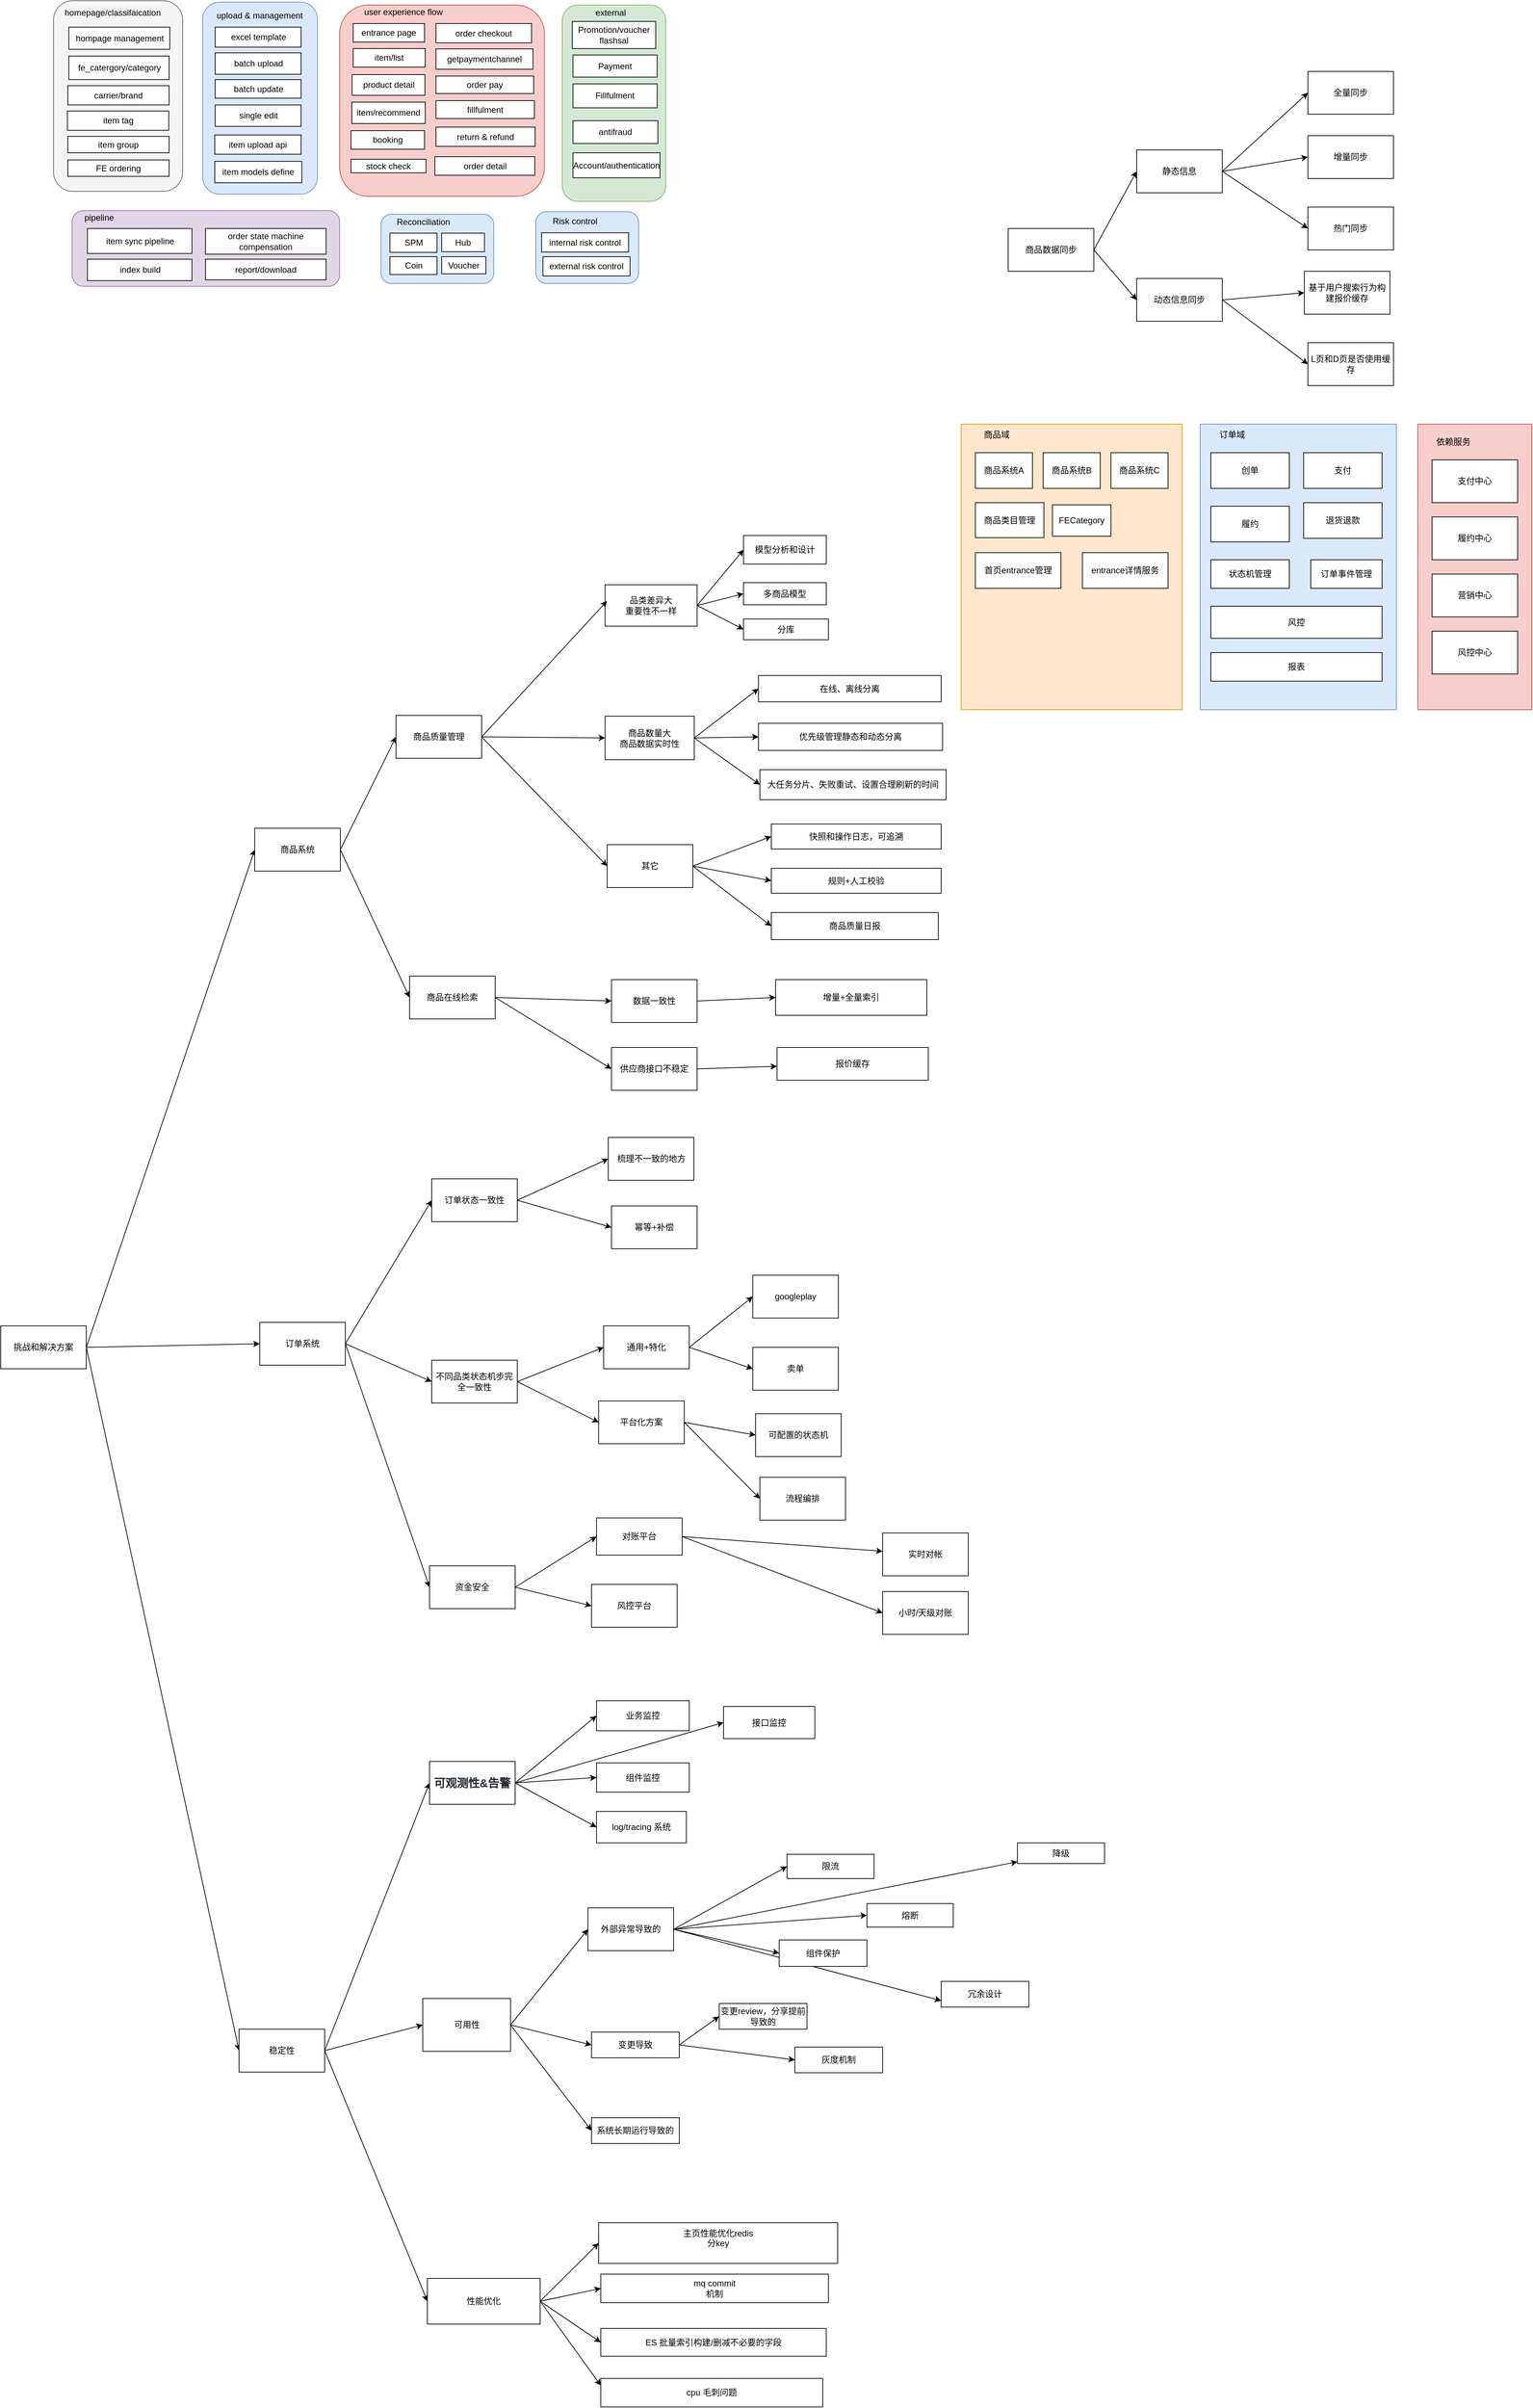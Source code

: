 <mxfile version="25.0.3" pages="10">
  <diagram id="54I2oVbzuCZYs8evEGBw" name="业务架构(business introduction)">
    <mxGraphModel grid="0" page="1" gridSize="10" guides="1" tooltips="1" connect="1" arrows="1" fold="1" pageScale="1" pageWidth="2339" pageHeight="5300" math="0" shadow="0">
      <root>
        <mxCell id="0" />
        <mxCell id="1" parent="0" />
        <mxCell id="GM3gCmjz3thNxia8Nb-2-58" value="" style="rounded=1;whiteSpace=wrap;html=1;fillColor=#d5e8d4;strokeColor=#82b366;" vertex="1" parent="1">
          <mxGeometry x="969" y="267" width="145" height="275" as="geometry" />
        </mxCell>
        <mxCell id="GM3gCmjz3thNxia8Nb-2-21" value="" style="rounded=1;whiteSpace=wrap;html=1;fillColor=#e1d5e7;strokeColor=#9673a6;" vertex="1" parent="1">
          <mxGeometry x="282" y="555" width="375" height="106" as="geometry" />
        </mxCell>
        <mxCell id="GM3gCmjz3thNxia8Nb-2-5" value="" style="rounded=1;whiteSpace=wrap;html=1;fillColor=#f8cecc;strokeColor=#b85450;" vertex="1" parent="1">
          <mxGeometry x="657" y="267" width="287" height="268" as="geometry" />
        </mxCell>
        <mxCell id="GM3gCmjz3thNxia8Nb-2-3" value="" style="rounded=1;whiteSpace=wrap;html=1;fillColor=#dae8fc;strokeColor=#6c8ebf;" vertex="1" parent="1">
          <mxGeometry x="465" y="263" width="161" height="269" as="geometry" />
        </mxCell>
        <mxCell id="YXe2wossbGKXU6K8GIfs-28" value="" style="rounded=0;whiteSpace=wrap;html=1;fillColor=#f8cecc;strokeColor=#b85450;" parent="1" vertex="1">
          <mxGeometry x="2168" y="854" width="160" height="400" as="geometry" />
        </mxCell>
        <mxCell id="YXe2wossbGKXU6K8GIfs-25" value="" style="rounded=0;whiteSpace=wrap;html=1;fillColor=#dae8fc;strokeColor=#6c8ebf;" parent="1" vertex="1">
          <mxGeometry x="1863" y="854" width="275" height="400" as="geometry" />
        </mxCell>
        <mxCell id="YXe2wossbGKXU6K8GIfs-24" value="" style="rounded=0;whiteSpace=wrap;html=1;fillColor=#ffe6cc;strokeColor=#d79b00;" parent="1" vertex="1">
          <mxGeometry x="1528" y="854" width="310" height="400" as="geometry" />
        </mxCell>
        <mxCell id="YXe2wossbGKXU6K8GIfs-1" value="商品系统A" style="rounded=0;whiteSpace=wrap;html=1;" parent="1" vertex="1">
          <mxGeometry x="1548" y="894" width="80" height="50" as="geometry" />
        </mxCell>
        <mxCell id="YXe2wossbGKXU6K8GIfs-2" value="商品系统B" style="rounded=0;whiteSpace=wrap;html=1;" parent="1" vertex="1">
          <mxGeometry x="1643" y="894" width="80" height="50" as="geometry" />
        </mxCell>
        <mxCell id="YXe2wossbGKXU6K8GIfs-3" value="商品系统C" style="rounded=0;whiteSpace=wrap;html=1;" parent="1" vertex="1">
          <mxGeometry x="1738" y="894" width="80" height="50" as="geometry" />
        </mxCell>
        <mxCell id="YXe2wossbGKXU6K8GIfs-4" value="商品类目管理" style="rounded=0;whiteSpace=wrap;html=1;" parent="1" vertex="1">
          <mxGeometry x="1548" y="964" width="96" height="49" as="geometry" />
        </mxCell>
        <mxCell id="YXe2wossbGKXU6K8GIfs-5" value="首页entrance管理" style="rounded=0;whiteSpace=wrap;html=1;" parent="1" vertex="1">
          <mxGeometry x="1548" y="1034" width="120" height="50" as="geometry" />
        </mxCell>
        <mxCell id="YXe2wossbGKXU6K8GIfs-6" value="excel template" style="rounded=0;whiteSpace=wrap;html=1;" parent="1" vertex="1">
          <mxGeometry x="482.5" y="298" width="120.5" height="28" as="geometry" />
        </mxCell>
        <mxCell id="YXe2wossbGKXU6K8GIfs-7" value="item sync pipeline" style="rounded=0;whiteSpace=wrap;html=1;" parent="1" vertex="1">
          <mxGeometry x="303.5" y="580" width="146.5" height="35" as="geometry" />
        </mxCell>
        <mxCell id="YXe2wossbGKXU6K8GIfs-8" value="item/list" style="rounded=0;whiteSpace=wrap;html=1;" parent="1" vertex="1">
          <mxGeometry x="676" y="328" width="101" height="26" as="geometry" />
        </mxCell>
        <mxCell id="YXe2wossbGKXU6K8GIfs-9" value="product detail" style="rounded=0;whiteSpace=wrap;html=1;imageWidth=24;fillOpacity=100;" parent="1" vertex="1">
          <mxGeometry x="674.5" y="364.5" width="102" height="29" as="geometry" />
        </mxCell>
        <mxCell id="YXe2wossbGKXU6K8GIfs-10" value="entrance详情服务" style="rounded=0;whiteSpace=wrap;html=1;" parent="1" vertex="1">
          <mxGeometry x="1698" y="1034" width="120" height="50" as="geometry" />
        </mxCell>
        <mxCell id="YXe2wossbGKXU6K8GIfs-11" value="创单" style="rounded=0;whiteSpace=wrap;html=1;" parent="1" vertex="1">
          <mxGeometry x="1878" y="894" width="110" height="50" as="geometry" />
        </mxCell>
        <mxCell id="YXe2wossbGKXU6K8GIfs-12" value="支付" style="rounded=0;whiteSpace=wrap;html=1;" parent="1" vertex="1">
          <mxGeometry x="2008" y="894" width="110" height="50" as="geometry" />
        </mxCell>
        <mxCell id="YXe2wossbGKXU6K8GIfs-13" value="履约" style="rounded=0;whiteSpace=wrap;html=1;" parent="1" vertex="1">
          <mxGeometry x="1878" y="969" width="110" height="50" as="geometry" />
        </mxCell>
        <mxCell id="YXe2wossbGKXU6K8GIfs-14" value="退货退款" style="rounded=0;whiteSpace=wrap;html=1;" parent="1" vertex="1">
          <mxGeometry x="2008" y="964" width="110" height="50" as="geometry" />
        </mxCell>
        <mxCell id="YXe2wossbGKXU6K8GIfs-16" value="风控" style="rounded=0;whiteSpace=wrap;html=1;" parent="1" vertex="1">
          <mxGeometry x="1878" y="1109" width="240" height="45" as="geometry" />
        </mxCell>
        <mxCell id="YXe2wossbGKXU6K8GIfs-17" value="支付中心" style="rounded=0;whiteSpace=wrap;html=1;" parent="1" vertex="1">
          <mxGeometry x="2188" y="904" width="120" height="60" as="geometry" />
        </mxCell>
        <mxCell id="YXe2wossbGKXU6K8GIfs-18" value="履约中心" style="rounded=0;whiteSpace=wrap;html=1;" parent="1" vertex="1">
          <mxGeometry x="2188" y="984" width="120" height="60" as="geometry" />
        </mxCell>
        <mxCell id="YXe2wossbGKXU6K8GIfs-19" value="营销中心" style="rounded=0;whiteSpace=wrap;html=1;" parent="1" vertex="1">
          <mxGeometry x="2188" y="1064" width="120" height="60" as="geometry" />
        </mxCell>
        <mxCell id="YXe2wossbGKXU6K8GIfs-20" value="风控中心" style="rounded=0;whiteSpace=wrap;html=1;" parent="1" vertex="1">
          <mxGeometry x="2188" y="1144" width="120" height="60" as="geometry" />
        </mxCell>
        <mxCell id="YXe2wossbGKXU6K8GIfs-22" value="状态机管理" style="rounded=0;whiteSpace=wrap;html=1;" parent="1" vertex="1">
          <mxGeometry x="1878" y="1044" width="110" height="40" as="geometry" />
        </mxCell>
        <mxCell id="YXe2wossbGKXU6K8GIfs-23" value="订单事件管理" style="rounded=0;whiteSpace=wrap;html=1;" parent="1" vertex="1">
          <mxGeometry x="2018" y="1044" width="100" height="40" as="geometry" />
        </mxCell>
        <mxCell id="YXe2wossbGKXU6K8GIfs-26" value="报表" style="rounded=0;whiteSpace=wrap;html=1;" parent="1" vertex="1">
          <mxGeometry x="1878" y="1174" width="240" height="40" as="geometry" />
        </mxCell>
        <mxCell id="YXe2wossbGKXU6K8GIfs-29" value="商品域" style="text;html=1;align=center;verticalAlign=middle;whiteSpace=wrap;rounded=0;" parent="1" vertex="1">
          <mxGeometry x="1548" y="854" width="60" height="30" as="geometry" />
        </mxCell>
        <mxCell id="YXe2wossbGKXU6K8GIfs-31" value="订单域" style="text;html=1;align=center;verticalAlign=middle;whiteSpace=wrap;rounded=0;" parent="1" vertex="1">
          <mxGeometry x="1878" y="854" width="60" height="30" as="geometry" />
        </mxCell>
        <mxCell id="YXe2wossbGKXU6K8GIfs-32" value="依赖服务" style="text;html=1;align=center;verticalAlign=middle;whiteSpace=wrap;rounded=0;" parent="1" vertex="1">
          <mxGeometry x="2188" y="864" width="60" height="30" as="geometry" />
        </mxCell>
        <mxCell id="JybLTq-Gfo0wttF8GaR9-4" style="edgeStyle=none;rounded=0;orthogonalLoop=1;jettySize=auto;html=1;exitX=1;exitY=0.5;exitDx=0;exitDy=0;entryX=0;entryY=0.5;entryDx=0;entryDy=0;" parent="1" source="JybLTq-Gfo0wttF8GaR9-1" target="JybLTq-Gfo0wttF8GaR9-2" edge="1">
          <mxGeometry relative="1" as="geometry" />
        </mxCell>
        <mxCell id="JybLTq-Gfo0wttF8GaR9-5" style="edgeStyle=none;rounded=0;orthogonalLoop=1;jettySize=auto;html=1;exitX=1;exitY=0.5;exitDx=0;exitDy=0;entryX=0;entryY=0.5;entryDx=0;entryDy=0;" parent="1" source="JybLTq-Gfo0wttF8GaR9-1" target="JybLTq-Gfo0wttF8GaR9-3" edge="1">
          <mxGeometry relative="1" as="geometry" />
        </mxCell>
        <mxCell id="JybLTq-Gfo0wttF8GaR9-1" value="商品数据同步" style="rounded=0;whiteSpace=wrap;html=1;" parent="1" vertex="1">
          <mxGeometry x="1594" y="580" width="120" height="60" as="geometry" />
        </mxCell>
        <mxCell id="JybLTq-Gfo0wttF8GaR9-7" style="edgeStyle=none;rounded=0;orthogonalLoop=1;jettySize=auto;html=1;exitX=1;exitY=0.5;exitDx=0;exitDy=0;entryX=0;entryY=0.5;entryDx=0;entryDy=0;" parent="1" source="JybLTq-Gfo0wttF8GaR9-2" target="JybLTq-Gfo0wttF8GaR9-6" edge="1">
          <mxGeometry relative="1" as="geometry" />
        </mxCell>
        <mxCell id="JybLTq-Gfo0wttF8GaR9-10" style="edgeStyle=none;rounded=0;orthogonalLoop=1;jettySize=auto;html=1;exitX=1;exitY=0.5;exitDx=0;exitDy=0;entryX=0;entryY=0.5;entryDx=0;entryDy=0;" parent="1" source="JybLTq-Gfo0wttF8GaR9-2" target="JybLTq-Gfo0wttF8GaR9-8" edge="1">
          <mxGeometry relative="1" as="geometry" />
        </mxCell>
        <mxCell id="JybLTq-Gfo0wttF8GaR9-11" style="edgeStyle=none;rounded=0;orthogonalLoop=1;jettySize=auto;html=1;exitX=1;exitY=0.5;exitDx=0;exitDy=0;entryX=0;entryY=0.5;entryDx=0;entryDy=0;" parent="1" source="JybLTq-Gfo0wttF8GaR9-2" target="JybLTq-Gfo0wttF8GaR9-9" edge="1">
          <mxGeometry relative="1" as="geometry" />
        </mxCell>
        <mxCell id="JybLTq-Gfo0wttF8GaR9-2" value="静态信息" style="rounded=0;whiteSpace=wrap;html=1;" parent="1" vertex="1">
          <mxGeometry x="1774" y="470" width="120" height="60" as="geometry" />
        </mxCell>
        <mxCell id="JybLTq-Gfo0wttF8GaR9-13" style="edgeStyle=none;rounded=0;orthogonalLoop=1;jettySize=auto;html=1;exitX=1;exitY=0.5;exitDx=0;exitDy=0;entryX=0;entryY=0.5;entryDx=0;entryDy=0;" parent="1" source="JybLTq-Gfo0wttF8GaR9-3" target="JybLTq-Gfo0wttF8GaR9-12" edge="1">
          <mxGeometry relative="1" as="geometry" />
        </mxCell>
        <mxCell id="JybLTq-Gfo0wttF8GaR9-15" style="edgeStyle=none;rounded=0;orthogonalLoop=1;jettySize=auto;html=1;exitX=1;exitY=0.5;exitDx=0;exitDy=0;entryX=0;entryY=0.5;entryDx=0;entryDy=0;" parent="1" source="JybLTq-Gfo0wttF8GaR9-3" target="JybLTq-Gfo0wttF8GaR9-14" edge="1">
          <mxGeometry relative="1" as="geometry" />
        </mxCell>
        <mxCell id="JybLTq-Gfo0wttF8GaR9-3" value="动态信息同步" style="rounded=0;whiteSpace=wrap;html=1;" parent="1" vertex="1">
          <mxGeometry x="1774" y="650" width="120" height="60" as="geometry" />
        </mxCell>
        <mxCell id="JybLTq-Gfo0wttF8GaR9-6" value="全量同步" style="rounded=0;whiteSpace=wrap;html=1;" parent="1" vertex="1">
          <mxGeometry x="2014" y="360" width="120" height="60" as="geometry" />
        </mxCell>
        <mxCell id="JybLTq-Gfo0wttF8GaR9-8" value="增量同步" style="rounded=0;whiteSpace=wrap;html=1;" parent="1" vertex="1">
          <mxGeometry x="2014" y="450" width="120" height="60" as="geometry" />
        </mxCell>
        <mxCell id="JybLTq-Gfo0wttF8GaR9-9" value="热门同步" style="rounded=0;whiteSpace=wrap;html=1;" parent="1" vertex="1">
          <mxGeometry x="2014" y="550" width="120" height="60" as="geometry" />
        </mxCell>
        <mxCell id="JybLTq-Gfo0wttF8GaR9-12" value="基于用户搜索行为构建报价缓存" style="rounded=0;whiteSpace=wrap;html=1;" parent="1" vertex="1">
          <mxGeometry x="2009" y="640" width="120" height="60" as="geometry" />
        </mxCell>
        <mxCell id="JybLTq-Gfo0wttF8GaR9-14" value="L页和D页是否使用缓存" style="rounded=0;whiteSpace=wrap;html=1;" parent="1" vertex="1">
          <mxGeometry x="2014" y="740" width="120" height="60" as="geometry" />
        </mxCell>
        <mxCell id="JybLTq-Gfo0wttF8GaR9-18" style="edgeStyle=none;rounded=0;orthogonalLoop=1;jettySize=auto;html=1;exitX=1;exitY=0.5;exitDx=0;exitDy=0;entryX=0;entryY=0.5;entryDx=0;entryDy=0;" parent="1" source="JybLTq-Gfo0wttF8GaR9-16" target="JybLTq-Gfo0wttF8GaR9-17" edge="1">
          <mxGeometry relative="1" as="geometry" />
        </mxCell>
        <mxCell id="JybLTq-Gfo0wttF8GaR9-61" style="edgeStyle=none;rounded=0;orthogonalLoop=1;jettySize=auto;html=1;exitX=1;exitY=0.5;exitDx=0;exitDy=0;entryX=0;entryY=0.5;entryDx=0;entryDy=0;" parent="1" source="JybLTq-Gfo0wttF8GaR9-16" target="JybLTq-Gfo0wttF8GaR9-60" edge="1">
          <mxGeometry relative="1" as="geometry" />
        </mxCell>
        <mxCell id="JybLTq-Gfo0wttF8GaR9-94" style="edgeStyle=none;rounded=0;orthogonalLoop=1;jettySize=auto;html=1;exitX=1;exitY=0.5;exitDx=0;exitDy=0;entryX=0;entryY=0.5;entryDx=0;entryDy=0;" parent="1" source="JybLTq-Gfo0wttF8GaR9-16" target="JybLTq-Gfo0wttF8GaR9-93" edge="1">
          <mxGeometry relative="1" as="geometry" />
        </mxCell>
        <mxCell id="JybLTq-Gfo0wttF8GaR9-16" value="挑战和解决方案" style="rounded=0;whiteSpace=wrap;html=1;" parent="1" vertex="1">
          <mxGeometry x="182" y="2117" width="120" height="60" as="geometry" />
        </mxCell>
        <mxCell id="JybLTq-Gfo0wttF8GaR9-21" style="edgeStyle=none;rounded=0;orthogonalLoop=1;jettySize=auto;html=1;exitX=1;exitY=0.5;exitDx=0;exitDy=0;entryX=0;entryY=0.5;entryDx=0;entryDy=0;" parent="1" source="JybLTq-Gfo0wttF8GaR9-17" target="JybLTq-Gfo0wttF8GaR9-19" edge="1">
          <mxGeometry relative="1" as="geometry" />
        </mxCell>
        <mxCell id="JybLTq-Gfo0wttF8GaR9-22" style="edgeStyle=none;rounded=0;orthogonalLoop=1;jettySize=auto;html=1;exitX=1;exitY=0.5;exitDx=0;exitDy=0;entryX=0;entryY=0.5;entryDx=0;entryDy=0;" parent="1" source="JybLTq-Gfo0wttF8GaR9-17" target="JybLTq-Gfo0wttF8GaR9-20" edge="1">
          <mxGeometry relative="1" as="geometry" />
        </mxCell>
        <mxCell id="JybLTq-Gfo0wttF8GaR9-17" value="商品系统" style="rounded=0;whiteSpace=wrap;html=1;" parent="1" vertex="1">
          <mxGeometry x="538" y="1420" width="120" height="60" as="geometry" />
        </mxCell>
        <mxCell id="JybLTq-Gfo0wttF8GaR9-35" style="edgeStyle=none;rounded=0;orthogonalLoop=1;jettySize=auto;html=1;exitX=1;exitY=0.5;exitDx=0;exitDy=0;entryX=0;entryY=0.5;entryDx=0;entryDy=0;" parent="1" source="JybLTq-Gfo0wttF8GaR9-19" target="JybLTq-Gfo0wttF8GaR9-34" edge="1">
          <mxGeometry relative="1" as="geometry" />
        </mxCell>
        <mxCell id="JybLTq-Gfo0wttF8GaR9-45" style="edgeStyle=none;rounded=0;orthogonalLoop=1;jettySize=auto;html=1;exitX=1;exitY=0.5;exitDx=0;exitDy=0;entryX=0;entryY=0.5;entryDx=0;entryDy=0;" parent="1" source="JybLTq-Gfo0wttF8GaR9-19" target="JybLTq-Gfo0wttF8GaR9-44" edge="1">
          <mxGeometry relative="1" as="geometry" />
        </mxCell>
        <mxCell id="JybLTq-Gfo0wttF8GaR9-19" value="商品质量管理" style="rounded=0;whiteSpace=wrap;html=1;" parent="1" vertex="1">
          <mxGeometry x="736" y="1262" width="120" height="60" as="geometry" />
        </mxCell>
        <mxCell id="JybLTq-Gfo0wttF8GaR9-53" style="edgeStyle=none;rounded=0;orthogonalLoop=1;jettySize=auto;html=1;exitX=1;exitY=0.5;exitDx=0;exitDy=0;entryX=0;entryY=0.5;entryDx=0;entryDy=0;" parent="1" source="JybLTq-Gfo0wttF8GaR9-20" target="JybLTq-Gfo0wttF8GaR9-52" edge="1">
          <mxGeometry relative="1" as="geometry" />
        </mxCell>
        <mxCell id="JybLTq-Gfo0wttF8GaR9-57" style="edgeStyle=none;rounded=0;orthogonalLoop=1;jettySize=auto;html=1;exitX=1;exitY=0.5;exitDx=0;exitDy=0;entryX=0;entryY=0.5;entryDx=0;entryDy=0;" parent="1" source="JybLTq-Gfo0wttF8GaR9-20" target="JybLTq-Gfo0wttF8GaR9-56" edge="1">
          <mxGeometry relative="1" as="geometry" />
        </mxCell>
        <mxCell id="JybLTq-Gfo0wttF8GaR9-20" value="商品在线检索" style="rounded=0;whiteSpace=wrap;html=1;" parent="1" vertex="1">
          <mxGeometry x="755" y="1627" width="120" height="60" as="geometry" />
        </mxCell>
        <mxCell id="JybLTq-Gfo0wttF8GaR9-30" style="edgeStyle=none;rounded=0;orthogonalLoop=1;jettySize=auto;html=1;exitX=1;exitY=0.5;exitDx=0;exitDy=0;entryX=0;entryY=0.5;entryDx=0;entryDy=0;" parent="1" source="JybLTq-Gfo0wttF8GaR9-23" target="JybLTq-Gfo0wttF8GaR9-29" edge="1">
          <mxGeometry relative="1" as="geometry" />
        </mxCell>
        <mxCell id="JybLTq-Gfo0wttF8GaR9-31" style="edgeStyle=none;rounded=0;orthogonalLoop=1;jettySize=auto;html=1;exitX=1;exitY=0.5;exitDx=0;exitDy=0;entryX=0;entryY=0.5;entryDx=0;entryDy=0;" parent="1" source="JybLTq-Gfo0wttF8GaR9-23" target="JybLTq-Gfo0wttF8GaR9-27" edge="1">
          <mxGeometry relative="1" as="geometry" />
        </mxCell>
        <mxCell id="JybLTq-Gfo0wttF8GaR9-33" style="edgeStyle=none;rounded=0;orthogonalLoop=1;jettySize=auto;html=1;exitX=1;exitY=0.5;exitDx=0;exitDy=0;entryX=0;entryY=0.5;entryDx=0;entryDy=0;" parent="1" source="JybLTq-Gfo0wttF8GaR9-23" target="JybLTq-Gfo0wttF8GaR9-32" edge="1">
          <mxGeometry relative="1" as="geometry" />
        </mxCell>
        <mxCell id="JybLTq-Gfo0wttF8GaR9-23" value="品类差异大&lt;div&gt;重要性不一样&lt;/div&gt;" style="rounded=0;whiteSpace=wrap;html=1;" parent="1" vertex="1">
          <mxGeometry x="1029" y="1079" width="129" height="58" as="geometry" />
        </mxCell>
        <mxCell id="JybLTq-Gfo0wttF8GaR9-24" style="edgeStyle=none;rounded=0;orthogonalLoop=1;jettySize=auto;html=1;exitX=1;exitY=0.5;exitDx=0;exitDy=0;entryX=0.021;entryY=0.393;entryDx=0;entryDy=0;entryPerimeter=0;" parent="1" source="JybLTq-Gfo0wttF8GaR9-19" target="JybLTq-Gfo0wttF8GaR9-23" edge="1">
          <mxGeometry relative="1" as="geometry" />
        </mxCell>
        <mxCell id="JybLTq-Gfo0wttF8GaR9-27" value="模型分析和设计" style="rounded=0;whiteSpace=wrap;html=1;" parent="1" vertex="1">
          <mxGeometry x="1223" y="1010" width="116" height="40" as="geometry" />
        </mxCell>
        <mxCell id="JybLTq-Gfo0wttF8GaR9-29" value="多商品模型" style="rounded=0;whiteSpace=wrap;html=1;" parent="1" vertex="1">
          <mxGeometry x="1223" y="1076" width="116" height="31" as="geometry" />
        </mxCell>
        <mxCell id="JybLTq-Gfo0wttF8GaR9-32" value="分库" style="rounded=0;whiteSpace=wrap;html=1;" parent="1" vertex="1">
          <mxGeometry x="1223" y="1127" width="119" height="29" as="geometry" />
        </mxCell>
        <mxCell id="JybLTq-Gfo0wttF8GaR9-37" style="edgeStyle=none;rounded=0;orthogonalLoop=1;jettySize=auto;html=1;exitX=1;exitY=0.5;exitDx=0;exitDy=0;entryX=0;entryY=0.5;entryDx=0;entryDy=0;" parent="1" source="JybLTq-Gfo0wttF8GaR9-34" target="JybLTq-Gfo0wttF8GaR9-36" edge="1">
          <mxGeometry relative="1" as="geometry" />
        </mxCell>
        <mxCell id="JybLTq-Gfo0wttF8GaR9-39" style="edgeStyle=none;rounded=0;orthogonalLoop=1;jettySize=auto;html=1;exitX=1;exitY=0.5;exitDx=0;exitDy=0;entryX=0;entryY=0.5;entryDx=0;entryDy=0;" parent="1" source="JybLTq-Gfo0wttF8GaR9-34" target="JybLTq-Gfo0wttF8GaR9-38" edge="1">
          <mxGeometry relative="1" as="geometry" />
        </mxCell>
        <mxCell id="JybLTq-Gfo0wttF8GaR9-41" style="edgeStyle=none;rounded=0;orthogonalLoop=1;jettySize=auto;html=1;exitX=1;exitY=0.5;exitDx=0;exitDy=0;entryX=0;entryY=0.5;entryDx=0;entryDy=0;" parent="1" source="JybLTq-Gfo0wttF8GaR9-34" target="JybLTq-Gfo0wttF8GaR9-40" edge="1">
          <mxGeometry relative="1" as="geometry" />
        </mxCell>
        <mxCell id="JybLTq-Gfo0wttF8GaR9-34" value="商品数量大&lt;div&gt;商品数据实时性&lt;/div&gt;" style="rounded=0;whiteSpace=wrap;html=1;" parent="1" vertex="1">
          <mxGeometry x="1029" y="1263" width="125" height="61" as="geometry" />
        </mxCell>
        <mxCell id="JybLTq-Gfo0wttF8GaR9-36" value="在线、离线分离" style="rounded=0;whiteSpace=wrap;html=1;" parent="1" vertex="1">
          <mxGeometry x="1244" y="1206" width="256" height="37" as="geometry" />
        </mxCell>
        <mxCell id="JybLTq-Gfo0wttF8GaR9-38" value="优先级管理&lt;span style=&quot;background-color: initial;&quot;&gt;静态和动态分离&lt;/span&gt;" style="rounded=0;whiteSpace=wrap;html=1;" parent="1" vertex="1">
          <mxGeometry x="1244" y="1273" width="258" height="38" as="geometry" />
        </mxCell>
        <mxCell id="JybLTq-Gfo0wttF8GaR9-40" value="大任务分片、失败重试、设置合理刷新的时间" style="rounded=0;whiteSpace=wrap;html=1;" parent="1" vertex="1">
          <mxGeometry x="1246" y="1338" width="261" height="42" as="geometry" />
        </mxCell>
        <mxCell id="JybLTq-Gfo0wttF8GaR9-47" style="edgeStyle=none;rounded=0;orthogonalLoop=1;jettySize=auto;html=1;exitX=1;exitY=0.5;exitDx=0;exitDy=0;entryX=0;entryY=0.5;entryDx=0;entryDy=0;" parent="1" source="JybLTq-Gfo0wttF8GaR9-44" target="JybLTq-Gfo0wttF8GaR9-46" edge="1">
          <mxGeometry relative="1" as="geometry" />
        </mxCell>
        <mxCell id="JybLTq-Gfo0wttF8GaR9-49" style="edgeStyle=none;rounded=0;orthogonalLoop=1;jettySize=auto;html=1;exitX=1;exitY=0.5;exitDx=0;exitDy=0;entryX=0;entryY=0.5;entryDx=0;entryDy=0;" parent="1" source="JybLTq-Gfo0wttF8GaR9-44" target="JybLTq-Gfo0wttF8GaR9-48" edge="1">
          <mxGeometry relative="1" as="geometry" />
        </mxCell>
        <mxCell id="JybLTq-Gfo0wttF8GaR9-51" style="edgeStyle=none;rounded=0;orthogonalLoop=1;jettySize=auto;html=1;exitX=1;exitY=0.5;exitDx=0;exitDy=0;entryX=0;entryY=0.5;entryDx=0;entryDy=0;" parent="1" source="JybLTq-Gfo0wttF8GaR9-44" target="JybLTq-Gfo0wttF8GaR9-50" edge="1">
          <mxGeometry relative="1" as="geometry" />
        </mxCell>
        <mxCell id="JybLTq-Gfo0wttF8GaR9-44" value="其它" style="rounded=0;whiteSpace=wrap;html=1;" parent="1" vertex="1">
          <mxGeometry x="1032" y="1443" width="120" height="60" as="geometry" />
        </mxCell>
        <mxCell id="JybLTq-Gfo0wttF8GaR9-46" value="快照和操作日志，可追溯" style="rounded=0;whiteSpace=wrap;html=1;" parent="1" vertex="1">
          <mxGeometry x="1262" y="1414" width="238" height="35" as="geometry" />
        </mxCell>
        <mxCell id="JybLTq-Gfo0wttF8GaR9-48" value="规则+人工校验" style="rounded=0;whiteSpace=wrap;html=1;" parent="1" vertex="1">
          <mxGeometry x="1262" y="1476" width="238" height="35" as="geometry" />
        </mxCell>
        <mxCell id="JybLTq-Gfo0wttF8GaR9-50" value="商品质量日报" style="rounded=0;whiteSpace=wrap;html=1;" parent="1" vertex="1">
          <mxGeometry x="1262" y="1538" width="234" height="38" as="geometry" />
        </mxCell>
        <mxCell id="JybLTq-Gfo0wttF8GaR9-55" style="edgeStyle=none;rounded=0;orthogonalLoop=1;jettySize=auto;html=1;exitX=1;exitY=0.5;exitDx=0;exitDy=0;entryX=0;entryY=0.5;entryDx=0;entryDy=0;" parent="1" source="JybLTq-Gfo0wttF8GaR9-52" target="JybLTq-Gfo0wttF8GaR9-54" edge="1">
          <mxGeometry relative="1" as="geometry" />
        </mxCell>
        <mxCell id="JybLTq-Gfo0wttF8GaR9-52" value="数据一致性" style="rounded=0;whiteSpace=wrap;html=1;" parent="1" vertex="1">
          <mxGeometry x="1038" y="1632" width="120" height="60" as="geometry" />
        </mxCell>
        <mxCell id="JybLTq-Gfo0wttF8GaR9-54" value="增量+全量索引" style="rounded=0;whiteSpace=wrap;html=1;" parent="1" vertex="1">
          <mxGeometry x="1268" y="1632" width="212" height="50" as="geometry" />
        </mxCell>
        <mxCell id="JybLTq-Gfo0wttF8GaR9-59" style="edgeStyle=none;rounded=0;orthogonalLoop=1;jettySize=auto;html=1;exitX=1;exitY=0.5;exitDx=0;exitDy=0;" parent="1" source="JybLTq-Gfo0wttF8GaR9-56" target="JybLTq-Gfo0wttF8GaR9-58" edge="1">
          <mxGeometry relative="1" as="geometry" />
        </mxCell>
        <mxCell id="JybLTq-Gfo0wttF8GaR9-56" value="供应商接口不稳定" style="rounded=0;whiteSpace=wrap;html=1;" parent="1" vertex="1">
          <mxGeometry x="1038" y="1727" width="120" height="60" as="geometry" />
        </mxCell>
        <mxCell id="JybLTq-Gfo0wttF8GaR9-58" value="报价缓存" style="rounded=0;whiteSpace=wrap;html=1;" parent="1" vertex="1">
          <mxGeometry x="1270" y="1727" width="212" height="46" as="geometry" />
        </mxCell>
        <mxCell id="JybLTq-Gfo0wttF8GaR9-63" style="edgeStyle=none;rounded=0;orthogonalLoop=1;jettySize=auto;html=1;exitX=1;exitY=0.5;exitDx=0;exitDy=0;entryX=0;entryY=0.5;entryDx=0;entryDy=0;" parent="1" source="JybLTq-Gfo0wttF8GaR9-60" target="JybLTq-Gfo0wttF8GaR9-62" edge="1">
          <mxGeometry relative="1" as="geometry" />
        </mxCell>
        <mxCell id="JybLTq-Gfo0wttF8GaR9-69" style="edgeStyle=none;rounded=0;orthogonalLoop=1;jettySize=auto;html=1;exitX=1;exitY=0.5;exitDx=0;exitDy=0;entryX=0;entryY=0.5;entryDx=0;entryDy=0;" parent="1" source="JybLTq-Gfo0wttF8GaR9-60" target="JybLTq-Gfo0wttF8GaR9-68" edge="1">
          <mxGeometry relative="1" as="geometry" />
        </mxCell>
        <mxCell id="JybLTq-Gfo0wttF8GaR9-84" style="edgeStyle=none;rounded=0;orthogonalLoop=1;jettySize=auto;html=1;exitX=1;exitY=0.5;exitDx=0;exitDy=0;entryX=0;entryY=0.5;entryDx=0;entryDy=0;" parent="1" source="JybLTq-Gfo0wttF8GaR9-60" target="JybLTq-Gfo0wttF8GaR9-83" edge="1">
          <mxGeometry relative="1" as="geometry" />
        </mxCell>
        <mxCell id="JybLTq-Gfo0wttF8GaR9-60" value="订单系统" style="rounded=0;whiteSpace=wrap;html=1;" parent="1" vertex="1">
          <mxGeometry x="545" y="2112" width="120" height="60" as="geometry" />
        </mxCell>
        <mxCell id="JybLTq-Gfo0wttF8GaR9-65" style="edgeStyle=none;rounded=0;orthogonalLoop=1;jettySize=auto;html=1;exitX=1;exitY=0.5;exitDx=0;exitDy=0;entryX=0;entryY=0.5;entryDx=0;entryDy=0;" parent="1" source="JybLTq-Gfo0wttF8GaR9-62" target="JybLTq-Gfo0wttF8GaR9-64" edge="1">
          <mxGeometry relative="1" as="geometry" />
        </mxCell>
        <mxCell id="JybLTq-Gfo0wttF8GaR9-67" style="edgeStyle=none;rounded=0;orthogonalLoop=1;jettySize=auto;html=1;exitX=1;exitY=0.5;exitDx=0;exitDy=0;entryX=0;entryY=0.5;entryDx=0;entryDy=0;" parent="1" source="JybLTq-Gfo0wttF8GaR9-62" target="JybLTq-Gfo0wttF8GaR9-66" edge="1">
          <mxGeometry relative="1" as="geometry" />
        </mxCell>
        <mxCell id="JybLTq-Gfo0wttF8GaR9-62" value="订单状态一致性" style="rounded=0;whiteSpace=wrap;html=1;" parent="1" vertex="1">
          <mxGeometry x="786" y="1911" width="120" height="60" as="geometry" />
        </mxCell>
        <mxCell id="JybLTq-Gfo0wttF8GaR9-64" value="梳理不一致的地方" style="rounded=0;whiteSpace=wrap;html=1;" parent="1" vertex="1">
          <mxGeometry x="1033.5" y="1853" width="120" height="60" as="geometry" />
        </mxCell>
        <mxCell id="JybLTq-Gfo0wttF8GaR9-66" value="幂等+补偿" style="rounded=0;whiteSpace=wrap;html=1;" parent="1" vertex="1">
          <mxGeometry x="1038" y="1949" width="120" height="60" as="geometry" />
        </mxCell>
        <mxCell id="JybLTq-Gfo0wttF8GaR9-75" style="edgeStyle=none;rounded=0;orthogonalLoop=1;jettySize=auto;html=1;exitX=1;exitY=0.5;exitDx=0;exitDy=0;entryX=0;entryY=0.5;entryDx=0;entryDy=0;" parent="1" source="JybLTq-Gfo0wttF8GaR9-68" target="JybLTq-Gfo0wttF8GaR9-70" edge="1">
          <mxGeometry relative="1" as="geometry" />
        </mxCell>
        <mxCell id="JybLTq-Gfo0wttF8GaR9-77" style="edgeStyle=none;rounded=0;orthogonalLoop=1;jettySize=auto;html=1;exitX=1;exitY=0.5;exitDx=0;exitDy=0;entryX=0;entryY=0.5;entryDx=0;entryDy=0;" parent="1" source="JybLTq-Gfo0wttF8GaR9-68" target="JybLTq-Gfo0wttF8GaR9-76" edge="1">
          <mxGeometry relative="1" as="geometry" />
        </mxCell>
        <mxCell id="JybLTq-Gfo0wttF8GaR9-68" value="不同品类状态机步完全一致性" style="rounded=0;whiteSpace=wrap;html=1;" parent="1" vertex="1">
          <mxGeometry x="786" y="2165" width="120" height="60" as="geometry" />
        </mxCell>
        <mxCell id="JybLTq-Gfo0wttF8GaR9-73" style="edgeStyle=none;rounded=0;orthogonalLoop=1;jettySize=auto;html=1;exitX=1;exitY=0.5;exitDx=0;exitDy=0;entryX=0;entryY=0.5;entryDx=0;entryDy=0;" parent="1" source="JybLTq-Gfo0wttF8GaR9-70" target="JybLTq-Gfo0wttF8GaR9-71" edge="1">
          <mxGeometry relative="1" as="geometry" />
        </mxCell>
        <mxCell id="JybLTq-Gfo0wttF8GaR9-74" style="edgeStyle=none;rounded=0;orthogonalLoop=1;jettySize=auto;html=1;exitX=1;exitY=0.5;exitDx=0;exitDy=0;entryX=0;entryY=0.5;entryDx=0;entryDy=0;" parent="1" source="JybLTq-Gfo0wttF8GaR9-70" target="JybLTq-Gfo0wttF8GaR9-72" edge="1">
          <mxGeometry relative="1" as="geometry" />
        </mxCell>
        <mxCell id="JybLTq-Gfo0wttF8GaR9-70" value="通用+特化" style="rounded=0;whiteSpace=wrap;html=1;" parent="1" vertex="1">
          <mxGeometry x="1027" y="2117" width="120" height="60" as="geometry" />
        </mxCell>
        <mxCell id="JybLTq-Gfo0wttF8GaR9-71" value="googleplay" style="rounded=0;whiteSpace=wrap;html=1;" parent="1" vertex="1">
          <mxGeometry x="1236" y="2046" width="120" height="60" as="geometry" />
        </mxCell>
        <mxCell id="JybLTq-Gfo0wttF8GaR9-72" value="卖单" style="rounded=0;whiteSpace=wrap;html=1;" parent="1" vertex="1">
          <mxGeometry x="1236" y="2147" width="120" height="60" as="geometry" />
        </mxCell>
        <mxCell id="JybLTq-Gfo0wttF8GaR9-81" style="edgeStyle=none;rounded=0;orthogonalLoop=1;jettySize=auto;html=1;exitX=1;exitY=0.5;exitDx=0;exitDy=0;entryX=0;entryY=0.5;entryDx=0;entryDy=0;" parent="1" source="JybLTq-Gfo0wttF8GaR9-76" target="JybLTq-Gfo0wttF8GaR9-78" edge="1">
          <mxGeometry relative="1" as="geometry" />
        </mxCell>
        <mxCell id="JybLTq-Gfo0wttF8GaR9-82" style="edgeStyle=none;rounded=0;orthogonalLoop=1;jettySize=auto;html=1;exitX=1;exitY=0.5;exitDx=0;exitDy=0;entryX=0;entryY=0.5;entryDx=0;entryDy=0;" parent="1" source="JybLTq-Gfo0wttF8GaR9-76" target="JybLTq-Gfo0wttF8GaR9-79" edge="1">
          <mxGeometry relative="1" as="geometry" />
        </mxCell>
        <mxCell id="JybLTq-Gfo0wttF8GaR9-76" value="平台化方案" style="rounded=0;whiteSpace=wrap;html=1;" parent="1" vertex="1">
          <mxGeometry x="1020" y="2222" width="120" height="60" as="geometry" />
        </mxCell>
        <mxCell id="JybLTq-Gfo0wttF8GaR9-78" value="可配置的状态机" style="rounded=0;whiteSpace=wrap;html=1;" parent="1" vertex="1">
          <mxGeometry x="1240" y="2240" width="120" height="60" as="geometry" />
        </mxCell>
        <mxCell id="JybLTq-Gfo0wttF8GaR9-79" value="流程编排" style="rounded=0;whiteSpace=wrap;html=1;" parent="1" vertex="1">
          <mxGeometry x="1246" y="2329" width="120" height="60" as="geometry" />
        </mxCell>
        <mxCell id="JybLTq-Gfo0wttF8GaR9-80" style="edgeStyle=none;rounded=0;orthogonalLoop=1;jettySize=auto;html=1;exitX=0.75;exitY=1;exitDx=0;exitDy=0;" parent="1" source="JybLTq-Gfo0wttF8GaR9-78" target="JybLTq-Gfo0wttF8GaR9-78" edge="1">
          <mxGeometry relative="1" as="geometry" />
        </mxCell>
        <mxCell id="JybLTq-Gfo0wttF8GaR9-90" style="edgeStyle=none;rounded=0;orthogonalLoop=1;jettySize=auto;html=1;exitX=1;exitY=0.5;exitDx=0;exitDy=0;entryX=0;entryY=0.5;entryDx=0;entryDy=0;" parent="1" source="JybLTq-Gfo0wttF8GaR9-83" target="JybLTq-Gfo0wttF8GaR9-85" edge="1">
          <mxGeometry relative="1" as="geometry" />
        </mxCell>
        <mxCell id="JybLTq-Gfo0wttF8GaR9-92" style="edgeStyle=none;rounded=0;orthogonalLoop=1;jettySize=auto;html=1;exitX=1;exitY=0.5;exitDx=0;exitDy=0;entryX=0;entryY=0.5;entryDx=0;entryDy=0;" parent="1" source="JybLTq-Gfo0wttF8GaR9-83" target="JybLTq-Gfo0wttF8GaR9-91" edge="1">
          <mxGeometry relative="1" as="geometry" />
        </mxCell>
        <mxCell id="JybLTq-Gfo0wttF8GaR9-83" value="资金安全" style="rounded=0;whiteSpace=wrap;html=1;" parent="1" vertex="1">
          <mxGeometry x="783" y="2453" width="120" height="60" as="geometry" />
        </mxCell>
        <mxCell id="JybLTq-Gfo0wttF8GaR9-87" style="edgeStyle=none;rounded=0;orthogonalLoop=1;jettySize=auto;html=1;exitX=1;exitY=0.5;exitDx=0;exitDy=0;" parent="1" source="JybLTq-Gfo0wttF8GaR9-85" target="JybLTq-Gfo0wttF8GaR9-86" edge="1">
          <mxGeometry relative="1" as="geometry" />
        </mxCell>
        <mxCell id="JybLTq-Gfo0wttF8GaR9-89" style="edgeStyle=none;rounded=0;orthogonalLoop=1;jettySize=auto;html=1;exitX=1;exitY=0.5;exitDx=0;exitDy=0;entryX=0;entryY=0.5;entryDx=0;entryDy=0;" parent="1" source="JybLTq-Gfo0wttF8GaR9-85" target="JybLTq-Gfo0wttF8GaR9-88" edge="1">
          <mxGeometry relative="1" as="geometry" />
        </mxCell>
        <mxCell id="JybLTq-Gfo0wttF8GaR9-85" value="对账平台" style="rounded=0;whiteSpace=wrap;html=1;" parent="1" vertex="1">
          <mxGeometry x="1017" y="2386" width="120" height="52" as="geometry" />
        </mxCell>
        <mxCell id="JybLTq-Gfo0wttF8GaR9-86" value="实时对帐" style="rounded=0;whiteSpace=wrap;html=1;" parent="1" vertex="1">
          <mxGeometry x="1418" y="2407" width="120" height="60" as="geometry" />
        </mxCell>
        <mxCell id="JybLTq-Gfo0wttF8GaR9-88" value="小时/天级对账" style="rounded=0;whiteSpace=wrap;html=1;" parent="1" vertex="1">
          <mxGeometry x="1418" y="2489" width="120" height="60" as="geometry" />
        </mxCell>
        <mxCell id="JybLTq-Gfo0wttF8GaR9-91" value="风控平台" style="rounded=0;whiteSpace=wrap;html=1;" parent="1" vertex="1">
          <mxGeometry x="1010" y="2479" width="120" height="60" as="geometry" />
        </mxCell>
        <mxCell id="JybLTq-Gfo0wttF8GaR9-98" style="edgeStyle=none;rounded=0;orthogonalLoop=1;jettySize=auto;html=1;exitX=1;exitY=0.5;exitDx=0;exitDy=0;entryX=0;entryY=0.5;entryDx=0;entryDy=0;" parent="1" source="JybLTq-Gfo0wttF8GaR9-93" target="JybLTq-Gfo0wttF8GaR9-96" edge="1">
          <mxGeometry relative="1" as="geometry" />
        </mxCell>
        <mxCell id="JybLTq-Gfo0wttF8GaR9-100" style="edgeStyle=none;rounded=0;orthogonalLoop=1;jettySize=auto;html=1;exitX=1;exitY=0.5;exitDx=0;exitDy=0;entryX=0;entryY=0.5;entryDx=0;entryDy=0;" parent="1" source="JybLTq-Gfo0wttF8GaR9-93" target="JybLTq-Gfo0wttF8GaR9-99" edge="1">
          <mxGeometry relative="1" as="geometry" />
        </mxCell>
        <mxCell id="JybLTq-Gfo0wttF8GaR9-140" style="edgeStyle=none;rounded=0;orthogonalLoop=1;jettySize=auto;html=1;exitX=1;exitY=0.5;exitDx=0;exitDy=0;entryX=0;entryY=0.5;entryDx=0;entryDy=0;" parent="1" source="JybLTq-Gfo0wttF8GaR9-93" target="JybLTq-Gfo0wttF8GaR9-95" edge="1">
          <mxGeometry relative="1" as="geometry" />
        </mxCell>
        <mxCell id="JybLTq-Gfo0wttF8GaR9-93" value="稳定性" style="rounded=0;whiteSpace=wrap;html=1;" parent="1" vertex="1">
          <mxGeometry x="516" y="3102" width="120" height="60" as="geometry" />
        </mxCell>
        <mxCell id="JybLTq-Gfo0wttF8GaR9-108" style="edgeStyle=none;rounded=0;orthogonalLoop=1;jettySize=auto;html=1;exitX=1;exitY=0.5;exitDx=0;exitDy=0;entryX=0;entryY=0.5;entryDx=0;entryDy=0;" parent="1" source="JybLTq-Gfo0wttF8GaR9-95" target="JybLTq-Gfo0wttF8GaR9-107" edge="1">
          <mxGeometry relative="1" as="geometry" />
        </mxCell>
        <mxCell id="JybLTq-Gfo0wttF8GaR9-124" style="edgeStyle=none;rounded=0;orthogonalLoop=1;jettySize=auto;html=1;exitX=1;exitY=0.5;exitDx=0;exitDy=0;entryX=0;entryY=0.5;entryDx=0;entryDy=0;" parent="1" source="JybLTq-Gfo0wttF8GaR9-95" target="JybLTq-Gfo0wttF8GaR9-123" edge="1">
          <mxGeometry relative="1" as="geometry" />
        </mxCell>
        <mxCell id="JybLTq-Gfo0wttF8GaR9-131" style="edgeStyle=none;rounded=0;orthogonalLoop=1;jettySize=auto;html=1;exitX=1;exitY=0.5;exitDx=0;exitDy=0;entryX=0;entryY=0.5;entryDx=0;entryDy=0;" parent="1" source="JybLTq-Gfo0wttF8GaR9-95" target="JybLTq-Gfo0wttF8GaR9-129" edge="1">
          <mxGeometry relative="1" as="geometry" />
        </mxCell>
        <mxCell id="JybLTq-Gfo0wttF8GaR9-95" value="可用性" style="rounded=0;whiteSpace=wrap;html=1;" parent="1" vertex="1">
          <mxGeometry x="773.5" y="3059" width="123" height="74" as="geometry" />
        </mxCell>
        <mxCell id="JybLTq-Gfo0wttF8GaR9-133" style="edgeStyle=none;rounded=0;orthogonalLoop=1;jettySize=auto;html=1;exitX=1;exitY=0.5;exitDx=0;exitDy=0;entryX=0;entryY=0.5;entryDx=0;entryDy=0;" parent="1" source="JybLTq-Gfo0wttF8GaR9-96" target="JybLTq-Gfo0wttF8GaR9-132" edge="1">
          <mxGeometry relative="1" as="geometry" />
        </mxCell>
        <mxCell id="JybLTq-Gfo0wttF8GaR9-135" style="edgeStyle=none;rounded=0;orthogonalLoop=1;jettySize=auto;html=1;exitX=1;exitY=0.5;exitDx=0;exitDy=0;entryX=0;entryY=0.5;entryDx=0;entryDy=0;" parent="1" source="JybLTq-Gfo0wttF8GaR9-96" target="JybLTq-Gfo0wttF8GaR9-134" edge="1">
          <mxGeometry relative="1" as="geometry" />
        </mxCell>
        <mxCell id="JybLTq-Gfo0wttF8GaR9-137" style="edgeStyle=none;rounded=0;orthogonalLoop=1;jettySize=auto;html=1;exitX=1;exitY=0.5;exitDx=0;exitDy=0;entryX=0;entryY=0.5;entryDx=0;entryDy=0;" parent="1" source="JybLTq-Gfo0wttF8GaR9-96" target="JybLTq-Gfo0wttF8GaR9-136" edge="1">
          <mxGeometry relative="1" as="geometry" />
        </mxCell>
        <mxCell id="JybLTq-Gfo0wttF8GaR9-139" style="edgeStyle=none;rounded=0;orthogonalLoop=1;jettySize=auto;html=1;exitX=1;exitY=0.5;exitDx=0;exitDy=0;entryX=0;entryY=0.25;entryDx=0;entryDy=0;" parent="1" source="JybLTq-Gfo0wttF8GaR9-96" target="JybLTq-Gfo0wttF8GaR9-138" edge="1">
          <mxGeometry relative="1" as="geometry" />
        </mxCell>
        <mxCell id="JybLTq-Gfo0wttF8GaR9-96" value="性能优化" style="rounded=0;whiteSpace=wrap;html=1;" parent="1" vertex="1">
          <mxGeometry x="780" y="3451" width="158" height="64" as="geometry" />
        </mxCell>
        <mxCell id="JybLTq-Gfo0wttF8GaR9-102" style="edgeStyle=none;rounded=0;orthogonalLoop=1;jettySize=auto;html=1;exitX=1;exitY=0.5;exitDx=0;exitDy=0;entryX=0;entryY=0.5;entryDx=0;entryDy=0;" parent="1" source="JybLTq-Gfo0wttF8GaR9-99" target="JybLTq-Gfo0wttF8GaR9-101" edge="1">
          <mxGeometry relative="1" as="geometry" />
        </mxCell>
        <mxCell id="JybLTq-Gfo0wttF8GaR9-105" style="edgeStyle=none;rounded=0;orthogonalLoop=1;jettySize=auto;html=1;exitX=1;exitY=0.5;exitDx=0;exitDy=0;entryX=0;entryY=0.5;entryDx=0;entryDy=0;" parent="1" source="JybLTq-Gfo0wttF8GaR9-99" target="JybLTq-Gfo0wttF8GaR9-103" edge="1">
          <mxGeometry relative="1" as="geometry" />
        </mxCell>
        <mxCell id="JybLTq-Gfo0wttF8GaR9-106" style="edgeStyle=none;rounded=0;orthogonalLoop=1;jettySize=auto;html=1;exitX=1;exitY=0.5;exitDx=0;exitDy=0;entryX=0;entryY=0.5;entryDx=0;entryDy=0;" parent="1" source="JybLTq-Gfo0wttF8GaR9-99" target="JybLTq-Gfo0wttF8GaR9-104" edge="1">
          <mxGeometry relative="1" as="geometry" />
        </mxCell>
        <mxCell id="JybLTq-Gfo0wttF8GaR9-120" style="edgeStyle=none;rounded=0;orthogonalLoop=1;jettySize=auto;html=1;exitX=1;exitY=0.5;exitDx=0;exitDy=0;entryX=0;entryY=0.5;entryDx=0;entryDy=0;" parent="1" source="JybLTq-Gfo0wttF8GaR9-99" target="JybLTq-Gfo0wttF8GaR9-119" edge="1">
          <mxGeometry relative="1" as="geometry" />
        </mxCell>
        <mxCell id="JybLTq-Gfo0wttF8GaR9-99" value="&lt;span id=&quot;docs-internal-guid-13594809-7fff-43c1-3450-7b3a79ab2e43&quot;&gt;&lt;span style=&quot;font-size: 12pt; font-family: Arial, sans-serif; color: rgb(36, 41, 47); background-color: transparent; font-weight: 700; font-variant-numeric: normal; font-variant-east-asian: normal; font-variant-alternates: normal; font-variant-position: normal; vertical-align: baseline; white-space-collapse: preserve;&quot;&gt;可观测性&amp;amp;告警&lt;/span&gt;&lt;/span&gt;" style="rounded=0;whiteSpace=wrap;html=1;" parent="1" vertex="1">
          <mxGeometry x="783" y="2727" width="120" height="60" as="geometry" />
        </mxCell>
        <mxCell id="JybLTq-Gfo0wttF8GaR9-101" value="业务监控" style="rounded=0;whiteSpace=wrap;html=1;" parent="1" vertex="1">
          <mxGeometry x="1017" y="2642" width="130" height="42" as="geometry" />
        </mxCell>
        <mxCell id="JybLTq-Gfo0wttF8GaR9-103" value="接口监控" style="rounded=0;whiteSpace=wrap;html=1;" parent="1" vertex="1">
          <mxGeometry x="1195" y="2650" width="128" height="45" as="geometry" />
        </mxCell>
        <mxCell id="JybLTq-Gfo0wttF8GaR9-104" value="组件监控" style="rounded=0;whiteSpace=wrap;html=1;" parent="1" vertex="1">
          <mxGeometry x="1017" y="2729" width="130" height="41" as="geometry" />
        </mxCell>
        <mxCell id="JybLTq-Gfo0wttF8GaR9-110" style="edgeStyle=none;rounded=0;orthogonalLoop=1;jettySize=auto;html=1;exitX=1;exitY=0.5;exitDx=0;exitDy=0;entryX=0;entryY=0.5;entryDx=0;entryDy=0;" parent="1" source="JybLTq-Gfo0wttF8GaR9-107" target="JybLTq-Gfo0wttF8GaR9-109" edge="1">
          <mxGeometry relative="1" as="geometry" />
        </mxCell>
        <mxCell id="JybLTq-Gfo0wttF8GaR9-113" style="edgeStyle=none;rounded=0;orthogonalLoop=1;jettySize=auto;html=1;exitX=1;exitY=0.5;exitDx=0;exitDy=0;" parent="1" source="JybLTq-Gfo0wttF8GaR9-107" target="JybLTq-Gfo0wttF8GaR9-111" edge="1">
          <mxGeometry relative="1" as="geometry" />
        </mxCell>
        <mxCell id="JybLTq-Gfo0wttF8GaR9-114" style="edgeStyle=none;rounded=0;orthogonalLoop=1;jettySize=auto;html=1;exitX=1;exitY=0.5;exitDx=0;exitDy=0;entryX=0;entryY=0.5;entryDx=0;entryDy=0;" parent="1" source="JybLTq-Gfo0wttF8GaR9-107" target="JybLTq-Gfo0wttF8GaR9-112" edge="1">
          <mxGeometry relative="1" as="geometry" />
        </mxCell>
        <mxCell id="JybLTq-Gfo0wttF8GaR9-141" style="edgeStyle=none;rounded=0;orthogonalLoop=1;jettySize=auto;html=1;exitX=1;exitY=0.5;exitDx=0;exitDy=0;entryX=0;entryY=0.5;entryDx=0;entryDy=0;" parent="1" source="JybLTq-Gfo0wttF8GaR9-107" target="JybLTq-Gfo0wttF8GaR9-115" edge="1">
          <mxGeometry relative="1" as="geometry" />
        </mxCell>
        <mxCell id="JybLTq-Gfo0wttF8GaR9-142" style="edgeStyle=none;rounded=0;orthogonalLoop=1;jettySize=auto;html=1;exitX=1;exitY=0.5;exitDx=0;exitDy=0;entryX=0;entryY=0.75;entryDx=0;entryDy=0;" parent="1" source="JybLTq-Gfo0wttF8GaR9-107" target="JybLTq-Gfo0wttF8GaR9-121" edge="1">
          <mxGeometry relative="1" as="geometry" />
        </mxCell>
        <mxCell id="JybLTq-Gfo0wttF8GaR9-107" value="外部异常导致的" style="rounded=0;whiteSpace=wrap;html=1;" parent="1" vertex="1">
          <mxGeometry x="1005" y="2932" width="120" height="60" as="geometry" />
        </mxCell>
        <mxCell id="JybLTq-Gfo0wttF8GaR9-109" value="限流" style="rounded=0;whiteSpace=wrap;html=1;" parent="1" vertex="1">
          <mxGeometry x="1284" y="2857" width="122" height="34" as="geometry" />
        </mxCell>
        <mxCell id="JybLTq-Gfo0wttF8GaR9-111" value="降级" style="rounded=0;whiteSpace=wrap;html=1;" parent="1" vertex="1">
          <mxGeometry x="1607" y="2841" width="122" height="29" as="geometry" />
        </mxCell>
        <mxCell id="JybLTq-Gfo0wttF8GaR9-112" value="熔断" style="rounded=0;whiteSpace=wrap;html=1;" parent="1" vertex="1">
          <mxGeometry x="1396" y="2926" width="121" height="33" as="geometry" />
        </mxCell>
        <mxCell id="JybLTq-Gfo0wttF8GaR9-115" value="组件保护" style="rounded=0;whiteSpace=wrap;html=1;" parent="1" vertex="1">
          <mxGeometry x="1273" y="2977" width="123" height="37" as="geometry" />
        </mxCell>
        <mxCell id="JybLTq-Gfo0wttF8GaR9-119" value="log/tracing 系统" style="rounded=0;whiteSpace=wrap;html=1;" parent="1" vertex="1">
          <mxGeometry x="1017" y="2797" width="126" height="44" as="geometry" />
        </mxCell>
        <mxCell id="JybLTq-Gfo0wttF8GaR9-121" value="冗余设计" style="rounded=0;whiteSpace=wrap;html=1;" parent="1" vertex="1">
          <mxGeometry x="1500" y="3035" width="123" height="36" as="geometry" />
        </mxCell>
        <mxCell id="JybLTq-Gfo0wttF8GaR9-127" style="edgeStyle=none;rounded=0;orthogonalLoop=1;jettySize=auto;html=1;exitX=1;exitY=0.5;exitDx=0;exitDy=0;entryX=0;entryY=0.5;entryDx=0;entryDy=0;" parent="1" source="JybLTq-Gfo0wttF8GaR9-123" target="JybLTq-Gfo0wttF8GaR9-125" edge="1">
          <mxGeometry relative="1" as="geometry" />
        </mxCell>
        <mxCell id="JybLTq-Gfo0wttF8GaR9-128" style="edgeStyle=none;rounded=0;orthogonalLoop=1;jettySize=auto;html=1;exitX=1;exitY=0.5;exitDx=0;exitDy=0;entryX=0;entryY=0.5;entryDx=0;entryDy=0;" parent="1" source="JybLTq-Gfo0wttF8GaR9-123" target="JybLTq-Gfo0wttF8GaR9-126" edge="1">
          <mxGeometry relative="1" as="geometry" />
        </mxCell>
        <mxCell id="JybLTq-Gfo0wttF8GaR9-123" value="变更导致" style="rounded=0;whiteSpace=wrap;html=1;" parent="1" vertex="1">
          <mxGeometry x="1010" y="3106" width="123" height="36" as="geometry" />
        </mxCell>
        <mxCell id="JybLTq-Gfo0wttF8GaR9-125" value="变更review，分享提前导致的" style="rounded=0;whiteSpace=wrap;html=1;" parent="1" vertex="1">
          <mxGeometry x="1189" y="3066" width="123" height="36" as="geometry" />
        </mxCell>
        <mxCell id="JybLTq-Gfo0wttF8GaR9-126" value="灰度机制" style="rounded=0;whiteSpace=wrap;html=1;" parent="1" vertex="1">
          <mxGeometry x="1295" y="3127" width="123" height="36" as="geometry" />
        </mxCell>
        <mxCell id="JybLTq-Gfo0wttF8GaR9-129" value="系统长期运行导致的" style="rounded=0;whiteSpace=wrap;html=1;" parent="1" vertex="1">
          <mxGeometry x="1010" y="3226" width="123" height="36" as="geometry" />
        </mxCell>
        <mxCell id="JybLTq-Gfo0wttF8GaR9-132" value="主页性能优化redis&lt;div&gt;分key&lt;div&gt;&lt;br&gt;&lt;/div&gt;&lt;/div&gt;" style="rounded=0;whiteSpace=wrap;html=1;" parent="1" vertex="1">
          <mxGeometry x="1020" y="3373" width="335" height="57" as="geometry" />
        </mxCell>
        <mxCell id="JybLTq-Gfo0wttF8GaR9-134" value="mq commit&lt;div&gt;机制&lt;/div&gt;" style="rounded=0;whiteSpace=wrap;html=1;" parent="1" vertex="1">
          <mxGeometry x="1023" y="3445" width="319" height="40" as="geometry" />
        </mxCell>
        <mxCell id="JybLTq-Gfo0wttF8GaR9-136" value="ES 批量索引构建/删减不必要的字段" style="rounded=0;whiteSpace=wrap;html=1;" parent="1" vertex="1">
          <mxGeometry x="1023" y="3521" width="316" height="39" as="geometry" />
        </mxCell>
        <mxCell id="JybLTq-Gfo0wttF8GaR9-138" value="cpu 毛刺问题" style="rounded=0;whiteSpace=wrap;html=1;" parent="1" vertex="1">
          <mxGeometry x="1023" y="3591" width="311" height="40" as="geometry" />
        </mxCell>
        <mxCell id="GM3gCmjz3thNxia8Nb-2-2" value="FECategory" style="rounded=0;whiteSpace=wrap;html=1;" vertex="1" parent="1">
          <mxGeometry x="1656" y="967" width="82" height="44" as="geometry" />
        </mxCell>
        <mxCell id="GM3gCmjz3thNxia8Nb-2-4" value="item upload api" style="rounded=0;whiteSpace=wrap;html=1;" vertex="1" parent="1">
          <mxGeometry x="482" y="449" width="121" height="27" as="geometry" />
        </mxCell>
        <mxCell id="GM3gCmjz3thNxia8Nb-2-6" value="order checkout" style="rounded=0;whiteSpace=wrap;html=1;" vertex="1" parent="1">
          <mxGeometry x="792" y="293" width="134" height="27" as="geometry" />
        </mxCell>
        <mxCell id="GM3gCmjz3thNxia8Nb-2-7" value="getpaymentchannel" style="rounded=0;whiteSpace=wrap;html=1;" vertex="1" parent="1">
          <mxGeometry x="792" y="328.5" width="136" height="28.5" as="geometry" />
        </mxCell>
        <mxCell id="GM3gCmjz3thNxia8Nb-2-8" value="order pay" style="rounded=0;whiteSpace=wrap;html=1;" vertex="1" parent="1">
          <mxGeometry x="792" y="366.5" width="137" height="24.5" as="geometry" />
        </mxCell>
        <mxCell id="GM3gCmjz3thNxia8Nb-2-9" value="fillfulment" style="rounded=0;whiteSpace=wrap;html=1;" vertex="1" parent="1">
          <mxGeometry x="792" y="401" width="138" height="25" as="geometry" />
        </mxCell>
        <mxCell id="GM3gCmjz3thNxia8Nb-2-10" value="" style="rounded=1;whiteSpace=wrap;html=1;fillColor=#f5f5f5;fontColor=#333333;strokeColor=#666666;" vertex="1" parent="1">
          <mxGeometry x="256" y="261" width="181" height="267" as="geometry" />
        </mxCell>
        <mxCell id="GM3gCmjz3thNxia8Nb-2-11" value="hompage management" style="rounded=0;whiteSpace=wrap;html=1;" vertex="1" parent="1">
          <mxGeometry x="277.5" y="298" width="141.5" height="31" as="geometry" />
        </mxCell>
        <mxCell id="GM3gCmjz3thNxia8Nb-2-12" value="fe_catergory/category" style="rounded=0;whiteSpace=wrap;html=1;" vertex="1" parent="1">
          <mxGeometry x="277.5" y="338.5" width="140.5" height="33" as="geometry" />
        </mxCell>
        <mxCell id="GM3gCmjz3thNxia8Nb-2-13" value="carrier/brand" style="rounded=0;whiteSpace=wrap;html=1;" vertex="1" parent="1">
          <mxGeometry x="276" y="380" width="142" height="27" as="geometry" />
        </mxCell>
        <mxCell id="GM3gCmjz3thNxia8Nb-2-14" value="homepage/classifaication" style="text;html=1;strokeColor=none;fillColor=none;align=center;verticalAlign=middle;whiteSpace=wrap;rounded=0;" vertex="1" parent="1">
          <mxGeometry x="309" y="263" width="60" height="30" as="geometry" />
        </mxCell>
        <mxCell id="GM3gCmjz3thNxia8Nb-2-15" value="upload &amp;amp; management" style="text;html=1;strokeColor=none;fillColor=none;align=center;verticalAlign=middle;whiteSpace=wrap;rounded=0;" vertex="1" parent="1">
          <mxGeometry x="482.5" y="266.5" width="123.5" height="30.5" as="geometry" />
        </mxCell>
        <mxCell id="GM3gCmjz3thNxia8Nb-2-17" value="user experience flow" style="text;html=1;strokeColor=none;fillColor=none;align=center;verticalAlign=middle;whiteSpace=wrap;rounded=0;" vertex="1" parent="1">
          <mxGeometry x="680" y="263" width="133" height="28" as="geometry" />
        </mxCell>
        <mxCell id="GM3gCmjz3thNxia8Nb-2-22" value="return &amp;amp; refund" style="rounded=0;whiteSpace=wrap;html=1;" vertex="1" parent="1">
          <mxGeometry x="792" y="438" width="139" height="27" as="geometry" />
        </mxCell>
        <mxCell id="GM3gCmjz3thNxia8Nb-2-23" value="item tag" style="rounded=0;whiteSpace=wrap;html=1;" vertex="1" parent="1">
          <mxGeometry x="275.5" y="415.5" width="142" height="27" as="geometry" />
        </mxCell>
        <mxCell id="GM3gCmjz3thNxia8Nb-2-24" value="item group" style="rounded=0;whiteSpace=wrap;html=1;" vertex="1" parent="1">
          <mxGeometry x="276" y="451" width="142" height="23" as="geometry" />
        </mxCell>
        <mxCell id="GM3gCmjz3thNxia8Nb-2-25" value="FE ordering" style="rounded=0;whiteSpace=wrap;html=1;" vertex="1" parent="1">
          <mxGeometry x="276" y="484" width="142" height="23" as="geometry" />
        </mxCell>
        <mxCell id="GM3gCmjz3thNxia8Nb-2-27" value="batch upload" style="rounded=0;whiteSpace=wrap;html=1;" vertex="1" parent="1">
          <mxGeometry x="482.5" y="334" width="120.5" height="30" as="geometry" />
        </mxCell>
        <mxCell id="GM3gCmjz3thNxia8Nb-2-28" value="batch update" style="rounded=0;whiteSpace=wrap;html=1;" vertex="1" parent="1">
          <mxGeometry x="482.5" y="371.5" width="120.5" height="26" as="geometry" />
        </mxCell>
        <mxCell id="GM3gCmjz3thNxia8Nb-2-29" value="&lt;div style=&quot;text-align: center;&quot;&gt;&lt;/div&gt;" style="text;whiteSpace=wrap;html=1;" vertex="1" parent="1">
          <mxGeometry x="482.5" y="411" width="120.5" height="27" as="geometry" />
        </mxCell>
        <mxCell id="GM3gCmjz3thNxia8Nb-2-30" value="single edit" style="rounded=0;whiteSpace=wrap;html=1;" vertex="1" parent="1">
          <mxGeometry x="482.5" y="407" width="120.5" height="30" as="geometry" />
        </mxCell>
        <mxCell id="GM3gCmjz3thNxia8Nb-2-31" value="entrance page" style="rounded=0;whiteSpace=wrap;html=1;" vertex="1" parent="1">
          <mxGeometry x="676" y="293" width="100" height="26" as="geometry" />
        </mxCell>
        <mxCell id="GM3gCmjz3thNxia8Nb-2-32" value="item/recommend" style="rounded=0;whiteSpace=wrap;html=1;" vertex="1" parent="1">
          <mxGeometry x="674" y="403" width="103" height="30" as="geometry" />
        </mxCell>
        <mxCell id="GM3gCmjz3thNxia8Nb-2-33" value="booking" style="rounded=0;whiteSpace=wrap;html=1;" vertex="1" parent="1">
          <mxGeometry x="673" y="443" width="103" height="26" as="geometry" />
        </mxCell>
        <mxCell id="GM3gCmjz3thNxia8Nb-2-34" value="stock check" style="rounded=0;whiteSpace=wrap;html=1;" vertex="1" parent="1">
          <mxGeometry x="673" y="483" width="105" height="19" as="geometry" />
        </mxCell>
        <mxCell id="GM3gCmjz3thNxia8Nb-2-35" value="order detail" style="rounded=0;whiteSpace=wrap;html=1;" vertex="1" parent="1">
          <mxGeometry x="790.5" y="479.5" width="140" height="26" as="geometry" />
        </mxCell>
        <mxCell id="GM3gCmjz3thNxia8Nb-2-36" value="order state machine compensation" style="rounded=0;whiteSpace=wrap;html=1;" vertex="1" parent="1">
          <mxGeometry x="469" y="580" width="169" height="36" as="geometry" />
        </mxCell>
        <mxCell id="GM3gCmjz3thNxia8Nb-2-38" value="index build" style="rounded=0;whiteSpace=wrap;html=1;" vertex="1" parent="1">
          <mxGeometry x="303.5" y="623" width="146.5" height="30" as="geometry" />
        </mxCell>
        <mxCell id="GM3gCmjz3thNxia8Nb-2-39" value="report/download" style="rounded=0;whiteSpace=wrap;html=1;" vertex="1" parent="1">
          <mxGeometry x="469" y="623" width="169" height="29" as="geometry" />
        </mxCell>
        <mxCell id="GM3gCmjz3thNxia8Nb-2-40" value="pipeline" style="text;html=1;strokeColor=none;fillColor=none;align=center;verticalAlign=middle;whiteSpace=wrap;rounded=0;" vertex="1" parent="1">
          <mxGeometry x="290" y="550" width="60" height="30" as="geometry" />
        </mxCell>
        <mxCell id="GM3gCmjz3thNxia8Nb-2-41" value="" style="rounded=1;whiteSpace=wrap;html=1;fillColor=#dae8fc;strokeColor=#6c8ebf;" vertex="1" parent="1">
          <mxGeometry x="715" y="560" width="158" height="97" as="geometry" />
        </mxCell>
        <mxCell id="GM3gCmjz3thNxia8Nb-2-42" value="" style="rounded=1;whiteSpace=wrap;html=1;fillColor=#dae8fc;strokeColor=#6c8ebf;" vertex="1" parent="1">
          <mxGeometry x="932" y="556.5" width="144" height="100.5" as="geometry" />
        </mxCell>
        <mxCell id="GM3gCmjz3thNxia8Nb-2-43" value="Risk control" style="text;html=1;strokeColor=none;fillColor=none;align=center;verticalAlign=middle;whiteSpace=wrap;rounded=0;" vertex="1" parent="1">
          <mxGeometry x="932" y="555.75" width="110" height="29" as="geometry" />
        </mxCell>
        <mxCell id="GM3gCmjz3thNxia8Nb-2-44" value="Reconciliation" style="text;html=1;strokeColor=none;fillColor=none;align=center;verticalAlign=middle;whiteSpace=wrap;rounded=0;" vertex="1" parent="1">
          <mxGeometry x="727.5" y="555.5" width="93" height="31" as="geometry" />
        </mxCell>
        <mxCell id="GM3gCmjz3thNxia8Nb-2-45" value="SPM" style="rounded=0;whiteSpace=wrap;html=1;" vertex="1" parent="1">
          <mxGeometry x="727.5" y="586.5" width="66" height="27" as="geometry" />
        </mxCell>
        <mxCell id="GM3gCmjz3thNxia8Nb-2-46" value="Hub" style="rounded=0;whiteSpace=wrap;html=1;" vertex="1" parent="1">
          <mxGeometry x="800" y="586.5" width="60" height="26" as="geometry" />
        </mxCell>
        <mxCell id="GM3gCmjz3thNxia8Nb-2-47" value="Coin" style="rounded=0;whiteSpace=wrap;html=1;" vertex="1" parent="1">
          <mxGeometry x="727.5" y="619.5" width="66" height="25" as="geometry" />
        </mxCell>
        <mxCell id="GM3gCmjz3thNxia8Nb-2-48" value="Voucher" style="rounded=0;whiteSpace=wrap;html=1;" vertex="1" parent="1">
          <mxGeometry x="800" y="619.5" width="62" height="24" as="geometry" />
        </mxCell>
        <mxCell id="GM3gCmjz3thNxia8Nb-2-49" value="internal risk control" style="rounded=0;whiteSpace=wrap;html=1;" vertex="1" parent="1">
          <mxGeometry x="940" y="586" width="122" height="27" as="geometry" />
        </mxCell>
        <mxCell id="GM3gCmjz3thNxia8Nb-2-51" value="external risk control" style="rounded=0;whiteSpace=wrap;html=1;" vertex="1" parent="1">
          <mxGeometry x="942" y="619.5" width="122" height="27" as="geometry" />
        </mxCell>
        <mxCell id="GM3gCmjz3thNxia8Nb-2-52" value="item models define" style="rounded=0;whiteSpace=wrap;html=1;" vertex="1" parent="1">
          <mxGeometry x="482" y="486" width="122" height="30" as="geometry" />
        </mxCell>
        <mxCell id="GM3gCmjz3thNxia8Nb-2-53" value="Payment" style="rounded=0;whiteSpace=wrap;html=1;" vertex="1" parent="1">
          <mxGeometry x="984" y="337" width="118" height="31" as="geometry" />
        </mxCell>
        <mxCell id="GM3gCmjz3thNxia8Nb-2-54" value="Promotion/voucher&lt;br&gt;flashsal" style="rounded=0;whiteSpace=wrap;html=1;" vertex="1" parent="1">
          <mxGeometry x="983" y="290" width="117" height="38" as="geometry" />
        </mxCell>
        <mxCell id="GM3gCmjz3thNxia8Nb-2-55" value="Fillfulment" style="rounded=0;whiteSpace=wrap;html=1;" vertex="1" parent="1">
          <mxGeometry x="984" y="377.5" width="118" height="33.5" as="geometry" />
        </mxCell>
        <mxCell id="GM3gCmjz3thNxia8Nb-2-56" value="antifraud" style="rounded=0;whiteSpace=wrap;html=1;" vertex="1" parent="1">
          <mxGeometry x="984" y="429" width="119" height="32" as="geometry" />
        </mxCell>
        <mxCell id="GM3gCmjz3thNxia8Nb-2-57" value="Account/authentication" style="rounded=0;whiteSpace=wrap;html=1;" vertex="1" parent="1">
          <mxGeometry x="984" y="474" width="122" height="35" as="geometry" />
        </mxCell>
        <mxCell id="GM3gCmjz3thNxia8Nb-2-59" value="external" style="text;html=1;strokeColor=none;fillColor=none;align=center;verticalAlign=middle;whiteSpace=wrap;rounded=0;" vertex="1" parent="1">
          <mxGeometry x="1007" y="263" width="60" height="30" as="geometry" />
        </mxCell>
      </root>
    </mxGraphModel>
  </diagram>
  <diagram id="b1wBfpaQWNK1C_5U4aCo" name="business models">
    <mxGraphModel dx="1375" dy="868" grid="1" gridSize="10" guides="1" tooltips="1" connect="1" arrows="1" fold="1" page="1" pageScale="1" pageWidth="2339" pageHeight="3300" math="0" shadow="0">
      <root>
        <mxCell id="0" />
        <mxCell id="1" parent="0" />
        <mxCell id="Yhv9Kj3MgujGbK_DnJ-O-1" value="" style="rounded=0;whiteSpace=wrap;html=1;fillColor=#f5f5f5;fontColor=#333333;strokeColor=#666666;strokeWidth=0;" vertex="1" parent="1">
          <mxGeometry x="55" y="140" width="760" height="240" as="geometry" />
        </mxCell>
        <mxCell id="EGjYiffY7ICKStowEQPd-69" value="" style="rounded=0;whiteSpace=wrap;html=1;" parent="1" vertex="1">
          <mxGeometry x="217.5" y="2350" width="172.5" height="160" as="geometry" />
        </mxCell>
        <mxCell id="EGjYiffY7ICKStowEQPd-60" value="" style="rounded=0;whiteSpace=wrap;html=1;" parent="1" vertex="1">
          <mxGeometry x="210" y="2070" width="360" height="100" as="geometry" />
        </mxCell>
        <mxCell id="QRBpU3JWWY0Z674gaiku-5" style="edgeStyle=orthogonalEdgeStyle;rounded=0;orthogonalLoop=1;jettySize=auto;html=1;exitX=1;exitY=0.5;exitDx=0;exitDy=0;entryX=0;entryY=0.5;entryDx=0;entryDy=0;" parent="1" source="QRBpU3JWWY0Z674gaiku-2" target="QRBpU3JWWY0Z674gaiku-4" edge="1">
          <mxGeometry relative="1" as="geometry">
            <Array as="points">
              <mxPoint x="440" y="220" />
              <mxPoint x="440" y="220" />
            </Array>
          </mxGeometry>
        </mxCell>
        <mxCell id="QRBpU3JWWY0Z674gaiku-6" value="1:N" style="edgeLabel;html=1;align=center;verticalAlign=middle;resizable=0;points=[];" parent="QRBpU3JWWY0Z674gaiku-5" vertex="1" connectable="0">
          <mxGeometry x="0.356" relative="1" as="geometry">
            <mxPoint x="-11" as="offset" />
          </mxGeometry>
        </mxCell>
        <mxCell id="QRBpU3JWWY0Z674gaiku-2" value="fe_group" style="rounded=0;whiteSpace=wrap;html=1;fillColor=#d5e8d4;strokeColor=#82b366;" parent="1" vertex="1">
          <mxGeometry x="270" y="190" width="120" height="60" as="geometry" />
        </mxCell>
        <mxCell id="QRBpU3JWWY0Z674gaiku-19" style="edgeStyle=orthogonalEdgeStyle;rounded=0;orthogonalLoop=1;jettySize=auto;html=1;exitX=0.5;exitY=1;exitDx=0;exitDy=0;" parent="1" source="QRBpU3JWWY0Z674gaiku-4" target="QRBpU3JWWY0Z674gaiku-8" edge="1">
          <mxGeometry relative="1" as="geometry" />
        </mxCell>
        <mxCell id="QRBpU3JWWY0Z674gaiku-4" value="fe_category" style="rounded=0;whiteSpace=wrap;html=1;fillColor=#d5e8d4;strokeColor=#82b366;" parent="1" vertex="1">
          <mxGeometry x="480" y="190" width="120" height="60" as="geometry" />
        </mxCell>
        <mxCell id="RysDYP-0z6rzUF7I4XpH-7" style="rounded=0;orthogonalLoop=1;jettySize=auto;html=1;exitX=0;exitY=0.75;exitDx=0;exitDy=0;entryX=1;entryY=0.5;entryDx=0;entryDy=0;" edge="1" parent="1" source="QRBpU3JWWY0Z674gaiku-7" target="QRBpU3JWWY0Z674gaiku-24">
          <mxGeometry relative="1" as="geometry" />
        </mxCell>
        <mxCell id="RysDYP-0z6rzUF7I4XpH-10" style="rounded=0;orthogonalLoop=1;jettySize=auto;html=1;exitX=0;exitY=0.25;exitDx=0;exitDy=0;entryX=1;entryY=0.5;entryDx=0;entryDy=0;" edge="1" parent="1" source="QRBpU3JWWY0Z674gaiku-7" target="QRBpU3JWWY0Z674gaiku-20">
          <mxGeometry relative="1" as="geometry" />
        </mxCell>
        <mxCell id="RysDYP-0z6rzUF7I4XpH-11" style="rounded=0;orthogonalLoop=1;jettySize=auto;html=1;exitX=0;exitY=0.5;exitDx=0;exitDy=0;entryX=1;entryY=0.5;entryDx=0;entryDy=0;" edge="1" parent="1" source="QRBpU3JWWY0Z674gaiku-7" target="RysDYP-0z6rzUF7I4XpH-8">
          <mxGeometry relative="1" as="geometry" />
        </mxCell>
        <mxCell id="RysDYP-0z6rzUF7I4XpH-12" style="rounded=0;orthogonalLoop=1;jettySize=auto;html=1;exitX=0.25;exitY=1;exitDx=0;exitDy=0;entryX=0.5;entryY=0;entryDx=0;entryDy=0;" edge="1" parent="1" source="QRBpU3JWWY0Z674gaiku-7" target="QRBpU3JWWY0Z674gaiku-30">
          <mxGeometry relative="1" as="geometry" />
        </mxCell>
        <mxCell id="RysDYP-0z6rzUF7I4XpH-16" style="rounded=0;orthogonalLoop=1;jettySize=auto;html=1;exitX=0.5;exitY=1;exitDx=0;exitDy=0;entryX=0.5;entryY=0;entryDx=0;entryDy=0;" edge="1" parent="1" source="QRBpU3JWWY0Z674gaiku-7" target="RysDYP-0z6rzUF7I4XpH-15">
          <mxGeometry relative="1" as="geometry" />
        </mxCell>
        <mxCell id="RysDYP-0z6rzUF7I4XpH-19" style="rounded=0;orthogonalLoop=1;jettySize=auto;html=1;exitX=0.75;exitY=1;exitDx=0;exitDy=0;entryX=0.5;entryY=0;entryDx=0;entryDy=0;" edge="1" parent="1" source="QRBpU3JWWY0Z674gaiku-7" target="RysDYP-0z6rzUF7I4XpH-18">
          <mxGeometry relative="1" as="geometry" />
        </mxCell>
        <mxCell id="RysDYP-0z6rzUF7I4XpH-28" style="rounded=0;orthogonalLoop=1;jettySize=auto;html=1;exitX=0.75;exitY=1;exitDx=0;exitDy=0;" edge="1" parent="1" source="QRBpU3JWWY0Z674gaiku-7" target="RysDYP-0z6rzUF7I4XpH-27">
          <mxGeometry relative="1" as="geometry" />
        </mxCell>
        <mxCell id="QRBpU3JWWY0Z674gaiku-7" value="item" style="rounded=0;whiteSpace=wrap;html=1;fillColor=#fa6800;fontColor=#000000;strokeColor=#C73500;" parent="1" vertex="1">
          <mxGeometry x="550" y="450" width="120" height="60" as="geometry" />
        </mxCell>
        <mxCell id="QRBpU3JWWY0Z674gaiku-10" style="rounded=0;orthogonalLoop=1;jettySize=auto;html=1;exitX=0.5;exitY=1;exitDx=0;exitDy=0;" parent="1" source="QRBpU3JWWY0Z674gaiku-8" target="QRBpU3JWWY0Z674gaiku-7" edge="1">
          <mxGeometry relative="1" as="geometry" />
        </mxCell>
        <mxCell id="QRBpU3JWWY0Z674gaiku-17" value="1:N" style="edgeLabel;html=1;align=center;verticalAlign=middle;resizable=0;points=[];" parent="QRBpU3JWWY0Z674gaiku-10" vertex="1" connectable="0">
          <mxGeometry x="-0.212" relative="1" as="geometry">
            <mxPoint as="offset" />
          </mxGeometry>
        </mxCell>
        <mxCell id="QRBpU3JWWY0Z674gaiku-8" value="be_category" style="rounded=0;whiteSpace=wrap;html=1;fillColor=#d5e8d4;strokeColor=#82b366;" parent="1" vertex="1">
          <mxGeometry x="480" y="310" width="120" height="60" as="geometry" />
        </mxCell>
        <mxCell id="QRBpU3JWWY0Z674gaiku-13" style="rounded=0;orthogonalLoop=1;jettySize=auto;html=1;exitX=0.5;exitY=1;exitDx=0;exitDy=0;entryX=0.75;entryY=0;entryDx=0;entryDy=0;" parent="1" source="QRBpU3JWWY0Z674gaiku-12" target="QRBpU3JWWY0Z674gaiku-7" edge="1">
          <mxGeometry relative="1" as="geometry" />
        </mxCell>
        <mxCell id="QRBpU3JWWY0Z674gaiku-16" value="1:N" style="edgeLabel;html=1;align=center;verticalAlign=middle;resizable=0;points=[];" parent="QRBpU3JWWY0Z674gaiku-13" vertex="1" connectable="0">
          <mxGeometry x="-0.4" relative="1" as="geometry">
            <mxPoint as="offset" />
          </mxGeometry>
        </mxCell>
        <mxCell id="QRBpU3JWWY0Z674gaiku-12" value="carrier/brand" style="rounded=0;whiteSpace=wrap;html=1;fillColor=#d5e8d4;strokeColor=#82b366;" parent="1" vertex="1">
          <mxGeometry x="660" y="310" width="120" height="60" as="geometry" />
        </mxCell>
        <mxCell id="QRBpU3JWWY0Z674gaiku-20" value="&lt;div&gt;name&lt;/div&gt;&lt;div&gt;&lt;span style=&quot;background-color: initial;&quot;&gt;description&lt;/span&gt;&lt;/div&gt;&lt;div&gt;&lt;span style=&quot;background-color: initial;&quot;&gt;image&lt;/span&gt;&lt;/div&gt;&lt;div&gt;&lt;/div&gt;" style="ellipse;whiteSpace=wrap;html=1;fillColor=#dae8fc;strokeColor=#6c8ebf;" parent="1" vertex="1">
          <mxGeometry x="245" y="410" width="125" height="70" as="geometry" />
        </mxCell>
        <mxCell id="QRBpU3JWWY0Z674gaiku-24" value="statistical info&lt;br&gt;sold count&lt;br&gt;&lt;div&gt;&lt;/div&gt;" style="ellipse;whiteSpace=wrap;html=1;fillColor=#dae8fc;strokeColor=#6c8ebf;" parent="1" vertex="1">
          <mxGeometry x="249" y="590" width="125" height="60" as="geometry" />
        </mxCell>
        <mxCell id="QRBpU3JWWY0Z674gaiku-30" value="stock &amp;amp; price&lt;div&gt;&lt;/div&gt;" style="ellipse;whiteSpace=wrap;html=1;fillColor=#f8cecc;strokeColor=#b85450;" parent="1" vertex="1">
          <mxGeometry x="377.5" y="670" width="115" height="60" as="geometry" />
        </mxCell>
        <mxCell id="QRBpU3JWWY0Z674gaiku-47" style="edgeStyle=none;rounded=0;orthogonalLoop=1;jettySize=auto;html=1;exitX=1;exitY=0.5;exitDx=0;exitDy=0;entryX=0;entryY=0.5;entryDx=0;entryDy=0;" parent="1" source="QRBpU3JWWY0Z674gaiku-46" target="QRBpU3JWWY0Z674gaiku-2" edge="1">
          <mxGeometry relative="1" as="geometry" />
        </mxCell>
        <mxCell id="QRBpU3JWWY0Z674gaiku-46" value="homepage" style="rounded=0;whiteSpace=wrap;html=1;fillColor=#e1d5e7;strokeColor=#9673a6;" parent="1" vertex="1">
          <mxGeometry x="80" y="190" width="120" height="60" as="geometry" />
        </mxCell>
        <mxCell id="EGjYiffY7ICKStowEQPd-29" style="edgeStyle=none;rounded=0;orthogonalLoop=1;jettySize=auto;html=1;exitX=1;exitY=0.25;exitDx=0;exitDy=0;entryX=0;entryY=0.5;entryDx=0;entryDy=0;" parent="1" source="EGjYiffY7ICKStowEQPd-2" target="EGjYiffY7ICKStowEQPd-9" edge="1">
          <mxGeometry relative="1" as="geometry" />
        </mxCell>
        <mxCell id="EGjYiffY7ICKStowEQPd-30" style="edgeStyle=none;rounded=0;orthogonalLoop=1;jettySize=auto;html=1;exitX=1;exitY=0.75;exitDx=0;exitDy=0;entryX=0;entryY=0.5;entryDx=0;entryDy=0;" parent="1" source="EGjYiffY7ICKStowEQPd-2" target="EGjYiffY7ICKStowEQPd-8" edge="1">
          <mxGeometry relative="1" as="geometry" />
        </mxCell>
        <mxCell id="EGjYiffY7ICKStowEQPd-2" value="topup" style="rounded=0;whiteSpace=wrap;html=1;" parent="1" vertex="1">
          <mxGeometry x="935" y="965" width="80" height="50" as="geometry" />
        </mxCell>
        <mxCell id="EGjYiffY7ICKStowEQPd-32" style="edgeStyle=none;rounded=0;orthogonalLoop=1;jettySize=auto;html=1;exitX=1;exitY=0.5;exitDx=0;exitDy=0;entryX=0;entryY=0.5;entryDx=0;entryDy=0;" parent="1" source="EGjYiffY7ICKStowEQPd-3" target="EGjYiffY7ICKStowEQPd-14" edge="1">
          <mxGeometry relative="1" as="geometry" />
        </mxCell>
        <mxCell id="EGjYiffY7ICKStowEQPd-33" style="edgeStyle=none;rounded=0;orthogonalLoop=1;jettySize=auto;html=1;exitX=1;exitY=0.75;exitDx=0;exitDy=0;entryX=0;entryY=0.5;entryDx=0;entryDy=0;" parent="1" source="EGjYiffY7ICKStowEQPd-3" target="EGjYiffY7ICKStowEQPd-12" edge="1">
          <mxGeometry relative="1" as="geometry" />
        </mxCell>
        <mxCell id="Yhv9Kj3MgujGbK_DnJ-O-4" style="rounded=0;orthogonalLoop=1;jettySize=auto;html=1;exitX=1;exitY=0.75;exitDx=0;exitDy=0;entryX=0;entryY=0.5;entryDx=0;entryDy=0;" edge="1" parent="1" source="EGjYiffY7ICKStowEQPd-3" target="EGjYiffY7ICKStowEQPd-6">
          <mxGeometry relative="1" as="geometry" />
        </mxCell>
        <mxCell id="EGjYiffY7ICKStowEQPd-3" value="bill" style="rounded=0;whiteSpace=wrap;html=1;" parent="1" vertex="1">
          <mxGeometry x="930" y="1125" width="90" height="50" as="geometry" />
        </mxCell>
        <mxCell id="EGjYiffY7ICKStowEQPd-34" style="edgeStyle=none;rounded=0;orthogonalLoop=1;jettySize=auto;html=1;exitX=1;exitY=0.5;exitDx=0;exitDy=0;entryX=0;entryY=0.5;entryDx=0;entryDy=0;" parent="1" source="EGjYiffY7ICKStowEQPd-4" target="EGjYiffY7ICKStowEQPd-16" edge="1">
          <mxGeometry relative="1" as="geometry" />
        </mxCell>
        <mxCell id="EGjYiffY7ICKStowEQPd-36" style="edgeStyle=none;rounded=0;orthogonalLoop=1;jettySize=auto;html=1;exitX=1;exitY=0.75;exitDx=0;exitDy=0;entryX=0;entryY=0.5;entryDx=0;entryDy=0;" parent="1" source="EGjYiffY7ICKStowEQPd-4" target="EGjYiffY7ICKStowEQPd-18" edge="1">
          <mxGeometry relative="1" as="geometry" />
        </mxCell>
        <mxCell id="EGjYiffY7ICKStowEQPd-4" value="voucher" style="rounded=0;whiteSpace=wrap;html=1;" parent="1" vertex="1">
          <mxGeometry x="935" y="1395" width="90" height="50" as="geometry" />
        </mxCell>
        <mxCell id="EGjYiffY7ICKStowEQPd-38" style="edgeStyle=none;rounded=0;orthogonalLoop=1;jettySize=auto;html=1;exitX=1;exitY=0.5;exitDx=0;exitDy=0;entryX=0;entryY=0.5;entryDx=0;entryDy=0;" parent="1" source="EGjYiffY7ICKStowEQPd-5" target="EGjYiffY7ICKStowEQPd-21" edge="1">
          <mxGeometry relative="1" as="geometry" />
        </mxCell>
        <mxCell id="EGjYiffY7ICKStowEQPd-41" style="edgeStyle=none;rounded=0;orthogonalLoop=1;jettySize=auto;html=1;exitX=1;exitY=0.5;exitDx=0;exitDy=0;entryX=0;entryY=0.5;entryDx=0;entryDy=0;" parent="1" source="EGjYiffY7ICKStowEQPd-5" target="EGjYiffY7ICKStowEQPd-39" edge="1">
          <mxGeometry relative="1" as="geometry" />
        </mxCell>
        <mxCell id="EGjYiffY7ICKStowEQPd-42" style="edgeStyle=none;rounded=0;orthogonalLoop=1;jettySize=auto;html=1;exitX=1;exitY=0.5;exitDx=0;exitDy=0;entryX=0;entryY=0.5;entryDx=0;entryDy=0;" parent="1" source="EGjYiffY7ICKStowEQPd-5" target="EGjYiffY7ICKStowEQPd-22" edge="1">
          <mxGeometry relative="1" as="geometry" />
        </mxCell>
        <mxCell id="EGjYiffY7ICKStowEQPd-43" style="edgeStyle=none;rounded=0;orthogonalLoop=1;jettySize=auto;html=1;exitX=1;exitY=0.5;exitDx=0;exitDy=0;entryX=0;entryY=0.5;entryDx=0;entryDy=0;" parent="1" source="EGjYiffY7ICKStowEQPd-5" target="EGjYiffY7ICKStowEQPd-20" edge="1">
          <mxGeometry relative="1" as="geometry" />
        </mxCell>
        <mxCell id="EGjYiffY7ICKStowEQPd-5" value="travel" style="rounded=0;whiteSpace=wrap;html=1;" parent="1" vertex="1">
          <mxGeometry x="1195" y="1035" width="90" height="40" as="geometry" />
        </mxCell>
        <mxCell id="EGjYiffY7ICKStowEQPd-6" value="finance" style="rounded=0;whiteSpace=wrap;html=1;" parent="1" vertex="1">
          <mxGeometry x="1065" y="1210" width="90" height="50" as="geometry" />
        </mxCell>
        <mxCell id="EGjYiffY7ICKStowEQPd-45" style="edgeStyle=none;rounded=0;orthogonalLoop=1;jettySize=auto;html=1;exitX=1;exitY=0.5;exitDx=0;exitDy=0;entryX=0;entryY=0.5;entryDx=0;entryDy=0;" parent="1" source="EGjYiffY7ICKStowEQPd-7" target="EGjYiffY7ICKStowEQPd-26" edge="1">
          <mxGeometry relative="1" as="geometry" />
        </mxCell>
        <mxCell id="EGjYiffY7ICKStowEQPd-46" style="edgeStyle=none;rounded=0;orthogonalLoop=1;jettySize=auto;html=1;exitX=1;exitY=0.5;exitDx=0;exitDy=0;entryX=0;entryY=0.5;entryDx=0;entryDy=0;" parent="1" source="EGjYiffY7ICKStowEQPd-7" target="EGjYiffY7ICKStowEQPd-44" edge="1">
          <mxGeometry relative="1" as="geometry" />
        </mxCell>
        <mxCell id="EGjYiffY7ICKStowEQPd-7" value="entainerment" style="rounded=0;whiteSpace=wrap;html=1;" parent="1" vertex="1">
          <mxGeometry x="1205" y="1195" width="90" height="50" as="geometry" />
        </mxCell>
        <mxCell id="EGjYiffY7ICKStowEQPd-8" value="telco" style="rounded=0;whiteSpace=wrap;html=1;" parent="1" vertex="1">
          <mxGeometry x="1055" y="1005" width="80" height="40" as="geometry" />
        </mxCell>
        <mxCell id="EGjYiffY7ICKStowEQPd-9" value="&lt;span style=&quot;font-size: 12px;&quot;&gt;PacketData&lt;/span&gt;" style="rounded=0;whiteSpace=wrap;html=1;" parent="1" vertex="1">
          <mxGeometry x="1055" y="945" width="80" height="40" as="geometry" />
        </mxCell>
        <mxCell id="EGjYiffY7ICKStowEQPd-12" value="PLN" style="rounded=0;whiteSpace=wrap;html=1;" parent="1" vertex="1">
          <mxGeometry x="1065" y="1135" width="70" height="40" as="geometry" />
        </mxCell>
        <mxCell id="EGjYiffY7ICKStowEQPd-14" value="watebill" style="rounded=0;whiteSpace=wrap;html=1;" parent="1" vertex="1">
          <mxGeometry x="1065" y="1065" width="70" height="40" as="geometry" />
        </mxCell>
        <mxCell id="EGjYiffY7ICKStowEQPd-16" value="&lt;span style=&quot;font-size: 12px;&quot;&gt;EpinGame&lt;/span&gt;" style="rounded=0;whiteSpace=wrap;html=1;" parent="1" vertex="1">
          <mxGeometry x="1070" y="1380" width="90" height="40" as="geometry" />
        </mxCell>
        <mxCell id="EGjYiffY7ICKStowEQPd-18" value="evocher" style="rounded=0;whiteSpace=wrap;html=1;" parent="1" vertex="1">
          <mxGeometry x="1070" y="1450" width="90" height="40" as="geometry" />
        </mxCell>
        <mxCell id="EGjYiffY7ICKStowEQPd-20" value="hotel" style="rounded=0;whiteSpace=wrap;html=1;" parent="1" vertex="1">
          <mxGeometry x="1355" y="910" width="65" height="40" as="geometry" />
        </mxCell>
        <mxCell id="EGjYiffY7ICKStowEQPd-21" value="flight" style="rounded=0;whiteSpace=wrap;html=1;" parent="1" vertex="1">
          <mxGeometry x="1355" y="970" width="65" height="40" as="geometry" />
        </mxCell>
        <mxCell id="EGjYiffY7ICKStowEQPd-22" value="train" style="rounded=0;whiteSpace=wrap;html=1;" parent="1" vertex="1">
          <mxGeometry x="1355" y="1025" width="70" height="40" as="geometry" />
        </mxCell>
        <mxCell id="EGjYiffY7ICKStowEQPd-26" value="movie" style="rounded=0;whiteSpace=wrap;html=1;" parent="1" vertex="1">
          <mxGeometry x="1345" y="1175" width="110" height="50" as="geometry" />
        </mxCell>
        <mxCell id="EGjYiffY7ICKStowEQPd-39" value="bus" style="rounded=0;whiteSpace=wrap;html=1;" parent="1" vertex="1">
          <mxGeometry x="1360" y="1085" width="70" height="40" as="geometry" />
        </mxCell>
        <mxCell id="EGjYiffY7ICKStowEQPd-44" value="event" style="rounded=0;whiteSpace=wrap;html=1;" parent="1" vertex="1">
          <mxGeometry x="1345" y="1245" width="110" height="50" as="geometry" />
        </mxCell>
        <mxCell id="EGjYiffY7ICKStowEQPd-49" value="CDN" style="ellipse;shape=cloud;whiteSpace=wrap;html=1;" parent="1" vertex="1">
          <mxGeometry x="660" y="2420" width="120" height="80" as="geometry" />
        </mxCell>
        <mxCell id="EGjYiffY7ICKStowEQPd-50" value="entrance_tab" style="rounded=0;whiteSpace=wrap;html=1;" parent="1" vertex="1">
          <mxGeometry x="237.5" y="2370" width="130" height="30" as="geometry" />
        </mxCell>
        <mxCell id="EGjYiffY7ICKStowEQPd-51" value="snatshot_tab" style="rounded=0;whiteSpace=wrap;html=1;" parent="1" vertex="1">
          <mxGeometry x="237.5" y="2410" width="130" height="30" as="geometry" />
        </mxCell>
        <mxCell id="EGjYiffY7ICKStowEQPd-75" style="edgeStyle=none;rounded=0;orthogonalLoop=1;jettySize=auto;html=1;exitX=0;exitY=1;exitDx=0;exitDy=0;exitPerimeter=0;entryX=0.5;entryY=0;entryDx=0;entryDy=0;" parent="1" source="EGjYiffY7ICKStowEQPd-52" target="EGjYiffY7ICKStowEQPd-72" edge="1">
          <mxGeometry relative="1" as="geometry" />
        </mxCell>
        <mxCell id="EGjYiffY7ICKStowEQPd-79" style="edgeStyle=none;rounded=0;orthogonalLoop=1;jettySize=auto;html=1;exitX=1;exitY=1;exitDx=0;exitDy=0;exitPerimeter=0;entryX=0.5;entryY=0;entryDx=0;entryDy=0;fillColor=#f8cecc;strokeColor=#b85450;" parent="1" source="EGjYiffY7ICKStowEQPd-52" target="EGjYiffY7ICKStowEQPd-73" edge="1">
          <mxGeometry relative="1" as="geometry" />
        </mxCell>
        <mxCell id="EGjYiffY7ICKStowEQPd-52" value="Actor" style="shape=umlActor;verticalLabelPosition=bottom;verticalAlign=top;html=1;outlineConnect=0;" parent="1" vertex="1">
          <mxGeometry x="387.5" y="1880" width="30" height="60" as="geometry" />
        </mxCell>
        <mxCell id="EGjYiffY7ICKStowEQPd-98" style="edgeStyle=none;rounded=0;orthogonalLoop=1;jettySize=auto;html=1;exitX=1;exitY=1;exitDx=0;exitDy=0;exitPerimeter=0;entryX=0.5;entryY=0;entryDx=0;entryDy=0;" parent="1" source="EGjYiffY7ICKStowEQPd-55" target="EGjYiffY7ICKStowEQPd-97" edge="1">
          <mxGeometry relative="1" as="geometry" />
        </mxCell>
        <mxCell id="EGjYiffY7ICKStowEQPd-55" value="Actor" style="shape=umlActor;verticalLabelPosition=bottom;verticalAlign=top;html=1;outlineConnect=0;" parent="1" vertex="1">
          <mxGeometry x="720" y="1890" width="30" height="60" as="geometry" />
        </mxCell>
        <mxCell id="EGjYiffY7ICKStowEQPd-56" value="" style="rounded=0;whiteSpace=wrap;html=1;" parent="1" vertex="1">
          <mxGeometry x="210" y="2230" width="620" height="70" as="geometry" />
        </mxCell>
        <mxCell id="EGjYiffY7ICKStowEQPd-103" style="edgeStyle=none;rounded=0;orthogonalLoop=1;jettySize=auto;html=1;exitX=0.5;exitY=1;exitDx=0;exitDy=0;entryX=0.5;entryY=0;entryDx=0;entryDy=0;" parent="1" source="EGjYiffY7ICKStowEQPd-57" target="EGjYiffY7ICKStowEQPd-80" edge="1">
          <mxGeometry relative="1" as="geometry" />
        </mxCell>
        <mxCell id="EGjYiffY7ICKStowEQPd-57" value="category" style="rounded=0;whiteSpace=wrap;html=1;" parent="1" vertex="1">
          <mxGeometry x="240" y="2100" width="80" height="50" as="geometry" />
        </mxCell>
        <mxCell id="EGjYiffY7ICKStowEQPd-104" style="edgeStyle=none;rounded=0;orthogonalLoop=1;jettySize=auto;html=1;exitX=0.5;exitY=1;exitDx=0;exitDy=0;entryX=0.5;entryY=0;entryDx=0;entryDy=0;" parent="1" source="EGjYiffY7ICKStowEQPd-58" target="EGjYiffY7ICKStowEQPd-81" edge="1">
          <mxGeometry relative="1" as="geometry" />
        </mxCell>
        <mxCell id="EGjYiffY7ICKStowEQPd-58" value="carrier" style="rounded=0;whiteSpace=wrap;html=1;" parent="1" vertex="1">
          <mxGeometry x="350" y="2100" width="80" height="50" as="geometry" />
        </mxCell>
        <mxCell id="EGjYiffY7ICKStowEQPd-83" style="edgeStyle=none;rounded=0;orthogonalLoop=1;jettySize=auto;html=1;exitX=0.5;exitY=1;exitDx=0;exitDy=0;entryX=0.5;entryY=0;entryDx=0;entryDy=0;fillColor=#f8cecc;strokeColor=#b85450;" parent="1" source="EGjYiffY7ICKStowEQPd-59" target="EGjYiffY7ICKStowEQPd-82" edge="1">
          <mxGeometry relative="1" as="geometry" />
        </mxCell>
        <mxCell id="EGjYiffY7ICKStowEQPd-59" value="entrance" style="rounded=0;whiteSpace=wrap;html=1;" parent="1" vertex="1">
          <mxGeometry x="450" y="2100" width="80" height="50" as="geometry" />
        </mxCell>
        <mxCell id="EGjYiffY7ICKStowEQPd-76" style="edgeStyle=none;rounded=0;orthogonalLoop=1;jettySize=auto;html=1;exitX=0.5;exitY=1;exitDx=0;exitDy=0;" parent="1" source="EGjYiffY7ICKStowEQPd-72" target="EGjYiffY7ICKStowEQPd-57" edge="1">
          <mxGeometry relative="1" as="geometry" />
        </mxCell>
        <mxCell id="EGjYiffY7ICKStowEQPd-77" style="edgeStyle=none;rounded=0;orthogonalLoop=1;jettySize=auto;html=1;exitX=0.5;exitY=1;exitDx=0;exitDy=0;entryX=0.5;entryY=0;entryDx=0;entryDy=0;" parent="1" source="EGjYiffY7ICKStowEQPd-72" target="EGjYiffY7ICKStowEQPd-58" edge="1">
          <mxGeometry relative="1" as="geometry" />
        </mxCell>
        <mxCell id="EGjYiffY7ICKStowEQPd-78" style="edgeStyle=none;rounded=0;orthogonalLoop=1;jettySize=auto;html=1;exitX=0.5;exitY=1;exitDx=0;exitDy=0;" parent="1" source="EGjYiffY7ICKStowEQPd-72" target="EGjYiffY7ICKStowEQPd-59" edge="1">
          <mxGeometry relative="1" as="geometry" />
        </mxCell>
        <mxCell id="EGjYiffY7ICKStowEQPd-72" value="Edit" style="rounded=0;whiteSpace=wrap;html=1;" parent="1" vertex="1">
          <mxGeometry x="297.5" y="1990" width="90" height="40" as="geometry" />
        </mxCell>
        <mxCell id="EGjYiffY7ICKStowEQPd-74" style="edgeStyle=none;rounded=0;orthogonalLoop=1;jettySize=auto;html=1;exitX=0.5;exitY=1;exitDx=0;exitDy=0;entryX=0.5;entryY=0;entryDx=0;entryDy=0;fillColor=#f8cecc;strokeColor=#b85450;" parent="1" source="EGjYiffY7ICKStowEQPd-73" target="EGjYiffY7ICKStowEQPd-59" edge="1">
          <mxGeometry relative="1" as="geometry" />
        </mxCell>
        <mxCell id="EGjYiffY7ICKStowEQPd-73" value="release" style="rounded=0;whiteSpace=wrap;html=1;" parent="1" vertex="1">
          <mxGeometry x="432.5" y="1990" width="80" height="40" as="geometry" />
        </mxCell>
        <mxCell id="EGjYiffY7ICKStowEQPd-105" style="edgeStyle=none;rounded=0;orthogonalLoop=1;jettySize=auto;html=1;exitX=0.5;exitY=1;exitDx=0;exitDy=0;entryX=0.25;entryY=0;entryDx=0;entryDy=0;" parent="1" source="EGjYiffY7ICKStowEQPd-80" target="EGjYiffY7ICKStowEQPd-50" edge="1">
          <mxGeometry relative="1" as="geometry" />
        </mxCell>
        <mxCell id="EGjYiffY7ICKStowEQPd-80" value="categoryservice" style="rounded=0;whiteSpace=wrap;html=1;" parent="1" vertex="1">
          <mxGeometry x="275" y="2240" width="90" height="50" as="geometry" />
        </mxCell>
        <mxCell id="EGjYiffY7ICKStowEQPd-81" value="carrierservice" style="rounded=0;whiteSpace=wrap;html=1;" parent="1" vertex="1">
          <mxGeometry x="417.5" y="2240" width="90" height="50" as="geometry" />
        </mxCell>
        <mxCell id="EGjYiffY7ICKStowEQPd-85" style="edgeStyle=none;rounded=0;orthogonalLoop=1;jettySize=auto;html=1;exitX=0.5;exitY=1;exitDx=0;exitDy=0;fillColor=#f8cecc;strokeColor=#b85450;entryX=0.552;entryY=-0.006;entryDx=0;entryDy=0;entryPerimeter=0;" parent="1" source="EGjYiffY7ICKStowEQPd-82" target="EGjYiffY7ICKStowEQPd-108" edge="1">
          <mxGeometry relative="1" as="geometry">
            <mxPoint x="507.5" y="2380" as="targetPoint" />
          </mxGeometry>
        </mxCell>
        <mxCell id="EGjYiffY7ICKStowEQPd-88" value="write to redis" style="edgeLabel;html=1;align=center;verticalAlign=middle;resizable=0;points=[];" parent="EGjYiffY7ICKStowEQPd-85" vertex="1" connectable="0">
          <mxGeometry x="0.172" y="-3" relative="1" as="geometry">
            <mxPoint as="offset" />
          </mxGeometry>
        </mxCell>
        <mxCell id="EGjYiffY7ICKStowEQPd-82" value="entrance service" style="rounded=0;whiteSpace=wrap;html=1;" parent="1" vertex="1">
          <mxGeometry x="592.5" y="2240" width="100" height="50" as="geometry" />
        </mxCell>
        <mxCell id="EGjYiffY7ICKStowEQPd-84" style="edgeStyle=none;rounded=0;orthogonalLoop=1;jettySize=auto;html=1;exitX=0.5;exitY=1;exitDx=0;exitDy=0;entryX=0.667;entryY=0;entryDx=0;entryDy=0;entryPerimeter=0;fillColor=#f8cecc;strokeColor=#b85450;" parent="1" source="EGjYiffY7ICKStowEQPd-82" target="EGjYiffY7ICKStowEQPd-50" edge="1">
          <mxGeometry relative="1" as="geometry" />
        </mxCell>
        <mxCell id="EGjYiffY7ICKStowEQPd-87" value="get data from db" style="edgeLabel;html=1;align=center;verticalAlign=middle;resizable=0;points=[];" parent="EGjYiffY7ICKStowEQPd-84" vertex="1" connectable="0">
          <mxGeometry x="-0.271" y="1" relative="1" as="geometry">
            <mxPoint as="offset" />
          </mxGeometry>
        </mxCell>
        <mxCell id="EGjYiffY7ICKStowEQPd-86" style="edgeStyle=none;rounded=0;orthogonalLoop=1;jettySize=auto;html=1;exitX=0.5;exitY=1;exitDx=0;exitDy=0;entryX=0.4;entryY=0.1;entryDx=0;entryDy=0;entryPerimeter=0;fillColor=#f8cecc;strokeColor=#b85450;" parent="1" source="EGjYiffY7ICKStowEQPd-82" target="EGjYiffY7ICKStowEQPd-49" edge="1">
          <mxGeometry relative="1" as="geometry" />
        </mxCell>
        <mxCell id="EGjYiffY7ICKStowEQPd-89" value="write" style="edgeLabel;html=1;align=center;verticalAlign=middle;resizable=0;points=[];" parent="EGjYiffY7ICKStowEQPd-86" vertex="1" connectable="0">
          <mxGeometry x="0.077" relative="1" as="geometry">
            <mxPoint as="offset" />
          </mxGeometry>
        </mxCell>
        <mxCell id="EGjYiffY7ICKStowEQPd-90" value="operation_tab" style="rounded=0;whiteSpace=wrap;html=1;" parent="1" vertex="1">
          <mxGeometry x="237.5" y="2450" width="130" height="30" as="geometry" />
        </mxCell>
        <mxCell id="EGjYiffY7ICKStowEQPd-91" value="admin portal" style="text;html=1;align=center;verticalAlign=middle;whiteSpace=wrap;rounded=0;" parent="1" vertex="1">
          <mxGeometry x="340" y="2070" width="110" height="30" as="geometry" />
        </mxCell>
        <mxCell id="EGjYiffY7ICKStowEQPd-100" style="edgeStyle=none;rounded=0;orthogonalLoop=1;jettySize=auto;html=1;exitX=0.5;exitY=1;exitDx=0;exitDy=0;entryX=0.75;entryY=0;entryDx=0;entryDy=0;fillColor=#dae8fc;strokeColor=#6c8ebf;" parent="1" source="EGjYiffY7ICKStowEQPd-96" target="EGjYiffY7ICKStowEQPd-82" edge="1">
          <mxGeometry relative="1" as="geometry" />
        </mxCell>
        <mxCell id="EGjYiffY7ICKStowEQPd-96" value="app/rn/h5" style="rounded=0;whiteSpace=wrap;html=1;" parent="1" vertex="1">
          <mxGeometry x="660" y="2080" width="160" height="60" as="geometry" />
        </mxCell>
        <mxCell id="EGjYiffY7ICKStowEQPd-99" style="edgeStyle=none;rounded=0;orthogonalLoop=1;jettySize=auto;html=1;exitX=0.5;exitY=1;exitDx=0;exitDy=0;entryX=0.5;entryY=0;entryDx=0;entryDy=0;" parent="1" source="EGjYiffY7ICKStowEQPd-97" target="EGjYiffY7ICKStowEQPd-96" edge="1">
          <mxGeometry relative="1" as="geometry" />
        </mxCell>
        <mxCell id="EGjYiffY7ICKStowEQPd-97" value="access" style="rounded=0;whiteSpace=wrap;html=1;" parent="1" vertex="1">
          <mxGeometry x="710" y="1990" width="80" height="40" as="geometry" />
        </mxCell>
        <mxCell id="EGjYiffY7ICKStowEQPd-106" style="edgeStyle=none;rounded=0;orthogonalLoop=1;jettySize=auto;html=1;exitX=0.5;exitY=1;exitDx=0;exitDy=0;entryX=0.42;entryY=0.011;entryDx=0;entryDy=0;entryPerimeter=0;" parent="1" source="EGjYiffY7ICKStowEQPd-81" target="EGjYiffY7ICKStowEQPd-50" edge="1">
          <mxGeometry relative="1" as="geometry" />
        </mxCell>
        <mxCell id="EGjYiffY7ICKStowEQPd-107" value="mysql" style="text;html=1;align=center;verticalAlign=middle;whiteSpace=wrap;rounded=0;" parent="1" vertex="1">
          <mxGeometry x="218" y="2480" width="60" height="30" as="geometry" />
        </mxCell>
        <mxCell id="EGjYiffY7ICKStowEQPd-108" value="snatshot&lt;div&gt;plathform&lt;/div&gt;&lt;div&gt;userid%100&lt;/div&gt;" style="rounded=0;whiteSpace=wrap;html=1;" parent="1" vertex="1">
          <mxGeometry x="450" y="2410" width="175" height="90" as="geometry" />
        </mxCell>
        <mxCell id="RysDYP-0z6rzUF7I4XpH-8" value="item status" style="ellipse;whiteSpace=wrap;html=1;fillColor=#dae8fc;strokeColor=#6c8ebf;" vertex="1" parent="1">
          <mxGeometry x="245.5" y="500" width="132" height="70" as="geometry" />
        </mxCell>
        <mxCell id="RysDYP-0z6rzUF7I4XpH-15" value="item snatshot" style="ellipse;whiteSpace=wrap;html=1;fillColor=#dae8fc;strokeColor=#6c8ebf;" vertex="1" parent="1">
          <mxGeometry x="500" y="680" width="120" height="60" as="geometry" />
        </mxCell>
        <mxCell id="RysDYP-0z6rzUF7I4XpH-18" value="item tags" style="ellipse;whiteSpace=wrap;html=1;fillColor=#dae8fc;strokeColor=#6c8ebf;" vertex="1" parent="1">
          <mxGeometry x="635" y="675" width="120" height="70" as="geometry" />
        </mxCell>
        <mxCell id="RysDYP-0z6rzUF7I4XpH-22" style="edgeStyle=orthogonalEdgeStyle;rounded=0;orthogonalLoop=1;jettySize=auto;html=1;exitX=0;exitY=0.5;exitDx=0;exitDy=0;entryX=1;entryY=0.5;entryDx=0;entryDy=0;" edge="1" parent="1" source="RysDYP-0z6rzUF7I4XpH-21" target="QRBpU3JWWY0Z674gaiku-7">
          <mxGeometry relative="1" as="geometry" />
        </mxCell>
        <mxCell id="RysDYP-0z6rzUF7I4XpH-23" value="1:N" style="edgeLabel;html=1;align=center;verticalAlign=middle;resizable=0;points=[];" vertex="1" connectable="0" parent="RysDYP-0z6rzUF7I4XpH-22">
          <mxGeometry x="-0.275" y="-1" relative="1" as="geometry">
            <mxPoint as="offset" />
          </mxGeometry>
        </mxCell>
        <mxCell id="RysDYP-0z6rzUF7I4XpH-25" style="edgeStyle=orthogonalEdgeStyle;rounded=0;orthogonalLoop=1;jettySize=auto;html=1;exitX=1;exitY=0.5;exitDx=0;exitDy=0;entryX=0;entryY=0.5;entryDx=0;entryDy=0;" edge="1" parent="1" source="RysDYP-0z6rzUF7I4XpH-21" target="RysDYP-0z6rzUF7I4XpH-24">
          <mxGeometry relative="1" as="geometry" />
        </mxCell>
        <mxCell id="RysDYP-0z6rzUF7I4XpH-26" value="1:N" style="edgeLabel;html=1;align=center;verticalAlign=middle;resizable=0;points=[];" vertex="1" connectable="0" parent="RysDYP-0z6rzUF7I4XpH-25">
          <mxGeometry x="0.582" y="-3" relative="1" as="geometry">
            <mxPoint x="-23" y="-3" as="offset" />
          </mxGeometry>
        </mxCell>
        <mxCell id="RysDYP-0z6rzUF7I4XpH-21" value="SPU" style="rounded=0;whiteSpace=wrap;html=1;dashed=1;fillColor=#f5f5f5;fontColor=#333333;strokeColor=#666666;" vertex="1" parent="1">
          <mxGeometry x="830" y="450" width="120" height="60" as="geometry" />
        </mxCell>
        <mxCell id="RysDYP-0z6rzUF7I4XpH-24" value="spu_attribution" style="ellipse;whiteSpace=wrap;html=1;dashed=1;fillColor=#f5f5f5;fontColor=#333333;strokeColor=#666666;" vertex="1" parent="1">
          <mxGeometry x="1030" y="440" width="120" height="80" as="geometry" />
        </mxCell>
        <mxCell id="RysDYP-0z6rzUF7I4XpH-27" value="ext_info&lt;br&gt;denomination&lt;br&gt;package&lt;br&gt;quota&lt;br&gt;..." style="ellipse;whiteSpace=wrap;html=1;fillColor=#fff2cc;strokeColor=#d6b656;" vertex="1" parent="1">
          <mxGeometry x="780" y="665" width="120" height="80" as="geometry" />
        </mxCell>
        <mxCell id="Yhv9Kj3MgujGbK_DnJ-O-2" value="homepage classification" style="text;html=1;strokeColor=none;fillColor=none;align=center;verticalAlign=middle;whiteSpace=wrap;rounded=0;" vertex="1" parent="1">
          <mxGeometry x="70" y="150" width="160" height="30" as="geometry" />
        </mxCell>
        <mxCell id="Yhv9Kj3MgujGbK_DnJ-O-3" value="&lt;b style=&quot;font-weight:normal;&quot; id=&quot;docs-internal-guid-1e93b4bd-7fff-d9a7-0a73-204094672c0d&quot;&gt;&lt;img width=&quot;778px;&quot; height=&quot;542px;&quot; src=&quot;https://lh7-rt.googleusercontent.com/slidesz/AGV_vUfgPmTtv6VawI-VwTrrMDHDYbqnt4uOGvrcj_U5GvY6r4BdCI6ZZvNMeCWI_jsoOjsVbXa1gUgL7ws4HKdy4ffZRD7YqKCe5rxLQ_x2x_YBgMPjpmojsuiUfWLHUaOILuUnTrS-C0YoJGTb_IiYaRtJUihzcxx-6zAC5OLB_E73cw=s2048?key=zS7SHJ4Z39DARrabM61j8w&quot;&gt;&lt;/b&gt;" style="text;whiteSpace=wrap;html=1;" vertex="1" parent="1">
          <mxGeometry x="65" y="1120" width="560" height="570" as="geometry" />
        </mxCell>
      </root>
    </mxGraphModel>
  </diagram>
  <diagram name="商品系统" id="4ZdDzY7Vpy8QuAlwRjsD">
    <mxGraphModel dx="1187" dy="750" grid="0" gridSize="10" guides="1" tooltips="1" connect="1" arrows="1" fold="1" page="1" pageScale="1" pageWidth="2339" pageHeight="3300" math="0" shadow="0">
      <root>
        <mxCell id="V0yA_HpnpG_SQq-ts7I6-0" />
        <mxCell id="V0yA_HpnpG_SQq-ts7I6-1" parent="V0yA_HpnpG_SQq-ts7I6-0" />
        <mxCell id="6qt0nim57NXB5lEUU6AG-13" value="" style="rounded=1;whiteSpace=wrap;html=1;fillColor=#f8cecc;strokeColor=#b85450;dashed=1;dashPattern=8 8;" vertex="1" parent="V0yA_HpnpG_SQq-ts7I6-1">
          <mxGeometry x="1367.5" y="2635" width="145" height="399" as="geometry" />
        </mxCell>
        <mxCell id="6qt0nim57NXB5lEUU6AG-26" style="edgeStyle=orthogonalEdgeStyle;rounded=0;orthogonalLoop=1;jettySize=auto;html=1;exitX=1;exitY=0.5;exitDx=0;exitDy=0;" edge="1" parent="V0yA_HpnpG_SQq-ts7I6-1" source="6qt0nim57NXB5lEUU6AG-3">
          <mxGeometry relative="1" as="geometry">
            <mxPoint x="1363.833" y="2835.667" as="targetPoint" />
          </mxGeometry>
        </mxCell>
        <mxCell id="6qt0nim57NXB5lEUU6AG-27" value="Call RPC" style="edgeLabel;html=1;align=center;verticalAlign=middle;resizable=0;points=[];" vertex="1" connectable="0" parent="6qt0nim57NXB5lEUU6AG-26">
          <mxGeometry x="-0.257" y="2" relative="1" as="geometry">
            <mxPoint x="8" y="-1" as="offset" />
          </mxGeometry>
        </mxCell>
        <mxCell id="6qt0nim57NXB5lEUU6AG-3" value="" style="rounded=1;whiteSpace=wrap;html=1;fillColor=#ffe6cc;strokeColor=#d79b00;" vertex="1" parent="V0yA_HpnpG_SQq-ts7I6-1">
          <mxGeometry x="1109.5" y="2635" width="181" height="401" as="geometry" />
        </mxCell>
        <mxCell id="nRB5UNI5SK8NzmRBaxtu-5" style="edgeStyle=orthogonalEdgeStyle;rounded=0;orthogonalLoop=1;jettySize=auto;html=1;exitX=1;exitY=0.5;exitDx=0;exitDy=0;entryX=0;entryY=0.5;entryDx=0;entryDy=0;" edge="1" parent="V0yA_HpnpG_SQq-ts7I6-1" source="nRB5UNI5SK8NzmRBaxtu-2" target="BMi-98KoVOROl1zcbh3n-32">
          <mxGeometry relative="1" as="geometry" />
        </mxCell>
        <mxCell id="nRB5UNI5SK8NzmRBaxtu-2" value="" style="rounded=1;whiteSpace=wrap;html=1;fillColor=#d5e8d4;strokeColor=#82b366;" vertex="1" parent="V0yA_HpnpG_SQq-ts7I6-1">
          <mxGeometry x="779.5" y="2625" width="167" height="404" as="geometry" />
        </mxCell>
        <mxCell id="nRB5UNI5SK8NzmRBaxtu-7" style="edgeStyle=orthogonalEdgeStyle;rounded=0;orthogonalLoop=1;jettySize=auto;html=1;exitX=1;exitY=0.5;exitDx=0;exitDy=0;entryX=0;entryY=0.5;entryDx=0;entryDy=0;" edge="1" parent="V0yA_HpnpG_SQq-ts7I6-1" source="kYiIfdP4XZlnaXNmeX8D-1" target="BMi-98KoVOROl1zcbh3n-29">
          <mxGeometry relative="1" as="geometry">
            <Array as="points">
              <mxPoint x="589.5" y="2816" />
            </Array>
          </mxGeometry>
        </mxCell>
        <mxCell id="kYiIfdP4XZlnaXNmeX8D-1" value="" style="rounded=1;whiteSpace=wrap;html=1;fillColor=#dae8fc;strokeColor=#6c8ebf;" vertex="1" parent="V0yA_HpnpG_SQq-ts7I6-1">
          <mxGeometry x="440.5" y="2618" width="149" height="416" as="geometry" />
        </mxCell>
        <mxCell id="Xmkw5UVkLyTpg_6Sl5TB-11" style="edgeStyle=orthogonalEdgeStyle;rounded=0;orthogonalLoop=1;jettySize=auto;html=1;exitX=0;exitY=0.75;exitDx=0;exitDy=0;" edge="1" parent="V0yA_HpnpG_SQq-ts7I6-1">
          <mxGeometry relative="1" as="geometry">
            <mxPoint x="412.643" y="2888" as="targetPoint" />
            <mxPoint x="440.5" y="2888" as="sourcePoint" />
          </mxGeometry>
        </mxCell>
        <mxCell id="BMi-98KoVOROl1zcbh3n-41" value="" style="rounded=1;whiteSpace=wrap;html=1;fillColor=#f8cecc;strokeColor=#b85450;" vertex="1" parent="V0yA_HpnpG_SQq-ts7I6-1">
          <mxGeometry x="180.5" y="2609" width="157" height="431" as="geometry" />
        </mxCell>
        <mxCell id="bIVF9uEPVcqX7clzK5OB-45" value="" style="rounded=0;whiteSpace=wrap;html=1;fillColor=#ffe6cc;strokeColor=#d79b00;" parent="V0yA_HpnpG_SQq-ts7I6-1" vertex="1">
          <mxGeometry x="510" y="2031" width="193" height="238" as="geometry" />
        </mxCell>
        <mxCell id="bIVF9uEPVcqX7clzK5OB-42" value="" style="rounded=0;whiteSpace=wrap;html=1;fillColor=#fff2cc;strokeColor=#d6b656;" parent="V0yA_HpnpG_SQq-ts7I6-1" vertex="1">
          <mxGeometry x="281.5" y="2031" width="173" height="236.75" as="geometry" />
        </mxCell>
        <mxCell id="bIVF9uEPVcqX7clzK5OB-40" value="" style="rounded=0;whiteSpace=wrap;html=1;fillColor=#d5e8d4;strokeColor=#82b366;" parent="V0yA_HpnpG_SQq-ts7I6-1" vertex="1">
          <mxGeometry x="739" y="1980" width="261" height="429" as="geometry" />
        </mxCell>
        <mxCell id="bIVF9uEPVcqX7clzK5OB-2" value="" style="rounded=0;whiteSpace=wrap;html=1;fillColor=#dae8fc;strokeColor=#6c8ebf;" parent="V0yA_HpnpG_SQq-ts7I6-1" vertex="1">
          <mxGeometry x="207" y="2325.5" width="515.5" height="77" as="geometry" />
        </mxCell>
        <mxCell id="bIVF9uEPVcqX7clzK5OB-9" value="" style="rounded=0;whiteSpace=wrap;html=1;" parent="V0yA_HpnpG_SQq-ts7I6-1" vertex="1">
          <mxGeometry x="204.5" y="2427" width="797.5" height="83" as="geometry" />
        </mxCell>
        <mxCell id="tE6Y-GCkGVXTsoheGbKB-33" value="" style="shape=document;whiteSpace=wrap;html=1;boundedLbl=1;" parent="V0yA_HpnpG_SQq-ts7I6-1" vertex="1">
          <mxGeometry x="1287" y="2164" width="226" height="141" as="geometry" />
        </mxCell>
        <mxCell id="tE6Y-GCkGVXTsoheGbKB-25" value="" style="rounded=0;whiteSpace=wrap;html=1;" parent="V0yA_HpnpG_SQq-ts7I6-1" vertex="1">
          <mxGeometry x="1972" y="2159" width="136" height="138" as="geometry" />
        </mxCell>
        <mxCell id="tE6Y-GCkGVXTsoheGbKB-12" style="edgeStyle=none;rounded=0;orthogonalLoop=1;jettySize=auto;html=1;exitX=0.75;exitY=0;exitDx=0;exitDy=0;entryX=0.5;entryY=1;entryDx=0;entryDy=0;" parent="V0yA_HpnpG_SQq-ts7I6-1" source="tE6Y-GCkGVXTsoheGbKB-6" target="tE6Y-GCkGVXTsoheGbKB-11" edge="1">
          <mxGeometry relative="1" as="geometry" />
        </mxCell>
        <mxCell id="tE6Y-GCkGVXTsoheGbKB-6" value="" style="rounded=0;whiteSpace=wrap;html=1;" parent="V0yA_HpnpG_SQq-ts7I6-1" vertex="1">
          <mxGeometry x="1547" y="2160" width="395" height="142" as="geometry" />
        </mxCell>
        <mxCell id="1AKUjPotAjnpok04ohyK-69" value="" style="rounded=0;whiteSpace=wrap;html=1;" parent="V0yA_HpnpG_SQq-ts7I6-1" vertex="1">
          <mxGeometry x="1755" y="2666" width="341" height="154" as="geometry" />
        </mxCell>
        <mxCell id="fvv93CZvA6JHl3xBusLK-0" value="spu_tab" style="shape=table;startSize=30;container=1;collapsible=1;childLayout=tableLayout;fixedRows=1;rowLines=0;fontStyle=1;align=center;resizeLast=1;html=1;" parent="V0yA_HpnpG_SQq-ts7I6-1" vertex="1">
          <mxGeometry x="317" y="1327" width="180" height="150" as="geometry" />
        </mxCell>
        <mxCell id="fvv93CZvA6JHl3xBusLK-1" value="" style="shape=tableRow;horizontal=0;startSize=0;swimlaneHead=0;swimlaneBody=0;fillColor=none;collapsible=0;dropTarget=0;points=[[0,0.5],[1,0.5]];portConstraint=eastwest;top=0;left=0;right=0;bottom=1;" parent="fvv93CZvA6JHl3xBusLK-0" vertex="1">
          <mxGeometry y="30" width="180" height="30" as="geometry" />
        </mxCell>
        <mxCell id="fvv93CZvA6JHl3xBusLK-2" value="PK" style="shape=partialRectangle;connectable=0;fillColor=none;top=0;left=0;bottom=0;right=0;fontStyle=1;overflow=hidden;whiteSpace=wrap;html=1;" parent="fvv93CZvA6JHl3xBusLK-1" vertex="1">
          <mxGeometry width="30" height="30" as="geometry">
            <mxRectangle width="30" height="30" as="alternateBounds" />
          </mxGeometry>
        </mxCell>
        <mxCell id="fvv93CZvA6JHl3xBusLK-3" value="spu_id" style="shape=partialRectangle;connectable=0;fillColor=none;top=0;left=0;bottom=0;right=0;align=left;spacingLeft=6;fontStyle=5;overflow=hidden;whiteSpace=wrap;html=1;" parent="fvv93CZvA6JHl3xBusLK-1" vertex="1">
          <mxGeometry x="30" width="150" height="30" as="geometry">
            <mxRectangle width="150" height="30" as="alternateBounds" />
          </mxGeometry>
        </mxCell>
        <mxCell id="fvv93CZvA6JHl3xBusLK-4" value="" style="shape=tableRow;horizontal=0;startSize=0;swimlaneHead=0;swimlaneBody=0;fillColor=none;collapsible=0;dropTarget=0;points=[[0,0.5],[1,0.5]];portConstraint=eastwest;top=0;left=0;right=0;bottom=0;" parent="fvv93CZvA6JHl3xBusLK-0" vertex="1">
          <mxGeometry y="60" width="180" height="30" as="geometry" />
        </mxCell>
        <mxCell id="fvv93CZvA6JHl3xBusLK-5" value="" style="shape=partialRectangle;connectable=0;fillColor=none;top=0;left=0;bottom=0;right=0;editable=1;overflow=hidden;whiteSpace=wrap;html=1;" parent="fvv93CZvA6JHl3xBusLK-4" vertex="1">
          <mxGeometry width="30" height="30" as="geometry">
            <mxRectangle width="30" height="30" as="alternateBounds" />
          </mxGeometry>
        </mxCell>
        <mxCell id="fvv93CZvA6JHl3xBusLK-6" value="name" style="shape=partialRectangle;connectable=0;fillColor=none;top=0;left=0;bottom=0;right=0;align=left;spacingLeft=6;overflow=hidden;whiteSpace=wrap;html=1;" parent="fvv93CZvA6JHl3xBusLK-4" vertex="1">
          <mxGeometry x="30" width="150" height="30" as="geometry">
            <mxRectangle width="150" height="30" as="alternateBounds" />
          </mxGeometry>
        </mxCell>
        <mxCell id="fvv93CZvA6JHl3xBusLK-7" value="" style="shape=tableRow;horizontal=0;startSize=0;swimlaneHead=0;swimlaneBody=0;fillColor=none;collapsible=0;dropTarget=0;points=[[0,0.5],[1,0.5]];portConstraint=eastwest;top=0;left=0;right=0;bottom=0;" parent="fvv93CZvA6JHl3xBusLK-0" vertex="1">
          <mxGeometry y="90" width="180" height="30" as="geometry" />
        </mxCell>
        <mxCell id="fvv93CZvA6JHl3xBusLK-8" value="" style="shape=partialRectangle;connectable=0;fillColor=none;top=0;left=0;bottom=0;right=0;editable=1;overflow=hidden;whiteSpace=wrap;html=1;" parent="fvv93CZvA6JHl3xBusLK-7" vertex="1">
          <mxGeometry width="30" height="30" as="geometry">
            <mxRectangle width="30" height="30" as="alternateBounds" />
          </mxGeometry>
        </mxCell>
        <mxCell id="fvv93CZvA6JHl3xBusLK-9" value="ttile" style="shape=partialRectangle;connectable=0;fillColor=none;top=0;left=0;bottom=0;right=0;align=left;spacingLeft=6;overflow=hidden;whiteSpace=wrap;html=1;" parent="fvv93CZvA6JHl3xBusLK-7" vertex="1">
          <mxGeometry x="30" width="150" height="30" as="geometry">
            <mxRectangle width="150" height="30" as="alternateBounds" />
          </mxGeometry>
        </mxCell>
        <mxCell id="fvv93CZvA6JHl3xBusLK-10" value="" style="shape=tableRow;horizontal=0;startSize=0;swimlaneHead=0;swimlaneBody=0;fillColor=none;collapsible=0;dropTarget=0;points=[[0,0.5],[1,0.5]];portConstraint=eastwest;top=0;left=0;right=0;bottom=0;" parent="fvv93CZvA6JHl3xBusLK-0" vertex="1">
          <mxGeometry y="120" width="180" height="30" as="geometry" />
        </mxCell>
        <mxCell id="fvv93CZvA6JHl3xBusLK-11" value="" style="shape=partialRectangle;connectable=0;fillColor=none;top=0;left=0;bottom=0;right=0;editable=1;overflow=hidden;whiteSpace=wrap;html=1;" parent="fvv93CZvA6JHl3xBusLK-10" vertex="1">
          <mxGeometry width="30" height="30" as="geometry">
            <mxRectangle width="30" height="30" as="alternateBounds" />
          </mxGeometry>
        </mxCell>
        <mxCell id="fvv93CZvA6JHl3xBusLK-12" value="price" style="shape=partialRectangle;connectable=0;fillColor=none;top=0;left=0;bottom=0;right=0;align=left;spacingLeft=6;overflow=hidden;whiteSpace=wrap;html=1;" parent="fvv93CZvA6JHl3xBusLK-10" vertex="1">
          <mxGeometry x="30" width="150" height="30" as="geometry">
            <mxRectangle width="150" height="30" as="alternateBounds" />
          </mxGeometry>
        </mxCell>
        <mxCell id="fvv93CZvA6JHl3xBusLK-14" value="spu_attr_tab" style="shape=table;startSize=30;container=1;collapsible=1;childLayout=tableLayout;fixedRows=1;rowLines=0;fontStyle=1;align=center;resizeLast=1;html=1;" parent="V0yA_HpnpG_SQq-ts7I6-1" vertex="1">
          <mxGeometry x="597" y="1327" width="180" height="150" as="geometry" />
        </mxCell>
        <mxCell id="fvv93CZvA6JHl3xBusLK-15" value="" style="shape=tableRow;horizontal=0;startSize=0;swimlaneHead=0;swimlaneBody=0;fillColor=none;collapsible=0;dropTarget=0;points=[[0,0.5],[1,0.5]];portConstraint=eastwest;top=0;left=0;right=0;bottom=1;" parent="fvv93CZvA6JHl3xBusLK-14" vertex="1">
          <mxGeometry y="30" width="180" height="30" as="geometry" />
        </mxCell>
        <mxCell id="fvv93CZvA6JHl3xBusLK-16" value="PK" style="shape=partialRectangle;connectable=0;fillColor=none;top=0;left=0;bottom=0;right=0;fontStyle=1;overflow=hidden;whiteSpace=wrap;html=1;" parent="fvv93CZvA6JHl3xBusLK-15" vertex="1">
          <mxGeometry width="30" height="30" as="geometry">
            <mxRectangle width="30" height="30" as="alternateBounds" />
          </mxGeometry>
        </mxCell>
        <mxCell id="fvv93CZvA6JHl3xBusLK-17" value="ID" style="shape=partialRectangle;connectable=0;fillColor=none;top=0;left=0;bottom=0;right=0;align=left;spacingLeft=6;fontStyle=5;overflow=hidden;whiteSpace=wrap;html=1;" parent="fvv93CZvA6JHl3xBusLK-15" vertex="1">
          <mxGeometry x="30" width="150" height="30" as="geometry">
            <mxRectangle width="150" height="30" as="alternateBounds" />
          </mxGeometry>
        </mxCell>
        <mxCell id="fvv93CZvA6JHl3xBusLK-18" value="" style="shape=tableRow;horizontal=0;startSize=0;swimlaneHead=0;swimlaneBody=0;fillColor=none;collapsible=0;dropTarget=0;points=[[0,0.5],[1,0.5]];portConstraint=eastwest;top=0;left=0;right=0;bottom=0;" parent="fvv93CZvA6JHl3xBusLK-14" vertex="1">
          <mxGeometry y="60" width="180" height="30" as="geometry" />
        </mxCell>
        <mxCell id="fvv93CZvA6JHl3xBusLK-19" value="" style="shape=partialRectangle;connectable=0;fillColor=none;top=0;left=0;bottom=0;right=0;editable=1;overflow=hidden;whiteSpace=wrap;html=1;" parent="fvv93CZvA6JHl3xBusLK-18" vertex="1">
          <mxGeometry width="30" height="30" as="geometry">
            <mxRectangle width="30" height="30" as="alternateBounds" />
          </mxGeometry>
        </mxCell>
        <mxCell id="fvv93CZvA6JHl3xBusLK-20" value="spu_id" style="shape=partialRectangle;connectable=0;fillColor=none;top=0;left=0;bottom=0;right=0;align=left;spacingLeft=6;overflow=hidden;whiteSpace=wrap;html=1;" parent="fvv93CZvA6JHl3xBusLK-18" vertex="1">
          <mxGeometry x="30" width="150" height="30" as="geometry">
            <mxRectangle width="150" height="30" as="alternateBounds" />
          </mxGeometry>
        </mxCell>
        <mxCell id="fvv93CZvA6JHl3xBusLK-21" value="" style="shape=tableRow;horizontal=0;startSize=0;swimlaneHead=0;swimlaneBody=0;fillColor=none;collapsible=0;dropTarget=0;points=[[0,0.5],[1,0.5]];portConstraint=eastwest;top=0;left=0;right=0;bottom=0;" parent="fvv93CZvA6JHl3xBusLK-14" vertex="1">
          <mxGeometry y="90" width="180" height="30" as="geometry" />
        </mxCell>
        <mxCell id="fvv93CZvA6JHl3xBusLK-22" value="" style="shape=partialRectangle;connectable=0;fillColor=none;top=0;left=0;bottom=0;right=0;editable=1;overflow=hidden;whiteSpace=wrap;html=1;" parent="fvv93CZvA6JHl3xBusLK-21" vertex="1">
          <mxGeometry width="30" height="30" as="geometry">
            <mxRectangle width="30" height="30" as="alternateBounds" />
          </mxGeometry>
        </mxCell>
        <mxCell id="fvv93CZvA6JHl3xBusLK-23" value="attr_id" style="shape=partialRectangle;connectable=0;fillColor=none;top=0;left=0;bottom=0;right=0;align=left;spacingLeft=6;overflow=hidden;whiteSpace=wrap;html=1;" parent="fvv93CZvA6JHl3xBusLK-21" vertex="1">
          <mxGeometry x="30" width="150" height="30" as="geometry">
            <mxRectangle width="150" height="30" as="alternateBounds" />
          </mxGeometry>
        </mxCell>
        <mxCell id="fvv93CZvA6JHl3xBusLK-24" value="" style="shape=tableRow;horizontal=0;startSize=0;swimlaneHead=0;swimlaneBody=0;fillColor=none;collapsible=0;dropTarget=0;points=[[0,0.5],[1,0.5]];portConstraint=eastwest;top=0;left=0;right=0;bottom=0;" parent="fvv93CZvA6JHl3xBusLK-14" vertex="1">
          <mxGeometry y="120" width="180" height="30" as="geometry" />
        </mxCell>
        <mxCell id="fvv93CZvA6JHl3xBusLK-25" value="" style="shape=partialRectangle;connectable=0;fillColor=none;top=0;left=0;bottom=0;right=0;editable=1;overflow=hidden;whiteSpace=wrap;html=1;" parent="fvv93CZvA6JHl3xBusLK-24" vertex="1">
          <mxGeometry width="30" height="30" as="geometry">
            <mxRectangle width="30" height="30" as="alternateBounds" />
          </mxGeometry>
        </mxCell>
        <mxCell id="fvv93CZvA6JHl3xBusLK-26" value="attr_value" style="shape=partialRectangle;connectable=0;fillColor=none;top=0;left=0;bottom=0;right=0;align=left;spacingLeft=6;overflow=hidden;whiteSpace=wrap;html=1;" parent="fvv93CZvA6JHl3xBusLK-24" vertex="1">
          <mxGeometry x="30" width="150" height="30" as="geometry">
            <mxRectangle width="150" height="30" as="alternateBounds" />
          </mxGeometry>
        </mxCell>
        <mxCell id="fvv93CZvA6JHl3xBusLK-28" value="sku_tab" style="shape=table;startSize=30;container=1;collapsible=1;childLayout=tableLayout;fixedRows=1;rowLines=0;fontStyle=1;align=center;resizeLast=1;html=1;" parent="V0yA_HpnpG_SQq-ts7I6-1" vertex="1">
          <mxGeometry x="317" y="1557" width="180" height="150" as="geometry" />
        </mxCell>
        <mxCell id="fvv93CZvA6JHl3xBusLK-29" value="" style="shape=tableRow;horizontal=0;startSize=0;swimlaneHead=0;swimlaneBody=0;fillColor=none;collapsible=0;dropTarget=0;points=[[0,0.5],[1,0.5]];portConstraint=eastwest;top=0;left=0;right=0;bottom=1;" parent="fvv93CZvA6JHl3xBusLK-28" vertex="1">
          <mxGeometry y="30" width="180" height="30" as="geometry" />
        </mxCell>
        <mxCell id="fvv93CZvA6JHl3xBusLK-30" value="PK" style="shape=partialRectangle;connectable=0;fillColor=none;top=0;left=0;bottom=0;right=0;fontStyle=1;overflow=hidden;whiteSpace=wrap;html=1;" parent="fvv93CZvA6JHl3xBusLK-29" vertex="1">
          <mxGeometry width="30" height="30" as="geometry">
            <mxRectangle width="30" height="30" as="alternateBounds" />
          </mxGeometry>
        </mxCell>
        <mxCell id="fvv93CZvA6JHl3xBusLK-31" value="sku_id" style="shape=partialRectangle;connectable=0;fillColor=none;top=0;left=0;bottom=0;right=0;align=left;spacingLeft=6;fontStyle=5;overflow=hidden;whiteSpace=wrap;html=1;" parent="fvv93CZvA6JHl3xBusLK-29" vertex="1">
          <mxGeometry x="30" width="150" height="30" as="geometry">
            <mxRectangle width="150" height="30" as="alternateBounds" />
          </mxGeometry>
        </mxCell>
        <mxCell id="fvv93CZvA6JHl3xBusLK-32" value="" style="shape=tableRow;horizontal=0;startSize=0;swimlaneHead=0;swimlaneBody=0;fillColor=none;collapsible=0;dropTarget=0;points=[[0,0.5],[1,0.5]];portConstraint=eastwest;top=0;left=0;right=0;bottom=0;" parent="fvv93CZvA6JHl3xBusLK-28" vertex="1">
          <mxGeometry y="60" width="180" height="30" as="geometry" />
        </mxCell>
        <mxCell id="fvv93CZvA6JHl3xBusLK-33" value="" style="shape=partialRectangle;connectable=0;fillColor=none;top=0;left=0;bottom=0;right=0;editable=1;overflow=hidden;whiteSpace=wrap;html=1;" parent="fvv93CZvA6JHl3xBusLK-32" vertex="1">
          <mxGeometry width="30" height="30" as="geometry">
            <mxRectangle width="30" height="30" as="alternateBounds" />
          </mxGeometry>
        </mxCell>
        <mxCell id="fvv93CZvA6JHl3xBusLK-34" value="spu_id" style="shape=partialRectangle;connectable=0;fillColor=none;top=0;left=0;bottom=0;right=0;align=left;spacingLeft=6;overflow=hidden;whiteSpace=wrap;html=1;" parent="fvv93CZvA6JHl3xBusLK-32" vertex="1">
          <mxGeometry x="30" width="150" height="30" as="geometry">
            <mxRectangle width="150" height="30" as="alternateBounds" />
          </mxGeometry>
        </mxCell>
        <mxCell id="fvv93CZvA6JHl3xBusLK-35" value="" style="shape=tableRow;horizontal=0;startSize=0;swimlaneHead=0;swimlaneBody=0;fillColor=none;collapsible=0;dropTarget=0;points=[[0,0.5],[1,0.5]];portConstraint=eastwest;top=0;left=0;right=0;bottom=0;" parent="fvv93CZvA6JHl3xBusLK-28" vertex="1">
          <mxGeometry y="90" width="180" height="30" as="geometry" />
        </mxCell>
        <mxCell id="fvv93CZvA6JHl3xBusLK-36" value="" style="shape=partialRectangle;connectable=0;fillColor=none;top=0;left=0;bottom=0;right=0;editable=1;overflow=hidden;whiteSpace=wrap;html=1;" parent="fvv93CZvA6JHl3xBusLK-35" vertex="1">
          <mxGeometry width="30" height="30" as="geometry">
            <mxRectangle width="30" height="30" as="alternateBounds" />
          </mxGeometry>
        </mxCell>
        <mxCell id="fvv93CZvA6JHl3xBusLK-37" value="name" style="shape=partialRectangle;connectable=0;fillColor=none;top=0;left=0;bottom=0;right=0;align=left;spacingLeft=6;overflow=hidden;whiteSpace=wrap;html=1;" parent="fvv93CZvA6JHl3xBusLK-35" vertex="1">
          <mxGeometry x="30" width="150" height="30" as="geometry">
            <mxRectangle width="150" height="30" as="alternateBounds" />
          </mxGeometry>
        </mxCell>
        <mxCell id="fvv93CZvA6JHl3xBusLK-38" value="" style="shape=tableRow;horizontal=0;startSize=0;swimlaneHead=0;swimlaneBody=0;fillColor=none;collapsible=0;dropTarget=0;points=[[0,0.5],[1,0.5]];portConstraint=eastwest;top=0;left=0;right=0;bottom=0;" parent="fvv93CZvA6JHl3xBusLK-28" vertex="1">
          <mxGeometry y="120" width="180" height="30" as="geometry" />
        </mxCell>
        <mxCell id="fvv93CZvA6JHl3xBusLK-39" value="" style="shape=partialRectangle;connectable=0;fillColor=none;top=0;left=0;bottom=0;right=0;editable=1;overflow=hidden;whiteSpace=wrap;html=1;" parent="fvv93CZvA6JHl3xBusLK-38" vertex="1">
          <mxGeometry width="30" height="30" as="geometry">
            <mxRectangle width="30" height="30" as="alternateBounds" />
          </mxGeometry>
        </mxCell>
        <mxCell id="fvv93CZvA6JHl3xBusLK-40" value="price" style="shape=partialRectangle;connectable=0;fillColor=none;top=0;left=0;bottom=0;right=0;align=left;spacingLeft=6;overflow=hidden;whiteSpace=wrap;html=1;" parent="fvv93CZvA6JHl3xBusLK-38" vertex="1">
          <mxGeometry x="30" width="150" height="30" as="geometry">
            <mxRectangle width="150" height="30" as="alternateBounds" />
          </mxGeometry>
        </mxCell>
        <mxCell id="fvv93CZvA6JHl3xBusLK-41" style="edgeStyle=none;rounded=0;orthogonalLoop=1;jettySize=auto;html=1;exitX=1;exitY=0.5;exitDx=0;exitDy=0;entryX=0;entryY=0.5;entryDx=0;entryDy=0;" parent="V0yA_HpnpG_SQq-ts7I6-1" source="fvv93CZvA6JHl3xBusLK-7" target="fvv93CZvA6JHl3xBusLK-21" edge="1">
          <mxGeometry relative="1" as="geometry" />
        </mxCell>
        <mxCell id="fvv93CZvA6JHl3xBusLK-42" value="1:N" style="edgeLabel;html=1;align=center;verticalAlign=middle;resizable=0;points=[];" parent="fvv93CZvA6JHl3xBusLK-41" vertex="1" connectable="0">
          <mxGeometry x="0.469" y="-2" relative="1" as="geometry">
            <mxPoint as="offset" />
          </mxGeometry>
        </mxCell>
        <mxCell id="fvv93CZvA6JHl3xBusLK-43" value="sku_attr_tab" style="shape=table;startSize=30;container=1;collapsible=1;childLayout=tableLayout;fixedRows=1;rowLines=0;fontStyle=1;align=center;resizeLast=1;html=1;" parent="V0yA_HpnpG_SQq-ts7I6-1" vertex="1">
          <mxGeometry x="597" y="1557" width="180" height="150" as="geometry" />
        </mxCell>
        <mxCell id="fvv93CZvA6JHl3xBusLK-44" value="" style="shape=tableRow;horizontal=0;startSize=0;swimlaneHead=0;swimlaneBody=0;fillColor=none;collapsible=0;dropTarget=0;points=[[0,0.5],[1,0.5]];portConstraint=eastwest;top=0;left=0;right=0;bottom=1;" parent="fvv93CZvA6JHl3xBusLK-43" vertex="1">
          <mxGeometry y="30" width="180" height="30" as="geometry" />
        </mxCell>
        <mxCell id="fvv93CZvA6JHl3xBusLK-45" value="PK" style="shape=partialRectangle;connectable=0;fillColor=none;top=0;left=0;bottom=0;right=0;fontStyle=1;overflow=hidden;whiteSpace=wrap;html=1;" parent="fvv93CZvA6JHl3xBusLK-44" vertex="1">
          <mxGeometry width="30" height="30" as="geometry">
            <mxRectangle width="30" height="30" as="alternateBounds" />
          </mxGeometry>
        </mxCell>
        <mxCell id="fvv93CZvA6JHl3xBusLK-46" value="ID" style="shape=partialRectangle;connectable=0;fillColor=none;top=0;left=0;bottom=0;right=0;align=left;spacingLeft=6;fontStyle=5;overflow=hidden;whiteSpace=wrap;html=1;" parent="fvv93CZvA6JHl3xBusLK-44" vertex="1">
          <mxGeometry x="30" width="150" height="30" as="geometry">
            <mxRectangle width="150" height="30" as="alternateBounds" />
          </mxGeometry>
        </mxCell>
        <mxCell id="fvv93CZvA6JHl3xBusLK-47" value="" style="shape=tableRow;horizontal=0;startSize=0;swimlaneHead=0;swimlaneBody=0;fillColor=none;collapsible=0;dropTarget=0;points=[[0,0.5],[1,0.5]];portConstraint=eastwest;top=0;left=0;right=0;bottom=0;" parent="fvv93CZvA6JHl3xBusLK-43" vertex="1">
          <mxGeometry y="60" width="180" height="30" as="geometry" />
        </mxCell>
        <mxCell id="fvv93CZvA6JHl3xBusLK-48" value="" style="shape=partialRectangle;connectable=0;fillColor=none;top=0;left=0;bottom=0;right=0;editable=1;overflow=hidden;whiteSpace=wrap;html=1;" parent="fvv93CZvA6JHl3xBusLK-47" vertex="1">
          <mxGeometry width="30" height="30" as="geometry">
            <mxRectangle width="30" height="30" as="alternateBounds" />
          </mxGeometry>
        </mxCell>
        <mxCell id="fvv93CZvA6JHl3xBusLK-49" value="sku_id" style="shape=partialRectangle;connectable=0;fillColor=none;top=0;left=0;bottom=0;right=0;align=left;spacingLeft=6;overflow=hidden;whiteSpace=wrap;html=1;" parent="fvv93CZvA6JHl3xBusLK-47" vertex="1">
          <mxGeometry x="30" width="150" height="30" as="geometry">
            <mxRectangle width="150" height="30" as="alternateBounds" />
          </mxGeometry>
        </mxCell>
        <mxCell id="fvv93CZvA6JHl3xBusLK-50" value="" style="shape=tableRow;horizontal=0;startSize=0;swimlaneHead=0;swimlaneBody=0;fillColor=none;collapsible=0;dropTarget=0;points=[[0,0.5],[1,0.5]];portConstraint=eastwest;top=0;left=0;right=0;bottom=0;" parent="fvv93CZvA6JHl3xBusLK-43" vertex="1">
          <mxGeometry y="90" width="180" height="30" as="geometry" />
        </mxCell>
        <mxCell id="fvv93CZvA6JHl3xBusLK-51" value="" style="shape=partialRectangle;connectable=0;fillColor=none;top=0;left=0;bottom=0;right=0;editable=1;overflow=hidden;whiteSpace=wrap;html=1;" parent="fvv93CZvA6JHl3xBusLK-50" vertex="1">
          <mxGeometry width="30" height="30" as="geometry">
            <mxRectangle width="30" height="30" as="alternateBounds" />
          </mxGeometry>
        </mxCell>
        <mxCell id="fvv93CZvA6JHl3xBusLK-52" value="attr_id" style="shape=partialRectangle;connectable=0;fillColor=none;top=0;left=0;bottom=0;right=0;align=left;spacingLeft=6;overflow=hidden;whiteSpace=wrap;html=1;" parent="fvv93CZvA6JHl3xBusLK-50" vertex="1">
          <mxGeometry x="30" width="150" height="30" as="geometry">
            <mxRectangle width="150" height="30" as="alternateBounds" />
          </mxGeometry>
        </mxCell>
        <mxCell id="fvv93CZvA6JHl3xBusLK-53" value="" style="shape=tableRow;horizontal=0;startSize=0;swimlaneHead=0;swimlaneBody=0;fillColor=none;collapsible=0;dropTarget=0;points=[[0,0.5],[1,0.5]];portConstraint=eastwest;top=0;left=0;right=0;bottom=0;" parent="fvv93CZvA6JHl3xBusLK-43" vertex="1">
          <mxGeometry y="120" width="180" height="30" as="geometry" />
        </mxCell>
        <mxCell id="fvv93CZvA6JHl3xBusLK-54" value="" style="shape=partialRectangle;connectable=0;fillColor=none;top=0;left=0;bottom=0;right=0;editable=1;overflow=hidden;whiteSpace=wrap;html=1;" parent="fvv93CZvA6JHl3xBusLK-53" vertex="1">
          <mxGeometry width="30" height="30" as="geometry">
            <mxRectangle width="30" height="30" as="alternateBounds" />
          </mxGeometry>
        </mxCell>
        <mxCell id="fvv93CZvA6JHl3xBusLK-55" value="attr_value" style="shape=partialRectangle;connectable=0;fillColor=none;top=0;left=0;bottom=0;right=0;align=left;spacingLeft=6;overflow=hidden;whiteSpace=wrap;html=1;" parent="fvv93CZvA6JHl3xBusLK-53" vertex="1">
          <mxGeometry x="30" width="150" height="30" as="geometry">
            <mxRectangle width="150" height="30" as="alternateBounds" />
          </mxGeometry>
        </mxCell>
        <mxCell id="fvv93CZvA6JHl3xBusLK-56" style="edgeStyle=none;rounded=0;orthogonalLoop=1;jettySize=auto;html=1;exitX=0.475;exitY=1.03;exitDx=0;exitDy=0;entryX=0.5;entryY=0;entryDx=0;entryDy=0;exitPerimeter=0;" parent="V0yA_HpnpG_SQq-ts7I6-1" source="fvv93CZvA6JHl3xBusLK-10" target="fvv93CZvA6JHl3xBusLK-28" edge="1">
          <mxGeometry relative="1" as="geometry">
            <Array as="points">
              <mxPoint x="407" y="1478" />
            </Array>
          </mxGeometry>
        </mxCell>
        <mxCell id="fvv93CZvA6JHl3xBusLK-57" value="1:N" style="edgeLabel;html=1;align=center;verticalAlign=middle;resizable=0;points=[];" parent="fvv93CZvA6JHl3xBusLK-56" vertex="1" connectable="0">
          <mxGeometry x="-0.009" relative="1" as="geometry">
            <mxPoint as="offset" />
          </mxGeometry>
        </mxCell>
        <mxCell id="fvv93CZvA6JHl3xBusLK-58" style="edgeStyle=none;rounded=0;orthogonalLoop=1;jettySize=auto;html=1;exitX=1;exitY=0.5;exitDx=0;exitDy=0;entryX=0;entryY=0.5;entryDx=0;entryDy=0;" parent="V0yA_HpnpG_SQq-ts7I6-1" source="fvv93CZvA6JHl3xBusLK-32" target="fvv93CZvA6JHl3xBusLK-47" edge="1">
          <mxGeometry relative="1" as="geometry" />
        </mxCell>
        <mxCell id="fvv93CZvA6JHl3xBusLK-59" value="1_N" style="edgeLabel;html=1;align=center;verticalAlign=middle;resizable=0;points=[];" parent="fvv93CZvA6JHl3xBusLK-58" vertex="1" connectable="0">
          <mxGeometry x="0.329" y="-1" relative="1" as="geometry">
            <mxPoint as="offset" />
          </mxGeometry>
        </mxCell>
        <mxCell id="fvv93CZvA6JHl3xBusLK-60" value="attribute_tab" style="shape=table;startSize=30;container=1;collapsible=1;childLayout=tableLayout;fixedRows=1;rowLines=0;fontStyle=1;align=center;resizeLast=1;html=1;" parent="V0yA_HpnpG_SQq-ts7I6-1" vertex="1">
          <mxGeometry x="877" y="1427" width="180" height="150" as="geometry" />
        </mxCell>
        <mxCell id="fvv93CZvA6JHl3xBusLK-61" value="" style="shape=tableRow;horizontal=0;startSize=0;swimlaneHead=0;swimlaneBody=0;fillColor=none;collapsible=0;dropTarget=0;points=[[0,0.5],[1,0.5]];portConstraint=eastwest;top=0;left=0;right=0;bottom=1;" parent="fvv93CZvA6JHl3xBusLK-60" vertex="1">
          <mxGeometry y="30" width="180" height="30" as="geometry" />
        </mxCell>
        <mxCell id="fvv93CZvA6JHl3xBusLK-62" value="PK" style="shape=partialRectangle;connectable=0;fillColor=none;top=0;left=0;bottom=0;right=0;fontStyle=1;overflow=hidden;whiteSpace=wrap;html=1;" parent="fvv93CZvA6JHl3xBusLK-61" vertex="1">
          <mxGeometry width="30" height="30" as="geometry">
            <mxRectangle width="30" height="30" as="alternateBounds" />
          </mxGeometry>
        </mxCell>
        <mxCell id="fvv93CZvA6JHl3xBusLK-63" value="id" style="shape=partialRectangle;connectable=0;fillColor=none;top=0;left=0;bottom=0;right=0;align=left;spacingLeft=6;fontStyle=5;overflow=hidden;whiteSpace=wrap;html=1;" parent="fvv93CZvA6JHl3xBusLK-61" vertex="1">
          <mxGeometry x="30" width="150" height="30" as="geometry">
            <mxRectangle width="150" height="30" as="alternateBounds" />
          </mxGeometry>
        </mxCell>
        <mxCell id="fvv93CZvA6JHl3xBusLK-64" value="" style="shape=tableRow;horizontal=0;startSize=0;swimlaneHead=0;swimlaneBody=0;fillColor=none;collapsible=0;dropTarget=0;points=[[0,0.5],[1,0.5]];portConstraint=eastwest;top=0;left=0;right=0;bottom=0;" parent="fvv93CZvA6JHl3xBusLK-60" vertex="1">
          <mxGeometry y="60" width="180" height="30" as="geometry" />
        </mxCell>
        <mxCell id="fvv93CZvA6JHl3xBusLK-65" value="" style="shape=partialRectangle;connectable=0;fillColor=none;top=0;left=0;bottom=0;right=0;editable=1;overflow=hidden;whiteSpace=wrap;html=1;" parent="fvv93CZvA6JHl3xBusLK-64" vertex="1">
          <mxGeometry width="30" height="30" as="geometry">
            <mxRectangle width="30" height="30" as="alternateBounds" />
          </mxGeometry>
        </mxCell>
        <mxCell id="fvv93CZvA6JHl3xBusLK-66" value="type" style="shape=partialRectangle;connectable=0;fillColor=none;top=0;left=0;bottom=0;right=0;align=left;spacingLeft=6;overflow=hidden;whiteSpace=wrap;html=1;" parent="fvv93CZvA6JHl3xBusLK-64" vertex="1">
          <mxGeometry x="30" width="150" height="30" as="geometry">
            <mxRectangle width="150" height="30" as="alternateBounds" />
          </mxGeometry>
        </mxCell>
        <mxCell id="fvv93CZvA6JHl3xBusLK-67" value="" style="shape=tableRow;horizontal=0;startSize=0;swimlaneHead=0;swimlaneBody=0;fillColor=none;collapsible=0;dropTarget=0;points=[[0,0.5],[1,0.5]];portConstraint=eastwest;top=0;left=0;right=0;bottom=0;" parent="fvv93CZvA6JHl3xBusLK-60" vertex="1">
          <mxGeometry y="90" width="180" height="30" as="geometry" />
        </mxCell>
        <mxCell id="fvv93CZvA6JHl3xBusLK-68" value="" style="shape=partialRectangle;connectable=0;fillColor=none;top=0;left=0;bottom=0;right=0;editable=1;overflow=hidden;whiteSpace=wrap;html=1;" parent="fvv93CZvA6JHl3xBusLK-67" vertex="1">
          <mxGeometry width="30" height="30" as="geometry">
            <mxRectangle width="30" height="30" as="alternateBounds" />
          </mxGeometry>
        </mxCell>
        <mxCell id="fvv93CZvA6JHl3xBusLK-69" value="name" style="shape=partialRectangle;connectable=0;fillColor=none;top=0;left=0;bottom=0;right=0;align=left;spacingLeft=6;overflow=hidden;whiteSpace=wrap;html=1;" parent="fvv93CZvA6JHl3xBusLK-67" vertex="1">
          <mxGeometry x="30" width="150" height="30" as="geometry">
            <mxRectangle width="150" height="30" as="alternateBounds" />
          </mxGeometry>
        </mxCell>
        <mxCell id="fvv93CZvA6JHl3xBusLK-70" value="" style="shape=tableRow;horizontal=0;startSize=0;swimlaneHead=0;swimlaneBody=0;fillColor=none;collapsible=0;dropTarget=0;points=[[0,0.5],[1,0.5]];portConstraint=eastwest;top=0;left=0;right=0;bottom=0;" parent="fvv93CZvA6JHl3xBusLK-60" vertex="1">
          <mxGeometry y="120" width="180" height="30" as="geometry" />
        </mxCell>
        <mxCell id="fvv93CZvA6JHl3xBusLK-71" value="" style="shape=partialRectangle;connectable=0;fillColor=none;top=0;left=0;bottom=0;right=0;editable=1;overflow=hidden;whiteSpace=wrap;html=1;" parent="fvv93CZvA6JHl3xBusLK-70" vertex="1">
          <mxGeometry width="30" height="30" as="geometry">
            <mxRectangle width="30" height="30" as="alternateBounds" />
          </mxGeometry>
        </mxCell>
        <mxCell id="fvv93CZvA6JHl3xBusLK-72" value="others" style="shape=partialRectangle;connectable=0;fillColor=none;top=0;left=0;bottom=0;right=0;align=left;spacingLeft=6;overflow=hidden;whiteSpace=wrap;html=1;" parent="fvv93CZvA6JHl3xBusLK-70" vertex="1">
          <mxGeometry x="30" width="150" height="30" as="geometry">
            <mxRectangle width="150" height="30" as="alternateBounds" />
          </mxGeometry>
        </mxCell>
        <mxCell id="1AKUjPotAjnpok04ohyK-14" style="edgeStyle=none;rounded=0;orthogonalLoop=1;jettySize=auto;html=1;exitX=0.5;exitY=1;exitDx=0;exitDy=0;entryX=0.5;entryY=0;entryDx=0;entryDy=0;" parent="V0yA_HpnpG_SQq-ts7I6-1" source="1AKUjPotAjnpok04ohyK-4" target="1AKUjPotAjnpok04ohyK-12" edge="1">
          <mxGeometry relative="1" as="geometry" />
        </mxCell>
        <mxCell id="1AKUjPotAjnpok04ohyK-4" value="partner push" style="rounded=0;whiteSpace=wrap;html=1;" parent="V0yA_HpnpG_SQq-ts7I6-1" vertex="1">
          <mxGeometry x="529" y="2121" width="148" height="36" as="geometry" />
        </mxCell>
        <mxCell id="1AKUjPotAjnpok04ohyK-6" value="suppliers" style="rounded=0;whiteSpace=wrap;html=1;" parent="V0yA_HpnpG_SQq-ts7I6-1" vertex="1">
          <mxGeometry x="782" y="2016" width="121" height="35" as="geometry" />
        </mxCell>
        <mxCell id="1AKUjPotAjnpok04ohyK-7" value="Actor" style="shape=umlActor;verticalLabelPosition=bottom;verticalAlign=top;html=1;outlineConnect=0;" parent="V0yA_HpnpG_SQq-ts7I6-1" vertex="1">
          <mxGeometry x="345.5" y="2067" width="30" height="60" as="geometry" />
        </mxCell>
        <mxCell id="1AKUjPotAjnpok04ohyK-12" value="" style="rounded=0;whiteSpace=wrap;html=1;" parent="V0yA_HpnpG_SQq-ts7I6-1" vertex="1">
          <mxGeometry x="529" y="2185.5" width="149" height="45" as="geometry" />
        </mxCell>
        <mxCell id="1AKUjPotAjnpok04ohyK-13" value="interapi-server" style="text;html=1;align=center;verticalAlign=middle;whiteSpace=wrap;rounded=0;" parent="V0yA_HpnpG_SQq-ts7I6-1" vertex="1">
          <mxGeometry x="562" y="2193" width="82" height="30" as="geometry" />
        </mxCell>
        <mxCell id="1AKUjPotAjnpok04ohyK-18" style="edgeStyle=none;rounded=0;orthogonalLoop=1;jettySize=auto;html=1;exitX=0.5;exitY=0;exitDx=0;exitDy=0;entryX=0.5;entryY=1;entryDx=0;entryDy=0;" parent="V0yA_HpnpG_SQq-ts7I6-1" source="1AKUjPotAjnpok04ohyK-16" target="1AKUjPotAjnpok04ohyK-6" edge="1">
          <mxGeometry relative="1" as="geometry" />
        </mxCell>
        <mxCell id="bIVF9uEPVcqX7clzK5OB-22" value="pull" style="edgeLabel;html=1;align=center;verticalAlign=middle;resizable=0;points=[];" parent="1AKUjPotAjnpok04ohyK-18" vertex="1" connectable="0">
          <mxGeometry x="-0.082" y="-1" relative="1" as="geometry">
            <mxPoint as="offset" />
          </mxGeometry>
        </mxCell>
        <mxCell id="1AKUjPotAjnpok04ohyK-16" value="" style="rounded=0;whiteSpace=wrap;html=1;" parent="V0yA_HpnpG_SQq-ts7I6-1" vertex="1">
          <mxGeometry x="783" y="2086" width="123" height="30" as="geometry" />
        </mxCell>
        <mxCell id="bIVF9uEPVcqX7clzK5OB-49" style="edgeStyle=orthogonalEdgeStyle;rounded=0;orthogonalLoop=1;jettySize=auto;html=1;exitX=0.5;exitY=1;exitDx=0;exitDy=0;entryX=0.5;entryY=0;entryDx=0;entryDy=0;" parent="V0yA_HpnpG_SQq-ts7I6-1" source="1AKUjPotAjnpok04ohyK-17" target="bIVF9uEPVcqX7clzK5OB-12" edge="1">
          <mxGeometry relative="1" as="geometry" />
        </mxCell>
        <mxCell id="1AKUjPotAjnpok04ohyK-17" value="itemfetch-server" style="text;html=1;align=center;verticalAlign=middle;whiteSpace=wrap;rounded=0;" parent="V0yA_HpnpG_SQq-ts7I6-1" vertex="1">
          <mxGeometry x="782" y="2084" width="120" height="30" as="geometry" />
        </mxCell>
        <mxCell id="1AKUjPotAjnpok04ohyK-22" value="onlinedata-sync-server" style="rounded=0;whiteSpace=wrap;html=1;" parent="V0yA_HpnpG_SQq-ts7I6-1" vertex="1">
          <mxGeometry x="753" y="2361" width="228" height="36" as="geometry" />
        </mxCell>
        <mxCell id="1AKUjPotAjnpok04ohyK-23" value="iteminfo" style="shape=cylinder3;whiteSpace=wrap;html=1;boundedLbl=1;backgroundOutline=1;size=15;" parent="V0yA_HpnpG_SQq-ts7I6-1" vertex="1">
          <mxGeometry x="231.75" y="2444.25" width="65.25" height="58.5" as="geometry" />
        </mxCell>
        <mxCell id="1AKUjPotAjnpok04ohyK-24" value="itemsnatshot" style="shape=cylinder3;whiteSpace=wrap;html=1;boundedLbl=1;backgroundOutline=1;size=15;" parent="V0yA_HpnpG_SQq-ts7I6-1" vertex="1">
          <mxGeometry x="308" y="2442.5" width="82.5" height="62" as="geometry" />
        </mxCell>
        <mxCell id="1AKUjPotAjnpok04ohyK-25" value="image" style="shape=cylinder3;whiteSpace=wrap;html=1;boundedLbl=1;backgroundOutline=1;size=15;" parent="V0yA_HpnpG_SQq-ts7I6-1" vertex="1">
          <mxGeometry x="735" y="2447" width="64" height="59" as="geometry" />
        </mxCell>
        <mxCell id="1AKUjPotAjnpok04ohyK-26" value="cdn" style="shape=cylinder3;whiteSpace=wrap;html=1;boundedLbl=1;backgroundOutline=1;size=15;" parent="V0yA_HpnpG_SQq-ts7I6-1" vertex="1">
          <mxGeometry x="818" y="2444" width="60" height="58" as="geometry" />
        </mxCell>
        <mxCell id="1AKUjPotAjnpok04ohyK-35" value="hbase" style="shape=cylinder3;whiteSpace=wrap;html=1;boundedLbl=1;backgroundOutline=1;size=15;" parent="V0yA_HpnpG_SQq-ts7I6-1" vertex="1">
          <mxGeometry x="897" y="2445" width="72" height="59" as="geometry" />
        </mxCell>
        <mxCell id="1AKUjPotAjnpok04ohyK-47" value="延时队列&lt;div&gt;refresh_time&lt;/div&gt;&lt;div&gt;rule_expire_time&lt;/div&gt;" style="rounded=0;whiteSpace=wrap;html=1;" parent="V0yA_HpnpG_SQq-ts7I6-1" vertex="1">
          <mxGeometry x="1778" y="3014" width="120" height="60" as="geometry" />
        </mxCell>
        <mxCell id="1AKUjPotAjnpok04ohyK-48" value="redis" style="shape=cylinder3;whiteSpace=wrap;html=1;boundedLbl=1;backgroundOutline=1;size=15;" parent="V0yA_HpnpG_SQq-ts7I6-1" vertex="1">
          <mxGeometry x="2076" y="3004" width="60" height="80" as="geometry" />
        </mxCell>
        <mxCell id="1AKUjPotAjnpok04ohyK-49" value="hbase" style="shape=cylinder3;whiteSpace=wrap;html=1;boundedLbl=1;backgroundOutline=1;size=15;" parent="V0yA_HpnpG_SQq-ts7I6-1" vertex="1">
          <mxGeometry x="1953" y="3005" width="60" height="83" as="geometry" />
        </mxCell>
        <mxCell id="1AKUjPotAjnpok04ohyK-50" style="edgeStyle=none;rounded=0;orthogonalLoop=1;jettySize=auto;html=1;exitX=1;exitY=0;exitDx=0;exitDy=27.5;exitPerimeter=0;" parent="V0yA_HpnpG_SQq-ts7I6-1" source="1AKUjPotAjnpok04ohyK-48" target="1AKUjPotAjnpok04ohyK-48" edge="1">
          <mxGeometry relative="1" as="geometry" />
        </mxCell>
        <mxCell id="1AKUjPotAjnpok04ohyK-51" value="" style="rounded=0;whiteSpace=wrap;html=1;" parent="V0yA_HpnpG_SQq-ts7I6-1" vertex="1">
          <mxGeometry x="1758.5" y="2864" width="237.5" height="84" as="geometry" />
        </mxCell>
        <mxCell id="1AKUjPotAjnpok04ohyK-54" value="生成刷新规则&lt;div&gt;写入延时队列&lt;/div&gt;" style="rounded=0;whiteSpace=wrap;html=1;" parent="V0yA_HpnpG_SQq-ts7I6-1" vertex="1">
          <mxGeometry x="1789.5" y="2886.5" width="88" height="42" as="geometry" />
        </mxCell>
        <mxCell id="1AKUjPotAjnpok04ohyK-57" value="供应商" style="rounded=0;whiteSpace=wrap;html=1;" parent="V0yA_HpnpG_SQq-ts7I6-1" vertex="1">
          <mxGeometry x="2084" y="2872" width="121" height="68" as="geometry" />
        </mxCell>
        <mxCell id="1AKUjPotAjnpok04ohyK-64" value="热门酒店&lt;div&gt;hotel&lt;/div&gt;" style="rounded=0;whiteSpace=wrap;html=1;" parent="V0yA_HpnpG_SQq-ts7I6-1" vertex="1">
          <mxGeometry x="1773" y="2716" width="87" height="42" as="geometry" />
        </mxCell>
        <mxCell id="1AKUjPotAjnpok04ohyK-65" value="距离预定时间&lt;div&gt;1,2,3&lt;/div&gt;" style="rounded=0;whiteSpace=wrap;html=1;" parent="V0yA_HpnpG_SQq-ts7I6-1" vertex="1">
          <mxGeometry x="1875" y="2716" width="108" height="44" as="geometry" />
        </mxCell>
        <mxCell id="1AKUjPotAjnpok04ohyK-66" value="间夜&lt;div&gt;nights&lt;/div&gt;" style="rounded=0;whiteSpace=wrap;html=1;" parent="V0yA_HpnpG_SQq-ts7I6-1" vertex="1">
          <mxGeometry x="1995" y="2712" width="73" height="49" as="geometry" />
        </mxCell>
        <mxCell id="1AKUjPotAjnpok04ohyK-67" value="入住人数&lt;div&gt;amount&lt;/div&gt;" style="rounded=0;whiteSpace=wrap;html=1;" parent="V0yA_HpnpG_SQq-ts7I6-1" vertex="1">
          <mxGeometry x="1823" y="2768" width="73" height="44" as="geometry" />
        </mxCell>
        <mxCell id="1AKUjPotAjnpok04ohyK-68" value="是否节假日&lt;div&gt;1/0&lt;/div&gt;" style="rounded=0;whiteSpace=wrap;html=1;" parent="V0yA_HpnpG_SQq-ts7I6-1" vertex="1">
          <mxGeometry x="1921" y="2769" width="84" height="43" as="geometry" />
        </mxCell>
        <mxCell id="1AKUjPotAjnpok04ohyK-70" value="搜索日志" style="text;html=1;align=center;verticalAlign=middle;whiteSpace=wrap;rounded=0;" parent="V0yA_HpnpG_SQq-ts7I6-1" vertex="1">
          <mxGeometry x="1818" y="2671" width="60" height="30" as="geometry" />
        </mxCell>
        <mxCell id="1AKUjPotAjnpok04ohyK-71" style="edgeStyle=none;rounded=0;orthogonalLoop=1;jettySize=auto;html=1;exitX=0.5;exitY=1;exitDx=0;exitDy=0;entryX=0.398;entryY=0.054;entryDx=0;entryDy=0;entryPerimeter=0;" parent="V0yA_HpnpG_SQq-ts7I6-1" source="1AKUjPotAjnpok04ohyK-54" target="1AKUjPotAjnpok04ohyK-47" edge="1">
          <mxGeometry relative="1" as="geometry" />
        </mxCell>
        <mxCell id="1AKUjPotAjnpok04ohyK-73" style="edgeStyle=none;rounded=0;orthogonalLoop=1;jettySize=auto;html=1;exitX=1;exitY=0.5;exitDx=0;exitDy=0;entryX=0;entryY=0.5;entryDx=0;entryDy=0;" parent="V0yA_HpnpG_SQq-ts7I6-1" source="1AKUjPotAjnpok04ohyK-72" target="1AKUjPotAjnpok04ohyK-57" edge="1">
          <mxGeometry relative="1" as="geometry" />
        </mxCell>
        <mxCell id="1AKUjPotAjnpok04ohyK-75" value="request" style="edgeLabel;html=1;align=center;verticalAlign=middle;resizable=0;points=[];" parent="1AKUjPotAjnpok04ohyK-73" vertex="1" connectable="0">
          <mxGeometry x="-0.154" y="-2" relative="1" as="geometry">
            <mxPoint as="offset" />
          </mxGeometry>
        </mxCell>
        <mxCell id="1AKUjPotAjnpok04ohyK-76" style="edgeStyle=none;rounded=0;orthogonalLoop=1;jettySize=auto;html=1;exitX=0.75;exitY=1;exitDx=0;exitDy=0;" parent="V0yA_HpnpG_SQq-ts7I6-1" source="1AKUjPotAjnpok04ohyK-72" target="1AKUjPotAjnpok04ohyK-49" edge="1">
          <mxGeometry relative="1" as="geometry" />
        </mxCell>
        <mxCell id="1AKUjPotAjnpok04ohyK-72" value="消费delayqueue" style="rounded=0;whiteSpace=wrap;html=1;" parent="V0yA_HpnpG_SQq-ts7I6-1" vertex="1">
          <mxGeometry x="1888" y="2886.5" width="80" height="45.5" as="geometry" />
        </mxCell>
        <mxCell id="1AKUjPotAjnpok04ohyK-74" style="edgeStyle=none;rounded=0;orthogonalLoop=1;jettySize=auto;html=1;exitX=0.75;exitY=0;exitDx=0;exitDy=0;entryX=0.5;entryY=1;entryDx=0;entryDy=0;" parent="V0yA_HpnpG_SQq-ts7I6-1" source="1AKUjPotAjnpok04ohyK-47" target="1AKUjPotAjnpok04ohyK-72" edge="1">
          <mxGeometry relative="1" as="geometry" />
        </mxCell>
        <mxCell id="1AKUjPotAjnpok04ohyK-77" style="edgeStyle=none;rounded=0;orthogonalLoop=1;jettySize=auto;html=1;exitX=1;exitY=1;exitDx=0;exitDy=0;entryX=0.5;entryY=0;entryDx=0;entryDy=0;entryPerimeter=0;" parent="V0yA_HpnpG_SQq-ts7I6-1" source="1AKUjPotAjnpok04ohyK-72" target="1AKUjPotAjnpok04ohyK-48" edge="1">
          <mxGeometry relative="1" as="geometry" />
        </mxCell>
        <mxCell id="1AKUjPotAjnpok04ohyK-78" value="刷新缓存" style="edgeLabel;html=1;align=center;verticalAlign=middle;resizable=0;points=[];" parent="1AKUjPotAjnpok04ohyK-77" vertex="1" connectable="0">
          <mxGeometry x="-0.136" y="4" relative="1" as="geometry">
            <mxPoint x="9" y="8" as="offset" />
          </mxGeometry>
        </mxCell>
        <mxCell id="1AKUjPotAjnpok04ohyK-79" style="edgeStyle=none;rounded=0;orthogonalLoop=1;jettySize=auto;html=1;exitX=0.5;exitY=1;exitDx=0;exitDy=0;entryX=0.5;entryY=0;entryDx=0;entryDy=0;" parent="V0yA_HpnpG_SQq-ts7I6-1" source="1AKUjPotAjnpok04ohyK-69" target="1AKUjPotAjnpok04ohyK-54" edge="1">
          <mxGeometry relative="1" as="geometry" />
        </mxCell>
        <mxCell id="1AKUjPotAjnpok04ohyK-80" value="7天更新一次刷新规则" style="edgeLabel;html=1;align=center;verticalAlign=middle;resizable=0;points=[];" parent="1AKUjPotAjnpok04ohyK-79" vertex="1" connectable="0">
          <mxGeometry x="-0.284" y="4" relative="1" as="geometry">
            <mxPoint as="offset" />
          </mxGeometry>
        </mxCell>
        <mxCell id="tE6Y-GCkGVXTsoheGbKB-0" value="通用商品库" style="shape=cylinder3;whiteSpace=wrap;html=1;boundedLbl=1;backgroundOutline=1;size=15;" parent="V0yA_HpnpG_SQq-ts7I6-1" vertex="1">
          <mxGeometry x="1581" y="2200" width="64" height="80" as="geometry" />
        </mxCell>
        <mxCell id="tE6Y-GCkGVXTsoheGbKB-1" value="商品库hotel" style="shape=cylinder3;whiteSpace=wrap;html=1;boundedLbl=1;backgroundOutline=1;size=15;" parent="V0yA_HpnpG_SQq-ts7I6-1" vertex="1">
          <mxGeometry x="1674" y="2200" width="60" height="80" as="geometry" />
        </mxCell>
        <mxCell id="tE6Y-GCkGVXTsoheGbKB-2" value="商品库&lt;div&gt;movie&lt;/div&gt;" style="shape=cylinder3;whiteSpace=wrap;html=1;boundedLbl=1;backgroundOutline=1;size=15;" parent="V0yA_HpnpG_SQq-ts7I6-1" vertex="1">
          <mxGeometry x="1760" y="2200" width="60" height="80" as="geometry" />
        </mxCell>
        <mxCell id="tE6Y-GCkGVXTsoheGbKB-5" value="evoucher" style="shape=cylinder3;whiteSpace=wrap;html=1;boundedLbl=1;backgroundOutline=1;size=15;" parent="V0yA_HpnpG_SQq-ts7I6-1" vertex="1">
          <mxGeometry x="1843" y="2200" width="60" height="80" as="geometry" />
        </mxCell>
        <mxCell id="tE6Y-GCkGVXTsoheGbKB-7" value="search_key index&lt;div&gt;item idex&lt;/div&gt;" style="rounded=0;whiteSpace=wrap;html=1;" parent="V0yA_HpnpG_SQq-ts7I6-1" vertex="1">
          <mxGeometry x="1297" y="2188" width="198" height="69" as="geometry" />
        </mxCell>
        <mxCell id="tE6Y-GCkGVXTsoheGbKB-32" style="edgeStyle=none;rounded=0;orthogonalLoop=1;jettySize=auto;html=1;exitX=0;exitY=0.5;exitDx=0;exitDy=0;entryX=0.5;entryY=1;entryDx=0;entryDy=0;" parent="V0yA_HpnpG_SQq-ts7I6-1" source="tE6Y-GCkGVXTsoheGbKB-8" target="tE6Y-GCkGVXTsoheGbKB-7" edge="1">
          <mxGeometry relative="1" as="geometry" />
        </mxCell>
        <mxCell id="tE6Y-GCkGVXTsoheGbKB-8" value="" style="rounded=0;whiteSpace=wrap;html=1;" parent="V0yA_HpnpG_SQq-ts7I6-1" vertex="1">
          <mxGeometry x="1617" y="2442" width="465" height="81" as="geometry" />
        </mxCell>
        <mxCell id="tE6Y-GCkGVXTsoheGbKB-9" value="增量索引" style="rounded=0;whiteSpace=wrap;html=1;" parent="V0yA_HpnpG_SQq-ts7I6-1" vertex="1">
          <mxGeometry x="1880" y="2473.25" width="95" height="33.75" as="geometry" />
        </mxCell>
        <mxCell id="tE6Y-GCkGVXTsoheGbKB-10" value="全量索引" style="rounded=0;whiteSpace=wrap;html=1;" parent="V0yA_HpnpG_SQq-ts7I6-1" vertex="1">
          <mxGeometry x="1715" y="2474" width="116" height="33" as="geometry" />
        </mxCell>
        <mxCell id="tE6Y-GCkGVXTsoheGbKB-11" value="gds" style="rounded=0;whiteSpace=wrap;html=1;" parent="V0yA_HpnpG_SQq-ts7I6-1" vertex="1">
          <mxGeometry x="1740" y="2318" width="120" height="60" as="geometry" />
        </mxCell>
        <mxCell id="tE6Y-GCkGVXTsoheGbKB-22" style="edgeStyle=none;rounded=0;orthogonalLoop=1;jettySize=auto;html=1;exitX=0.5;exitY=1;exitDx=0;exitDy=0;exitPerimeter=0;entryX=0.75;entryY=0;entryDx=0;entryDy=0;" parent="V0yA_HpnpG_SQq-ts7I6-1" source="tE6Y-GCkGVXTsoheGbKB-16" target="tE6Y-GCkGVXTsoheGbKB-8" edge="1">
          <mxGeometry relative="1" as="geometry" />
        </mxCell>
        <mxCell id="tE6Y-GCkGVXTsoheGbKB-16" value="报价缓存" style="shape=cylinder3;whiteSpace=wrap;html=1;boundedLbl=1;backgroundOutline=1;size=15;" parent="V0yA_HpnpG_SQq-ts7I6-1" vertex="1">
          <mxGeometry x="2002" y="2185" width="60" height="80" as="geometry" />
        </mxCell>
        <mxCell id="tE6Y-GCkGVXTsoheGbKB-20" style="edgeStyle=none;rounded=0;orthogonalLoop=1;jettySize=auto;html=1;exitX=0.25;exitY=1;exitDx=0;exitDy=0;entryX=0.196;entryY=-0.031;entryDx=0;entryDy=0;entryPerimeter=0;" parent="V0yA_HpnpG_SQq-ts7I6-1" source="tE6Y-GCkGVXTsoheGbKB-6" target="tE6Y-GCkGVXTsoheGbKB-8" edge="1">
          <mxGeometry relative="1" as="geometry" />
        </mxCell>
        <mxCell id="tE6Y-GCkGVXTsoheGbKB-21" style="edgeStyle=none;rounded=0;orthogonalLoop=1;jettySize=auto;html=1;exitX=0.5;exitY=1;exitDx=0;exitDy=0;entryX=0.468;entryY=0.009;entryDx=0;entryDy=0;entryPerimeter=0;" parent="V0yA_HpnpG_SQq-ts7I6-1" source="tE6Y-GCkGVXTsoheGbKB-11" target="tE6Y-GCkGVXTsoheGbKB-8" edge="1">
          <mxGeometry relative="1" as="geometry" />
        </mxCell>
        <mxCell id="tE6Y-GCkGVXTsoheGbKB-24" value="indexer" style="text;html=1;align=center;verticalAlign=middle;whiteSpace=wrap;rounded=0;" parent="V0yA_HpnpG_SQq-ts7I6-1" vertex="1">
          <mxGeometry x="1817" y="2444" width="60" height="30" as="geometry" />
        </mxCell>
        <mxCell id="tE6Y-GCkGVXTsoheGbKB-26" value="报价缓存服务" style="text;html=1;align=center;verticalAlign=middle;whiteSpace=wrap;rounded=0;" parent="V0yA_HpnpG_SQq-ts7I6-1" vertex="1">
          <mxGeometry x="1975" y="2156" width="86" height="32" as="geometry" />
        </mxCell>
        <mxCell id="tE6Y-GCkGVXTsoheGbKB-28" value="extenal" style="rounded=0;whiteSpace=wrap;html=1;" parent="V0yA_HpnpG_SQq-ts7I6-1" vertex="1">
          <mxGeometry x="2205" y="1769" width="95" height="736" as="geometry" />
        </mxCell>
        <mxCell id="tE6Y-GCkGVXTsoheGbKB-29" value="" style="rounded=0;whiteSpace=wrap;html=1;" parent="V0yA_HpnpG_SQq-ts7I6-1" vertex="1">
          <mxGeometry x="1316" y="1767" width="783" height="119" as="geometry" />
        </mxCell>
        <mxCell id="tE6Y-GCkGVXTsoheGbKB-35" style="edgeStyle=none;rounded=0;orthogonalLoop=1;jettySize=auto;html=1;exitX=0.5;exitY=1;exitDx=0;exitDy=0;entryX=0.5;entryY=0;entryDx=0;entryDy=0;" parent="V0yA_HpnpG_SQq-ts7I6-1" source="tE6Y-GCkGVXTsoheGbKB-30" target="tE6Y-GCkGVXTsoheGbKB-7" edge="1">
          <mxGeometry relative="1" as="geometry" />
        </mxCell>
        <mxCell id="tE6Y-GCkGVXTsoheGbKB-37" style="edgeStyle=none;rounded=0;orthogonalLoop=1;jettySize=auto;html=1;exitX=0.75;exitY=1;exitDx=0;exitDy=0;entryX=0.5;entryY=0;entryDx=0;entryDy=0;" parent="V0yA_HpnpG_SQq-ts7I6-1" source="tE6Y-GCkGVXTsoheGbKB-30" target="tE6Y-GCkGVXTsoheGbKB-36" edge="1">
          <mxGeometry relative="1" as="geometry" />
        </mxCell>
        <mxCell id="tE6Y-GCkGVXTsoheGbKB-39" style="edgeStyle=none;rounded=0;orthogonalLoop=1;jettySize=auto;html=1;exitX=0.75;exitY=1;exitDx=0;exitDy=0;entryX=0.75;entryY=0;entryDx=0;entryDy=0;" parent="V0yA_HpnpG_SQq-ts7I6-1" source="tE6Y-GCkGVXTsoheGbKB-30" target="tE6Y-GCkGVXTsoheGbKB-26" edge="1">
          <mxGeometry relative="1" as="geometry" />
        </mxCell>
        <mxCell id="tE6Y-GCkGVXTsoheGbKB-30" value="search&lt;div&gt;内存/排序/过滤/&lt;/div&gt;" style="rounded=0;whiteSpace=wrap;html=1;" parent="V0yA_HpnpG_SQq-ts7I6-1" vertex="1">
          <mxGeometry x="1377" y="1792" width="120" height="63" as="geometry" />
        </mxCell>
        <mxCell id="tE6Y-GCkGVXTsoheGbKB-40" style="edgeStyle=none;rounded=0;orthogonalLoop=1;jettySize=auto;html=1;exitX=0.5;exitY=1;exitDx=0;exitDy=0;" parent="V0yA_HpnpG_SQq-ts7I6-1" source="tE6Y-GCkGVXTsoheGbKB-31" target="tE6Y-GCkGVXTsoheGbKB-36" edge="1">
          <mxGeometry relative="1" as="geometry" />
        </mxCell>
        <mxCell id="tE6Y-GCkGVXTsoheGbKB-31" value="detail" style="rounded=0;whiteSpace=wrap;html=1;" parent="V0yA_HpnpG_SQq-ts7I6-1" vertex="1">
          <mxGeometry x="1875" y="1792" width="120" height="60" as="geometry" />
        </mxCell>
        <mxCell id="tE6Y-GCkGVXTsoheGbKB-38" style="edgeStyle=none;rounded=0;orthogonalLoop=1;jettySize=auto;html=1;exitX=0.5;exitY=1;exitDx=0;exitDy=0;" parent="V0yA_HpnpG_SQq-ts7I6-1" source="tE6Y-GCkGVXTsoheGbKB-36" edge="1">
          <mxGeometry relative="1" as="geometry">
            <mxPoint x="1739.471" y="2158.954" as="targetPoint" />
          </mxGeometry>
        </mxCell>
        <mxCell id="tE6Y-GCkGVXTsoheGbKB-36" value="商品缓存" style="rounded=0;whiteSpace=wrap;html=1;" parent="V0yA_HpnpG_SQq-ts7I6-1" vertex="1">
          <mxGeometry x="1542" y="2053" width="395" height="73" as="geometry" />
        </mxCell>
        <mxCell id="tE6Y-GCkGVXTsoheGbKB-41" style="edgeStyle=none;rounded=0;orthogonalLoop=1;jettySize=auto;html=1;exitX=0.5;exitY=1;exitDx=0;exitDy=0;entryX=0.747;entryY=-0.051;entryDx=0;entryDy=0;entryPerimeter=0;" parent="V0yA_HpnpG_SQq-ts7I6-1" source="tE6Y-GCkGVXTsoheGbKB-31" target="tE6Y-GCkGVXTsoheGbKB-25" edge="1">
          <mxGeometry relative="1" as="geometry" />
        </mxCell>
        <mxCell id="tE6Y-GCkGVXTsoheGbKB-42" style="edgeStyle=none;rounded=0;orthogonalLoop=1;jettySize=auto;html=1;exitX=1;exitY=0.5;exitDx=0;exitDy=0;entryX=-0.009;entryY=0.627;entryDx=0;entryDy=0;entryPerimeter=0;" parent="V0yA_HpnpG_SQq-ts7I6-1" source="tE6Y-GCkGVXTsoheGbKB-25" target="tE6Y-GCkGVXTsoheGbKB-28" edge="1">
          <mxGeometry relative="1" as="geometry" />
        </mxCell>
        <mxCell id="bIVF9uEPVcqX7clzK5OB-5" value="hotel" style="shape=cylinder3;whiteSpace=wrap;html=1;boundedLbl=1;backgroundOutline=1;size=15;" parent="V0yA_HpnpG_SQq-ts7I6-1" vertex="1">
          <mxGeometry x="642" y="2445.5" width="69" height="59" as="geometry" />
        </mxCell>
        <mxCell id="bIVF9uEPVcqX7clzK5OB-6" value="movie" style="shape=cylinder3;whiteSpace=wrap;html=1;boundedLbl=1;backgroundOutline=1;size=15;" parent="V0yA_HpnpG_SQq-ts7I6-1" vertex="1">
          <mxGeometry x="564" y="2447" width="62" height="56" as="geometry" />
        </mxCell>
        <mxCell id="bIVF9uEPVcqX7clzK5OB-7" value="ievent" style="shape=cylinder3;whiteSpace=wrap;html=1;boundedLbl=1;backgroundOutline=1;size=15;" parent="V0yA_HpnpG_SQq-ts7I6-1" vertex="1">
          <mxGeometry x="483" y="2447" width="70" height="56" as="geometry" />
        </mxCell>
        <mxCell id="bIVF9uEPVcqX7clzK5OB-8" value="evoucher" style="shape=cylinder3;whiteSpace=wrap;html=1;boundedLbl=1;backgroundOutline=1;size=15;" parent="V0yA_HpnpG_SQq-ts7I6-1" vertex="1">
          <mxGeometry x="402" y="2444" width="71" height="56" as="geometry" />
        </mxCell>
        <mxCell id="bIVF9uEPVcqX7clzK5OB-10" value="realtimecomputing-server" style="rounded=0;whiteSpace=wrap;html=1;" parent="V0yA_HpnpG_SQq-ts7I6-1" vertex="1">
          <mxGeometry x="753" y="2214" width="178" height="35" as="geometry" />
        </mxCell>
        <mxCell id="bIVF9uEPVcqX7clzK5OB-21" style="edgeStyle=orthogonalEdgeStyle;rounded=1;orthogonalLoop=1;jettySize=auto;html=1;exitX=1;exitY=0.5;exitDx=0;exitDy=0;entryX=0.75;entryY=0;entryDx=0;entryDy=0;curved=0;" parent="V0yA_HpnpG_SQq-ts7I6-1" source="bIVF9uEPVcqX7clzK5OB-11" target="bIVF9uEPVcqX7clzK5OB-15" edge="1">
          <mxGeometry relative="1" as="geometry">
            <Array as="points">
              <mxPoint x="991" y="2303" />
              <mxPoint x="991" y="2264" />
              <mxPoint x="837" y="2264" />
            </Array>
          </mxGeometry>
        </mxCell>
        <mxCell id="bIVF9uEPVcqX7clzK5OB-11" value="imageprocessing" style="rounded=0;whiteSpace=wrap;html=1;" parent="V0yA_HpnpG_SQq-ts7I6-1" vertex="1">
          <mxGeometry x="880" y="2284" width="100" height="38" as="geometry" />
        </mxCell>
        <mxCell id="bIVF9uEPVcqX7clzK5OB-14" style="edgeStyle=orthogonalEdgeStyle;rounded=0;orthogonalLoop=1;jettySize=auto;html=1;exitX=0.5;exitY=1;exitDx=0;exitDy=0;" parent="V0yA_HpnpG_SQq-ts7I6-1" source="bIVF9uEPVcqX7clzK5OB-12" target="bIVF9uEPVcqX7clzK5OB-10" edge="1">
          <mxGeometry relative="1" as="geometry" />
        </mxCell>
        <mxCell id="bIVF9uEPVcqX7clzK5OB-12" value="rawitem-mq" style="shape=process;whiteSpace=wrap;html=1;backgroundOutline=1;" parent="V0yA_HpnpG_SQq-ts7I6-1" vertex="1">
          <mxGeometry x="783.5" y="2145.88" width="117" height="34" as="geometry" />
        </mxCell>
        <mxCell id="bIVF9uEPVcqX7clzK5OB-19" style="edgeStyle=orthogonalEdgeStyle;rounded=1;orthogonalLoop=1;jettySize=auto;html=1;exitX=0.5;exitY=1;exitDx=0;exitDy=0;curved=0;" parent="V0yA_HpnpG_SQq-ts7I6-1" source="bIVF9uEPVcqX7clzK5OB-15" target="1AKUjPotAjnpok04ohyK-22" edge="1">
          <mxGeometry relative="1" as="geometry" />
        </mxCell>
        <mxCell id="bIVF9uEPVcqX7clzK5OB-20" style="edgeStyle=orthogonalEdgeStyle;rounded=0;orthogonalLoop=1;jettySize=auto;html=1;exitX=1;exitY=0.5;exitDx=0;exitDy=0;entryX=0;entryY=0.5;entryDx=0;entryDy=0;" parent="V0yA_HpnpG_SQq-ts7I6-1" source="bIVF9uEPVcqX7clzK5OB-15" target="bIVF9uEPVcqX7clzK5OB-11" edge="1">
          <mxGeometry relative="1" as="geometry" />
        </mxCell>
        <mxCell id="bIVF9uEPVcqX7clzK5OB-15" value="processed-mq" style="shape=process;whiteSpace=wrap;html=1;backgroundOutline=1;" parent="V0yA_HpnpG_SQq-ts7I6-1" vertex="1">
          <mxGeometry x="757" y="2284" width="106" height="38" as="geometry" />
        </mxCell>
        <mxCell id="bIVF9uEPVcqX7clzK5OB-25" value="excel &lt;br&gt;template" style="rounded=1;whiteSpace=wrap;html=1;" parent="V0yA_HpnpG_SQq-ts7I6-1" vertex="1">
          <mxGeometry x="218" y="2357.5" width="81.5" height="30" as="geometry" />
        </mxCell>
        <mxCell id="bIVF9uEPVcqX7clzK5OB-26" value="mass &lt;br&gt;upload" style="rounded=1;whiteSpace=wrap;html=1;" parent="V0yA_HpnpG_SQq-ts7I6-1" vertex="1">
          <mxGeometry x="309" y="2357.5" width="66.5" height="32" as="geometry" />
        </mxCell>
        <mxCell id="bIVF9uEPVcqX7clzK5OB-27" value="mass &lt;br&gt;update" style="rounded=1;whiteSpace=wrap;html=1;" parent="V0yA_HpnpG_SQq-ts7I6-1" vertex="1">
          <mxGeometry x="462.5" y="2357.5" width="72.75" height="34" as="geometry" />
        </mxCell>
        <mxCell id="bIVF9uEPVcqX7clzK5OB-28" value="singe &lt;br&gt;edit" style="rounded=1;whiteSpace=wrap;html=1;" parent="V0yA_HpnpG_SQq-ts7I6-1" vertex="1">
          <mxGeometry x="548.5" y="2357.5" width="68" height="32" as="geometry" />
        </mxCell>
        <mxCell id="bIVF9uEPVcqX7clzK5OB-29" value="mass download" style="rounded=1;whiteSpace=wrap;html=1;" parent="V0yA_HpnpG_SQq-ts7I6-1" vertex="1">
          <mxGeometry x="622.5" y="2357.5" width="83" height="30" as="geometry" />
        </mxCell>
        <mxCell id="bIVF9uEPVcqX7clzK5OB-30" value="item-server" style="text;html=1;strokeColor=none;fillColor=none;align=center;verticalAlign=middle;whiteSpace=wrap;rounded=0;" parent="V0yA_HpnpG_SQq-ts7I6-1" vertex="1">
          <mxGeometry x="213.5" y="2328.5" width="101.5" height="24" as="geometry" />
        </mxCell>
        <mxCell id="bIVF9uEPVcqX7clzK5OB-33" value="adminapi-server" style="rounded=0;whiteSpace=wrap;html=1;" parent="V0yA_HpnpG_SQq-ts7I6-1" vertex="1">
          <mxGeometry x="304.75" y="2179.88" width="126.5" height="45.25" as="geometry" />
        </mxCell>
        <mxCell id="bIVF9uEPVcqX7clzK5OB-36" style="edgeStyle=orthogonalEdgeStyle;rounded=0;orthogonalLoop=1;jettySize=auto;html=1;entryX=0.436;entryY=0.05;entryDx=0;entryDy=0;entryPerimeter=0;" parent="V0yA_HpnpG_SQq-ts7I6-1" source="1AKUjPotAjnpok04ohyK-7" target="bIVF9uEPVcqX7clzK5OB-33" edge="1">
          <mxGeometry relative="1" as="geometry" />
        </mxCell>
        <mxCell id="bIVF9uEPVcqX7clzK5OB-37" value="mass &lt;br&gt;verify" style="rounded=1;whiteSpace=wrap;html=1;" parent="V0yA_HpnpG_SQq-ts7I6-1" vertex="1">
          <mxGeometry x="390.5" y="2357.5" width="64" height="34" as="geometry" />
        </mxCell>
        <mxCell id="bIVF9uEPVcqX7clzK5OB-43" style="edgeStyle=orthogonalEdgeStyle;rounded=0;orthogonalLoop=1;jettySize=auto;html=1;exitX=0.5;exitY=1;exitDx=0;exitDy=0;entryX=0.312;entryY=0.022;entryDx=0;entryDy=0;entryPerimeter=0;" parent="V0yA_HpnpG_SQq-ts7I6-1" source="bIVF9uEPVcqX7clzK5OB-33" target="bIVF9uEPVcqX7clzK5OB-2" edge="1">
          <mxGeometry relative="1" as="geometry" />
        </mxCell>
        <mxCell id="bIVF9uEPVcqX7clzK5OB-44" style="edgeStyle=orthogonalEdgeStyle;rounded=0;orthogonalLoop=1;jettySize=auto;html=1;exitX=0.5;exitY=1;exitDx=0;exitDy=0;entryX=0.768;entryY=-0.019;entryDx=0;entryDy=0;entryPerimeter=0;" parent="V0yA_HpnpG_SQq-ts7I6-1" source="1AKUjPotAjnpok04ohyK-12" target="bIVF9uEPVcqX7clzK5OB-2" edge="1">
          <mxGeometry relative="1" as="geometry" />
        </mxCell>
        <mxCell id="bIVF9uEPVcqX7clzK5OB-46" value="&lt;b&gt;ops upload&lt;/b&gt;" style="text;html=1;strokeColor=none;fillColor=none;align=center;verticalAlign=middle;whiteSpace=wrap;rounded=0;" parent="V0yA_HpnpG_SQq-ts7I6-1" vertex="1">
          <mxGeometry x="281.5" y="2035" width="85" height="27" as="geometry" />
        </mxCell>
        <mxCell id="bIVF9uEPVcqX7clzK5OB-47" value="&lt;b&gt;partner push&lt;/b&gt;" style="text;html=1;strokeColor=none;fillColor=none;align=center;verticalAlign=middle;whiteSpace=wrap;rounded=0;" parent="V0yA_HpnpG_SQq-ts7I6-1" vertex="1">
          <mxGeometry x="521" y="2040" width="85" height="27" as="geometry" />
        </mxCell>
        <mxCell id="bIVF9uEPVcqX7clzK5OB-48" value="&lt;b&gt;itemsync pipelines&lt;/b&gt;" style="text;html=1;strokeColor=none;fillColor=none;align=center;verticalAlign=middle;whiteSpace=wrap;rounded=0;" parent="V0yA_HpnpG_SQq-ts7I6-1" vertex="1">
          <mxGeometry x="757" y="1988" width="147" height="27" as="geometry" />
        </mxCell>
        <mxCell id="bIVF9uEPVcqX7clzK5OB-51" style="edgeStyle=orthogonalEdgeStyle;rounded=0;orthogonalLoop=1;jettySize=auto;html=1;exitX=0.25;exitY=1;exitDx=0;exitDy=0;entryX=0.411;entryY=0.042;entryDx=0;entryDy=0;entryPerimeter=0;" parent="V0yA_HpnpG_SQq-ts7I6-1" source="bIVF9uEPVcqX7clzK5OB-10" target="bIVF9uEPVcqX7clzK5OB-15" edge="1">
          <mxGeometry relative="1" as="geometry" />
        </mxCell>
        <mxCell id="BMi-98KoVOROl1zcbh3n-24" value="data verify" style="rounded=0;whiteSpace=wrap;html=1;" vertex="1" parent="V0yA_HpnpG_SQq-ts7I6-1">
          <mxGeometry x="797.5" y="2695" width="125" height="33.5" as="geometry" />
        </mxCell>
        <mxCell id="BMi-98KoVOROl1zcbh3n-29" value="rawitem-MQ" style="shape=process;whiteSpace=wrap;html=1;backgroundOutline=1;" vertex="1" parent="V0yA_HpnpG_SQq-ts7I6-1">
          <mxGeometry x="628.5" y="2794.5" width="117" height="43" as="geometry" />
        </mxCell>
        <mxCell id="BMi-98KoVOROl1zcbh3n-32" value="processed-MQ" style="shape=process;whiteSpace=wrap;html=1;backgroundOutline=1;" vertex="1" parent="V0yA_HpnpG_SQq-ts7I6-1">
          <mxGeometry x="973.5" y="2804" width="112" height="46" as="geometry" />
        </mxCell>
        <mxCell id="BMi-98KoVOROl1zcbh3n-33" value="&lt;b&gt;itemsync pipelines&lt;/b&gt;" style="text;html=1;strokeColor=none;fillColor=none;align=center;verticalAlign=middle;whiteSpace=wrap;rounded=0;" vertex="1" parent="V0yA_HpnpG_SQq-ts7I6-1">
          <mxGeometry x="483" y="2539" width="147" height="27" as="geometry" />
        </mxCell>
        <mxCell id="BMi-98KoVOROl1zcbh3n-35" value="hotel static info&lt;div&gt;price &amp;amp; stock&lt;/div&gt;" style="rounded=0;whiteSpace=wrap;html=1;" vertex="1" parent="V0yA_HpnpG_SQq-ts7I6-1">
          <mxGeometry x="199.75" y="2648" width="119" height="41" as="geometry" />
        </mxCell>
        <mxCell id="BMi-98KoVOROl1zcbh3n-37" value="movie cinema/film/session" style="rounded=0;whiteSpace=wrap;html=1;" vertex="1" parent="V0yA_HpnpG_SQq-ts7I6-1">
          <mxGeometry x="198.75" y="2705" width="120" height="41.5" as="geometry" />
        </mxCell>
        <mxCell id="BMi-98KoVOROl1zcbh3n-38" value="flight&lt;div&gt;price calender&lt;/div&gt;" style="rounded=0;whiteSpace=wrap;html=1;" vertex="1" parent="V0yA_HpnpG_SQq-ts7I6-1">
          <mxGeometry x="199.25" y="2765" width="120" height="41" as="geometry" />
        </mxCell>
        <mxCell id="BMi-98KoVOROl1zcbh3n-39" value="ievent&lt;div&gt;package/ticket&lt;/div&gt;" style="rounded=0;whiteSpace=wrap;html=1;" vertex="1" parent="V0yA_HpnpG_SQq-ts7I6-1">
          <mxGeometry x="199.25" y="2819" width="118.25" height="39" as="geometry" />
        </mxCell>
        <mxCell id="BMi-98KoVOROl1zcbh3n-40" value="gold price" style="rounded=0;whiteSpace=wrap;html=1;" vertex="1" parent="V0yA_HpnpG_SQq-ts7I6-1">
          <mxGeometry x="198.5" y="2920.25" width="121" height="32" as="geometry" />
        </mxCell>
        <mxCell id="BMi-98KoVOROl1zcbh3n-42" value="Extern supplier iteminfo" style="text;html=1;align=center;verticalAlign=middle;whiteSpace=wrap;rounded=0;" vertex="1" parent="V0yA_HpnpG_SQq-ts7I6-1">
          <mxGeometry x="171.5" y="2609" width="187" height="33" as="geometry" />
        </mxCell>
        <mxCell id="BMi-98KoVOROl1zcbh3n-43" value="train cache" style="rounded=0;whiteSpace=wrap;html=1;" vertex="1" parent="V0yA_HpnpG_SQq-ts7I6-1">
          <mxGeometry x="199.75" y="2870" width="117.75" height="38" as="geometry" />
        </mxCell>
        <mxCell id="BMi-98KoVOROl1zcbh3n-44" value="..." style="rounded=0;whiteSpace=wrap;html=1;" vertex="1" parent="V0yA_HpnpG_SQq-ts7I6-1">
          <mxGeometry x="197" y="2964" width="121" height="32" as="geometry" />
        </mxCell>
        <mxCell id="BMi-98KoVOROl1zcbh3n-47" value="xxl-job executor" style="rounded=0;whiteSpace=wrap;html=1;" vertex="1" parent="V0yA_HpnpG_SQq-ts7I6-1">
          <mxGeometry x="458" y="2675.5" width="112.75" height="35" as="geometry" />
        </mxCell>
        <mxCell id="BMi-98KoVOROl1zcbh3n-48" value="rate limit" style="rounded=0;whiteSpace=wrap;html=1;" vertex="1" parent="V0yA_HpnpG_SQq-ts7I6-1">
          <mxGeometry x="458.37" y="2817" width="113.75" height="31" as="geometry" />
        </mxCell>
        <mxCell id="BMi-98KoVOROl1zcbh3n-49" value="fetch item info" style="rounded=0;whiteSpace=wrap;html=1;" vertex="1" parent="V0yA_HpnpG_SQq-ts7I6-1">
          <mxGeometry x="458.87" y="2771.5" width="112.5" height="31" as="geometry" />
        </mxCell>
        <mxCell id="Xmkw5UVkLyTpg_6Sl5TB-0" value="breakpoint resume" style="rounded=0;whiteSpace=wrap;html=1;" vertex="1" parent="V0yA_HpnpG_SQq-ts7I6-1">
          <mxGeometry x="458.87" y="2858.5" width="115.75" height="35" as="geometry" />
        </mxCell>
        <mxCell id="Xmkw5UVkLyTpg_6Sl5TB-2" value="hbase" style="shape=cylinder3;whiteSpace=wrap;html=1;boundedLbl=1;backgroundOutline=1;size=15;fillColor=#f5f5f5;fontColor=#333333;strokeColor=#666666;" vertex="1" parent="V0yA_HpnpG_SQq-ts7I6-1">
          <mxGeometry x="361" y="2858" width="51" height="69" as="geometry" />
        </mxCell>
        <mxCell id="Xmkw5UVkLyTpg_6Sl5TB-3" value="fetch dependent&amp;nbsp;&lt;div&gt;param&lt;/div&gt;" style="rounded=0;whiteSpace=wrap;html=1;" vertex="1" parent="V0yA_HpnpG_SQq-ts7I6-1">
          <mxGeometry x="458.87" y="2724.5" width="111" height="34" as="geometry" />
        </mxCell>
        <mxCell id="Xmkw5UVkLyTpg_6Sl5TB-4" value="check duplicate data" style="rounded=0;whiteSpace=wrap;html=1;" vertex="1" parent="V0yA_HpnpG_SQq-ts7I6-1">
          <mxGeometry x="458.62" y="2909.5" width="117" height="36" as="geometry" />
        </mxCell>
        <mxCell id="Xmkw5UVkLyTpg_6Sl5TB-6" value="" style="points=[[0.145,0.145,0],[0.5,0,0],[0.855,0.145,0],[1,0.5,0],[0.855,0.855,0],[0.5,1,0],[0.145,0.855,0],[0,0.5,0]];shape=mxgraph.bpmn.event;html=1;verticalLabelPosition=bottom;labelBackgroundColor=#ffffff;verticalAlign=top;align=center;perimeter=ellipsePerimeter;outlineConnect=0;aspect=fixed;outline=eventNonint;symbol=timer;" vertex="1" parent="V0yA_HpnpG_SQq-ts7I6-1">
          <mxGeometry x="354.5" y="2722" width="50" height="50" as="geometry" />
        </mxCell>
        <mxCell id="Xmkw5UVkLyTpg_6Sl5TB-7" style="edgeStyle=orthogonalEdgeStyle;rounded=0;orthogonalLoop=1;jettySize=auto;html=1;exitX=1;exitY=0.5;exitDx=0;exitDy=0;exitPerimeter=0;entryX=-0.015;entryY=0.337;entryDx=0;entryDy=0;entryPerimeter=0;" edge="1" parent="V0yA_HpnpG_SQq-ts7I6-1" source="Xmkw5UVkLyTpg_6Sl5TB-6">
          <mxGeometry relative="1" as="geometry">
            <mxPoint x="438.325" y="2747.58" as="targetPoint" />
          </mxGeometry>
        </mxCell>
        <mxCell id="Xmkw5UVkLyTpg_6Sl5TB-8" style="edgeStyle=orthogonalEdgeStyle;rounded=0;orthogonalLoop=1;jettySize=auto;html=1;exitX=1;exitY=0.25;exitDx=0;exitDy=0;entryX=0;entryY=0.226;entryDx=0;entryDy=0;entryPerimeter=0;" edge="1" parent="V0yA_HpnpG_SQq-ts7I6-1" source="BMi-98KoVOROl1zcbh3n-41">
          <mxGeometry relative="1" as="geometry">
            <mxPoint x="440.5" y="2709.84" as="targetPoint" />
            <Array as="points">
              <mxPoint x="337.5" y="2710" />
            </Array>
          </mxGeometry>
        </mxCell>
        <mxCell id="6qt0nim57NXB5lEUU6AG-28" value="pull" style="edgeLabel;html=1;align=center;verticalAlign=middle;resizable=0;points=[];" vertex="1" connectable="0" parent="Xmkw5UVkLyTpg_6Sl5TB-8">
          <mxGeometry x="0.133" y="6" relative="1" as="geometry">
            <mxPoint as="offset" />
          </mxGeometry>
        </mxCell>
        <mxCell id="Xmkw5UVkLyTpg_6Sl5TB-12" value="xxl-scheduler" style="text;html=1;align=center;verticalAlign=middle;whiteSpace=wrap;rounded=0;" vertex="1" parent="V0yA_HpnpG_SQq-ts7I6-1">
          <mxGeometry x="346.5" y="2775" width="79" height="30" as="geometry" />
        </mxCell>
        <mxCell id="Xmkw5UVkLyTpg_6Sl5TB-13" value="itemfetch-server" style="text;html=1;align=center;verticalAlign=middle;whiteSpace=wrap;rounded=0;" vertex="1" parent="V0yA_HpnpG_SQq-ts7I6-1">
          <mxGeometry x="458.5" y="2638" width="99" height="28" as="geometry" />
        </mxCell>
        <mxCell id="kYiIfdP4XZlnaXNmeX8D-0" value="trackid" style="rounded=0;whiteSpace=wrap;html=1;" vertex="1" parent="V0yA_HpnpG_SQq-ts7I6-1">
          <mxGeometry x="457.62" y="2962" width="116.88" height="34" as="geometry" />
        </mxCell>
        <mxCell id="kYiIfdP4XZlnaXNmeX8D-3" value="Unified Model" style="rounded=0;whiteSpace=wrap;html=1;" vertex="1" parent="V0yA_HpnpG_SQq-ts7I6-1">
          <mxGeometry x="797.5" y="2751" width="125" height="33.5" as="geometry" />
        </mxCell>
        <mxCell id="kYiIfdP4XZlnaXNmeX8D-4" value="Item Aggregation" style="rounded=0;whiteSpace=wrap;html=1;" vertex="1" parent="V0yA_HpnpG_SQq-ts7I6-1">
          <mxGeometry x="797.5" y="2805.75" width="125" height="33.5" as="geometry" />
        </mxCell>
        <mxCell id="kYiIfdP4XZlnaXNmeX8D-5" value="Hotel/Room Mapping" style="rounded=0;whiteSpace=wrap;html=1;" vertex="1" parent="V0yA_HpnpG_SQq-ts7I6-1">
          <mxGeometry x="797.5" y="2863.25" width="125" height="33.5" as="geometry" />
        </mxCell>
        <mxCell id="nRB5UNI5SK8NzmRBaxtu-0" value="realitemcomputing-server" style="text;html=1;align=center;verticalAlign=middle;whiteSpace=wrap;rounded=0;" vertex="1" parent="V0yA_HpnpG_SQq-ts7I6-1">
          <mxGeometry x="791" y="2648" width="144" height="29" as="geometry" />
        </mxCell>
        <mxCell id="nRB5UNI5SK8NzmRBaxtu-1" value="download images and upload" style="rounded=0;whiteSpace=wrap;html=1;" vertex="1" parent="V0yA_HpnpG_SQq-ts7I6-1">
          <mxGeometry x="797.5" y="2922" width="126" height="44" as="geometry" />
        </mxCell>
        <mxCell id="nRB5UNI5SK8NzmRBaxtu-8" style="edgeStyle=orthogonalEdgeStyle;rounded=0;orthogonalLoop=1;jettySize=auto;html=1;exitX=1;exitY=0.5;exitDx=0;exitDy=0;entryX=-0.003;entryY=0.473;entryDx=0;entryDy=0;entryPerimeter=0;" edge="1" parent="V0yA_HpnpG_SQq-ts7I6-1" source="BMi-98KoVOROl1zcbh3n-29" target="nRB5UNI5SK8NzmRBaxtu-2">
          <mxGeometry relative="1" as="geometry" />
        </mxCell>
        <mxCell id="nRB5UNI5SK8NzmRBaxtu-10" value="consumer item info" style="rounded=0;whiteSpace=wrap;html=1;" vertex="1" parent="V0yA_HpnpG_SQq-ts7I6-1">
          <mxGeometry x="1132.5" y="2720" width="131" height="45" as="geometry" />
        </mxCell>
        <mxCell id="6qt0nim57NXB5lEUU6AG-0" value="rate limit" style="rounded=0;whiteSpace=wrap;html=1;" vertex="1" parent="V0yA_HpnpG_SQq-ts7I6-1">
          <mxGeometry x="1133.5" y="2779" width="129" height="40" as="geometry" />
        </mxCell>
        <mxCell id="6qt0nim57NXB5lEUU6AG-1" value="call iteminfo server" style="rounded=0;whiteSpace=wrap;html=1;" vertex="1" parent="V0yA_HpnpG_SQq-ts7I6-1">
          <mxGeometry x="1134.5" y="2839.25" width="129" height="39" as="geometry" />
        </mxCell>
        <mxCell id="6qt0nim57NXB5lEUU6AG-2" value="onlinedatasync-server" style="text;html=1;align=center;verticalAlign=middle;whiteSpace=wrap;rounded=0;" vertex="1" parent="V0yA_HpnpG_SQq-ts7I6-1">
          <mxGeometry x="1119.5" y="2651" width="150" height="35" as="geometry" />
        </mxCell>
        <mxCell id="6qt0nim57NXB5lEUU6AG-4" value="verify completeness Item and Online item" style="rounded=0;whiteSpace=wrap;html=1;" vertex="1" parent="V0yA_HpnpG_SQq-ts7I6-1">
          <mxGeometry x="1132.5" y="2904" width="134" height="45" as="geometry" />
        </mxCell>
        <mxCell id="6qt0nim57NXB5lEUU6AG-5" style="edgeStyle=orthogonalEdgeStyle;rounded=0;orthogonalLoop=1;jettySize=auto;html=1;exitX=1;exitY=0.5;exitDx=0;exitDy=0;entryX=0.009;entryY=0.481;entryDx=0;entryDy=0;entryPerimeter=0;" edge="1" parent="V0yA_HpnpG_SQq-ts7I6-1" source="BMi-98KoVOROl1zcbh3n-32" target="6qt0nim57NXB5lEUU6AG-3">
          <mxGeometry relative="1" as="geometry" />
        </mxCell>
        <mxCell id="6qt0nim57NXB5lEUU6AG-10" value="insert/update itemfo" style="rounded=0;whiteSpace=wrap;html=1;" vertex="1" parent="V0yA_HpnpG_SQq-ts7I6-1">
          <mxGeometry x="1380.5" y="2705" width="120" height="39" as="geometry" />
        </mxCell>
        <mxCell id="6qt0nim57NXB5lEUU6AG-11" value="verify logic" style="rounded=0;whiteSpace=wrap;html=1;" vertex="1" parent="V0yA_HpnpG_SQq-ts7I6-1">
          <mxGeometry x="1380.5" y="2752.5" width="120" height="30" as="geometry" />
        </mxCell>
        <mxCell id="6qt0nim57NXB5lEUU6AG-12" value="audit log" style="rounded=0;whiteSpace=wrap;html=1;" vertex="1" parent="V0yA_HpnpG_SQq-ts7I6-1">
          <mxGeometry x="1380.5" y="2795" width="120" height="35.5" as="geometry" />
        </mxCell>
        <mxCell id="6qt0nim57NXB5lEUU6AG-16" value="iteminfowrite-server" style="text;html=1;align=center;verticalAlign=middle;whiteSpace=wrap;rounded=0;" vertex="1" parent="V0yA_HpnpG_SQq-ts7I6-1">
          <mxGeometry x="1378.5" y="2654" width="115" height="31" as="geometry" />
        </mxCell>
        <mxCell id="6qt0nim57NXB5lEUU6AG-21" value="" style="shape=cylinder3;whiteSpace=wrap;html=1;boundedLbl=1;backgroundOutline=1;size=15;" vertex="1" parent="V0yA_HpnpG_SQq-ts7I6-1">
          <mxGeometry x="1390.75" y="2875" width="55" height="80" as="geometry" />
        </mxCell>
        <mxCell id="6qt0nim57NXB5lEUU6AG-22" value="item" style="shape=cylinder3;whiteSpace=wrap;html=1;boundedLbl=1;backgroundOutline=1;size=15;" vertex="1" parent="V0yA_HpnpG_SQq-ts7I6-1">
          <mxGeometry x="1430.25" y="2902" width="60" height="80" as="geometry" />
        </mxCell>
        <mxCell id="6qt0nim57NXB5lEUU6AG-24" value="item" style="text;html=1;align=center;verticalAlign=middle;whiteSpace=wrap;rounded=0;" vertex="1" parent="V0yA_HpnpG_SQq-ts7I6-1">
          <mxGeometry x="1382.5" y="2905" width="60" height="30" as="geometry" />
        </mxCell>
        <mxCell id="6qt0nim57NXB5lEUU6AG-29" value="Image CDN" style="ellipse;shape=cloud;whiteSpace=wrap;html=1;" vertex="1" parent="V0yA_HpnpG_SQq-ts7I6-1">
          <mxGeometry x="969.5" y="2902" width="120" height="80" as="geometry" />
        </mxCell>
        <mxCell id="6qt0nim57NXB5lEUU6AG-30" style="edgeStyle=orthogonalEdgeStyle;rounded=0;orthogonalLoop=1;jettySize=auto;html=1;exitX=1;exitY=0.5;exitDx=0;exitDy=0;entryX=0.16;entryY=0.55;entryDx=0;entryDy=0;entryPerimeter=0;" edge="1" parent="V0yA_HpnpG_SQq-ts7I6-1" source="nRB5UNI5SK8NzmRBaxtu-1" target="6qt0nim57NXB5lEUU6AG-29">
          <mxGeometry relative="1" as="geometry">
            <Array as="points">
              <mxPoint x="923.5" y="2946" />
            </Array>
          </mxGeometry>
        </mxCell>
        <mxCell id="sc8Ews7N-AJunpe43eAq-0" value="" style="rounded=0;whiteSpace=wrap;html=1;" vertex="1" parent="V0yA_HpnpG_SQq-ts7I6-1">
          <mxGeometry x="722.5" y="371" width="341" height="154" as="geometry" />
        </mxCell>
        <mxCell id="sc8Ews7N-AJunpe43eAq-1" value="延时队列&lt;div&gt;refresh_time&lt;/div&gt;&lt;div&gt;rule_expire_time&lt;/div&gt;" style="rounded=0;whiteSpace=wrap;html=1;" vertex="1" parent="V0yA_HpnpG_SQq-ts7I6-1">
          <mxGeometry x="745.5" y="719" width="120" height="60" as="geometry" />
        </mxCell>
        <mxCell id="sc8Ews7N-AJunpe43eAq-2" value="redis" style="shape=cylinder3;whiteSpace=wrap;html=1;boundedLbl=1;backgroundOutline=1;size=15;" vertex="1" parent="V0yA_HpnpG_SQq-ts7I6-1">
          <mxGeometry x="1043.5" y="709" width="60" height="80" as="geometry" />
        </mxCell>
        <mxCell id="sc8Ews7N-AJunpe43eAq-3" value="hbase" style="shape=cylinder3;whiteSpace=wrap;html=1;boundedLbl=1;backgroundOutline=1;size=15;" vertex="1" parent="V0yA_HpnpG_SQq-ts7I6-1">
          <mxGeometry x="920.5" y="710" width="60" height="83" as="geometry" />
        </mxCell>
        <mxCell id="sc8Ews7N-AJunpe43eAq-4" style="edgeStyle=none;rounded=0;orthogonalLoop=1;jettySize=auto;html=1;exitX=1;exitY=0;exitDx=0;exitDy=27.5;exitPerimeter=0;" edge="1" parent="V0yA_HpnpG_SQq-ts7I6-1" source="sc8Ews7N-AJunpe43eAq-2" target="sc8Ews7N-AJunpe43eAq-2">
          <mxGeometry relative="1" as="geometry" />
        </mxCell>
        <mxCell id="sc8Ews7N-AJunpe43eAq-5" value="" style="rounded=0;whiteSpace=wrap;html=1;" vertex="1" parent="V0yA_HpnpG_SQq-ts7I6-1">
          <mxGeometry x="726" y="569" width="237.5" height="84" as="geometry" />
        </mxCell>
        <mxCell id="sc8Ews7N-AJunpe43eAq-6" value="生成刷新规则&lt;div&gt;写入延时队列&lt;/div&gt;" style="rounded=0;whiteSpace=wrap;html=1;" vertex="1" parent="V0yA_HpnpG_SQq-ts7I6-1">
          <mxGeometry x="757" y="591.5" width="88" height="42" as="geometry" />
        </mxCell>
        <mxCell id="sc8Ews7N-AJunpe43eAq-7" value="供应商" style="rounded=0;whiteSpace=wrap;html=1;" vertex="1" parent="V0yA_HpnpG_SQq-ts7I6-1">
          <mxGeometry x="1051.5" y="577" width="121" height="68" as="geometry" />
        </mxCell>
        <mxCell id="sc8Ews7N-AJunpe43eAq-8" value="热门酒店&lt;div&gt;hotel&lt;/div&gt;" style="rounded=0;whiteSpace=wrap;html=1;" vertex="1" parent="V0yA_HpnpG_SQq-ts7I6-1">
          <mxGeometry x="740.5" y="421" width="87" height="42" as="geometry" />
        </mxCell>
        <mxCell id="sc8Ews7N-AJunpe43eAq-9" value="距离预定时间&lt;div&gt;1,2,3&lt;/div&gt;" style="rounded=0;whiteSpace=wrap;html=1;" vertex="1" parent="V0yA_HpnpG_SQq-ts7I6-1">
          <mxGeometry x="842.5" y="421" width="108" height="44" as="geometry" />
        </mxCell>
        <mxCell id="sc8Ews7N-AJunpe43eAq-10" value="间夜&lt;div&gt;nights&lt;/div&gt;" style="rounded=0;whiteSpace=wrap;html=1;" vertex="1" parent="V0yA_HpnpG_SQq-ts7I6-1">
          <mxGeometry x="962.5" y="417" width="73" height="49" as="geometry" />
        </mxCell>
        <mxCell id="sc8Ews7N-AJunpe43eAq-11" value="入住人数&lt;div&gt;amount&lt;/div&gt;" style="rounded=0;whiteSpace=wrap;html=1;" vertex="1" parent="V0yA_HpnpG_SQq-ts7I6-1">
          <mxGeometry x="790.5" y="473" width="73" height="44" as="geometry" />
        </mxCell>
        <mxCell id="sc8Ews7N-AJunpe43eAq-12" value="是否节假日&lt;div&gt;1/0&lt;/div&gt;" style="rounded=0;whiteSpace=wrap;html=1;" vertex="1" parent="V0yA_HpnpG_SQq-ts7I6-1">
          <mxGeometry x="888.5" y="474" width="84" height="43" as="geometry" />
        </mxCell>
        <mxCell id="sc8Ews7N-AJunpe43eAq-13" value="搜索日志" style="text;html=1;align=center;verticalAlign=middle;whiteSpace=wrap;rounded=0;" vertex="1" parent="V0yA_HpnpG_SQq-ts7I6-1">
          <mxGeometry x="785.5" y="376" width="60" height="30" as="geometry" />
        </mxCell>
        <mxCell id="sc8Ews7N-AJunpe43eAq-14" style="edgeStyle=none;rounded=0;orthogonalLoop=1;jettySize=auto;html=1;exitX=0.5;exitY=1;exitDx=0;exitDy=0;entryX=0.398;entryY=0.054;entryDx=0;entryDy=0;entryPerimeter=0;" edge="1" parent="V0yA_HpnpG_SQq-ts7I6-1" source="sc8Ews7N-AJunpe43eAq-6" target="sc8Ews7N-AJunpe43eAq-1">
          <mxGeometry relative="1" as="geometry" />
        </mxCell>
        <mxCell id="sc8Ews7N-AJunpe43eAq-15" style="edgeStyle=none;rounded=0;orthogonalLoop=1;jettySize=auto;html=1;exitX=1;exitY=0.5;exitDx=0;exitDy=0;entryX=0;entryY=0.5;entryDx=0;entryDy=0;" edge="1" parent="V0yA_HpnpG_SQq-ts7I6-1" source="sc8Ews7N-AJunpe43eAq-18" target="sc8Ews7N-AJunpe43eAq-7">
          <mxGeometry relative="1" as="geometry" />
        </mxCell>
        <mxCell id="sc8Ews7N-AJunpe43eAq-16" value="request" style="edgeLabel;html=1;align=center;verticalAlign=middle;resizable=0;points=[];" vertex="1" connectable="0" parent="sc8Ews7N-AJunpe43eAq-15">
          <mxGeometry x="-0.154" y="-2" relative="1" as="geometry">
            <mxPoint as="offset" />
          </mxGeometry>
        </mxCell>
        <mxCell id="sc8Ews7N-AJunpe43eAq-17" style="edgeStyle=none;rounded=0;orthogonalLoop=1;jettySize=auto;html=1;exitX=0.75;exitY=1;exitDx=0;exitDy=0;" edge="1" parent="V0yA_HpnpG_SQq-ts7I6-1" source="sc8Ews7N-AJunpe43eAq-18" target="sc8Ews7N-AJunpe43eAq-3">
          <mxGeometry relative="1" as="geometry" />
        </mxCell>
        <mxCell id="sc8Ews7N-AJunpe43eAq-18" value="消费delayqueue" style="rounded=0;whiteSpace=wrap;html=1;" vertex="1" parent="V0yA_HpnpG_SQq-ts7I6-1">
          <mxGeometry x="855.5" y="591.5" width="80" height="45.5" as="geometry" />
        </mxCell>
        <mxCell id="sc8Ews7N-AJunpe43eAq-19" style="edgeStyle=none;rounded=0;orthogonalLoop=1;jettySize=auto;html=1;exitX=0.75;exitY=0;exitDx=0;exitDy=0;entryX=0.5;entryY=1;entryDx=0;entryDy=0;" edge="1" parent="V0yA_HpnpG_SQq-ts7I6-1" source="sc8Ews7N-AJunpe43eAq-1" target="sc8Ews7N-AJunpe43eAq-18">
          <mxGeometry relative="1" as="geometry" />
        </mxCell>
        <mxCell id="sc8Ews7N-AJunpe43eAq-20" style="edgeStyle=none;rounded=0;orthogonalLoop=1;jettySize=auto;html=1;exitX=1;exitY=1;exitDx=0;exitDy=0;entryX=0.5;entryY=0;entryDx=0;entryDy=0;entryPerimeter=0;" edge="1" parent="V0yA_HpnpG_SQq-ts7I6-1" source="sc8Ews7N-AJunpe43eAq-18" target="sc8Ews7N-AJunpe43eAq-2">
          <mxGeometry relative="1" as="geometry" />
        </mxCell>
        <mxCell id="sc8Ews7N-AJunpe43eAq-21" value="刷新缓存" style="edgeLabel;html=1;align=center;verticalAlign=middle;resizable=0;points=[];" vertex="1" connectable="0" parent="sc8Ews7N-AJunpe43eAq-20">
          <mxGeometry x="-0.136" y="4" relative="1" as="geometry">
            <mxPoint x="9" y="8" as="offset" />
          </mxGeometry>
        </mxCell>
        <mxCell id="sc8Ews7N-AJunpe43eAq-22" style="edgeStyle=none;rounded=0;orthogonalLoop=1;jettySize=auto;html=1;exitX=0.5;exitY=1;exitDx=0;exitDy=0;entryX=0.5;entryY=0;entryDx=0;entryDy=0;" edge="1" parent="V0yA_HpnpG_SQq-ts7I6-1" source="sc8Ews7N-AJunpe43eAq-0" target="sc8Ews7N-AJunpe43eAq-6">
          <mxGeometry relative="1" as="geometry" />
        </mxCell>
        <mxCell id="sc8Ews7N-AJunpe43eAq-23" value="7天更新一次刷新规则" style="edgeLabel;html=1;align=center;verticalAlign=middle;resizable=0;points=[];" vertex="1" connectable="0" parent="sc8Ews7N-AJunpe43eAq-22">
          <mxGeometry x="-0.284" y="4" relative="1" as="geometry">
            <mxPoint as="offset" />
          </mxGeometry>
        </mxCell>
      </root>
    </mxGraphModel>
  </diagram>
  <diagram id="F8uho1WDpPU8AZMa9Qmc" name="订单系统">
    <mxGraphModel dx="6565" dy="6744" grid="1" gridSize="10" guides="1" tooltips="1" connect="1" arrows="1" fold="1" page="1" pageScale="1" pageWidth="3300" pageHeight="4681" math="0" shadow="0">
      <root>
        <mxCell id="0" />
        <mxCell id="1" parent="0" />
        <mxCell id="A5ZTWDyTVrUZEQSoFk_7-34" value="" style="rounded=0;whiteSpace=wrap;html=1;" parent="1" vertex="1">
          <mxGeometry x="-2440" y="45" width="1420" height="905" as="geometry" />
        </mxCell>
        <mxCell id="ZZrucGqbvwVlhj22YZ6_-1" value="" style="rounded=1;whiteSpace=wrap;html=1;fillColor=#f5f5f5;fontColor=#333333;strokeColor=#666666;" parent="1" vertex="1">
          <mxGeometry x="-890" y="1350" width="1750" height="690" as="geometry" />
        </mxCell>
        <mxCell id="ZZrucGqbvwVlhj22YZ6_-2" value="" style="rounded=1;whiteSpace=wrap;html=1;fillColor=#f5f5f5;fontColor=#333333;strokeColor=#666666;" parent="1" vertex="1">
          <mxGeometry x="-875" y="-150" width="1735" height="620" as="geometry" />
        </mxCell>
        <mxCell id="ZZrucGqbvwVlhj22YZ6_-3" value="" style="rounded=1;whiteSpace=wrap;html=1;fillColor=#f5f5f5;strokeColor=#666666;fontColor=#333333;" parent="1" vertex="1">
          <mxGeometry x="-880" y="520" width="1750" height="670" as="geometry" />
        </mxCell>
        <mxCell id="ZZrucGqbvwVlhj22YZ6_-4" style="edgeStyle=orthogonalEdgeStyle;rounded=0;orthogonalLoop=1;jettySize=auto;html=1;exitX=1;exitY=0.5;exitDx=0;exitDy=0;entryX=0;entryY=0.5;entryDx=0;entryDy=0;" parent="1" source="ZZrucGqbvwVlhj22YZ6_-6" target="ZZrucGqbvwVlhj22YZ6_-7" edge="1">
          <mxGeometry relative="1" as="geometry" />
        </mxCell>
        <mxCell id="ZZrucGqbvwVlhj22YZ6_-5" value="payment expired" style="edgeLabel;html=1;align=center;verticalAlign=middle;resizable=0;points=[];" parent="ZZrucGqbvwVlhj22YZ6_-4" vertex="1" connectable="0">
          <mxGeometry x="0.315" relative="1" as="geometry">
            <mxPoint x="-35" as="offset" />
          </mxGeometry>
        </mxCell>
        <mxCell id="ZZrucGqbvwVlhj22YZ6_-6" value="[OR1]&amp;nbsp; order created" style="rounded=0;whiteSpace=wrap;html=1;fillColor=#60a917;strokeColor=#2D7600;fontColor=#ffffff;" parent="1" vertex="1">
          <mxGeometry x="-158" y="-90" width="169" height="60" as="geometry" />
        </mxCell>
        <mxCell id="ZZrucGqbvwVlhj22YZ6_-7" value="[OR2]&amp;nbsp; order expired" style="rounded=0;whiteSpace=wrap;html=1;fillColor=#e51400;strokeColor=#B20000;fontColor=#ffffff;" parent="1" vertex="1">
          <mxGeometry x="230" y="-90" width="140" height="60" as="geometry" />
        </mxCell>
        <mxCell id="ZZrucGqbvwVlhj22YZ6_-8" style="edgeStyle=orthogonalEdgeStyle;rounded=0;orthogonalLoop=1;jettySize=auto;html=1;exitX=0.5;exitY=1;exitDx=0;exitDy=0;entryX=0.5;entryY=0;entryDx=0;entryDy=0;" parent="1" source="ZZrucGqbvwVlhj22YZ6_-12" target="ZZrucGqbvwVlhj22YZ6_-17" edge="1">
          <mxGeometry relative="1" as="geometry" />
        </mxCell>
        <mxCell id="ZZrucGqbvwVlhj22YZ6_-9" value="call v3/transaction/init" style="edgeLabel;html=1;align=center;verticalAlign=middle;resizable=0;points=[];" parent="ZZrucGqbvwVlhj22YZ6_-8" vertex="1" connectable="0">
          <mxGeometry x="0.033" relative="1" as="geometry">
            <mxPoint x="1" y="-9" as="offset" />
          </mxGeometry>
        </mxCell>
        <mxCell id="ZZrucGqbvwVlhj22YZ6_-10" style="edgeStyle=orthogonalEdgeStyle;rounded=1;orthogonalLoop=1;jettySize=auto;html=1;exitX=1;exitY=0.5;exitDx=0;exitDy=0;entryX=0;entryY=0.5;entryDx=0;entryDy=0;curved=0;" parent="1" source="ZZrucGqbvwVlhj22YZ6_-12" target="ZZrucGqbvwVlhj22YZ6_-24" edge="1">
          <mxGeometry relative="1" as="geometry" />
        </mxCell>
        <mxCell id="ZZrucGqbvwVlhj22YZ6_-11" value="payment expired" style="edgeLabel;html=1;align=center;verticalAlign=middle;resizable=0;points=[];" parent="ZZrucGqbvwVlhj22YZ6_-10" vertex="1" connectable="0">
          <mxGeometry x="0.062" y="1" relative="1" as="geometry">
            <mxPoint x="5" y="1" as="offset" />
          </mxGeometry>
        </mxCell>
        <mxCell id="ZZrucGqbvwVlhj22YZ6_-12" value="[P0] payment not yet" style="rounded=0;whiteSpace=wrap;html=1;fillColor=#fff2cc;strokeColor=#d6b656;" parent="1" vertex="1">
          <mxGeometry x="-159" y="47.5" width="169" height="50" as="geometry" />
        </mxCell>
        <mxCell id="ZZrucGqbvwVlhj22YZ6_-13" style="edgeStyle=orthogonalEdgeStyle;rounded=1;orthogonalLoop=1;jettySize=auto;html=1;exitX=0.5;exitY=1;exitDx=0;exitDy=0;curved=0;" parent="1" source="ZZrucGqbvwVlhj22YZ6_-17" target="ZZrucGqbvwVlhj22YZ6_-19" edge="1">
          <mxGeometry relative="1" as="geometry">
            <Array as="points">
              <mxPoint x="-74" y="260" />
              <mxPoint x="-260" y="260" />
            </Array>
          </mxGeometry>
        </mxCell>
        <mxCell id="ZZrucGqbvwVlhj22YZ6_-14" style="edgeStyle=orthogonalEdgeStyle;rounded=1;orthogonalLoop=1;jettySize=auto;html=1;exitX=0.5;exitY=1;exitDx=0;exitDy=0;entryX=0.5;entryY=0;entryDx=0;entryDy=0;curved=0;" parent="1" source="ZZrucGqbvwVlhj22YZ6_-17" target="ZZrucGqbvwVlhj22YZ6_-23" edge="1">
          <mxGeometry relative="1" as="geometry">
            <Array as="points">
              <mxPoint x="-74" y="260" />
              <mxPoint x="160" y="260" />
            </Array>
          </mxGeometry>
        </mxCell>
        <mxCell id="ZZrucGqbvwVlhj22YZ6_-15" style="edgeStyle=orthogonalEdgeStyle;rounded=0;orthogonalLoop=1;jettySize=auto;html=1;exitX=0.5;exitY=1;exitDx=0;exitDy=0;" parent="1" source="ZZrucGqbvwVlhj22YZ6_-17" target="ZZrucGqbvwVlhj22YZ6_-21" edge="1">
          <mxGeometry relative="1" as="geometry" />
        </mxCell>
        <mxCell id="ZZrucGqbvwVlhj22YZ6_-16" value="callback payment/result" style="edgeLabel;html=1;align=center;verticalAlign=middle;resizable=0;points=[];" parent="ZZrucGqbvwVlhj22YZ6_-15" vertex="1" connectable="0">
          <mxGeometry x="-0.485" y="-2" relative="1" as="geometry">
            <mxPoint y="-1" as="offset" />
          </mxGeometry>
        </mxCell>
        <mxCell id="ZZrucGqbvwVlhj22YZ6_-17" value="[P1] payment pending" style="rounded=0;whiteSpace=wrap;html=1;fillColor=#fff2cc;strokeColor=#d6b656;" parent="1" vertex="1">
          <mxGeometry x="-159" y="157.5" width="169" height="50" as="geometry" />
        </mxCell>
        <mxCell id="ZZrucGqbvwVlhj22YZ6_-18" style="edgeStyle=orthogonalEdgeStyle;rounded=0;orthogonalLoop=1;jettySize=auto;html=1;exitX=0.5;exitY=1;exitDx=0;exitDy=0;entryX=0.5;entryY=0;entryDx=0;entryDy=0;" parent="1" source="ZZrucGqbvwVlhj22YZ6_-19" target="ZZrucGqbvwVlhj22YZ6_-26" edge="1">
          <mxGeometry relative="1" as="geometry" />
        </mxCell>
        <mxCell id="ZZrucGqbvwVlhj22YZ6_-19" value="[P2]payment success" style="rounded=0;whiteSpace=wrap;html=1;fillColor=#fff2cc;strokeColor=#d6b656;" parent="1" vertex="1">
          <mxGeometry x="-330" y="287.5" width="140" height="50" as="geometry" />
        </mxCell>
        <mxCell id="ZZrucGqbvwVlhj22YZ6_-20" style="edgeStyle=orthogonalEdgeStyle;rounded=1;orthogonalLoop=1;jettySize=auto;html=1;exitX=0.5;exitY=1;exitDx=0;exitDy=0;curved=0;" parent="1" source="ZZrucGqbvwVlhj22YZ6_-21" target="ZZrucGqbvwVlhj22YZ6_-27" edge="1">
          <mxGeometry relative="1" as="geometry" />
        </mxCell>
        <mxCell id="ZZrucGqbvwVlhj22YZ6_-21" value="[P3]payment Failure" style="rounded=0;whiteSpace=wrap;html=1;fillColor=#fff2cc;strokeColor=#d6b656;" parent="1" vertex="1">
          <mxGeometry x="-144.5" y="287.5" width="140" height="50" as="geometry" />
        </mxCell>
        <mxCell id="ZZrucGqbvwVlhj22YZ6_-22" style="edgeStyle=orthogonalEdgeStyle;rounded=1;orthogonalLoop=1;jettySize=auto;html=1;exitX=0.5;exitY=1;exitDx=0;exitDy=0;entryX=0.5;entryY=0;entryDx=0;entryDy=0;curved=0;" parent="1" source="ZZrucGqbvwVlhj22YZ6_-23" target="ZZrucGqbvwVlhj22YZ6_-27" edge="1">
          <mxGeometry relative="1" as="geometry" />
        </mxCell>
        <mxCell id="ZZrucGqbvwVlhj22YZ6_-23" value="[P5]payment cancelled" style="rounded=0;whiteSpace=wrap;html=1;fillColor=#fff2cc;strokeColor=#d6b656;" parent="1" vertex="1">
          <mxGeometry x="80" y="287.5" width="160" height="50" as="geometry" />
        </mxCell>
        <mxCell id="ZZrucGqbvwVlhj22YZ6_-24" value="[P4] Payment Expired" style="rounded=0;whiteSpace=wrap;html=1;fillColor=#fff2cc;strokeColor=#d6b656;" parent="1" vertex="1">
          <mxGeometry x="230" y="40" width="140" height="65" as="geometry" />
        </mxCell>
        <mxCell id="ZZrucGqbvwVlhj22YZ6_-25" style="edgeStyle=orthogonalEdgeStyle;rounded=1;orthogonalLoop=1;jettySize=auto;html=1;exitX=0.5;exitY=1;exitDx=0;exitDy=0;entryX=0.5;entryY=0;entryDx=0;entryDy=0;curved=0;" parent="1" source="ZZrucGqbvwVlhj22YZ6_-26" target="ZZrucGqbvwVlhj22YZ6_-30" edge="1">
          <mxGeometry relative="1" as="geometry" />
        </mxCell>
        <mxCell id="ZZrucGqbvwVlhj22YZ6_-26" value="[OR3] Order Paid" style="rounded=0;whiteSpace=wrap;html=1;fillColor=#60a917;strokeColor=#2D7600;fontColor=#ffffff;" parent="1" vertex="1">
          <mxGeometry x="-325" y="390" width="130" height="60" as="geometry" />
        </mxCell>
        <mxCell id="ZZrucGqbvwVlhj22YZ6_-27" value="[OR4] Order Cancelled" style="rounded=0;whiteSpace=wrap;html=1;fillColor=#e51400;strokeColor=#B20000;fontColor=#ffffff;" parent="1" vertex="1">
          <mxGeometry x="-30" y="390" width="130" height="60" as="geometry" />
        </mxCell>
        <mxCell id="ZZrucGqbvwVlhj22YZ6_-28" style="edgeStyle=orthogonalEdgeStyle;rounded=0;orthogonalLoop=1;jettySize=auto;html=1;exitX=0.5;exitY=1;exitDx=0;exitDy=0;entryX=0.5;entryY=0;entryDx=0;entryDy=0;" parent="1" source="ZZrucGqbvwVlhj22YZ6_-30" target="ZZrucGqbvwVlhj22YZ6_-36" edge="1">
          <mxGeometry relative="1" as="geometry" />
        </mxCell>
        <mxCell id="ZZrucGqbvwVlhj22YZ6_-29" value="支付完成，异步发货，" style="edgeLabel;html=1;align=center;verticalAlign=middle;resizable=0;points=[];" parent="ZZrucGqbvwVlhj22YZ6_-28" vertex="1" connectable="0">
          <mxGeometry x="-0.25" y="-1" relative="1" as="geometry">
            <mxPoint as="offset" />
          </mxGeometry>
        </mxCell>
        <mxCell id="ZZrucGqbvwVlhj22YZ6_-30" value="[F0] FulFillment not begin" style="rounded=0;whiteSpace=wrap;html=1;fillColor=#d5e8d4;strokeColor=#82b366;" parent="1" vertex="1">
          <mxGeometry x="-242.37" y="560" width="172.75" height="40" as="geometry" />
        </mxCell>
        <mxCell id="ZZrucGqbvwVlhj22YZ6_-31" style="edgeStyle=orthogonalEdgeStyle;rounded=0;orthogonalLoop=1;jettySize=auto;html=1;exitX=0.5;exitY=1;exitDx=0;exitDy=0;entryX=0.5;entryY=0;entryDx=0;entryDy=0;" parent="1" source="ZZrucGqbvwVlhj22YZ6_-36" target="ZZrucGqbvwVlhj22YZ6_-39" edge="1">
          <mxGeometry relative="1" as="geometry" />
        </mxCell>
        <mxCell id="ZZrucGqbvwVlhj22YZ6_-32" value="Yes" style="edgeLabel;html=1;align=center;verticalAlign=middle;resizable=0;points=[];" parent="ZZrucGqbvwVlhj22YZ6_-31" vertex="1" connectable="0">
          <mxGeometry x="0.023" y="2" relative="1" as="geometry">
            <mxPoint x="-1" y="-12" as="offset" />
          </mxGeometry>
        </mxCell>
        <mxCell id="ZZrucGqbvwVlhj22YZ6_-33" style="edgeStyle=orthogonalEdgeStyle;rounded=0;orthogonalLoop=1;jettySize=auto;html=1;exitX=0;exitY=0.5;exitDx=0;exitDy=0;entryX=0;entryY=0.25;entryDx=0;entryDy=0;" parent="1" source="ZZrucGqbvwVlhj22YZ6_-36" target="ZZrucGqbvwVlhj22YZ6_-30" edge="1">
          <mxGeometry relative="1" as="geometry">
            <Array as="points">
              <mxPoint x="-300.62" y="675" />
              <mxPoint x="-300.62" y="570" />
            </Array>
          </mxGeometry>
        </mxCell>
        <mxCell id="ZZrucGqbvwVlhj22YZ6_-34" value="push back mq and retry" style="edgeLabel;html=1;align=center;verticalAlign=middle;resizable=0;points=[];" parent="ZZrucGqbvwVlhj22YZ6_-33" vertex="1" connectable="0">
          <mxGeometry x="0.065" relative="1" as="geometry">
            <mxPoint x="-18" as="offset" />
          </mxGeometry>
        </mxCell>
        <mxCell id="ZZrucGqbvwVlhj22YZ6_-35" value="no" style="edgeLabel;html=1;align=center;verticalAlign=middle;resizable=0;points=[];" parent="ZZrucGqbvwVlhj22YZ6_-33" vertex="1" connectable="0">
          <mxGeometry x="-0.771" y="2" relative="1" as="geometry">
            <mxPoint y="-7" as="offset" />
          </mxGeometry>
        </mxCell>
        <mxCell id="ZZrucGqbvwVlhj22YZ6_-36" value="hub&amp;nbsp;&amp;nbsp;/api/v1/references" style="rhombus;whiteSpace=wrap;html=1;fillColor=#d5e8d4;strokeColor=#82b366;" parent="1" vertex="1">
          <mxGeometry x="-243.87" y="650" width="172.5" height="50" as="geometry" />
        </mxCell>
        <mxCell id="ZZrucGqbvwVlhj22YZ6_-37" style="edgeStyle=orthogonalEdgeStyle;rounded=0;orthogonalLoop=1;jettySize=auto;html=1;exitX=0.5;exitY=1;exitDx=0;exitDy=0;entryX=0.5;entryY=0;entryDx=0;entryDy=0;" parent="1" source="ZZrucGqbvwVlhj22YZ6_-39" target="ZZrucGqbvwVlhj22YZ6_-44" edge="1">
          <mxGeometry relative="1" as="geometry" />
        </mxCell>
        <mxCell id="ZZrucGqbvwVlhj22YZ6_-38" value="request hub" style="edgeLabel;html=1;align=center;verticalAlign=middle;resizable=0;points=[];" parent="ZZrucGqbvwVlhj22YZ6_-37" vertex="1" connectable="0">
          <mxGeometry y="1" relative="1" as="geometry">
            <mxPoint as="offset" />
          </mxGeometry>
        </mxCell>
        <mxCell id="ZZrucGqbvwVlhj22YZ6_-39" value="[F1] FulFillment Ready" style="rounded=0;whiteSpace=wrap;html=1;fillColor=#d5e8d4;strokeColor=#82b366;" parent="1" vertex="1">
          <mxGeometry x="-242.37" y="740" width="165" height="40" as="geometry" />
        </mxCell>
        <mxCell id="ZZrucGqbvwVlhj22YZ6_-40" style="edgeStyle=orthogonalEdgeStyle;rounded=0;orthogonalLoop=1;jettySize=auto;html=1;exitX=0;exitY=0.5;exitDx=0;exitDy=0;entryX=0;entryY=0.5;entryDx=0;entryDy=0;" parent="1" source="ZZrucGqbvwVlhj22YZ6_-44" target="ZZrucGqbvwVlhj22YZ6_-39" edge="1">
          <mxGeometry relative="1" as="geometry">
            <Array as="points">
              <mxPoint x="-300.62" y="860" />
              <mxPoint x="-300.62" y="760" />
            </Array>
          </mxGeometry>
        </mxCell>
        <mxCell id="ZZrucGqbvwVlhj22YZ6_-41" value="pushback mq and retry" style="edgeLabel;html=1;align=center;verticalAlign=middle;resizable=0;points=[];" parent="ZZrucGqbvwVlhj22YZ6_-40" vertex="1" connectable="0">
          <mxGeometry x="0.064" relative="1" as="geometry">
            <mxPoint as="offset" />
          </mxGeometry>
        </mxCell>
        <mxCell id="ZZrucGqbvwVlhj22YZ6_-42" value="no" style="edgeLabel;html=1;align=center;verticalAlign=middle;resizable=0;points=[];" parent="ZZrucGqbvwVlhj22YZ6_-40" vertex="1" connectable="0">
          <mxGeometry x="-0.691" y="1" relative="1" as="geometry">
            <mxPoint as="offset" />
          </mxGeometry>
        </mxCell>
        <mxCell id="ZZrucGqbvwVlhj22YZ6_-43" style="edgeStyle=orthogonalEdgeStyle;rounded=0;orthogonalLoop=1;jettySize=auto;html=1;exitX=0.5;exitY=1;exitDx=0;exitDy=0;entryX=0.5;entryY=0;entryDx=0;entryDy=0;" parent="1" source="ZZrucGqbvwVlhj22YZ6_-44" target="ZZrucGqbvwVlhj22YZ6_-48" edge="1">
          <mxGeometry relative="1" as="geometry" />
        </mxCell>
        <mxCell id="ZZrucGqbvwVlhj22YZ6_-44" value="hub api/v2/orders" style="rhombus;whiteSpace=wrap;html=1;" parent="1" vertex="1">
          <mxGeometry x="-234.87" y="830" width="150" height="60" as="geometry" />
        </mxCell>
        <mxCell id="ZZrucGqbvwVlhj22YZ6_-45" style="edgeStyle=orthogonalEdgeStyle;rounded=1;orthogonalLoop=1;jettySize=auto;html=1;exitX=0.5;exitY=1;exitDx=0;exitDy=0;entryX=0.5;entryY=0;entryDx=0;entryDy=0;curved=0;" parent="1" source="ZZrucGqbvwVlhj22YZ6_-48" target="ZZrucGqbvwVlhj22YZ6_-50" edge="1">
          <mxGeometry relative="1" as="geometry">
            <mxPoint x="-159.62" y="1020" as="targetPoint" />
            <Array as="points">
              <mxPoint x="-159.62" y="1020" />
              <mxPoint x="-254.62" y="1020" />
            </Array>
          </mxGeometry>
        </mxCell>
        <mxCell id="ZZrucGqbvwVlhj22YZ6_-46" style="edgeStyle=orthogonalEdgeStyle;rounded=1;orthogonalLoop=1;jettySize=auto;html=1;exitX=0.5;exitY=1;exitDx=0;exitDy=0;entryX=0.5;entryY=0;entryDx=0;entryDy=0;curved=0;" parent="1" source="ZZrucGqbvwVlhj22YZ6_-48" target="ZZrucGqbvwVlhj22YZ6_-53" edge="1">
          <mxGeometry relative="1" as="geometry">
            <Array as="points">
              <mxPoint x="-159.62" y="1020" />
              <mxPoint x="-75.62" y="1020" />
            </Array>
          </mxGeometry>
        </mxCell>
        <mxCell id="ZZrucGqbvwVlhj22YZ6_-47" value="api/v1/fulfillment/status" style="edgeLabel;html=1;align=center;verticalAlign=middle;resizable=0;points=[];" parent="ZZrucGqbvwVlhj22YZ6_-46" vertex="1" connectable="0">
          <mxGeometry x="-0.774" relative="1" as="geometry">
            <mxPoint as="offset" />
          </mxGeometry>
        </mxCell>
        <mxCell id="ZZrucGqbvwVlhj22YZ6_-48" value="[F7] FulFillment Pending" style="rounded=0;whiteSpace=wrap;html=1;fillColor=#d5e8d4;strokeColor=#82b366;" parent="1" vertex="1">
          <mxGeometry x="-242.37" y="930" width="165" height="40" as="geometry" />
        </mxCell>
        <mxCell id="ZZrucGqbvwVlhj22YZ6_-49" style="edgeStyle=orthogonalEdgeStyle;rounded=0;orthogonalLoop=1;jettySize=auto;html=1;exitX=0.5;exitY=1;exitDx=0;exitDy=0;entryX=0.5;entryY=0;entryDx=0;entryDy=0;" parent="1" source="ZZrucGqbvwVlhj22YZ6_-50" target="ZZrucGqbvwVlhj22YZ6_-56" edge="1">
          <mxGeometry relative="1" as="geometry" />
        </mxCell>
        <mxCell id="ZZrucGqbvwVlhj22YZ6_-50" value="[F5] Fulfillment Success" style="rounded=0;whiteSpace=wrap;html=1;fillColor=#d5e8d4;strokeColor=#82b366;" parent="1" vertex="1">
          <mxGeometry x="-330" y="1050" width="150" height="40" as="geometry" />
        </mxCell>
        <mxCell id="ZZrucGqbvwVlhj22YZ6_-51" style="edgeStyle=orthogonalEdgeStyle;rounded=1;orthogonalLoop=1;jettySize=auto;html=1;exitX=0.5;exitY=1;exitDx=0;exitDy=0;entryX=0.5;entryY=0;entryDx=0;entryDy=0;curved=0;" parent="1" source="ZZrucGqbvwVlhj22YZ6_-53" target="ZZrucGqbvwVlhj22YZ6_-70" edge="1">
          <mxGeometry relative="1" as="geometry">
            <Array as="points">
              <mxPoint x="-70" y="1090" />
              <mxPoint x="-70" y="1200" />
              <mxPoint x="75" y="1200" />
            </Array>
          </mxGeometry>
        </mxCell>
        <mxCell id="ZZrucGqbvwVlhj22YZ6_-52" value="auto refund" style="edgeLabel;html=1;align=center;verticalAlign=middle;resizable=0;points=[];" parent="ZZrucGqbvwVlhj22YZ6_-51" vertex="1" connectable="0">
          <mxGeometry x="0.238" relative="1" as="geometry">
            <mxPoint y="1" as="offset" />
          </mxGeometry>
        </mxCell>
        <mxCell id="ZZrucGqbvwVlhj22YZ6_-53" value="[F6] Fulfillment Failure" style="rounded=0;whiteSpace=wrap;html=1;fillColor=#d5e8d4;strokeColor=#82b366;" parent="1" vertex="1">
          <mxGeometry x="-150.62" y="1050" width="150" height="40" as="geometry" />
        </mxCell>
        <mxCell id="ZZrucGqbvwVlhj22YZ6_-54" style="edgeStyle=orthogonalEdgeStyle;rounded=0;orthogonalLoop=1;jettySize=auto;html=1;exitX=0.5;exitY=1;exitDx=0;exitDy=0;" parent="1" source="ZZrucGqbvwVlhj22YZ6_-56" target="ZZrucGqbvwVlhj22YZ6_-57" edge="1">
          <mxGeometry relative="1" as="geometry" />
        </mxCell>
        <mxCell id="ZZrucGqbvwVlhj22YZ6_-55" value="user clicked order received of auto complete&lt;br&gt;complete deadline&amp;nbsp;" style="edgeLabel;html=1;align=center;verticalAlign=middle;resizable=0;points=[];" parent="ZZrucGqbvwVlhj22YZ6_-54" vertex="1" connectable="0">
          <mxGeometry x="-0.183" relative="1" as="geometry">
            <mxPoint y="11" as="offset" />
          </mxGeometry>
        </mxCell>
        <mxCell id="ZZrucGqbvwVlhj22YZ6_-56" value="[OR5] Order Fulfilled" style="rounded=0;whiteSpace=wrap;html=1;fillColor=#60a917;strokeColor=#2D7600;fontColor=#ffffff;" parent="1" vertex="1">
          <mxGeometry x="-330" y="1120" width="149" height="40" as="geometry" />
        </mxCell>
        <mxCell id="ZZrucGqbvwVlhj22YZ6_-57" value="[OR6] Order Completed" style="rounded=0;whiteSpace=wrap;html=1;fillColor=#60a917;strokeColor=#2D7600;fontColor=#ffffff;" parent="1" vertex="1">
          <mxGeometry x="-330" y="1280" width="149" height="40" as="geometry" />
        </mxCell>
        <mxCell id="ZZrucGqbvwVlhj22YZ6_-58" style="edgeStyle=orthogonalEdgeStyle;rounded=1;orthogonalLoop=1;jettySize=auto;html=1;exitX=0.5;exitY=1;exitDx=0;exitDy=0;entryX=0.5;entryY=0;entryDx=0;entryDy=0;curved=0;" parent="1" source="ZZrucGqbvwVlhj22YZ6_-62" target="ZZrucGqbvwVlhj22YZ6_-65" edge="1">
          <mxGeometry relative="1" as="geometry" />
        </mxCell>
        <mxCell id="ZZrucGqbvwVlhj22YZ6_-59" value="reject" style="edgeLabel;html=1;align=center;verticalAlign=middle;resizable=0;points=[];" parent="ZZrucGqbvwVlhj22YZ6_-58" vertex="1" connectable="0">
          <mxGeometry x="-0.112" y="-1" relative="1" as="geometry">
            <mxPoint as="offset" />
          </mxGeometry>
        </mxCell>
        <mxCell id="ZZrucGqbvwVlhj22YZ6_-60" style="edgeStyle=orthogonalEdgeStyle;rounded=1;orthogonalLoop=1;jettySize=auto;html=1;exitX=0.5;exitY=1;exitDx=0;exitDy=0;entryX=0.5;entryY=0;entryDx=0;entryDy=0;curved=0;" parent="1" source="ZZrucGqbvwVlhj22YZ6_-62" target="ZZrucGqbvwVlhj22YZ6_-67" edge="1">
          <mxGeometry relative="1" as="geometry" />
        </mxCell>
        <mxCell id="ZZrucGqbvwVlhj22YZ6_-61" value="approve" style="edgeLabel;html=1;align=center;verticalAlign=middle;resizable=0;points=[];" parent="ZZrucGqbvwVlhj22YZ6_-60" vertex="1" connectable="0">
          <mxGeometry x="0.193" y="-2" relative="1" as="geometry">
            <mxPoint x="-6" as="offset" />
          </mxGeometry>
        </mxCell>
        <mxCell id="ZZrucGqbvwVlhj22YZ6_-62" value="[RR1] Refund Request Created" style="rounded=0;whiteSpace=wrap;html=1;fillColor=#ffe6cc;strokeColor=#d79b00;" parent="1" vertex="1">
          <mxGeometry x="-524.25" y="1527.5" width="200" height="45" as="geometry" />
        </mxCell>
        <mxCell id="ZZrucGqbvwVlhj22YZ6_-63" value="user created" style="text;html=1;strokeColor=none;fillColor=none;align=center;verticalAlign=middle;whiteSpace=wrap;rounded=0;" parent="1" vertex="1">
          <mxGeometry x="-720" y="1525" width="100" height="30" as="geometry" />
        </mxCell>
        <mxCell id="ZZrucGqbvwVlhj22YZ6_-64" style="edgeStyle=orthogonalEdgeStyle;rounded=0;orthogonalLoop=1;jettySize=auto;html=1;exitX=0.5;exitY=1;exitDx=0;exitDy=0;entryX=0;entryY=0.5;entryDx=0;entryDy=0;" parent="1" source="ZZrucGqbvwVlhj22YZ6_-65" target="ZZrucGqbvwVlhj22YZ6_-93" edge="1">
          <mxGeometry relative="1" as="geometry" />
        </mxCell>
        <mxCell id="ZZrucGqbvwVlhj22YZ6_-65" value="[RR2] Refund Request Rejected" style="rounded=0;whiteSpace=wrap;html=1;fillColor=#ffe6cc;strokeColor=#d79b00;" parent="1" vertex="1">
          <mxGeometry x="-620" y="1625" width="190" height="50" as="geometry" />
        </mxCell>
        <mxCell id="ZZrucGqbvwVlhj22YZ6_-66" style="edgeStyle=orthogonalEdgeStyle;rounded=1;orthogonalLoop=1;jettySize=auto;html=1;exitX=1;exitY=0.5;exitDx=0;exitDy=0;entryX=0;entryY=0.5;entryDx=0;entryDy=0;curved=0;" parent="1" source="ZZrucGqbvwVlhj22YZ6_-67" target="ZZrucGqbvwVlhj22YZ6_-70" edge="1">
          <mxGeometry relative="1" as="geometry" />
        </mxCell>
        <mxCell id="ZZrucGqbvwVlhj22YZ6_-67" value="[RR3] Refund Request Accepted" style="rounded=0;whiteSpace=wrap;html=1;fillColor=#ffe6cc;strokeColor=#d79b00;" parent="1" vertex="1">
          <mxGeometry x="-410" y="1625" width="190" height="50" as="geometry" />
        </mxCell>
        <mxCell id="ZZrucGqbvwVlhj22YZ6_-68" style="edgeStyle=orthogonalEdgeStyle;rounded=0;orthogonalLoop=1;jettySize=auto;html=1;exitX=0.5;exitY=1;exitDx=0;exitDy=0;entryX=0.5;entryY=0;entryDx=0;entryDy=0;" parent="1" source="ZZrucGqbvwVlhj22YZ6_-70" target="ZZrucGqbvwVlhj22YZ6_-74" edge="1">
          <mxGeometry relative="1" as="geometry" />
        </mxCell>
        <mxCell id="ZZrucGqbvwVlhj22YZ6_-69" value="call api/v1/orders/return&lt;br&gt;&amp;nbsp;" style="edgeLabel;html=1;align=center;verticalAlign=middle;resizable=0;points=[];" parent="ZZrucGqbvwVlhj22YZ6_-68" vertex="1" connectable="0">
          <mxGeometry x="-0.3" y="-1" relative="1" as="geometry">
            <mxPoint x="1" y="2" as="offset" />
          </mxGeometry>
        </mxCell>
        <mxCell id="ZZrucGqbvwVlhj22YZ6_-70" value="[PR1] Return Request Created" style="rounded=0;whiteSpace=wrap;html=1;fillColor=#ffe6cc;strokeColor=#d79b00;" parent="1" vertex="1">
          <mxGeometry x="-40" y="1525" width="230" height="45" as="geometry" />
        </mxCell>
        <mxCell id="ZZrucGqbvwVlhj22YZ6_-71" style="edgeStyle=orthogonalEdgeStyle;rounded=1;orthogonalLoop=1;jettySize=auto;html=1;exitX=0.5;exitY=1;exitDx=0;exitDy=0;entryX=0.5;entryY=0;entryDx=0;entryDy=0;curved=0;" parent="1" source="ZZrucGqbvwVlhj22YZ6_-74" target="ZZrucGqbvwVlhj22YZ6_-76" edge="1">
          <mxGeometry relative="1" as="geometry">
            <Array as="points">
              <mxPoint x="75" y="1710" />
              <mxPoint x="-50" y="1710" />
            </Array>
          </mxGeometry>
        </mxCell>
        <mxCell id="ZZrucGqbvwVlhj22YZ6_-72" style="edgeStyle=orthogonalEdgeStyle;rounded=1;orthogonalLoop=1;jettySize=auto;html=1;exitX=0.5;exitY=1;exitDx=0;exitDy=0;entryX=0.5;entryY=0;entryDx=0;entryDy=0;curved=0;" parent="1" source="ZZrucGqbvwVlhj22YZ6_-74" target="ZZrucGqbvwVlhj22YZ6_-78" edge="1">
          <mxGeometry relative="1" as="geometry">
            <Array as="points">
              <mxPoint x="75" y="1710" />
              <mxPoint x="205" y="1710" />
            </Array>
          </mxGeometry>
        </mxCell>
        <mxCell id="ZZrucGqbvwVlhj22YZ6_-73" value="call back refund/notifiication" style="edgeLabel;html=1;align=center;verticalAlign=middle;resizable=0;points=[];" parent="ZZrucGqbvwVlhj22YZ6_-72" vertex="1" connectable="0">
          <mxGeometry x="-0.845" relative="1" as="geometry">
            <mxPoint y="3" as="offset" />
          </mxGeometry>
        </mxCell>
        <mxCell id="ZZrucGqbvwVlhj22YZ6_-74" value="[PR2] Return Request Pending" style="rounded=0;whiteSpace=wrap;html=1;fillColor=#ffe6cc;strokeColor=#d79b00;" parent="1" vertex="1">
          <mxGeometry x="-40" y="1620" width="230" height="42.5" as="geometry" />
        </mxCell>
        <mxCell id="ZZrucGqbvwVlhj22YZ6_-75" style="edgeStyle=orthogonalEdgeStyle;rounded=0;orthogonalLoop=1;jettySize=auto;html=1;exitX=0.5;exitY=1;exitDx=0;exitDy=0;entryX=0;entryY=0.5;entryDx=0;entryDy=0;" parent="1" source="ZZrucGqbvwVlhj22YZ6_-76" target="ZZrucGqbvwVlhj22YZ6_-93" edge="1">
          <mxGeometry relative="1" as="geometry" />
        </mxCell>
        <mxCell id="ZZrucGqbvwVlhj22YZ6_-76" value="[PR3] Return Request Rejected" style="rounded=0;whiteSpace=wrap;html=1;fillColor=#ffe6cc;strokeColor=#d79b00;" parent="1" vertex="1">
          <mxGeometry x="-165" y="1730" width="230" height="42.5" as="geometry" />
        </mxCell>
        <mxCell id="ZZrucGqbvwVlhj22YZ6_-77" style="edgeStyle=orthogonalEdgeStyle;rounded=1;orthogonalLoop=1;jettySize=auto;html=1;exitX=1;exitY=0.5;exitDx=0;exitDy=0;entryX=0;entryY=0.5;entryDx=0;entryDy=0;curved=0;" parent="1" source="ZZrucGqbvwVlhj22YZ6_-78" target="ZZrucGqbvwVlhj22YZ6_-81" edge="1">
          <mxGeometry relative="1" as="geometry">
            <Array as="points">
              <mxPoint x="380" y="1751" />
              <mxPoint x="380" y="1550" />
            </Array>
          </mxGeometry>
        </mxCell>
        <mxCell id="ZZrucGqbvwVlhj22YZ6_-78" value="[PR4] Refund Request Accepted" style="rounded=0;whiteSpace=wrap;html=1;fillColor=#ffe6cc;strokeColor=#d79b00;" parent="1" vertex="1">
          <mxGeometry x="90" y="1730" width="230" height="42.5" as="geometry" />
        </mxCell>
        <mxCell id="ZZrucGqbvwVlhj22YZ6_-79" style="edgeStyle=orthogonalEdgeStyle;rounded=0;orthogonalLoop=1;jettySize=auto;html=1;exitX=0.5;exitY=1;exitDx=0;exitDy=0;entryX=0.5;entryY=0;entryDx=0;entryDy=0;" parent="1" source="ZZrucGqbvwVlhj22YZ6_-81" target="ZZrucGqbvwVlhj22YZ6_-85" edge="1">
          <mxGeometry relative="1" as="geometry" />
        </mxCell>
        <mxCell id="ZZrucGqbvwVlhj22YZ6_-80" value="call spm api/v3/transaction/refund/" style="edgeLabel;html=1;align=center;verticalAlign=middle;resizable=0;points=[];" parent="ZZrucGqbvwVlhj22YZ6_-79" vertex="1" connectable="0">
          <mxGeometry x="-0.114" y="-2" relative="1" as="geometry">
            <mxPoint as="offset" />
          </mxGeometry>
        </mxCell>
        <mxCell id="ZZrucGqbvwVlhj22YZ6_-81" value="[R1] Refund Created" style="rounded=0;whiteSpace=wrap;html=1;fillColor=#ffe6cc;strokeColor=#d79b00;" parent="1" vertex="1">
          <mxGeometry x="520" y="1530" width="180" height="40" as="geometry" />
        </mxCell>
        <mxCell id="ZZrucGqbvwVlhj22YZ6_-82" style="edgeStyle=orthogonalEdgeStyle;rounded=1;orthogonalLoop=1;jettySize=auto;html=1;exitX=0.5;exitY=1;exitDx=0;exitDy=0;curved=0;" parent="1" source="ZZrucGqbvwVlhj22YZ6_-85" target="ZZrucGqbvwVlhj22YZ6_-87" edge="1">
          <mxGeometry relative="1" as="geometry">
            <Array as="points">
              <mxPoint x="610" y="1720" />
              <mxPoint x="510" y="1720" />
            </Array>
          </mxGeometry>
        </mxCell>
        <mxCell id="ZZrucGqbvwVlhj22YZ6_-83" style="edgeStyle=orthogonalEdgeStyle;rounded=1;orthogonalLoop=1;jettySize=auto;html=1;exitX=0.5;exitY=1;exitDx=0;exitDy=0;curved=0;" parent="1" source="ZZrucGqbvwVlhj22YZ6_-85" target="ZZrucGqbvwVlhj22YZ6_-88" edge="1">
          <mxGeometry relative="1" as="geometry">
            <Array as="points">
              <mxPoint x="610" y="1720" />
              <mxPoint x="720" y="1720" />
            </Array>
          </mxGeometry>
        </mxCell>
        <mxCell id="ZZrucGqbvwVlhj22YZ6_-84" value="call back /api/spm/v1/refund/result" style="edgeLabel;html=1;align=center;verticalAlign=middle;resizable=0;points=[];" parent="ZZrucGqbvwVlhj22YZ6_-83" vertex="1" connectable="0">
          <mxGeometry x="-0.859" y="-3" relative="1" as="geometry">
            <mxPoint x="3" y="12" as="offset" />
          </mxGeometry>
        </mxCell>
        <mxCell id="ZZrucGqbvwVlhj22YZ6_-85" value="[R2] Refund Pending" style="rounded=0;whiteSpace=wrap;html=1;fillColor=#ffe6cc;strokeColor=#d79b00;" parent="1" vertex="1">
          <mxGeometry x="520" y="1625" width="180" height="40" as="geometry" />
        </mxCell>
        <mxCell id="ZZrucGqbvwVlhj22YZ6_-86" style="edgeStyle=orthogonalEdgeStyle;rounded=0;orthogonalLoop=1;jettySize=auto;html=1;exitX=0.5;exitY=1;exitDx=0;exitDy=0;entryX=0.5;entryY=0;entryDx=0;entryDy=0;" parent="1" source="ZZrucGqbvwVlhj22YZ6_-87" target="ZZrucGqbvwVlhj22YZ6_-93" edge="1">
          <mxGeometry relative="1" as="geometry" />
        </mxCell>
        <mxCell id="ZZrucGqbvwVlhj22YZ6_-87" value="[R4] Refund Paid" style="rounded=0;whiteSpace=wrap;html=1;fillColor=#ffe6cc;strokeColor=#d79b00;" parent="1" vertex="1">
          <mxGeometry x="420" y="1740" width="180" height="50" as="geometry" />
        </mxCell>
        <mxCell id="ZZrucGqbvwVlhj22YZ6_-88" value="[R3] Refund verified&lt;br&gt;(很少遇到）" style="rounded=0;whiteSpace=wrap;html=1;dashed=1;fillColor=#ffe6cc;strokeColor=#d79b00;" parent="1" vertex="1">
          <mxGeometry x="630" y="1740" width="180" height="50" as="geometry" />
        </mxCell>
        <mxCell id="ZZrucGqbvwVlhj22YZ6_-89" style="edgeStyle=orthogonalEdgeStyle;rounded=0;orthogonalLoop=1;jettySize=auto;html=1;exitX=1;exitY=0.333;exitDx=0;exitDy=0;exitPerimeter=0;entryX=0;entryY=0.5;entryDx=0;entryDy=0;" parent="1" source="ZZrucGqbvwVlhj22YZ6_-90" target="ZZrucGqbvwVlhj22YZ6_-62" edge="1">
          <mxGeometry relative="1" as="geometry" />
        </mxCell>
        <mxCell id="ZZrucGqbvwVlhj22YZ6_-90" value="Actor" style="shape=umlActor;verticalLabelPosition=bottom;verticalAlign=top;html=1;outlineConnect=0;" parent="1" vertex="1">
          <mxGeometry x="-830" y="1530" width="30" height="60" as="geometry" />
        </mxCell>
        <mxCell id="ZZrucGqbvwVlhj22YZ6_-91" style="edgeStyle=orthogonalEdgeStyle;rounded=0;orthogonalLoop=1;jettySize=auto;html=1;exitX=0.5;exitY=1;exitDx=0;exitDy=0;entryX=0.5;entryY=0;entryDx=0;entryDy=0;" parent="1" source="ZZrucGqbvwVlhj22YZ6_-92" target="ZZrucGqbvwVlhj22YZ6_-62" edge="1">
          <mxGeometry relative="1" as="geometry" />
        </mxCell>
        <mxCell id="ZZrucGqbvwVlhj22YZ6_-92" value="[MR1] Request Processing" style="rounded=0;whiteSpace=wrap;html=1;" parent="1" vertex="1">
          <mxGeometry x="-526.25" y="1420" width="204" height="50" as="geometry" />
        </mxCell>
        <mxCell id="ZZrucGqbvwVlhj22YZ6_-93" value="[MR2] Request Completed" style="rounded=0;whiteSpace=wrap;html=1;" parent="1" vertex="1">
          <mxGeometry x="400" y="1870" width="220" height="60" as="geometry" />
        </mxCell>
        <mxCell id="ZZrucGqbvwVlhj22YZ6_-94" style="edgeStyle=orthogonalEdgeStyle;rounded=0;orthogonalLoop=1;jettySize=auto;html=1;exitX=1;exitY=0.333;exitDx=0;exitDy=0;exitPerimeter=0;entryX=0;entryY=0.5;entryDx=0;entryDy=0;" parent="1" source="ZZrucGqbvwVlhj22YZ6_-96" target="ZZrucGqbvwVlhj22YZ6_-99" edge="1">
          <mxGeometry relative="1" as="geometry" />
        </mxCell>
        <mxCell id="ZZrucGqbvwVlhj22YZ6_-95" style="edgeStyle=orthogonalEdgeStyle;rounded=1;orthogonalLoop=1;jettySize=auto;html=1;exitX=1;exitY=0.333;exitDx=0;exitDy=0;exitPerimeter=0;entryX=0;entryY=0.5;entryDx=0;entryDy=0;curved=0;" parent="1" source="ZZrucGqbvwVlhj22YZ6_-96" target="ZZrucGqbvwVlhj22YZ6_-101" edge="1">
          <mxGeometry relative="1" as="geometry">
            <Array as="points">
              <mxPoint x="-702" y="8" />
              <mxPoint x="-702" y="182" />
            </Array>
          </mxGeometry>
        </mxCell>
        <mxCell id="ZZrucGqbvwVlhj22YZ6_-96" value="Actor" style="shape=umlActor;verticalLabelPosition=bottom;verticalAlign=top;html=1;outlineConnect=0;" parent="1" vertex="1">
          <mxGeometry x="-830" y="-12.5" width="30" height="60" as="geometry" />
        </mxCell>
        <mxCell id="ZZrucGqbvwVlhj22YZ6_-97" style="edgeStyle=orthogonalEdgeStyle;rounded=1;orthogonalLoop=1;jettySize=auto;html=1;exitX=1;exitY=0.5;exitDx=0;exitDy=0;entryX=0;entryY=0.5;entryDx=0;entryDy=0;curved=0;" parent="1" source="ZZrucGqbvwVlhj22YZ6_-99" target="ZZrucGqbvwVlhj22YZ6_-6" edge="1">
          <mxGeometry relative="1" as="geometry">
            <Array as="points">
              <mxPoint x="-190" y="8" />
              <mxPoint x="-190" y="-60" />
            </Array>
          </mxGeometry>
        </mxCell>
        <mxCell id="ZZrucGqbvwVlhj22YZ6_-98" style="edgeStyle=orthogonalEdgeStyle;rounded=1;orthogonalLoop=1;jettySize=auto;html=1;exitX=1;exitY=0.5;exitDx=0;exitDy=0;entryX=0;entryY=0.5;entryDx=0;entryDy=0;curved=0;" parent="1" source="ZZrucGqbvwVlhj22YZ6_-99" target="ZZrucGqbvwVlhj22YZ6_-12" edge="1">
          <mxGeometry relative="1" as="geometry">
            <Array as="points">
              <mxPoint x="-190" y="8" />
              <mxPoint x="-190" y="72" />
            </Array>
          </mxGeometry>
        </mxCell>
        <mxCell id="ZZrucGqbvwVlhj22YZ6_-99" value="click checkout" style="rounded=1;whiteSpace=wrap;html=1;" parent="1" vertex="1">
          <mxGeometry x="-603" y="-12.5" width="103" height="42.5" as="geometry" />
        </mxCell>
        <mxCell id="ZZrucGqbvwVlhj22YZ6_-100" style="edgeStyle=orthogonalEdgeStyle;rounded=0;orthogonalLoop=1;jettySize=auto;html=1;exitX=1;exitY=0.5;exitDx=0;exitDy=0;entryX=0;entryY=0.5;entryDx=0;entryDy=0;" parent="1" source="ZZrucGqbvwVlhj22YZ6_-101" target="ZZrucGqbvwVlhj22YZ6_-17" edge="1">
          <mxGeometry relative="1" as="geometry" />
        </mxCell>
        <mxCell id="ZZrucGqbvwVlhj22YZ6_-101" value="click &lt;br&gt;paynow&lt;br&gt;" style="rounded=1;whiteSpace=wrap;html=1;" parent="1" vertex="1">
          <mxGeometry x="-603" y="152.5" width="120" height="60" as="geometry" />
        </mxCell>
        <mxCell id="ZZrucGqbvwVlhj22YZ6_-102" style="edgeStyle=orthogonalEdgeStyle;rounded=0;orthogonalLoop=1;jettySize=auto;html=1;exitX=1;exitY=0.5;exitDx=0;exitDy=0;entryX=0;entryY=0.5;entryDx=0;entryDy=0;" parent="1" source="ZZrucGqbvwVlhj22YZ6_-103" target="ZZrucGqbvwVlhj22YZ6_-106" edge="1">
          <mxGeometry relative="1" as="geometry" />
        </mxCell>
        <mxCell id="ZZrucGqbvwVlhj22YZ6_-103" value="SPM&amp;nbsp;" style="ellipse;whiteSpace=wrap;html=1;" parent="1" vertex="1">
          <mxGeometry x="-828" y="272.5" width="120" height="80" as="geometry" />
        </mxCell>
        <mxCell id="ZZrucGqbvwVlhj22YZ6_-104" style="edgeStyle=orthogonalEdgeStyle;rounded=0;orthogonalLoop=1;jettySize=auto;html=1;exitX=1;exitY=0.5;exitDx=0;exitDy=0;entryX=0;entryY=0.5;entryDx=0;entryDy=0;" parent="1" source="ZZrucGqbvwVlhj22YZ6_-106" target="ZZrucGqbvwVlhj22YZ6_-19" edge="1">
          <mxGeometry relative="1" as="geometry" />
        </mxCell>
        <mxCell id="ZZrucGqbvwVlhj22YZ6_-105" value="Text" style="edgeLabel;html=1;align=center;verticalAlign=middle;resizable=0;points=[];" parent="ZZrucGqbvwVlhj22YZ6_-104" vertex="1" connectable="0">
          <mxGeometry x="-0.111" y="-2" relative="1" as="geometry">
            <mxPoint y="1" as="offset" />
          </mxGeometry>
        </mxCell>
        <mxCell id="ZZrucGqbvwVlhj22YZ6_-106" value="callback&lt;br&gt;payment/result" style="rounded=1;whiteSpace=wrap;html=1;" parent="1" vertex="1">
          <mxGeometry x="-603" y="282.5" width="120" height="60" as="geometry" />
        </mxCell>
        <mxCell id="ZZrucGqbvwVlhj22YZ6_-107" style="edgeStyle=orthogonalEdgeStyle;rounded=0;orthogonalLoop=1;jettySize=auto;html=1;exitX=1;exitY=0.5;exitDx=0;exitDy=0;entryX=0;entryY=0.5;entryDx=0;entryDy=0;" parent="1" source="ZZrucGqbvwVlhj22YZ6_-108" target="ZZrucGqbvwVlhj22YZ6_-110" edge="1">
          <mxGeometry relative="1" as="geometry" />
        </mxCell>
        <mxCell id="ZZrucGqbvwVlhj22YZ6_-108" value="hub" style="ellipse;whiteSpace=wrap;html=1;" parent="1" vertex="1">
          <mxGeometry x="-840" y="1030" width="120" height="80" as="geometry" />
        </mxCell>
        <mxCell id="ZZrucGqbvwVlhj22YZ6_-109" style="edgeStyle=orthogonalEdgeStyle;rounded=0;orthogonalLoop=1;jettySize=auto;html=1;exitX=1;exitY=0.5;exitDx=0;exitDy=0;entryX=0;entryY=0.5;entryDx=0;entryDy=0;" parent="1" source="ZZrucGqbvwVlhj22YZ6_-110" target="ZZrucGqbvwVlhj22YZ6_-50" edge="1">
          <mxGeometry relative="1" as="geometry" />
        </mxCell>
        <mxCell id="ZZrucGqbvwVlhj22YZ6_-110" value="callback&lt;br&gt;api/v1/fulfillment/status" style="rounded=1;whiteSpace=wrap;html=1;" parent="1" vertex="1">
          <mxGeometry x="-620" y="1040" width="120" height="60" as="geometry" />
        </mxCell>
        <mxCell id="ZZrucGqbvwVlhj22YZ6_-111" value="&lt;font style=&quot;font-size: 24px;&quot;&gt;Order &amp;amp; Payment Moduel&lt;/font&gt;" style="text;html=1;strokeColor=none;fillColor=none;align=center;verticalAlign=middle;whiteSpace=wrap;rounded=0;" parent="1" vertex="1">
          <mxGeometry x="350" y="-120" width="500" height="30" as="geometry" />
        </mxCell>
        <mxCell id="ZZrucGqbvwVlhj22YZ6_-112" value="&lt;font style=&quot;font-size: 24px;&quot;&gt;Fulfillment Moduel&lt;/font&gt;" style="text;html=1;strokeColor=none;fillColor=none;align=center;verticalAlign=middle;whiteSpace=wrap;rounded=0;" parent="1" vertex="1">
          <mxGeometry x="300" y="590" width="500" height="30" as="geometry" />
        </mxCell>
        <mxCell id="ZZrucGqbvwVlhj22YZ6_-113" value="&lt;font style=&quot;font-size: 24px;&quot;&gt;Refund Moduel&lt;/font&gt;" style="text;html=1;strokeColor=none;fillColor=none;align=center;verticalAlign=middle;whiteSpace=wrap;rounded=0;" parent="1" vertex="1">
          <mxGeometry x="260" y="1390" width="500" height="30" as="geometry" />
        </mxCell>
        <mxCell id="ZZrucGqbvwVlhj22YZ6_-114" style="edgeStyle=orthogonalEdgeStyle;rounded=0;orthogonalLoop=1;jettySize=auto;html=1;exitX=0.5;exitY=1;exitDx=0;exitDy=0;" parent="1" source="ZZrucGqbvwVlhj22YZ6_-113" target="ZZrucGqbvwVlhj22YZ6_-113" edge="1">
          <mxGeometry relative="1" as="geometry" />
        </mxCell>
        <mxCell id="A5ZTWDyTVrUZEQSoFk_7-1" value="" style="rounded=1;whiteSpace=wrap;html=1;" parent="1" vertex="1">
          <mxGeometry x="-2380" y="467.5" width="530" height="160" as="geometry" />
        </mxCell>
        <mxCell id="A5ZTWDyTVrUZEQSoFk_7-2" style="edgeStyle=orthogonalEdgeStyle;rounded=0;orthogonalLoop=1;jettySize=auto;html=1;exitX=0;exitY=0.5;exitDx=0;exitDy=0;entryX=1;entryY=0.5;entryDx=0;entryDy=0;" parent="1" source="A5ZTWDyTVrUZEQSoFk_7-5" target="A5ZTWDyTVrUZEQSoFk_7-12" edge="1">
          <mxGeometry relative="1" as="geometry" />
        </mxCell>
        <mxCell id="A5ZTWDyTVrUZEQSoFk_7-3" style="edgeStyle=orthogonalEdgeStyle;rounded=0;orthogonalLoop=1;jettySize=auto;html=1;exitX=0.5;exitY=1;exitDx=0;exitDy=0;entryX=0.5;entryY=0;entryDx=0;entryDy=0;strokeColor=#FF0000;" parent="1" source="A5ZTWDyTVrUZEQSoFk_7-5" target="A5ZTWDyTVrUZEQSoFk_7-17" edge="1">
          <mxGeometry relative="1" as="geometry" />
        </mxCell>
        <mxCell id="A5ZTWDyTVrUZEQSoFk_7-4" value="风控校验，订单拦截" style="edgeLabel;html=1;align=center;verticalAlign=middle;resizable=0;points=[];" parent="A5ZTWDyTVrUZEQSoFk_7-3" vertex="1" connectable="0">
          <mxGeometry x="-0.2" y="-2" relative="1" as="geometry">
            <mxPoint as="offset" />
          </mxGeometry>
        </mxCell>
        <mxCell id="A5ZTWDyTVrUZEQSoFk_7-5" value="" style="rounded=0;whiteSpace=wrap;html=1;" parent="1" vertex="1">
          <mxGeometry x="-2100" y="227.5" width="340" height="180" as="geometry" />
        </mxCell>
        <mxCell id="A5ZTWDyTVrUZEQSoFk_7-6" value="业务系统" style="rounded=1;whiteSpace=wrap;html=1;" parent="1" vertex="1">
          <mxGeometry x="-2000" y="247.5" width="120" height="60" as="geometry" />
        </mxCell>
        <mxCell id="A5ZTWDyTVrUZEQSoFk_7-7" value="创单" style="rounded=0;whiteSpace=wrap;html=1;" parent="1" vertex="1">
          <mxGeometry x="-2070" y="347.5" width="80" height="40" as="geometry" />
        </mxCell>
        <mxCell id="A5ZTWDyTVrUZEQSoFk_7-8" value="支付" style="rounded=0;whiteSpace=wrap;html=1;" parent="1" vertex="1">
          <mxGeometry x="-1970" y="347.5" width="80" height="40" as="geometry" />
        </mxCell>
        <mxCell id="A5ZTWDyTVrUZEQSoFk_7-9" value="订单事件" style="rounded=0;whiteSpace=wrap;html=1;" parent="1" vertex="1">
          <mxGeometry x="-1870" y="347.5" width="80" height="40" as="geometry" />
        </mxCell>
        <mxCell id="A5ZTWDyTVrUZEQSoFk_7-10" style="edgeStyle=orthogonalEdgeStyle;rounded=0;orthogonalLoop=1;jettySize=auto;html=1;exitX=0.5;exitY=1;exitDx=0;exitDy=0;" parent="1" source="A5ZTWDyTVrUZEQSoFk_7-12" edge="1">
          <mxGeometry relative="1" as="geometry">
            <mxPoint x="-2280" y="527.5" as="targetPoint" />
          </mxGeometry>
        </mxCell>
        <mxCell id="A5ZTWDyTVrUZEQSoFk_7-11" style="edgeStyle=orthogonalEdgeStyle;rounded=0;orthogonalLoop=1;jettySize=auto;html=1;exitX=0.75;exitY=1;exitDx=0;exitDy=0;entryX=0;entryY=0.5;entryDx=0;entryDy=0;strokeColor=#0000FF;" parent="1" source="A5ZTWDyTVrUZEQSoFk_7-12" target="A5ZTWDyTVrUZEQSoFk_7-17" edge="1">
          <mxGeometry relative="1" as="geometry" />
        </mxCell>
        <mxCell id="A5ZTWDyTVrUZEQSoFk_7-12" value="mysql/kafka/binlog" style="rounded=0;whiteSpace=wrap;html=1;" parent="1" vertex="1">
          <mxGeometry x="-2340" y="287.5" width="120" height="60" as="geometry" />
        </mxCell>
        <mxCell id="A5ZTWDyTVrUZEQSoFk_7-13" style="edgeStyle=orthogonalEdgeStyle;rounded=0;orthogonalLoop=1;jettySize=auto;html=1;exitX=0.5;exitY=1;exitDx=0;exitDy=0;" parent="1" source="A5ZTWDyTVrUZEQSoFk_7-14" target="A5ZTWDyTVrUZEQSoFk_7-15" edge="1">
          <mxGeometry relative="1" as="geometry" />
        </mxCell>
        <mxCell id="A5ZTWDyTVrUZEQSoFk_7-14" value="统计月、周、日级别的订单&lt;div&gt;时间窗口数据统计和聚合&lt;/div&gt;" style="rounded=0;whiteSpace=wrap;html=1;" parent="1" vertex="1">
          <mxGeometry x="-2340" y="527.5" width="120" height="60" as="geometry" />
        </mxCell>
        <mxCell id="A5ZTWDyTVrUZEQSoFk_7-15" value="redis" style="shape=cylinder3;whiteSpace=wrap;html=1;boundedLbl=1;backgroundOutline=1;size=15;" parent="1" vertex="1">
          <mxGeometry x="-2310" y="677.5" width="60" height="80" as="geometry" />
        </mxCell>
        <mxCell id="A5ZTWDyTVrUZEQSoFk_7-16" style="edgeStyle=orthogonalEdgeStyle;rounded=0;orthogonalLoop=1;jettySize=auto;html=1;exitX=1;exitY=0.5;exitDx=0;exitDy=0;strokeColor=#3333FF;" parent="1" source="A5ZTWDyTVrUZEQSoFk_7-20" edge="1">
          <mxGeometry relative="1" as="geometry">
            <mxPoint x="-1590" y="537.5" as="targetPoint" />
          </mxGeometry>
        </mxCell>
        <mxCell id="A5ZTWDyTVrUZEQSoFk_7-17" value="gengine&lt;div&gt;风控系统&lt;/div&gt;" style="rounded=0;whiteSpace=wrap;html=1;" parent="1" vertex="1">
          <mxGeometry x="-1990" y="507.5" width="120" height="60" as="geometry" />
        </mxCell>
        <mxCell id="A5ZTWDyTVrUZEQSoFk_7-18" style="edgeStyle=orthogonalEdgeStyle;rounded=0;orthogonalLoop=1;jettySize=auto;html=1;exitX=0.5;exitY=1;exitDx=0;exitDy=0;entryX=1;entryY=0.5;entryDx=0;entryDy=0;entryPerimeter=0;strokeColor=#FF0000;" parent="1" source="A5ZTWDyTVrUZEQSoFk_7-17" target="A5ZTWDyTVrUZEQSoFk_7-15" edge="1">
          <mxGeometry relative="1" as="geometry" />
        </mxCell>
        <mxCell id="A5ZTWDyTVrUZEQSoFk_7-19" value="" style="edgeStyle=orthogonalEdgeStyle;rounded=0;orthogonalLoop=1;jettySize=auto;html=1;exitX=1;exitY=0.5;exitDx=0;exitDy=0;strokeColor=#3333FF;" parent="1" source="A5ZTWDyTVrUZEQSoFk_7-17" target="A5ZTWDyTVrUZEQSoFk_7-20" edge="1">
          <mxGeometry relative="1" as="geometry">
            <mxPoint x="-1590" y="537.5" as="targetPoint" />
            <mxPoint x="-1870" y="537.5" as="sourcePoint" />
          </mxGeometry>
        </mxCell>
        <mxCell id="A5ZTWDyTVrUZEQSoFk_7-20" value="监控告警&lt;div&gt;旁路校验&lt;/div&gt;" style="rounded=1;whiteSpace=wrap;html=1;" parent="1" vertex="1">
          <mxGeometry x="-1750" y="507.5" width="120" height="60" as="geometry" />
        </mxCell>
        <mxCell id="A5ZTWDyTVrUZEQSoFk_7-21" style="edgeStyle=orthogonalEdgeStyle;rounded=0;orthogonalLoop=1;jettySize=auto;html=1;exitX=0.5;exitY=1;exitDx=0;exitDy=0;exitPerimeter=0;entryX=0.5;entryY=0;entryDx=0;entryDy=0;" parent="1" target="A5ZTWDyTVrUZEQSoFk_7-24" edge="1">
          <mxGeometry relative="1" as="geometry">
            <mxPoint x="-1370" y="237.5" as="sourcePoint" />
            <mxPoint x="-1340" y="322.5" as="targetPoint" />
          </mxGeometry>
        </mxCell>
        <mxCell id="A5ZTWDyTVrUZEQSoFk_7-22" value="msyql DB" style="shape=cylinder3;whiteSpace=wrap;html=1;boundedLbl=1;backgroundOutline=1;size=15;" parent="1" vertex="1">
          <mxGeometry x="-1400" y="157.5" width="60" height="80" as="geometry" />
        </mxCell>
        <mxCell id="A5ZTWDyTVrUZEQSoFk_7-23" style="edgeStyle=orthogonalEdgeStyle;rounded=0;orthogonalLoop=1;jettySize=auto;html=1;exitX=0.5;exitY=1;exitDx=0;exitDy=0;" parent="1" source="A5ZTWDyTVrUZEQSoFk_7-24" target="A5ZTWDyTVrUZEQSoFk_7-31" edge="1">
          <mxGeometry relative="1" as="geometry" />
        </mxCell>
        <mxCell id="A5ZTWDyTVrUZEQSoFk_7-24" value="cana-server" style="rounded=1;whiteSpace=wrap;html=1;" parent="1" vertex="1">
          <mxGeometry x="-1430" y="267.5" width="120" height="60" as="geometry" />
        </mxCell>
        <mxCell id="A5ZTWDyTVrUZEQSoFk_7-25" style="edgeStyle=orthogonalEdgeStyle;rounded=0;orthogonalLoop=1;jettySize=auto;html=1;exitX=1;exitY=0.5;exitDx=0;exitDy=0;entryX=0;entryY=0.5;entryDx=0;entryDy=0;" parent="1" source="A5ZTWDyTVrUZEQSoFk_7-26" target="A5ZTWDyTVrUZEQSoFk_7-29" edge="1">
          <mxGeometry relative="1" as="geometry" />
        </mxCell>
        <mxCell id="A5ZTWDyTVrUZEQSoFk_7-26" value="verify-server&lt;div&gt;gengine&lt;/div&gt;&lt;div&gt;(规则引擎）&lt;/div&gt;" style="rounded=1;whiteSpace=wrap;html=1;" parent="1" vertex="1">
          <mxGeometry x="-1555" y="567.5" width="270" height="100" as="geometry" />
        </mxCell>
        <mxCell id="A5ZTWDyTVrUZEQSoFk_7-27" value="redis&lt;div&gt;延时队列&lt;/div&gt;" style="shape=cylinder3;whiteSpace=wrap;html=1;boundedLbl=1;backgroundOutline=1;size=15;" parent="1" vertex="1">
          <mxGeometry x="-1450" y="707.5" width="60" height="80" as="geometry" />
        </mxCell>
        <mxCell id="A5ZTWDyTVrUZEQSoFk_7-28" style="edgeStyle=orthogonalEdgeStyle;rounded=0;orthogonalLoop=1;jettySize=auto;html=1;exitX=0.5;exitY=1;exitDx=0;exitDy=0;entryX=0.5;entryY=0;entryDx=0;entryDy=0;entryPerimeter=0;" parent="1" source="A5ZTWDyTVrUZEQSoFk_7-26" target="A5ZTWDyTVrUZEQSoFk_7-27" edge="1">
          <mxGeometry relative="1" as="geometry" />
        </mxCell>
        <mxCell id="A5ZTWDyTVrUZEQSoFk_7-29" value="输出异常数据" style="rounded=0;whiteSpace=wrap;html=1;" parent="1" vertex="1">
          <mxGeometry x="-1230" y="587.5" width="120" height="60" as="geometry" />
        </mxCell>
        <mxCell id="A5ZTWDyTVrUZEQSoFk_7-30" style="edgeStyle=orthogonalEdgeStyle;rounded=0;orthogonalLoop=1;jettySize=auto;html=1;exitX=0.5;exitY=1;exitDx=0;exitDy=0;" parent="1" source="A5ZTWDyTVrUZEQSoFk_7-31" target="A5ZTWDyTVrUZEQSoFk_7-26" edge="1">
          <mxGeometry relative="1" as="geometry" />
        </mxCell>
        <mxCell id="A5ZTWDyTVrUZEQSoFk_7-31" value="业务上下游&lt;div&gt;kafka数据&lt;/div&gt;" style="shape=process;whiteSpace=wrap;html=1;backgroundOutline=1;" parent="1" vertex="1">
          <mxGeometry x="-1480" y="437.5" width="120" height="60" as="geometry" />
        </mxCell>
        <mxCell id="A5ZTWDyTVrUZEQSoFk_7-32" style="edgeStyle=orthogonalEdgeStyle;rounded=0;orthogonalLoop=1;jettySize=auto;html=1;exitX=0.5;exitY=1;exitDx=0;exitDy=0;entryX=0.25;entryY=0;entryDx=0;entryDy=0;" parent="1" source="A5ZTWDyTVrUZEQSoFk_7-33" target="A5ZTWDyTVrUZEQSoFk_7-31" edge="1">
          <mxGeometry relative="1" as="geometry" />
        </mxCell>
        <mxCell id="A5ZTWDyTVrUZEQSoFk_7-33" value="业务系统" style="rounded=0;whiteSpace=wrap;html=1;" parent="1" vertex="1">
          <mxGeometry x="-1580" y="267.5" width="120" height="60" as="geometry" />
        </mxCell>
        <mxCell id="A5ZTWDyTVrUZEQSoFk_7-35" value="订单风控系统" style="text;html=1;align=center;verticalAlign=middle;whiteSpace=wrap;rounded=0;" parent="1" vertex="1">
          <mxGeometry x="-2250" y="890" width="120" height="30" as="geometry" />
        </mxCell>
      </root>
    </mxGraphModel>
  </diagram>
  <diagram id="TvMldELk9nfrU-0YNcL6" name="hotel 系统功能">
    <mxGraphModel dx="1306" dy="825" grid="0" gridSize="10" guides="1" tooltips="1" connect="1" arrows="1" fold="1" page="1" pageScale="1" pageWidth="8339" pageHeight="6300" math="0" shadow="0">
      <root>
        <mxCell id="EbKZ1tIX0Axqs2dhL0NS-0" />
        <mxCell id="EbKZ1tIX0Axqs2dhL0NS-1" parent="EbKZ1tIX0Axqs2dhL0NS-0" />
        <mxCell id="OdYD-20WTAuTQjU4Rbuu-28" value="" style="rounded=0;whiteSpace=wrap;html=1;" parent="EbKZ1tIX0Axqs2dhL0NS-1" vertex="1">
          <mxGeometry x="1280" y="2880" width="640" height="930" as="geometry" />
        </mxCell>
        <mxCell id="g_SNvV_Sog5mTgExZjq5-91" value="" style="rounded=0;whiteSpace=wrap;html=1;" parent="EbKZ1tIX0Axqs2dhL0NS-1" vertex="1">
          <mxGeometry x="450" y="1910" width="1310" height="910" as="geometry" />
        </mxCell>
        <mxCell id="MUj8ZydBwLeb6B56GUdT-2" style="edgeStyle=orthogonalEdgeStyle;rounded=0;orthogonalLoop=1;jettySize=auto;html=1;exitX=0.5;exitY=1;exitDx=0;exitDy=0;entryX=0.5;entryY=0;entryDx=0;entryDy=0;" parent="EbKZ1tIX0Axqs2dhL0NS-1" source="EbKZ1tIX0Axqs2dhL0NS-3" target="MUj8ZydBwLeb6B56GUdT-1" edge="1">
          <mxGeometry relative="1" as="geometry" />
        </mxCell>
        <mxCell id="EbKZ1tIX0Axqs2dhL0NS-3" value="correct纠错" style="rounded=0;whiteSpace=wrap;html=1;" parent="EbKZ1tIX0Axqs2dhL0NS-1" vertex="1">
          <mxGeometry x="382" y="180" width="120" height="60" as="geometry" />
        </mxCell>
        <mxCell id="EbKZ1tIX0Axqs2dhL0NS-4" style="edgeStyle=orthogonalEdgeStyle;rounded=1;orthogonalLoop=1;jettySize=auto;html=1;exitX=0.5;exitY=1;exitDx=0;exitDy=0;" parent="EbKZ1tIX0Axqs2dhL0NS-1" source="EbKZ1tIX0Axqs2dhL0NS-5" target="EbKZ1tIX0Axqs2dhL0NS-8" edge="1">
          <mxGeometry relative="1" as="geometry" />
        </mxCell>
        <mxCell id="EbKZ1tIX0Axqs2dhL0NS-5" value="ES 文本召回&lt;br&gt;（城市、品牌、area、热门景点、交通、酒店名称" style="rounded=0;whiteSpace=wrap;html=1;" parent="EbKZ1tIX0Axqs2dhL0NS-1" vertex="1">
          <mxGeometry x="230" y="413" width="120" height="60" as="geometry" />
        </mxCell>
        <mxCell id="EbKZ1tIX0Axqs2dhL0NS-6" style="edgeStyle=orthogonalEdgeStyle;rounded=1;orthogonalLoop=1;jettySize=auto;html=1;exitX=0.5;exitY=1;exitDx=0;exitDy=0;entryX=0.6;entryY=-0.025;entryDx=0;entryDy=0;entryPerimeter=0;" parent="EbKZ1tIX0Axqs2dhL0NS-1" source="EbKZ1tIX0Axqs2dhL0NS-7" target="EbKZ1tIX0Axqs2dhL0NS-8" edge="1">
          <mxGeometry relative="1" as="geometry" />
        </mxCell>
        <mxCell id="EbKZ1tIX0Axqs2dhL0NS-7" value="DetectIntention&lt;br&gt;(意图识别 召回）" style="rounded=0;whiteSpace=wrap;html=1;" parent="EbKZ1tIX0Axqs2dhL0NS-1" vertex="1">
          <mxGeometry x="384" y="413.75" width="116" height="62" as="geometry" />
        </mxCell>
        <mxCell id="EbKZ1tIX0Axqs2dhL0NS-8" value="ReRank&lt;br&gt;（搜索词重排）" style="rounded=0;whiteSpace=wrap;html=1;" parent="EbKZ1tIX0Axqs2dhL0NS-1" vertex="1">
          <mxGeometry x="366" y="573" width="125" height="57" as="geometry" />
        </mxCell>
        <mxCell id="MUj8ZydBwLeb6B56GUdT-8" style="edgeStyle=orthogonalEdgeStyle;rounded=0;orthogonalLoop=1;jettySize=auto;html=1;exitX=0.5;exitY=1;exitDx=0;exitDy=0;entryX=0.5;entryY=0;entryDx=0;entryDy=0;" parent="EbKZ1tIX0Axqs2dhL0NS-1" source="EbKZ1tIX0Axqs2dhL0NS-14" target="MUj8ZydBwLeb6B56GUdT-7" edge="1">
          <mxGeometry relative="1" as="geometry" />
        </mxCell>
        <mxCell id="EbKZ1tIX0Axqs2dhL0NS-14" value="abtest参数解析" style="rounded=0;whiteSpace=wrap;html=1;" parent="EbKZ1tIX0Axqs2dhL0NS-1" vertex="1">
          <mxGeometry x="714" y="170" width="100" height="50" as="geometry" />
        </mxCell>
        <mxCell id="I3HuAqa_PuG2zuEEPjQv-4" style="edgeStyle=orthogonalEdgeStyle;rounded=0;orthogonalLoop=1;jettySize=auto;html=1;exitX=0.5;exitY=1;exitDx=0;exitDy=0;entryX=0.5;entryY=0;entryDx=0;entryDy=0;" parent="EbKZ1tIX0Axqs2dhL0NS-1" source="EbKZ1tIX0Axqs2dhL0NS-16" target="MUj8ZydBwLeb6B56GUdT-10" edge="1">
          <mxGeometry relative="1" as="geometry" />
        </mxCell>
        <mxCell id="EbKZ1tIX0Axqs2dhL0NS-16" value="构造ES DSL&lt;br&gt;召回&amp;nbsp;" style="rounded=0;whiteSpace=wrap;html=1;" parent="EbKZ1tIX0Axqs2dhL0NS-1" vertex="1">
          <mxGeometry x="712" y="390" width="100" height="50" as="geometry" />
        </mxCell>
        <mxCell id="MUj8ZydBwLeb6B56GUdT-17" style="edgeStyle=orthogonalEdgeStyle;rounded=0;orthogonalLoop=1;jettySize=auto;html=1;exitX=0.5;exitY=1;exitDx=0;exitDy=0;entryX=0.5;entryY=0;entryDx=0;entryDy=0;" parent="EbKZ1tIX0Axqs2dhL0NS-1" source="EbKZ1tIX0Axqs2dhL0NS-18" target="MUj8ZydBwLeb6B56GUdT-16" edge="1">
          <mxGeometry relative="1" as="geometry" />
        </mxCell>
        <mxCell id="EbKZ1tIX0Axqs2dhL0NS-18" value="文本、图片信息" style="rounded=0;whiteSpace=wrap;html=1;" parent="EbKZ1tIX0Axqs2dhL0NS-1" vertex="1">
          <mxGeometry x="711" y="620" width="100" height="50" as="geometry" />
        </mxCell>
        <mxCell id="EbKZ1tIX0Axqs2dhL0NS-43" style="edgeStyle=orthogonalEdgeStyle;rounded=1;orthogonalLoop=1;jettySize=auto;html=1;exitX=0;exitY=0.5;exitDx=0;exitDy=0;entryX=1;entryY=0.5;entryDx=0;entryDy=0;" parent="EbKZ1tIX0Axqs2dhL0NS-1" source="EbKZ1tIX0Axqs2dhL0NS-44" edge="1">
          <mxGeometry relative="1" as="geometry">
            <mxPoint x="218" y="1080" as="targetPoint" />
          </mxGeometry>
        </mxCell>
        <mxCell id="EbKZ1tIX0Axqs2dhL0NS-44" value="item-server" style="rounded=0;whiteSpace=wrap;html=1;" parent="EbKZ1tIX0Axqs2dhL0NS-1" vertex="1">
          <mxGeometry x="238" y="1055" width="70" height="50" as="geometry" />
        </mxCell>
        <mxCell id="EbKZ1tIX0Axqs2dhL0NS-52" style="edgeStyle=orthogonalEdgeStyle;rounded=1;orthogonalLoop=1;jettySize=auto;html=1;exitX=0.5;exitY=1;exitDx=0;exitDy=0;" parent="EbKZ1tIX0Axqs2dhL0NS-1" source="EbKZ1tIX0Axqs2dhL0NS-53" target="EbKZ1tIX0Axqs2dhL0NS-59" edge="1">
          <mxGeometry relative="1" as="geometry" />
        </mxCell>
        <mxCell id="EbKZ1tIX0Axqs2dhL0NS-53" value="获取hotel basic info" style="rounded=0;whiteSpace=wrap;html=1;" parent="EbKZ1tIX0Axqs2dhL0NS-1" vertex="1">
          <mxGeometry x="237" y="1118.75" width="130" height="50" as="geometry" />
        </mxCell>
        <mxCell id="EbKZ1tIX0Axqs2dhL0NS-54" style="edgeStyle=orthogonalEdgeStyle;rounded=1;orthogonalLoop=1;jettySize=auto;html=1;exitX=0;exitY=0.5;exitDx=0;exitDy=0;exitPerimeter=0;" parent="EbKZ1tIX0Axqs2dhL0NS-1" source="EbKZ1tIX0Axqs2dhL0NS-55" target="EbKZ1tIX0Axqs2dhL0NS-53" edge="1">
          <mxGeometry relative="1" as="geometry" />
        </mxCell>
        <mxCell id="EbKZ1tIX0Axqs2dhL0NS-55" value="redis" style="shape=cylinder3;whiteSpace=wrap;html=1;boundedLbl=1;backgroundOutline=1;size=15;" parent="EbKZ1tIX0Axqs2dhL0NS-1" vertex="1">
          <mxGeometry x="457" y="1108.75" width="50" height="70" as="geometry" />
        </mxCell>
        <mxCell id="EbKZ1tIX0Axqs2dhL0NS-56" style="edgeStyle=orthogonalEdgeStyle;rounded=1;orthogonalLoop=1;jettySize=auto;html=1;exitX=0;exitY=0;exitDx=0;exitDy=45;exitPerimeter=0;entryX=1;entryY=0.5;entryDx=0;entryDy=0;entryPerimeter=0;" parent="EbKZ1tIX0Axqs2dhL0NS-1" source="EbKZ1tIX0Axqs2dhL0NS-57" target="EbKZ1tIX0Axqs2dhL0NS-55" edge="1">
          <mxGeometry relative="1" as="geometry" />
        </mxCell>
        <mxCell id="EbKZ1tIX0Axqs2dhL0NS-57" value="DB" style="shape=cylinder3;whiteSpace=wrap;html=1;boundedLbl=1;backgroundOutline=1;size=15;" parent="EbKZ1tIX0Axqs2dhL0NS-1" vertex="1">
          <mxGeometry x="582" y="1098.75" width="50" height="70" as="geometry" />
        </mxCell>
        <mxCell id="EbKZ1tIX0Axqs2dhL0NS-58" style="edgeStyle=orthogonalEdgeStyle;rounded=1;orthogonalLoop=1;jettySize=auto;html=1;exitX=0.5;exitY=1;exitDx=0;exitDy=0;entryX=0.5;entryY=0;entryDx=0;entryDy=0;" parent="EbKZ1tIX0Axqs2dhL0NS-1" source="EbKZ1tIX0Axqs2dhL0NS-59" target="EbKZ1tIX0Axqs2dhL0NS-63" edge="1">
          <mxGeometry relative="1" as="geometry" />
        </mxCell>
        <mxCell id="EbKZ1tIX0Axqs2dhL0NS-59" value="异步任务&lt;br&gt;请求额外信息" style="rounded=0;whiteSpace=wrap;html=1;" parent="EbKZ1tIX0Axqs2dhL0NS-1" vertex="1">
          <mxGeometry x="237" y="1243" width="130" height="50" as="geometry" />
        </mxCell>
        <mxCell id="EbKZ1tIX0Axqs2dhL0NS-60" style="edgeStyle=orthogonalEdgeStyle;rounded=1;orthogonalLoop=1;jettySize=auto;html=1;exitX=0;exitY=0.5;exitDx=0;exitDy=0;" parent="EbKZ1tIX0Axqs2dhL0NS-1" source="EbKZ1tIX0Axqs2dhL0NS-61" edge="1">
          <mxGeometry relative="1" as="geometry">
            <mxPoint x="1196" y="1076.238" as="targetPoint" />
          </mxGeometry>
        </mxCell>
        <mxCell id="EbKZ1tIX0Axqs2dhL0NS-61" value="supplier &lt;br&gt;service" style="rounded=0;whiteSpace=wrap;html=1;" parent="EbKZ1tIX0Axqs2dhL0NS-1" vertex="1">
          <mxGeometry x="1212" y="1052.75" width="70" height="47.25" as="geometry" />
        </mxCell>
        <mxCell id="EbKZ1tIX0Axqs2dhL0NS-62" style="edgeStyle=orthogonalEdgeStyle;rounded=1;orthogonalLoop=1;jettySize=auto;html=1;exitX=0.5;exitY=1;exitDx=0;exitDy=0;" parent="EbKZ1tIX0Axqs2dhL0NS-1" source="EbKZ1tIX0Axqs2dhL0NS-63" target="EbKZ1tIX0Axqs2dhL0NS-70" edge="1">
          <mxGeometry relative="1" as="geometry" />
        </mxCell>
        <mxCell id="EbKZ1tIX0Axqs2dhL0NS-63" value="获取hotel &lt;br&gt;pictures" style="rounded=0;whiteSpace=wrap;html=1;" parent="EbKZ1tIX0Axqs2dhL0NS-1" vertex="1">
          <mxGeometry x="235" y="1382" width="132" height="50" as="geometry" />
        </mxCell>
        <mxCell id="EbKZ1tIX0Axqs2dhL0NS-64" style="edgeStyle=orthogonalEdgeStyle;rounded=1;orthogonalLoop=1;jettySize=auto;html=1;exitX=0;exitY=0.5;exitDx=0;exitDy=0;exitPerimeter=0;entryX=1;entryY=0.5;entryDx=0;entryDy=0;" parent="EbKZ1tIX0Axqs2dhL0NS-1" source="EbKZ1tIX0Axqs2dhL0NS-66" target="EbKZ1tIX0Axqs2dhL0NS-63" edge="1">
          <mxGeometry relative="1" as="geometry" />
        </mxCell>
        <mxCell id="EbKZ1tIX0Axqs2dhL0NS-65" style="edgeStyle=orthogonalEdgeStyle;rounded=1;orthogonalLoop=1;jettySize=auto;html=1;exitX=0;exitY=0;exitDx=0;exitDy=45;exitPerimeter=0;entryX=1;entryY=0.25;entryDx=0;entryDy=0;" parent="EbKZ1tIX0Axqs2dhL0NS-1" source="EbKZ1tIX0Axqs2dhL0NS-66" target="EbKZ1tIX0Axqs2dhL0NS-70" edge="1">
          <mxGeometry relative="1" as="geometry" />
        </mxCell>
        <mxCell id="EbKZ1tIX0Axqs2dhL0NS-66" value="redis" style="shape=cylinder3;whiteSpace=wrap;html=1;boundedLbl=1;backgroundOutline=1;size=15;" parent="EbKZ1tIX0Axqs2dhL0NS-1" vertex="1">
          <mxGeometry x="452" y="1408" width="50" height="70" as="geometry" />
        </mxCell>
        <mxCell id="EbKZ1tIX0Axqs2dhL0NS-67" style="edgeStyle=orthogonalEdgeStyle;rounded=1;orthogonalLoop=1;jettySize=auto;html=1;exitX=0;exitY=0.5;exitDx=0;exitDy=0;exitPerimeter=0;entryX=1;entryY=0;entryDx=0;entryDy=45;entryPerimeter=0;" parent="EbKZ1tIX0Axqs2dhL0NS-1" source="EbKZ1tIX0Axqs2dhL0NS-68" target="EbKZ1tIX0Axqs2dhL0NS-66" edge="1">
          <mxGeometry relative="1" as="geometry" />
        </mxCell>
        <mxCell id="EbKZ1tIX0Axqs2dhL0NS-68" value="DB" style="shape=cylinder3;whiteSpace=wrap;html=1;boundedLbl=1;backgroundOutline=1;size=15;" parent="EbKZ1tIX0Axqs2dhL0NS-1" vertex="1">
          <mxGeometry x="544" y="1417" width="50" height="70" as="geometry" />
        </mxCell>
        <mxCell id="EbKZ1tIX0Axqs2dhL0NS-69" style="edgeStyle=orthogonalEdgeStyle;rounded=1;orthogonalLoop=1;jettySize=auto;html=1;exitX=0.5;exitY=1;exitDx=0;exitDy=0;entryX=0.5;entryY=0;entryDx=0;entryDy=0;" parent="EbKZ1tIX0Axqs2dhL0NS-1" source="EbKZ1tIX0Axqs2dhL0NS-70" target="EbKZ1tIX0Axqs2dhL0NS-72" edge="1">
          <mxGeometry relative="1" as="geometry" />
        </mxCell>
        <mxCell id="EbKZ1tIX0Axqs2dhL0NS-70" value="根据请求语言&lt;br&gt;获取hotel多语言字段" style="rounded=0;whiteSpace=wrap;html=1;" parent="EbKZ1tIX0Axqs2dhL0NS-1" vertex="1">
          <mxGeometry x="236.25" y="1498" width="127.5" height="50" as="geometry" />
        </mxCell>
        <mxCell id="EbKZ1tIX0Axqs2dhL0NS-71" style="edgeStyle=orthogonalEdgeStyle;rounded=1;orthogonalLoop=1;jettySize=auto;html=1;exitX=0.5;exitY=1;exitDx=0;exitDy=0;" parent="EbKZ1tIX0Axqs2dhL0NS-1" source="EbKZ1tIX0Axqs2dhL0NS-72" target="EbKZ1tIX0Axqs2dhL0NS-73" edge="1">
          <mxGeometry relative="1" as="geometry" />
        </mxCell>
        <mxCell id="EbKZ1tIX0Axqs2dhL0NS-72" value="等待异步任务&lt;br&gt;处理结束或超时" style="rounded=0;whiteSpace=wrap;html=1;" parent="EbKZ1tIX0Axqs2dhL0NS-1" vertex="1">
          <mxGeometry x="237.5" y="1580" width="125" height="60" as="geometry" />
        </mxCell>
        <mxCell id="EbKZ1tIX0Axqs2dhL0NS-73" value="reviews" style="rounded=0;whiteSpace=wrap;html=1;fillColor=#fff2cc;strokeColor=#d6b656;" parent="EbKZ1tIX0Axqs2dhL0NS-1" vertex="1">
          <mxGeometry x="242" y="1692.75" width="115" height="60" as="geometry" />
        </mxCell>
        <mxCell id="EbKZ1tIX0Axqs2dhL0NS-74" style="edgeStyle=orthogonalEdgeStyle;rounded=1;orthogonalLoop=1;jettySize=auto;html=1;exitX=0;exitY=0.5;exitDx=0;exitDy=0;entryX=0.993;entryY=0.175;entryDx=0;entryDy=0;entryPerimeter=0;" parent="EbKZ1tIX0Axqs2dhL0NS-1" source="EbKZ1tIX0Axqs2dhL0NS-75" target="EbKZ1tIX0Axqs2dhL0NS-73" edge="1">
          <mxGeometry relative="1" as="geometry" />
        </mxCell>
        <mxCell id="EbKZ1tIX0Axqs2dhL0NS-75" value="获取hotel全量review&lt;br&gt;本地排序,返回top3" style="rounded=0;whiteSpace=wrap;html=1;fillColor=#fff2cc;strokeColor=#d6b656;" parent="EbKZ1tIX0Axqs2dhL0NS-1" vertex="1">
          <mxGeometry x="480.5" y="1634" width="150" height="52.5" as="geometry" />
        </mxCell>
        <mxCell id="EbKZ1tIX0Axqs2dhL0NS-76" style="edgeStyle=orthogonalEdgeStyle;rounded=1;orthogonalLoop=1;jettySize=auto;html=1;exitX=0;exitY=0.5;exitDx=0;exitDy=0;entryX=1.014;entryY=0.425;entryDx=0;entryDy=0;entryPerimeter=0;" parent="EbKZ1tIX0Axqs2dhL0NS-1" source="EbKZ1tIX0Axqs2dhL0NS-77" target="EbKZ1tIX0Axqs2dhL0NS-73" edge="1">
          <mxGeometry relative="1" as="geometry" />
        </mxCell>
        <mxCell id="EbKZ1tIX0Axqs2dhL0NS-77" value="DB统计RatingLevelAmount&amp;nbsp;" style="rounded=0;whiteSpace=wrap;html=1;fillColor=#fff2cc;strokeColor=#d6b656;" parent="EbKZ1tIX0Axqs2dhL0NS-1" vertex="1">
          <mxGeometry x="479.5" y="1696.5" width="150" height="52.5" as="geometry" />
        </mxCell>
        <mxCell id="EbKZ1tIX0Axqs2dhL0NS-78" style="edgeStyle=orthogonalEdgeStyle;rounded=1;orthogonalLoop=1;jettySize=auto;html=1;exitX=0;exitY=0.5;exitDx=0;exitDy=0;entryX=1.007;entryY=0.6;entryDx=0;entryDy=0;entryPerimeter=0;" parent="EbKZ1tIX0Axqs2dhL0NS-1" source="EbKZ1tIX0Axqs2dhL0NS-79" target="EbKZ1tIX0Axqs2dhL0NS-73" edge="1">
          <mxGeometry relative="1" as="geometry">
            <mxPoint x="419.5" y="1736.5" as="targetPoint" />
          </mxGeometry>
        </mxCell>
        <mxCell id="EbKZ1tIX0Axqs2dhL0NS-79" value="获取subscore" style="rounded=0;whiteSpace=wrap;html=1;fillColor=#fff2cc;strokeColor=#d6b656;" parent="EbKZ1tIX0Axqs2dhL0NS-1" vertex="1">
          <mxGeometry x="480.5" y="1766.5" width="150" height="52.5" as="geometry" />
        </mxCell>
        <mxCell id="EbKZ1tIX0Axqs2dhL0NS-80" style="edgeStyle=orthogonalEdgeStyle;rounded=1;orthogonalLoop=1;jettySize=auto;html=1;exitX=0;exitY=0.5;exitDx=0;exitDy=0;exitPerimeter=0;" parent="EbKZ1tIX0Axqs2dhL0NS-1" source="EbKZ1tIX0Axqs2dhL0NS-82" target="EbKZ1tIX0Axqs2dhL0NS-85" edge="1">
          <mxGeometry relative="1" as="geometry" />
        </mxCell>
        <mxCell id="EbKZ1tIX0Axqs2dhL0NS-81" style="edgeStyle=orthogonalEdgeStyle;rounded=1;orthogonalLoop=1;jettySize=auto;html=1;exitX=0.5;exitY=1;exitDx=0;exitDy=0;exitPerimeter=0;" parent="EbKZ1tIX0Axqs2dhL0NS-1" source="EbKZ1tIX0Axqs2dhL0NS-82" target="EbKZ1tIX0Axqs2dhL0NS-77" edge="1">
          <mxGeometry relative="1" as="geometry">
            <Array as="points">
              <mxPoint x="824.5" y="1731.5" />
            </Array>
          </mxGeometry>
        </mxCell>
        <mxCell id="EbKZ1tIX0Axqs2dhL0NS-82" value="DB" style="shape=cylinder3;whiteSpace=wrap;html=1;boundedLbl=1;backgroundOutline=1;size=15;" parent="EbKZ1tIX0Axqs2dhL0NS-1" vertex="1">
          <mxGeometry x="799.5" y="1641.5" width="50" height="70" as="geometry" />
        </mxCell>
        <mxCell id="EbKZ1tIX0Axqs2dhL0NS-83" style="edgeStyle=orthogonalEdgeStyle;rounded=1;orthogonalLoop=1;jettySize=auto;html=1;exitX=0;exitY=0.5;exitDx=0;exitDy=0;exitPerimeter=0;" parent="EbKZ1tIX0Axqs2dhL0NS-1" source="EbKZ1tIX0Axqs2dhL0NS-85" target="EbKZ1tIX0Axqs2dhL0NS-75" edge="1">
          <mxGeometry relative="1" as="geometry" />
        </mxCell>
        <mxCell id="EbKZ1tIX0Axqs2dhL0NS-84" style="edgeStyle=orthogonalEdgeStyle;rounded=1;orthogonalLoop=1;jettySize=auto;html=1;exitX=0;exitY=0.5;exitDx=0;exitDy=0;exitPerimeter=0;entryX=1;entryY=0.5;entryDx=0;entryDy=0;" parent="EbKZ1tIX0Axqs2dhL0NS-1" source="EbKZ1tIX0Axqs2dhL0NS-85" target="EbKZ1tIX0Axqs2dhL0NS-79" edge="1">
          <mxGeometry relative="1" as="geometry" />
        </mxCell>
        <mxCell id="EbKZ1tIX0Axqs2dhL0NS-85" value="redis" style="shape=cylinder3;whiteSpace=wrap;html=1;boundedLbl=1;backgroundOutline=1;size=15;" parent="EbKZ1tIX0Axqs2dhL0NS-1" vertex="1">
          <mxGeometry x="699.5" y="1641.5" width="60" height="70" as="geometry" />
        </mxCell>
        <mxCell id="EbKZ1tIX0Axqs2dhL0NS-86" style="edgeStyle=orthogonalEdgeStyle;rounded=1;orthogonalLoop=1;jettySize=auto;html=1;exitX=0;exitY=0.5;exitDx=0;exitDy=0;" parent="EbKZ1tIX0Axqs2dhL0NS-1" source="EbKZ1tIX0Axqs2dhL0NS-87" edge="1">
          <mxGeometry relative="1" as="geometry">
            <mxPoint x="1119" y="1075.06" as="targetPoint" />
          </mxGeometry>
        </mxCell>
        <mxCell id="EbKZ1tIX0Axqs2dhL0NS-87" value="adaptor" style="rounded=0;whiteSpace=wrap;html=1;fillColor=#fff2cc;strokeColor=#d6b656;" parent="EbKZ1tIX0Axqs2dhL0NS-1" vertex="1">
          <mxGeometry x="1134" y="1052.75" width="60" height="45" as="geometry" />
        </mxCell>
        <mxCell id="EbKZ1tIX0Axqs2dhL0NS-88" style="edgeStyle=orthogonalEdgeStyle;rounded=0;orthogonalLoop=1;jettySize=auto;html=1;exitX=0;exitY=0.5;exitDx=0;exitDy=0;entryX=1;entryY=0.5;entryDx=0;entryDy=0;" parent="EbKZ1tIX0Axqs2dhL0NS-1" source="EbKZ1tIX0Axqs2dhL0NS-89" target="EbKZ1tIX0Axqs2dhL0NS-91" edge="1">
          <mxGeometry relative="1" as="geometry" />
        </mxCell>
        <mxCell id="EbKZ1tIX0Axqs2dhL0NS-89" value="hourroom&lt;br&gt;filter" style="rounded=0;whiteSpace=wrap;html=1;" parent="EbKZ1tIX0Axqs2dhL0NS-1" vertex="1">
          <mxGeometry x="1050" y="1051.75" width="70" height="47.5" as="geometry" />
        </mxCell>
        <mxCell id="EbKZ1tIX0Axqs2dhL0NS-90" style="edgeStyle=orthogonalEdgeStyle;rounded=1;orthogonalLoop=1;jettySize=auto;html=1;exitX=0;exitY=0.5;exitDx=0;exitDy=0;" parent="EbKZ1tIX0Axqs2dhL0NS-1" source="EbKZ1tIX0Axqs2dhL0NS-91" edge="1">
          <mxGeometry relative="1" as="geometry">
            <mxPoint x="940" y="1075.214" as="targetPoint" />
          </mxGeometry>
        </mxCell>
        <mxCell id="EbKZ1tIX0Axqs2dhL0NS-91" value="benefits&lt;br&gt;filter" style="rounded=0;whiteSpace=wrap;html=1;" parent="EbKZ1tIX0Axqs2dhL0NS-1" vertex="1">
          <mxGeometry x="960" y="1051" width="70" height="47.5" as="geometry" />
        </mxCell>
        <mxCell id="EbKZ1tIX0Axqs2dhL0NS-92" style="edgeStyle=orthogonalEdgeStyle;rounded=1;orthogonalLoop=1;jettySize=auto;html=1;exitX=0;exitY=0.5;exitDx=0;exitDy=0;entryX=1;entryY=0.5;entryDx=0;entryDy=0;" parent="EbKZ1tIX0Axqs2dhL0NS-1" source="EbKZ1tIX0Axqs2dhL0NS-93" target="EbKZ1tIX0Axqs2dhL0NS-95" edge="1">
          <mxGeometry relative="1" as="geometry" />
        </mxCell>
        <mxCell id="EbKZ1tIX0Axqs2dhL0NS-93" value="provider sku&lt;br&gt;aggregate" style="rounded=0;whiteSpace=wrap;html=1;" parent="EbKZ1tIX0Axqs2dhL0NS-1" vertex="1">
          <mxGeometry x="860" y="1051" width="80" height="50" as="geometry" />
        </mxCell>
        <mxCell id="EbKZ1tIX0Axqs2dhL0NS-94" style="edgeStyle=orthogonalEdgeStyle;rounded=1;orthogonalLoop=1;jettySize=auto;html=1;exitX=0;exitY=0.5;exitDx=0;exitDy=0;" parent="EbKZ1tIX0Axqs2dhL0NS-1" source="EbKZ1tIX0Axqs2dhL0NS-95" target="EbKZ1tIX0Axqs2dhL0NS-97" edge="1">
          <mxGeometry relative="1" as="geometry">
            <mxPoint x="704" y="1129" as="targetPoint" />
            <Array as="points">
              <mxPoint x="703" y="1077" />
              <mxPoint x="703" y="1243" />
            </Array>
          </mxGeometry>
        </mxCell>
        <mxCell id="EbKZ1tIX0Axqs2dhL0NS-95" value="每个master room&lt;br&gt;sku 价格排序&lt;br&gt;取top10" style="rounded=0;whiteSpace=wrap;html=1;" parent="EbKZ1tIX0Axqs2dhL0NS-1" vertex="1">
          <mxGeometry x="734" y="1050" width="100" height="53.5" as="geometry" />
        </mxCell>
        <mxCell id="EbKZ1tIX0Axqs2dhL0NS-96" style="edgeStyle=orthogonalEdgeStyle;rounded=1;orthogonalLoop=1;jettySize=auto;html=1;exitX=0.5;exitY=1;exitDx=0;exitDy=0;entryX=0.5;entryY=0;entryDx=0;entryDy=0;" parent="EbKZ1tIX0Axqs2dhL0NS-1" source="EbKZ1tIX0Axqs2dhL0NS-97" target="EbKZ1tIX0Axqs2dhL0NS-125" edge="1">
          <mxGeometry relative="1" as="geometry" />
        </mxCell>
        <mxCell id="EbKZ1tIX0Axqs2dhL0NS-97" value="shopee mater room 聚合" style="rounded=0;whiteSpace=wrap;html=1;fillColor=#fff2cc;strokeColor=#d6b656;" parent="EbKZ1tIX0Axqs2dhL0NS-1" vertex="1">
          <mxGeometry x="906" y="1235" width="88" height="48" as="geometry" />
        </mxCell>
        <mxCell id="EbKZ1tIX0Axqs2dhL0NS-98" style="edgeStyle=orthogonalEdgeStyle;rounded=1;orthogonalLoop=1;jettySize=auto;html=1;exitX=0;exitY=0.5;exitDx=0;exitDy=0;entryX=1;entryY=0.5;entryDx=0;entryDy=0;fillColor=#eeeeee;strokeColor=#36393d;" parent="EbKZ1tIX0Axqs2dhL0NS-1" source="EbKZ1tIX0Axqs2dhL0NS-99" target="EbKZ1tIX0Axqs2dhL0NS-101" edge="1">
          <mxGeometry relative="1" as="geometry" />
        </mxCell>
        <mxCell id="EbKZ1tIX0Axqs2dhL0NS-99" value="supplier &lt;br&gt;service" style="rounded=0;whiteSpace=wrap;html=1;fillColor=#eeeeee;strokeColor=#36393d;" parent="EbKZ1tIX0Axqs2dhL0NS-1" vertex="1">
          <mxGeometry x="1213" y="1130.75" width="69" height="46.25" as="geometry" />
        </mxCell>
        <mxCell id="EbKZ1tIX0Axqs2dhL0NS-100" style="edgeStyle=orthogonalEdgeStyle;rounded=1;orthogonalLoop=1;jettySize=auto;html=1;exitX=0;exitY=0.5;exitDx=0;exitDy=0;fillColor=#eeeeee;strokeColor=#36393d;" parent="EbKZ1tIX0Axqs2dhL0NS-1" source="EbKZ1tIX0Axqs2dhL0NS-101" edge="1">
          <mxGeometry relative="1" as="geometry">
            <mxPoint x="1118" y="1153.06" as="targetPoint" />
          </mxGeometry>
        </mxCell>
        <mxCell id="EbKZ1tIX0Axqs2dhL0NS-101" value="adaptor" style="rounded=0;whiteSpace=wrap;html=1;fillColor=#eeeeee;strokeColor=#36393d;" parent="EbKZ1tIX0Axqs2dhL0NS-1" vertex="1">
          <mxGeometry x="1133" y="1130.75" width="60" height="45" as="geometry" />
        </mxCell>
        <mxCell id="EbKZ1tIX0Axqs2dhL0NS-102" style="edgeStyle=orthogonalEdgeStyle;rounded=0;orthogonalLoop=1;jettySize=auto;html=1;exitX=0;exitY=0.5;exitDx=0;exitDy=0;entryX=1;entryY=0.5;entryDx=0;entryDy=0;fillColor=#eeeeee;strokeColor=#36393d;" parent="EbKZ1tIX0Axqs2dhL0NS-1" source="EbKZ1tIX0Axqs2dhL0NS-103" target="EbKZ1tIX0Axqs2dhL0NS-105" edge="1">
          <mxGeometry relative="1" as="geometry" />
        </mxCell>
        <mxCell id="EbKZ1tIX0Axqs2dhL0NS-103" value="hourroom&lt;br&gt;filter" style="rounded=0;whiteSpace=wrap;html=1;fillColor=#eeeeee;strokeColor=#36393d;" parent="EbKZ1tIX0Axqs2dhL0NS-1" vertex="1">
          <mxGeometry x="1049" y="1129.75" width="70" height="47.5" as="geometry" />
        </mxCell>
        <mxCell id="EbKZ1tIX0Axqs2dhL0NS-104" style="edgeStyle=orthogonalEdgeStyle;rounded=1;orthogonalLoop=1;jettySize=auto;html=1;exitX=0;exitY=0.5;exitDx=0;exitDy=0;fillColor=#eeeeee;strokeColor=#36393d;" parent="EbKZ1tIX0Axqs2dhL0NS-1" source="EbKZ1tIX0Axqs2dhL0NS-105" edge="1">
          <mxGeometry relative="1" as="geometry">
            <mxPoint x="939" y="1153.214" as="targetPoint" />
          </mxGeometry>
        </mxCell>
        <mxCell id="EbKZ1tIX0Axqs2dhL0NS-105" value="benefits&lt;br&gt;filter" style="rounded=0;whiteSpace=wrap;html=1;fillColor=#eeeeee;strokeColor=#36393d;" parent="EbKZ1tIX0Axqs2dhL0NS-1" vertex="1">
          <mxGeometry x="959" y="1129" width="70" height="47.5" as="geometry" />
        </mxCell>
        <mxCell id="EbKZ1tIX0Axqs2dhL0NS-106" style="edgeStyle=orthogonalEdgeStyle;rounded=1;orthogonalLoop=1;jettySize=auto;html=1;exitX=0;exitY=0.5;exitDx=0;exitDy=0;entryX=1;entryY=0.5;entryDx=0;entryDy=0;fillColor=#eeeeee;strokeColor=#36393d;" parent="EbKZ1tIX0Axqs2dhL0NS-1" source="EbKZ1tIX0Axqs2dhL0NS-107" target="EbKZ1tIX0Axqs2dhL0NS-109" edge="1">
          <mxGeometry relative="1" as="geometry" />
        </mxCell>
        <mxCell id="EbKZ1tIX0Axqs2dhL0NS-107" value="provider sku&lt;br&gt;aggregate" style="rounded=0;whiteSpace=wrap;html=1;fillColor=#eeeeee;strokeColor=#36393d;" parent="EbKZ1tIX0Axqs2dhL0NS-1" vertex="1">
          <mxGeometry x="859" y="1129" width="80" height="50" as="geometry" />
        </mxCell>
        <mxCell id="EbKZ1tIX0Axqs2dhL0NS-108" style="edgeStyle=orthogonalEdgeStyle;rounded=1;orthogonalLoop=1;jettySize=auto;html=1;exitX=0;exitY=0.5;exitDx=0;exitDy=0;entryX=0.5;entryY=0;entryDx=0;entryDy=0;" parent="EbKZ1tIX0Axqs2dhL0NS-1" source="EbKZ1tIX0Axqs2dhL0NS-109" target="EbKZ1tIX0Axqs2dhL0NS-97" edge="1">
          <mxGeometry relative="1" as="geometry">
            <mxPoint x="1014" y="1227" as="targetPoint" />
          </mxGeometry>
        </mxCell>
        <mxCell id="EbKZ1tIX0Axqs2dhL0NS-109" value="每个master room&lt;br&gt;sku 价格排序&lt;br&gt;取top10" style="rounded=0;whiteSpace=wrap;html=1;fillColor=#eeeeee;strokeColor=#36393d;" parent="EbKZ1tIX0Axqs2dhL0NS-1" vertex="1">
          <mxGeometry x="733" y="1128" width="100" height="53.5" as="geometry" />
        </mxCell>
        <mxCell id="EbKZ1tIX0Axqs2dhL0NS-110" style="edgeStyle=orthogonalEdgeStyle;rounded=1;orthogonalLoop=1;jettySize=auto;html=1;exitX=0;exitY=0.5;exitDx=0;exitDy=0;entryX=1;entryY=0.5;entryDx=0;entryDy=0;" parent="EbKZ1tIX0Axqs2dhL0NS-1" source="EbKZ1tIX0Axqs2dhL0NS-111" target="EbKZ1tIX0Axqs2dhL0NS-113" edge="1">
          <mxGeometry relative="1" as="geometry" />
        </mxCell>
        <mxCell id="EbKZ1tIX0Axqs2dhL0NS-111" value="assemble &lt;br&gt;房型静态信息" style="rounded=0;whiteSpace=wrap;html=1;" parent="EbKZ1tIX0Axqs2dhL0NS-1" vertex="1">
          <mxGeometry x="799.5" y="1301" width="83" height="52" as="geometry" />
        </mxCell>
        <mxCell id="EbKZ1tIX0Axqs2dhL0NS-112" style="edgeStyle=orthogonalEdgeStyle;rounded=1;orthogonalLoop=1;jettySize=auto;html=1;exitX=0;exitY=0.5;exitDx=0;exitDy=0;entryX=1;entryY=0.5;entryDx=0;entryDy=0;" parent="EbKZ1tIX0Axqs2dhL0NS-1" source="EbKZ1tIX0Axqs2dhL0NS-113" target="EbKZ1tIX0Axqs2dhL0NS-115" edge="1">
          <mxGeometry relative="1" as="geometry" />
        </mxCell>
        <mxCell id="EbKZ1tIX0Axqs2dhL0NS-113" value="主房型sort" style="rounded=0;whiteSpace=wrap;html=1;" parent="EbKZ1tIX0Axqs2dhL0NS-1" vertex="1">
          <mxGeometry x="710" y="1300.5" width="69" height="51" as="geometry" />
        </mxCell>
        <mxCell id="EbKZ1tIX0Axqs2dhL0NS-114" style="edgeStyle=orthogonalEdgeStyle;rounded=1;orthogonalLoop=1;jettySize=auto;html=1;exitX=0;exitY=0.5;exitDx=0;exitDy=0;entryX=1;entryY=0.5;entryDx=0;entryDy=0;" parent="EbKZ1tIX0Axqs2dhL0NS-1" source="EbKZ1tIX0Axqs2dhL0NS-115" target="EbKZ1tIX0Axqs2dhL0NS-117" edge="1">
          <mxGeometry relative="1" as="geometry" />
        </mxCell>
        <mxCell id="EbKZ1tIX0Axqs2dhL0NS-115" value="markup" style="rounded=0;whiteSpace=wrap;html=1;fillColor=#fff2cc;strokeColor=#d6b656;" parent="EbKZ1tIX0Axqs2dhL0NS-1" vertex="1">
          <mxGeometry x="596" y="1246" width="73" height="46" as="geometry" />
        </mxCell>
        <mxCell id="EbKZ1tIX0Axqs2dhL0NS-116" style="edgeStyle=orthogonalEdgeStyle;rounded=1;orthogonalLoop=1;jettySize=auto;html=1;exitX=0;exitY=0.5;exitDx=0;exitDy=0;" parent="EbKZ1tIX0Axqs2dhL0NS-1" source="EbKZ1tIX0Axqs2dhL0NS-117" target="EbKZ1tIX0Axqs2dhL0NS-120" edge="1">
          <mxGeometry relative="1" as="geometry" />
        </mxCell>
        <mxCell id="EbKZ1tIX0Axqs2dhL0NS-117" value="&amp;nbsp; markup&lt;br&gt;之后sort" style="rounded=0;whiteSpace=wrap;html=1;fillColor=#fff2cc;strokeColor=#d6b656;" parent="EbKZ1tIX0Axqs2dhL0NS-1" vertex="1">
          <mxGeometry x="512" y="1246" width="65" height="47" as="geometry" />
        </mxCell>
        <mxCell id="EbKZ1tIX0Axqs2dhL0NS-118" style="edgeStyle=orthogonalEdgeStyle;rounded=1;orthogonalLoop=1;jettySize=auto;html=1;exitX=0;exitY=0.5;exitDx=0;exitDy=0;entryX=1;entryY=0.5;entryDx=0;entryDy=0;" parent="EbKZ1tIX0Axqs2dhL0NS-1" source="EbKZ1tIX0Axqs2dhL0NS-120" target="EbKZ1tIX0Axqs2dhL0NS-59" edge="1">
          <mxGeometry relative="1" as="geometry" />
        </mxCell>
        <mxCell id="EbKZ1tIX0Axqs2dhL0NS-119" style="edgeStyle=orthogonalEdgeStyle;rounded=1;orthogonalLoop=1;jettySize=auto;html=1;exitX=0.5;exitY=1;exitDx=0;exitDy=0;entryX=0.5;entryY=0;entryDx=0;entryDy=0;entryPerimeter=0;" parent="EbKZ1tIX0Axqs2dhL0NS-1" source="EbKZ1tIX0Axqs2dhL0NS-120" target="EbKZ1tIX0Axqs2dhL0NS-66" edge="1">
          <mxGeometry relative="1" as="geometry" />
        </mxCell>
        <mxCell id="EbKZ1tIX0Axqs2dhL0NS-120" value="set cache&lt;br&gt;（未加价）" style="rounded=0;whiteSpace=wrap;html=1;" parent="EbKZ1tIX0Axqs2dhL0NS-1" vertex="1">
          <mxGeometry x="409" y="1244" width="73" height="50" as="geometry" />
        </mxCell>
        <mxCell id="EbKZ1tIX0Axqs2dhL0NS-121" style="edgeStyle=orthogonalEdgeStyle;rounded=1;orthogonalLoop=1;jettySize=auto;html=1;exitX=0;exitY=0.5;exitDx=0;exitDy=0;entryX=1;entryY=0.5;entryDx=0;entryDy=0;" parent="EbKZ1tIX0Axqs2dhL0NS-1" source="EbKZ1tIX0Axqs2dhL0NS-123" target="EbKZ1tIX0Axqs2dhL0NS-61" edge="1">
          <mxGeometry relative="1" as="geometry" />
        </mxCell>
        <mxCell id="EbKZ1tIX0Axqs2dhL0NS-122" style="edgeStyle=orthogonalEdgeStyle;rounded=1;orthogonalLoop=1;jettySize=auto;html=1;exitX=0;exitY=0.75;exitDx=0;exitDy=0;entryX=1;entryY=0.75;entryDx=0;entryDy=0;" parent="EbKZ1tIX0Axqs2dhL0NS-1" source="EbKZ1tIX0Axqs2dhL0NS-123" target="EbKZ1tIX0Axqs2dhL0NS-99" edge="1">
          <mxGeometry relative="1" as="geometry" />
        </mxCell>
        <mxCell id="EbKZ1tIX0Axqs2dhL0NS-123" value="查询ES&lt;br&gt;哪些供应商提供&lt;br&gt;shopee hotel" style="rounded=0;whiteSpace=wrap;html=1;fillColor=#fff2cc;strokeColor=#d6b656;" parent="EbKZ1tIX0Axqs2dhL0NS-1" vertex="1">
          <mxGeometry x="1321" y="1061" width="52" height="95" as="geometry" />
        </mxCell>
        <mxCell id="EbKZ1tIX0Axqs2dhL0NS-124" style="edgeStyle=orthogonalEdgeStyle;rounded=1;orthogonalLoop=1;jettySize=auto;html=1;exitX=0;exitY=0.5;exitDx=0;exitDy=0;entryX=1;entryY=0.5;entryDx=0;entryDy=0;" parent="EbKZ1tIX0Axqs2dhL0NS-1" source="EbKZ1tIX0Axqs2dhL0NS-125" target="EbKZ1tIX0Axqs2dhL0NS-111" edge="1">
          <mxGeometry relative="1" as="geometry" />
        </mxCell>
        <mxCell id="EbKZ1tIX0Axqs2dhL0NS-125" value="动态sku聚合" style="rounded=0;whiteSpace=wrap;html=1;fillColor=#f8cecc;strokeColor=#b85450;" parent="EbKZ1tIX0Axqs2dhL0NS-1" vertex="1">
          <mxGeometry x="909" y="1303" width="84" height="46" as="geometry" />
        </mxCell>
        <mxCell id="EbKZ1tIX0Axqs2dhL0NS-126" value="" style="shape=flexArrow;endArrow=classic;html=1;rounded=1;width=13.333;endSize=6.856;endWidth=16.296;" parent="EbKZ1tIX0Axqs2dhL0NS-1" edge="1">
          <mxGeometry width="50" height="50" relative="1" as="geometry">
            <mxPoint x="302" y="1040" as="sourcePoint" />
            <mxPoint x="302.44" y="1115" as="targetPoint" />
          </mxGeometry>
        </mxCell>
        <mxCell id="EbKZ1tIX0Axqs2dhL0NS-127" value="fullfillement&lt;br&gt;信息组装&lt;br&gt;（包含原价、加价）" style="rounded=0;whiteSpace=wrap;html=1;" parent="EbKZ1tIX0Axqs2dhL0NS-1" vertex="1">
          <mxGeometry x="920" y="1635.5" width="111" height="54.5" as="geometry" />
        </mxCell>
        <mxCell id="EbKZ1tIX0Axqs2dhL0NS-128" style="edgeStyle=orthogonalEdgeStyle;rounded=1;orthogonalLoop=1;jettySize=auto;html=1;exitX=0;exitY=0.5;exitDx=0;exitDy=0;exitPerimeter=0;" parent="EbKZ1tIX0Axqs2dhL0NS-1" source="EbKZ1tIX0Axqs2dhL0NS-129" target="EbKZ1tIX0Axqs2dhL0NS-135" edge="1">
          <mxGeometry relative="1" as="geometry" />
        </mxCell>
        <mxCell id="EbKZ1tIX0Axqs2dhL0NS-129" value="缓存的动态信息" style="shape=cylinder3;whiteSpace=wrap;html=1;boundedLbl=1;backgroundOutline=1;size=15;" parent="EbKZ1tIX0Axqs2dhL0NS-1" vertex="1">
          <mxGeometry x="1233" y="1570.5" width="60" height="78" as="geometry" />
        </mxCell>
        <mxCell id="EbKZ1tIX0Axqs2dhL0NS-130" style="edgeStyle=orthogonalEdgeStyle;rounded=1;orthogonalLoop=1;jettySize=auto;html=1;exitX=0;exitY=0;exitDx=0;exitDy=52.5;exitPerimeter=0;entryX=1;entryY=0.75;entryDx=0;entryDy=0;" parent="EbKZ1tIX0Axqs2dhL0NS-1" source="EbKZ1tIX0Axqs2dhL0NS-131" target="EbKZ1tIX0Axqs2dhL0NS-127" edge="1">
          <mxGeometry relative="1" as="geometry">
            <Array as="points">
              <mxPoint x="1064" y="1737.5" />
              <mxPoint x="1064" y="1676.5" />
            </Array>
          </mxGeometry>
        </mxCell>
        <mxCell id="EbKZ1tIX0Axqs2dhL0NS-131" value="缓存的房型静态信息" style="shape=cylinder3;whiteSpace=wrap;html=1;boundedLbl=1;backgroundOutline=1;size=15;" parent="EbKZ1tIX0Axqs2dhL0NS-1" vertex="1">
          <mxGeometry x="1129" y="1684.5" width="60" height="80" as="geometry" />
        </mxCell>
        <mxCell id="EbKZ1tIX0Axqs2dhL0NS-132" style="edgeStyle=orthogonalEdgeStyle;rounded=1;orthogonalLoop=1;jettySize=auto;html=1;exitX=0;exitY=0.5;exitDx=0;exitDy=0;exitPerimeter=0;" parent="EbKZ1tIX0Axqs2dhL0NS-1" source="EbKZ1tIX0Axqs2dhL0NS-133" edge="1">
          <mxGeometry relative="1" as="geometry">
            <mxPoint x="1190" y="1726.5" as="targetPoint" />
          </mxGeometry>
        </mxCell>
        <mxCell id="EbKZ1tIX0Axqs2dhL0NS-133" value="缓存的房型静态信息" style="shape=cylinder3;whiteSpace=wrap;html=1;boundedLbl=1;backgroundOutline=1;size=15;" parent="EbKZ1tIX0Axqs2dhL0NS-1" vertex="1">
          <mxGeometry x="1227" y="1686.5" width="60" height="80" as="geometry" />
        </mxCell>
        <mxCell id="EbKZ1tIX0Axqs2dhL0NS-134" style="edgeStyle=orthogonalEdgeStyle;rounded=1;orthogonalLoop=1;jettySize=auto;html=1;exitX=0;exitY=0.5;exitDx=0;exitDy=0;entryX=1;entryY=0.25;entryDx=0;entryDy=0;" parent="EbKZ1tIX0Axqs2dhL0NS-1" source="EbKZ1tIX0Axqs2dhL0NS-135" target="EbKZ1tIX0Axqs2dhL0NS-127" edge="1">
          <mxGeometry relative="1" as="geometry" />
        </mxCell>
        <mxCell id="EbKZ1tIX0Axqs2dhL0NS-135" value="markup" style="rounded=0;whiteSpace=wrap;html=1;fillColor=#fff2cc;strokeColor=#d6b656;" parent="EbKZ1tIX0Axqs2dhL0NS-1" vertex="1">
          <mxGeometry x="1110" y="1577.5" width="80" height="64" as="geometry" />
        </mxCell>
        <mxCell id="EbKZ1tIX0Axqs2dhL0NS-136" value="GetReviews" style="rounded=0;whiteSpace=wrap;html=1;" parent="EbKZ1tIX0Axqs2dhL0NS-1" vertex="1">
          <mxGeometry x="633" y="1492" width="104" height="52" as="geometry" />
        </mxCell>
        <mxCell id="EbKZ1tIX0Axqs2dhL0NS-137" style="edgeStyle=orthogonalEdgeStyle;rounded=1;orthogonalLoop=1;jettySize=auto;html=1;exitX=0;exitY=0.5;exitDx=0;exitDy=0;exitPerimeter=0;" parent="EbKZ1tIX0Axqs2dhL0NS-1" source="EbKZ1tIX0Axqs2dhL0NS-138" target="EbKZ1tIX0Axqs2dhL0NS-140" edge="1">
          <mxGeometry relative="1" as="geometry" />
        </mxCell>
        <mxCell id="EbKZ1tIX0Axqs2dhL0NS-138" value="DB" style="shape=cylinder3;whiteSpace=wrap;html=1;boundedLbl=1;backgroundOutline=1;size=15;" parent="EbKZ1tIX0Axqs2dhL0NS-1" vertex="1">
          <mxGeometry x="1052" y="1479" width="60" height="80" as="geometry" />
        </mxCell>
        <mxCell id="EbKZ1tIX0Axqs2dhL0NS-139" style="edgeStyle=orthogonalEdgeStyle;rounded=1;orthogonalLoop=1;jettySize=auto;html=1;exitX=0;exitY=0.5;exitDx=0;exitDy=0;entryX=1;entryY=0.5;entryDx=0;entryDy=0;" parent="EbKZ1tIX0Axqs2dhL0NS-1" source="EbKZ1tIX0Axqs2dhL0NS-140" target="EbKZ1tIX0Axqs2dhL0NS-142" edge="1">
          <mxGeometry relative="1" as="geometry" />
        </mxCell>
        <mxCell id="EbKZ1tIX0Axqs2dhL0NS-140" value="DB 分页（50）" style="rounded=0;whiteSpace=wrap;html=1;" parent="EbKZ1tIX0Axqs2dhL0NS-1" vertex="1">
          <mxGeometry x="913" y="1493" width="90" height="53" as="geometry" />
        </mxCell>
        <mxCell id="EbKZ1tIX0Axqs2dhL0NS-141" style="edgeStyle=orthogonalEdgeStyle;rounded=1;orthogonalLoop=1;jettySize=auto;html=1;exitX=0;exitY=0.5;exitDx=0;exitDy=0;" parent="EbKZ1tIX0Axqs2dhL0NS-1" source="EbKZ1tIX0Axqs2dhL0NS-142" target="EbKZ1tIX0Axqs2dhL0NS-136" edge="1">
          <mxGeometry relative="1" as="geometry" />
        </mxCell>
        <mxCell id="EbKZ1tIX0Axqs2dhL0NS-142" value="本地排序" style="rounded=0;whiteSpace=wrap;html=1;" parent="EbKZ1tIX0Axqs2dhL0NS-1" vertex="1">
          <mxGeometry x="789" y="1493" width="83" height="52" as="geometry" />
        </mxCell>
        <mxCell id="OAZ5EtsbFhatXxz2wOrd-2" style="edgeStyle=orthogonalEdgeStyle;rounded=1;orthogonalLoop=1;jettySize=auto;html=1;exitX=0.5;exitY=1;exitDx=0;exitDy=0;entryX=0.75;entryY=0;entryDx=0;entryDy=0;" parent="EbKZ1tIX0Axqs2dhL0NS-1" source="OAZ5EtsbFhatXxz2wOrd-0" target="EbKZ1tIX0Axqs2dhL0NS-8" edge="1">
          <mxGeometry relative="1" as="geometry" />
        </mxCell>
        <mxCell id="OAZ5EtsbFhatXxz2wOrd-0" value="语意召回" style="rounded=0;whiteSpace=wrap;html=1;dashed=1;" parent="EbKZ1tIX0Axqs2dhL0NS-1" vertex="1">
          <mxGeometry x="531" y="415.75" width="120" height="60" as="geometry" />
        </mxCell>
        <mxCell id="MUj8ZydBwLeb6B56GUdT-4" style="edgeStyle=orthogonalEdgeStyle;rounded=0;orthogonalLoop=1;jettySize=auto;html=1;exitX=0.5;exitY=1;exitDx=0;exitDy=0;entryX=0.5;entryY=0;entryDx=0;entryDy=0;" parent="EbKZ1tIX0Axqs2dhL0NS-1" source="MUj8ZydBwLeb6B56GUdT-1" target="EbKZ1tIX0Axqs2dhL0NS-5" edge="1">
          <mxGeometry relative="1" as="geometry" />
        </mxCell>
        <mxCell id="MUj8ZydBwLeb6B56GUdT-5" style="edgeStyle=orthogonalEdgeStyle;rounded=0;orthogonalLoop=1;jettySize=auto;html=1;exitX=0.5;exitY=1;exitDx=0;exitDy=0;" parent="EbKZ1tIX0Axqs2dhL0NS-1" source="MUj8ZydBwLeb6B56GUdT-1" target="EbKZ1tIX0Axqs2dhL0NS-7" edge="1">
          <mxGeometry relative="1" as="geometry" />
        </mxCell>
        <mxCell id="MUj8ZydBwLeb6B56GUdT-6" style="edgeStyle=orthogonalEdgeStyle;rounded=0;orthogonalLoop=1;jettySize=auto;html=1;exitX=0.5;exitY=1;exitDx=0;exitDy=0;entryX=0.5;entryY=0;entryDx=0;entryDy=0;" parent="EbKZ1tIX0Axqs2dhL0NS-1" edge="1">
          <mxGeometry relative="1" as="geometry">
            <mxPoint x="441" y="325" as="sourcePoint" />
            <mxPoint x="590" y="413" as="targetPoint" />
            <Array as="points">
              <mxPoint x="441" y="370.25" />
              <mxPoint x="590" y="370.25" />
            </Array>
          </mxGeometry>
        </mxCell>
        <mxCell id="MUj8ZydBwLeb6B56GUdT-1" value="同义词扩写" style="rounded=0;whiteSpace=wrap;html=1;" parent="EbKZ1tIX0Axqs2dhL0NS-1" vertex="1">
          <mxGeometry x="379" y="283.25" width="126" height="44.5" as="geometry" />
        </mxCell>
        <mxCell id="I3HuAqa_PuG2zuEEPjQv-1" style="edgeStyle=orthogonalEdgeStyle;rounded=0;orthogonalLoop=1;jettySize=auto;html=1;exitX=0.5;exitY=1;exitDx=0;exitDy=0;entryX=0.5;entryY=0;entryDx=0;entryDy=0;" parent="EbKZ1tIX0Axqs2dhL0NS-1" source="MUj8ZydBwLeb6B56GUdT-7" target="I3HuAqa_PuG2zuEEPjQv-0" edge="1">
          <mxGeometry relative="1" as="geometry" />
        </mxCell>
        <mxCell id="MUj8ZydBwLeb6B56GUdT-7" value="搜索参数解析" style="rounded=0;whiteSpace=wrap;html=1;" parent="EbKZ1tIX0Axqs2dhL0NS-1" vertex="1">
          <mxGeometry x="713" y="250" width="100" height="50" as="geometry" />
        </mxCell>
        <mxCell id="MUj8ZydBwLeb6B56GUdT-14" style="edgeStyle=orthogonalEdgeStyle;rounded=0;orthogonalLoop=1;jettySize=auto;html=1;exitX=0.5;exitY=1;exitDx=0;exitDy=0;entryX=0.5;entryY=0;entryDx=0;entryDy=0;" parent="EbKZ1tIX0Axqs2dhL0NS-1" source="MUj8ZydBwLeb6B56GUdT-10" target="MUj8ZydBwLeb6B56GUdT-13" edge="1">
          <mxGeometry relative="1" as="geometry" />
        </mxCell>
        <mxCell id="MUj8ZydBwLeb6B56GUdT-10" value="库存价格信息" style="rounded=0;whiteSpace=wrap;html=1;" parent="EbKZ1tIX0Axqs2dhL0NS-1" vertex="1">
          <mxGeometry x="711" y="473" width="102" height="40" as="geometry" />
        </mxCell>
        <mxCell id="MUj8ZydBwLeb6B56GUdT-15" style="edgeStyle=orthogonalEdgeStyle;rounded=0;orthogonalLoop=1;jettySize=auto;html=1;exitX=0.5;exitY=1;exitDx=0;exitDy=0;entryX=0.5;entryY=0;entryDx=0;entryDy=0;" parent="EbKZ1tIX0Axqs2dhL0NS-1" source="MUj8ZydBwLeb6B56GUdT-13" target="EbKZ1tIX0Axqs2dhL0NS-18" edge="1">
          <mxGeometry relative="1" as="geometry" />
        </mxCell>
        <mxCell id="MUj8ZydBwLeb6B56GUdT-13" value="排序和过滤、排序" style="rounded=0;whiteSpace=wrap;html=1;" parent="EbKZ1tIX0Axqs2dhL0NS-1" vertex="1">
          <mxGeometry x="711" y="550" width="102" height="40" as="geometry" />
        </mxCell>
        <mxCell id="MUj8ZydBwLeb6B56GUdT-19" style="edgeStyle=orthogonalEdgeStyle;rounded=0;orthogonalLoop=1;jettySize=auto;html=1;exitX=0.5;exitY=1;exitDx=0;exitDy=0;entryX=0.5;entryY=0;entryDx=0;entryDy=0;" parent="EbKZ1tIX0Axqs2dhL0NS-1" source="MUj8ZydBwLeb6B56GUdT-16" target="MUj8ZydBwLeb6B56GUdT-18" edge="1">
          <mxGeometry relative="1" as="geometry" />
        </mxCell>
        <mxCell id="MUj8ZydBwLeb6B56GUdT-16" value="分页和缓存" style="rounded=0;whiteSpace=wrap;html=1;" parent="EbKZ1tIX0Axqs2dhL0NS-1" vertex="1">
          <mxGeometry x="709" y="700" width="102" height="40" as="geometry" />
        </mxCell>
        <mxCell id="MUj8ZydBwLeb6B56GUdT-18" value="返回" style="rounded=0;whiteSpace=wrap;html=1;" parent="EbKZ1tIX0Axqs2dhL0NS-1" vertex="1">
          <mxGeometry x="707" y="770" width="106" height="40" as="geometry" />
        </mxCell>
        <mxCell id="MUj8ZydBwLeb6B56GUdT-22" style="edgeStyle=orthogonalEdgeStyle;rounded=0;orthogonalLoop=1;jettySize=auto;html=1;exitX=0.5;exitY=1;exitDx=0;exitDy=0;" parent="EbKZ1tIX0Axqs2dhL0NS-1" source="MUj8ZydBwLeb6B56GUdT-20" target="EbKZ1tIX0Axqs2dhL0NS-3" edge="1">
          <mxGeometry relative="1" as="geometry" />
        </mxCell>
        <mxCell id="MUj8ZydBwLeb6B56GUdT-20" value="目的地搜索" style="rounded=1;whiteSpace=wrap;html=1;" parent="EbKZ1tIX0Axqs2dhL0NS-1" vertex="1">
          <mxGeometry x="382" y="80" width="120" height="60" as="geometry" />
        </mxCell>
        <mxCell id="MUj8ZydBwLeb6B56GUdT-23" style="edgeStyle=orthogonalEdgeStyle;rounded=0;orthogonalLoop=1;jettySize=auto;html=1;exitX=0.5;exitY=1;exitDx=0;exitDy=0;" parent="EbKZ1tIX0Axqs2dhL0NS-1" source="MUj8ZydBwLeb6B56GUdT-21" target="EbKZ1tIX0Axqs2dhL0NS-14" edge="1">
          <mxGeometry relative="1" as="geometry" />
        </mxCell>
        <mxCell id="MUj8ZydBwLeb6B56GUdT-21" value="酒店列表搜索" style="rounded=1;whiteSpace=wrap;html=1;" parent="EbKZ1tIX0Axqs2dhL0NS-1" vertex="1">
          <mxGeometry x="704" y="80" width="120" height="60" as="geometry" />
        </mxCell>
        <mxCell id="I3HuAqa_PuG2zuEEPjQv-2" style="edgeStyle=orthogonalEdgeStyle;rounded=0;orthogonalLoop=1;jettySize=auto;html=1;exitX=0.5;exitY=1;exitDx=0;exitDy=0;entryX=0.5;entryY=0;entryDx=0;entryDy=0;" parent="EbKZ1tIX0Axqs2dhL0NS-1" source="I3HuAqa_PuG2zuEEPjQv-0" target="EbKZ1tIX0Axqs2dhL0NS-16" edge="1">
          <mxGeometry relative="1" as="geometry" />
        </mxCell>
        <mxCell id="I3HuAqa_PuG2zuEEPjQv-0" value="查询缓存" style="rounded=0;whiteSpace=wrap;html=1;" parent="EbKZ1tIX0Axqs2dhL0NS-1" vertex="1">
          <mxGeometry x="714" y="320" width="101" height="40" as="geometry" />
        </mxCell>
        <mxCell id="I3HuAqa_PuG2zuEEPjQv-11" style="edgeStyle=orthogonalEdgeStyle;rounded=0;orthogonalLoop=1;jettySize=auto;html=1;exitX=0.5;exitY=1;exitDx=0;exitDy=0;entryX=0.5;entryY=0;entryDx=0;entryDy=0;" parent="EbKZ1tIX0Axqs2dhL0NS-1" source="I3HuAqa_PuG2zuEEPjQv-5" target="I3HuAqa_PuG2zuEEPjQv-8" edge="1">
          <mxGeometry relative="1" as="geometry" />
        </mxCell>
        <mxCell id="I3HuAqa_PuG2zuEEPjQv-5" value="详情接口" style="rounded=1;whiteSpace=wrap;html=1;" parent="EbKZ1tIX0Axqs2dhL0NS-1" vertex="1">
          <mxGeometry x="902" y="80" width="118" height="60" as="geometry" />
        </mxCell>
        <mxCell id="I3HuAqa_PuG2zuEEPjQv-13" style="edgeStyle=orthogonalEdgeStyle;rounded=0;orthogonalLoop=1;jettySize=auto;html=1;exitX=0.5;exitY=1;exitDx=0;exitDy=0;entryX=0.5;entryY=0;entryDx=0;entryDy=0;" parent="EbKZ1tIX0Axqs2dhL0NS-1" source="I3HuAqa_PuG2zuEEPjQv-15" target="I3HuAqa_PuG2zuEEPjQv-9" edge="1">
          <mxGeometry relative="1" as="geometry">
            <mxPoint x="960" y="336" as="sourcePoint" />
          </mxGeometry>
        </mxCell>
        <mxCell id="I3HuAqa_PuG2zuEEPjQv-17" style="edgeStyle=orthogonalEdgeStyle;rounded=0;orthogonalLoop=1;jettySize=auto;html=1;exitX=0.5;exitY=1;exitDx=0;exitDy=0;entryX=0.5;entryY=0;entryDx=0;entryDy=0;" parent="EbKZ1tIX0Axqs2dhL0NS-1" source="I3HuAqa_PuG2zuEEPjQv-8" target="I3HuAqa_PuG2zuEEPjQv-15" edge="1">
          <mxGeometry relative="1" as="geometry" />
        </mxCell>
        <mxCell id="I3HuAqa_PuG2zuEEPjQv-8" value="获取酒店房型信息" style="rounded=0;whiteSpace=wrap;html=1;" parent="EbKZ1tIX0Axqs2dhL0NS-1" vertex="1">
          <mxGeometry x="900" y="170" width="112" height="50" as="geometry" />
        </mxCell>
        <mxCell id="I3HuAqa_PuG2zuEEPjQv-14" style="edgeStyle=orthogonalEdgeStyle;rounded=0;orthogonalLoop=1;jettySize=auto;html=1;exitX=0.5;exitY=1;exitDx=0;exitDy=0;entryX=0.5;entryY=0;entryDx=0;entryDy=0;" parent="EbKZ1tIX0Axqs2dhL0NS-1" source="I3HuAqa_PuG2zuEEPjQv-9" target="I3HuAqa_PuG2zuEEPjQv-10" edge="1">
          <mxGeometry relative="1" as="geometry" />
        </mxCell>
        <mxCell id="I3HuAqa_PuG2zuEEPjQv-9" value="房型&lt;br&gt;过滤和排序" style="rounded=0;whiteSpace=wrap;html=1;" parent="EbKZ1tIX0Axqs2dhL0NS-1" vertex="1">
          <mxGeometry x="902" y="360" width="107.5" height="50" as="geometry" />
        </mxCell>
        <mxCell id="I3HuAqa_PuG2zuEEPjQv-10" value="信息组装和返回" style="rounded=0;whiteSpace=wrap;html=1;" parent="EbKZ1tIX0Axqs2dhL0NS-1" vertex="1">
          <mxGeometry x="901" y="450" width="110" height="37" as="geometry" />
        </mxCell>
        <mxCell id="I3HuAqa_PuG2zuEEPjQv-15" value="实时获取&lt;br&gt;酒店价格和库存信息" style="rounded=0;whiteSpace=wrap;html=1;" parent="EbKZ1tIX0Axqs2dhL0NS-1" vertex="1">
          <mxGeometry x="896" y="260" width="120" height="60" as="geometry" />
        </mxCell>
        <mxCell id="I3HuAqa_PuG2zuEEPjQv-22" style="edgeStyle=orthogonalEdgeStyle;rounded=0;orthogonalLoop=1;jettySize=auto;html=1;exitX=0.5;exitY=1;exitDx=0;exitDy=0;entryX=0.5;entryY=0;entryDx=0;entryDy=0;" parent="EbKZ1tIX0Axqs2dhL0NS-1" source="I3HuAqa_PuG2zuEEPjQv-18" target="I3HuAqa_PuG2zuEEPjQv-19" edge="1">
          <mxGeometry relative="1" as="geometry" />
        </mxCell>
        <mxCell id="I3HuAqa_PuG2zuEEPjQv-18" value="创单" style="rounded=1;whiteSpace=wrap;html=1;" parent="EbKZ1tIX0Axqs2dhL0NS-1" vertex="1">
          <mxGeometry x="1090" y="80" width="120" height="60" as="geometry" />
        </mxCell>
        <mxCell id="I3HuAqa_PuG2zuEEPjQv-21" style="edgeStyle=orthogonalEdgeStyle;rounded=0;orthogonalLoop=1;jettySize=auto;html=1;exitX=0.5;exitY=1;exitDx=0;exitDy=0;entryX=0.5;entryY=0;entryDx=0;entryDy=0;" parent="EbKZ1tIX0Axqs2dhL0NS-1" source="I3HuAqa_PuG2zuEEPjQv-19" target="I3HuAqa_PuG2zuEEPjQv-20" edge="1">
          <mxGeometry relative="1" as="geometry" />
        </mxCell>
        <mxCell id="I3HuAqa_PuG2zuEEPjQv-19" value="创单校验&lt;br&gt;限制频率" style="rounded=0;whiteSpace=wrap;html=1;" parent="EbKZ1tIX0Axqs2dhL0NS-1" vertex="1">
          <mxGeometry x="1090" y="170" width="120" height="60" as="geometry" />
        </mxCell>
        <mxCell id="I3HuAqa_PuG2zuEEPjQv-25" style="edgeStyle=orthogonalEdgeStyle;rounded=0;orthogonalLoop=1;jettySize=auto;html=1;exitX=0.5;exitY=1;exitDx=0;exitDy=0;entryX=0.5;entryY=0;entryDx=0;entryDy=0;" parent="EbKZ1tIX0Axqs2dhL0NS-1" source="I3HuAqa_PuG2zuEEPjQv-20" target="I3HuAqa_PuG2zuEEPjQv-24" edge="1">
          <mxGeometry relative="1" as="geometry" />
        </mxCell>
        <mxCell id="I3HuAqa_PuG2zuEEPjQv-20" value="从详情缓存获取商品信息" style="rounded=0;whiteSpace=wrap;html=1;" parent="EbKZ1tIX0Axqs2dhL0NS-1" vertex="1">
          <mxGeometry x="1090" y="260" width="120" height="60" as="geometry" />
        </mxCell>
        <mxCell id="I3HuAqa_PuG2zuEEPjQv-28" style="edgeStyle=orthogonalEdgeStyle;rounded=0;orthogonalLoop=1;jettySize=auto;html=1;exitX=0.5;exitY=1;exitDx=0;exitDy=0;entryX=0.5;entryY=0;entryDx=0;entryDy=0;" parent="EbKZ1tIX0Axqs2dhL0NS-1" source="I3HuAqa_PuG2zuEEPjQv-24" target="I3HuAqa_PuG2zuEEPjQv-27" edge="1">
          <mxGeometry relative="1" as="geometry" />
        </mxCell>
        <mxCell id="I3HuAqa_PuG2zuEEPjQv-24" value="生成orderID,payID" style="rounded=0;whiteSpace=wrap;html=1;" parent="EbKZ1tIX0Axqs2dhL0NS-1" vertex="1">
          <mxGeometry x="1090" y="350" width="110" height="50" as="geometry" />
        </mxCell>
        <mxCell id="I3HuAqa_PuG2zuEEPjQv-30" style="edgeStyle=orthogonalEdgeStyle;rounded=0;orthogonalLoop=1;jettySize=auto;html=1;exitX=0.5;exitY=1;exitDx=0;exitDy=0;entryX=0.5;entryY=0;entryDx=0;entryDy=0;" parent="EbKZ1tIX0Axqs2dhL0NS-1" source="I3HuAqa_PuG2zuEEPjQv-27" target="I3HuAqa_PuG2zuEEPjQv-29" edge="1">
          <mxGeometry relative="1" as="geometry" />
        </mxCell>
        <mxCell id="I3HuAqa_PuG2zuEEPjQv-27" value="插入订单表" style="rounded=0;whiteSpace=wrap;html=1;" parent="EbKZ1tIX0Axqs2dhL0NS-1" vertex="1">
          <mxGeometry x="1090" y="427" width="110" height="53" as="geometry" />
        </mxCell>
        <mxCell id="I3HuAqa_PuG2zuEEPjQv-53" style="edgeStyle=orthogonalEdgeStyle;rounded=0;orthogonalLoop=1;jettySize=auto;html=1;exitX=0.5;exitY=1;exitDx=0;exitDy=0;entryX=0.5;entryY=0;entryDx=0;entryDy=0;" parent="EbKZ1tIX0Axqs2dhL0NS-1" source="I3HuAqa_PuG2zuEEPjQv-29" target="I3HuAqa_PuG2zuEEPjQv-52" edge="1">
          <mxGeometry relative="1" as="geometry" />
        </mxCell>
        <mxCell id="I3HuAqa_PuG2zuEEPjQv-29" value="插入支付表" style="rounded=0;whiteSpace=wrap;html=1;" parent="EbKZ1tIX0Axqs2dhL0NS-1" vertex="1">
          <mxGeometry x="1093" y="513" width="107" height="47" as="geometry" />
        </mxCell>
        <mxCell id="I3HuAqa_PuG2zuEEPjQv-31" style="edgeStyle=orthogonalEdgeStyle;rounded=0;orthogonalLoop=1;jettySize=auto;html=1;exitX=0.5;exitY=1;exitDx=0;exitDy=0;entryX=0.5;entryY=0;entryDx=0;entryDy=0;" parent="EbKZ1tIX0Axqs2dhL0NS-1" source="I3HuAqa_PuG2zuEEPjQv-32" target="I3HuAqa_PuG2zuEEPjQv-34" edge="1">
          <mxGeometry relative="1" as="geometry" />
        </mxCell>
        <mxCell id="I3HuAqa_PuG2zuEEPjQv-32" value="支付" style="rounded=1;whiteSpace=wrap;html=1;" parent="EbKZ1tIX0Axqs2dhL0NS-1" vertex="1">
          <mxGeometry x="1290" y="80" width="120" height="60" as="geometry" />
        </mxCell>
        <mxCell id="I3HuAqa_PuG2zuEEPjQv-33" style="edgeStyle=orthogonalEdgeStyle;rounded=0;orthogonalLoop=1;jettySize=auto;html=1;exitX=0.5;exitY=1;exitDx=0;exitDy=0;entryX=0.5;entryY=0;entryDx=0;entryDy=0;" parent="EbKZ1tIX0Axqs2dhL0NS-1" source="I3HuAqa_PuG2zuEEPjQv-34" target="I3HuAqa_PuG2zuEEPjQv-36" edge="1">
          <mxGeometry relative="1" as="geometry" />
        </mxCell>
        <mxCell id="I3HuAqa_PuG2zuEEPjQv-34" value="创单校验&lt;br&gt;限制频率" style="rounded=0;whiteSpace=wrap;html=1;" parent="EbKZ1tIX0Axqs2dhL0NS-1" vertex="1">
          <mxGeometry x="1290" y="170" width="120" height="60" as="geometry" />
        </mxCell>
        <mxCell id="I3HuAqa_PuG2zuEEPjQv-35" style="edgeStyle=orthogonalEdgeStyle;rounded=0;orthogonalLoop=1;jettySize=auto;html=1;exitX=0.5;exitY=1;exitDx=0;exitDy=0;entryX=0.5;entryY=0;entryDx=0;entryDy=0;" parent="EbKZ1tIX0Axqs2dhL0NS-1" source="I3HuAqa_PuG2zuEEPjQv-36" target="I3HuAqa_PuG2zuEEPjQv-38" edge="1">
          <mxGeometry relative="1" as="geometry" />
        </mxCell>
        <mxCell id="I3HuAqa_PuG2zuEEPjQv-43" style="edgeStyle=orthogonalEdgeStyle;rounded=0;orthogonalLoop=1;jettySize=auto;html=1;exitX=1;exitY=0.25;exitDx=0;exitDy=0;entryX=0;entryY=0.25;entryDx=0;entryDy=0;" parent="EbKZ1tIX0Axqs2dhL0NS-1" source="I3HuAqa_PuG2zuEEPjQv-36" target="I3HuAqa_PuG2zuEEPjQv-42" edge="1">
          <mxGeometry relative="1" as="geometry" />
        </mxCell>
        <mxCell id="I3HuAqa_PuG2zuEEPjQv-36" value="调支付接口" style="rounded=0;whiteSpace=wrap;html=1;" parent="EbKZ1tIX0Axqs2dhL0NS-1" vertex="1">
          <mxGeometry x="1290" y="260" width="120" height="60" as="geometry" />
        </mxCell>
        <mxCell id="I3HuAqa_PuG2zuEEPjQv-37" style="edgeStyle=orthogonalEdgeStyle;rounded=0;orthogonalLoop=1;jettySize=auto;html=1;exitX=0.5;exitY=1;exitDx=0;exitDy=0;entryX=0.5;entryY=0;entryDx=0;entryDy=0;" parent="EbKZ1tIX0Axqs2dhL0NS-1" source="I3HuAqa_PuG2zuEEPjQv-38" edge="1">
          <mxGeometry relative="1" as="geometry">
            <mxPoint x="1345" y="427" as="targetPoint" />
          </mxGeometry>
        </mxCell>
        <mxCell id="I3HuAqa_PuG2zuEEPjQv-55" style="edgeStyle=orthogonalEdgeStyle;rounded=1;orthogonalLoop=1;jettySize=auto;html=1;exitX=1;exitY=0.5;exitDx=0;exitDy=0;entryX=0;entryY=0.25;entryDx=0;entryDy=0;" parent="EbKZ1tIX0Axqs2dhL0NS-1" source="I3HuAqa_PuG2zuEEPjQv-38" target="I3HuAqa_PuG2zuEEPjQv-47" edge="1">
          <mxGeometry relative="1" as="geometry" />
        </mxCell>
        <mxCell id="I3HuAqa_PuG2zuEEPjQv-57" value="订单事件" style="edgeLabel;html=1;align=center;verticalAlign=middle;resizable=0;points=[];" parent="I3HuAqa_PuG2zuEEPjQv-55" vertex="1" connectable="0">
          <mxGeometry x="-0.171" relative="1" as="geometry">
            <mxPoint x="1" y="54" as="offset" />
          </mxGeometry>
        </mxCell>
        <mxCell id="I3HuAqa_PuG2zuEEPjQv-38" value="更新支付状态&lt;br&gt;订单的状态" style="rounded=0;whiteSpace=wrap;html=1;" parent="EbKZ1tIX0Axqs2dhL0NS-1" vertex="1">
          <mxGeometry x="1290" y="350" width="110" height="50" as="geometry" />
        </mxCell>
        <mxCell id="I3HuAqa_PuG2zuEEPjQv-44" style="edgeStyle=orthogonalEdgeStyle;rounded=0;orthogonalLoop=1;jettySize=auto;html=1;exitX=0;exitY=0.75;exitDx=0;exitDy=0;entryX=1;entryY=0.75;entryDx=0;entryDy=0;" parent="EbKZ1tIX0Axqs2dhL0NS-1" source="I3HuAqa_PuG2zuEEPjQv-42" target="I3HuAqa_PuG2zuEEPjQv-36" edge="1">
          <mxGeometry relative="1" as="geometry" />
        </mxCell>
        <mxCell id="I3HuAqa_PuG2zuEEPjQv-45" value="回调" style="edgeLabel;html=1;align=center;verticalAlign=middle;resizable=0;points=[];" parent="I3HuAqa_PuG2zuEEPjQv-44" vertex="1" connectable="0">
          <mxGeometry x="0.2" y="3" relative="1" as="geometry">
            <mxPoint as="offset" />
          </mxGeometry>
        </mxCell>
        <mxCell id="I3HuAqa_PuG2zuEEPjQv-42" value="支付服务" style="rounded=1;whiteSpace=wrap;html=1;" parent="EbKZ1tIX0Axqs2dhL0NS-1" vertex="1">
          <mxGeometry x="1460" y="260" width="100" height="60" as="geometry" />
        </mxCell>
        <mxCell id="I3HuAqa_PuG2zuEEPjQv-46" value="返回支付结果" style="rounded=0;whiteSpace=wrap;html=1;" parent="EbKZ1tIX0Axqs2dhL0NS-1" vertex="1">
          <mxGeometry x="1290" y="427" width="110" height="53" as="geometry" />
        </mxCell>
        <mxCell id="I3HuAqa_PuG2zuEEPjQv-50" style="edgeStyle=orthogonalEdgeStyle;rounded=1;orthogonalLoop=1;jettySize=auto;html=1;exitX=1;exitY=0.5;exitDx=0;exitDy=0;entryX=0;entryY=0.5;entryDx=0;entryDy=0;" parent="EbKZ1tIX0Axqs2dhL0NS-1" target="I3HuAqa_PuG2zuEEPjQv-48" edge="1">
          <mxGeometry relative="1" as="geometry">
            <mxPoint x="1560" y="603" as="sourcePoint" />
            <Array as="points">
              <mxPoint x="1560" y="610" />
              <mxPoint x="1610" y="610" />
              <mxPoint x="1610" y="110" />
            </Array>
          </mxGeometry>
        </mxCell>
        <mxCell id="I3HuAqa_PuG2zuEEPjQv-51" value="异步发货" style="edgeLabel;html=1;align=center;verticalAlign=middle;resizable=0;points=[];" parent="I3HuAqa_PuG2zuEEPjQv-50" vertex="1" connectable="0">
          <mxGeometry x="-0.688" y="-2" relative="1" as="geometry">
            <mxPoint as="offset" />
          </mxGeometry>
        </mxCell>
        <mxCell id="I3HuAqa_PuG2zuEEPjQv-47" value="order-bus&lt;br&gt;events" style="shape=process;whiteSpace=wrap;html=1;backgroundOutline=1;" parent="EbKZ1tIX0Axqs2dhL0NS-1" vertex="1">
          <mxGeometry x="1450" y="573" width="120" height="60" as="geometry" />
        </mxCell>
        <mxCell id="I3HuAqa_PuG2zuEEPjQv-59" style="edgeStyle=orthogonalEdgeStyle;rounded=0;orthogonalLoop=1;jettySize=auto;html=1;exitX=0.5;exitY=1;exitDx=0;exitDy=0;entryX=0.5;entryY=0;entryDx=0;entryDy=0;" parent="EbKZ1tIX0Axqs2dhL0NS-1" source="I3HuAqa_PuG2zuEEPjQv-48" target="I3HuAqa_PuG2zuEEPjQv-58" edge="1">
          <mxGeometry relative="1" as="geometry" />
        </mxCell>
        <mxCell id="I3HuAqa_PuG2zuEEPjQv-48" value="发货履约" style="rounded=1;whiteSpace=wrap;html=1;" parent="EbKZ1tIX0Axqs2dhL0NS-1" vertex="1">
          <mxGeometry x="1640" y="80" width="120" height="60" as="geometry" />
        </mxCell>
        <mxCell id="I3HuAqa_PuG2zuEEPjQv-52" value="返回结果" style="rounded=0;whiteSpace=wrap;html=1;" parent="EbKZ1tIX0Axqs2dhL0NS-1" vertex="1">
          <mxGeometry x="1093" y="600" width="107" height="40" as="geometry" />
        </mxCell>
        <mxCell id="I3HuAqa_PuG2zuEEPjQv-54" style="edgeStyle=orthogonalEdgeStyle;rounded=1;orthogonalLoop=1;jettySize=auto;html=1;exitX=1;exitY=0.5;exitDx=0;exitDy=0;entryX=0.008;entryY=0.617;entryDx=0;entryDy=0;entryPerimeter=0;" parent="EbKZ1tIX0Axqs2dhL0NS-1" source="I3HuAqa_PuG2zuEEPjQv-29" target="I3HuAqa_PuG2zuEEPjQv-47" edge="1">
          <mxGeometry relative="1" as="geometry" />
        </mxCell>
        <mxCell id="I3HuAqa_PuG2zuEEPjQv-56" value="订单事件" style="edgeLabel;html=1;align=center;verticalAlign=middle;resizable=0;points=[];" parent="I3HuAqa_PuG2zuEEPjQv-54" vertex="1" connectable="0">
          <mxGeometry x="-0.109" y="-1" relative="1" as="geometry">
            <mxPoint y="1" as="offset" />
          </mxGeometry>
        </mxCell>
        <mxCell id="I3HuAqa_PuG2zuEEPjQv-62" style="edgeStyle=orthogonalEdgeStyle;rounded=0;orthogonalLoop=1;jettySize=auto;html=1;exitX=0.5;exitY=1;exitDx=0;exitDy=0;entryX=0.5;entryY=0;entryDx=0;entryDy=0;" parent="EbKZ1tIX0Axqs2dhL0NS-1" source="I3HuAqa_PuG2zuEEPjQv-58" target="I3HuAqa_PuG2zuEEPjQv-61" edge="1">
          <mxGeometry relative="1" as="geometry" />
        </mxCell>
        <mxCell id="I3HuAqa_PuG2zuEEPjQv-58" value="校验" style="rounded=0;whiteSpace=wrap;html=1;" parent="EbKZ1tIX0Axqs2dhL0NS-1" vertex="1">
          <mxGeometry x="1640" y="180" width="120" height="50" as="geometry" />
        </mxCell>
        <mxCell id="I3HuAqa_PuG2zuEEPjQv-65" style="edgeStyle=orthogonalEdgeStyle;rounded=0;orthogonalLoop=1;jettySize=auto;html=1;exitX=1;exitY=0.25;exitDx=0;exitDy=0;entryX=0;entryY=0.25;entryDx=0;entryDy=0;" parent="EbKZ1tIX0Axqs2dhL0NS-1" source="I3HuAqa_PuG2zuEEPjQv-61" target="I3HuAqa_PuG2zuEEPjQv-63" edge="1">
          <mxGeometry relative="1" as="geometry" />
        </mxCell>
        <mxCell id="I3HuAqa_PuG2zuEEPjQv-68" style="edgeStyle=orthogonalEdgeStyle;rounded=0;orthogonalLoop=1;jettySize=auto;html=1;exitX=0.5;exitY=1;exitDx=0;exitDy=0;entryX=0.5;entryY=0;entryDx=0;entryDy=0;" parent="EbKZ1tIX0Axqs2dhL0NS-1" source="I3HuAqa_PuG2zuEEPjQv-61" target="I3HuAqa_PuG2zuEEPjQv-67" edge="1">
          <mxGeometry relative="1" as="geometry" />
        </mxCell>
        <mxCell id="I3HuAqa_PuG2zuEEPjQv-61" value="调用发货服务" style="rounded=0;whiteSpace=wrap;html=1;" parent="EbKZ1tIX0Axqs2dhL0NS-1" vertex="1">
          <mxGeometry x="1640" y="268" width="120" height="60" as="geometry" />
        </mxCell>
        <mxCell id="I3HuAqa_PuG2zuEEPjQv-66" style="edgeStyle=orthogonalEdgeStyle;rounded=0;orthogonalLoop=1;jettySize=auto;html=1;exitX=0;exitY=0.75;exitDx=0;exitDy=0;entryX=1;entryY=0.75;entryDx=0;entryDy=0;" parent="EbKZ1tIX0Axqs2dhL0NS-1" source="I3HuAqa_PuG2zuEEPjQv-63" target="I3HuAqa_PuG2zuEEPjQv-61" edge="1">
          <mxGeometry relative="1" as="geometry" />
        </mxCell>
        <mxCell id="I3HuAqa_PuG2zuEEPjQv-63" value="供应商履约" style="rounded=1;whiteSpace=wrap;html=1;" parent="EbKZ1tIX0Axqs2dhL0NS-1" vertex="1">
          <mxGeometry x="1810" y="268" width="120" height="60" as="geometry" />
        </mxCell>
        <mxCell id="I3HuAqa_PuG2zuEEPjQv-67" value="更新订单状态和&lt;br&gt;履约状态" style="rounded=0;whiteSpace=wrap;html=1;" parent="EbKZ1tIX0Axqs2dhL0NS-1" vertex="1">
          <mxGeometry x="1640" y="370" width="120" height="50" as="geometry" />
        </mxCell>
        <mxCell id="g_SNvV_Sog5mTgExZjq5-0" value="" style="rounded=0;whiteSpace=wrap;html=1;strokeColor=#d6b656;fillColor=#fff2cc;" parent="EbKZ1tIX0Axqs2dhL0NS-1" vertex="1">
          <mxGeometry x="1457" y="2300" width="150" height="270" as="geometry" />
        </mxCell>
        <mxCell id="g_SNvV_Sog5mTgExZjq5-1" style="edgeStyle=orthogonalEdgeStyle;rounded=1;jumpStyle=arc;orthogonalLoop=1;jettySize=auto;html=1;exitX=1;exitY=0.5;exitDx=0;exitDy=0;entryX=0;entryY=0.75;entryDx=0;entryDy=0;" parent="EbKZ1tIX0Axqs2dhL0NS-1" source="g_SNvV_Sog5mTgExZjq5-73" target="g_SNvV_Sog5mTgExZjq5-70" edge="1">
          <mxGeometry relative="1" as="geometry" />
        </mxCell>
        <mxCell id="g_SNvV_Sog5mTgExZjq5-2" value="" style="rounded=0;whiteSpace=wrap;html=1;fillColor=#f8cecc;strokeColor=#b85450;" parent="EbKZ1tIX0Axqs2dhL0NS-1" vertex="1">
          <mxGeometry x="977" y="2070" width="155" height="250" as="geometry" />
        </mxCell>
        <mxCell id="g_SNvV_Sog5mTgExZjq5-3" value="" style="rounded=0;whiteSpace=wrap;html=1;fillColor=#fff2cc;strokeColor=#d6b656;" parent="EbKZ1tIX0Axqs2dhL0NS-1" vertex="1">
          <mxGeometry x="742" y="2040" width="200" height="700" as="geometry" />
        </mxCell>
        <mxCell id="g_SNvV_Sog5mTgExZjq5-4" value="" style="rounded=0;whiteSpace=wrap;html=1;fillColor=#fff2cc;strokeColor=#d6b656;" parent="EbKZ1tIX0Axqs2dhL0NS-1" vertex="1">
          <mxGeometry x="482" y="1945" width="180" height="725" as="geometry" />
        </mxCell>
        <mxCell id="g_SNvV_Sog5mTgExZjq5-5" value="hbase" style="shape=cylinder3;whiteSpace=wrap;html=1;boundedLbl=1;backgroundOutline=1;size=15;" parent="EbKZ1tIX0Axqs2dhL0NS-1" vertex="1">
          <mxGeometry x="752" y="1930" width="60" height="80" as="geometry" />
        </mxCell>
        <mxCell id="g_SNvV_Sog5mTgExZjq5-6" style="edgeStyle=orthogonalEdgeStyle;rounded=0;orthogonalLoop=1;jettySize=auto;html=1;exitX=0.5;exitY=1;exitDx=0;exitDy=0;entryX=0.5;entryY=0;entryDx=0;entryDy=0;" parent="EbKZ1tIX0Axqs2dhL0NS-1" source="g_SNvV_Sog5mTgExZjq5-8" target="g_SNvV_Sog5mTgExZjq5-10" edge="1">
          <mxGeometry relative="1" as="geometry" />
        </mxCell>
        <mxCell id="g_SNvV_Sog5mTgExZjq5-7" style="edgeStyle=orthogonalEdgeStyle;rounded=1;orthogonalLoop=1;jettySize=auto;html=1;exitX=1;exitY=0.5;exitDx=0;exitDy=0;entryX=0;entryY=0;entryDx=0;entryDy=52.5;entryPerimeter=0;" parent="EbKZ1tIX0Axqs2dhL0NS-1" source="g_SNvV_Sog5mTgExZjq5-8" target="g_SNvV_Sog5mTgExZjq5-5" edge="1">
          <mxGeometry relative="1" as="geometry" />
        </mxCell>
        <mxCell id="g_SNvV_Sog5mTgExZjq5-8" value="获取全量area" style="rounded=1;whiteSpace=wrap;html=1;" parent="EbKZ1tIX0Axqs2dhL0NS-1" vertex="1">
          <mxGeometry x="512.5" y="2010" width="119.5" height="40" as="geometry" />
        </mxCell>
        <mxCell id="g_SNvV_Sog5mTgExZjq5-9" style="edgeStyle=orthogonalEdgeStyle;rounded=1;orthogonalLoop=1;jettySize=auto;html=1;exitX=0.5;exitY=1;exitDx=0;exitDy=0;entryX=0.5;entryY=0;entryDx=0;entryDy=0;" parent="EbKZ1tIX0Axqs2dhL0NS-1" source="g_SNvV_Sog5mTgExZjq5-10" target="g_SNvV_Sog5mTgExZjq5-13" edge="1">
          <mxGeometry relative="1" as="geometry" />
        </mxCell>
        <mxCell id="g_SNvV_Sog5mTgExZjq5-10" value="断点续传&lt;br&gt;lastSyncedRowKey" style="rounded=1;whiteSpace=wrap;html=1;" parent="EbKZ1tIX0Axqs2dhL0NS-1" vertex="1">
          <mxGeometry x="512.5" y="2067" width="120" height="50" as="geometry" />
        </mxCell>
        <mxCell id="g_SNvV_Sog5mTgExZjq5-11" style="edgeStyle=orthogonalEdgeStyle;rounded=1;orthogonalLoop=1;jettySize=auto;html=1;exitX=1;exitY=0.5;exitDx=0;exitDy=0;entryX=0;entryY=0.5;entryDx=0;entryDy=0;" parent="EbKZ1tIX0Axqs2dhL0NS-1" source="g_SNvV_Sog5mTgExZjq5-13" target="g_SNvV_Sog5mTgExZjq5-15" edge="1">
          <mxGeometry relative="1" as="geometry" />
        </mxCell>
        <mxCell id="g_SNvV_Sog5mTgExZjq5-12" style="edgeStyle=orthogonalEdgeStyle;rounded=1;orthogonalLoop=1;jettySize=auto;html=1;exitX=0.5;exitY=1;exitDx=0;exitDy=0;entryX=0.5;entryY=0;entryDx=0;entryDy=0;" parent="EbKZ1tIX0Axqs2dhL0NS-1" source="g_SNvV_Sog5mTgExZjq5-13" target="g_SNvV_Sog5mTgExZjq5-18" edge="1">
          <mxGeometry relative="1" as="geometry" />
        </mxCell>
        <mxCell id="g_SNvV_Sog5mTgExZjq5-13" value="traverse area&amp;nbsp;&lt;br&gt;get hotel list by feed5&amp;nbsp;" style="rounded=1;whiteSpace=wrap;html=1;" parent="EbKZ1tIX0Axqs2dhL0NS-1" vertex="1">
          <mxGeometry x="511.5" y="2137" width="120.5" height="43" as="geometry" />
        </mxCell>
        <mxCell id="g_SNvV_Sog5mTgExZjq5-14" style="edgeStyle=orthogonalEdgeStyle;rounded=1;orthogonalLoop=1;jettySize=auto;html=1;exitX=1;exitY=0.5;exitDx=0;exitDy=0;entryX=0;entryY=0.5;entryDx=0;entryDy=0;" parent="EbKZ1tIX0Axqs2dhL0NS-1" source="g_SNvV_Sog5mTgExZjq5-15" target="g_SNvV_Sog5mTgExZjq5-24" edge="1">
          <mxGeometry relative="1" as="geometry" />
        </mxCell>
        <mxCell id="g_SNvV_Sog5mTgExZjq5-15" value="GetHotelList" style="rounded=1;whiteSpace=wrap;html=1;" parent="EbKZ1tIX0Axqs2dhL0NS-1" vertex="1">
          <mxGeometry x="767" y="2070" width="110" height="40" as="geometry" />
        </mxCell>
        <mxCell id="g_SNvV_Sog5mTgExZjq5-16" value="" style="rounded=1;whiteSpace=wrap;html=1;" parent="EbKZ1tIX0Axqs2dhL0NS-1" vertex="1">
          <mxGeometry x="762" y="2140" width="140" height="430" as="geometry" />
        </mxCell>
        <mxCell id="g_SNvV_Sog5mTgExZjq5-17" style="edgeStyle=orthogonalEdgeStyle;rounded=1;orthogonalLoop=1;jettySize=auto;html=1;exitX=1;exitY=0.5;exitDx=0;exitDy=0;" parent="EbKZ1tIX0Axqs2dhL0NS-1" source="g_SNvV_Sog5mTgExZjq5-18" target="g_SNvV_Sog5mTgExZjq5-16" edge="1">
          <mxGeometry relative="1" as="geometry" />
        </mxCell>
        <mxCell id="g_SNvV_Sog5mTgExZjq5-18" value="sync each hotel" style="rounded=1;whiteSpace=wrap;html=1;" parent="EbKZ1tIX0Axqs2dhL0NS-1" vertex="1">
          <mxGeometry x="511.5" y="2210" width="120" height="50" as="geometry" />
        </mxCell>
        <mxCell id="g_SNvV_Sog5mTgExZjq5-19" style="edgeStyle=orthogonalEdgeStyle;rounded=1;orthogonalLoop=1;jettySize=auto;html=1;exitX=0.5;exitY=1;exitDx=0;exitDy=0;entryX=0.5;entryY=0;entryDx=0;entryDy=0;" parent="EbKZ1tIX0Axqs2dhL0NS-1" source="g_SNvV_Sog5mTgExZjq5-20" target="g_SNvV_Sog5mTgExZjq5-23" edge="1">
          <mxGeometry relative="1" as="geometry" />
        </mxCell>
        <mxCell id="g_SNvV_Sog5mTgExZjq5-20" value="遍历多语言" style="rounded=1;whiteSpace=wrap;html=1;" parent="EbKZ1tIX0Axqs2dhL0NS-1" vertex="1">
          <mxGeometry x="787" y="2180" width="90" height="30" as="geometry" />
        </mxCell>
        <mxCell id="g_SNvV_Sog5mTgExZjq5-21" style="edgeStyle=orthogonalEdgeStyle;rounded=1;orthogonalLoop=1;jettySize=auto;html=1;exitX=0.5;exitY=1;exitDx=0;exitDy=0;entryX=0.5;entryY=0;entryDx=0;entryDy=0;" parent="EbKZ1tIX0Axqs2dhL0NS-1" source="g_SNvV_Sog5mTgExZjq5-23" target="g_SNvV_Sog5mTgExZjq5-28" edge="1">
          <mxGeometry relative="1" as="geometry" />
        </mxCell>
        <mxCell id="g_SNvV_Sog5mTgExZjq5-22" style="edgeStyle=orthogonalEdgeStyle;rounded=1;orthogonalLoop=1;jettySize=auto;html=1;exitX=1;exitY=0.5;exitDx=0;exitDy=0;entryX=0;entryY=0.5;entryDx=0;entryDy=0;" parent="EbKZ1tIX0Axqs2dhL0NS-1" source="g_SNvV_Sog5mTgExZjq5-23" target="g_SNvV_Sog5mTgExZjq5-25" edge="1">
          <mxGeometry relative="1" as="geometry" />
        </mxCell>
        <mxCell id="g_SNvV_Sog5mTgExZjq5-23" value="下载静态信息" style="rounded=1;whiteSpace=wrap;html=1;" parent="EbKZ1tIX0Axqs2dhL0NS-1" vertex="1">
          <mxGeometry x="787" y="2230" width="90" height="30" as="geometry" />
        </mxCell>
        <mxCell id="g_SNvV_Sog5mTgExZjq5-24" value="feed5" style="rounded=1;whiteSpace=wrap;html=1;" parent="EbKZ1tIX0Axqs2dhL0NS-1" vertex="1">
          <mxGeometry x="1002" y="2120" width="110" height="40" as="geometry" />
        </mxCell>
        <mxCell id="g_SNvV_Sog5mTgExZjq5-25" value="feed19" style="rounded=1;whiteSpace=wrap;html=1;" parent="EbKZ1tIX0Axqs2dhL0NS-1" vertex="1">
          <mxGeometry x="1002" y="2185" width="110" height="35" as="geometry" />
        </mxCell>
        <mxCell id="g_SNvV_Sog5mTgExZjq5-26" style="edgeStyle=orthogonalEdgeStyle;rounded=1;orthogonalLoop=1;jettySize=auto;html=1;exitX=1;exitY=0.5;exitDx=0;exitDy=0;entryX=0;entryY=0.75;entryDx=0;entryDy=0;" parent="EbKZ1tIX0Axqs2dhL0NS-1" source="g_SNvV_Sog5mTgExZjq5-28" target="g_SNvV_Sog5mTgExZjq5-29" edge="1">
          <mxGeometry relative="1" as="geometry" />
        </mxCell>
        <mxCell id="g_SNvV_Sog5mTgExZjq5-27" style="edgeStyle=orthogonalEdgeStyle;rounded=1;orthogonalLoop=1;jettySize=auto;html=1;exitX=0.5;exitY=1;exitDx=0;exitDy=0;" parent="EbKZ1tIX0Axqs2dhL0NS-1" source="g_SNvV_Sog5mTgExZjq5-28" target="g_SNvV_Sog5mTgExZjq5-33" edge="1">
          <mxGeometry relative="1" as="geometry" />
        </mxCell>
        <mxCell id="g_SNvV_Sog5mTgExZjq5-28" value="下载附近信息" style="rounded=1;whiteSpace=wrap;html=1;" parent="EbKZ1tIX0Axqs2dhL0NS-1" vertex="1">
          <mxGeometry x="787" y="2282" width="90" height="30" as="geometry" />
        </mxCell>
        <mxCell id="g_SNvV_Sog5mTgExZjq5-29" value="feed31" style="rounded=1;whiteSpace=wrap;html=1;" parent="EbKZ1tIX0Axqs2dhL0NS-1" vertex="1">
          <mxGeometry x="1002" y="2230" width="110" height="35" as="geometry" />
        </mxCell>
        <mxCell id="g_SNvV_Sog5mTgExZjq5-30" style="edgeStyle=orthogonalEdgeStyle;rounded=1;orthogonalLoop=1;jettySize=auto;html=1;exitX=1;exitY=0.5;exitDx=0;exitDy=0;entryX=0;entryY=0.5;entryDx=0;entryDy=0;entryPerimeter=0;" parent="EbKZ1tIX0Axqs2dhL0NS-1" source="g_SNvV_Sog5mTgExZjq5-33" target="g_SNvV_Sog5mTgExZjq5-34" edge="1">
          <mxGeometry relative="1" as="geometry">
            <mxPoint x="1082" y="2440" as="targetPoint" />
          </mxGeometry>
        </mxCell>
        <mxCell id="g_SNvV_Sog5mTgExZjq5-31" value="补充area" style="edgeLabel;html=1;align=center;verticalAlign=middle;resizable=0;points=[];" parent="g_SNvV_Sog5mTgExZjq5-30" vertex="1" connectable="0">
          <mxGeometry x="0.256" y="1" relative="1" as="geometry">
            <mxPoint x="1" as="offset" />
          </mxGeometry>
        </mxCell>
        <mxCell id="g_SNvV_Sog5mTgExZjq5-32" style="edgeStyle=orthogonalEdgeStyle;rounded=1;orthogonalLoop=1;jettySize=auto;html=1;exitX=0.5;exitY=1;exitDx=0;exitDy=0;entryX=0.5;entryY=0;entryDx=0;entryDy=0;" parent="EbKZ1tIX0Axqs2dhL0NS-1" source="g_SNvV_Sog5mTgExZjq5-33" target="g_SNvV_Sog5mTgExZjq5-39" edge="1">
          <mxGeometry relative="1" as="geometry" />
        </mxCell>
        <mxCell id="g_SNvV_Sog5mTgExZjq5-33" value="解析适配下载信息&lt;br&gt;" style="rounded=1;whiteSpace=wrap;html=1;" parent="EbKZ1tIX0Axqs2dhL0NS-1" vertex="1">
          <mxGeometry x="777" y="2350" width="110" height="35" as="geometry" />
        </mxCell>
        <mxCell id="g_SNvV_Sog5mTgExZjq5-34" value="hbase" style="shape=cylinder3;whiteSpace=wrap;html=1;boundedLbl=1;backgroundOutline=1;size=15;" parent="EbKZ1tIX0Axqs2dhL0NS-1" vertex="1">
          <mxGeometry x="1022" y="2370" width="60" height="80" as="geometry" />
        </mxCell>
        <mxCell id="g_SNvV_Sog5mTgExZjq5-35" style="edgeStyle=orthogonalEdgeStyle;rounded=1;orthogonalLoop=1;jettySize=auto;html=1;exitX=1;exitY=0.5;exitDx=0;exitDy=0;entryX=0;entryY=1;entryDx=0;entryDy=-15;entryPerimeter=0;" parent="EbKZ1tIX0Axqs2dhL0NS-1" source="g_SNvV_Sog5mTgExZjq5-37" target="g_SNvV_Sog5mTgExZjq5-34" edge="1">
          <mxGeometry relative="1" as="geometry" />
        </mxCell>
        <mxCell id="g_SNvV_Sog5mTgExZjq5-36" style="edgeStyle=orthogonalEdgeStyle;rounded=1;orthogonalLoop=1;jettySize=auto;html=1;exitX=0.5;exitY=1;exitDx=0;exitDy=0;entryX=0.5;entryY=0;entryDx=0;entryDy=0;" parent="EbKZ1tIX0Axqs2dhL0NS-1" source="g_SNvV_Sog5mTgExZjq5-37" target="g_SNvV_Sog5mTgExZjq5-41" edge="1">
          <mxGeometry relative="1" as="geometry" />
        </mxCell>
        <mxCell id="g_SNvV_Sog5mTgExZjq5-37" value="与hbase做diff&lt;br&gt;upsert&amp;nbsp;" style="rounded=1;whiteSpace=wrap;html=1;" parent="EbKZ1tIX0Axqs2dhL0NS-1" vertex="1">
          <mxGeometry x="772" y="2460" width="120" height="40" as="geometry" />
        </mxCell>
        <mxCell id="g_SNvV_Sog5mTgExZjq5-38" style="edgeStyle=orthogonalEdgeStyle;rounded=1;orthogonalLoop=1;jettySize=auto;html=1;exitX=0.5;exitY=1;exitDx=0;exitDy=0;entryX=0.5;entryY=0;entryDx=0;entryDy=0;" parent="EbKZ1tIX0Axqs2dhL0NS-1" target="g_SNvV_Sog5mTgExZjq5-37" edge="1">
          <mxGeometry relative="1" as="geometry">
            <mxPoint x="832" y="2430" as="sourcePoint" />
          </mxGeometry>
        </mxCell>
        <mxCell id="g_SNvV_Sog5mTgExZjq5-39" value="过滤&lt;br&gt;非MasterRoom" style="rounded=1;whiteSpace=wrap;html=1;" parent="EbKZ1tIX0Axqs2dhL0NS-1" vertex="1">
          <mxGeometry x="772" y="2400" width="120" height="40" as="geometry" />
        </mxCell>
        <mxCell id="g_SNvV_Sog5mTgExZjq5-40" style="edgeStyle=orthogonalEdgeStyle;rounded=1;orthogonalLoop=1;jettySize=auto;html=1;exitX=1;exitY=0.5;exitDx=0;exitDy=0;entryX=0;entryY=0.5;entryDx=0;entryDy=0;" parent="EbKZ1tIX0Axqs2dhL0NS-1" source="g_SNvV_Sog5mTgExZjq5-41" target="g_SNvV_Sog5mTgExZjq5-51" edge="1">
          <mxGeometry relative="1" as="geometry" />
        </mxCell>
        <mxCell id="g_SNvV_Sog5mTgExZjq5-41" value="写入raw MQ" style="rounded=1;whiteSpace=wrap;html=1;" parent="EbKZ1tIX0Axqs2dhL0NS-1" vertex="1">
          <mxGeometry x="777" y="2520" width="110" height="28" as="geometry" />
        </mxCell>
        <mxCell id="g_SNvV_Sog5mTgExZjq5-42" value="SynHotel" style="text;html=1;strokeColor=none;fillColor=none;align=center;verticalAlign=middle;whiteSpace=wrap;rounded=0;" parent="EbKZ1tIX0Axqs2dhL0NS-1" vertex="1">
          <mxGeometry x="782" y="2140" width="60" height="30" as="geometry" />
        </mxCell>
        <mxCell id="g_SNvV_Sog5mTgExZjq5-43" value="listingcron-server" style="text;html=1;strokeColor=none;fillColor=none;align=center;verticalAlign=middle;whiteSpace=wrap;rounded=0;" parent="EbKZ1tIX0Axqs2dhL0NS-1" vertex="1">
          <mxGeometry x="502" y="1950" width="100" height="20" as="geometry" />
        </mxCell>
        <mxCell id="g_SNvV_Sog5mTgExZjq5-44" style="edgeStyle=orthogonalEdgeStyle;rounded=1;orthogonalLoop=1;jettySize=auto;html=1;exitX=0.5;exitY=1;exitDx=0;exitDy=0;entryX=0.5;entryY=0;entryDx=0;entryDy=0;" parent="EbKZ1tIX0Axqs2dhL0NS-1" source="g_SNvV_Sog5mTgExZjq5-46" target="g_SNvV_Sog5mTgExZjq5-53" edge="1">
          <mxGeometry relative="1" as="geometry" />
        </mxCell>
        <mxCell id="g_SNvV_Sog5mTgExZjq5-45" style="edgeStyle=orthogonalEdgeStyle;rounded=1;orthogonalLoop=1;jettySize=auto;html=1;exitX=1;exitY=0.5;exitDx=0;exitDy=0;entryX=0;entryY=0.5;entryDx=0;entryDy=0;jumpStyle=arc;fillColor=#dae8fc;strokeColor=#6c8ebf;" parent="EbKZ1tIX0Axqs2dhL0NS-1" source="g_SNvV_Sog5mTgExZjq5-46" target="g_SNvV_Sog5mTgExZjq5-54" edge="1">
          <mxGeometry relative="1" as="geometry" />
        </mxCell>
        <mxCell id="g_SNvV_Sog5mTgExZjq5-46" value="FetchChangedHotels" style="rounded=1;whiteSpace=wrap;html=1;fillColor=#dae8fc;strokeColor=#6c8ebf;" parent="EbKZ1tIX0Axqs2dhL0NS-1" vertex="1">
          <mxGeometry x="772" y="2600" width="125" height="40" as="geometry" />
        </mxCell>
        <mxCell id="g_SNvV_Sog5mTgExZjq5-47" style="edgeStyle=orthogonalEdgeStyle;rounded=1;orthogonalLoop=1;jettySize=auto;html=1;exitX=1;exitY=0.5;exitDx=0;exitDy=0;entryX=0;entryY=0.5;entryDx=0;entryDy=0;fillColor=#dae8fc;strokeColor=#6c8ebf;" parent="EbKZ1tIX0Axqs2dhL0NS-1" source="g_SNvV_Sog5mTgExZjq5-49" target="g_SNvV_Sog5mTgExZjq5-46" edge="1">
          <mxGeometry relative="1" as="geometry" />
        </mxCell>
        <mxCell id="g_SNvV_Sog5mTgExZjq5-48" style="edgeStyle=orthogonalEdgeStyle;rounded=1;jumpStyle=arc;orthogonalLoop=1;jettySize=auto;html=1;exitX=0.5;exitY=1;exitDx=0;exitDy=0;" parent="EbKZ1tIX0Axqs2dhL0NS-1" source="g_SNvV_Sog5mTgExZjq5-49" edge="1">
          <mxGeometry relative="1" as="geometry">
            <mxPoint x="566" y="2470" as="targetPoint" />
          </mxGeometry>
        </mxCell>
        <mxCell id="g_SNvV_Sog5mTgExZjq5-49" value="拉取变换&lt;br&gt;hotellist" style="rounded=1;whiteSpace=wrap;html=1;fillColor=#dae8fc;strokeColor=#6c8ebf;" parent="EbKZ1tIX0Axqs2dhL0NS-1" vertex="1">
          <mxGeometry x="511.5" y="2400" width="110.5" height="45" as="geometry" />
        </mxCell>
        <mxCell id="g_SNvV_Sog5mTgExZjq5-50" style="edgeStyle=orthogonalEdgeStyle;rounded=1;jumpStyle=arc;orthogonalLoop=1;jettySize=auto;html=1;exitX=1;exitY=0.5;exitDx=0;exitDy=0;entryX=0;entryY=0.5;entryDx=0;entryDy=0;" parent="EbKZ1tIX0Axqs2dhL0NS-1" source="g_SNvV_Sog5mTgExZjq5-51" target="g_SNvV_Sog5mTgExZjq5-73" edge="1">
          <mxGeometry relative="1" as="geometry" />
        </mxCell>
        <mxCell id="g_SNvV_Sog5mTgExZjq5-51" value="Raw MQ" style="shape=process;whiteSpace=wrap;html=1;backgroundOutline=1;" parent="EbKZ1tIX0Axqs2dhL0NS-1" vertex="1">
          <mxGeometry x="1017" y="2530" width="85" height="50" as="geometry" />
        </mxCell>
        <mxCell id="g_SNvV_Sog5mTgExZjq5-52" style="edgeStyle=orthogonalEdgeStyle;rounded=1;orthogonalLoop=1;jettySize=auto;html=1;exitX=1;exitY=0.5;exitDx=0;exitDy=0;entryX=0;entryY=0.75;entryDx=0;entryDy=0;fillColor=#dae8fc;strokeColor=#6c8ebf;" parent="EbKZ1tIX0Axqs2dhL0NS-1" source="g_SNvV_Sog5mTgExZjq5-53" target="g_SNvV_Sog5mTgExZjq5-51" edge="1">
          <mxGeometry relative="1" as="geometry" />
        </mxCell>
        <mxCell id="g_SNvV_Sog5mTgExZjq5-53" value="遍历下线的hotel" style="rounded=1;whiteSpace=wrap;html=1;fillColor=#dae8fc;strokeColor=#6c8ebf;" parent="EbKZ1tIX0Axqs2dhL0NS-1" vertex="1">
          <mxGeometry x="772" y="2670" width="125" height="40" as="geometry" />
        </mxCell>
        <mxCell id="g_SNvV_Sog5mTgExZjq5-54" value="feed32" style="rounded=1;whiteSpace=wrap;html=1;fillColor=#dae8fc;strokeColor=#6c8ebf;" parent="EbKZ1tIX0Axqs2dhL0NS-1" vertex="1">
          <mxGeometry x="1002" y="2275" width="110" height="35" as="geometry" />
        </mxCell>
        <mxCell id="g_SNvV_Sog5mTgExZjq5-55" style="edgeStyle=orthogonalEdgeStyle;rounded=1;jumpStyle=arc;orthogonalLoop=1;jettySize=auto;html=1;exitX=1;exitY=0.5;exitDx=0;exitDy=0;entryX=0.007;entryY=0.598;entryDx=0;entryDy=0;entryPerimeter=0;fillColor=#dae8fc;strokeColor=#6c8ebf;" parent="EbKZ1tIX0Axqs2dhL0NS-1" source="g_SNvV_Sog5mTgExZjq5-56" target="g_SNvV_Sog5mTgExZjq5-16" edge="1">
          <mxGeometry relative="1" as="geometry" />
        </mxCell>
        <mxCell id="g_SNvV_Sog5mTgExZjq5-56" value="异步同步&lt;br&gt;updated 和 new hotel" style="rounded=1;whiteSpace=wrap;html=1;fillColor=#dae8fc;strokeColor=#6c8ebf;" parent="EbKZ1tIX0Axqs2dhL0NS-1" vertex="1">
          <mxGeometry x="512.5" y="2550" width="109" height="52" as="geometry" />
        </mxCell>
        <mxCell id="g_SNvV_Sog5mTgExZjq5-57" style="edgeStyle=orthogonalEdgeStyle;rounded=1;jumpStyle=arc;orthogonalLoop=1;jettySize=auto;html=1;exitX=0.5;exitY=1;exitDx=0;exitDy=0;" parent="EbKZ1tIX0Axqs2dhL0NS-1" source="g_SNvV_Sog5mTgExZjq5-58" target="g_SNvV_Sog5mTgExZjq5-56" edge="1">
          <mxGeometry relative="1" as="geometry" />
        </mxCell>
        <mxCell id="g_SNvV_Sog5mTgExZjq5-58" value="遍历changed&amp;nbsp;&lt;br&gt;hotellist" style="rounded=1;whiteSpace=wrap;html=1;fillColor=#dae8fc;strokeColor=#6c8ebf;" parent="EbKZ1tIX0Axqs2dhL0NS-1" vertex="1">
          <mxGeometry x="513" y="2470" width="109" height="50" as="geometry" />
        </mxCell>
        <mxCell id="g_SNvV_Sog5mTgExZjq5-59" value="IncrementSyncHotels：" style="text;html=1;strokeColor=none;fillColor=none;align=center;verticalAlign=middle;whiteSpace=wrap;rounded=0;" parent="EbKZ1tIX0Axqs2dhL0NS-1" vertex="1">
          <mxGeometry x="502" y="2360" width="110" height="30" as="geometry" />
        </mxCell>
        <mxCell id="g_SNvV_Sog5mTgExZjq5-60" value="&lt;span style=&quot;color: rgb(0, 0, 0); font-family: Helvetica; font-size: 12px; font-style: normal; font-variant-ligatures: normal; font-variant-caps: normal; font-weight: 400; letter-spacing: normal; orphans: 2; text-align: center; text-indent: 0px; text-transform: none; widows: 2; word-spacing: 0px; -webkit-text-stroke-width: 0px; background-color: rgb(248, 249, 250); text-decoration-thickness: initial; text-decoration-style: initial; text-decoration-color: initial; float: none; display: inline !important;&quot;&gt;FullSyncHotels：&lt;/span&gt;" style="text;whiteSpace=wrap;html=1;" parent="EbKZ1tIX0Axqs2dhL0NS-1" vertex="1">
          <mxGeometry x="492" y="1980" width="90" height="30" as="geometry" />
        </mxCell>
        <mxCell id="g_SNvV_Sog5mTgExZjq5-61" value="&lt;span style=&quot;color: rgb(0, 0, 0); font-family: Helvetica; font-size: 12px; font-style: normal; font-variant-ligatures: normal; font-variant-caps: normal; font-weight: 400; letter-spacing: normal; orphans: 2; text-align: center; text-indent: 0px; text-transform: none; widows: 2; word-spacing: 0px; -webkit-text-stroke-width: 0px; background-color: rgb(248, 249, 250); text-decoration-thickness: initial; text-decoration-style: initial; text-decoration-color: initial; float: none; display: inline !important;&quot;&gt;itemfetch-server&lt;/span&gt;" style="text;whiteSpace=wrap;html=1;" parent="EbKZ1tIX0Axqs2dhL0NS-1" vertex="1">
          <mxGeometry x="762" y="2040" width="100" height="30" as="geometry" />
        </mxCell>
        <mxCell id="g_SNvV_Sog5mTgExZjq5-62" value="hub/supplier" style="text;html=1;strokeColor=none;fillColor=none;align=center;verticalAlign=middle;whiteSpace=wrap;rounded=0;" parent="EbKZ1tIX0Axqs2dhL0NS-1" vertex="1">
          <mxGeometry x="1002" y="2077" width="60" height="30" as="geometry" />
        </mxCell>
        <mxCell id="g_SNvV_Sog5mTgExZjq5-63" value="消费processedMQ" style="rounded=1;whiteSpace=wrap;html=1;strokeColor=#1A1A1A;fillColor=#FFFFFF;" parent="EbKZ1tIX0Axqs2dhL0NS-1" vertex="1">
          <mxGeometry x="1467" y="2350" width="120" height="37" as="geometry" />
        </mxCell>
        <mxCell id="g_SNvV_Sog5mTgExZjq5-64" value="补全依赖信息" style="rounded=1;whiteSpace=wrap;html=1;strokeColor=#1A1A1A;fillColor=#FFFFFF;" parent="EbKZ1tIX0Axqs2dhL0NS-1" vertex="1">
          <mxGeometry x="1467" y="2410" width="120" height="30.5" as="geometry" />
        </mxCell>
        <mxCell id="g_SNvV_Sog5mTgExZjq5-65" style="edgeStyle=orthogonalEdgeStyle;rounded=1;jumpStyle=arc;orthogonalLoop=1;jettySize=auto;html=1;exitX=1;exitY=0.5;exitDx=0;exitDy=0;entryX=0;entryY=0.5;entryDx=0;entryDy=0;entryPerimeter=0;" parent="EbKZ1tIX0Axqs2dhL0NS-1" source="g_SNvV_Sog5mTgExZjq5-66" target="g_SNvV_Sog5mTgExZjq5-88" edge="1">
          <mxGeometry relative="1" as="geometry" />
        </mxCell>
        <mxCell id="g_SNvV_Sog5mTgExZjq5-66" value="Upsert DB" style="rounded=1;whiteSpace=wrap;html=1;strokeColor=#1A1A1A;fillColor=#FFFFFF;" parent="EbKZ1tIX0Axqs2dhL0NS-1" vertex="1">
          <mxGeometry x="1467" y="2458" width="120" height="40" as="geometry" />
        </mxCell>
        <mxCell id="g_SNvV_Sog5mTgExZjq5-67" style="edgeStyle=orthogonalEdgeStyle;rounded=1;jumpStyle=arc;orthogonalLoop=1;jettySize=auto;html=1;exitX=1;exitY=0.5;exitDx=0;exitDy=0;entryX=0;entryY=0;entryDx=0;entryDy=41.25;entryPerimeter=0;" parent="EbKZ1tIX0Axqs2dhL0NS-1" source="g_SNvV_Sog5mTgExZjq5-68" target="g_SNvV_Sog5mTgExZjq5-89" edge="1">
          <mxGeometry relative="1" as="geometry" />
        </mxCell>
        <mxCell id="g_SNvV_Sog5mTgExZjq5-68" value="Upsert ES" style="rounded=1;whiteSpace=wrap;html=1;strokeColor=#1A1A1A;fillColor=#FFFFFF;" parent="EbKZ1tIX0Axqs2dhL0NS-1" vertex="1">
          <mxGeometry x="1467" y="2518" width="120" height="40" as="geometry" />
        </mxCell>
        <mxCell id="g_SNvV_Sog5mTgExZjq5-69" style="edgeStyle=orthogonalEdgeStyle;rounded=1;jumpStyle=arc;orthogonalLoop=1;jettySize=auto;html=1;exitX=1;exitY=0.5;exitDx=0;exitDy=0;entryX=0;entryY=0.556;entryDx=0;entryDy=0;entryPerimeter=0;" parent="EbKZ1tIX0Axqs2dhL0NS-1" source="g_SNvV_Sog5mTgExZjq5-70" target="g_SNvV_Sog5mTgExZjq5-0" edge="1">
          <mxGeometry relative="1" as="geometry" />
        </mxCell>
        <mxCell id="g_SNvV_Sog5mTgExZjq5-70" value="Processed MQ" style="shape=process;whiteSpace=wrap;html=1;backgroundOutline=1;" parent="EbKZ1tIX0Axqs2dhL0NS-1" vertex="1">
          <mxGeometry x="1332" y="2430" width="90" height="40" as="geometry" />
        </mxCell>
        <mxCell id="g_SNvV_Sog5mTgExZjq5-71" value="onlinedatasync-server" style="text;html=1;strokeColor=none;fillColor=none;align=center;verticalAlign=middle;whiteSpace=wrap;rounded=0;" parent="EbKZ1tIX0Axqs2dhL0NS-1" vertex="1">
          <mxGeometry x="1452" y="2310" width="150" height="30" as="geometry" />
        </mxCell>
        <mxCell id="g_SNvV_Sog5mTgExZjq5-72" value="" style="group" parent="EbKZ1tIX0Axqs2dhL0NS-1" vertex="1" connectable="0">
          <mxGeometry x="1142" y="2360" width="160" height="270" as="geometry" />
        </mxCell>
        <mxCell id="g_SNvV_Sog5mTgExZjq5-73" value="" style="rounded=0;whiteSpace=wrap;html=1;strokeColor=#d6b656;fillColor=#fff2cc;" parent="g_SNvV_Sog5mTgExZjq5-72" vertex="1">
          <mxGeometry width="150" height="270" as="geometry" />
        </mxCell>
        <mxCell id="g_SNvV_Sog5mTgExZjq5-74" value="消费rawMQ" style="rounded=1;whiteSpace=wrap;html=1;strokeColor=#1A1A1A;fillColor=#FFFFFF;" parent="g_SNvV_Sog5mTgExZjq5-72" vertex="1">
          <mxGeometry x="20" y="35" width="110" height="40" as="geometry" />
        </mxCell>
        <mxCell id="g_SNvV_Sog5mTgExZjq5-75" value="判断是否需要新增shopee" style="rounded=1;whiteSpace=wrap;html=1;strokeColor=#1A1A1A;fillColor=#FFFFFF;" parent="g_SNvV_Sog5mTgExZjq5-72" vertex="1">
          <mxGeometry x="20" y="95" width="110" height="40" as="geometry" />
        </mxCell>
        <mxCell id="g_SNvV_Sog5mTgExZjq5-76" value="mapping" style="rounded=1;whiteSpace=wrap;html=1;strokeColor=#1A1A1A;fillColor=#FFFFFF;" parent="g_SNvV_Sog5mTgExZjq5-72" vertex="1">
          <mxGeometry x="20" y="155" width="110" height="30" as="geometry" />
        </mxCell>
        <mxCell id="g_SNvV_Sog5mTgExZjq5-77" value="构造shopee content" style="rounded=1;whiteSpace=wrap;html=1;strokeColor=#1A1A1A;fillColor=#FFFFFF;" parent="g_SNvV_Sog5mTgExZjq5-72" vertex="1">
          <mxGeometry x="20" y="205" width="110" height="40" as="geometry" />
        </mxCell>
        <mxCell id="g_SNvV_Sog5mTgExZjq5-78" value="realtimecomputing-server" style="text;html=1;strokeColor=none;fillColor=none;align=center;verticalAlign=middle;whiteSpace=wrap;rounded=0;" parent="g_SNvV_Sog5mTgExZjq5-72" vertex="1">
          <mxGeometry width="160" height="35" as="geometry" />
        </mxCell>
        <mxCell id="g_SNvV_Sog5mTgExZjq5-79" style="edgeStyle=orthogonalEdgeStyle;rounded=1;jumpStyle=arc;orthogonalLoop=1;jettySize=auto;html=1;exitX=1;exitY=0.5;exitDx=0;exitDy=0;entryX=0;entryY=0.5;entryDx=0;entryDy=0;" parent="EbKZ1tIX0Axqs2dhL0NS-1" source="g_SNvV_Sog5mTgExZjq5-80" target="g_SNvV_Sog5mTgExZjq5-85" edge="1">
          <mxGeometry relative="1" as="geometry" />
        </mxCell>
        <mxCell id="g_SNvV_Sog5mTgExZjq5-80" value="image-MQ" style="shape=process;whiteSpace=wrap;html=1;backgroundOutline=1;strokeColor=#1A1A1A;fillColor=#FFFFFF;" parent="EbKZ1tIX0Axqs2dhL0NS-1" vertex="1">
          <mxGeometry x="1242" y="2670" width="90" height="40" as="geometry" />
        </mxCell>
        <mxCell id="g_SNvV_Sog5mTgExZjq5-81" style="edgeStyle=orthogonalEdgeStyle;rounded=1;jumpStyle=arc;orthogonalLoop=1;jettySize=auto;html=1;exitX=0.5;exitY=1;exitDx=0;exitDy=0;entryX=0;entryY=0.5;entryDx=0;entryDy=0;" parent="EbKZ1tIX0Axqs2dhL0NS-1" source="g_SNvV_Sog5mTgExZjq5-73" target="g_SNvV_Sog5mTgExZjq5-80" edge="1">
          <mxGeometry relative="1" as="geometry" />
        </mxCell>
        <mxCell id="g_SNvV_Sog5mTgExZjq5-82" style="edgeStyle=orthogonalEdgeStyle;rounded=1;jumpStyle=arc;orthogonalLoop=1;jettySize=auto;html=1;exitX=0.5;exitY=0;exitDx=0;exitDy=0;entryX=0.5;entryY=1;entryDx=0;entryDy=0;" parent="EbKZ1tIX0Axqs2dhL0NS-1" source="g_SNvV_Sog5mTgExZjq5-85" target="g_SNvV_Sog5mTgExZjq5-70" edge="1">
          <mxGeometry relative="1" as="geometry" />
        </mxCell>
        <mxCell id="g_SNvV_Sog5mTgExZjq5-83" style="edgeStyle=orthogonalEdgeStyle;rounded=1;jumpStyle=arc;orthogonalLoop=1;jettySize=auto;html=1;exitX=1;exitY=0.5;exitDx=0;exitDy=0;entryX=0;entryY=0;entryDx=0;entryDy=37.5;entryPerimeter=0;" parent="EbKZ1tIX0Axqs2dhL0NS-1" source="g_SNvV_Sog5mTgExZjq5-85" target="g_SNvV_Sog5mTgExZjq5-86" edge="1">
          <mxGeometry relative="1" as="geometry" />
        </mxCell>
        <mxCell id="g_SNvV_Sog5mTgExZjq5-84" style="edgeStyle=orthogonalEdgeStyle;rounded=1;jumpStyle=arc;orthogonalLoop=1;jettySize=auto;html=1;exitX=1;exitY=0.75;exitDx=0;exitDy=0;entryX=0;entryY=0;entryDx=0;entryDy=37.5;entryPerimeter=0;" parent="EbKZ1tIX0Axqs2dhL0NS-1" source="g_SNvV_Sog5mTgExZjq5-85" target="g_SNvV_Sog5mTgExZjq5-87" edge="1">
          <mxGeometry relative="1" as="geometry" />
        </mxCell>
        <mxCell id="g_SNvV_Sog5mTgExZjq5-85" value="imageprocessing-server" style="rounded=0;whiteSpace=wrap;html=1;strokeColor=#d6b656;fillColor=#fff2cc;" parent="EbKZ1tIX0Axqs2dhL0NS-1" vertex="1">
          <mxGeometry x="1362" y="2660" width="140" height="60" as="geometry" />
        </mxCell>
        <mxCell id="g_SNvV_Sog5mTgExZjq5-86" value="S3" style="shape=cylinder3;whiteSpace=wrap;html=1;boundedLbl=1;backgroundOutline=1;size=15;strokeColor=#1A1A1A;fillColor=#FFFFFF;" parent="EbKZ1tIX0Axqs2dhL0NS-1" vertex="1">
          <mxGeometry x="1552" y="2610" width="60" height="60" as="geometry" />
        </mxCell>
        <mxCell id="g_SNvV_Sog5mTgExZjq5-87" value="CDN" style="shape=cylinder3;whiteSpace=wrap;html=1;boundedLbl=1;backgroundOutline=1;size=15;strokeColor=#1A1A1A;fillColor=#FFFFFF;" parent="EbKZ1tIX0Axqs2dhL0NS-1" vertex="1">
          <mxGeometry x="1552" y="2680" width="60" height="60" as="geometry" />
        </mxCell>
        <mxCell id="g_SNvV_Sog5mTgExZjq5-88" value="hotelDB" style="shape=cylinder3;whiteSpace=wrap;html=1;boundedLbl=1;backgroundOutline=1;size=15;strokeColor=#1A1A1A;fillColor=#FFFFFF;" parent="EbKZ1tIX0Axqs2dhL0NS-1" vertex="1">
          <mxGeometry x="1637" y="2335" width="60" height="80" as="geometry" />
        </mxCell>
        <mxCell id="g_SNvV_Sog5mTgExZjq5-89" value="ES" style="shape=cylinder3;whiteSpace=wrap;html=1;boundedLbl=1;backgroundOutline=1;size=15;strokeColor=#1A1A1A;fillColor=#FFFFFF;" parent="EbKZ1tIX0Axqs2dhL0NS-1" vertex="1">
          <mxGeometry x="1637" y="2450" width="60" height="65" as="geometry" />
        </mxCell>
        <mxCell id="g_SNvV_Sog5mTgExZjq5-90" value="" style="rounded=0;whiteSpace=wrap;html=1;" parent="EbKZ1tIX0Axqs2dhL0NS-1" vertex="1">
          <mxGeometry x="1010" y="2340" width="120" height="60" as="geometry" />
        </mxCell>
        <mxCell id="g_SNvV_Sog5mTgExZjq5-92" value="&lt;b&gt;hotel 数据同步&lt;/b&gt;" style="text;html=1;align=center;verticalAlign=middle;whiteSpace=wrap;rounded=0;" parent="EbKZ1tIX0Axqs2dhL0NS-1" vertex="1">
          <mxGeometry x="515" y="2760" width="125" height="30" as="geometry" />
        </mxCell>
        <mxCell id="v1QBPN_W8N7L6Nn0K2Km-0" value="" style="rounded=0;whiteSpace=wrap;html=1;" parent="EbKZ1tIX0Axqs2dhL0NS-1" vertex="1">
          <mxGeometry x="124" y="2920" width="1070" height="820" as="geometry" />
        </mxCell>
        <mxCell id="v1QBPN_W8N7L6Nn0K2Km-1" value="" style="rounded=0;whiteSpace=wrap;html=1;dashed=1;" parent="EbKZ1tIX0Axqs2dhL0NS-1" vertex="1">
          <mxGeometry x="668" y="2970" width="466" height="350" as="geometry" />
        </mxCell>
        <mxCell id="v1QBPN_W8N7L6Nn0K2Km-2" style="edgeStyle=orthogonalEdgeStyle;curved=1;rounded=1;orthogonalLoop=1;jettySize=auto;html=1;exitX=0;exitY=0.5;exitDx=0;exitDy=0;entryX=0;entryY=0.5;entryDx=0;entryDy=0;dashed=1;fillColor=#e1d5e7;strokeColor=#9673a6;" parent="EbKZ1tIX0Axqs2dhL0NS-1" source="v1QBPN_W8N7L6Nn0K2Km-4" target="v1QBPN_W8N7L6Nn0K2Km-74" edge="1">
          <mxGeometry relative="1" as="geometry" />
        </mxCell>
        <mxCell id="v1QBPN_W8N7L6Nn0K2Km-3" value="room" style="edgeLabel;html=1;align=center;verticalAlign=middle;resizable=0;points=[];" parent="v1QBPN_W8N7L6Nn0K2Km-2" vertex="1" connectable="0">
          <mxGeometry x="0.17" y="31" relative="1" as="geometry">
            <mxPoint x="9" y="14" as="offset" />
          </mxGeometry>
        </mxCell>
        <mxCell id="v1QBPN_W8N7L6Nn0K2Km-4" value="" style="rounded=1;whiteSpace=wrap;html=1;fillColor=#dae8fc;strokeColor=#6c8ebf;" parent="EbKZ1tIX0Axqs2dhL0NS-1" vertex="1">
          <mxGeometry x="204" y="3245" width="420" height="55" as="geometry" />
        </mxCell>
        <mxCell id="v1QBPN_W8N7L6Nn0K2Km-5" style="edgeStyle=orthogonalEdgeStyle;curved=1;rounded=1;orthogonalLoop=1;jettySize=auto;html=1;exitX=0;exitY=0.5;exitDx=0;exitDy=0;entryX=0;entryY=0.75;entryDx=0;entryDy=0;fillColor=#d5e8d4;strokeColor=#82b366;" parent="EbKZ1tIX0Axqs2dhL0NS-1" source="v1QBPN_W8N7L6Nn0K2Km-7" target="v1QBPN_W8N7L6Nn0K2Km-75" edge="1">
          <mxGeometry relative="1" as="geometry" />
        </mxCell>
        <mxCell id="v1QBPN_W8N7L6Nn0K2Km-6" value="room type" style="edgeLabel;html=1;align=center;verticalAlign=middle;resizable=0;points=[];" parent="v1QBPN_W8N7L6Nn0K2Km-5" vertex="1" connectable="0">
          <mxGeometry x="0.552" y="42" relative="1" as="geometry">
            <mxPoint x="12" as="offset" />
          </mxGeometry>
        </mxCell>
        <mxCell id="v1QBPN_W8N7L6Nn0K2Km-7" value="" style="rounded=1;whiteSpace=wrap;html=1;fillColor=#d5e8d4;strokeColor=#82b366;" parent="EbKZ1tIX0Axqs2dhL0NS-1" vertex="1">
          <mxGeometry x="204" y="3155" width="420" height="55" as="geometry" />
        </mxCell>
        <mxCell id="v1QBPN_W8N7L6Nn0K2Km-8" style="edgeStyle=orthogonalEdgeStyle;orthogonalLoop=1;jettySize=auto;html=1;exitX=0;exitY=0.5;exitDx=0;exitDy=0;entryX=0;entryY=0.5;entryDx=0;entryDy=0;rounded=1;curved=1;fillColor=#fff2cc;strokeColor=#d6b656;" parent="EbKZ1tIX0Axqs2dhL0NS-1" source="v1QBPN_W8N7L6Nn0K2Km-10" target="v1QBPN_W8N7L6Nn0K2Km-76" edge="1">
          <mxGeometry relative="1" as="geometry">
            <Array as="points">
              <mxPoint x="174" y="3103" />
              <mxPoint x="174" y="3440" />
            </Array>
          </mxGeometry>
        </mxCell>
        <mxCell id="v1QBPN_W8N7L6Nn0K2Km-9" value="hotel" style="edgeLabel;html=1;align=center;verticalAlign=middle;resizable=0;points=[];" parent="v1QBPN_W8N7L6Nn0K2Km-8" vertex="1" connectable="0">
          <mxGeometry x="0.597" y="23" relative="1" as="geometry">
            <mxPoint as="offset" />
          </mxGeometry>
        </mxCell>
        <mxCell id="v1QBPN_W8N7L6Nn0K2Km-10" value="" style="rounded=1;whiteSpace=wrap;html=1;fillColor=#fff2cc;strokeColor=#d6b656;" parent="EbKZ1tIX0Axqs2dhL0NS-1" vertex="1">
          <mxGeometry x="204" y="3075" width="420" height="55" as="geometry" />
        </mxCell>
        <mxCell id="v1QBPN_W8N7L6Nn0K2Km-11" style="edgeStyle=none;orthogonalLoop=1;jettySize=auto;html=1;exitX=0.5;exitY=1;exitDx=0;exitDy=0;entryX=0.5;entryY=0;entryDx=0;entryDy=0;" parent="EbKZ1tIX0Axqs2dhL0NS-1" source="v1QBPN_W8N7L6Nn0K2Km-14" target="v1QBPN_W8N7L6Nn0K2Km-16" edge="1">
          <mxGeometry relative="1" as="geometry" />
        </mxCell>
        <mxCell id="v1QBPN_W8N7L6Nn0K2Km-12" style="edgeStyle=none;orthogonalLoop=1;jettySize=auto;html=1;exitX=0.5;exitY=1;exitDx=0;exitDy=0;entryX=0.5;entryY=0;entryDx=0;entryDy=0;" parent="EbKZ1tIX0Axqs2dhL0NS-1" source="v1QBPN_W8N7L6Nn0K2Km-14" target="v1QBPN_W8N7L6Nn0K2Km-19" edge="1">
          <mxGeometry relative="1" as="geometry" />
        </mxCell>
        <mxCell id="v1QBPN_W8N7L6Nn0K2Km-13" style="edgeStyle=none;orthogonalLoop=1;jettySize=auto;html=1;exitX=0.5;exitY=1;exitDx=0;exitDy=0;entryX=0.5;entryY=0;entryDx=0;entryDy=0;" parent="EbKZ1tIX0Axqs2dhL0NS-1" source="v1QBPN_W8N7L6Nn0K2Km-14" target="v1QBPN_W8N7L6Nn0K2Km-21" edge="1">
          <mxGeometry relative="1" as="geometry" />
        </mxCell>
        <mxCell id="v1QBPN_W8N7L6Nn0K2Km-14" value="Supplier(Agoda)" style="rounded=0;whiteSpace=wrap;html=1;fillColor=#f5f5f5;fontColor=#333333;strokeColor=#666666;" parent="EbKZ1tIX0Axqs2dhL0NS-1" vertex="1">
          <mxGeometry x="204" y="3000" width="410" height="40" as="geometry" />
        </mxCell>
        <mxCell id="v1QBPN_W8N7L6Nn0K2Km-15" style="edgeStyle=orthogonalEdgeStyle;rounded=1;orthogonalLoop=1;jettySize=auto;html=1;exitX=0.5;exitY=1;exitDx=0;exitDy=0;entryX=0.5;entryY=0;entryDx=0;entryDy=0;" parent="EbKZ1tIX0Axqs2dhL0NS-1" source="v1QBPN_W8N7L6Nn0K2Km-16" target="v1QBPN_W8N7L6Nn0K2Km-24" edge="1">
          <mxGeometry relative="1" as="geometry" />
        </mxCell>
        <mxCell id="v1QBPN_W8N7L6Nn0K2Km-16" value="hotel1" style="rounded=0;whiteSpace=wrap;html=1;" parent="EbKZ1tIX0Axqs2dhL0NS-1" vertex="1">
          <mxGeometry x="212" y="3090" width="70" height="30" as="geometry" />
        </mxCell>
        <mxCell id="v1QBPN_W8N7L6Nn0K2Km-17" style="rounded=1;orthogonalLoop=1;jettySize=auto;html=1;exitX=0.5;exitY=1;exitDx=0;exitDy=0;entryX=0.5;entryY=0;entryDx=0;entryDy=0;" parent="EbKZ1tIX0Axqs2dhL0NS-1" source="v1QBPN_W8N7L6Nn0K2Km-19" target="v1QBPN_W8N7L6Nn0K2Km-26" edge="1">
          <mxGeometry relative="1" as="geometry" />
        </mxCell>
        <mxCell id="v1QBPN_W8N7L6Nn0K2Km-18" style="rounded=1;orthogonalLoop=1;jettySize=auto;html=1;exitX=0.5;exitY=1;exitDx=0;exitDy=0;entryX=0.5;entryY=0;entryDx=0;entryDy=0;" parent="EbKZ1tIX0Axqs2dhL0NS-1" source="v1QBPN_W8N7L6Nn0K2Km-19" target="v1QBPN_W8N7L6Nn0K2Km-28" edge="1">
          <mxGeometry relative="1" as="geometry" />
        </mxCell>
        <mxCell id="v1QBPN_W8N7L6Nn0K2Km-19" value="hotel2" style="rounded=0;whiteSpace=wrap;html=1;" parent="EbKZ1tIX0Axqs2dhL0NS-1" vertex="1">
          <mxGeometry x="363" y="3090" width="70" height="30" as="geometry" />
        </mxCell>
        <mxCell id="v1QBPN_W8N7L6Nn0K2Km-20" style="edgeStyle=orthogonalEdgeStyle;rounded=1;orthogonalLoop=1;jettySize=auto;html=1;exitX=0.5;exitY=1;exitDx=0;exitDy=0;entryX=0.5;entryY=0;entryDx=0;entryDy=0;" parent="EbKZ1tIX0Axqs2dhL0NS-1" source="v1QBPN_W8N7L6Nn0K2Km-21" target="v1QBPN_W8N7L6Nn0K2Km-31" edge="1">
          <mxGeometry relative="1" as="geometry" />
        </mxCell>
        <mxCell id="v1QBPN_W8N7L6Nn0K2Km-21" value="hotel3" style="rounded=0;whiteSpace=wrap;html=1;" parent="EbKZ1tIX0Axqs2dhL0NS-1" vertex="1">
          <mxGeometry x="529" y="3090" width="72.5" height="30" as="geometry" />
        </mxCell>
        <mxCell id="v1QBPN_W8N7L6Nn0K2Km-22" style="rounded=1;orthogonalLoop=1;jettySize=auto;html=1;exitX=0.5;exitY=1;exitDx=0;exitDy=0;entryX=0.5;entryY=0;entryDx=0;entryDy=0;" parent="EbKZ1tIX0Axqs2dhL0NS-1" source="v1QBPN_W8N7L6Nn0K2Km-24" target="v1QBPN_W8N7L6Nn0K2Km-32" edge="1">
          <mxGeometry relative="1" as="geometry" />
        </mxCell>
        <mxCell id="v1QBPN_W8N7L6Nn0K2Km-23" style="rounded=1;orthogonalLoop=1;jettySize=auto;html=1;exitX=0.5;exitY=1;exitDx=0;exitDy=0;entryX=0.5;entryY=0;entryDx=0;entryDy=0;" parent="EbKZ1tIX0Axqs2dhL0NS-1" source="v1QBPN_W8N7L6Nn0K2Km-24" target="v1QBPN_W8N7L6Nn0K2Km-33" edge="1">
          <mxGeometry relative="1" as="geometry" />
        </mxCell>
        <mxCell id="v1QBPN_W8N7L6Nn0K2Km-24" value="room_type1" style="rounded=0;whiteSpace=wrap;html=1;" parent="EbKZ1tIX0Axqs2dhL0NS-1" vertex="1">
          <mxGeometry x="211.5" y="3170" width="82.5" height="30" as="geometry" />
        </mxCell>
        <mxCell id="v1QBPN_W8N7L6Nn0K2Km-25" style="rounded=1;orthogonalLoop=1;jettySize=auto;html=1;exitX=0.5;exitY=1;exitDx=0;exitDy=0;entryX=0.5;entryY=0;entryDx=0;entryDy=0;" parent="EbKZ1tIX0Axqs2dhL0NS-1" source="v1QBPN_W8N7L6Nn0K2Km-26" target="v1QBPN_W8N7L6Nn0K2Km-34" edge="1">
          <mxGeometry relative="1" as="geometry" />
        </mxCell>
        <mxCell id="v1QBPN_W8N7L6Nn0K2Km-26" value="room_type2" style="rounded=0;whiteSpace=wrap;html=1;" parent="EbKZ1tIX0Axqs2dhL0NS-1" vertex="1">
          <mxGeometry x="316" y="3170" width="82.5" height="30" as="geometry" />
        </mxCell>
        <mxCell id="v1QBPN_W8N7L6Nn0K2Km-27" style="orthogonalLoop=1;jettySize=auto;html=1;exitX=0.5;exitY=1;exitDx=0;exitDy=0;entryX=0.5;entryY=0;entryDx=0;entryDy=0;" parent="EbKZ1tIX0Axqs2dhL0NS-1" source="v1QBPN_W8N7L6Nn0K2Km-28" target="v1QBPN_W8N7L6Nn0K2Km-35" edge="1">
          <mxGeometry relative="1" as="geometry" />
        </mxCell>
        <mxCell id="v1QBPN_W8N7L6Nn0K2Km-28" value="room_type3" style="rounded=0;whiteSpace=wrap;html=1;" parent="EbKZ1tIX0Axqs2dhL0NS-1" vertex="1">
          <mxGeometry x="420" y="3170" width="82.5" height="30" as="geometry" />
        </mxCell>
        <mxCell id="v1QBPN_W8N7L6Nn0K2Km-29" style="rounded=1;orthogonalLoop=1;jettySize=auto;html=1;exitX=0.5;exitY=1;exitDx=0;exitDy=0;entryX=0.5;entryY=0;entryDx=0;entryDy=0;" parent="EbKZ1tIX0Axqs2dhL0NS-1" source="v1QBPN_W8N7L6Nn0K2Km-31" target="v1QBPN_W8N7L6Nn0K2Km-36" edge="1">
          <mxGeometry relative="1" as="geometry" />
        </mxCell>
        <mxCell id="v1QBPN_W8N7L6Nn0K2Km-30" style="rounded=1;orthogonalLoop=1;jettySize=auto;html=1;exitX=0.5;exitY=1;exitDx=0;exitDy=0;entryX=0.75;entryY=0;entryDx=0;entryDy=0;" parent="EbKZ1tIX0Axqs2dhL0NS-1" source="v1QBPN_W8N7L6Nn0K2Km-31" target="v1QBPN_W8N7L6Nn0K2Km-37" edge="1">
          <mxGeometry relative="1" as="geometry" />
        </mxCell>
        <mxCell id="v1QBPN_W8N7L6Nn0K2Km-31" value="room_type4" style="rounded=0;whiteSpace=wrap;html=1;" parent="EbKZ1tIX0Axqs2dhL0NS-1" vertex="1">
          <mxGeometry x="526.5" y="3170" width="77.5" height="30" as="geometry" />
        </mxCell>
        <mxCell id="v1QBPN_W8N7L6Nn0K2Km-32" value="rom1" style="rounded=0;whiteSpace=wrap;html=1;" parent="EbKZ1tIX0Axqs2dhL0NS-1" vertex="1">
          <mxGeometry x="212" y="3260" width="52" height="30" as="geometry" />
        </mxCell>
        <mxCell id="v1QBPN_W8N7L6Nn0K2Km-33" value="rom2" style="rounded=0;whiteSpace=wrap;html=1;" parent="EbKZ1tIX0Axqs2dhL0NS-1" vertex="1">
          <mxGeometry x="277" y="3260" width="60" height="30" as="geometry" />
        </mxCell>
        <mxCell id="v1QBPN_W8N7L6Nn0K2Km-34" value="rom3" style="rounded=0;whiteSpace=wrap;html=1;" parent="EbKZ1tIX0Axqs2dhL0NS-1" vertex="1">
          <mxGeometry x="346" y="3260" width="60" height="30" as="geometry" />
        </mxCell>
        <mxCell id="v1QBPN_W8N7L6Nn0K2Km-35" value="rom4" style="rounded=0;whiteSpace=wrap;html=1;" parent="EbKZ1tIX0Axqs2dhL0NS-1" vertex="1">
          <mxGeometry x="416" y="3260" width="58.5" height="30" as="geometry" />
        </mxCell>
        <mxCell id="v1QBPN_W8N7L6Nn0K2Km-36" value="rom5" style="rounded=0;whiteSpace=wrap;html=1;" parent="EbKZ1tIX0Axqs2dhL0NS-1" vertex="1">
          <mxGeometry x="485" y="3260" width="60" height="30" as="geometry" />
        </mxCell>
        <mxCell id="v1QBPN_W8N7L6Nn0K2Km-37" value="rom6" style="rounded=0;whiteSpace=wrap;html=1;" parent="EbKZ1tIX0Axqs2dhL0NS-1" vertex="1">
          <mxGeometry x="554" y="3260" width="60" height="30" as="geometry" />
        </mxCell>
        <mxCell id="v1QBPN_W8N7L6Nn0K2Km-38" style="edgeStyle=orthogonalEdgeStyle;curved=1;rounded=1;orthogonalLoop=1;jettySize=auto;html=1;exitX=1;exitY=0.5;exitDx=0;exitDy=0;entryX=1;entryY=0.5;entryDx=0;entryDy=0;dashed=1;" parent="EbKZ1tIX0Axqs2dhL0NS-1" source="v1QBPN_W8N7L6Nn0K2Km-40" target="v1QBPN_W8N7L6Nn0K2Km-74" edge="1">
          <mxGeometry relative="1" as="geometry" />
        </mxCell>
        <mxCell id="v1QBPN_W8N7L6Nn0K2Km-39" value="room" style="edgeLabel;html=1;align=center;verticalAlign=middle;resizable=0;points=[];" parent="v1QBPN_W8N7L6Nn0K2Km-38" vertex="1" connectable="0">
          <mxGeometry x="0.513" y="-22" relative="1" as="geometry">
            <mxPoint as="offset" />
          </mxGeometry>
        </mxCell>
        <mxCell id="v1QBPN_W8N7L6Nn0K2Km-40" value="" style="rounded=1;whiteSpace=wrap;html=1;fillColor=#dae8fc;strokeColor=#6c8ebf;" parent="EbKZ1tIX0Axqs2dhL0NS-1" vertex="1">
          <mxGeometry x="694" y="3245" width="420" height="55" as="geometry" />
        </mxCell>
        <mxCell id="v1QBPN_W8N7L6Nn0K2Km-41" style="edgeStyle=orthogonalEdgeStyle;curved=1;rounded=1;orthogonalLoop=1;jettySize=auto;html=1;exitX=1;exitY=0.5;exitDx=0;exitDy=0;entryX=1;entryY=0.5;entryDx=0;entryDy=0;dashed=1;fillColor=#d5e8d4;strokeColor=#82b366;" parent="EbKZ1tIX0Axqs2dhL0NS-1" source="v1QBPN_W8N7L6Nn0K2Km-43" target="v1QBPN_W8N7L6Nn0K2Km-75" edge="1">
          <mxGeometry relative="1" as="geometry" />
        </mxCell>
        <mxCell id="v1QBPN_W8N7L6Nn0K2Km-42" value="room type" style="edgeLabel;html=1;align=center;verticalAlign=middle;resizable=0;points=[];" parent="v1QBPN_W8N7L6Nn0K2Km-41" vertex="1" connectable="0">
          <mxGeometry x="0.533" y="-21" relative="1" as="geometry">
            <mxPoint x="1" as="offset" />
          </mxGeometry>
        </mxCell>
        <mxCell id="v1QBPN_W8N7L6Nn0K2Km-43" value="" style="rounded=1;whiteSpace=wrap;html=1;fillColor=#d5e8d4;strokeColor=#82b366;" parent="EbKZ1tIX0Axqs2dhL0NS-1" vertex="1">
          <mxGeometry x="694" y="3155" width="420" height="55" as="geometry" />
        </mxCell>
        <mxCell id="v1QBPN_W8N7L6Nn0K2Km-44" style="edgeStyle=orthogonalEdgeStyle;curved=1;rounded=1;orthogonalLoop=1;jettySize=auto;html=1;exitX=1;exitY=0.5;exitDx=0;exitDy=0;entryX=1;entryY=0.5;entryDx=0;entryDy=0;dashed=1;fillColor=#fff2cc;strokeColor=#d6b656;" parent="EbKZ1tIX0Axqs2dhL0NS-1" source="v1QBPN_W8N7L6Nn0K2Km-46" target="v1QBPN_W8N7L6Nn0K2Km-76" edge="1">
          <mxGeometry relative="1" as="geometry" />
        </mxCell>
        <mxCell id="v1QBPN_W8N7L6Nn0K2Km-45" value="hotel" style="edgeLabel;html=1;align=center;verticalAlign=middle;resizable=0;points=[];" parent="v1QBPN_W8N7L6Nn0K2Km-44" vertex="1" connectable="0">
          <mxGeometry x="0.547" y="-19" relative="1" as="geometry">
            <mxPoint x="1" as="offset" />
          </mxGeometry>
        </mxCell>
        <mxCell id="v1QBPN_W8N7L6Nn0K2Km-46" value="" style="rounded=1;whiteSpace=wrap;html=1;fillColor=#fff2cc;strokeColor=#d6b656;" parent="EbKZ1tIX0Axqs2dhL0NS-1" vertex="1">
          <mxGeometry x="694" y="3075" width="420" height="55" as="geometry" />
        </mxCell>
        <mxCell id="v1QBPN_W8N7L6Nn0K2Km-47" style="edgeStyle=none;orthogonalLoop=1;jettySize=auto;html=1;exitX=0.5;exitY=1;exitDx=0;exitDy=0;entryX=0.5;entryY=0;entryDx=0;entryDy=0;" parent="EbKZ1tIX0Axqs2dhL0NS-1" source="v1QBPN_W8N7L6Nn0K2Km-50" target="v1QBPN_W8N7L6Nn0K2Km-52" edge="1">
          <mxGeometry relative="1" as="geometry" />
        </mxCell>
        <mxCell id="v1QBPN_W8N7L6Nn0K2Km-48" style="edgeStyle=none;orthogonalLoop=1;jettySize=auto;html=1;exitX=0.5;exitY=1;exitDx=0;exitDy=0;entryX=0.5;entryY=0;entryDx=0;entryDy=0;" parent="EbKZ1tIX0Axqs2dhL0NS-1" source="v1QBPN_W8N7L6Nn0K2Km-50" target="v1QBPN_W8N7L6Nn0K2Km-55" edge="1">
          <mxGeometry relative="1" as="geometry" />
        </mxCell>
        <mxCell id="v1QBPN_W8N7L6Nn0K2Km-49" style="edgeStyle=none;orthogonalLoop=1;jettySize=auto;html=1;exitX=0.5;exitY=1;exitDx=0;exitDy=0;entryX=0.5;entryY=0;entryDx=0;entryDy=0;" parent="EbKZ1tIX0Axqs2dhL0NS-1" source="v1QBPN_W8N7L6Nn0K2Km-50" target="v1QBPN_W8N7L6Nn0K2Km-57" edge="1">
          <mxGeometry relative="1" as="geometry" />
        </mxCell>
        <mxCell id="v1QBPN_W8N7L6Nn0K2Km-50" value="SupplierX" style="rounded=0;whiteSpace=wrap;html=1;fillColor=#f5f5f5;fontColor=#333333;strokeColor=#666666;" parent="EbKZ1tIX0Axqs2dhL0NS-1" vertex="1">
          <mxGeometry x="694" y="3000" width="410" height="40" as="geometry" />
        </mxCell>
        <mxCell id="v1QBPN_W8N7L6Nn0K2Km-51" style="rounded=1;orthogonalLoop=1;jettySize=auto;html=1;exitX=0.5;exitY=1;exitDx=0;exitDy=0;entryX=0.5;entryY=0;entryDx=0;entryDy=0;" parent="EbKZ1tIX0Axqs2dhL0NS-1" source="v1QBPN_W8N7L6Nn0K2Km-52" target="v1QBPN_W8N7L6Nn0K2Km-60" edge="1">
          <mxGeometry relative="1" as="geometry" />
        </mxCell>
        <mxCell id="v1QBPN_W8N7L6Nn0K2Km-52" value="hotelA" style="rounded=0;whiteSpace=wrap;html=1;" parent="EbKZ1tIX0Axqs2dhL0NS-1" vertex="1">
          <mxGeometry x="702" y="3090" width="70" height="30" as="geometry" />
        </mxCell>
        <mxCell id="v1QBPN_W8N7L6Nn0K2Km-53" style="rounded=1;orthogonalLoop=1;jettySize=auto;html=1;exitX=0.5;exitY=1;exitDx=0;exitDy=0;entryX=0.5;entryY=0;entryDx=0;entryDy=0;" parent="EbKZ1tIX0Axqs2dhL0NS-1" source="v1QBPN_W8N7L6Nn0K2Km-55" target="v1QBPN_W8N7L6Nn0K2Km-62" edge="1">
          <mxGeometry relative="1" as="geometry" />
        </mxCell>
        <mxCell id="v1QBPN_W8N7L6Nn0K2Km-54" style="rounded=1;orthogonalLoop=1;jettySize=auto;html=1;exitX=0.5;exitY=1;exitDx=0;exitDy=0;entryX=0.5;entryY=0;entryDx=0;entryDy=0;" parent="EbKZ1tIX0Axqs2dhL0NS-1" source="v1QBPN_W8N7L6Nn0K2Km-55" target="v1QBPN_W8N7L6Nn0K2Km-64" edge="1">
          <mxGeometry relative="1" as="geometry" />
        </mxCell>
        <mxCell id="v1QBPN_W8N7L6Nn0K2Km-55" value="hotelB" style="rounded=0;whiteSpace=wrap;html=1;" parent="EbKZ1tIX0Axqs2dhL0NS-1" vertex="1">
          <mxGeometry x="853" y="3090" width="70" height="30" as="geometry" />
        </mxCell>
        <mxCell id="v1QBPN_W8N7L6Nn0K2Km-56" style="edgeStyle=orthogonalEdgeStyle;rounded=1;orthogonalLoop=1;jettySize=auto;html=1;exitX=0.5;exitY=1;exitDx=0;exitDy=0;entryX=0.5;entryY=0;entryDx=0;entryDy=0;" parent="EbKZ1tIX0Axqs2dhL0NS-1" source="v1QBPN_W8N7L6Nn0K2Km-57" target="v1QBPN_W8N7L6Nn0K2Km-67" edge="1">
          <mxGeometry relative="1" as="geometry" />
        </mxCell>
        <mxCell id="v1QBPN_W8N7L6Nn0K2Km-57" value="hotelC" style="rounded=0;whiteSpace=wrap;html=1;" parent="EbKZ1tIX0Axqs2dhL0NS-1" vertex="1">
          <mxGeometry x="1019" y="3090" width="72.5" height="30" as="geometry" />
        </mxCell>
        <mxCell id="v1QBPN_W8N7L6Nn0K2Km-58" style="rounded=1;orthogonalLoop=1;jettySize=auto;html=1;exitX=0.5;exitY=1;exitDx=0;exitDy=0;entryX=0.5;entryY=0;entryDx=0;entryDy=0;" parent="EbKZ1tIX0Axqs2dhL0NS-1" source="v1QBPN_W8N7L6Nn0K2Km-60" target="v1QBPN_W8N7L6Nn0K2Km-68" edge="1">
          <mxGeometry relative="1" as="geometry" />
        </mxCell>
        <mxCell id="v1QBPN_W8N7L6Nn0K2Km-59" style="rounded=1;orthogonalLoop=1;jettySize=auto;html=1;exitX=0.5;exitY=1;exitDx=0;exitDy=0;entryX=0.5;entryY=0;entryDx=0;entryDy=0;" parent="EbKZ1tIX0Axqs2dhL0NS-1" source="v1QBPN_W8N7L6Nn0K2Km-60" target="v1QBPN_W8N7L6Nn0K2Km-69" edge="1">
          <mxGeometry relative="1" as="geometry" />
        </mxCell>
        <mxCell id="v1QBPN_W8N7L6Nn0K2Km-60" value="room_typeA" style="rounded=0;whiteSpace=wrap;html=1;" parent="EbKZ1tIX0Axqs2dhL0NS-1" vertex="1">
          <mxGeometry x="701.5" y="3170" width="82.5" height="30" as="geometry" />
        </mxCell>
        <mxCell id="v1QBPN_W8N7L6Nn0K2Km-61" style="rounded=1;orthogonalLoop=1;jettySize=auto;html=1;exitX=0.5;exitY=1;exitDx=0;exitDy=0;entryX=0.5;entryY=0;entryDx=0;entryDy=0;" parent="EbKZ1tIX0Axqs2dhL0NS-1" source="v1QBPN_W8N7L6Nn0K2Km-62" target="v1QBPN_W8N7L6Nn0K2Km-70" edge="1">
          <mxGeometry relative="1" as="geometry" />
        </mxCell>
        <mxCell id="v1QBPN_W8N7L6Nn0K2Km-62" value="room_typeB" style="rounded=0;whiteSpace=wrap;html=1;" parent="EbKZ1tIX0Axqs2dhL0NS-1" vertex="1">
          <mxGeometry x="806" y="3170" width="82.5" height="30" as="geometry" />
        </mxCell>
        <mxCell id="v1QBPN_W8N7L6Nn0K2Km-63" style="orthogonalLoop=1;jettySize=auto;html=1;exitX=0.5;exitY=1;exitDx=0;exitDy=0;entryX=0.5;entryY=0;entryDx=0;entryDy=0;" parent="EbKZ1tIX0Axqs2dhL0NS-1" source="v1QBPN_W8N7L6Nn0K2Km-64" target="v1QBPN_W8N7L6Nn0K2Km-71" edge="1">
          <mxGeometry relative="1" as="geometry" />
        </mxCell>
        <mxCell id="v1QBPN_W8N7L6Nn0K2Km-64" value="room_typeC" style="rounded=0;whiteSpace=wrap;html=1;" parent="EbKZ1tIX0Axqs2dhL0NS-1" vertex="1">
          <mxGeometry x="910" y="3170" width="82.5" height="30" as="geometry" />
        </mxCell>
        <mxCell id="v1QBPN_W8N7L6Nn0K2Km-65" style="rounded=1;orthogonalLoop=1;jettySize=auto;html=1;exitX=0.5;exitY=1;exitDx=0;exitDy=0;entryX=0.5;entryY=0;entryDx=0;entryDy=0;" parent="EbKZ1tIX0Axqs2dhL0NS-1" source="v1QBPN_W8N7L6Nn0K2Km-67" target="v1QBPN_W8N7L6Nn0K2Km-72" edge="1">
          <mxGeometry relative="1" as="geometry" />
        </mxCell>
        <mxCell id="v1QBPN_W8N7L6Nn0K2Km-66" style="rounded=1;orthogonalLoop=1;jettySize=auto;html=1;exitX=0.5;exitY=1;exitDx=0;exitDy=0;entryX=0.75;entryY=0;entryDx=0;entryDy=0;" parent="EbKZ1tIX0Axqs2dhL0NS-1" source="v1QBPN_W8N7L6Nn0K2Km-67" target="v1QBPN_W8N7L6Nn0K2Km-73" edge="1">
          <mxGeometry relative="1" as="geometry" />
        </mxCell>
        <mxCell id="v1QBPN_W8N7L6Nn0K2Km-67" value="room_typeD" style="rounded=0;whiteSpace=wrap;html=1;" parent="EbKZ1tIX0Axqs2dhL0NS-1" vertex="1">
          <mxGeometry x="1016.5" y="3170" width="77.5" height="30" as="geometry" />
        </mxCell>
        <mxCell id="v1QBPN_W8N7L6Nn0K2Km-68" value="romA" style="rounded=0;whiteSpace=wrap;html=1;" parent="EbKZ1tIX0Axqs2dhL0NS-1" vertex="1">
          <mxGeometry x="702" y="3260" width="52" height="30" as="geometry" />
        </mxCell>
        <mxCell id="v1QBPN_W8N7L6Nn0K2Km-69" value="romB" style="rounded=0;whiteSpace=wrap;html=1;" parent="EbKZ1tIX0Axqs2dhL0NS-1" vertex="1">
          <mxGeometry x="767" y="3260" width="60" height="30" as="geometry" />
        </mxCell>
        <mxCell id="v1QBPN_W8N7L6Nn0K2Km-70" value="romC" style="rounded=0;whiteSpace=wrap;html=1;" parent="EbKZ1tIX0Axqs2dhL0NS-1" vertex="1">
          <mxGeometry x="836" y="3260" width="60" height="30" as="geometry" />
        </mxCell>
        <mxCell id="v1QBPN_W8N7L6Nn0K2Km-71" value="romD" style="rounded=0;whiteSpace=wrap;html=1;" parent="EbKZ1tIX0Axqs2dhL0NS-1" vertex="1">
          <mxGeometry x="906" y="3260" width="58.5" height="30" as="geometry" />
        </mxCell>
        <mxCell id="v1QBPN_W8N7L6Nn0K2Km-72" value="romE" style="rounded=0;whiteSpace=wrap;html=1;" parent="EbKZ1tIX0Axqs2dhL0NS-1" vertex="1">
          <mxGeometry x="975" y="3260" width="60" height="30" as="geometry" />
        </mxCell>
        <mxCell id="v1QBPN_W8N7L6Nn0K2Km-73" value="romF" style="rounded=0;whiteSpace=wrap;html=1;" parent="EbKZ1tIX0Axqs2dhL0NS-1" vertex="1">
          <mxGeometry x="1044" y="3260" width="60" height="30" as="geometry" />
        </mxCell>
        <mxCell id="v1QBPN_W8N7L6Nn0K2Km-74" value="" style="rounded=1;whiteSpace=wrap;html=1;fillColor=#dae8fc;strokeColor=#6c8ebf;" parent="EbKZ1tIX0Axqs2dhL0NS-1" vertex="1">
          <mxGeometry x="347" y="3580" width="549" height="60" as="geometry" />
        </mxCell>
        <mxCell id="v1QBPN_W8N7L6Nn0K2Km-75" value="" style="rounded=1;whiteSpace=wrap;html=1;fillColor=#d5e8d4;strokeColor=#82b366;" parent="EbKZ1tIX0Axqs2dhL0NS-1" vertex="1">
          <mxGeometry x="347" y="3490" width="549" height="60" as="geometry" />
        </mxCell>
        <mxCell id="v1QBPN_W8N7L6Nn0K2Km-76" value="" style="rounded=1;whiteSpace=wrap;html=1;fillColor=#fff2cc;strokeColor=#d6b656;" parent="EbKZ1tIX0Axqs2dhL0NS-1" vertex="1">
          <mxGeometry x="347" y="3410" width="549" height="60" as="geometry" />
        </mxCell>
        <mxCell id="v1QBPN_W8N7L6Nn0K2Km-77" style="edgeStyle=orthogonalEdgeStyle;rounded=1;orthogonalLoop=1;jettySize=auto;html=1;exitX=0.5;exitY=1;exitDx=0;exitDy=0;entryX=0.5;entryY=0;entryDx=0;entryDy=0;" parent="EbKZ1tIX0Axqs2dhL0NS-1" source="v1QBPN_W8N7L6Nn0K2Km-78" target="v1QBPN_W8N7L6Nn0K2Km-86" edge="1">
          <mxGeometry relative="1" as="geometry" />
        </mxCell>
        <mxCell id="v1QBPN_W8N7L6Nn0K2Km-78" value="hotel1" style="rounded=0;whiteSpace=wrap;html=1;" parent="EbKZ1tIX0Axqs2dhL0NS-1" vertex="1">
          <mxGeometry x="360.75" y="3425" width="70" height="30" as="geometry" />
        </mxCell>
        <mxCell id="v1QBPN_W8N7L6Nn0K2Km-79" style="rounded=1;orthogonalLoop=1;jettySize=auto;html=1;exitX=0.5;exitY=1;exitDx=0;exitDy=0;entryX=0.5;entryY=0;entryDx=0;entryDy=0;" parent="EbKZ1tIX0Axqs2dhL0NS-1" source="v1QBPN_W8N7L6Nn0K2Km-81" target="v1QBPN_W8N7L6Nn0K2Km-88" edge="1">
          <mxGeometry relative="1" as="geometry" />
        </mxCell>
        <mxCell id="v1QBPN_W8N7L6Nn0K2Km-80" style="rounded=1;orthogonalLoop=1;jettySize=auto;html=1;exitX=0.5;exitY=1;exitDx=0;exitDy=0;entryX=0.5;entryY=0;entryDx=0;entryDy=0;" parent="EbKZ1tIX0Axqs2dhL0NS-1" source="v1QBPN_W8N7L6Nn0K2Km-81" target="v1QBPN_W8N7L6Nn0K2Km-90" edge="1">
          <mxGeometry relative="1" as="geometry" />
        </mxCell>
        <mxCell id="v1QBPN_W8N7L6Nn0K2Km-81" value="hotel2" style="rounded=0;whiteSpace=wrap;html=1;" parent="EbKZ1tIX0Axqs2dhL0NS-1" vertex="1">
          <mxGeometry x="506" y="3425" width="70" height="30" as="geometry" />
        </mxCell>
        <mxCell id="v1QBPN_W8N7L6Nn0K2Km-82" style="edgeStyle=orthogonalEdgeStyle;rounded=1;orthogonalLoop=1;jettySize=auto;html=1;exitX=0.5;exitY=1;exitDx=0;exitDy=0;entryX=0.5;entryY=0;entryDx=0;entryDy=0;" parent="EbKZ1tIX0Axqs2dhL0NS-1" source="v1QBPN_W8N7L6Nn0K2Km-83" target="v1QBPN_W8N7L6Nn0K2Km-93" edge="1">
          <mxGeometry relative="1" as="geometry" />
        </mxCell>
        <mxCell id="v1QBPN_W8N7L6Nn0K2Km-83" value="hotel3" style="rounded=0;whiteSpace=wrap;html=1;" parent="EbKZ1tIX0Axqs2dhL0NS-1" vertex="1">
          <mxGeometry x="672" y="3425" width="72.5" height="30" as="geometry" />
        </mxCell>
        <mxCell id="v1QBPN_W8N7L6Nn0K2Km-84" style="rounded=1;orthogonalLoop=1;jettySize=auto;html=1;exitX=0.5;exitY=1;exitDx=0;exitDy=0;entryX=0.5;entryY=0;entryDx=0;entryDy=0;" parent="EbKZ1tIX0Axqs2dhL0NS-1" source="v1QBPN_W8N7L6Nn0K2Km-86" target="v1QBPN_W8N7L6Nn0K2Km-94" edge="1">
          <mxGeometry relative="1" as="geometry" />
        </mxCell>
        <mxCell id="v1QBPN_W8N7L6Nn0K2Km-85" style="rounded=1;orthogonalLoop=1;jettySize=auto;html=1;exitX=0.5;exitY=1;exitDx=0;exitDy=0;entryX=0.5;entryY=0;entryDx=0;entryDy=0;" parent="EbKZ1tIX0Axqs2dhL0NS-1" source="v1QBPN_W8N7L6Nn0K2Km-86" target="v1QBPN_W8N7L6Nn0K2Km-95" edge="1">
          <mxGeometry relative="1" as="geometry" />
        </mxCell>
        <mxCell id="v1QBPN_W8N7L6Nn0K2Km-86" value="room_type1" style="rounded=0;whiteSpace=wrap;html=1;" parent="EbKZ1tIX0Axqs2dhL0NS-1" vertex="1">
          <mxGeometry x="354.5" y="3505" width="82.5" height="30" as="geometry" />
        </mxCell>
        <mxCell id="v1QBPN_W8N7L6Nn0K2Km-87" style="rounded=1;orthogonalLoop=1;jettySize=auto;html=1;exitX=0.5;exitY=1;exitDx=0;exitDy=0;entryX=0.5;entryY=0;entryDx=0;entryDy=0;" parent="EbKZ1tIX0Axqs2dhL0NS-1" source="v1QBPN_W8N7L6Nn0K2Km-88" target="v1QBPN_W8N7L6Nn0K2Km-96" edge="1">
          <mxGeometry relative="1" as="geometry" />
        </mxCell>
        <mxCell id="v1QBPN_W8N7L6Nn0K2Km-88" value="room_type2" style="rounded=0;whiteSpace=wrap;html=1;" parent="EbKZ1tIX0Axqs2dhL0NS-1" vertex="1">
          <mxGeometry x="459" y="3505" width="82.5" height="30" as="geometry" />
        </mxCell>
        <mxCell id="v1QBPN_W8N7L6Nn0K2Km-89" style="orthogonalLoop=1;jettySize=auto;html=1;exitX=0.5;exitY=1;exitDx=0;exitDy=0;entryX=0.5;entryY=0;entryDx=0;entryDy=0;" parent="EbKZ1tIX0Axqs2dhL0NS-1" source="v1QBPN_W8N7L6Nn0K2Km-90" target="v1QBPN_W8N7L6Nn0K2Km-97" edge="1">
          <mxGeometry relative="1" as="geometry" />
        </mxCell>
        <mxCell id="v1QBPN_W8N7L6Nn0K2Km-90" value="room_type3" style="rounded=0;whiteSpace=wrap;html=1;" parent="EbKZ1tIX0Axqs2dhL0NS-1" vertex="1">
          <mxGeometry x="563" y="3505" width="82.5" height="30" as="geometry" />
        </mxCell>
        <mxCell id="v1QBPN_W8N7L6Nn0K2Km-91" style="rounded=1;orthogonalLoop=1;jettySize=auto;html=1;exitX=0.5;exitY=1;exitDx=0;exitDy=0;entryX=0.5;entryY=0;entryDx=0;entryDy=0;" parent="EbKZ1tIX0Axqs2dhL0NS-1" source="v1QBPN_W8N7L6Nn0K2Km-93" target="v1QBPN_W8N7L6Nn0K2Km-98" edge="1">
          <mxGeometry relative="1" as="geometry" />
        </mxCell>
        <mxCell id="v1QBPN_W8N7L6Nn0K2Km-92" style="rounded=1;orthogonalLoop=1;jettySize=auto;html=1;exitX=0.5;exitY=1;exitDx=0;exitDy=0;entryX=0.75;entryY=0;entryDx=0;entryDy=0;" parent="EbKZ1tIX0Axqs2dhL0NS-1" source="v1QBPN_W8N7L6Nn0K2Km-93" target="v1QBPN_W8N7L6Nn0K2Km-99" edge="1">
          <mxGeometry relative="1" as="geometry" />
        </mxCell>
        <mxCell id="v1QBPN_W8N7L6Nn0K2Km-93" value="room_type4" style="rounded=0;whiteSpace=wrap;html=1;" parent="EbKZ1tIX0Axqs2dhL0NS-1" vertex="1">
          <mxGeometry x="669.5" y="3505" width="77.5" height="30" as="geometry" />
        </mxCell>
        <mxCell id="v1QBPN_W8N7L6Nn0K2Km-94" value="rom1" style="rounded=0;whiteSpace=wrap;html=1;" parent="EbKZ1tIX0Axqs2dhL0NS-1" vertex="1">
          <mxGeometry x="355" y="3595" width="52" height="30" as="geometry" />
        </mxCell>
        <mxCell id="v1QBPN_W8N7L6Nn0K2Km-95" value="rom2" style="rounded=0;whiteSpace=wrap;html=1;" parent="EbKZ1tIX0Axqs2dhL0NS-1" vertex="1">
          <mxGeometry x="420" y="3595" width="60" height="30" as="geometry" />
        </mxCell>
        <mxCell id="v1QBPN_W8N7L6Nn0K2Km-96" value="rom3" style="rounded=0;whiteSpace=wrap;html=1;" parent="EbKZ1tIX0Axqs2dhL0NS-1" vertex="1">
          <mxGeometry x="489" y="3595" width="60" height="30" as="geometry" />
        </mxCell>
        <mxCell id="v1QBPN_W8N7L6Nn0K2Km-97" value="rom4" style="rounded=0;whiteSpace=wrap;html=1;" parent="EbKZ1tIX0Axqs2dhL0NS-1" vertex="1">
          <mxGeometry x="559" y="3595" width="58.5" height="30" as="geometry" />
        </mxCell>
        <mxCell id="v1QBPN_W8N7L6Nn0K2Km-98" value="rom5" style="rounded=0;whiteSpace=wrap;html=1;" parent="EbKZ1tIX0Axqs2dhL0NS-1" vertex="1">
          <mxGeometry x="628" y="3595" width="60" height="30" as="geometry" />
        </mxCell>
        <mxCell id="v1QBPN_W8N7L6Nn0K2Km-99" value="rom6" style="rounded=0;whiteSpace=wrap;html=1;" parent="EbKZ1tIX0Axqs2dhL0NS-1" vertex="1">
          <mxGeometry x="710" y="3595" width="60" height="30" as="geometry" />
        </mxCell>
        <mxCell id="v1QBPN_W8N7L6Nn0K2Km-100" style="edgeStyle=none;orthogonalLoop=1;jettySize=auto;html=1;exitX=0.5;exitY=1;exitDx=0;exitDy=0;entryX=0.5;entryY=0;entryDx=0;entryDy=0;" parent="EbKZ1tIX0Axqs2dhL0NS-1" source="v1QBPN_W8N7L6Nn0K2Km-101" target="v1QBPN_W8N7L6Nn0K2Km-103" edge="1">
          <mxGeometry relative="1" as="geometry" />
        </mxCell>
        <mxCell id="v1QBPN_W8N7L6Nn0K2Km-101" value="hotel4" style="rounded=0;whiteSpace=wrap;html=1;" parent="EbKZ1tIX0Axqs2dhL0NS-1" vertex="1">
          <mxGeometry x="796" y="3425" width="72.5" height="30" as="geometry" />
        </mxCell>
        <mxCell id="v1QBPN_W8N7L6Nn0K2Km-102" style="edgeStyle=none;orthogonalLoop=1;jettySize=auto;html=1;exitX=0.5;exitY=1;exitDx=0;exitDy=0;entryX=0.5;entryY=0;entryDx=0;entryDy=0;" parent="EbKZ1tIX0Axqs2dhL0NS-1" source="v1QBPN_W8N7L6Nn0K2Km-103" target="v1QBPN_W8N7L6Nn0K2Km-104" edge="1">
          <mxGeometry relative="1" as="geometry" />
        </mxCell>
        <mxCell id="v1QBPN_W8N7L6Nn0K2Km-103" value="room_type5" style="rounded=0;whiteSpace=wrap;html=1;" parent="EbKZ1tIX0Axqs2dhL0NS-1" vertex="1">
          <mxGeometry x="793.5" y="3505" width="77.5" height="30" as="geometry" />
        </mxCell>
        <mxCell id="v1QBPN_W8N7L6Nn0K2Km-104" value="rom7" style="rounded=0;whiteSpace=wrap;html=1;" parent="EbKZ1tIX0Axqs2dhL0NS-1" vertex="1">
          <mxGeometry x="802.25" y="3595" width="60" height="30" as="geometry" />
        </mxCell>
        <mxCell id="v1QBPN_W8N7L6Nn0K2Km-105" style="edgeStyle=none;orthogonalLoop=1;jettySize=auto;html=1;exitX=0.75;exitY=0;exitDx=0;exitDy=0;" parent="EbKZ1tIX0Axqs2dhL0NS-1" source="v1QBPN_W8N7L6Nn0K2Km-78" target="v1QBPN_W8N7L6Nn0K2Km-78" edge="1">
          <mxGeometry relative="1" as="geometry" />
        </mxCell>
        <mxCell id="v1QBPN_W8N7L6Nn0K2Km-106" value="&lt;b&gt;&lt;font style=&quot;font-size: 36px;&quot;&gt;酒店多供应商聚合模型&lt;/font&gt;&lt;/b&gt;" style="text;html=1;align=center;verticalAlign=middle;whiteSpace=wrap;rounded=0;" parent="EbKZ1tIX0Axqs2dhL0NS-1" vertex="1">
          <mxGeometry x="194" y="3680" width="396" height="30" as="geometry" />
        </mxCell>
        <mxCell id="OdYD-20WTAuTQjU4Rbuu-0" style="edgeStyle=orthogonalEdgeStyle;rounded=1;orthogonalLoop=1;jettySize=auto;html=1;exitX=0.5;exitY=1;exitDx=0;exitDy=0;entryX=0.5;entryY=0;entryDx=0;entryDy=0;" parent="EbKZ1tIX0Axqs2dhL0NS-1" target="OdYD-20WTAuTQjU4Rbuu-2" edge="1">
          <mxGeometry relative="1" as="geometry">
            <mxPoint x="1422" y="3200" as="sourcePoint" />
          </mxGeometry>
        </mxCell>
        <mxCell id="OdYD-20WTAuTQjU4Rbuu-1" style="edgeStyle=orthogonalEdgeStyle;rounded=1;orthogonalLoop=1;jettySize=auto;html=1;exitX=0.5;exitY=1;exitDx=0;exitDy=0;entryX=0.5;entryY=0;entryDx=0;entryDy=0;" parent="EbKZ1tIX0Axqs2dhL0NS-1" source="OdYD-20WTAuTQjU4Rbuu-2" target="OdYD-20WTAuTQjU4Rbuu-5" edge="1">
          <mxGeometry relative="1" as="geometry">
            <mxPoint x="1422" y="3320" as="targetPoint" />
          </mxGeometry>
        </mxCell>
        <mxCell id="OdYD-20WTAuTQjU4Rbuu-2" value="search ES and sort with score&lt;br&gt;return up to 30" style="rounded=0;whiteSpace=wrap;html=1;" parent="EbKZ1tIX0Axqs2dhL0NS-1" vertex="1">
          <mxGeometry x="1372" y="3245" width="100" height="50" as="geometry" />
        </mxCell>
        <mxCell id="OdYD-20WTAuTQjU4Rbuu-3" style="edgeStyle=orthogonalEdgeStyle;rounded=1;orthogonalLoop=1;jettySize=auto;html=1;exitX=0.5;exitY=1;exitDx=0;exitDy=0;" parent="EbKZ1tIX0Axqs2dhL0NS-1" source="OdYD-20WTAuTQjU4Rbuu-5" target="OdYD-20WTAuTQjU4Rbuu-7" edge="1">
          <mxGeometry relative="1" as="geometry" />
        </mxCell>
        <mxCell id="OdYD-20WTAuTQjU4Rbuu-4" style="edgeStyle=orthogonalEdgeStyle;rounded=0;orthogonalLoop=1;jettySize=auto;html=1;exitX=1;exitY=0.5;exitDx=0;exitDy=0;" parent="EbKZ1tIX0Axqs2dhL0NS-1" source="OdYD-20WTAuTQjU4Rbuu-5" edge="1">
          <mxGeometry relative="1" as="geometry">
            <mxPoint x="1552" y="3395" as="targetPoint" />
          </mxGeometry>
        </mxCell>
        <mxCell id="OdYD-20WTAuTQjU4Rbuu-5" value="search supplier&amp;nbsp;&lt;br&gt;for stock and price" style="rounded=0;whiteSpace=wrap;html=1;" parent="EbKZ1tIX0Axqs2dhL0NS-1" vertex="1">
          <mxGeometry x="1372" y="3370" width="100" height="50" as="geometry" />
        </mxCell>
        <mxCell id="OdYD-20WTAuTQjU4Rbuu-6" style="edgeStyle=orthogonalEdgeStyle;rounded=0;orthogonalLoop=1;jettySize=auto;html=1;exitX=0.5;exitY=1;exitDx=0;exitDy=0;entryX=0.5;entryY=0;entryDx=0;entryDy=0;" parent="EbKZ1tIX0Axqs2dhL0NS-1" source="OdYD-20WTAuTQjU4Rbuu-7" target="OdYD-20WTAuTQjU4Rbuu-20" edge="1">
          <mxGeometry relative="1" as="geometry" />
        </mxCell>
        <mxCell id="OdYD-20WTAuTQjU4Rbuu-7" value="filter for no available or some benefit" style="rounded=0;whiteSpace=wrap;html=1;" parent="EbKZ1tIX0Axqs2dhL0NS-1" vertex="1">
          <mxGeometry x="1372" y="3460" width="100" height="60" as="geometry" />
        </mxCell>
        <mxCell id="OdYD-20WTAuTQjU4Rbuu-8" value="user click search or slide screen&amp;nbsp;" style="text;html=1;strokeColor=none;fillColor=none;align=center;verticalAlign=middle;whiteSpace=wrap;rounded=0;" parent="EbKZ1tIX0Axqs2dhL0NS-1" vertex="1">
          <mxGeometry x="1442" y="2920" width="130" height="40" as="geometry" />
        </mxCell>
        <mxCell id="OdYD-20WTAuTQjU4Rbuu-9" style="edgeStyle=orthogonalEdgeStyle;rounded=0;orthogonalLoop=1;jettySize=auto;html=1;" parent="EbKZ1tIX0Axqs2dhL0NS-1" source="OdYD-20WTAuTQjU4Rbuu-10" target="OdYD-20WTAuTQjU4Rbuu-12" edge="1">
          <mxGeometry relative="1" as="geometry" />
        </mxCell>
        <mxCell id="OdYD-20WTAuTQjU4Rbuu-10" value="Actor" style="shape=umlActor;verticalLabelPosition=bottom;verticalAlign=top;html=1;outlineConnect=0;" parent="EbKZ1tIX0Axqs2dhL0NS-1" vertex="1">
          <mxGeometry x="1404.5" y="2900" width="30" height="60" as="geometry" />
        </mxCell>
        <mxCell id="OdYD-20WTAuTQjU4Rbuu-11" style="edgeStyle=orthogonalEdgeStyle;rounded=0;orthogonalLoop=1;jettySize=auto;html=1;exitX=0.5;exitY=1;exitDx=0;exitDy=0;entryX=0.5;entryY=0;entryDx=0;entryDy=0;" parent="EbKZ1tIX0Axqs2dhL0NS-1" source="OdYD-20WTAuTQjU4Rbuu-12" target="OdYD-20WTAuTQjU4Rbuu-23" edge="1">
          <mxGeometry relative="1" as="geometry" />
        </mxCell>
        <mxCell id="OdYD-20WTAuTQjU4Rbuu-12" value="invoke hotel/search" style="rounded=0;whiteSpace=wrap;html=1;" parent="EbKZ1tIX0Axqs2dhL0NS-1" vertex="1">
          <mxGeometry x="1355.75" y="3030" width="127.5" height="50" as="geometry" />
        </mxCell>
        <mxCell id="OdYD-20WTAuTQjU4Rbuu-13" style="edgeStyle=orthogonalEdgeStyle;rounded=0;orthogonalLoop=1;jettySize=auto;html=1;exitX=0;exitY=0;exitDx=0;exitDy=52.5;exitPerimeter=0;entryX=1;entryY=0.75;entryDx=0;entryDy=0;" parent="EbKZ1tIX0Axqs2dhL0NS-1" source="OdYD-20WTAuTQjU4Rbuu-14" target="OdYD-20WTAuTQjU4Rbuu-2" edge="1">
          <mxGeometry relative="1" as="geometry" />
        </mxCell>
        <mxCell id="OdYD-20WTAuTQjU4Rbuu-14" value="ES" style="shape=cylinder3;whiteSpace=wrap;html=1;boundedLbl=1;backgroundOutline=1;size=15;" parent="EbKZ1tIX0Axqs2dhL0NS-1" vertex="1">
          <mxGeometry x="1554" y="3230" width="60" height="80" as="geometry" />
        </mxCell>
        <mxCell id="OdYD-20WTAuTQjU4Rbuu-15" style="edgeStyle=orthogonalEdgeStyle;rounded=0;orthogonalLoop=1;jettySize=auto;html=1;exitX=1;exitY=0.5;exitDx=0;exitDy=0;entryX=0;entryY=0.5;entryDx=0;entryDy=0;entryPerimeter=0;" parent="EbKZ1tIX0Axqs2dhL0NS-1" source="OdYD-20WTAuTQjU4Rbuu-2" target="OdYD-20WTAuTQjU4Rbuu-14" edge="1">
          <mxGeometry relative="1" as="geometry" />
        </mxCell>
        <mxCell id="OdYD-20WTAuTQjU4Rbuu-16" value="supplier services&lt;br&gt;api/v4/property/availability" style="rounded=0;whiteSpace=wrap;html=1;" parent="EbKZ1tIX0Axqs2dhL0NS-1" vertex="1">
          <mxGeometry x="1554" y="3365" width="218" height="65" as="geometry" />
        </mxCell>
        <mxCell id="OdYD-20WTAuTQjU4Rbuu-17" style="edgeStyle=orthogonalEdgeStyle;rounded=0;orthogonalLoop=1;jettySize=auto;html=1;exitX=0.5;exitY=1;exitDx=0;exitDy=0;entryX=0.5;entryY=0;entryDx=0;entryDy=0;" parent="EbKZ1tIX0Axqs2dhL0NS-1" source="OdYD-20WTAuTQjU4Rbuu-20" target="OdYD-20WTAuTQjU4Rbuu-21" edge="1">
          <mxGeometry relative="1" as="geometry" />
        </mxCell>
        <mxCell id="OdYD-20WTAuTQjU4Rbuu-18" style="edgeStyle=orthogonalEdgeStyle;rounded=0;orthogonalLoop=1;jettySize=auto;html=1;exitX=0;exitY=0.5;exitDx=0;exitDy=0;entryX=0;entryY=0.5;entryDx=0;entryDy=0;" parent="EbKZ1tIX0Axqs2dhL0NS-1" source="OdYD-20WTAuTQjU4Rbuu-20" target="OdYD-20WTAuTQjU4Rbuu-2" edge="1">
          <mxGeometry relative="1" as="geometry" />
        </mxCell>
        <mxCell id="OdYD-20WTAuTQjU4Rbuu-19" value="retry++" style="edgeLabel;html=1;align=center;verticalAlign=middle;resizable=0;points=[];" parent="OdYD-20WTAuTQjU4Rbuu-18" vertex="1" connectable="0">
          <mxGeometry x="-0.23" y="-2" relative="1" as="geometry">
            <mxPoint as="offset" />
          </mxGeometry>
        </mxCell>
        <mxCell id="OdYD-20WTAuTQjU4Rbuu-20" value="length of result list &amp;gt; 0&lt;br&gt;or retry &amp;gt; 10" style="rhombus;whiteSpace=wrap;html=1;" parent="EbKZ1tIX0Axqs2dhL0NS-1" vertex="1">
          <mxGeometry x="1342" y="3550" width="160" height="80" as="geometry" />
        </mxCell>
        <mxCell id="OdYD-20WTAuTQjU4Rbuu-21" value="sort with price&lt;br&gt;if user set price sort" style="rounded=0;whiteSpace=wrap;html=1;" parent="EbKZ1tIX0Axqs2dhL0NS-1" vertex="1">
          <mxGeometry x="1362" y="3680" width="120" height="60" as="geometry" />
        </mxCell>
        <mxCell id="OdYD-20WTAuTQjU4Rbuu-22" value="Yes" style="text;html=1;strokeColor=none;fillColor=none;align=center;verticalAlign=middle;whiteSpace=wrap;rounded=0;" parent="EbKZ1tIX0Axqs2dhL0NS-1" vertex="1">
          <mxGeometry x="1412" y="3639" width="60" height="30" as="geometry" />
        </mxCell>
        <mxCell id="OdYD-20WTAuTQjU4Rbuu-23" value="parse abtest param for sort score" style="rounded=0;whiteSpace=wrap;html=1;" parent="EbKZ1tIX0Axqs2dhL0NS-1" vertex="1">
          <mxGeometry x="1359.5" y="3134.5" width="120" height="65" as="geometry" />
        </mxCell>
        <mxCell id="OdYD-20WTAuTQjU4Rbuu-24" value="No" style="text;html=1;strokeColor=none;fillColor=none;align=center;verticalAlign=middle;whiteSpace=wrap;rounded=0;" parent="EbKZ1tIX0Axqs2dhL0NS-1" vertex="1">
          <mxGeometry x="1302" y="3550" width="60" height="30" as="geometry" />
        </mxCell>
        <mxCell id="OdYD-20WTAuTQjU4Rbuu-25" style="edgeStyle=orthogonalEdgeStyle;rounded=0;orthogonalLoop=1;jettySize=auto;html=1;exitX=1;exitY=0.5;exitDx=0;exitDy=0;entryX=0.996;entryY=0.432;entryDx=0;entryDy=0;entryPerimeter=0;" parent="EbKZ1tIX0Axqs2dhL0NS-1" source="OdYD-20WTAuTQjU4Rbuu-21" target="OdYD-20WTAuTQjU4Rbuu-12" edge="1">
          <mxGeometry relative="1" as="geometry">
            <Array as="points">
              <mxPoint x="1782" y="3710" />
              <mxPoint x="1782" y="3052" />
            </Array>
          </mxGeometry>
        </mxCell>
        <mxCell id="OdYD-20WTAuTQjU4Rbuu-26" value="Return to FE" style="edgeLabel;html=1;align=center;verticalAlign=middle;resizable=0;points=[];" parent="OdYD-20WTAuTQjU4Rbuu-25" vertex="1" connectable="0">
          <mxGeometry x="-0.692" y="1" relative="1" as="geometry">
            <mxPoint as="offset" />
          </mxGeometry>
        </mxCell>
        <mxCell id="OdYD-20WTAuTQjU4Rbuu-27" style="edgeStyle=orthogonalEdgeStyle;rounded=0;orthogonalLoop=1;jettySize=auto;html=1;exitX=0;exitY=0.75;exitDx=0;exitDy=0;entryX=1.028;entryY=0.868;entryDx=0;entryDy=0;entryPerimeter=0;" parent="EbKZ1tIX0Axqs2dhL0NS-1" source="OdYD-20WTAuTQjU4Rbuu-16" target="OdYD-20WTAuTQjU4Rbuu-5" edge="1">
          <mxGeometry relative="1" as="geometry" />
        </mxCell>
        <mxCell id="OdYD-20WTAuTQjU4Rbuu-29" value="&lt;font style=&quot;font-size: 36px;&quot;&gt;酒店搜索逻辑&lt;/font&gt;" style="text;html=1;align=center;verticalAlign=middle;whiteSpace=wrap;rounded=0;" parent="EbKZ1tIX0Axqs2dhL0NS-1" vertex="1">
          <mxGeometry x="1340" y="3770" width="360" height="30" as="geometry" />
        </mxCell>
        <mxCell id="Fsc6xyX5Co-AVHGM3RbC-0" value="" style="rounded=0;whiteSpace=wrap;html=1;fillColor=#d5e8d4;strokeColor=#82b366;" parent="EbKZ1tIX0Axqs2dhL0NS-1" vertex="1">
          <mxGeometry x="194" y="4610" width="2480" height="810" as="geometry" />
        </mxCell>
        <mxCell id="Fsc6xyX5Co-AVHGM3RbC-1" value="" style="rounded=0;whiteSpace=wrap;html=1;fillColor=#f8cecc;strokeColor=#b85450;" parent="EbKZ1tIX0Axqs2dhL0NS-1" vertex="1">
          <mxGeometry x="2461" y="3940" width="213" height="633" as="geometry" />
        </mxCell>
        <mxCell id="Fsc6xyX5Co-AVHGM3RbC-2" style="edgeStyle=orthogonalEdgeStyle;rounded=1;orthogonalLoop=1;jettySize=auto;html=1;exitX=0.25;exitY=1;exitDx=0;exitDy=0;entryX=0.5;entryY=0;entryDx=0;entryDy=0;curved=0;" parent="EbKZ1tIX0Axqs2dhL0NS-1" source="Fsc6xyX5Co-AVHGM3RbC-3" target="Fsc6xyX5Co-AVHGM3RbC-103" edge="1">
          <mxGeometry relative="1" as="geometry" />
        </mxCell>
        <mxCell id="Fsc6xyX5Co-AVHGM3RbC-3" value="" style="rounded=0;whiteSpace=wrap;html=1;fillColor=#fff2cc;strokeColor=#d6b656;" parent="EbKZ1tIX0Axqs2dhL0NS-1" vertex="1">
          <mxGeometry x="1412" y="3940" width="979" height="632.25" as="geometry" />
        </mxCell>
        <mxCell id="Fsc6xyX5Co-AVHGM3RbC-4" style="edgeStyle=orthogonalEdgeStyle;rounded=1;orthogonalLoop=1;jettySize=auto;html=1;exitX=0.5;exitY=1;exitDx=0;exitDy=0;entryX=0.5;entryY=0;entryDx=0;entryDy=0;curved=0;" parent="EbKZ1tIX0Axqs2dhL0NS-1" source="Fsc6xyX5Co-AVHGM3RbC-6" target="Fsc6xyX5Co-AVHGM3RbC-66" edge="1">
          <mxGeometry relative="1" as="geometry" />
        </mxCell>
        <mxCell id="Fsc6xyX5Co-AVHGM3RbC-5" style="edgeStyle=orthogonalEdgeStyle;rounded=1;orthogonalLoop=1;jettySize=auto;html=1;exitX=0.5;exitY=1;exitDx=0;exitDy=0;curved=0;" parent="EbKZ1tIX0Axqs2dhL0NS-1" source="Fsc6xyX5Co-AVHGM3RbC-6" target="Fsc6xyX5Co-AVHGM3RbC-7" edge="1">
          <mxGeometry relative="1" as="geometry" />
        </mxCell>
        <mxCell id="Fsc6xyX5Co-AVHGM3RbC-6" value="" style="rounded=0;whiteSpace=wrap;html=1;fillColor=#dae8fc;strokeColor=#6c8ebf;" parent="EbKZ1tIX0Axqs2dhL0NS-1" vertex="1">
          <mxGeometry x="201" y="3942.25" width="1090" height="627.75" as="geometry" />
        </mxCell>
        <mxCell id="Fsc6xyX5Co-AVHGM3RbC-7" value="" style="rounded=1;whiteSpace=wrap;html=1;" parent="EbKZ1tIX0Axqs2dhL0NS-1" vertex="1">
          <mxGeometry x="797" y="4739.25" width="254" height="243" as="geometry" />
        </mxCell>
        <mxCell id="Fsc6xyX5Co-AVHGM3RbC-8" style="edgeStyle=orthogonalEdgeStyle;rounded=1;orthogonalLoop=1;jettySize=auto;html=1;exitX=0.5;exitY=1;exitDx=0;exitDy=0;curved=0;" parent="EbKZ1tIX0Axqs2dhL0NS-1" source="Fsc6xyX5Co-AVHGM3RbC-10" target="Fsc6xyX5Co-AVHGM3RbC-69" edge="1">
          <mxGeometry relative="1" as="geometry" />
        </mxCell>
        <mxCell id="Fsc6xyX5Co-AVHGM3RbC-9" style="edgeStyle=orthogonalEdgeStyle;rounded=0;orthogonalLoop=1;jettySize=auto;html=1;exitX=0.75;exitY=1;exitDx=0;exitDy=0;entryX=0.5;entryY=0;entryDx=0;entryDy=0;" parent="EbKZ1tIX0Axqs2dhL0NS-1" source="Fsc6xyX5Co-AVHGM3RbC-10" target="Fsc6xyX5Co-AVHGM3RbC-185" edge="1">
          <mxGeometry relative="1" as="geometry">
            <Array as="points">
              <mxPoint x="1241" y="4989" />
            </Array>
          </mxGeometry>
        </mxCell>
        <mxCell id="Fsc6xyX5Co-AVHGM3RbC-10" value="" style="rounded=1;whiteSpace=wrap;html=1;" parent="EbKZ1tIX0Axqs2dhL0NS-1" vertex="1">
          <mxGeometry x="1067.5" y="4739.25" width="233.5" height="250" as="geometry" />
        </mxCell>
        <mxCell id="Fsc6xyX5Co-AVHGM3RbC-11" style="edgeStyle=orthogonalEdgeStyle;rounded=1;orthogonalLoop=1;jettySize=auto;html=1;exitX=0.75;exitY=1;exitDx=0;exitDy=0;entryX=0;entryY=0.5;entryDx=0;entryDy=0;curved=0;" parent="EbKZ1tIX0Axqs2dhL0NS-1" source="Fsc6xyX5Co-AVHGM3RbC-12" target="Fsc6xyX5Co-AVHGM3RbC-55" edge="1">
          <mxGeometry relative="1" as="geometry" />
        </mxCell>
        <mxCell id="Fsc6xyX5Co-AVHGM3RbC-12" value="" style="rounded=1;whiteSpace=wrap;html=1;" parent="EbKZ1tIX0Axqs2dhL0NS-1" vertex="1">
          <mxGeometry x="211" y="4839.75" width="540" height="140" as="geometry" />
        </mxCell>
        <mxCell id="Fsc6xyX5Co-AVHGM3RbC-13" value="hotel" style="shape=cylinder3;whiteSpace=wrap;html=1;boundedLbl=1;backgroundOutline=1;size=15;" parent="EbKZ1tIX0Axqs2dhL0NS-1" vertex="1">
          <mxGeometry x="309.5" y="4877.25" width="40" height="70" as="geometry" />
        </mxCell>
        <mxCell id="Fsc6xyX5Co-AVHGM3RbC-14" value="room" style="shape=cylinder3;whiteSpace=wrap;html=1;boundedLbl=1;backgroundOutline=1;size=15;" parent="EbKZ1tIX0Axqs2dhL0NS-1" vertex="1">
          <mxGeometry x="369.5" y="4877.25" width="40" height="70" as="geometry" />
        </mxCell>
        <mxCell id="Fsc6xyX5Co-AVHGM3RbC-15" value="picture" style="shape=cylinder3;whiteSpace=wrap;html=1;boundedLbl=1;backgroundOutline=1;size=15;" parent="EbKZ1tIX0Axqs2dhL0NS-1" vertex="1">
          <mxGeometry x="429.5" y="4877.25" width="40" height="70" as="geometry" />
        </mxCell>
        <mxCell id="Fsc6xyX5Co-AVHGM3RbC-16" value="city/area" style="shape=cylinder3;whiteSpace=wrap;html=1;boundedLbl=1;backgroundOutline=1;size=15;" parent="EbKZ1tIX0Axqs2dhL0NS-1" vertex="1">
          <mxGeometry x="241" y="4872.25" width="50" height="75" as="geometry" />
        </mxCell>
        <mxCell id="Fsc6xyX5Co-AVHGM3RbC-17" value="POI" style="shape=cylinder3;whiteSpace=wrap;html=1;boundedLbl=1;backgroundOutline=1;size=15;" parent="EbKZ1tIX0Axqs2dhL0NS-1" vertex="1">
          <mxGeometry x="491" y="4877.25" width="40" height="70" as="geometry" />
        </mxCell>
        <mxCell id="Fsc6xyX5Co-AVHGM3RbC-18" value="酒店设备、酒店benefit&lt;br&gt;" style="shape=cylinder3;whiteSpace=wrap;html=1;boundedLbl=1;backgroundOutline=1;size=15;" parent="EbKZ1tIX0Axqs2dhL0NS-1" vertex="1">
          <mxGeometry x="561" y="4872.25" width="60" height="80" as="geometry" />
        </mxCell>
        <mxCell id="Fsc6xyX5Co-AVHGM3RbC-19" style="edgeStyle=orthogonalEdgeStyle;rounded=0;orthogonalLoop=1;jettySize=auto;html=1;exitX=0.5;exitY=1;exitDx=0;exitDy=0;entryX=0.5;entryY=0;entryDx=0;entryDy=0;" parent="EbKZ1tIX0Axqs2dhL0NS-1" source="Fsc6xyX5Co-AVHGM3RbC-20" target="Fsc6xyX5Co-AVHGM3RbC-31" edge="1">
          <mxGeometry relative="1" as="geometry" />
        </mxCell>
        <mxCell id="Fsc6xyX5Co-AVHGM3RbC-20" value="correct纠错" style="rounded=0;whiteSpace=wrap;html=1;" parent="EbKZ1tIX0Axqs2dhL0NS-1" vertex="1">
          <mxGeometry x="387" y="4085.25" width="112" height="50" as="geometry" />
        </mxCell>
        <mxCell id="Fsc6xyX5Co-AVHGM3RbC-21" style="edgeStyle=orthogonalEdgeStyle;rounded=1;orthogonalLoop=1;jettySize=auto;html=1;exitX=0.5;exitY=1;exitDx=0;exitDy=0;" parent="EbKZ1tIX0Axqs2dhL0NS-1" source="Fsc6xyX5Co-AVHGM3RbC-22" edge="1">
          <mxGeometry relative="1" as="geometry">
            <mxPoint x="429.5" y="4408.25" as="targetPoint" />
          </mxGeometry>
        </mxCell>
        <mxCell id="Fsc6xyX5Co-AVHGM3RbC-22" value="ES 文本召回&lt;br&gt;（城市、品牌、area、热门景点、交通、酒店名称" style="rounded=0;whiteSpace=wrap;html=1;" parent="EbKZ1tIX0Axqs2dhL0NS-1" vertex="1">
          <mxGeometry x="231" y="4248.25" width="120" height="60" as="geometry" />
        </mxCell>
        <mxCell id="Fsc6xyX5Co-AVHGM3RbC-23" style="edgeStyle=orthogonalEdgeStyle;rounded=1;orthogonalLoop=1;jettySize=auto;html=1;exitX=0.5;exitY=1;exitDx=0;exitDy=0;entryX=0.6;entryY=-0.025;entryDx=0;entryDy=0;entryPerimeter=0;" parent="EbKZ1tIX0Axqs2dhL0NS-1" source="Fsc6xyX5Co-AVHGM3RbC-24" edge="1">
          <mxGeometry relative="1" as="geometry">
            <mxPoint x="442" y="4406.825" as="targetPoint" />
          </mxGeometry>
        </mxCell>
        <mxCell id="Fsc6xyX5Co-AVHGM3RbC-24" value="DetectIntention&lt;br&gt;(意图识别 召回）" style="rounded=0;whiteSpace=wrap;html=1;" parent="EbKZ1tIX0Axqs2dhL0NS-1" vertex="1">
          <mxGeometry x="385" y="4249" width="116" height="62" as="geometry" />
        </mxCell>
        <mxCell id="Fsc6xyX5Co-AVHGM3RbC-25" value="ReRank&lt;br&gt;（搜索词重排）" style="rounded=0;whiteSpace=wrap;html=1;" parent="EbKZ1tIX0Axqs2dhL0NS-1" vertex="1">
          <mxGeometry x="383.5" y="4405.25" width="125" height="57" as="geometry" />
        </mxCell>
        <mxCell id="Fsc6xyX5Co-AVHGM3RbC-26" style="edgeStyle=orthogonalEdgeStyle;rounded=1;orthogonalLoop=1;jettySize=auto;html=1;exitX=0.5;exitY=1;exitDx=0;exitDy=0;entryX=0.75;entryY=0;entryDx=0;entryDy=0;" parent="EbKZ1tIX0Axqs2dhL0NS-1" source="Fsc6xyX5Co-AVHGM3RbC-27" edge="1">
          <mxGeometry relative="1" as="geometry">
            <mxPoint x="460.75" y="4408.25" as="targetPoint" />
          </mxGeometry>
        </mxCell>
        <mxCell id="Fsc6xyX5Co-AVHGM3RbC-27" value="语意召回" style="rounded=0;whiteSpace=wrap;html=1;dashed=1;" parent="EbKZ1tIX0Axqs2dhL0NS-1" vertex="1">
          <mxGeometry x="532" y="4251" width="120" height="60" as="geometry" />
        </mxCell>
        <mxCell id="Fsc6xyX5Co-AVHGM3RbC-28" style="edgeStyle=orthogonalEdgeStyle;rounded=0;orthogonalLoop=1;jettySize=auto;html=1;exitX=0.5;exitY=1;exitDx=0;exitDy=0;entryX=0.5;entryY=0;entryDx=0;entryDy=0;" parent="EbKZ1tIX0Axqs2dhL0NS-1" source="Fsc6xyX5Co-AVHGM3RbC-31" target="Fsc6xyX5Co-AVHGM3RbC-22" edge="1">
          <mxGeometry relative="1" as="geometry">
            <Array as="points">
              <mxPoint x="443" y="4232.25" />
              <mxPoint x="291" y="4232.25" />
            </Array>
          </mxGeometry>
        </mxCell>
        <mxCell id="Fsc6xyX5Co-AVHGM3RbC-29" style="edgeStyle=orthogonalEdgeStyle;rounded=0;orthogonalLoop=1;jettySize=auto;html=1;exitX=0.5;exitY=1;exitDx=0;exitDy=0;" parent="EbKZ1tIX0Axqs2dhL0NS-1" source="Fsc6xyX5Co-AVHGM3RbC-31" target="Fsc6xyX5Co-AVHGM3RbC-24" edge="1">
          <mxGeometry relative="1" as="geometry" />
        </mxCell>
        <mxCell id="Fsc6xyX5Co-AVHGM3RbC-30" style="edgeStyle=orthogonalEdgeStyle;rounded=0;orthogonalLoop=1;jettySize=auto;html=1;exitX=0.5;exitY=1;exitDx=0;exitDy=0;entryX=0.5;entryY=0;entryDx=0;entryDy=0;" parent="EbKZ1tIX0Axqs2dhL0NS-1" edge="1">
          <mxGeometry relative="1" as="geometry">
            <mxPoint x="445.5" y="4186.75" as="sourcePoint" />
            <mxPoint x="594.5" y="4274.75" as="targetPoint" />
            <Array as="points">
              <mxPoint x="445.5" y="4232" />
              <mxPoint x="594.5" y="4232" />
            </Array>
          </mxGeometry>
        </mxCell>
        <mxCell id="Fsc6xyX5Co-AVHGM3RbC-31" value="同义词扩写" style="rounded=0;whiteSpace=wrap;html=1;" parent="EbKZ1tIX0Axqs2dhL0NS-1" vertex="1">
          <mxGeometry x="380" y="4150.75" width="126" height="44.5" as="geometry" />
        </mxCell>
        <mxCell id="Fsc6xyX5Co-AVHGM3RbC-32" style="edgeStyle=orthogonalEdgeStyle;rounded=0;orthogonalLoop=1;jettySize=auto;html=1;exitX=0.5;exitY=1;exitDx=0;exitDy=0;entryX=0.5;entryY=0;entryDx=0;entryDy=0;" parent="EbKZ1tIX0Axqs2dhL0NS-1" source="Fsc6xyX5Co-AVHGM3RbC-33" target="Fsc6xyX5Co-AVHGM3RbC-20" edge="1">
          <mxGeometry relative="1" as="geometry" />
        </mxCell>
        <mxCell id="Fsc6xyX5Co-AVHGM3RbC-33" value="目的地搜索" style="rounded=1;whiteSpace=wrap;html=1;" parent="EbKZ1tIX0Axqs2dhL0NS-1" vertex="1">
          <mxGeometry x="386" y="4005.25" width="120" height="60" as="geometry" />
        </mxCell>
        <mxCell id="Fsc6xyX5Co-AVHGM3RbC-34" style="edgeStyle=orthogonalEdgeStyle;rounded=0;orthogonalLoop=1;jettySize=auto;html=1;exitX=0.5;exitY=1;exitDx=0;exitDy=0;entryX=0.5;entryY=0;entryDx=0;entryDy=0;" parent="EbKZ1tIX0Axqs2dhL0NS-1" target="Fsc6xyX5Co-AVHGM3RbC-36" edge="1">
          <mxGeometry relative="1" as="geometry">
            <mxPoint x="1525.5" y="4046.75" as="sourcePoint" />
          </mxGeometry>
        </mxCell>
        <mxCell id="Fsc6xyX5Co-AVHGM3RbC-35" style="edgeStyle=orthogonalEdgeStyle;rounded=0;orthogonalLoop=1;jettySize=auto;html=1;exitX=0.5;exitY=1;exitDx=0;exitDy=0;entryX=0.5;entryY=0;entryDx=0;entryDy=0;" parent="EbKZ1tIX0Axqs2dhL0NS-1" source="Fsc6xyX5Co-AVHGM3RbC-36" target="Fsc6xyX5Co-AVHGM3RbC-38" edge="1">
          <mxGeometry relative="1" as="geometry" />
        </mxCell>
        <mxCell id="Fsc6xyX5Co-AVHGM3RbC-36" value="参数完成性校验&lt;br&gt;" style="rounded=0;whiteSpace=wrap;html=1;" parent="EbKZ1tIX0Axqs2dhL0NS-1" vertex="1">
          <mxGeometry x="1463" y="4074.25" width="120" height="41.25" as="geometry" />
        </mxCell>
        <mxCell id="Fsc6xyX5Co-AVHGM3RbC-37" style="edgeStyle=orthogonalEdgeStyle;rounded=0;orthogonalLoop=1;jettySize=auto;html=1;exitX=0.5;exitY=1;exitDx=0;exitDy=0;entryX=0.5;entryY=0;entryDx=0;entryDy=0;" parent="EbKZ1tIX0Axqs2dhL0NS-1" source="Fsc6xyX5Co-AVHGM3RbC-38" target="Fsc6xyX5Co-AVHGM3RbC-105" edge="1">
          <mxGeometry relative="1" as="geometry" />
        </mxCell>
        <mxCell id="Fsc6xyX5Co-AVHGM3RbC-38" value="init:&lt;br&gt;获取商品信息，创单履约要用的信息" style="rounded=0;whiteSpace=wrap;html=1;" parent="EbKZ1tIX0Axqs2dhL0NS-1" vertex="1">
          <mxGeometry x="1459.88" y="4132.25" width="117" height="47" as="geometry" />
        </mxCell>
        <mxCell id="Fsc6xyX5Co-AVHGM3RbC-39" style="edgeStyle=orthogonalEdgeStyle;rounded=0;orthogonalLoop=1;jettySize=auto;html=1;exitX=0.5;exitY=1;exitDx=0;exitDy=0;entryX=0.5;entryY=0;entryDx=0;entryDy=0;" parent="EbKZ1tIX0Axqs2dhL0NS-1" source="Fsc6xyX5Co-AVHGM3RbC-40" target="Fsc6xyX5Co-AVHGM3RbC-41" edge="1">
          <mxGeometry relative="1" as="geometry" />
        </mxCell>
        <mxCell id="Fsc6xyX5Co-AVHGM3RbC-40" value="build:&lt;br&gt;checkoutid&lt;br&gt;orderID,&lt;br&gt;order_item" style="rounded=0;whiteSpace=wrap;html=1;" parent="EbKZ1tIX0Axqs2dhL0NS-1" vertex="1">
          <mxGeometry x="1456.88" y="4394.25" width="124.12" height="58" as="geometry" />
        </mxCell>
        <mxCell id="Fsc6xyX5Co-AVHGM3RbC-41" value="写表和写MQ" style="rounded=0;whiteSpace=wrap;html=1;" parent="EbKZ1tIX0Axqs2dhL0NS-1" vertex="1">
          <mxGeometry x="1455.76" y="4482.13" width="125.24" height="50.12" as="geometry" />
        </mxCell>
        <mxCell id="Fsc6xyX5Co-AVHGM3RbC-42" value="query&lt;br&gt;index" style="shape=cylinder3;whiteSpace=wrap;html=1;boundedLbl=1;backgroundOutline=1;size=15;" parent="EbKZ1tIX0Axqs2dhL0NS-1" vertex="1">
          <mxGeometry x="851" y="4862.25" width="60" height="80" as="geometry" />
        </mxCell>
        <mxCell id="Fsc6xyX5Co-AVHGM3RbC-43" style="edgeStyle=orthogonalEdgeStyle;rounded=0;orthogonalLoop=1;jettySize=auto;html=1;exitX=1;exitY=0.5;exitDx=0;exitDy=0;entryX=0;entryY=0.5;entryDx=0;entryDy=0;" parent="EbKZ1tIX0Axqs2dhL0NS-1" source="Fsc6xyX5Co-AVHGM3RbC-44" target="Fsc6xyX5Co-AVHGM3RbC-51" edge="1">
          <mxGeometry relative="1" as="geometry" />
        </mxCell>
        <mxCell id="Fsc6xyX5Co-AVHGM3RbC-44" value="xxl-job" style="rounded=1;whiteSpace=wrap;html=1;" parent="EbKZ1tIX0Axqs2dhL0NS-1" vertex="1">
          <mxGeometry x="221" y="5284.25" width="90" height="33" as="geometry" />
        </mxCell>
        <mxCell id="Fsc6xyX5Co-AVHGM3RbC-45" style="edgeStyle=orthogonalEdgeStyle;rounded=0;orthogonalLoop=1;jettySize=auto;html=1;exitX=0.5;exitY=0;exitDx=0;exitDy=0;entryX=0.5;entryY=1;entryDx=0;entryDy=0;" parent="EbKZ1tIX0Axqs2dhL0NS-1" source="Fsc6xyX5Co-AVHGM3RbC-46" target="Fsc6xyX5Co-AVHGM3RbC-51" edge="1">
          <mxGeometry relative="1" as="geometry" />
        </mxCell>
        <mxCell id="Fsc6xyX5Co-AVHGM3RbC-46" value="供应商服务" style="rounded=1;whiteSpace=wrap;html=1;" parent="EbKZ1tIX0Axqs2dhL0NS-1" vertex="1">
          <mxGeometry x="364" y="5359.25" width="120.75" height="30" as="geometry" />
        </mxCell>
        <mxCell id="Fsc6xyX5Co-AVHGM3RbC-47" style="edgeStyle=orthogonalEdgeStyle;rounded=0;orthogonalLoop=1;jettySize=auto;html=1;exitX=0.5;exitY=0;exitDx=0;exitDy=0;entryX=0.25;entryY=1;entryDx=0;entryDy=0;" parent="EbKZ1tIX0Axqs2dhL0NS-1" source="Fsc6xyX5Co-AVHGM3RbC-48" target="Fsc6xyX5Co-AVHGM3RbC-53" edge="1">
          <mxGeometry relative="1" as="geometry" />
        </mxCell>
        <mxCell id="Fsc6xyX5Co-AVHGM3RbC-48" value="static content&lt;br&gt;picture" style="shape=process;whiteSpace=wrap;html=1;backgroundOutline=1;" parent="EbKZ1tIX0Axqs2dhL0NS-1" vertex="1">
          <mxGeometry x="306.25" y="5172.25" width="106" height="60" as="geometry" />
        </mxCell>
        <mxCell id="Fsc6xyX5Co-AVHGM3RbC-49" style="edgeStyle=orthogonalEdgeStyle;rounded=1;orthogonalLoop=1;jettySize=auto;html=1;exitX=0.5;exitY=0;exitDx=0;exitDy=0;entryX=0.5;entryY=1;entryDx=0;entryDy=0;curved=0;" parent="EbKZ1tIX0Axqs2dhL0NS-1" source="Fsc6xyX5Co-AVHGM3RbC-51" target="Fsc6xyX5Co-AVHGM3RbC-48" edge="1">
          <mxGeometry relative="1" as="geometry" />
        </mxCell>
        <mxCell id="Fsc6xyX5Co-AVHGM3RbC-50" style="edgeStyle=orthogonalEdgeStyle;rounded=1;orthogonalLoop=1;jettySize=auto;html=1;exitX=0.75;exitY=0;exitDx=0;exitDy=0;entryX=0.5;entryY=1;entryDx=0;entryDy=0;curved=0;" parent="EbKZ1tIX0Axqs2dhL0NS-1" source="Fsc6xyX5Co-AVHGM3RbC-51" edge="1">
          <mxGeometry relative="1" as="geometry">
            <mxPoint x="522.7" y="5232.25" as="targetPoint" />
            <Array as="points">
              <mxPoint x="454.25" y="5252.25" />
              <mxPoint x="523.25" y="5252.25" />
            </Array>
          </mxGeometry>
        </mxCell>
        <mxCell id="Fsc6xyX5Co-AVHGM3RbC-51" value="fetch-server" style="rounded=1;whiteSpace=wrap;html=1;" parent="EbKZ1tIX0Axqs2dhL0NS-1" vertex="1">
          <mxGeometry x="364" y="5282.25" width="120.75" height="37" as="geometry" />
        </mxCell>
        <mxCell id="Fsc6xyX5Co-AVHGM3RbC-52" style="edgeStyle=elbowEdgeStyle;rounded=1;orthogonalLoop=1;jettySize=auto;html=1;exitX=1;exitY=0.5;exitDx=0;exitDy=0;entryX=0.25;entryY=1;entryDx=0;entryDy=0;jumpStyle=arc;" parent="EbKZ1tIX0Axqs2dhL0NS-1" source="Fsc6xyX5Co-AVHGM3RbC-53" target="Fsc6xyX5Co-AVHGM3RbC-10" edge="1">
          <mxGeometry relative="1" as="geometry">
            <Array as="points">
              <mxPoint x="1126" y="5090" />
            </Array>
          </mxGeometry>
        </mxCell>
        <mxCell id="Fsc6xyX5Co-AVHGM3RbC-53" value="" style="rounded=1;whiteSpace=wrap;html=1;" parent="EbKZ1tIX0Axqs2dhL0NS-1" vertex="1">
          <mxGeometry x="271" y="5072.25" width="330" height="70" as="geometry" />
        </mxCell>
        <mxCell id="Fsc6xyX5Co-AVHGM3RbC-54" style="edgeStyle=orthogonalEdgeStyle;rounded=0;orthogonalLoop=1;jettySize=auto;html=1;exitX=0.5;exitY=0;exitDx=0;exitDy=0;entryX=0.5;entryY=1;entryDx=0;entryDy=0;" parent="EbKZ1tIX0Axqs2dhL0NS-1" source="Fsc6xyX5Co-AVHGM3RbC-55" target="Fsc6xyX5Co-AVHGM3RbC-7" edge="1">
          <mxGeometry relative="1" as="geometry" />
        </mxCell>
        <mxCell id="Fsc6xyX5Co-AVHGM3RbC-55" value="index-server&lt;br&gt;增量/全量" style="rounded=1;whiteSpace=wrap;html=1;" parent="EbKZ1tIX0Axqs2dhL0NS-1" vertex="1">
          <mxGeometry x="844" y="5039.25" width="160" height="60" as="geometry" />
        </mxCell>
        <mxCell id="Fsc6xyX5Co-AVHGM3RbC-56" value="price-server" style="text;html=1;strokeColor=none;fillColor=none;align=center;verticalAlign=middle;whiteSpace=wrap;rounded=0;" parent="EbKZ1tIX0Axqs2dhL0NS-1" vertex="1">
          <mxGeometry x="1081" y="4751.5" width="120" height="24" as="geometry" />
        </mxCell>
        <mxCell id="Fsc6xyX5Co-AVHGM3RbC-57" value="CDN 图片" style="shape=cylinder3;whiteSpace=wrap;html=1;boundedLbl=1;backgroundOutline=1;size=15;" parent="EbKZ1tIX0Axqs2dhL0NS-1" vertex="1">
          <mxGeometry x="651" y="4872.25" width="60" height="80" as="geometry" />
        </mxCell>
        <mxCell id="Fsc6xyX5Co-AVHGM3RbC-58" value="目的地搜索" style="rounded=1;whiteSpace=wrap;html=1;" parent="EbKZ1tIX0Axqs2dhL0NS-1" vertex="1">
          <mxGeometry x="264.75" y="4372.25" width="82.5" height="36.25" as="geometry" />
        </mxCell>
        <mxCell id="Fsc6xyX5Co-AVHGM3RbC-59" value="酒店列表" style="rounded=1;whiteSpace=wrap;html=1;" parent="EbKZ1tIX0Axqs2dhL0NS-1" vertex="1">
          <mxGeometry x="704" y="3992.25" width="90" height="36.25" as="geometry" />
        </mxCell>
        <mxCell id="Fsc6xyX5Co-AVHGM3RbC-60" value="关键词/搜索/推荐" style="text;html=1;strokeColor=none;fillColor=none;align=center;verticalAlign=middle;whiteSpace=wrap;rounded=0;" parent="EbKZ1tIX0Axqs2dhL0NS-1" vertex="1">
          <mxGeometry x="325.45" y="4462.25" width="122" height="30" as="geometry" />
        </mxCell>
        <mxCell id="Fsc6xyX5Co-AVHGM3RbC-61" value="hotel&lt;br&gt;index" style="shape=cylinder3;whiteSpace=wrap;html=1;boundedLbl=1;backgroundOutline=1;size=15;" parent="EbKZ1tIX0Axqs2dhL0NS-1" vertex="1">
          <mxGeometry x="944" y="4862.25" width="60" height="80" as="geometry" />
        </mxCell>
        <mxCell id="Fsc6xyX5Co-AVHGM3RbC-62" style="edgeStyle=orthogonalEdgeStyle;rounded=0;orthogonalLoop=1;jettySize=auto;html=1;exitX=1;exitY=0.75;exitDx=0;exitDy=0;" parent="EbKZ1tIX0Axqs2dhL0NS-1" source="Fsc6xyX5Co-AVHGM3RbC-64" target="Fsc6xyX5Co-AVHGM3RbC-142" edge="1">
          <mxGeometry relative="1" as="geometry" />
        </mxCell>
        <mxCell id="Fsc6xyX5Co-AVHGM3RbC-63" value="GDS" style="edgeLabel;html=1;align=center;verticalAlign=middle;resizable=0;points=[];" parent="Fsc6xyX5Co-AVHGM3RbC-62" vertex="1" connectable="0">
          <mxGeometry x="-0.006" y="-1" relative="1" as="geometry">
            <mxPoint y="1" as="offset" />
          </mxGeometry>
        </mxCell>
        <mxCell id="Fsc6xyX5Co-AVHGM3RbC-64" value="" style="rounded=1;whiteSpace=wrap;html=1;" parent="EbKZ1tIX0Axqs2dhL0NS-1" vertex="1">
          <mxGeometry x="1391" y="4740" width="560" height="310" as="geometry" />
        </mxCell>
        <mxCell id="Fsc6xyX5Co-AVHGM3RbC-65" style="edgeStyle=orthogonalEdgeStyle;rounded=0;orthogonalLoop=1;jettySize=auto;html=1;exitX=0.25;exitY=1;exitDx=0;exitDy=0;entryX=0.25;entryY=0;entryDx=0;entryDy=0;" parent="EbKZ1tIX0Axqs2dhL0NS-1" source="Fsc6xyX5Co-AVHGM3RbC-66" target="Fsc6xyX5Co-AVHGM3RbC-12" edge="1">
          <mxGeometry relative="1" as="geometry" />
        </mxCell>
        <mxCell id="Fsc6xyX5Co-AVHGM3RbC-66" value="content-server" style="rounded=1;whiteSpace=wrap;html=1;" parent="EbKZ1tIX0Axqs2dhL0NS-1" vertex="1">
          <mxGeometry x="211" y="4732.25" width="530" height="70" as="geometry" />
        </mxCell>
        <mxCell id="Fsc6xyX5Co-AVHGM3RbC-67" value="价格&amp;amp;库存&lt;br&gt;缓存" style="shape=cylinder3;whiteSpace=wrap;html=1;boundedLbl=1;backgroundOutline=1;size=15;" parent="EbKZ1tIX0Axqs2dhL0NS-1" vertex="1">
          <mxGeometry x="1126.75" y="4859.75" width="115" height="100" as="geometry" />
        </mxCell>
        <mxCell id="Fsc6xyX5Co-AVHGM3RbC-68" value="Listing-server" style="text;html=1;strokeColor=none;fillColor=none;align=center;verticalAlign=middle;whiteSpace=wrap;rounded=0;" parent="EbKZ1tIX0Axqs2dhL0NS-1" vertex="1">
          <mxGeometry x="251" y="4322.25" width="113" height="25" as="geometry" />
        </mxCell>
        <mxCell id="Fsc6xyX5Co-AVHGM3RbC-69" value="供应商服务" style="rounded=1;whiteSpace=wrap;html=1;" parent="EbKZ1tIX0Axqs2dhL0NS-1" vertex="1">
          <mxGeometry x="1004" y="5253" width="127" height="64.25" as="geometry" />
        </mxCell>
        <mxCell id="Fsc6xyX5Co-AVHGM3RbC-70" style="edgeStyle=orthogonalEdgeStyle;rounded=0;orthogonalLoop=1;jettySize=auto;html=1;exitX=0.75;exitY=0;exitDx=0;exitDy=0;entryX=0.766;entryY=1.043;entryDx=0;entryDy=0;entryPerimeter=0;" parent="EbKZ1tIX0Axqs2dhL0NS-1" source="Fsc6xyX5Co-AVHGM3RbC-12" target="Fsc6xyX5Co-AVHGM3RbC-66" edge="1">
          <mxGeometry relative="1" as="geometry" />
        </mxCell>
        <mxCell id="Fsc6xyX5Co-AVHGM3RbC-71" style="edgeStyle=orthogonalEdgeStyle;rounded=0;orthogonalLoop=1;jettySize=auto;html=1;exitX=0.5;exitY=1;exitDx=0;exitDy=0;entryX=0.5;entryY=0;entryDx=0;entryDy=0;" parent="EbKZ1tIX0Axqs2dhL0NS-1" source="Fsc6xyX5Co-AVHGM3RbC-72" target="Fsc6xyX5Co-AVHGM3RbC-78" edge="1">
          <mxGeometry relative="1" as="geometry" />
        </mxCell>
        <mxCell id="Fsc6xyX5Co-AVHGM3RbC-72" value="构造ES DSL&lt;br&gt;召回&amp;nbsp;" style="rounded=0;whiteSpace=wrap;html=1;" parent="EbKZ1tIX0Axqs2dhL0NS-1" vertex="1">
          <mxGeometry x="704" y="4170.5" width="100" height="50" as="geometry" />
        </mxCell>
        <mxCell id="Fsc6xyX5Co-AVHGM3RbC-73" style="edgeStyle=orthogonalEdgeStyle;rounded=0;orthogonalLoop=1;jettySize=auto;html=1;exitX=0.5;exitY=1;exitDx=0;exitDy=0;entryX=0.5;entryY=0;entryDx=0;entryDy=0;" parent="EbKZ1tIX0Axqs2dhL0NS-1" source="Fsc6xyX5Co-AVHGM3RbC-74" target="Fsc6xyX5Co-AVHGM3RbC-81" edge="1">
          <mxGeometry relative="1" as="geometry" />
        </mxCell>
        <mxCell id="Fsc6xyX5Co-AVHGM3RbC-74" value="content信息" style="rounded=0;whiteSpace=wrap;html=1;" parent="EbKZ1tIX0Axqs2dhL0NS-1" vertex="1">
          <mxGeometry x="706" y="4380.5" width="100" height="50" as="geometry" />
        </mxCell>
        <mxCell id="Fsc6xyX5Co-AVHGM3RbC-75" style="edgeStyle=orthogonalEdgeStyle;rounded=0;orthogonalLoop=1;jettySize=auto;html=1;exitX=0.5;exitY=1;exitDx=0;exitDy=0;entryX=0.5;entryY=0;entryDx=0;entryDy=0;" parent="EbKZ1tIX0Axqs2dhL0NS-1" source="Fsc6xyX5Co-AVHGM3RbC-76" target="Fsc6xyX5Co-AVHGM3RbC-83" edge="1">
          <mxGeometry relative="1" as="geometry" />
        </mxCell>
        <mxCell id="Fsc6xyX5Co-AVHGM3RbC-76" value="搜索参数解析" style="rounded=0;whiteSpace=wrap;html=1;" parent="EbKZ1tIX0Axqs2dhL0NS-1" vertex="1">
          <mxGeometry x="704" y="4045.5" width="100" height="50" as="geometry" />
        </mxCell>
        <mxCell id="Fsc6xyX5Co-AVHGM3RbC-77" style="edgeStyle=orthogonalEdgeStyle;rounded=0;orthogonalLoop=1;jettySize=auto;html=1;exitX=0.5;exitY=1;exitDx=0;exitDy=0;entryX=0.5;entryY=0;entryDx=0;entryDy=0;" parent="EbKZ1tIX0Axqs2dhL0NS-1" source="Fsc6xyX5Co-AVHGM3RbC-78" target="Fsc6xyX5Co-AVHGM3RbC-80" edge="1">
          <mxGeometry relative="1" as="geometry" />
        </mxCell>
        <mxCell id="Fsc6xyX5Co-AVHGM3RbC-78" value="库存价格信息" style="rounded=0;whiteSpace=wrap;html=1;" parent="EbKZ1tIX0Axqs2dhL0NS-1" vertex="1">
          <mxGeometry x="705" y="4250.5" width="102" height="40" as="geometry" />
        </mxCell>
        <mxCell id="Fsc6xyX5Co-AVHGM3RbC-79" style="edgeStyle=orthogonalEdgeStyle;rounded=0;orthogonalLoop=1;jettySize=auto;html=1;exitX=0.5;exitY=1;exitDx=0;exitDy=0;entryX=0.5;entryY=0;entryDx=0;entryDy=0;" parent="EbKZ1tIX0Axqs2dhL0NS-1" source="Fsc6xyX5Co-AVHGM3RbC-80" target="Fsc6xyX5Co-AVHGM3RbC-74" edge="1">
          <mxGeometry relative="1" as="geometry" />
        </mxCell>
        <mxCell id="Fsc6xyX5Co-AVHGM3RbC-80" value="排序和过滤、排序" style="rounded=0;whiteSpace=wrap;html=1;" parent="EbKZ1tIX0Axqs2dhL0NS-1" vertex="1">
          <mxGeometry x="705" y="4316.75" width="102" height="40" as="geometry" />
        </mxCell>
        <mxCell id="Fsc6xyX5Co-AVHGM3RbC-81" value="分页和缓存" style="rounded=0;whiteSpace=wrap;html=1;" parent="EbKZ1tIX0Axqs2dhL0NS-1" vertex="1">
          <mxGeometry x="704" y="4460.5" width="102" height="40" as="geometry" />
        </mxCell>
        <mxCell id="Fsc6xyX5Co-AVHGM3RbC-82" style="edgeStyle=orthogonalEdgeStyle;rounded=0;orthogonalLoop=1;jettySize=auto;html=1;exitX=0.5;exitY=1;exitDx=0;exitDy=0;entryX=0.5;entryY=0;entryDx=0;entryDy=0;" parent="EbKZ1tIX0Axqs2dhL0NS-1" source="Fsc6xyX5Co-AVHGM3RbC-83" target="Fsc6xyX5Co-AVHGM3RbC-72" edge="1">
          <mxGeometry relative="1" as="geometry" />
        </mxCell>
        <mxCell id="Fsc6xyX5Co-AVHGM3RbC-83" value="查询缓存" style="rounded=0;whiteSpace=wrap;html=1;" parent="EbKZ1tIX0Axqs2dhL0NS-1" vertex="1">
          <mxGeometry x="705" y="4115.5" width="102" height="35" as="geometry" />
        </mxCell>
        <mxCell id="Fsc6xyX5Co-AVHGM3RbC-84" style="edgeStyle=orthogonalEdgeStyle;rounded=1;orthogonalLoop=1;jettySize=auto;html=1;exitX=0.5;exitY=1;exitDx=0;exitDy=0;entryX=0.552;entryY=0.022;entryDx=0;entryDy=0;entryPerimeter=0;curved=0;" parent="EbKZ1tIX0Axqs2dhL0NS-1" source="Fsc6xyX5Co-AVHGM3RbC-6" target="Fsc6xyX5Co-AVHGM3RbC-10" edge="1">
          <mxGeometry relative="1" as="geometry" />
        </mxCell>
        <mxCell id="Fsc6xyX5Co-AVHGM3RbC-85" style="edgeStyle=orthogonalEdgeStyle;rounded=0;orthogonalLoop=1;jettySize=auto;html=1;exitX=0.5;exitY=1;exitDx=0;exitDy=0;entryX=0.5;entryY=0;entryDx=0;entryDy=0;" parent="EbKZ1tIX0Axqs2dhL0NS-1" source="Fsc6xyX5Co-AVHGM3RbC-86" target="Fsc6xyX5Co-AVHGM3RbC-89" edge="1">
          <mxGeometry relative="1" as="geometry" />
        </mxCell>
        <mxCell id="Fsc6xyX5Co-AVHGM3RbC-86" value="详情接口" style="rounded=1;whiteSpace=wrap;html=1;" parent="EbKZ1tIX0Axqs2dhL0NS-1" vertex="1">
          <mxGeometry x="935" y="3986.75" width="118" height="60" as="geometry" />
        </mxCell>
        <mxCell id="Fsc6xyX5Co-AVHGM3RbC-87" style="edgeStyle=orthogonalEdgeStyle;rounded=0;orthogonalLoop=1;jettySize=auto;html=1;exitX=0.5;exitY=1;exitDx=0;exitDy=0;entryX=0.5;entryY=0;entryDx=0;entryDy=0;" parent="EbKZ1tIX0Axqs2dhL0NS-1" source="Fsc6xyX5Co-AVHGM3RbC-94" target="Fsc6xyX5Co-AVHGM3RbC-91" edge="1">
          <mxGeometry relative="1" as="geometry">
            <mxPoint x="1001" y="4244.25" as="sourcePoint" />
          </mxGeometry>
        </mxCell>
        <mxCell id="Fsc6xyX5Co-AVHGM3RbC-88" style="edgeStyle=orthogonalEdgeStyle;rounded=0;orthogonalLoop=1;jettySize=auto;html=1;exitX=0.5;exitY=1;exitDx=0;exitDy=0;entryX=0.5;entryY=0;entryDx=0;entryDy=0;" parent="EbKZ1tIX0Axqs2dhL0NS-1" source="Fsc6xyX5Co-AVHGM3RbC-89" target="Fsc6xyX5Co-AVHGM3RbC-94" edge="1">
          <mxGeometry relative="1" as="geometry" />
        </mxCell>
        <mxCell id="Fsc6xyX5Co-AVHGM3RbC-89" value="获取酒店房型信息" style="rounded=0;whiteSpace=wrap;html=1;" parent="EbKZ1tIX0Axqs2dhL0NS-1" vertex="1">
          <mxGeometry x="941" y="4078.25" width="112" height="50" as="geometry" />
        </mxCell>
        <mxCell id="Fsc6xyX5Co-AVHGM3RbC-90" style="edgeStyle=orthogonalEdgeStyle;rounded=0;orthogonalLoop=1;jettySize=auto;html=1;exitX=0.5;exitY=1;exitDx=0;exitDy=0;entryX=0.5;entryY=0;entryDx=0;entryDy=0;" parent="EbKZ1tIX0Axqs2dhL0NS-1" source="Fsc6xyX5Co-AVHGM3RbC-91" target="Fsc6xyX5Co-AVHGM3RbC-93" edge="1">
          <mxGeometry relative="1" as="geometry" />
        </mxCell>
        <mxCell id="Fsc6xyX5Co-AVHGM3RbC-91" value="房型&lt;br&gt;过滤和排序" style="rounded=0;whiteSpace=wrap;html=1;" parent="EbKZ1tIX0Axqs2dhL0NS-1" vertex="1">
          <mxGeometry x="943" y="4268.25" width="107.5" height="50" as="geometry" />
        </mxCell>
        <mxCell id="Fsc6xyX5Co-AVHGM3RbC-92" style="edgeStyle=orthogonalEdgeStyle;rounded=0;orthogonalLoop=1;jettySize=auto;html=1;exitX=0.5;exitY=1;exitDx=0;exitDy=0;entryX=0.5;entryY=0;entryDx=0;entryDy=0;" parent="EbKZ1tIX0Axqs2dhL0NS-1" source="Fsc6xyX5Co-AVHGM3RbC-93" target="Fsc6xyX5Co-AVHGM3RbC-100" edge="1">
          <mxGeometry relative="1" as="geometry" />
        </mxCell>
        <mxCell id="Fsc6xyX5Co-AVHGM3RbC-93" value="信息组装和返回" style="rounded=0;whiteSpace=wrap;html=1;" parent="EbKZ1tIX0Axqs2dhL0NS-1" vertex="1">
          <mxGeometry x="942" y="4358.25" width="110" height="37" as="geometry" />
        </mxCell>
        <mxCell id="Fsc6xyX5Co-AVHGM3RbC-94" value="实时获取&lt;br&gt;酒店价格和库存信息" style="rounded=0;whiteSpace=wrap;html=1;" parent="EbKZ1tIX0Axqs2dhL0NS-1" vertex="1">
          <mxGeometry x="937" y="4168.25" width="120" height="60" as="geometry" />
        </mxCell>
        <mxCell id="Fsc6xyX5Co-AVHGM3RbC-95" value="order/&lt;br&gt;put" style="rounded=1;whiteSpace=wrap;html=1;" parent="EbKZ1tIX0Axqs2dhL0NS-1" vertex="1">
          <mxGeometry x="1456.88" y="3994.38" width="120" height="60" as="geometry" />
        </mxCell>
        <mxCell id="Fsc6xyX5Co-AVHGM3RbC-96" value="order/detail&lt;br&gt;获取订单详情" style="rounded=1;whiteSpace=wrap;html=1;" parent="EbKZ1tIX0Axqs2dhL0NS-1" vertex="1">
          <mxGeometry x="2196" y="4262.25" width="120" height="60" as="geometry" />
        </mxCell>
        <mxCell id="Fsc6xyX5Co-AVHGM3RbC-97" style="edgeStyle=orthogonalEdgeStyle;rounded=0;orthogonalLoop=1;jettySize=auto;html=1;exitX=0.5;exitY=1;exitDx=0;exitDy=0;entryX=0.5;entryY=0;entryDx=0;entryDy=0;" parent="EbKZ1tIX0Axqs2dhL0NS-1" source="Fsc6xyX5Co-AVHGM3RbC-98" target="Fsc6xyX5Co-AVHGM3RbC-109" edge="1">
          <mxGeometry relative="1" as="geometry" />
        </mxCell>
        <mxCell id="Fsc6xyX5Co-AVHGM3RbC-98" value="/pay&lt;br&gt;post" style="rounded=1;whiteSpace=wrap;html=1;" parent="EbKZ1tIX0Axqs2dhL0NS-1" vertex="1">
          <mxGeometry x="1651" y="3992.25" width="120" height="60" as="geometry" />
        </mxCell>
        <mxCell id="Fsc6xyX5Co-AVHGM3RbC-99" value="支付SPM" style="rounded=1;whiteSpace=wrap;html=1;" parent="EbKZ1tIX0Axqs2dhL0NS-1" vertex="1">
          <mxGeometry x="2507.5" y="4006.5" width="120" height="60" as="geometry" />
        </mxCell>
        <mxCell id="Fsc6xyX5Co-AVHGM3RbC-100" value="详情缓存" style="rounded=1;whiteSpace=wrap;html=1;" parent="EbKZ1tIX0Axqs2dhL0NS-1" vertex="1">
          <mxGeometry x="942" y="4422.25" width="120" height="60" as="geometry" />
        </mxCell>
        <mxCell id="Fsc6xyX5Co-AVHGM3RbC-101" style="edgeStyle=orthogonalEdgeStyle;rounded=0;orthogonalLoop=1;jettySize=auto;html=1;exitX=1;exitY=0.5;exitDx=0;exitDy=0;entryX=0;entryY=0.5;entryDx=0;entryDy=0;" parent="EbKZ1tIX0Axqs2dhL0NS-1" source="Fsc6xyX5Co-AVHGM3RbC-103" target="Fsc6xyX5Co-AVHGM3RbC-121" edge="1">
          <mxGeometry relative="1" as="geometry" />
        </mxCell>
        <mxCell id="Fsc6xyX5Co-AVHGM3RbC-102" value="subscribel&lt;br&gt;" style="edgeLabel;html=1;align=center;verticalAlign=middle;resizable=0;points=[];" parent="Fsc6xyX5Co-AVHGM3RbC-101" vertex="1" connectable="0">
          <mxGeometry x="-0.367" y="-1" relative="1" as="geometry">
            <mxPoint x="13" y="-1" as="offset" />
          </mxGeometry>
        </mxCell>
        <mxCell id="Fsc6xyX5Co-AVHGM3RbC-103" value="order-event-bus" style="shape=process;whiteSpace=wrap;html=1;backgroundOutline=1;" parent="EbKZ1tIX0Axqs2dhL0NS-1" vertex="1">
          <mxGeometry x="1596" y="4620.75" width="120" height="60" as="geometry" />
        </mxCell>
        <mxCell id="Fsc6xyX5Co-AVHGM3RbC-104" style="edgeStyle=orthogonalEdgeStyle;rounded=0;orthogonalLoop=1;jettySize=auto;html=1;exitX=0.5;exitY=1;exitDx=0;exitDy=0;entryX=0.5;entryY=0;entryDx=0;entryDy=0;" parent="EbKZ1tIX0Axqs2dhL0NS-1" source="Fsc6xyX5Co-AVHGM3RbC-105" target="Fsc6xyX5Co-AVHGM3RbC-106" edge="1">
          <mxGeometry relative="1" as="geometry" />
        </mxCell>
        <mxCell id="Fsc6xyX5Co-AVHGM3RbC-105" value="validate：&lt;br&gt;商品、价格、库存、营销活动、antifrad" style="rounded=0;whiteSpace=wrap;html=1;" parent="EbKZ1tIX0Axqs2dhL0NS-1" vertex="1">
          <mxGeometry x="1462" y="4193.25" width="117" height="42" as="geometry" />
        </mxCell>
        <mxCell id="Fsc6xyX5Co-AVHGM3RbC-106" value="lockResource:&lt;br&gt;资源锁定&lt;br&gt;库存/营销活动" style="rounded=0;whiteSpace=wrap;html=1;" parent="EbKZ1tIX0Axqs2dhL0NS-1" vertex="1">
          <mxGeometry x="1459.88" y="4252.63" width="120" height="51.25" as="geometry" />
        </mxCell>
        <mxCell id="Fsc6xyX5Co-AVHGM3RbC-107" style="edgeStyle=orthogonalEdgeStyle;rounded=0;orthogonalLoop=1;jettySize=auto;html=1;exitX=0.5;exitY=1;exitDx=0;exitDy=0;entryX=0.5;entryY=0;entryDx=0;entryDy=0;" parent="EbKZ1tIX0Axqs2dhL0NS-1" source="Fsc6xyX5Co-AVHGM3RbC-108" target="Fsc6xyX5Co-AVHGM3RbC-40" edge="1">
          <mxGeometry relative="1" as="geometry" />
        </mxCell>
        <mxCell id="Fsc6xyX5Co-AVHGM3RbC-108" value="unlockResource:&lt;br&gt;资源规范&lt;br&gt;库存/营销活动" style="rounded=0;whiteSpace=wrap;html=1;" parent="EbKZ1tIX0Axqs2dhL0NS-1" vertex="1">
          <mxGeometry x="1459" y="4321" width="120" height="51.25" as="geometry" />
        </mxCell>
        <mxCell id="Fsc6xyX5Co-AVHGM3RbC-109" value="参数完成性校验&lt;br&gt;" style="rounded=0;whiteSpace=wrap;html=1;" parent="EbKZ1tIX0Axqs2dhL0NS-1" vertex="1">
          <mxGeometry x="1651" y="4068.87" width="120" height="41.25" as="geometry" />
        </mxCell>
        <mxCell id="Fsc6xyX5Co-AVHGM3RbC-110" style="edgeStyle=orthogonalEdgeStyle;rounded=0;orthogonalLoop=1;jettySize=auto;html=1;exitX=0.5;exitY=1;exitDx=0;exitDy=0;entryX=0.5;entryY=0;entryDx=0;entryDy=0;" parent="EbKZ1tIX0Axqs2dhL0NS-1" source="Fsc6xyX5Co-AVHGM3RbC-111" target="Fsc6xyX5Co-AVHGM3RbC-113" edge="1">
          <mxGeometry relative="1" as="geometry" />
        </mxCell>
        <mxCell id="Fsc6xyX5Co-AVHGM3RbC-111" value="校验&lt;br&gt;支付渠道检验" style="rounded=0;whiteSpace=wrap;html=1;" parent="EbKZ1tIX0Axqs2dhL0NS-1" vertex="1">
          <mxGeometry x="1651" y="4130.12" width="120" height="50" as="geometry" />
        </mxCell>
        <mxCell id="Fsc6xyX5Co-AVHGM3RbC-112" style="edgeStyle=orthogonalEdgeStyle;rounded=0;orthogonalLoop=1;jettySize=auto;html=1;exitX=0.5;exitY=1;exitDx=0;exitDy=0;entryX=0.5;entryY=0;entryDx=0;entryDy=0;" parent="EbKZ1tIX0Axqs2dhL0NS-1" source="Fsc6xyX5Co-AVHGM3RbC-113" target="Fsc6xyX5Co-AVHGM3RbC-115" edge="1">
          <mxGeometry relative="1" as="geometry" />
        </mxCell>
        <mxCell id="Fsc6xyX5Co-AVHGM3RbC-113" value="coin 扣减&lt;br&gt;tcc" style="rounded=0;whiteSpace=wrap;html=1;" parent="EbKZ1tIX0Axqs2dhL0NS-1" vertex="1">
          <mxGeometry x="1651" y="4210.12" width="120" height="50" as="geometry" />
        </mxCell>
        <mxCell id="Fsc6xyX5Co-AVHGM3RbC-114" style="edgeStyle=orthogonalEdgeStyle;rounded=0;orthogonalLoop=1;jettySize=auto;html=1;exitX=0.5;exitY=1;exitDx=0;exitDy=0;entryX=0.5;entryY=0;entryDx=0;entryDy=0;" parent="EbKZ1tIX0Axqs2dhL0NS-1" source="Fsc6xyX5Co-AVHGM3RbC-115" target="Fsc6xyX5Co-AVHGM3RbC-117" edge="1">
          <mxGeometry relative="1" as="geometry" />
        </mxCell>
        <mxCell id="Fsc6xyX5Co-AVHGM3RbC-115" value="调用SPM 初始化交易" style="rounded=0;whiteSpace=wrap;html=1;" parent="EbKZ1tIX0Axqs2dhL0NS-1" vertex="1">
          <mxGeometry x="1651" y="4296.12" width="120" height="54" as="geometry" />
        </mxCell>
        <mxCell id="Fsc6xyX5Co-AVHGM3RbC-116" style="edgeStyle=orthogonalEdgeStyle;rounded=0;orthogonalLoop=1;jettySize=auto;html=1;exitX=0.5;exitY=1;exitDx=0;exitDy=0;entryX=0.5;entryY=0;entryDx=0;entryDy=0;" parent="EbKZ1tIX0Axqs2dhL0NS-1" source="Fsc6xyX5Co-AVHGM3RbC-117" target="Fsc6xyX5Co-AVHGM3RbC-119" edge="1">
          <mxGeometry relative="1" as="geometry" />
        </mxCell>
        <mxCell id="Fsc6xyX5Co-AVHGM3RbC-117" value="根据订单表更新&lt;br&gt;checkout/transaction" style="rounded=0;whiteSpace=wrap;html=1;" parent="EbKZ1tIX0Axqs2dhL0NS-1" vertex="1">
          <mxGeometry x="1651" y="4378.12" width="120" height="60" as="geometry" />
        </mxCell>
        <mxCell id="Fsc6xyX5Co-AVHGM3RbC-118" style="edgeStyle=orthogonalEdgeStyle;rounded=1;orthogonalLoop=1;jettySize=auto;html=1;exitX=1;exitY=0.5;exitDx=0;exitDy=0;entryX=0;entryY=0.5;entryDx=0;entryDy=0;curved=0;" parent="EbKZ1tIX0Axqs2dhL0NS-1" source="Fsc6xyX5Co-AVHGM3RbC-119" target="Fsc6xyX5Co-AVHGM3RbC-125" edge="1">
          <mxGeometry relative="1" as="geometry" />
        </mxCell>
        <mxCell id="Fsc6xyX5Co-AVHGM3RbC-119" value="写事件MQ&lt;br&gt;写发货" style="rounded=0;whiteSpace=wrap;html=1;" parent="EbKZ1tIX0Axqs2dhL0NS-1" vertex="1">
          <mxGeometry x="1651" y="4470.12" width="120" height="60" as="geometry" />
        </mxCell>
        <mxCell id="Fsc6xyX5Co-AVHGM3RbC-120" style="edgeStyle=orthogonalEdgeStyle;rounded=0;orthogonalLoop=1;jettySize=auto;html=1;exitX=1;exitY=0.5;exitDx=0;exitDy=0;entryX=0;entryY=0.5;entryDx=0;entryDy=0;" parent="EbKZ1tIX0Axqs2dhL0NS-1" source="Fsc6xyX5Co-AVHGM3RbC-121" target="Fsc6xyX5Co-AVHGM3RbC-122" edge="1">
          <mxGeometry relative="1" as="geometry" />
        </mxCell>
        <mxCell id="Fsc6xyX5Co-AVHGM3RbC-121" value="order-event-subscriber" style="rounded=1;whiteSpace=wrap;html=1;" parent="EbKZ1tIX0Axqs2dhL0NS-1" vertex="1">
          <mxGeometry x="1911" y="4620.75" width="180" height="57" as="geometry" />
        </mxCell>
        <mxCell id="Fsc6xyX5Co-AVHGM3RbC-122" value="task-queue&lt;br&gt;delay-task" style="shape=process;whiteSpace=wrap;html=1;backgroundOutline=1;" parent="EbKZ1tIX0Axqs2dhL0NS-1" vertex="1">
          <mxGeometry x="2233.25" y="4619.25" width="120" height="60" as="geometry" />
        </mxCell>
        <mxCell id="Fsc6xyX5Co-AVHGM3RbC-123" value="paycallback" style="rounded=1;whiteSpace=wrap;html=1;" parent="EbKZ1tIX0Axqs2dhL0NS-1" vertex="1">
          <mxGeometry x="2196" y="3992.25" width="120" height="60" as="geometry" />
        </mxCell>
        <mxCell id="Fsc6xyX5Co-AVHGM3RbC-124" style="edgeStyle=orthogonalEdgeStyle;rounded=1;orthogonalLoop=1;jettySize=auto;html=1;exitX=1;exitY=0.5;exitDx=0;exitDy=0;entryX=1;entryY=0.5;entryDx=0;entryDy=0;curved=0;" parent="EbKZ1tIX0Axqs2dhL0NS-1" source="Fsc6xyX5Co-AVHGM3RbC-125" target="Fsc6xyX5Co-AVHGM3RbC-153" edge="1">
          <mxGeometry relative="1" as="geometry" />
        </mxCell>
        <mxCell id="Fsc6xyX5Co-AVHGM3RbC-125" value="fullfillment-bus" style="shape=process;whiteSpace=wrap;html=1;backgroundOutline=1;" parent="EbKZ1tIX0Axqs2dhL0NS-1" vertex="1">
          <mxGeometry x="1841.5" y="4470.12" width="120" height="60" as="geometry" />
        </mxCell>
        <mxCell id="Fsc6xyX5Co-AVHGM3RbC-126" style="edgeStyle=orthogonalEdgeStyle;rounded=0;orthogonalLoop=1;jettySize=auto;html=1;exitX=0.5;exitY=1;exitDx=0;exitDy=0;entryX=0.5;entryY=0;entryDx=0;entryDy=0;" parent="EbKZ1tIX0Axqs2dhL0NS-1" target="Fsc6xyX5Co-AVHGM3RbC-147" edge="1">
          <mxGeometry relative="1" as="geometry">
            <mxPoint x="1900" y="4142.63" as="sourcePoint" />
          </mxGeometry>
        </mxCell>
        <mxCell id="Fsc6xyX5Co-AVHGM3RbC-127" style="edgeStyle=orthogonalEdgeStyle;rounded=0;orthogonalLoop=1;jettySize=auto;html=1;exitX=0.5;exitY=1;exitDx=0;exitDy=0;" parent="EbKZ1tIX0Axqs2dhL0NS-1" edge="1">
          <mxGeometry relative="1" as="geometry">
            <mxPoint x="1900" y="4050.63" as="sourcePoint" />
            <mxPoint x="1900" y="4082.63" as="targetPoint" />
          </mxGeometry>
        </mxCell>
        <mxCell id="Fsc6xyX5Co-AVHGM3RbC-128" value="订单状态更新等&lt;br&gt;发表等" style="rounded=1;whiteSpace=wrap;html=1;" parent="EbKZ1tIX0Axqs2dhL0NS-1" vertex="1">
          <mxGeometry x="2196" y="4352.25" width="120" height="60" as="geometry" />
        </mxCell>
        <mxCell id="Fsc6xyX5Co-AVHGM3RbC-129" value="fullfillmentcallback" style="rounded=1;whiteSpace=wrap;html=1;" parent="EbKZ1tIX0Axqs2dhL0NS-1" vertex="1">
          <mxGeometry x="2196" y="4080.25" width="120" height="60" as="geometry" />
        </mxCell>
        <mxCell id="Fsc6xyX5Co-AVHGM3RbC-130" style="edgeStyle=orthogonalEdgeStyle;rounded=0;orthogonalLoop=1;jettySize=auto;html=1;exitX=0.5;exitY=1;exitDx=0;exitDy=0;entryX=0.5;entryY=0;entryDx=0;entryDy=0;" parent="EbKZ1tIX0Axqs2dhL0NS-1" source="Fsc6xyX5Co-AVHGM3RbC-131" target="Fsc6xyX5Co-AVHGM3RbC-162" edge="1">
          <mxGeometry relative="1" as="geometry" />
        </mxCell>
        <mxCell id="Fsc6xyX5Co-AVHGM3RbC-131" value="/refund&lt;br&gt;put" style="rounded=1;whiteSpace=wrap;html=1;" parent="EbKZ1tIX0Axqs2dhL0NS-1" vertex="1">
          <mxGeometry x="2021" y="3992.25" width="120" height="60" as="geometry" />
        </mxCell>
        <mxCell id="Fsc6xyX5Co-AVHGM3RbC-132" style="edgeStyle=orthogonalEdgeStyle;rounded=0;orthogonalLoop=1;jettySize=auto;html=1;exitX=1;exitY=0.5;exitDx=0;exitDy=0;exitPerimeter=0;entryX=0;entryY=0.5;entryDx=0;entryDy=0;" parent="EbKZ1tIX0Axqs2dhL0NS-1" source="Fsc6xyX5Co-AVHGM3RbC-133" target="Fsc6xyX5Co-AVHGM3RbC-169" edge="1">
          <mxGeometry relative="1" as="geometry" />
        </mxCell>
        <mxCell id="Fsc6xyX5Co-AVHGM3RbC-133" value="ES&lt;br&gt;全表检索" style="shape=cylinder3;whiteSpace=wrap;html=1;boundedLbl=1;backgroundOutline=1;size=15;" parent="EbKZ1tIX0Axqs2dhL0NS-1" vertex="1">
          <mxGeometry x="2041" y="4779.75" width="60" height="80" as="geometry" />
        </mxCell>
        <mxCell id="Fsc6xyX5Co-AVHGM3RbC-134" style="edgeStyle=orthogonalEdgeStyle;rounded=0;orthogonalLoop=1;jettySize=auto;html=1;exitX=1;exitY=0.5;exitDx=0;exitDy=0;entryX=0;entryY=0.5;entryDx=0;entryDy=0;" parent="EbKZ1tIX0Axqs2dhL0NS-1" source="Fsc6xyX5Co-AVHGM3RbC-136" target="Fsc6xyX5Co-AVHGM3RbC-138" edge="1">
          <mxGeometry relative="1" as="geometry" />
        </mxCell>
        <mxCell id="Fsc6xyX5Co-AVHGM3RbC-135" value="1:N" style="edgeLabel;html=1;align=center;verticalAlign=middle;resizable=0;points=[];" parent="Fsc6xyX5Co-AVHGM3RbC-134" vertex="1" connectable="0">
          <mxGeometry x="-0.137" y="-2" relative="1" as="geometry">
            <mxPoint as="offset" />
          </mxGeometry>
        </mxCell>
        <mxCell id="Fsc6xyX5Co-AVHGM3RbC-136" value="&lt;div style=&quot;box-sizing:border-box;width:100%;background:#e4e4e4;padding:2px;&quot;&gt;checkout_tab&lt;/div&gt;&lt;table style=&quot;width:100%;font-size:1em;&quot; cellpadding=&quot;2&quot; cellspacing=&quot;0&quot;&gt;&lt;tbody&gt;&lt;tr&gt;&lt;td&gt;PK&lt;/td&gt;&lt;td&gt;checkoutID&lt;/td&gt;&lt;/tr&gt;&lt;tr&gt;&lt;td&gt;&lt;br&gt;&lt;/td&gt;&lt;td&gt;userid&lt;/td&gt;&lt;/tr&gt;&lt;tr&gt;&lt;td&gt;&lt;/td&gt;&lt;td&gt;status&lt;br&gt;transcationID&lt;br&gt;payment_status&lt;/td&gt;&lt;/tr&gt;&lt;/tbody&gt;&lt;/table&gt;" style="verticalAlign=top;align=left;overflow=fill;html=1;whiteSpace=wrap;" parent="EbKZ1tIX0Axqs2dhL0NS-1" vertex="1">
          <mxGeometry x="1421" y="4760" width="140" height="150" as="geometry" />
        </mxCell>
        <mxCell id="Fsc6xyX5Co-AVHGM3RbC-137" value="1:N" style="edgeStyle=orthogonalEdgeStyle;rounded=0;orthogonalLoop=1;jettySize=auto;html=1;exitX=1;exitY=0.5;exitDx=0;exitDy=0;entryX=0;entryY=0.5;entryDx=0;entryDy=0;" parent="EbKZ1tIX0Axqs2dhL0NS-1" source="Fsc6xyX5Co-AVHGM3RbC-138" target="Fsc6xyX5Co-AVHGM3RbC-140" edge="1">
          <mxGeometry relative="1" as="geometry" />
        </mxCell>
        <mxCell id="Fsc6xyX5Co-AVHGM3RbC-138" value="&lt;div style=&quot;box-sizing:border-box;width:100%;background:#e4e4e4;padding:2px;&quot;&gt;order_tab&lt;/div&gt;&lt;table style=&quot;width:100%;font-size:1em;&quot; cellpadding=&quot;2&quot; cellspacing=&quot;0&quot;&gt;&lt;tbody&gt;&lt;tr&gt;&lt;td&gt;PK&lt;/td&gt;&lt;td&gt;orderID&lt;/td&gt;&lt;/tr&gt;&lt;tr&gt;&lt;td&gt;&lt;br&gt;&lt;/td&gt;&lt;td&gt;userID&lt;br&gt;checkoutid&lt;br&gt;referenceId&lt;/td&gt;&lt;/tr&gt;&lt;tr&gt;&lt;td&gt;&lt;/td&gt;&lt;td&gt;order_status&lt;br&gt;payment_status&lt;br&gt;fullment_status&lt;br&gt;return_status&lt;br&gt;&lt;br&gt;&lt;br&gt;&lt;/td&gt;&lt;/tr&gt;&lt;/tbody&gt;&lt;/table&gt;" style="verticalAlign=top;align=left;overflow=fill;html=1;whiteSpace=wrap;" parent="EbKZ1tIX0Axqs2dhL0NS-1" vertex="1">
          <mxGeometry x="1611" y="4762.38" width="140" height="147.62" as="geometry" />
        </mxCell>
        <mxCell id="Fsc6xyX5Co-AVHGM3RbC-139" style="edgeStyle=orthogonalEdgeStyle;rounded=0;orthogonalLoop=1;jettySize=auto;html=1;exitX=0.5;exitY=1;exitDx=0;exitDy=0;entryX=0.5;entryY=0;entryDx=0;entryDy=0;" parent="EbKZ1tIX0Axqs2dhL0NS-1" source="Fsc6xyX5Co-AVHGM3RbC-140" target="Fsc6xyX5Co-AVHGM3RbC-141" edge="1">
          <mxGeometry relative="1" as="geometry" />
        </mxCell>
        <mxCell id="Fsc6xyX5Co-AVHGM3RbC-140" value="&lt;div style=&quot;box-sizing:border-box;width:100%;background:#e4e4e4;padding:2px;&quot;&gt;order_item&lt;/div&gt;&lt;table style=&quot;width:100%;font-size:1em;&quot; cellpadding=&quot;2&quot; cellspacing=&quot;0&quot;&gt;&lt;tbody&gt;&lt;tr&gt;&lt;td&gt;PK&lt;/td&gt;&lt;td&gt;item_id&lt;/td&gt;&lt;/tr&gt;&lt;tr&gt;&lt;td&gt;&lt;br&gt;&lt;/td&gt;&lt;td&gt;checkoutid&lt;/td&gt;&lt;/tr&gt;&lt;tr&gt;&lt;td&gt;&lt;/td&gt;&lt;td&gt;orderid&lt;br&gt;amount&lt;br&gt;details&lt;/td&gt;&lt;/tr&gt;&lt;/tbody&gt;&lt;/table&gt;" style="verticalAlign=top;align=left;overflow=fill;html=1;whiteSpace=wrap;" parent="EbKZ1tIX0Axqs2dhL0NS-1" vertex="1">
          <mxGeometry x="1811" y="4766.19" width="120" height="140" as="geometry" />
        </mxCell>
        <mxCell id="Fsc6xyX5Co-AVHGM3RbC-141" value="&lt;div style=&quot;box-sizing:border-box;width:100%;background:#e4e4e4;padding:2px;&quot;&gt;refund_tab&lt;/div&gt;&lt;table style=&quot;width:100%;font-size:1em;&quot; cellpadding=&quot;2&quot; cellspacing=&quot;0&quot;&gt;&lt;tbody&gt;&lt;tr&gt;&lt;td&gt;PK&lt;/td&gt;&lt;td&gt;refundID&lt;/td&gt;&lt;/tr&gt;&lt;tr&gt;&lt;td&gt;&lt;br&gt;&lt;/td&gt;&lt;td&gt;userID&lt;/td&gt;&lt;/tr&gt;&lt;tr&gt;&lt;td&gt;&lt;/td&gt;&lt;td&gt;orderid&lt;br&gt;item id&lt;/td&gt;&lt;/tr&gt;&lt;/tbody&gt;&lt;/table&gt;" style="verticalAlign=top;align=left;overflow=fill;html=1;whiteSpace=wrap;" parent="EbKZ1tIX0Axqs2dhL0NS-1" vertex="1">
          <mxGeometry x="1781" y="4930" width="150" height="90" as="geometry" />
        </mxCell>
        <mxCell id="Fsc6xyX5Co-AVHGM3RbC-142" value="audit" style="shape=cylinder3;whiteSpace=wrap;html=1;boundedLbl=1;backgroundOutline=1;size=15;" parent="EbKZ1tIX0Axqs2dhL0NS-1" vertex="1">
          <mxGeometry x="2051" y="4935" width="60" height="80" as="geometry" />
        </mxCell>
        <mxCell id="Fsc6xyX5Co-AVHGM3RbC-143" style="edgeStyle=orthogonalEdgeStyle;rounded=0;orthogonalLoop=1;jettySize=auto;html=1;exitX=1;exitY=0.25;exitDx=0;exitDy=0;entryX=0;entryY=0.5;entryDx=0;entryDy=0;entryPerimeter=0;" parent="EbKZ1tIX0Axqs2dhL0NS-1" source="Fsc6xyX5Co-AVHGM3RbC-64" target="Fsc6xyX5Co-AVHGM3RbC-133" edge="1">
          <mxGeometry relative="1" as="geometry" />
        </mxCell>
        <mxCell id="Fsc6xyX5Co-AVHGM3RbC-144" value="GDS" style="edgeLabel;html=1;align=center;verticalAlign=middle;resizable=0;points=[];" parent="Fsc6xyX5Co-AVHGM3RbC-143" vertex="1" connectable="0">
          <mxGeometry x="0.113" y="1" relative="1" as="geometry">
            <mxPoint x="1" y="1" as="offset" />
          </mxGeometry>
        </mxCell>
        <mxCell id="Fsc6xyX5Co-AVHGM3RbC-145" value="order-server" style="text;html=1;strokeColor=none;fillColor=none;align=center;verticalAlign=middle;whiteSpace=wrap;rounded=0;" parent="EbKZ1tIX0Axqs2dhL0NS-1" vertex="1">
          <mxGeometry x="1459" y="3952.25" width="102" height="30" as="geometry" />
        </mxCell>
        <mxCell id="Fsc6xyX5Co-AVHGM3RbC-146" style="edgeStyle=orthogonalEdgeStyle;rounded=0;orthogonalLoop=1;jettySize=auto;html=1;exitX=0.5;exitY=1;exitDx=0;exitDy=0;entryX=0.5;entryY=0;entryDx=0;entryDy=0;" parent="EbKZ1tIX0Axqs2dhL0NS-1" source="Fsc6xyX5Co-AVHGM3RbC-147" target="Fsc6xyX5Co-AVHGM3RbC-149" edge="1">
          <mxGeometry relative="1" as="geometry" />
        </mxCell>
        <mxCell id="Fsc6xyX5Co-AVHGM3RbC-147" value="校验" style="rounded=0;whiteSpace=wrap;html=1;" parent="EbKZ1tIX0Axqs2dhL0NS-1" vertex="1">
          <mxGeometry x="1840" y="4169.25" width="124" height="43" as="geometry" />
        </mxCell>
        <mxCell id="Fsc6xyX5Co-AVHGM3RbC-148" style="edgeStyle=orthogonalEdgeStyle;rounded=0;orthogonalLoop=1;jettySize=auto;html=1;exitX=0.5;exitY=1;exitDx=0;exitDy=0;entryX=0.5;entryY=0;entryDx=0;entryDy=0;" parent="EbKZ1tIX0Axqs2dhL0NS-1" source="Fsc6xyX5Co-AVHGM3RbC-149" target="Fsc6xyX5Co-AVHGM3RbC-152" edge="1">
          <mxGeometry relative="1" as="geometry" />
        </mxCell>
        <mxCell id="Fsc6xyX5Co-AVHGM3RbC-149" value="构造请求" style="rounded=0;whiteSpace=wrap;html=1;" parent="EbKZ1tIX0Axqs2dhL0NS-1" vertex="1">
          <mxGeometry x="1840" y="4238.25" width="124" height="44" as="geometry" />
        </mxCell>
        <mxCell id="Fsc6xyX5Co-AVHGM3RbC-150" value="写DB和MQ" style="rounded=0;whiteSpace=wrap;html=1;" parent="EbKZ1tIX0Axqs2dhL0NS-1" vertex="1">
          <mxGeometry x="1840" y="4379.5" width="120" height="41" as="geometry" />
        </mxCell>
        <mxCell id="Fsc6xyX5Co-AVHGM3RbC-151" style="edgeStyle=orthogonalEdgeStyle;rounded=0;orthogonalLoop=1;jettySize=auto;html=1;exitX=0.5;exitY=1;exitDx=0;exitDy=0;entryX=0.5;entryY=0;entryDx=0;entryDy=0;" parent="EbKZ1tIX0Axqs2dhL0NS-1" source="Fsc6xyX5Co-AVHGM3RbC-152" target="Fsc6xyX5Co-AVHGM3RbC-150" edge="1">
          <mxGeometry relative="1" as="geometry" />
        </mxCell>
        <mxCell id="Fsc6xyX5Co-AVHGM3RbC-152" value="请求hub 履约" style="rounded=0;whiteSpace=wrap;html=1;" parent="EbKZ1tIX0Axqs2dhL0NS-1" vertex="1">
          <mxGeometry x="1840" y="4309.25" width="124" height="37.5" as="geometry" />
        </mxCell>
        <mxCell id="Fsc6xyX5Co-AVHGM3RbC-153" value="fulfillment processor" style="rounded=1;whiteSpace=wrap;html=1;" parent="EbKZ1tIX0Axqs2dhL0NS-1" vertex="1">
          <mxGeometry x="1840" y="3992.25" width="120" height="60" as="geometry" />
        </mxCell>
        <mxCell id="Fsc6xyX5Co-AVHGM3RbC-154" value="订阅fulfillment bus" style="rounded=0;whiteSpace=wrap;html=1;" parent="EbKZ1tIX0Axqs2dhL0NS-1" vertex="1">
          <mxGeometry x="1842" y="4081.25" width="120" height="60" as="geometry" />
        </mxCell>
        <mxCell id="Fsc6xyX5Co-AVHGM3RbC-155" style="edgeStyle=orthogonalEdgeStyle;rounded=0;orthogonalLoop=1;jettySize=auto;html=1;exitX=0.5;exitY=1;exitDx=0;exitDy=0;entryX=0.5;entryY=0;entryDx=0;entryDy=0;" parent="EbKZ1tIX0Axqs2dhL0NS-1" source="Fsc6xyX5Co-AVHGM3RbC-156" target="Fsc6xyX5Co-AVHGM3RbC-158" edge="1">
          <mxGeometry relative="1" as="geometry" />
        </mxCell>
        <mxCell id="Fsc6xyX5Co-AVHGM3RbC-156" value="请求hub退货" style="rounded=0;whiteSpace=wrap;html=1;" parent="EbKZ1tIX0Axqs2dhL0NS-1" vertex="1">
          <mxGeometry x="2021" y="4162.25" width="120" height="47" as="geometry" />
        </mxCell>
        <mxCell id="Fsc6xyX5Co-AVHGM3RbC-157" style="edgeStyle=orthogonalEdgeStyle;rounded=0;orthogonalLoop=1;jettySize=auto;html=1;exitX=0.5;exitY=1;exitDx=0;exitDy=0;entryX=0.5;entryY=0;entryDx=0;entryDy=0;" parent="EbKZ1tIX0Axqs2dhL0NS-1" source="Fsc6xyX5Co-AVHGM3RbC-158" target="Fsc6xyX5Co-AVHGM3RbC-160" edge="1">
          <mxGeometry relative="1" as="geometry" />
        </mxCell>
        <mxCell id="Fsc6xyX5Co-AVHGM3RbC-158" value="请求spm退款" style="rounded=0;whiteSpace=wrap;html=1;" parent="EbKZ1tIX0Axqs2dhL0NS-1" vertex="1">
          <mxGeometry x="2021" y="4231.75" width="120" height="47" as="geometry" />
        </mxCell>
        <mxCell id="Fsc6xyX5Co-AVHGM3RbC-159" style="edgeStyle=orthogonalEdgeStyle;rounded=0;orthogonalLoop=1;jettySize=auto;html=1;exitX=0.5;exitY=1;exitDx=0;exitDy=0;entryX=0.5;entryY=0;entryDx=0;entryDy=0;" parent="EbKZ1tIX0Axqs2dhL0NS-1" source="Fsc6xyX5Co-AVHGM3RbC-160" target="Fsc6xyX5Co-AVHGM3RbC-163" edge="1">
          <mxGeometry relative="1" as="geometry" />
        </mxCell>
        <mxCell id="Fsc6xyX5Co-AVHGM3RbC-160" value="更新refund表的状态" style="rounded=0;whiteSpace=wrap;html=1;" parent="EbKZ1tIX0Axqs2dhL0NS-1" vertex="1">
          <mxGeometry x="2021" y="4303.88" width="120" height="60" as="geometry" />
        </mxCell>
        <mxCell id="Fsc6xyX5Co-AVHGM3RbC-161" style="edgeStyle=orthogonalEdgeStyle;rounded=0;orthogonalLoop=1;jettySize=auto;html=1;exitX=0.5;exitY=1;exitDx=0;exitDy=0;entryX=0.5;entryY=0;entryDx=0;entryDy=0;" parent="EbKZ1tIX0Axqs2dhL0NS-1" source="Fsc6xyX5Co-AVHGM3RbC-162" target="Fsc6xyX5Co-AVHGM3RbC-156" edge="1">
          <mxGeometry relative="1" as="geometry" />
        </mxCell>
        <mxCell id="Fsc6xyX5Co-AVHGM3RbC-162" value="校验" style="rounded=0;whiteSpace=wrap;html=1;" parent="EbKZ1tIX0Axqs2dhL0NS-1" vertex="1">
          <mxGeometry x="2021" y="4081.25" width="120" height="58" as="geometry" />
        </mxCell>
        <mxCell id="Fsc6xyX5Co-AVHGM3RbC-163" value="写DB和MQ" style="rounded=0;whiteSpace=wrap;html=1;" parent="EbKZ1tIX0Axqs2dhL0NS-1" vertex="1">
          <mxGeometry x="2021" y="4382.25" width="120" height="60" as="geometry" />
        </mxCell>
        <mxCell id="Fsc6xyX5Co-AVHGM3RbC-164" value="refundcallback" style="rounded=1;whiteSpace=wrap;html=1;" parent="EbKZ1tIX0Axqs2dhL0NS-1" vertex="1">
          <mxGeometry x="2196" y="4169.25" width="120" height="60" as="geometry" />
        </mxCell>
        <mxCell id="Fsc6xyX5Co-AVHGM3RbC-165" style="edgeStyle=orthogonalEdgeStyle;rounded=0;orthogonalLoop=1;jettySize=auto;html=1;exitX=0.5;exitY=0;exitDx=0;exitDy=0;entryX=0.9;entryY=1.003;entryDx=0;entryDy=0;entryPerimeter=0;" parent="EbKZ1tIX0Axqs2dhL0NS-1" source="Fsc6xyX5Co-AVHGM3RbC-122" target="Fsc6xyX5Co-AVHGM3RbC-3" edge="1">
          <mxGeometry relative="1" as="geometry" />
        </mxCell>
        <mxCell id="Fsc6xyX5Co-AVHGM3RbC-166" value="履约hub" style="rounded=1;whiteSpace=wrap;html=1;" parent="EbKZ1tIX0Axqs2dhL0NS-1" vertex="1">
          <mxGeometry x="2507.5" y="4131.37" width="120" height="60" as="geometry" />
        </mxCell>
        <mxCell id="Fsc6xyX5Co-AVHGM3RbC-167" value="营销promotion" style="rounded=1;whiteSpace=wrap;html=1;" parent="EbKZ1tIX0Axqs2dhL0NS-1" vertex="1">
          <mxGeometry x="2511" y="4259.5" width="120" height="60" as="geometry" />
        </mxCell>
        <mxCell id="Fsc6xyX5Co-AVHGM3RbC-168" value="供应商service" style="rounded=1;whiteSpace=wrap;html=1;" parent="EbKZ1tIX0Axqs2dhL0NS-1" vertex="1">
          <mxGeometry x="2511" y="4396.5" width="120" height="60" as="geometry" />
        </mxCell>
        <mxCell id="Fsc6xyX5Co-AVHGM3RbC-169" value="order/detail" style="rounded=1;whiteSpace=wrap;html=1;" parent="EbKZ1tIX0Axqs2dhL0NS-1" vertex="1">
          <mxGeometry x="2171" y="4789.75" width="120" height="60" as="geometry" />
        </mxCell>
        <mxCell id="Fsc6xyX5Co-AVHGM3RbC-170" value="listing-server" style="text;html=1;strokeColor=none;fillColor=none;align=center;verticalAlign=middle;whiteSpace=wrap;rounded=0;" parent="EbKZ1tIX0Axqs2dhL0NS-1" vertex="1">
          <mxGeometry x="239" y="3955.25" width="134" height="27" as="geometry" />
        </mxCell>
        <mxCell id="Fsc6xyX5Co-AVHGM3RbC-171" style="edgeStyle=orthogonalEdgeStyle;rounded=0;orthogonalLoop=1;jettySize=auto;html=1;exitX=0.5;exitY=1;exitDx=0;exitDy=0;entryX=0.229;entryY=0.004;entryDx=0;entryDy=0;entryPerimeter=0;" parent="EbKZ1tIX0Axqs2dhL0NS-1" source="Fsc6xyX5Co-AVHGM3RbC-41" target="Fsc6xyX5Co-AVHGM3RbC-64" edge="1">
          <mxGeometry relative="1" as="geometry" />
        </mxCell>
        <mxCell id="Fsc6xyX5Co-AVHGM3RbC-172" value="model transform" style="rounded=0;whiteSpace=wrap;html=1;" parent="EbKZ1tIX0Axqs2dhL0NS-1" vertex="1">
          <mxGeometry x="292.25" y="5102.25" width="94" height="20" as="geometry" />
        </mxCell>
        <mxCell id="Fsc6xyX5Co-AVHGM3RbC-173" value="hotel-mapping" style="rounded=0;whiteSpace=wrap;html=1;" parent="EbKZ1tIX0Axqs2dhL0NS-1" vertex="1">
          <mxGeometry x="402.25" y="5102.25" width="90" height="20" as="geometry" />
        </mxCell>
        <mxCell id="Fsc6xyX5Co-AVHGM3RbC-174" value="room-mapping" style="rounded=0;whiteSpace=wrap;html=1;" parent="EbKZ1tIX0Axqs2dhL0NS-1" vertex="1">
          <mxGeometry x="496.25" y="5102.25" width="90" height="20" as="geometry" />
        </mxCell>
        <mxCell id="Fsc6xyX5Co-AVHGM3RbC-175" value="process-server" style="text;html=1;strokeColor=none;fillColor=none;align=center;verticalAlign=middle;whiteSpace=wrap;rounded=0;" parent="EbKZ1tIX0Axqs2dhL0NS-1" vertex="1">
          <mxGeometry x="285.25" y="5072.25" width="94" height="30" as="geometry" />
        </mxCell>
        <mxCell id="Fsc6xyX5Co-AVHGM3RbC-176" style="edgeStyle=orthogonalEdgeStyle;rounded=0;orthogonalLoop=1;jettySize=auto;html=1;exitX=0.5;exitY=0;exitDx=0;exitDy=0;entryX=0.75;entryY=1;entryDx=0;entryDy=0;" parent="EbKZ1tIX0Axqs2dhL0NS-1" source="Fsc6xyX5Co-AVHGM3RbC-177" target="Fsc6xyX5Co-AVHGM3RbC-53" edge="1">
          <mxGeometry relative="1" as="geometry" />
        </mxCell>
        <mxCell id="Fsc6xyX5Co-AVHGM3RbC-177" value="stock &amp;amp; price" style="shape=process;whiteSpace=wrap;html=1;backgroundOutline=1;" parent="EbKZ1tIX0Axqs2dhL0NS-1" vertex="1">
          <mxGeometry x="456.25" y="5172.25" width="120" height="60" as="geometry" />
        </mxCell>
        <mxCell id="Fsc6xyX5Co-AVHGM3RbC-178" style="edgeStyle=orthogonalEdgeStyle;rounded=1;orthogonalLoop=1;jettySize=auto;html=1;exitX=1;exitY=0.5;exitDx=0;exitDy=0;entryX=0.402;entryY=0.995;entryDx=0;entryDy=0;entryPerimeter=0;curved=0;jumpStyle=arc;" parent="EbKZ1tIX0Axqs2dhL0NS-1" source="Fsc6xyX5Co-AVHGM3RbC-55" target="Fsc6xyX5Co-AVHGM3RbC-10" edge="1">
          <mxGeometry relative="1" as="geometry" />
        </mxCell>
        <mxCell id="Fsc6xyX5Co-AVHGM3RbC-179" style="edgeStyle=orthogonalEdgeStyle;rounded=0;orthogonalLoop=1;jettySize=auto;html=1;exitX=0.5;exitY=0;exitDx=0;exitDy=0;entryX=0.225;entryY=0.995;entryDx=0;entryDy=0;entryPerimeter=0;" parent="EbKZ1tIX0Axqs2dhL0NS-1" source="Fsc6xyX5Co-AVHGM3RbC-175" target="Fsc6xyX5Co-AVHGM3RbC-12" edge="1">
          <mxGeometry relative="1" as="geometry" />
        </mxCell>
        <mxCell id="Fsc6xyX5Co-AVHGM3RbC-180" value="recall-server" style="text;html=1;strokeColor=none;fillColor=none;align=center;verticalAlign=middle;whiteSpace=wrap;rounded=0;" parent="EbKZ1tIX0Axqs2dhL0NS-1" vertex="1">
          <mxGeometry x="831" y="4751.5" width="90" height="31.5" as="geometry" />
        </mxCell>
        <mxCell id="Fsc6xyX5Co-AVHGM3RbC-181" value="markup" style="rounded=0;whiteSpace=wrap;html=1;" parent="EbKZ1tIX0Axqs2dhL0NS-1" vertex="1">
          <mxGeometry x="1096" y="4789.25" width="90" height="40" as="geometry" />
        </mxCell>
        <mxCell id="Fsc6xyX5Co-AVHGM3RbC-182" value="admin feee" style="rounded=0;whiteSpace=wrap;html=1;" parent="EbKZ1tIX0Axqs2dhL0NS-1" vertex="1">
          <mxGeometry x="1201" y="4788.25" width="80" height="41" as="geometry" />
        </mxCell>
        <mxCell id="Fsc6xyX5Co-AVHGM3RbC-183" value="目的地召回" style="rounded=0;whiteSpace=wrap;html=1;" parent="EbKZ1tIX0Axqs2dhL0NS-1" vertex="1">
          <mxGeometry x="831" y="4788.75" width="90" height="41" as="geometry" />
        </mxCell>
        <mxCell id="Fsc6xyX5Co-AVHGM3RbC-184" value="hotel 召回" style="rounded=0;whiteSpace=wrap;html=1;" parent="EbKZ1tIX0Axqs2dhL0NS-1" vertex="1">
          <mxGeometry x="937" y="4784.25" width="100" height="50" as="geometry" />
        </mxCell>
        <mxCell id="Fsc6xyX5Co-AVHGM3RbC-185" value="营销服务&lt;br&gt;promotion-server" style="rounded=1;whiteSpace=wrap;html=1;" parent="EbKZ1tIX0Axqs2dhL0NS-1" vertex="1">
          <mxGeometry x="1181" y="5253" width="120" height="60" as="geometry" />
        </mxCell>
        <mxCell id="Fsc6xyX5Co-AVHGM3RbC-186" value="review" style="rounded=1;whiteSpace=wrap;html=1;" parent="EbKZ1tIX0Axqs2dhL0NS-1" vertex="1">
          <mxGeometry x="1141.75" y="3999.38" width="100" height="50" as="geometry" />
        </mxCell>
        <mxCell id="Fsc6xyX5Co-AVHGM3RbC-187" value="gallery" style="rounded=1;whiteSpace=wrap;html=1;" parent="EbKZ1tIX0Axqs2dhL0NS-1" vertex="1">
          <mxGeometry x="1141.75" y="4091.25" width="100" height="50" as="geometry" />
        </mxCell>
        <mxCell id="OTpznpzQa1_3FWsFz64d-0" value="" style="rounded=0;whiteSpace=wrap;html=1;" parent="EbKZ1tIX0Axqs2dhL0NS-1" vertex="1">
          <mxGeometry x="3960.2" y="870" width="830" height="110" as="geometry" />
        </mxCell>
        <mxCell id="OTpznpzQa1_3FWsFz64d-1" value="" style="rounded=0;whiteSpace=wrap;html=1;" parent="EbKZ1tIX0Axqs2dhL0NS-1" vertex="1">
          <mxGeometry x="3959.2" y="1020" width="831" height="130" as="geometry" />
        </mxCell>
        <mxCell id="OTpznpzQa1_3FWsFz64d-2" style="edgeStyle=orthogonalEdgeStyle;rounded=0;orthogonalLoop=1;jettySize=auto;html=1;exitX=0.5;exitY=0;exitDx=0;exitDy=0;entryX=0.5;entryY=1;entryDx=0;entryDy=0;" parent="EbKZ1tIX0Axqs2dhL0NS-1" source="OTpznpzQa1_3FWsFz64d-4" target="OTpznpzQa1_3FWsFz64d-134" edge="1">
          <mxGeometry relative="1" as="geometry" />
        </mxCell>
        <mxCell id="OTpznpzQa1_3FWsFz64d-3" value="gds" style="edgeLabel;html=1;align=center;verticalAlign=middle;resizable=0;points=[];" parent="OTpznpzQa1_3FWsFz64d-2" vertex="1" connectable="0">
          <mxGeometry x="0.036" relative="1" as="geometry">
            <mxPoint x="-1" as="offset" />
          </mxGeometry>
        </mxCell>
        <mxCell id="OTpznpzQa1_3FWsFz64d-4" value="" style="rounded=0;whiteSpace=wrap;html=1;" parent="EbKZ1tIX0Axqs2dhL0NS-1" vertex="1">
          <mxGeometry x="4253.81" y="1892.37" width="519.5" height="310" as="geometry" />
        </mxCell>
        <mxCell id="OTpznpzQa1_3FWsFz64d-5" style="edgeStyle=orthogonalEdgeStyle;rounded=0;orthogonalLoop=1;jettySize=auto;html=1;exitX=0.25;exitY=1;exitDx=0;exitDy=0;entryX=0.5;entryY=0;entryDx=0;entryDy=0;" parent="EbKZ1tIX0Axqs2dhL0NS-1" source="OTpznpzQa1_3FWsFz64d-6" target="OTpznpzQa1_3FWsFz64d-144" edge="1">
          <mxGeometry relative="1" as="geometry" />
        </mxCell>
        <mxCell id="OTpznpzQa1_3FWsFz64d-6" value="" style="rounded=0;whiteSpace=wrap;html=1;" parent="EbKZ1tIX0Axqs2dhL0NS-1" vertex="1">
          <mxGeometry x="5016.06" y="1230" width="704" height="190" as="geometry" />
        </mxCell>
        <mxCell id="OTpznpzQa1_3FWsFz64d-7" value="" style="rounded=0;whiteSpace=wrap;html=1;" parent="EbKZ1tIX0Axqs2dhL0NS-1" vertex="1">
          <mxGeometry x="4460.06" y="1224.87" width="476.5" height="190" as="geometry" />
        </mxCell>
        <mxCell id="OTpznpzQa1_3FWsFz64d-8" value="" style="rounded=0;whiteSpace=wrap;html=1;" parent="EbKZ1tIX0Axqs2dhL0NS-1" vertex="1">
          <mxGeometry x="3960.06" y="1230" width="440" height="260" as="geometry" />
        </mxCell>
        <mxCell id="OTpznpzQa1_3FWsFz64d-9" value="类目的运营&lt;div&gt;categgory operation&lt;/div&gt;" style="rounded=1;whiteSpace=wrap;html=1;" parent="EbKZ1tIX0Axqs2dhL0NS-1" vertex="1">
          <mxGeometry x="3997.31" y="1390" width="120.25" height="60" as="geometry" />
        </mxCell>
        <mxCell id="OTpznpzQa1_3FWsFz64d-10" value="商品的运营&lt;div&gt;item operation&lt;/div&gt;" style="rounded=1;whiteSpace=wrap;html=1;" parent="EbKZ1tIX0Axqs2dhL0NS-1" vertex="1">
          <mxGeometry x="4249.06" y="1390" width="120" height="60" as="geometry" />
        </mxCell>
        <mxCell id="OTpznpzQa1_3FWsFz64d-11" value="&lt;div&gt;商品搜索&lt;/div&gt;item search" style="rounded=0;whiteSpace=wrap;html=1;" parent="EbKZ1tIX0Axqs2dhL0NS-1" vertex="1">
          <mxGeometry x="4638.31" y="1264.87" width="120" height="60" as="geometry" />
        </mxCell>
        <mxCell id="OTpznpzQa1_3FWsFz64d-12" value="详情detail" style="rounded=0;whiteSpace=wrap;html=1;" parent="EbKZ1tIX0Axqs2dhL0NS-1" vertex="1">
          <mxGeometry x="4778.31" y="1264.87" width="120" height="60" as="geometry" />
        </mxCell>
        <mxCell id="OTpznpzQa1_3FWsFz64d-13" value="checkout&amp;nbsp;&lt;div&gt;下单&lt;/div&gt;" style="rounded=0;whiteSpace=wrap;html=1;" parent="EbKZ1tIX0Axqs2dhL0NS-1" vertex="1">
          <mxGeometry x="5023.56" y="1290" width="120" height="60" as="geometry" />
        </mxCell>
        <mxCell id="OTpznpzQa1_3FWsFz64d-14" value="&lt;div&gt;payout&lt;/div&gt;支付" style="rounded=0;whiteSpace=wrap;html=1;" parent="EbKZ1tIX0Axqs2dhL0NS-1" vertex="1">
          <mxGeometry x="5163.56" y="1290" width="120" height="60" as="geometry" />
        </mxCell>
        <mxCell id="OTpznpzQa1_3FWsFz64d-15" value="fulfillment&lt;div&gt;发货履约&lt;/div&gt;" style="rounded=0;whiteSpace=wrap;html=1;" parent="EbKZ1tIX0Axqs2dhL0NS-1" vertex="1">
          <mxGeometry x="5303.56" y="1290" width="120" height="60" as="geometry" />
        </mxCell>
        <mxCell id="OTpznpzQa1_3FWsFz64d-16" value="&lt;div&gt;&lt;span style=&quot;background-color: initial;&quot;&gt;refund&lt;/span&gt;&lt;/div&gt;&lt;div&gt;&lt;span style=&quot;background-color: initial;&quot;&gt;退款退货&lt;/span&gt;&lt;/div&gt;" style="rounded=0;whiteSpace=wrap;html=1;" parent="EbKZ1tIX0Axqs2dhL0NS-1" vertex="1">
          <mxGeometry x="5443.56" y="1290" width="120" height="60" as="geometry" />
        </mxCell>
        <mxCell id="OTpznpzQa1_3FWsFz64d-17" value="&lt;div&gt;主页服务&lt;/div&gt;homepage landing" style="rounded=0;whiteSpace=wrap;html=1;" parent="EbKZ1tIX0Axqs2dhL0NS-1" vertex="1">
          <mxGeometry x="4488.31" y="1264.87" width="120" height="60" as="geometry" />
        </mxCell>
        <mxCell id="OTpznpzQa1_3FWsFz64d-18" value="" style="rounded=0;whiteSpace=wrap;html=1;fillColor=#f8cecc;strokeColor=#b85450;" parent="EbKZ1tIX0Axqs2dhL0NS-1" vertex="1">
          <mxGeometry x="5930.06" y="1220" width="230.14" height="1190" as="geometry" />
        </mxCell>
        <mxCell id="OTpznpzQa1_3FWsFz64d-19" value="支付SPM" style="rounded=1;whiteSpace=wrap;html=1;" parent="EbKZ1tIX0Axqs2dhL0NS-1" vertex="1">
          <mxGeometry x="5985.06" y="1482.37" width="120" height="60" as="geometry" />
        </mxCell>
        <mxCell id="OTpznpzQa1_3FWsFz64d-20" value="履约hub" style="rounded=1;whiteSpace=wrap;html=1;" parent="EbKZ1tIX0Axqs2dhL0NS-1" vertex="1">
          <mxGeometry x="5985.06" y="1607.24" width="120" height="60" as="geometry" />
        </mxCell>
        <mxCell id="OTpznpzQa1_3FWsFz64d-21" value="营销promotion" style="rounded=1;whiteSpace=wrap;html=1;" parent="EbKZ1tIX0Axqs2dhL0NS-1" vertex="1">
          <mxGeometry x="5988.56" y="1722.37" width="120" height="60" as="geometry" />
        </mxCell>
        <mxCell id="OTpznpzQa1_3FWsFz64d-22" style="edgeStyle=orthogonalEdgeStyle;rounded=0;orthogonalLoop=1;jettySize=auto;html=1;exitX=0;exitY=0.5;exitDx=0;exitDy=0;entryX=1;entryY=0.25;entryDx=0;entryDy=0;" parent="EbKZ1tIX0Axqs2dhL0NS-1" source="OTpznpzQa1_3FWsFz64d-24" target="OTpznpzQa1_3FWsFz64d-38" edge="1">
          <mxGeometry relative="1" as="geometry">
            <Array as="points">
              <mxPoint x="5700.06" y="1782" />
              <mxPoint x="5700.06" y="2428" />
            </Array>
          </mxGeometry>
        </mxCell>
        <mxCell id="OTpznpzQa1_3FWsFz64d-23" value="push or pull" style="edgeLabel;html=1;align=center;verticalAlign=middle;resizable=0;points=[];" parent="OTpznpzQa1_3FWsFz64d-22" vertex="1" connectable="0">
          <mxGeometry x="-0.162" y="2" relative="1" as="geometry">
            <mxPoint as="offset" />
          </mxGeometry>
        </mxCell>
        <mxCell id="OTpznpzQa1_3FWsFz64d-24" value="供应商service" style="rounded=1;whiteSpace=wrap;html=1;" parent="EbKZ1tIX0Axqs2dhL0NS-1" vertex="1">
          <mxGeometry x="5988.56" y="1837.37" width="120" height="60" as="geometry" />
        </mxCell>
        <mxCell id="OTpznpzQa1_3FWsFz64d-25" value="listing-service" style="text;html=1;align=center;verticalAlign=middle;whiteSpace=wrap;rounded=0;" parent="EbKZ1tIX0Axqs2dhL0NS-1" vertex="1">
          <mxGeometry x="4473.31" y="1224.87" width="150" height="30" as="geometry" />
        </mxCell>
        <mxCell id="OTpznpzQa1_3FWsFz64d-26" value="order-service" style="text;html=1;align=center;verticalAlign=middle;whiteSpace=wrap;rounded=0;" parent="EbKZ1tIX0Axqs2dhL0NS-1" vertex="1">
          <mxGeometry x="5013.56" y="1248" width="110" height="32" as="geometry" />
        </mxCell>
        <mxCell id="OTpznpzQa1_3FWsFz64d-27" value="external service" style="text;html=1;align=center;verticalAlign=middle;whiteSpace=wrap;rounded=0;" parent="EbKZ1tIX0Axqs2dhL0NS-1" vertex="1">
          <mxGeometry x="5980.06" y="1434.87" width="110" height="30" as="geometry" />
        </mxCell>
        <mxCell id="OTpznpzQa1_3FWsFz64d-28" value="风控servie" style="rounded=1;whiteSpace=wrap;html=1;" parent="EbKZ1tIX0Axqs2dhL0NS-1" vertex="1">
          <mxGeometry x="5990.06" y="1939.87" width="120" height="60" as="geometry" />
        </mxCell>
        <mxCell id="OTpznpzQa1_3FWsFz64d-29" value="item-service" style="text;html=1;align=center;verticalAlign=middle;whiteSpace=wrap;rounded=0;" parent="EbKZ1tIX0Axqs2dhL0NS-1" vertex="1">
          <mxGeometry x="3980.31" y="1255" width="100" height="30" as="geometry" />
        </mxCell>
        <mxCell id="OTpznpzQa1_3FWsFz64d-30" value="人工item upload&lt;div&gt;模版下载&lt;/div&gt;&lt;div&gt;商品上传&lt;/div&gt;" style="rounded=0;whiteSpace=wrap;html=1;" parent="EbKZ1tIX0Axqs2dhL0NS-1" vertex="1">
          <mxGeometry x="3993.31" y="1285" width="120" height="60" as="geometry" />
        </mxCell>
        <mxCell id="OTpznpzQa1_3FWsFz64d-31" value="&amp;nbsp;api-server" style="rounded=0;whiteSpace=wrap;html=1;" parent="EbKZ1tIX0Axqs2dhL0NS-1" vertex="1">
          <mxGeometry x="3999.68" y="1060" width="310" height="50" as="geometry" />
        </mxCell>
        <mxCell id="OTpznpzQa1_3FWsFz64d-32" value="item ES&amp;nbsp;" style="shape=cylinder3;whiteSpace=wrap;html=1;boundedLbl=1;backgroundOutline=1;size=15;" parent="EbKZ1tIX0Axqs2dhL0NS-1" vertex="1">
          <mxGeometry x="4719.56" y="1662.37" width="100" height="90" as="geometry" />
        </mxCell>
        <mxCell id="OTpznpzQa1_3FWsFz64d-33" value="redis" style="shape=cylinder3;whiteSpace=wrap;html=1;boundedLbl=1;backgroundOutline=1;size=15;" parent="EbKZ1tIX0Axqs2dhL0NS-1" vertex="1">
          <mxGeometry x="4438.25" y="1550" width="136.12" height="110" as="geometry" />
        </mxCell>
        <mxCell id="OTpznpzQa1_3FWsFz64d-34" style="edgeStyle=orthogonalEdgeStyle;rounded=0;orthogonalLoop=1;jettySize=auto;html=1;exitX=0;exitY=0.5;exitDx=0;exitDy=0;" parent="EbKZ1tIX0Axqs2dhL0NS-1" source="OTpznpzQa1_3FWsFz64d-35" edge="1">
          <mxGeometry relative="1" as="geometry">
            <mxPoint x="4451.56" y="2474" as="targetPoint" />
          </mxGeometry>
        </mxCell>
        <mxCell id="OTpznpzQa1_3FWsFz64d-35" value="rawitem" style="shape=process;whiteSpace=wrap;html=1;backgroundOutline=1;" parent="EbKZ1tIX0Axqs2dhL0NS-1" vertex="1">
          <mxGeometry x="4541.56" y="2445" width="120" height="60" as="geometry" />
        </mxCell>
        <mxCell id="OTpznpzQa1_3FWsFz64d-36" value="数据聚合" style="rounded=0;whiteSpace=wrap;html=1;" parent="EbKZ1tIX0Axqs2dhL0NS-1" vertex="1">
          <mxGeometry x="4488.31" y="1334.87" width="120" height="60" as="geometry" />
        </mxCell>
        <mxCell id="OTpznpzQa1_3FWsFz64d-37" style="edgeStyle=orthogonalEdgeStyle;rounded=0;orthogonalLoop=1;jettySize=auto;html=1;exitX=0;exitY=0.5;exitDx=0;exitDy=0;entryX=1;entryY=0.5;entryDx=0;entryDy=0;" parent="EbKZ1tIX0Axqs2dhL0NS-1" source="OTpznpzQa1_3FWsFz64d-38" target="OTpznpzQa1_3FWsFz64d-35" edge="1">
          <mxGeometry relative="1" as="geometry" />
        </mxCell>
        <mxCell id="OTpznpzQa1_3FWsFz64d-38" value="" style="rounded=0;whiteSpace=wrap;html=1;" parent="EbKZ1tIX0Axqs2dhL0NS-1" vertex="1">
          <mxGeometry x="4782.68" y="2380" width="476.5" height="190" as="geometry" />
        </mxCell>
        <mxCell id="OTpznpzQa1_3FWsFz64d-39" value="&lt;div&gt;商品搜索&lt;/div&gt;item search" style="rounded=0;whiteSpace=wrap;html=1;" parent="EbKZ1tIX0Axqs2dhL0NS-1" vertex="1">
          <mxGeometry x="4970.93" y="2420" width="120" height="60" as="geometry" />
        </mxCell>
        <mxCell id="OTpznpzQa1_3FWsFz64d-40" value="详情detail" style="rounded=0;whiteSpace=wrap;html=1;" parent="EbKZ1tIX0Axqs2dhL0NS-1" vertex="1">
          <mxGeometry x="5110.93" y="2420" width="120" height="60" as="geometry" />
        </mxCell>
        <mxCell id="OTpznpzQa1_3FWsFz64d-41" value="&lt;div&gt;主页服务&lt;/div&gt;homepage landing" style="rounded=0;whiteSpace=wrap;html=1;" parent="EbKZ1tIX0Axqs2dhL0NS-1" vertex="1">
          <mxGeometry x="4820.93" y="2420" width="120" height="60" as="geometry" />
        </mxCell>
        <mxCell id="OTpznpzQa1_3FWsFz64d-42" value="itemfech-service" style="text;html=1;align=center;verticalAlign=middle;whiteSpace=wrap;rounded=0;" parent="EbKZ1tIX0Axqs2dhL0NS-1" vertex="1">
          <mxGeometry x="4805.93" y="2380" width="150" height="30" as="geometry" />
        </mxCell>
        <mxCell id="OTpznpzQa1_3FWsFz64d-43" value="数据聚合" style="rounded=0;whiteSpace=wrap;html=1;" parent="EbKZ1tIX0Axqs2dhL0NS-1" vertex="1">
          <mxGeometry x="4820.93" y="2490" width="120" height="60" as="geometry" />
        </mxCell>
        <mxCell id="OTpznpzQa1_3FWsFz64d-44" style="edgeStyle=orthogonalEdgeStyle;rounded=0;orthogonalLoop=1;jettySize=auto;html=1;exitX=0;exitY=0.5;exitDx=0;exitDy=0;entryX=0;entryY=0.5;entryDx=0;entryDy=0;" parent="EbKZ1tIX0Axqs2dhL0NS-1" source="OTpznpzQa1_3FWsFz64d-45" target="OTpznpzQa1_3FWsFz64d-8" edge="1">
          <mxGeometry relative="1" as="geometry">
            <Array as="points">
              <mxPoint x="3870.06" y="2480" />
              <mxPoint x="3870.06" y="1360" />
            </Array>
          </mxGeometry>
        </mxCell>
        <mxCell id="OTpznpzQa1_3FWsFz64d-45" value="" style="rounded=0;whiteSpace=wrap;html=1;" parent="EbKZ1tIX0Axqs2dhL0NS-1" vertex="1">
          <mxGeometry x="3970.06" y="2385" width="476.5" height="190" as="geometry" />
        </mxCell>
        <mxCell id="OTpznpzQa1_3FWsFz64d-46" value="&lt;div&gt;商品搜索&lt;/div&gt;item search" style="rounded=0;whiteSpace=wrap;html=1;" parent="EbKZ1tIX0Axqs2dhL0NS-1" vertex="1">
          <mxGeometry x="4158.31" y="2425" width="120" height="60" as="geometry" />
        </mxCell>
        <mxCell id="OTpznpzQa1_3FWsFz64d-47" value="详情detail" style="rounded=0;whiteSpace=wrap;html=1;" parent="EbKZ1tIX0Axqs2dhL0NS-1" vertex="1">
          <mxGeometry x="4298.31" y="2425" width="120" height="60" as="geometry" />
        </mxCell>
        <mxCell id="OTpznpzQa1_3FWsFz64d-48" value="&lt;div&gt;主页服务&lt;/div&gt;homepage landing" style="rounded=0;whiteSpace=wrap;html=1;" parent="EbKZ1tIX0Axqs2dhL0NS-1" vertex="1">
          <mxGeometry x="4008.31" y="2425" width="120" height="60" as="geometry" />
        </mxCell>
        <mxCell id="OTpznpzQa1_3FWsFz64d-49" value="itemfech-service" style="text;html=1;align=center;verticalAlign=middle;whiteSpace=wrap;rounded=0;" parent="EbKZ1tIX0Axqs2dhL0NS-1" vertex="1">
          <mxGeometry x="3993.31" y="2385" width="150" height="30" as="geometry" />
        </mxCell>
        <mxCell id="OTpznpzQa1_3FWsFz64d-50" value="数据聚合" style="rounded=0;whiteSpace=wrap;html=1;" parent="EbKZ1tIX0Axqs2dhL0NS-1" vertex="1">
          <mxGeometry x="4008.31" y="2495" width="120" height="60" as="geometry" />
        </mxCell>
        <mxCell id="OTpznpzQa1_3FWsFz64d-51" value="" style="rounded=1;whiteSpace=wrap;html=1;" parent="EbKZ1tIX0Axqs2dhL0NS-1" vertex="1">
          <mxGeometry x="4506.7" y="3030" width="254" height="243" as="geometry" />
        </mxCell>
        <mxCell id="OTpznpzQa1_3FWsFz64d-52" style="edgeStyle=orthogonalEdgeStyle;rounded=1;orthogonalLoop=1;jettySize=auto;html=1;exitX=0.5;exitY=1;exitDx=0;exitDy=0;curved=0;" parent="EbKZ1tIX0Axqs2dhL0NS-1" source="OTpznpzQa1_3FWsFz64d-54" target="OTpznpzQa1_3FWsFz64d-84" edge="1">
          <mxGeometry relative="1" as="geometry" />
        </mxCell>
        <mxCell id="OTpznpzQa1_3FWsFz64d-53" style="edgeStyle=orthogonalEdgeStyle;rounded=0;orthogonalLoop=1;jettySize=auto;html=1;exitX=0.75;exitY=1;exitDx=0;exitDy=0;entryX=0.5;entryY=0;entryDx=0;entryDy=0;" parent="EbKZ1tIX0Axqs2dhL0NS-1" source="OTpznpzQa1_3FWsFz64d-54" target="OTpznpzQa1_3FWsFz64d-120" edge="1">
          <mxGeometry relative="1" as="geometry">
            <Array as="points">
              <mxPoint x="4950.7" y="3279.75" />
            </Array>
          </mxGeometry>
        </mxCell>
        <mxCell id="OTpznpzQa1_3FWsFz64d-54" value="" style="rounded=1;whiteSpace=wrap;html=1;" parent="EbKZ1tIX0Axqs2dhL0NS-1" vertex="1">
          <mxGeometry x="4777.2" y="3030" width="233.5" height="250" as="geometry" />
        </mxCell>
        <mxCell id="OTpznpzQa1_3FWsFz64d-55" style="edgeStyle=orthogonalEdgeStyle;rounded=1;orthogonalLoop=1;jettySize=auto;html=1;exitX=0.75;exitY=1;exitDx=0;exitDy=0;entryX=0;entryY=0.5;entryDx=0;entryDy=0;curved=0;" parent="EbKZ1tIX0Axqs2dhL0NS-1" source="OTpznpzQa1_3FWsFz64d-56" target="OTpznpzQa1_3FWsFz64d-76" edge="1">
          <mxGeometry relative="1" as="geometry" />
        </mxCell>
        <mxCell id="OTpznpzQa1_3FWsFz64d-56" value="" style="rounded=1;whiteSpace=wrap;html=1;" parent="EbKZ1tIX0Axqs2dhL0NS-1" vertex="1">
          <mxGeometry x="3920.7" y="3130.5" width="540" height="140" as="geometry" />
        </mxCell>
        <mxCell id="OTpznpzQa1_3FWsFz64d-57" value="hotel" style="shape=cylinder3;whiteSpace=wrap;html=1;boundedLbl=1;backgroundOutline=1;size=15;" parent="EbKZ1tIX0Axqs2dhL0NS-1" vertex="1">
          <mxGeometry x="4019.2" y="3168" width="40" height="70" as="geometry" />
        </mxCell>
        <mxCell id="OTpznpzQa1_3FWsFz64d-58" value="room" style="shape=cylinder3;whiteSpace=wrap;html=1;boundedLbl=1;backgroundOutline=1;size=15;" parent="EbKZ1tIX0Axqs2dhL0NS-1" vertex="1">
          <mxGeometry x="4079.2" y="3168" width="40" height="70" as="geometry" />
        </mxCell>
        <mxCell id="OTpznpzQa1_3FWsFz64d-59" value="picture" style="shape=cylinder3;whiteSpace=wrap;html=1;boundedLbl=1;backgroundOutline=1;size=15;" parent="EbKZ1tIX0Axqs2dhL0NS-1" vertex="1">
          <mxGeometry x="4139.2" y="3168" width="40" height="70" as="geometry" />
        </mxCell>
        <mxCell id="OTpznpzQa1_3FWsFz64d-60" value="classfication" style="shape=cylinder3;whiteSpace=wrap;html=1;boundedLbl=1;backgroundOutline=1;size=15;" parent="EbKZ1tIX0Axqs2dhL0NS-1" vertex="1">
          <mxGeometry x="3950.7" y="3163" width="50" height="75" as="geometry" />
        </mxCell>
        <mxCell id="OTpznpzQa1_3FWsFz64d-61" value="POI" style="shape=cylinder3;whiteSpace=wrap;html=1;boundedLbl=1;backgroundOutline=1;size=15;" parent="EbKZ1tIX0Axqs2dhL0NS-1" vertex="1">
          <mxGeometry x="4200.7" y="3168" width="40" height="70" as="geometry" />
        </mxCell>
        <mxCell id="OTpznpzQa1_3FWsFz64d-62" value="酒店设备、酒店benefit&lt;br&gt;" style="shape=cylinder3;whiteSpace=wrap;html=1;boundedLbl=1;backgroundOutline=1;size=15;" parent="EbKZ1tIX0Axqs2dhL0NS-1" vertex="1">
          <mxGeometry x="4270.7" y="3163" width="60" height="80" as="geometry" />
        </mxCell>
        <mxCell id="OTpznpzQa1_3FWsFz64d-63" value="query&lt;br&gt;index" style="shape=cylinder3;whiteSpace=wrap;html=1;boundedLbl=1;backgroundOutline=1;size=15;" parent="EbKZ1tIX0Axqs2dhL0NS-1" vertex="1">
          <mxGeometry x="4560.7" y="3153" width="60" height="80" as="geometry" />
        </mxCell>
        <mxCell id="OTpznpzQa1_3FWsFz64d-64" style="edgeStyle=orthogonalEdgeStyle;rounded=0;orthogonalLoop=1;jettySize=auto;html=1;exitX=1;exitY=0.5;exitDx=0;exitDy=0;entryX=0;entryY=0.5;entryDx=0;entryDy=0;" parent="EbKZ1tIX0Axqs2dhL0NS-1" source="OTpznpzQa1_3FWsFz64d-65" target="OTpznpzQa1_3FWsFz64d-72" edge="1">
          <mxGeometry relative="1" as="geometry" />
        </mxCell>
        <mxCell id="OTpznpzQa1_3FWsFz64d-65" value="xxl-job" style="rounded=1;whiteSpace=wrap;html=1;" parent="EbKZ1tIX0Axqs2dhL0NS-1" vertex="1">
          <mxGeometry x="3930.7" y="3575" width="90" height="33" as="geometry" />
        </mxCell>
        <mxCell id="OTpznpzQa1_3FWsFz64d-66" style="edgeStyle=orthogonalEdgeStyle;rounded=0;orthogonalLoop=1;jettySize=auto;html=1;exitX=0.5;exitY=0;exitDx=0;exitDy=0;entryX=0.5;entryY=1;entryDx=0;entryDy=0;" parent="EbKZ1tIX0Axqs2dhL0NS-1" source="OTpznpzQa1_3FWsFz64d-67" target="OTpznpzQa1_3FWsFz64d-72" edge="1">
          <mxGeometry relative="1" as="geometry" />
        </mxCell>
        <mxCell id="OTpznpzQa1_3FWsFz64d-67" value="供应商服务" style="rounded=1;whiteSpace=wrap;html=1;" parent="EbKZ1tIX0Axqs2dhL0NS-1" vertex="1">
          <mxGeometry x="4073.7" y="3650" width="120.75" height="30" as="geometry" />
        </mxCell>
        <mxCell id="OTpznpzQa1_3FWsFz64d-68" style="edgeStyle=orthogonalEdgeStyle;rounded=0;orthogonalLoop=1;jettySize=auto;html=1;exitX=0.5;exitY=0;exitDx=0;exitDy=0;entryX=0.25;entryY=1;entryDx=0;entryDy=0;" parent="EbKZ1tIX0Axqs2dhL0NS-1" source="OTpznpzQa1_3FWsFz64d-69" target="OTpznpzQa1_3FWsFz64d-74" edge="1">
          <mxGeometry relative="1" as="geometry" />
        </mxCell>
        <mxCell id="OTpznpzQa1_3FWsFz64d-69" value="static content&lt;br&gt;picture" style="shape=process;whiteSpace=wrap;html=1;backgroundOutline=1;" parent="EbKZ1tIX0Axqs2dhL0NS-1" vertex="1">
          <mxGeometry x="4015.95" y="3463" width="106" height="60" as="geometry" />
        </mxCell>
        <mxCell id="OTpznpzQa1_3FWsFz64d-70" style="edgeStyle=orthogonalEdgeStyle;rounded=1;orthogonalLoop=1;jettySize=auto;html=1;exitX=0.5;exitY=0;exitDx=0;exitDy=0;entryX=0.5;entryY=1;entryDx=0;entryDy=0;curved=0;" parent="EbKZ1tIX0Axqs2dhL0NS-1" source="OTpznpzQa1_3FWsFz64d-72" target="OTpznpzQa1_3FWsFz64d-69" edge="1">
          <mxGeometry relative="1" as="geometry" />
        </mxCell>
        <mxCell id="OTpznpzQa1_3FWsFz64d-71" style="edgeStyle=orthogonalEdgeStyle;rounded=1;orthogonalLoop=1;jettySize=auto;html=1;exitX=0.75;exitY=0;exitDx=0;exitDy=0;entryX=0.5;entryY=1;entryDx=0;entryDy=0;curved=0;" parent="EbKZ1tIX0Axqs2dhL0NS-1" source="OTpznpzQa1_3FWsFz64d-72" edge="1">
          <mxGeometry relative="1" as="geometry">
            <mxPoint x="4232.4" y="3523" as="targetPoint" />
            <Array as="points">
              <mxPoint x="4163.95" y="3543" />
              <mxPoint x="4232.95" y="3543" />
            </Array>
          </mxGeometry>
        </mxCell>
        <mxCell id="OTpznpzQa1_3FWsFz64d-72" value="fetch-server" style="rounded=1;whiteSpace=wrap;html=1;" parent="EbKZ1tIX0Axqs2dhL0NS-1" vertex="1">
          <mxGeometry x="4073.7" y="3573" width="120.75" height="37" as="geometry" />
        </mxCell>
        <mxCell id="OTpznpzQa1_3FWsFz64d-73" style="edgeStyle=elbowEdgeStyle;rounded=1;orthogonalLoop=1;jettySize=auto;html=1;exitX=1;exitY=0.5;exitDx=0;exitDy=0;entryX=0.25;entryY=1;entryDx=0;entryDy=0;jumpStyle=arc;" parent="EbKZ1tIX0Axqs2dhL0NS-1" source="OTpznpzQa1_3FWsFz64d-74" target="OTpznpzQa1_3FWsFz64d-54" edge="1">
          <mxGeometry relative="1" as="geometry">
            <Array as="points">
              <mxPoint x="4835.7" y="3380.75" />
            </Array>
          </mxGeometry>
        </mxCell>
        <mxCell id="OTpznpzQa1_3FWsFz64d-74" value="" style="rounded=1;whiteSpace=wrap;html=1;" parent="EbKZ1tIX0Axqs2dhL0NS-1" vertex="1">
          <mxGeometry x="3980.7" y="3363" width="330" height="70" as="geometry" />
        </mxCell>
        <mxCell id="OTpznpzQa1_3FWsFz64d-75" style="edgeStyle=orthogonalEdgeStyle;rounded=0;orthogonalLoop=1;jettySize=auto;html=1;exitX=0.5;exitY=0;exitDx=0;exitDy=0;entryX=0.5;entryY=1;entryDx=0;entryDy=0;" parent="EbKZ1tIX0Axqs2dhL0NS-1" source="OTpznpzQa1_3FWsFz64d-76" target="OTpznpzQa1_3FWsFz64d-51" edge="1">
          <mxGeometry relative="1" as="geometry" />
        </mxCell>
        <mxCell id="OTpznpzQa1_3FWsFz64d-76" value="index-server&lt;br&gt;增量/全量" style="rounded=1;whiteSpace=wrap;html=1;" parent="EbKZ1tIX0Axqs2dhL0NS-1" vertex="1">
          <mxGeometry x="4553.7" y="3330" width="160" height="60" as="geometry" />
        </mxCell>
        <mxCell id="OTpznpzQa1_3FWsFz64d-77" value="price-serice" style="text;html=1;strokeColor=none;fillColor=none;align=center;verticalAlign=middle;whiteSpace=wrap;rounded=0;" parent="EbKZ1tIX0Axqs2dhL0NS-1" vertex="1">
          <mxGeometry x="4790.7" y="3042.25" width="120" height="24" as="geometry" />
        </mxCell>
        <mxCell id="OTpznpzQa1_3FWsFz64d-78" value="CDN 图片" style="shape=cylinder3;whiteSpace=wrap;html=1;boundedLbl=1;backgroundOutline=1;size=15;" parent="EbKZ1tIX0Axqs2dhL0NS-1" vertex="1">
          <mxGeometry x="4360.7" y="3163" width="60" height="80" as="geometry" />
        </mxCell>
        <mxCell id="OTpznpzQa1_3FWsFz64d-79" value="hotel&lt;br&gt;index" style="shape=cylinder3;whiteSpace=wrap;html=1;boundedLbl=1;backgroundOutline=1;size=15;" parent="EbKZ1tIX0Axqs2dhL0NS-1" vertex="1">
          <mxGeometry x="4653.7" y="3153" width="60" height="80" as="geometry" />
        </mxCell>
        <mxCell id="OTpznpzQa1_3FWsFz64d-80" style="edgeStyle=orthogonalEdgeStyle;rounded=0;orthogonalLoop=1;jettySize=auto;html=1;exitX=1;exitY=0.75;exitDx=0;exitDy=0;" parent="EbKZ1tIX0Axqs2dhL0NS-1" target="OTpznpzQa1_3FWsFz64d-103" edge="1">
          <mxGeometry relative="1" as="geometry">
            <mxPoint x="5660.7" y="3263.25" as="sourcePoint" />
          </mxGeometry>
        </mxCell>
        <mxCell id="OTpznpzQa1_3FWsFz64d-81" value="GDS" style="edgeLabel;html=1;align=center;verticalAlign=middle;resizable=0;points=[];" parent="OTpznpzQa1_3FWsFz64d-80" vertex="1" connectable="0">
          <mxGeometry x="-0.006" y="-1" relative="1" as="geometry">
            <mxPoint y="1" as="offset" />
          </mxGeometry>
        </mxCell>
        <mxCell id="OTpznpzQa1_3FWsFz64d-82" style="edgeStyle=orthogonalEdgeStyle;rounded=0;orthogonalLoop=1;jettySize=auto;html=1;exitX=0.25;exitY=1;exitDx=0;exitDy=0;entryX=0.25;entryY=0;entryDx=0;entryDy=0;" parent="EbKZ1tIX0Axqs2dhL0NS-1" target="OTpznpzQa1_3FWsFz64d-56" edge="1">
          <mxGeometry relative="1" as="geometry">
            <mxPoint x="4053.2" y="3093" as="sourcePoint" />
          </mxGeometry>
        </mxCell>
        <mxCell id="OTpznpzQa1_3FWsFz64d-83" value="价格&amp;amp;库存&lt;br&gt;缓存" style="shape=cylinder3;whiteSpace=wrap;html=1;boundedLbl=1;backgroundOutline=1;size=15;" parent="EbKZ1tIX0Axqs2dhL0NS-1" vertex="1">
          <mxGeometry x="4836.45" y="3150.5" width="115" height="100" as="geometry" />
        </mxCell>
        <mxCell id="OTpznpzQa1_3FWsFz64d-84" value="供应商服务" style="rounded=1;whiteSpace=wrap;html=1;" parent="EbKZ1tIX0Axqs2dhL0NS-1" vertex="1">
          <mxGeometry x="4713.7" y="3543.75" width="127" height="64.25" as="geometry" />
        </mxCell>
        <mxCell id="OTpznpzQa1_3FWsFz64d-85" style="edgeStyle=orthogonalEdgeStyle;rounded=0;orthogonalLoop=1;jettySize=auto;html=1;exitX=0.75;exitY=0;exitDx=0;exitDy=0;entryX=0.766;entryY=1.043;entryDx=0;entryDy=0;entryPerimeter=0;" parent="EbKZ1tIX0Axqs2dhL0NS-1" source="OTpznpzQa1_3FWsFz64d-56" edge="1">
          <mxGeometry relative="1" as="geometry">
            <mxPoint x="4326.68" y="3096.01" as="targetPoint" />
          </mxGeometry>
        </mxCell>
        <mxCell id="OTpznpzQa1_3FWsFz64d-86" style="edgeStyle=orthogonalEdgeStyle;rounded=0;orthogonalLoop=1;jettySize=auto;html=1;exitX=1;exitY=0.5;exitDx=0;exitDy=0;entryX=0;entryY=0.5;entryDx=0;entryDy=0;" parent="EbKZ1tIX0Axqs2dhL0NS-1" source="OTpznpzQa1_3FWsFz64d-88" target="OTpznpzQa1_3FWsFz64d-90" edge="1">
          <mxGeometry relative="1" as="geometry" />
        </mxCell>
        <mxCell id="OTpznpzQa1_3FWsFz64d-87" value="subscribel&lt;br&gt;" style="edgeLabel;html=1;align=center;verticalAlign=middle;resizable=0;points=[];" parent="OTpznpzQa1_3FWsFz64d-86" vertex="1" connectable="0">
          <mxGeometry x="-0.367" y="-1" relative="1" as="geometry">
            <mxPoint x="13" y="-1" as="offset" />
          </mxGeometry>
        </mxCell>
        <mxCell id="OTpznpzQa1_3FWsFz64d-88" value="order-event-bus" style="shape=process;whiteSpace=wrap;html=1;backgroundOutline=1;" parent="EbKZ1tIX0Axqs2dhL0NS-1" vertex="1">
          <mxGeometry x="5305.7" y="2911.5" width="120" height="60" as="geometry" />
        </mxCell>
        <mxCell id="OTpznpzQa1_3FWsFz64d-89" style="edgeStyle=orthogonalEdgeStyle;rounded=0;orthogonalLoop=1;jettySize=auto;html=1;exitX=1;exitY=0.5;exitDx=0;exitDy=0;entryX=0;entryY=0.5;entryDx=0;entryDy=0;" parent="EbKZ1tIX0Axqs2dhL0NS-1" source="OTpznpzQa1_3FWsFz64d-90" target="OTpznpzQa1_3FWsFz64d-91" edge="1">
          <mxGeometry relative="1" as="geometry" />
        </mxCell>
        <mxCell id="OTpznpzQa1_3FWsFz64d-90" value="order-event-subscriber" style="rounded=1;whiteSpace=wrap;html=1;" parent="EbKZ1tIX0Axqs2dhL0NS-1" vertex="1">
          <mxGeometry x="5620.7" y="2911.5" width="180" height="57" as="geometry" />
        </mxCell>
        <mxCell id="OTpznpzQa1_3FWsFz64d-91" value="task-queue&lt;br&gt;delay-task" style="shape=process;whiteSpace=wrap;html=1;backgroundOutline=1;" parent="EbKZ1tIX0Axqs2dhL0NS-1" vertex="1">
          <mxGeometry x="5942.95" y="2910" width="120" height="60" as="geometry" />
        </mxCell>
        <mxCell id="OTpznpzQa1_3FWsFz64d-92" style="edgeStyle=orthogonalEdgeStyle;rounded=0;orthogonalLoop=1;jettySize=auto;html=1;exitX=1;exitY=0.5;exitDx=0;exitDy=0;exitPerimeter=0;entryX=0;entryY=0.5;entryDx=0;entryDy=0;" parent="EbKZ1tIX0Axqs2dhL0NS-1" source="OTpznpzQa1_3FWsFz64d-93" target="OTpznpzQa1_3FWsFz64d-106" edge="1">
          <mxGeometry relative="1" as="geometry" />
        </mxCell>
        <mxCell id="OTpznpzQa1_3FWsFz64d-93" value="ES&lt;br&gt;全表检索" style="shape=cylinder3;whiteSpace=wrap;html=1;boundedLbl=1;backgroundOutline=1;size=15;" parent="EbKZ1tIX0Axqs2dhL0NS-1" vertex="1">
          <mxGeometry x="5750.7" y="3070.5" width="60" height="80" as="geometry" />
        </mxCell>
        <mxCell id="OTpznpzQa1_3FWsFz64d-94" style="edgeStyle=orthogonalEdgeStyle;rounded=0;orthogonalLoop=1;jettySize=auto;html=1;exitX=1;exitY=0.5;exitDx=0;exitDy=0;entryX=0;entryY=0.5;entryDx=0;entryDy=0;" parent="EbKZ1tIX0Axqs2dhL0NS-1" source="OTpznpzQa1_3FWsFz64d-96" target="OTpznpzQa1_3FWsFz64d-98" edge="1">
          <mxGeometry relative="1" as="geometry" />
        </mxCell>
        <mxCell id="OTpznpzQa1_3FWsFz64d-95" value="1:N" style="edgeLabel;html=1;align=center;verticalAlign=middle;resizable=0;points=[];" parent="OTpznpzQa1_3FWsFz64d-94" vertex="1" connectable="0">
          <mxGeometry x="-0.137" y="-2" relative="1" as="geometry">
            <mxPoint as="offset" />
          </mxGeometry>
        </mxCell>
        <mxCell id="OTpznpzQa1_3FWsFz64d-96" value="&lt;div style=&quot;box-sizing:border-box;width:100%;background:#e4e4e4;padding:2px;&quot;&gt;checkout_tab&lt;/div&gt;&lt;table style=&quot;width:100%;font-size:1em;&quot; cellpadding=&quot;2&quot; cellspacing=&quot;0&quot;&gt;&lt;tbody&gt;&lt;tr&gt;&lt;td&gt;PK&lt;/td&gt;&lt;td&gt;checkoutID&lt;/td&gt;&lt;/tr&gt;&lt;tr&gt;&lt;td&gt;&lt;br&gt;&lt;/td&gt;&lt;td&gt;userid&lt;/td&gt;&lt;/tr&gt;&lt;tr&gt;&lt;td&gt;&lt;/td&gt;&lt;td&gt;status&lt;br&gt;transcationID&lt;br&gt;payment_status&lt;/td&gt;&lt;/tr&gt;&lt;/tbody&gt;&lt;/table&gt;" style="verticalAlign=top;align=left;overflow=fill;html=1;whiteSpace=wrap;" parent="EbKZ1tIX0Axqs2dhL0NS-1" vertex="1">
          <mxGeometry x="5130.7" y="3050.75" width="140" height="150" as="geometry" />
        </mxCell>
        <mxCell id="OTpznpzQa1_3FWsFz64d-97" value="1:N" style="edgeStyle=orthogonalEdgeStyle;rounded=0;orthogonalLoop=1;jettySize=auto;html=1;exitX=1;exitY=0.5;exitDx=0;exitDy=0;entryX=0;entryY=0.5;entryDx=0;entryDy=0;" parent="EbKZ1tIX0Axqs2dhL0NS-1" source="OTpznpzQa1_3FWsFz64d-98" target="OTpznpzQa1_3FWsFz64d-99" edge="1">
          <mxGeometry relative="1" as="geometry" />
        </mxCell>
        <mxCell id="OTpznpzQa1_3FWsFz64d-98" value="&lt;div style=&quot;box-sizing:border-box;width:100%;background:#e4e4e4;padding:2px;&quot;&gt;order_tab&lt;/div&gt;&lt;table style=&quot;width:100%;font-size:1em;&quot; cellpadding=&quot;2&quot; cellspacing=&quot;0&quot;&gt;&lt;tbody&gt;&lt;tr&gt;&lt;td&gt;PK&lt;/td&gt;&lt;td&gt;orderID&lt;/td&gt;&lt;/tr&gt;&lt;tr&gt;&lt;td&gt;&lt;br&gt;&lt;/td&gt;&lt;td&gt;userID&lt;br&gt;checkoutid&lt;br&gt;referenceId&lt;/td&gt;&lt;/tr&gt;&lt;tr&gt;&lt;td&gt;&lt;/td&gt;&lt;td&gt;order_status&lt;br&gt;payment_status&lt;br&gt;fullment_status&lt;br&gt;return_status&lt;br&gt;&lt;br&gt;&lt;br&gt;&lt;/td&gt;&lt;/tr&gt;&lt;/tbody&gt;&lt;/table&gt;" style="verticalAlign=top;align=left;overflow=fill;html=1;whiteSpace=wrap;" parent="EbKZ1tIX0Axqs2dhL0NS-1" vertex="1">
          <mxGeometry x="5320.7" y="3053.13" width="140" height="147.62" as="geometry" />
        </mxCell>
        <mxCell id="OTpznpzQa1_3FWsFz64d-99" value="&lt;div style=&quot;box-sizing:border-box;width:100%;background:#e4e4e4;padding:2px;&quot;&gt;order_item&lt;/div&gt;&lt;table style=&quot;width:100%;font-size:1em;&quot; cellpadding=&quot;2&quot; cellspacing=&quot;0&quot;&gt;&lt;tbody&gt;&lt;tr&gt;&lt;td&gt;PK&lt;/td&gt;&lt;td&gt;item_id&lt;/td&gt;&lt;/tr&gt;&lt;tr&gt;&lt;td&gt;&lt;br&gt;&lt;/td&gt;&lt;td&gt;checkoutid&lt;/td&gt;&lt;/tr&gt;&lt;tr&gt;&lt;td&gt;&lt;/td&gt;&lt;td&gt;orderid&lt;br&gt;amount&lt;br&gt;details&lt;/td&gt;&lt;/tr&gt;&lt;/tbody&gt;&lt;/table&gt;" style="verticalAlign=top;align=left;overflow=fill;html=1;whiteSpace=wrap;" parent="EbKZ1tIX0Axqs2dhL0NS-1" vertex="1">
          <mxGeometry x="5520.7" y="3056.94" width="120" height="140" as="geometry" />
        </mxCell>
        <mxCell id="OTpznpzQa1_3FWsFz64d-100" style="edgeStyle=none;rounded=0;orthogonalLoop=1;jettySize=auto;html=1;exitX=0.5;exitY=0;exitDx=0;exitDy=0;entryX=0.5;entryY=1;entryDx=0;entryDy=0;" parent="EbKZ1tIX0Axqs2dhL0NS-1" source="OTpznpzQa1_3FWsFz64d-102" target="OTpznpzQa1_3FWsFz64d-98" edge="1">
          <mxGeometry relative="1" as="geometry" />
        </mxCell>
        <mxCell id="OTpznpzQa1_3FWsFz64d-101" value="1:1" style="edgeLabel;html=1;align=center;verticalAlign=middle;resizable=0;points=[];" parent="OTpznpzQa1_3FWsFz64d-100" vertex="1" connectable="0">
          <mxGeometry x="-0.126" relative="1" as="geometry">
            <mxPoint as="offset" />
          </mxGeometry>
        </mxCell>
        <mxCell id="OTpznpzQa1_3FWsFz64d-102" value="&lt;div style=&quot;box-sizing:border-box;width:100%;background:#e4e4e4;padding:2px;&quot;&gt;refund_tab&lt;/div&gt;&lt;table style=&quot;width:100%;font-size:1em;&quot; cellpadding=&quot;2&quot; cellspacing=&quot;0&quot;&gt;&lt;tbody&gt;&lt;tr&gt;&lt;td&gt;PK&lt;/td&gt;&lt;td&gt;refundID&lt;/td&gt;&lt;/tr&gt;&lt;tr&gt;&lt;td&gt;&lt;br&gt;&lt;/td&gt;&lt;td&gt;userID&lt;/td&gt;&lt;/tr&gt;&lt;tr&gt;&lt;td&gt;&lt;/td&gt;&lt;td&gt;orderid&lt;br&gt;&lt;/td&gt;&lt;/tr&gt;&lt;/tbody&gt;&lt;/table&gt;" style="verticalAlign=top;align=left;overflow=fill;html=1;whiteSpace=wrap;" parent="EbKZ1tIX0Axqs2dhL0NS-1" vertex="1">
          <mxGeometry x="5317.31" y="3238" width="150" height="90" as="geometry" />
        </mxCell>
        <mxCell id="OTpznpzQa1_3FWsFz64d-103" value="audit" style="shape=cylinder3;whiteSpace=wrap;html=1;boundedLbl=1;backgroundOutline=1;size=15;" parent="EbKZ1tIX0Axqs2dhL0NS-1" vertex="1">
          <mxGeometry x="5760.7" y="3225.75" width="60" height="80" as="geometry" />
        </mxCell>
        <mxCell id="OTpznpzQa1_3FWsFz64d-104" style="edgeStyle=orthogonalEdgeStyle;rounded=0;orthogonalLoop=1;jettySize=auto;html=1;exitX=1;exitY=0.25;exitDx=0;exitDy=0;entryX=0;entryY=0.5;entryDx=0;entryDy=0;entryPerimeter=0;" parent="EbKZ1tIX0Axqs2dhL0NS-1" target="OTpznpzQa1_3FWsFz64d-93" edge="1">
          <mxGeometry relative="1" as="geometry">
            <mxPoint x="5660.7" y="3108.25" as="sourcePoint" />
          </mxGeometry>
        </mxCell>
        <mxCell id="OTpznpzQa1_3FWsFz64d-105" value="GDS" style="edgeLabel;html=1;align=center;verticalAlign=middle;resizable=0;points=[];" parent="OTpznpzQa1_3FWsFz64d-104" vertex="1" connectable="0">
          <mxGeometry x="0.113" y="1" relative="1" as="geometry">
            <mxPoint x="1" y="1" as="offset" />
          </mxGeometry>
        </mxCell>
        <mxCell id="OTpznpzQa1_3FWsFz64d-106" value="order/detail" style="rounded=1;whiteSpace=wrap;html=1;" parent="EbKZ1tIX0Axqs2dhL0NS-1" vertex="1">
          <mxGeometry x="5880.7" y="3080.5" width="120" height="60" as="geometry" />
        </mxCell>
        <mxCell id="OTpznpzQa1_3FWsFz64d-107" value="model transform" style="rounded=0;whiteSpace=wrap;html=1;" parent="EbKZ1tIX0Axqs2dhL0NS-1" vertex="1">
          <mxGeometry x="4001.95" y="3393" width="94" height="20" as="geometry" />
        </mxCell>
        <mxCell id="OTpznpzQa1_3FWsFz64d-108" value="hotel-mapping" style="rounded=0;whiteSpace=wrap;html=1;" parent="EbKZ1tIX0Axqs2dhL0NS-1" vertex="1">
          <mxGeometry x="4111.95" y="3393" width="90" height="20" as="geometry" />
        </mxCell>
        <mxCell id="OTpznpzQa1_3FWsFz64d-109" value="room-mapping" style="rounded=0;whiteSpace=wrap;html=1;" parent="EbKZ1tIX0Axqs2dhL0NS-1" vertex="1">
          <mxGeometry x="4205.95" y="3393" width="90" height="20" as="geometry" />
        </mxCell>
        <mxCell id="OTpznpzQa1_3FWsFz64d-110" value="process-server" style="text;html=1;strokeColor=none;fillColor=none;align=center;verticalAlign=middle;whiteSpace=wrap;rounded=0;" parent="EbKZ1tIX0Axqs2dhL0NS-1" vertex="1">
          <mxGeometry x="3994.95" y="3363" width="94" height="30" as="geometry" />
        </mxCell>
        <mxCell id="OTpznpzQa1_3FWsFz64d-111" style="edgeStyle=orthogonalEdgeStyle;rounded=0;orthogonalLoop=1;jettySize=auto;html=1;exitX=0.5;exitY=0;exitDx=0;exitDy=0;entryX=0.75;entryY=1;entryDx=0;entryDy=0;" parent="EbKZ1tIX0Axqs2dhL0NS-1" source="OTpznpzQa1_3FWsFz64d-112" target="OTpznpzQa1_3FWsFz64d-74" edge="1">
          <mxGeometry relative="1" as="geometry" />
        </mxCell>
        <mxCell id="OTpznpzQa1_3FWsFz64d-112" value="stock &amp;amp; price" style="shape=process;whiteSpace=wrap;html=1;backgroundOutline=1;" parent="EbKZ1tIX0Axqs2dhL0NS-1" vertex="1">
          <mxGeometry x="4165.95" y="3463" width="120" height="60" as="geometry" />
        </mxCell>
        <mxCell id="OTpznpzQa1_3FWsFz64d-113" style="edgeStyle=orthogonalEdgeStyle;rounded=1;orthogonalLoop=1;jettySize=auto;html=1;exitX=1;exitY=0.5;exitDx=0;exitDy=0;entryX=0.402;entryY=0.995;entryDx=0;entryDy=0;entryPerimeter=0;curved=0;jumpStyle=arc;" parent="EbKZ1tIX0Axqs2dhL0NS-1" source="OTpznpzQa1_3FWsFz64d-76" target="OTpznpzQa1_3FWsFz64d-54" edge="1">
          <mxGeometry relative="1" as="geometry" />
        </mxCell>
        <mxCell id="OTpznpzQa1_3FWsFz64d-114" style="edgeStyle=orthogonalEdgeStyle;rounded=0;orthogonalLoop=1;jettySize=auto;html=1;exitX=0.5;exitY=0;exitDx=0;exitDy=0;entryX=0.225;entryY=0.995;entryDx=0;entryDy=0;entryPerimeter=0;" parent="EbKZ1tIX0Axqs2dhL0NS-1" source="OTpznpzQa1_3FWsFz64d-110" target="OTpznpzQa1_3FWsFz64d-56" edge="1">
          <mxGeometry relative="1" as="geometry" />
        </mxCell>
        <mxCell id="OTpznpzQa1_3FWsFz64d-115" value="recall-service" style="text;html=1;strokeColor=none;fillColor=none;align=center;verticalAlign=middle;whiteSpace=wrap;rounded=0;" parent="EbKZ1tIX0Axqs2dhL0NS-1" vertex="1">
          <mxGeometry x="4540.7" y="3042.25" width="90" height="31.5" as="geometry" />
        </mxCell>
        <mxCell id="OTpznpzQa1_3FWsFz64d-116" value="markup" style="rounded=0;whiteSpace=wrap;html=1;" parent="EbKZ1tIX0Axqs2dhL0NS-1" vertex="1">
          <mxGeometry x="4805.7" y="3080" width="90" height="40" as="geometry" />
        </mxCell>
        <mxCell id="OTpznpzQa1_3FWsFz64d-117" value="admin feee" style="rounded=0;whiteSpace=wrap;html=1;" parent="EbKZ1tIX0Axqs2dhL0NS-1" vertex="1">
          <mxGeometry x="4910.7" y="3079" width="80" height="41" as="geometry" />
        </mxCell>
        <mxCell id="OTpznpzQa1_3FWsFz64d-118" value="目的地召回" style="rounded=0;whiteSpace=wrap;html=1;" parent="EbKZ1tIX0Axqs2dhL0NS-1" vertex="1">
          <mxGeometry x="4540.7" y="3079.5" width="90" height="41" as="geometry" />
        </mxCell>
        <mxCell id="OTpznpzQa1_3FWsFz64d-119" value="hotel 召回" style="rounded=0;whiteSpace=wrap;html=1;" parent="EbKZ1tIX0Axqs2dhL0NS-1" vertex="1">
          <mxGeometry x="4646.7" y="3075" width="100" height="50" as="geometry" />
        </mxCell>
        <mxCell id="OTpznpzQa1_3FWsFz64d-120" value="营销服务&lt;br&gt;promotion-server" style="rounded=1;whiteSpace=wrap;html=1;" parent="EbKZ1tIX0Axqs2dhL0NS-1" vertex="1">
          <mxGeometry x="4890.7" y="3543.75" width="120" height="60" as="geometry" />
        </mxCell>
        <mxCell id="OTpznpzQa1_3FWsFz64d-121" value="classfication" style="shape=cylinder3;whiteSpace=wrap;html=1;boundedLbl=1;backgroundOutline=1;size=15;" parent="EbKZ1tIX0Axqs2dhL0NS-1" vertex="1">
          <mxGeometry x="4286.06" y="1932.37" width="89" height="100" as="geometry" />
        </mxCell>
        <mxCell id="OTpznpzQa1_3FWsFz64d-122" value="item" style="shape=cylinder3;whiteSpace=wrap;html=1;boundedLbl=1;backgroundOutline=1;size=15;" parent="EbKZ1tIX0Axqs2dhL0NS-1" vertex="1">
          <mxGeometry x="4409.06" y="1932.37" width="89" height="100" as="geometry" />
        </mxCell>
        <mxCell id="OTpznpzQa1_3FWsFz64d-123" value="hotel" style="shape=cylinder3;whiteSpace=wrap;html=1;boundedLbl=1;backgroundOutline=1;size=15;" parent="EbKZ1tIX0Axqs2dhL0NS-1" vertex="1">
          <mxGeometry x="4536.06" y="1932.37" width="89" height="100" as="geometry" />
        </mxCell>
        <mxCell id="OTpznpzQa1_3FWsFz64d-124" value="evoucher" style="shape=cylinder3;whiteSpace=wrap;html=1;boundedLbl=1;backgroundOutline=1;size=15;" parent="EbKZ1tIX0Axqs2dhL0NS-1" vertex="1">
          <mxGeometry x="4286.06" y="2054.87" width="89" height="100" as="geometry" />
        </mxCell>
        <mxCell id="OTpznpzQa1_3FWsFz64d-125" value="movie ticket" style="shape=cylinder3;whiteSpace=wrap;html=1;boundedLbl=1;backgroundOutline=1;size=15;" parent="EbKZ1tIX0Axqs2dhL0NS-1" vertex="1">
          <mxGeometry x="4409.06" y="2054.87" width="89" height="100" as="geometry" />
        </mxCell>
        <mxCell id="OTpznpzQa1_3FWsFz64d-126" value="giftcard" style="shape=cylinder3;whiteSpace=wrap;html=1;boundedLbl=1;backgroundOutline=1;size=15;" parent="EbKZ1tIX0Axqs2dhL0NS-1" vertex="1">
          <mxGeometry x="4544.06" y="2059.87" width="89" height="100" as="geometry" />
        </mxCell>
        <mxCell id="OTpznpzQa1_3FWsFz64d-127" value="snatshot" style="shape=cylinder3;whiteSpace=wrap;html=1;boundedLbl=1;backgroundOutline=1;size=15;" parent="EbKZ1tIX0Axqs2dhL0NS-1" vertex="1">
          <mxGeometry x="4669.56" y="2059.87" width="89" height="100" as="geometry" />
        </mxCell>
        <mxCell id="OTpznpzQa1_3FWsFz64d-128" value="picture" style="shape=cylinder3;whiteSpace=wrap;html=1;boundedLbl=1;backgroundOutline=1;size=15;" parent="EbKZ1tIX0Axqs2dhL0NS-1" vertex="1">
          <mxGeometry x="4669.31" y="1932.37" width="89" height="100" as="geometry" />
        </mxCell>
        <mxCell id="OTpznpzQa1_3FWsFz64d-129" value="" style="rounded=0;whiteSpace=wrap;html=1;" parent="EbKZ1tIX0Axqs2dhL0NS-1" vertex="1">
          <mxGeometry x="5024.56" y="1892.37" width="536.25" height="310" as="geometry" />
        </mxCell>
        <mxCell id="OTpznpzQa1_3FWsFz64d-130" value="checkout" style="shape=cylinder3;whiteSpace=wrap;html=1;boundedLbl=1;backgroundOutline=1;size=15;" parent="EbKZ1tIX0Axqs2dhL0NS-1" vertex="1">
          <mxGeometry x="5056.81" y="1932.37" width="89" height="100" as="geometry" />
        </mxCell>
        <mxCell id="OTpznpzQa1_3FWsFz64d-131" value="order" style="shape=cylinder3;whiteSpace=wrap;html=1;boundedLbl=1;backgroundOutline=1;size=15;" parent="EbKZ1tIX0Axqs2dhL0NS-1" vertex="1">
          <mxGeometry x="5179.81" y="1932.37" width="89" height="100" as="geometry" />
        </mxCell>
        <mxCell id="OTpznpzQa1_3FWsFz64d-132" value="orderi_tem" style="shape=cylinder3;whiteSpace=wrap;html=1;boundedLbl=1;backgroundOutline=1;size=15;" parent="EbKZ1tIX0Axqs2dhL0NS-1" vertex="1">
          <mxGeometry x="5306.81" y="1932.37" width="89" height="100" as="geometry" />
        </mxCell>
        <mxCell id="OTpznpzQa1_3FWsFz64d-133" value="refund" style="shape=cylinder3;whiteSpace=wrap;html=1;boundedLbl=1;backgroundOutline=1;size=15;" parent="EbKZ1tIX0Axqs2dhL0NS-1" vertex="1">
          <mxGeometry x="5440.06" y="1932.37" width="89" height="100" as="geometry" />
        </mxCell>
        <mxCell id="OTpznpzQa1_3FWsFz64d-134" value="indexer-service" style="rounded=1;whiteSpace=wrap;html=1;" parent="EbKZ1tIX0Axqs2dhL0NS-1" vertex="1">
          <mxGeometry x="4773.31" y="1792.37" width="120" height="60" as="geometry" />
        </mxCell>
        <mxCell id="OTpznpzQa1_3FWsFz64d-135" value="Hbase" style="shape=cylinder3;whiteSpace=wrap;html=1;boundedLbl=1;backgroundOutline=1;size=15;" parent="EbKZ1tIX0Axqs2dhL0NS-1" vertex="1">
          <mxGeometry x="4093.31" y="1974.87" width="96.5" height="127.5" as="geometry" />
        </mxCell>
        <mxCell id="OTpznpzQa1_3FWsFz64d-136" style="edgeStyle=orthogonalEdgeStyle;rounded=0;orthogonalLoop=1;jettySize=auto;html=1;exitX=0.5;exitY=0;exitDx=0;exitDy=0;entryX=0.5;entryY=1;entryDx=0;entryDy=0;entryPerimeter=0;" parent="EbKZ1tIX0Axqs2dhL0NS-1" source="OTpznpzQa1_3FWsFz64d-134" target="OTpznpzQa1_3FWsFz64d-32" edge="1">
          <mxGeometry relative="1" as="geometry" />
        </mxCell>
        <mxCell id="OTpznpzQa1_3FWsFz64d-137" value="CDN" style="shape=cylinder3;whiteSpace=wrap;html=1;boundedLbl=1;backgroundOutline=1;size=15;" parent="EbKZ1tIX0Axqs2dhL0NS-1" vertex="1">
          <mxGeometry x="3976.81" y="1982.37" width="86.5" height="115" as="geometry" />
        </mxCell>
        <mxCell id="OTpznpzQa1_3FWsFz64d-138" value="order es" style="shape=cylinder3;whiteSpace=wrap;html=1;boundedLbl=1;backgroundOutline=1;size=15;" parent="EbKZ1tIX0Axqs2dhL0NS-1" vertex="1">
          <mxGeometry x="5362.31" y="1697.37" width="60" height="80" as="geometry" />
        </mxCell>
        <mxCell id="OTpznpzQa1_3FWsFz64d-139" value="" style="html=1;verticalLabelPosition=bottom;align=center;labelBackgroundColor=#ffffff;verticalAlign=top;strokeWidth=2;strokeColor=#0080F0;shadow=0;dashed=0;shape=mxgraph.ios7.icons.gauge;direction=south;" parent="EbKZ1tIX0Axqs2dhL0NS-1" vertex="1">
          <mxGeometry x="5858.61" y="2393.05" width="31.5" height="32.4" as="geometry" />
        </mxCell>
        <mxCell id="OTpznpzQa1_3FWsFz64d-140" style="edgeStyle=orthogonalEdgeStyle;rounded=0;orthogonalLoop=1;jettySize=auto;html=1;exitX=0.5;exitY=0;exitDx=0;exitDy=0;entryX=1;entryY=0.5;entryDx=0;entryDy=0;" parent="EbKZ1tIX0Axqs2dhL0NS-1" source="OTpznpzQa1_3FWsFz64d-141" target="OTpznpzQa1_3FWsFz64d-38" edge="1">
          <mxGeometry relative="1" as="geometry" />
        </mxCell>
        <mxCell id="OTpznpzQa1_3FWsFz64d-141" value="xxl-job" style="rounded=0;whiteSpace=wrap;html=1;" parent="EbKZ1tIX0Axqs2dhL0NS-1" vertex="1">
          <mxGeometry x="5490.06" y="2495" width="120" height="60" as="geometry" />
        </mxCell>
        <mxCell id="OTpznpzQa1_3FWsFz64d-142" style="edgeStyle=orthogonalEdgeStyle;rounded=0;orthogonalLoop=1;jettySize=auto;html=1;exitX=1;exitY=0.5;exitDx=0;exitDy=0;entryX=0;entryY=0.5;entryDx=0;entryDy=0;" parent="EbKZ1tIX0Axqs2dhL0NS-1" source="OTpznpzQa1_3FWsFz64d-144" target="OTpznpzQa1_3FWsFz64d-146" edge="1">
          <mxGeometry relative="1" as="geometry" />
        </mxCell>
        <mxCell id="OTpznpzQa1_3FWsFz64d-143" value="subscribel&lt;br&gt;" style="edgeLabel;html=1;align=center;verticalAlign=middle;resizable=0;points=[];" parent="OTpznpzQa1_3FWsFz64d-142" vertex="1" connectable="0">
          <mxGeometry x="-0.367" y="-1" relative="1" as="geometry">
            <mxPoint x="13" y="-1" as="offset" />
          </mxGeometry>
        </mxCell>
        <mxCell id="OTpznpzQa1_3FWsFz64d-144" value="order-event-bus" style="shape=process;whiteSpace=wrap;html=1;backgroundOutline=1;" parent="EbKZ1tIX0Axqs2dhL0NS-1" vertex="1">
          <mxGeometry x="5024.56" y="1500" width="87" height="56.13" as="geometry" />
        </mxCell>
        <mxCell id="OTpznpzQa1_3FWsFz64d-145" style="edgeStyle=orthogonalEdgeStyle;rounded=0;orthogonalLoop=1;jettySize=auto;html=1;exitX=1;exitY=0.5;exitDx=0;exitDy=0;entryX=0;entryY=0.5;entryDx=0;entryDy=0;" parent="EbKZ1tIX0Axqs2dhL0NS-1" source="OTpznpzQa1_3FWsFz64d-146" target="OTpznpzQa1_3FWsFz64d-147" edge="1">
          <mxGeometry relative="1" as="geometry" />
        </mxCell>
        <mxCell id="OTpznpzQa1_3FWsFz64d-146" value="order-event-subscriber" style="rounded=1;whiteSpace=wrap;html=1;" parent="EbKZ1tIX0Axqs2dhL0NS-1" vertex="1">
          <mxGeometry x="5306.56" y="1500" width="180" height="57" as="geometry" />
        </mxCell>
        <mxCell id="OTpznpzQa1_3FWsFz64d-147" value="task-queue&lt;br&gt;delay-task" style="shape=process;whiteSpace=wrap;html=1;backgroundOutline=1;" parent="EbKZ1tIX0Axqs2dhL0NS-1" vertex="1">
          <mxGeometry x="5564.56" y="1500" width="120" height="60" as="geometry" />
        </mxCell>
        <mxCell id="OTpznpzQa1_3FWsFz64d-148" style="edgeStyle=orthogonalEdgeStyle;rounded=0;orthogonalLoop=1;jettySize=auto;html=1;exitX=0.5;exitY=0;exitDx=0;exitDy=0;entryX=0.862;entryY=1.013;entryDx=0;entryDy=0;entryPerimeter=0;" parent="EbKZ1tIX0Axqs2dhL0NS-1" source="OTpznpzQa1_3FWsFz64d-147" target="OTpznpzQa1_3FWsFz64d-6" edge="1">
          <mxGeometry relative="1" as="geometry" />
        </mxCell>
        <mxCell id="OTpznpzQa1_3FWsFz64d-149" value="API push" style="rounded=0;whiteSpace=wrap;html=1;" parent="EbKZ1tIX0Axqs2dhL0NS-1" vertex="1">
          <mxGeometry x="4133.81" y="1282.31" width="96.75" height="62.69" as="geometry" />
        </mxCell>
        <mxCell id="OTpznpzQa1_3FWsFz64d-150" value="定时同步" style="rounded=0;whiteSpace=wrap;html=1;" parent="EbKZ1tIX0Axqs2dhL0NS-1" vertex="1">
          <mxGeometry x="4249.06" y="1282.31" width="120" height="60" as="geometry" />
        </mxCell>
        <mxCell id="OTpznpzQa1_3FWsFz64d-151" value="审核" style="rounded=1;whiteSpace=wrap;html=1;" parent="EbKZ1tIX0Axqs2dhL0NS-1" vertex="1">
          <mxGeometry x="4122.06" y="1390" width="120" height="60" as="geometry" />
        </mxCell>
        <mxCell id="OTpznpzQa1_3FWsFz64d-152" style="edgeStyle=orthogonalEdgeStyle;rounded=0;orthogonalLoop=1;jettySize=auto;html=1;exitX=0.5;exitY=1;exitDx=0;exitDy=0;entryX=0.407;entryY=0.002;entryDx=0;entryDy=0;entryPerimeter=0;" parent="EbKZ1tIX0Axqs2dhL0NS-1" source="OTpznpzQa1_3FWsFz64d-8" target="OTpznpzQa1_3FWsFz64d-4" edge="1">
          <mxGeometry relative="1" as="geometry" />
        </mxCell>
        <mxCell id="OTpznpzQa1_3FWsFz64d-153" value="&amp;nbsp;internaleapi-server" style="rounded=0;whiteSpace=wrap;html=1;" parent="EbKZ1tIX0Axqs2dhL0NS-1" vertex="1">
          <mxGeometry x="4368.45" y="1060" width="378.25" height="50" as="geometry" />
        </mxCell>
        <mxCell id="OTpznpzQa1_3FWsFz64d-154" value="lvs" style="rounded=0;whiteSpace=wrap;html=1;" parent="EbKZ1tIX0Axqs2dhL0NS-1" vertex="1">
          <mxGeometry x="4139.2" y="910" width="81" height="50" as="geometry" />
        </mxCell>
        <mxCell id="OTpznpzQa1_3FWsFz64d-155" value="ngnix" style="rounded=0;whiteSpace=wrap;html=1;" parent="EbKZ1tIX0Axqs2dhL0NS-1" vertex="1">
          <mxGeometry x="4392.31" y="910" width="81" height="50" as="geometry" />
        </mxCell>
        <mxCell id="OTpznpzQa1_3FWsFz64d-156" value="业务网关" style="text;html=1;align=center;verticalAlign=middle;whiteSpace=wrap;rounded=0;" parent="EbKZ1tIX0Axqs2dhL0NS-1" vertex="1">
          <mxGeometry x="3970.2" y="1020" width="60" height="30" as="geometry" />
        </mxCell>
        <mxCell id="OTpznpzQa1_3FWsFz64d-157" value="负载均衡器" style="text;html=1;align=center;verticalAlign=middle;whiteSpace=wrap;rounded=0;" parent="EbKZ1tIX0Axqs2dhL0NS-1" vertex="1">
          <mxGeometry x="3956.2" y="880" width="74" height="30" as="geometry" />
        </mxCell>
        <mxCell id="OTpznpzQa1_3FWsFz64d-158" value="前端系统" style="rounded=0;whiteSpace=wrap;html=1;" parent="EbKZ1tIX0Axqs2dhL0NS-1" vertex="1">
          <mxGeometry x="3960.2" y="760" width="830" height="70" as="geometry" />
        </mxCell>
        <mxCell id="OTpznpzQa1_3FWsFz64d-159" style="edgeStyle=orthogonalEdgeStyle;rounded=0;orthogonalLoop=1;jettySize=auto;html=1;exitX=0.5;exitY=1;exitDx=0;exitDy=0;entryX=0.25;entryY=0;entryDx=0;entryDy=0;" parent="EbKZ1tIX0Axqs2dhL0NS-1" source="OTpznpzQa1_3FWsFz64d-160" target="OTpznpzQa1_3FWsFz64d-158" edge="1">
          <mxGeometry relative="1" as="geometry" />
        </mxCell>
        <mxCell id="OTpznpzQa1_3FWsFz64d-160" value="" style="shape=actor;whiteSpace=wrap;html=1;" parent="EbKZ1tIX0Axqs2dhL0NS-1" vertex="1">
          <mxGeometry x="4149.81" y="670" width="40" height="60" as="geometry" />
        </mxCell>
        <mxCell id="W69u5Etm_vQQaaYlbjkX-4" style="edgeStyle=none;rounded=0;orthogonalLoop=1;jettySize=auto;html=1;exitX=1;exitY=0.5;exitDx=0;exitDy=0;entryX=0;entryY=0.5;entryDx=0;entryDy=0;" parent="EbKZ1tIX0Axqs2dhL0NS-1" source="W69u5Etm_vQQaaYlbjkX-0" target="W69u5Etm_vQQaaYlbjkX-3" edge="1">
          <mxGeometry relative="1" as="geometry" />
        </mxCell>
        <mxCell id="W69u5Etm_vQQaaYlbjkX-7" style="edgeStyle=none;rounded=0;orthogonalLoop=1;jettySize=auto;html=1;exitX=1;exitY=0.5;exitDx=0;exitDy=0;entryX=0;entryY=0.5;entryDx=0;entryDy=0;" parent="EbKZ1tIX0Axqs2dhL0NS-1" source="W69u5Etm_vQQaaYlbjkX-0" target="W69u5Etm_vQQaaYlbjkX-6" edge="1">
          <mxGeometry relative="1" as="geometry" />
        </mxCell>
        <mxCell id="W69u5Etm_vQQaaYlbjkX-12" style="edgeStyle=none;rounded=0;orthogonalLoop=1;jettySize=auto;html=1;exitX=1;exitY=0.5;exitDx=0;exitDy=0;entryX=0;entryY=0.5;entryDx=0;entryDy=0;" parent="EbKZ1tIX0Axqs2dhL0NS-1" source="W69u5Etm_vQQaaYlbjkX-0" target="W69u5Etm_vQQaaYlbjkX-11" edge="1">
          <mxGeometry relative="1" as="geometry" />
        </mxCell>
        <mxCell id="W69u5Etm_vQQaaYlbjkX-0" value="用例分析" style="rounded=0;whiteSpace=wrap;html=1;" parent="EbKZ1tIX0Axqs2dhL0NS-1" vertex="1">
          <mxGeometry x="2775" y="5648" width="210" height="90" as="geometry" />
        </mxCell>
        <mxCell id="W69u5Etm_vQQaaYlbjkX-1" value="目的地搜索" style="ellipse;whiteSpace=wrap;html=1;" parent="EbKZ1tIX0Axqs2dhL0NS-1" vertex="1">
          <mxGeometry x="3222.49" y="5264" width="270" height="140" as="geometry" />
        </mxCell>
        <mxCell id="W69u5Etm_vQQaaYlbjkX-2" style="edgeStyle=none;rounded=0;orthogonalLoop=1;jettySize=auto;html=1;exitX=1;exitY=0.5;exitDx=0;exitDy=0;entryX=0.009;entryY=0.457;entryDx=0;entryDy=0;entryPerimeter=0;" parent="EbKZ1tIX0Axqs2dhL0NS-1" source="W69u5Etm_vQQaaYlbjkX-0" target="W69u5Etm_vQQaaYlbjkX-1" edge="1">
          <mxGeometry relative="1" as="geometry" />
        </mxCell>
        <mxCell id="W69u5Etm_vQQaaYlbjkX-3" value="酒店搜索排序" style="ellipse;whiteSpace=wrap;html=1;" parent="EbKZ1tIX0Axqs2dhL0NS-1" vertex="1">
          <mxGeometry x="3215.68" y="5474" width="290" height="130" as="geometry" />
        </mxCell>
        <mxCell id="W69u5Etm_vQQaaYlbjkX-6" value="酒店详情页" style="ellipse;whiteSpace=wrap;html=1;" parent="EbKZ1tIX0Axqs2dhL0NS-1" vertex="1">
          <mxGeometry x="3220.68" y="5664" width="280" height="110" as="geometry" />
        </mxCell>
        <mxCell id="W69u5Etm_vQQaaYlbjkX-8" value="支持多供应商聚合" style="ellipse;whiteSpace=wrap;html=1;" parent="EbKZ1tIX0Axqs2dhL0NS-1" vertex="1">
          <mxGeometry x="3215.68" y="5844" width="290" height="110" as="geometry" />
        </mxCell>
        <mxCell id="W69u5Etm_vQQaaYlbjkX-9" style="edgeStyle=none;rounded=0;orthogonalLoop=1;jettySize=auto;html=1;exitX=1;exitY=0.5;exitDx=0;exitDy=0;entryX=0.002;entryY=0.421;entryDx=0;entryDy=0;entryPerimeter=0;" parent="EbKZ1tIX0Axqs2dhL0NS-1" source="W69u5Etm_vQQaaYlbjkX-0" target="W69u5Etm_vQQaaYlbjkX-8" edge="1">
          <mxGeometry relative="1" as="geometry" />
        </mxCell>
        <mxCell id="W69u5Etm_vQQaaYlbjkX-10" value="" style="rounded=0;whiteSpace=wrap;html=1;" parent="EbKZ1tIX0Axqs2dhL0NS-1" vertex="1">
          <mxGeometry x="4690" y="5640" width="120" height="60" as="geometry" />
        </mxCell>
        <mxCell id="W69u5Etm_vQQaaYlbjkX-11" value="交易/履约/退款" style="ellipse;whiteSpace=wrap;html=1;" parent="EbKZ1tIX0Axqs2dhL0NS-1" vertex="1">
          <mxGeometry x="3234.95" y="6056" width="273" height="93" as="geometry" />
        </mxCell>
        <mxCell id="W69u5Etm_vQQaaYlbjkX-18" style="edgeStyle=none;rounded=0;orthogonalLoop=1;jettySize=auto;html=1;exitX=1;exitY=0.5;exitDx=0;exitDy=0;entryX=0;entryY=0.5;entryDx=0;entryDy=0;" parent="EbKZ1tIX0Axqs2dhL0NS-1" source="W69u5Etm_vQQaaYlbjkX-13" target="W69u5Etm_vQQaaYlbjkX-17" edge="1">
          <mxGeometry relative="1" as="geometry" />
        </mxCell>
        <mxCell id="W69u5Etm_vQQaaYlbjkX-19" style="edgeStyle=none;rounded=0;orthogonalLoop=1;jettySize=auto;html=1;exitX=1;exitY=0.5;exitDx=0;exitDy=0;entryX=0;entryY=0.5;entryDx=0;entryDy=0;" parent="EbKZ1tIX0Axqs2dhL0NS-1" source="W69u5Etm_vQQaaYlbjkX-13" target="W69u5Etm_vQQaaYlbjkX-16" edge="1">
          <mxGeometry relative="1" as="geometry" />
        </mxCell>
        <mxCell id="W69u5Etm_vQQaaYlbjkX-13" value="agoda hotel" style="rounded=0;whiteSpace=wrap;html=1;" parent="EbKZ1tIX0Axqs2dhL0NS-1" vertex="1">
          <mxGeometry x="3745" y="4412" width="120" height="60" as="geometry" />
        </mxCell>
        <mxCell id="W69u5Etm_vQQaaYlbjkX-28" style="edgeStyle=none;rounded=0;orthogonalLoop=1;jettySize=auto;html=1;exitX=1;exitY=0.5;exitDx=0;exitDy=0;entryX=0;entryY=0.5;entryDx=0;entryDy=0;" parent="EbKZ1tIX0Axqs2dhL0NS-1" source="W69u5Etm_vQQaaYlbjkX-16" target="W69u5Etm_vQQaaYlbjkX-27" edge="1">
          <mxGeometry relative="1" as="geometry" />
        </mxCell>
        <mxCell id="W69u5Etm_vQQaaYlbjkX-16" value="静态数据" style="rounded=0;whiteSpace=wrap;html=1;" parent="EbKZ1tIX0Axqs2dhL0NS-1" vertex="1">
          <mxGeometry x="3959.2" y="4243.88" width="120" height="60" as="geometry" />
        </mxCell>
        <mxCell id="W69u5Etm_vQQaaYlbjkX-24" style="edgeStyle=none;rounded=0;orthogonalLoop=1;jettySize=auto;html=1;exitX=1;exitY=0.5;exitDx=0;exitDy=0;entryX=0;entryY=0.5;entryDx=0;entryDy=0;" parent="EbKZ1tIX0Axqs2dhL0NS-1" source="W69u5Etm_vQQaaYlbjkX-17" target="W69u5Etm_vQQaaYlbjkX-21" edge="1">
          <mxGeometry relative="1" as="geometry" />
        </mxCell>
        <mxCell id="W69u5Etm_vQQaaYlbjkX-25" style="edgeStyle=none;rounded=0;orthogonalLoop=1;jettySize=auto;html=1;exitX=1;exitY=0.5;exitDx=0;exitDy=0;" parent="EbKZ1tIX0Axqs2dhL0NS-1" source="W69u5Etm_vQQaaYlbjkX-17" target="W69u5Etm_vQQaaYlbjkX-22" edge="1">
          <mxGeometry relative="1" as="geometry" />
        </mxCell>
        <mxCell id="W69u5Etm_vQQaaYlbjkX-26" style="edgeStyle=none;rounded=0;orthogonalLoop=1;jettySize=auto;html=1;exitX=1;exitY=0.5;exitDx=0;exitDy=0;entryX=0;entryY=0.5;entryDx=0;entryDy=0;" parent="EbKZ1tIX0Axqs2dhL0NS-1" source="W69u5Etm_vQQaaYlbjkX-17" target="W69u5Etm_vQQaaYlbjkX-23" edge="1">
          <mxGeometry relative="1" as="geometry" />
        </mxCell>
        <mxCell id="W69u5Etm_vQQaaYlbjkX-17" value="动态数据" style="rounded=0;whiteSpace=wrap;html=1;" parent="EbKZ1tIX0Axqs2dhL0NS-1" vertex="1">
          <mxGeometry x="3950.7" y="4480.25" width="120" height="60" as="geometry" />
        </mxCell>
        <mxCell id="W69u5Etm_vQQaaYlbjkX-21" value="价格" style="rounded=0;whiteSpace=wrap;html=1;" parent="EbKZ1tIX0Axqs2dhL0NS-1" vertex="1">
          <mxGeometry x="4202.7" y="4422.25" width="120" height="60" as="geometry" />
        </mxCell>
        <mxCell id="W69u5Etm_vQQaaYlbjkX-22" value="库存" style="rounded=0;whiteSpace=wrap;html=1;" parent="EbKZ1tIX0Axqs2dhL0NS-1" vertex="1">
          <mxGeometry x="4202.7" y="4502.25" width="120" height="60" as="geometry" />
        </mxCell>
        <mxCell id="W69u5Etm_vQQaaYlbjkX-23" value="营销状态" style="rounded=0;whiteSpace=wrap;html=1;" parent="EbKZ1tIX0Axqs2dhL0NS-1" vertex="1">
          <mxGeometry x="4202.7" y="4580" width="120" height="60" as="geometry" />
        </mxCell>
        <mxCell id="W69u5Etm_vQQaaYlbjkX-30" style="edgeStyle=none;rounded=0;orthogonalLoop=1;jettySize=auto;html=1;exitX=1;exitY=0.5;exitDx=0;exitDy=0;entryX=0;entryY=0.5;entryDx=0;entryDy=0;" parent="EbKZ1tIX0Axqs2dhL0NS-1" source="W69u5Etm_vQQaaYlbjkX-27" target="W69u5Etm_vQQaaYlbjkX-29" edge="1">
          <mxGeometry relative="1" as="geometry" />
        </mxCell>
        <mxCell id="W69u5Etm_vQQaaYlbjkX-32" style="edgeStyle=none;rounded=0;orthogonalLoop=1;jettySize=auto;html=1;exitX=1;exitY=0.5;exitDx=0;exitDy=0;entryX=0;entryY=0.5;entryDx=0;entryDy=0;" parent="EbKZ1tIX0Axqs2dhL0NS-1" source="W69u5Etm_vQQaaYlbjkX-27" target="W69u5Etm_vQQaaYlbjkX-31" edge="1">
          <mxGeometry relative="1" as="geometry" />
        </mxCell>
        <mxCell id="W69u5Etm_vQQaaYlbjkX-37" style="edgeStyle=none;rounded=0;orthogonalLoop=1;jettySize=auto;html=1;exitX=1;exitY=0.5;exitDx=0;exitDy=0;entryX=0;entryY=0.5;entryDx=0;entryDy=0;" parent="EbKZ1tIX0Axqs2dhL0NS-1" source="W69u5Etm_vQQaaYlbjkX-27" target="W69u5Etm_vQQaaYlbjkX-34" edge="1">
          <mxGeometry relative="1" as="geometry" />
        </mxCell>
        <mxCell id="W69u5Etm_vQQaaYlbjkX-42" style="edgeStyle=none;rounded=0;orthogonalLoop=1;jettySize=auto;html=1;exitX=1;exitY=0.5;exitDx=0;exitDy=0;entryX=0;entryY=0.5;entryDx=0;entryDy=0;" parent="EbKZ1tIX0Axqs2dhL0NS-1" source="W69u5Etm_vQQaaYlbjkX-27" target="W69u5Etm_vQQaaYlbjkX-35" edge="1">
          <mxGeometry relative="1" as="geometry" />
        </mxCell>
        <mxCell id="W69u5Etm_vQQaaYlbjkX-46" style="edgeStyle=none;rounded=0;orthogonalLoop=1;jettySize=auto;html=1;exitX=1;exitY=0.5;exitDx=0;exitDy=0;entryX=0;entryY=0.5;entryDx=0;entryDy=0;" parent="EbKZ1tIX0Axqs2dhL0NS-1" source="W69u5Etm_vQQaaYlbjkX-27" target="W69u5Etm_vQQaaYlbjkX-43" edge="1">
          <mxGeometry relative="1" as="geometry" />
        </mxCell>
        <mxCell id="W69u5Etm_vQQaaYlbjkX-57" value="1:N" style="edgeLabel;html=1;align=center;verticalAlign=middle;resizable=0;points=[];" parent="W69u5Etm_vQQaaYlbjkX-46" vertex="1" connectable="0">
          <mxGeometry x="0.005" relative="1" as="geometry">
            <mxPoint y="-1" as="offset" />
          </mxGeometry>
        </mxCell>
        <mxCell id="W69u5Etm_vQQaaYlbjkX-27" value="hotel" style="rounded=0;whiteSpace=wrap;html=1;" parent="EbKZ1tIX0Axqs2dhL0NS-1" vertex="1">
          <mxGeometry x="4154" y="4243.88" width="120" height="60" as="geometry" />
        </mxCell>
        <mxCell id="W69u5Etm_vQQaaYlbjkX-29" value="hotel 基础数据" style="rounded=0;whiteSpace=wrap;html=1;" parent="EbKZ1tIX0Axqs2dhL0NS-1" vertex="1">
          <mxGeometry x="4375.06" y="3982.25" width="120" height="60" as="geometry" />
        </mxCell>
        <mxCell id="W69u5Etm_vQQaaYlbjkX-31" value="hotel 多语言文档" style="rounded=0;whiteSpace=wrap;html=1;" parent="EbKZ1tIX0Axqs2dhL0NS-1" vertex="1">
          <mxGeometry x="4369.06" y="4081.25" width="120" height="60" as="geometry" />
        </mxCell>
        <mxCell id="W69u5Etm_vQQaaYlbjkX-39" style="edgeStyle=none;rounded=0;orthogonalLoop=1;jettySize=auto;html=1;exitX=1;exitY=0.5;exitDx=0;exitDy=0;entryX=0;entryY=0.5;entryDx=0;entryDy=0;" parent="EbKZ1tIX0Axqs2dhL0NS-1" source="W69u5Etm_vQQaaYlbjkX-34" target="W69u5Etm_vQQaaYlbjkX-38" edge="1">
          <mxGeometry relative="1" as="geometry" />
        </mxCell>
        <mxCell id="W69u5Etm_vQQaaYlbjkX-41" style="edgeStyle=none;rounded=0;orthogonalLoop=1;jettySize=auto;html=1;exitX=1;exitY=0.5;exitDx=0;exitDy=0;entryX=0;entryY=0.5;entryDx=0;entryDy=0;" parent="EbKZ1tIX0Axqs2dhL0NS-1" source="W69u5Etm_vQQaaYlbjkX-34" target="W69u5Etm_vQQaaYlbjkX-40" edge="1">
          <mxGeometry relative="1" as="geometry" />
        </mxCell>
        <mxCell id="W69u5Etm_vQQaaYlbjkX-34" value="图片" style="rounded=0;whiteSpace=wrap;html=1;" parent="EbKZ1tIX0Axqs2dhL0NS-1" vertex="1">
          <mxGeometry x="4369.06" y="4183.75" width="120.69" height="36.75" as="geometry" />
        </mxCell>
        <mxCell id="W69u5Etm_vQQaaYlbjkX-35" value="review" style="rounded=0;whiteSpace=wrap;html=1;" parent="EbKZ1tIX0Axqs2dhL0NS-1" vertex="1">
          <mxGeometry x="4372.34" y="4266.75" width="120.94" height="41.5" as="geometry" />
        </mxCell>
        <mxCell id="W69u5Etm_vQQaaYlbjkX-38" value="高清图" style="rounded=0;whiteSpace=wrap;html=1;" parent="EbKZ1tIX0Axqs2dhL0NS-1" vertex="1">
          <mxGeometry x="4530.35" y="4214.25" width="120.69" height="36.75" as="geometry" />
        </mxCell>
        <mxCell id="W69u5Etm_vQQaaYlbjkX-40" value="普通图" style="rounded=0;whiteSpace=wrap;html=1;" parent="EbKZ1tIX0Axqs2dhL0NS-1" vertex="1">
          <mxGeometry x="4530.35" y="4150.75" width="120.69" height="36.75" as="geometry" />
        </mxCell>
        <mxCell id="W69u5Etm_vQQaaYlbjkX-54" style="edgeStyle=none;rounded=0;orthogonalLoop=1;jettySize=auto;html=1;exitX=1;exitY=0.5;exitDx=0;exitDy=0;entryX=0;entryY=0.5;entryDx=0;entryDy=0;" parent="EbKZ1tIX0Axqs2dhL0NS-1" source="W69u5Etm_vQQaaYlbjkX-43" target="W69u5Etm_vQQaaYlbjkX-47" edge="1">
          <mxGeometry relative="1" as="geometry" />
        </mxCell>
        <mxCell id="W69u5Etm_vQQaaYlbjkX-55" style="edgeStyle=none;rounded=0;orthogonalLoop=1;jettySize=auto;html=1;exitX=1;exitY=0.5;exitDx=0;exitDy=0;entryX=0;entryY=0.5;entryDx=0;entryDy=0;" parent="EbKZ1tIX0Axqs2dhL0NS-1" source="W69u5Etm_vQQaaYlbjkX-43" target="W69u5Etm_vQQaaYlbjkX-48" edge="1">
          <mxGeometry relative="1" as="geometry" />
        </mxCell>
        <mxCell id="W69u5Etm_vQQaaYlbjkX-56" style="edgeStyle=none;rounded=0;orthogonalLoop=1;jettySize=auto;html=1;exitX=1;exitY=0.5;exitDx=0;exitDy=0;entryX=0;entryY=0.5;entryDx=0;entryDy=0;" parent="EbKZ1tIX0Axqs2dhL0NS-1" source="W69u5Etm_vQQaaYlbjkX-43" target="W69u5Etm_vQQaaYlbjkX-51" edge="1">
          <mxGeometry relative="1" as="geometry" />
        </mxCell>
        <mxCell id="W69u5Etm_vQQaaYlbjkX-43" value="房型" style="rounded=0;whiteSpace=wrap;html=1;" parent="EbKZ1tIX0Axqs2dhL0NS-1" vertex="1">
          <mxGeometry x="4372.81" y="4370" width="120" height="60" as="geometry" />
        </mxCell>
        <mxCell id="W69u5Etm_vQQaaYlbjkX-47" value="room 基础数据" style="rounded=0;whiteSpace=wrap;html=1;" parent="EbKZ1tIX0Axqs2dhL0NS-1" vertex="1">
          <mxGeometry x="4557.32" y="4303.88" width="120" height="60" as="geometry" />
        </mxCell>
        <mxCell id="W69u5Etm_vQQaaYlbjkX-48" value="room 多语言文档" style="rounded=0;whiteSpace=wrap;html=1;" parent="EbKZ1tIX0Axqs2dhL0NS-1" vertex="1">
          <mxGeometry x="4557.32" y="4376.26" width="120" height="60" as="geometry" />
        </mxCell>
        <mxCell id="W69u5Etm_vQQaaYlbjkX-49" style="edgeStyle=none;rounded=0;orthogonalLoop=1;jettySize=auto;html=1;exitX=1;exitY=0.5;exitDx=0;exitDy=0;entryX=0;entryY=0.5;entryDx=0;entryDy=0;" parent="EbKZ1tIX0Axqs2dhL0NS-1" source="W69u5Etm_vQQaaYlbjkX-51" target="W69u5Etm_vQQaaYlbjkX-52" edge="1">
          <mxGeometry relative="1" as="geometry" />
        </mxCell>
        <mxCell id="W69u5Etm_vQQaaYlbjkX-50" style="edgeStyle=none;rounded=0;orthogonalLoop=1;jettySize=auto;html=1;exitX=1;exitY=0.5;exitDx=0;exitDy=0;entryX=0;entryY=0.5;entryDx=0;entryDy=0;" parent="EbKZ1tIX0Axqs2dhL0NS-1" source="W69u5Etm_vQQaaYlbjkX-51" target="W69u5Etm_vQQaaYlbjkX-53" edge="1">
          <mxGeometry relative="1" as="geometry" />
        </mxCell>
        <mxCell id="W69u5Etm_vQQaaYlbjkX-51" value="图片" style="rounded=0;whiteSpace=wrap;html=1;" parent="EbKZ1tIX0Axqs2dhL0NS-1" vertex="1">
          <mxGeometry x="4557.32" y="4478.76" width="120.69" height="36.75" as="geometry" />
        </mxCell>
        <mxCell id="W69u5Etm_vQQaaYlbjkX-52" value="高清图" style="rounded=0;whiteSpace=wrap;html=1;" parent="EbKZ1tIX0Axqs2dhL0NS-1" vertex="1">
          <mxGeometry x="4718.61" y="4509.26" width="120.69" height="36.75" as="geometry" />
        </mxCell>
        <mxCell id="W69u5Etm_vQQaaYlbjkX-53" value="普通图" style="rounded=0;whiteSpace=wrap;html=1;" parent="EbKZ1tIX0Axqs2dhL0NS-1" vertex="1">
          <mxGeometry x="4718.61" y="4445.76" width="120.69" height="36.75" as="geometry" />
        </mxCell>
        <mxCell id="W69u5Etm_vQQaaYlbjkX-58" style="edgeStyle=none;rounded=0;orthogonalLoop=1;jettySize=auto;html=1;exitX=1;exitY=0.5;exitDx=0;exitDy=0;entryX=0;entryY=0.5;entryDx=0;entryDy=0;" parent="EbKZ1tIX0Axqs2dhL0NS-1" source="W69u5Etm_vQQaaYlbjkX-60" target="W69u5Etm_vQQaaYlbjkX-66" edge="1">
          <mxGeometry relative="1" as="geometry" />
        </mxCell>
        <mxCell id="W69u5Etm_vQQaaYlbjkX-59" style="edgeStyle=none;rounded=0;orthogonalLoop=1;jettySize=auto;html=1;exitX=1;exitY=0.5;exitDx=0;exitDy=0;entryX=0;entryY=0.5;entryDx=0;entryDy=0;" parent="EbKZ1tIX0Axqs2dhL0NS-1" source="W69u5Etm_vQQaaYlbjkX-60" target="W69u5Etm_vQQaaYlbjkX-62" edge="1">
          <mxGeometry relative="1" as="geometry" />
        </mxCell>
        <mxCell id="W69u5Etm_vQQaaYlbjkX-60" value="shopee hotel" style="rounded=0;whiteSpace=wrap;html=1;" parent="EbKZ1tIX0Axqs2dhL0NS-1" vertex="1">
          <mxGeometry x="5107" y="4717.75" width="120" height="60" as="geometry" />
        </mxCell>
        <mxCell id="W69u5Etm_vQQaaYlbjkX-61" style="edgeStyle=none;rounded=0;orthogonalLoop=1;jettySize=auto;html=1;exitX=1;exitY=0.5;exitDx=0;exitDy=0;entryX=0;entryY=0.5;entryDx=0;entryDy=0;" parent="EbKZ1tIX0Axqs2dhL0NS-1" source="W69u5Etm_vQQaaYlbjkX-62" target="W69u5Etm_vQQaaYlbjkX-76" edge="1">
          <mxGeometry relative="1" as="geometry" />
        </mxCell>
        <mxCell id="W69u5Etm_vQQaaYlbjkX-62" value="静态数据" style="rounded=0;whiteSpace=wrap;html=1;" parent="EbKZ1tIX0Axqs2dhL0NS-1" vertex="1">
          <mxGeometry x="5321.2" y="4549.63" width="120" height="60" as="geometry" />
        </mxCell>
        <mxCell id="W69u5Etm_vQQaaYlbjkX-63" style="edgeStyle=none;rounded=0;orthogonalLoop=1;jettySize=auto;html=1;exitX=1;exitY=0.5;exitDx=0;exitDy=0;entryX=0;entryY=0.5;entryDx=0;entryDy=0;" parent="EbKZ1tIX0Axqs2dhL0NS-1" source="W69u5Etm_vQQaaYlbjkX-66" target="W69u5Etm_vQQaaYlbjkX-67" edge="1">
          <mxGeometry relative="1" as="geometry" />
        </mxCell>
        <mxCell id="W69u5Etm_vQQaaYlbjkX-64" style="edgeStyle=none;rounded=0;orthogonalLoop=1;jettySize=auto;html=1;exitX=1;exitY=0.5;exitDx=0;exitDy=0;" parent="EbKZ1tIX0Axqs2dhL0NS-1" source="W69u5Etm_vQQaaYlbjkX-66" target="W69u5Etm_vQQaaYlbjkX-68" edge="1">
          <mxGeometry relative="1" as="geometry" />
        </mxCell>
        <mxCell id="W69u5Etm_vQQaaYlbjkX-65" style="edgeStyle=none;rounded=0;orthogonalLoop=1;jettySize=auto;html=1;exitX=1;exitY=0.5;exitDx=0;exitDy=0;entryX=0;entryY=0.5;entryDx=0;entryDy=0;" parent="EbKZ1tIX0Axqs2dhL0NS-1" source="W69u5Etm_vQQaaYlbjkX-66" target="W69u5Etm_vQQaaYlbjkX-69" edge="1">
          <mxGeometry relative="1" as="geometry" />
        </mxCell>
        <mxCell id="W69u5Etm_vQQaaYlbjkX-66" value="动态数据" style="rounded=0;whiteSpace=wrap;html=1;" parent="EbKZ1tIX0Axqs2dhL0NS-1" vertex="1">
          <mxGeometry x="5328" y="4872.75" width="120" height="60" as="geometry" />
        </mxCell>
        <mxCell id="W69u5Etm_vQQaaYlbjkX-67" value="价格" style="rounded=0;whiteSpace=wrap;html=1;" parent="EbKZ1tIX0Axqs2dhL0NS-1" vertex="1">
          <mxGeometry x="5580" y="4814.75" width="120" height="60" as="geometry" />
        </mxCell>
        <mxCell id="W69u5Etm_vQQaaYlbjkX-68" value="库存" style="rounded=0;whiteSpace=wrap;html=1;" parent="EbKZ1tIX0Axqs2dhL0NS-1" vertex="1">
          <mxGeometry x="5580" y="4894.75" width="120" height="60" as="geometry" />
        </mxCell>
        <mxCell id="W69u5Etm_vQQaaYlbjkX-69" value="营销状态" style="rounded=0;whiteSpace=wrap;html=1;" parent="EbKZ1tIX0Axqs2dhL0NS-1" vertex="1">
          <mxGeometry x="5580" y="4972.5" width="120" height="60" as="geometry" />
        </mxCell>
        <mxCell id="W69u5Etm_vQQaaYlbjkX-70" style="edgeStyle=none;rounded=0;orthogonalLoop=1;jettySize=auto;html=1;exitX=1;exitY=0.5;exitDx=0;exitDy=0;entryX=0;entryY=0.5;entryDx=0;entryDy=0;" parent="EbKZ1tIX0Axqs2dhL0NS-1" source="W69u5Etm_vQQaaYlbjkX-76" target="W69u5Etm_vQQaaYlbjkX-77" edge="1">
          <mxGeometry relative="1" as="geometry" />
        </mxCell>
        <mxCell id="W69u5Etm_vQQaaYlbjkX-71" style="edgeStyle=none;rounded=0;orthogonalLoop=1;jettySize=auto;html=1;exitX=1;exitY=0.5;exitDx=0;exitDy=0;entryX=0;entryY=0.5;entryDx=0;entryDy=0;" parent="EbKZ1tIX0Axqs2dhL0NS-1" source="W69u5Etm_vQQaaYlbjkX-76" target="W69u5Etm_vQQaaYlbjkX-78" edge="1">
          <mxGeometry relative="1" as="geometry" />
        </mxCell>
        <mxCell id="W69u5Etm_vQQaaYlbjkX-72" style="edgeStyle=none;rounded=0;orthogonalLoop=1;jettySize=auto;html=1;exitX=1;exitY=0.5;exitDx=0;exitDy=0;entryX=0;entryY=0.5;entryDx=0;entryDy=0;" parent="EbKZ1tIX0Axqs2dhL0NS-1" source="W69u5Etm_vQQaaYlbjkX-76" target="W69u5Etm_vQQaaYlbjkX-81" edge="1">
          <mxGeometry relative="1" as="geometry" />
        </mxCell>
        <mxCell id="W69u5Etm_vQQaaYlbjkX-73" style="edgeStyle=none;rounded=0;orthogonalLoop=1;jettySize=auto;html=1;exitX=1;exitY=0.5;exitDx=0;exitDy=0;entryX=0;entryY=0.5;entryDx=0;entryDy=0;" parent="EbKZ1tIX0Axqs2dhL0NS-1" source="W69u5Etm_vQQaaYlbjkX-76" target="W69u5Etm_vQQaaYlbjkX-82" edge="1">
          <mxGeometry relative="1" as="geometry" />
        </mxCell>
        <mxCell id="W69u5Etm_vQQaaYlbjkX-74" style="edgeStyle=none;rounded=0;orthogonalLoop=1;jettySize=auto;html=1;exitX=1;exitY=0.5;exitDx=0;exitDy=0;entryX=0;entryY=0.5;entryDx=0;entryDy=0;" parent="EbKZ1tIX0Axqs2dhL0NS-1" source="W69u5Etm_vQQaaYlbjkX-76" target="W69u5Etm_vQQaaYlbjkX-88" edge="1">
          <mxGeometry relative="1" as="geometry" />
        </mxCell>
        <mxCell id="W69u5Etm_vQQaaYlbjkX-75" value="1:N" style="edgeLabel;html=1;align=center;verticalAlign=middle;resizable=0;points=[];" parent="W69u5Etm_vQQaaYlbjkX-74" vertex="1" connectable="0">
          <mxGeometry x="0.005" relative="1" as="geometry">
            <mxPoint y="-1" as="offset" />
          </mxGeometry>
        </mxCell>
        <mxCell id="W69u5Etm_vQQaaYlbjkX-76" value="hotel" style="rounded=0;whiteSpace=wrap;html=1;" parent="EbKZ1tIX0Axqs2dhL0NS-1" vertex="1">
          <mxGeometry x="5516" y="4549.63" width="120" height="60" as="geometry" />
        </mxCell>
        <mxCell id="W69u5Etm_vQQaaYlbjkX-77" value="hotel 基础数据" style="rounded=0;whiteSpace=wrap;html=1;" parent="EbKZ1tIX0Axqs2dhL0NS-1" vertex="1">
          <mxGeometry x="5737.06" y="4288" width="120" height="60" as="geometry" />
        </mxCell>
        <mxCell id="W69u5Etm_vQQaaYlbjkX-78" value="hotel 多语言文档" style="rounded=0;whiteSpace=wrap;html=1;" parent="EbKZ1tIX0Axqs2dhL0NS-1" vertex="1">
          <mxGeometry x="5731.06" y="4387" width="120" height="60" as="geometry" />
        </mxCell>
        <mxCell id="W69u5Etm_vQQaaYlbjkX-79" style="edgeStyle=none;rounded=0;orthogonalLoop=1;jettySize=auto;html=1;exitX=1;exitY=0.5;exitDx=0;exitDy=0;entryX=0;entryY=0.5;entryDx=0;entryDy=0;" parent="EbKZ1tIX0Axqs2dhL0NS-1" source="W69u5Etm_vQQaaYlbjkX-81" target="W69u5Etm_vQQaaYlbjkX-83" edge="1">
          <mxGeometry relative="1" as="geometry" />
        </mxCell>
        <mxCell id="W69u5Etm_vQQaaYlbjkX-80" style="edgeStyle=none;rounded=0;orthogonalLoop=1;jettySize=auto;html=1;exitX=1;exitY=0.5;exitDx=0;exitDy=0;entryX=0;entryY=0.5;entryDx=0;entryDy=0;" parent="EbKZ1tIX0Axqs2dhL0NS-1" source="W69u5Etm_vQQaaYlbjkX-81" target="W69u5Etm_vQQaaYlbjkX-84" edge="1">
          <mxGeometry relative="1" as="geometry" />
        </mxCell>
        <mxCell id="W69u5Etm_vQQaaYlbjkX-81" value="图片" style="rounded=0;whiteSpace=wrap;html=1;" parent="EbKZ1tIX0Axqs2dhL0NS-1" vertex="1">
          <mxGeometry x="5731.06" y="4489.5" width="120.69" height="36.75" as="geometry" />
        </mxCell>
        <mxCell id="W69u5Etm_vQQaaYlbjkX-82" value="review" style="rounded=0;whiteSpace=wrap;html=1;" parent="EbKZ1tIX0Axqs2dhL0NS-1" vertex="1">
          <mxGeometry x="5734.34" y="4572.5" width="120.94" height="41.5" as="geometry" />
        </mxCell>
        <mxCell id="W69u5Etm_vQQaaYlbjkX-83" value="高清图" style="rounded=0;whiteSpace=wrap;html=1;" parent="EbKZ1tIX0Axqs2dhL0NS-1" vertex="1">
          <mxGeometry x="5892.35" y="4520" width="120.69" height="36.75" as="geometry" />
        </mxCell>
        <mxCell id="W69u5Etm_vQQaaYlbjkX-84" value="普通图" style="rounded=0;whiteSpace=wrap;html=1;" parent="EbKZ1tIX0Axqs2dhL0NS-1" vertex="1">
          <mxGeometry x="5892.35" y="4456.5" width="120.69" height="36.75" as="geometry" />
        </mxCell>
        <mxCell id="W69u5Etm_vQQaaYlbjkX-85" style="edgeStyle=none;rounded=0;orthogonalLoop=1;jettySize=auto;html=1;exitX=1;exitY=0.5;exitDx=0;exitDy=0;entryX=0;entryY=0.5;entryDx=0;entryDy=0;" parent="EbKZ1tIX0Axqs2dhL0NS-1" source="W69u5Etm_vQQaaYlbjkX-88" target="W69u5Etm_vQQaaYlbjkX-89" edge="1">
          <mxGeometry relative="1" as="geometry" />
        </mxCell>
        <mxCell id="W69u5Etm_vQQaaYlbjkX-86" style="edgeStyle=none;rounded=0;orthogonalLoop=1;jettySize=auto;html=1;exitX=1;exitY=0.5;exitDx=0;exitDy=0;entryX=0;entryY=0.5;entryDx=0;entryDy=0;" parent="EbKZ1tIX0Axqs2dhL0NS-1" source="W69u5Etm_vQQaaYlbjkX-88" target="W69u5Etm_vQQaaYlbjkX-90" edge="1">
          <mxGeometry relative="1" as="geometry" />
        </mxCell>
        <mxCell id="W69u5Etm_vQQaaYlbjkX-87" style="edgeStyle=none;rounded=0;orthogonalLoop=1;jettySize=auto;html=1;exitX=1;exitY=0.5;exitDx=0;exitDy=0;entryX=0;entryY=0.5;entryDx=0;entryDy=0;" parent="EbKZ1tIX0Axqs2dhL0NS-1" source="W69u5Etm_vQQaaYlbjkX-88" target="W69u5Etm_vQQaaYlbjkX-93" edge="1">
          <mxGeometry relative="1" as="geometry" />
        </mxCell>
        <mxCell id="W69u5Etm_vQQaaYlbjkX-88" value="房型" style="rounded=0;whiteSpace=wrap;html=1;" parent="EbKZ1tIX0Axqs2dhL0NS-1" vertex="1">
          <mxGeometry x="5734.81" y="4675.75" width="120" height="60" as="geometry" />
        </mxCell>
        <mxCell id="W69u5Etm_vQQaaYlbjkX-89" value="hotel 基础数据" style="rounded=0;whiteSpace=wrap;html=1;" parent="EbKZ1tIX0Axqs2dhL0NS-1" vertex="1">
          <mxGeometry x="6013.04" y="4624" width="120" height="60" as="geometry" />
        </mxCell>
        <mxCell id="W69u5Etm_vQQaaYlbjkX-90" value="hotel 多语言文档" style="rounded=0;whiteSpace=wrap;html=1;" parent="EbKZ1tIX0Axqs2dhL0NS-1" vertex="1">
          <mxGeometry x="6013.04" y="4696.38" width="120" height="60" as="geometry" />
        </mxCell>
        <mxCell id="W69u5Etm_vQQaaYlbjkX-91" style="edgeStyle=none;rounded=0;orthogonalLoop=1;jettySize=auto;html=1;exitX=1;exitY=0.5;exitDx=0;exitDy=0;entryX=0;entryY=0.5;entryDx=0;entryDy=0;" parent="EbKZ1tIX0Axqs2dhL0NS-1" source="W69u5Etm_vQQaaYlbjkX-93" target="W69u5Etm_vQQaaYlbjkX-94" edge="1">
          <mxGeometry relative="1" as="geometry" />
        </mxCell>
        <mxCell id="W69u5Etm_vQQaaYlbjkX-92" style="edgeStyle=none;rounded=0;orthogonalLoop=1;jettySize=auto;html=1;exitX=1;exitY=0.5;exitDx=0;exitDy=0;entryX=0;entryY=0.5;entryDx=0;entryDy=0;" parent="EbKZ1tIX0Axqs2dhL0NS-1" source="W69u5Etm_vQQaaYlbjkX-93" target="W69u5Etm_vQQaaYlbjkX-95" edge="1">
          <mxGeometry relative="1" as="geometry" />
        </mxCell>
        <mxCell id="W69u5Etm_vQQaaYlbjkX-93" value="图片" style="rounded=0;whiteSpace=wrap;html=1;" parent="EbKZ1tIX0Axqs2dhL0NS-1" vertex="1">
          <mxGeometry x="6013.04" y="4798.88" width="120.69" height="36.75" as="geometry" />
        </mxCell>
        <mxCell id="W69u5Etm_vQQaaYlbjkX-94" value="高清图" style="rounded=0;whiteSpace=wrap;html=1;" parent="EbKZ1tIX0Axqs2dhL0NS-1" vertex="1">
          <mxGeometry x="6174.33" y="4829.38" width="120.69" height="36.75" as="geometry" />
        </mxCell>
        <mxCell id="W69u5Etm_vQQaaYlbjkX-95" value="普通图" style="rounded=0;whiteSpace=wrap;html=1;" parent="EbKZ1tIX0Axqs2dhL0NS-1" vertex="1">
          <mxGeometry x="6174.33" y="4765.88" width="120.69" height="36.75" as="geometry" />
        </mxCell>
        <mxCell id="W69u5Etm_vQQaaYlbjkX-134" style="edgeStyle=none;rounded=0;orthogonalLoop=1;jettySize=auto;html=1;exitX=1;exitY=0.5;exitDx=0;exitDy=0;entryX=0;entryY=0.5;entryDx=0;entryDy=0;" parent="EbKZ1tIX0Axqs2dhL0NS-1" source="W69u5Etm_vQQaaYlbjkX-136" target="W69u5Etm_vQQaaYlbjkX-142" edge="1">
          <mxGeometry relative="1" as="geometry" />
        </mxCell>
        <mxCell id="W69u5Etm_vQQaaYlbjkX-135" style="edgeStyle=none;rounded=0;orthogonalLoop=1;jettySize=auto;html=1;exitX=1;exitY=0.5;exitDx=0;exitDy=0;entryX=0;entryY=0.5;entryDx=0;entryDy=0;" parent="EbKZ1tIX0Axqs2dhL0NS-1" source="W69u5Etm_vQQaaYlbjkX-136" target="W69u5Etm_vQQaaYlbjkX-138" edge="1">
          <mxGeometry relative="1" as="geometry" />
        </mxCell>
        <mxCell id="W69u5Etm_vQQaaYlbjkX-136" value="other hotel" style="rounded=0;whiteSpace=wrap;html=1;" parent="EbKZ1tIX0Axqs2dhL0NS-1" vertex="1">
          <mxGeometry x="3736" y="5154.25" width="120" height="60" as="geometry" />
        </mxCell>
        <mxCell id="W69u5Etm_vQQaaYlbjkX-137" style="edgeStyle=none;rounded=0;orthogonalLoop=1;jettySize=auto;html=1;exitX=1;exitY=0.5;exitDx=0;exitDy=0;entryX=0;entryY=0.5;entryDx=0;entryDy=0;" parent="EbKZ1tIX0Axqs2dhL0NS-1" source="W69u5Etm_vQQaaYlbjkX-138" target="W69u5Etm_vQQaaYlbjkX-152" edge="1">
          <mxGeometry relative="1" as="geometry" />
        </mxCell>
        <mxCell id="W69u5Etm_vQQaaYlbjkX-138" value="静态数据" style="rounded=0;whiteSpace=wrap;html=1;" parent="EbKZ1tIX0Axqs2dhL0NS-1" vertex="1">
          <mxGeometry x="3950.2" y="4986.13" width="120" height="60" as="geometry" />
        </mxCell>
        <mxCell id="W69u5Etm_vQQaaYlbjkX-139" style="edgeStyle=none;rounded=0;orthogonalLoop=1;jettySize=auto;html=1;exitX=1;exitY=0.5;exitDx=0;exitDy=0;entryX=0;entryY=0.5;entryDx=0;entryDy=0;" parent="EbKZ1tIX0Axqs2dhL0NS-1" source="W69u5Etm_vQQaaYlbjkX-142" target="W69u5Etm_vQQaaYlbjkX-143" edge="1">
          <mxGeometry relative="1" as="geometry" />
        </mxCell>
        <mxCell id="W69u5Etm_vQQaaYlbjkX-140" style="edgeStyle=none;rounded=0;orthogonalLoop=1;jettySize=auto;html=1;exitX=1;exitY=0.5;exitDx=0;exitDy=0;" parent="EbKZ1tIX0Axqs2dhL0NS-1" source="W69u5Etm_vQQaaYlbjkX-142" target="W69u5Etm_vQQaaYlbjkX-144" edge="1">
          <mxGeometry relative="1" as="geometry" />
        </mxCell>
        <mxCell id="W69u5Etm_vQQaaYlbjkX-141" style="edgeStyle=none;rounded=0;orthogonalLoop=1;jettySize=auto;html=1;exitX=1;exitY=0.5;exitDx=0;exitDy=0;entryX=0;entryY=0.5;entryDx=0;entryDy=0;" parent="EbKZ1tIX0Axqs2dhL0NS-1" source="W69u5Etm_vQQaaYlbjkX-142" target="W69u5Etm_vQQaaYlbjkX-145" edge="1">
          <mxGeometry relative="1" as="geometry" />
        </mxCell>
        <mxCell id="W69u5Etm_vQQaaYlbjkX-142" value="动态数据" style="rounded=0;whiteSpace=wrap;html=1;" parent="EbKZ1tIX0Axqs2dhL0NS-1" vertex="1">
          <mxGeometry x="3941.7" y="5222.5" width="120" height="60" as="geometry" />
        </mxCell>
        <mxCell id="W69u5Etm_vQQaaYlbjkX-143" value="价格" style="rounded=0;whiteSpace=wrap;html=1;" parent="EbKZ1tIX0Axqs2dhL0NS-1" vertex="1">
          <mxGeometry x="4193.7" y="5164.5" width="120" height="60" as="geometry" />
        </mxCell>
        <mxCell id="W69u5Etm_vQQaaYlbjkX-144" value="库存" style="rounded=0;whiteSpace=wrap;html=1;" parent="EbKZ1tIX0Axqs2dhL0NS-1" vertex="1">
          <mxGeometry x="4193.7" y="5244.5" width="120" height="60" as="geometry" />
        </mxCell>
        <mxCell id="W69u5Etm_vQQaaYlbjkX-145" value="营销状态" style="rounded=0;whiteSpace=wrap;html=1;" parent="EbKZ1tIX0Axqs2dhL0NS-1" vertex="1">
          <mxGeometry x="4193.7" y="5322.25" width="120" height="60" as="geometry" />
        </mxCell>
        <mxCell id="W69u5Etm_vQQaaYlbjkX-146" style="edgeStyle=none;rounded=0;orthogonalLoop=1;jettySize=auto;html=1;exitX=1;exitY=0.5;exitDx=0;exitDy=0;entryX=0;entryY=0.5;entryDx=0;entryDy=0;" parent="EbKZ1tIX0Axqs2dhL0NS-1" source="W69u5Etm_vQQaaYlbjkX-152" target="W69u5Etm_vQQaaYlbjkX-153" edge="1">
          <mxGeometry relative="1" as="geometry" />
        </mxCell>
        <mxCell id="W69u5Etm_vQQaaYlbjkX-147" style="edgeStyle=none;rounded=0;orthogonalLoop=1;jettySize=auto;html=1;exitX=1;exitY=0.5;exitDx=0;exitDy=0;entryX=0;entryY=0.5;entryDx=0;entryDy=0;" parent="EbKZ1tIX0Axqs2dhL0NS-1" source="W69u5Etm_vQQaaYlbjkX-152" target="W69u5Etm_vQQaaYlbjkX-154" edge="1">
          <mxGeometry relative="1" as="geometry" />
        </mxCell>
        <mxCell id="W69u5Etm_vQQaaYlbjkX-148" style="edgeStyle=none;rounded=0;orthogonalLoop=1;jettySize=auto;html=1;exitX=1;exitY=0.5;exitDx=0;exitDy=0;entryX=0;entryY=0.5;entryDx=0;entryDy=0;" parent="EbKZ1tIX0Axqs2dhL0NS-1" source="W69u5Etm_vQQaaYlbjkX-152" target="W69u5Etm_vQQaaYlbjkX-157" edge="1">
          <mxGeometry relative="1" as="geometry" />
        </mxCell>
        <mxCell id="W69u5Etm_vQQaaYlbjkX-149" style="edgeStyle=none;rounded=0;orthogonalLoop=1;jettySize=auto;html=1;exitX=1;exitY=0.5;exitDx=0;exitDy=0;entryX=0;entryY=0.5;entryDx=0;entryDy=0;" parent="EbKZ1tIX0Axqs2dhL0NS-1" source="W69u5Etm_vQQaaYlbjkX-152" target="W69u5Etm_vQQaaYlbjkX-158" edge="1">
          <mxGeometry relative="1" as="geometry" />
        </mxCell>
        <mxCell id="W69u5Etm_vQQaaYlbjkX-150" style="edgeStyle=none;rounded=0;orthogonalLoop=1;jettySize=auto;html=1;exitX=1;exitY=0.5;exitDx=0;exitDy=0;entryX=0;entryY=0.5;entryDx=0;entryDy=0;" parent="EbKZ1tIX0Axqs2dhL0NS-1" source="W69u5Etm_vQQaaYlbjkX-152" target="W69u5Etm_vQQaaYlbjkX-164" edge="1">
          <mxGeometry relative="1" as="geometry" />
        </mxCell>
        <mxCell id="W69u5Etm_vQQaaYlbjkX-151" value="1:N" style="edgeLabel;html=1;align=center;verticalAlign=middle;resizable=0;points=[];" parent="W69u5Etm_vQQaaYlbjkX-150" vertex="1" connectable="0">
          <mxGeometry x="0.005" relative="1" as="geometry">
            <mxPoint y="-1" as="offset" />
          </mxGeometry>
        </mxCell>
        <mxCell id="W69u5Etm_vQQaaYlbjkX-152" value="hotel" style="rounded=0;whiteSpace=wrap;html=1;" parent="EbKZ1tIX0Axqs2dhL0NS-1" vertex="1">
          <mxGeometry x="4145" y="4986.13" width="120" height="60" as="geometry" />
        </mxCell>
        <mxCell id="W69u5Etm_vQQaaYlbjkX-153" value="hotel 基础数据" style="rounded=0;whiteSpace=wrap;html=1;" parent="EbKZ1tIX0Axqs2dhL0NS-1" vertex="1">
          <mxGeometry x="4366.06" y="4724.5" width="120" height="60" as="geometry" />
        </mxCell>
        <mxCell id="W69u5Etm_vQQaaYlbjkX-154" value="hotel 多语言文档" style="rounded=0;whiteSpace=wrap;html=1;" parent="EbKZ1tIX0Axqs2dhL0NS-1" vertex="1">
          <mxGeometry x="4360.06" y="4823.5" width="120" height="60" as="geometry" />
        </mxCell>
        <mxCell id="W69u5Etm_vQQaaYlbjkX-155" style="edgeStyle=none;rounded=0;orthogonalLoop=1;jettySize=auto;html=1;exitX=1;exitY=0.5;exitDx=0;exitDy=0;entryX=0;entryY=0.5;entryDx=0;entryDy=0;" parent="EbKZ1tIX0Axqs2dhL0NS-1" source="W69u5Etm_vQQaaYlbjkX-157" target="W69u5Etm_vQQaaYlbjkX-159" edge="1">
          <mxGeometry relative="1" as="geometry" />
        </mxCell>
        <mxCell id="W69u5Etm_vQQaaYlbjkX-156" style="edgeStyle=none;rounded=0;orthogonalLoop=1;jettySize=auto;html=1;exitX=1;exitY=0.5;exitDx=0;exitDy=0;entryX=0;entryY=0.5;entryDx=0;entryDy=0;" parent="EbKZ1tIX0Axqs2dhL0NS-1" source="W69u5Etm_vQQaaYlbjkX-157" target="W69u5Etm_vQQaaYlbjkX-160" edge="1">
          <mxGeometry relative="1" as="geometry" />
        </mxCell>
        <mxCell id="W69u5Etm_vQQaaYlbjkX-157" value="图片" style="rounded=0;whiteSpace=wrap;html=1;" parent="EbKZ1tIX0Axqs2dhL0NS-1" vertex="1">
          <mxGeometry x="4360.06" y="4926" width="120.69" height="36.75" as="geometry" />
        </mxCell>
        <mxCell id="W69u5Etm_vQQaaYlbjkX-158" value="review" style="rounded=0;whiteSpace=wrap;html=1;" parent="EbKZ1tIX0Axqs2dhL0NS-1" vertex="1">
          <mxGeometry x="4363.34" y="5009" width="120.94" height="41.5" as="geometry" />
        </mxCell>
        <mxCell id="W69u5Etm_vQQaaYlbjkX-159" value="高清图" style="rounded=0;whiteSpace=wrap;html=1;" parent="EbKZ1tIX0Axqs2dhL0NS-1" vertex="1">
          <mxGeometry x="4521.35" y="4956.5" width="120.69" height="36.75" as="geometry" />
        </mxCell>
        <mxCell id="W69u5Etm_vQQaaYlbjkX-160" value="普通图" style="rounded=0;whiteSpace=wrap;html=1;" parent="EbKZ1tIX0Axqs2dhL0NS-1" vertex="1">
          <mxGeometry x="4521.35" y="4893" width="120.69" height="36.75" as="geometry" />
        </mxCell>
        <mxCell id="W69u5Etm_vQQaaYlbjkX-161" style="edgeStyle=none;rounded=0;orthogonalLoop=1;jettySize=auto;html=1;exitX=1;exitY=0.5;exitDx=0;exitDy=0;entryX=0;entryY=0.5;entryDx=0;entryDy=0;" parent="EbKZ1tIX0Axqs2dhL0NS-1" source="W69u5Etm_vQQaaYlbjkX-164" target="W69u5Etm_vQQaaYlbjkX-165" edge="1">
          <mxGeometry relative="1" as="geometry" />
        </mxCell>
        <mxCell id="W69u5Etm_vQQaaYlbjkX-162" style="edgeStyle=none;rounded=0;orthogonalLoop=1;jettySize=auto;html=1;exitX=1;exitY=0.5;exitDx=0;exitDy=0;entryX=0;entryY=0.5;entryDx=0;entryDy=0;" parent="EbKZ1tIX0Axqs2dhL0NS-1" source="W69u5Etm_vQQaaYlbjkX-164" target="W69u5Etm_vQQaaYlbjkX-166" edge="1">
          <mxGeometry relative="1" as="geometry" />
        </mxCell>
        <mxCell id="W69u5Etm_vQQaaYlbjkX-163" style="edgeStyle=none;rounded=0;orthogonalLoop=1;jettySize=auto;html=1;exitX=1;exitY=0.5;exitDx=0;exitDy=0;entryX=0;entryY=0.5;entryDx=0;entryDy=0;" parent="EbKZ1tIX0Axqs2dhL0NS-1" source="W69u5Etm_vQQaaYlbjkX-164" target="W69u5Etm_vQQaaYlbjkX-169" edge="1">
          <mxGeometry relative="1" as="geometry" />
        </mxCell>
        <mxCell id="W69u5Etm_vQQaaYlbjkX-164" value="房型" style="rounded=0;whiteSpace=wrap;html=1;" parent="EbKZ1tIX0Axqs2dhL0NS-1" vertex="1">
          <mxGeometry x="4363.81" y="5112.25" width="120" height="60" as="geometry" />
        </mxCell>
        <mxCell id="W69u5Etm_vQQaaYlbjkX-165" value="room 基础数据" style="rounded=0;whiteSpace=wrap;html=1;" parent="EbKZ1tIX0Axqs2dhL0NS-1" vertex="1">
          <mxGeometry x="4548.32" y="5046.13" width="120" height="60" as="geometry" />
        </mxCell>
        <mxCell id="W69u5Etm_vQQaaYlbjkX-166" value="room 多语言文档" style="rounded=0;whiteSpace=wrap;html=1;" parent="EbKZ1tIX0Axqs2dhL0NS-1" vertex="1">
          <mxGeometry x="4548.32" y="5118.51" width="120" height="60" as="geometry" />
        </mxCell>
        <mxCell id="W69u5Etm_vQQaaYlbjkX-167" style="edgeStyle=none;rounded=0;orthogonalLoop=1;jettySize=auto;html=1;exitX=1;exitY=0.5;exitDx=0;exitDy=0;entryX=0;entryY=0.5;entryDx=0;entryDy=0;" parent="EbKZ1tIX0Axqs2dhL0NS-1" source="W69u5Etm_vQQaaYlbjkX-169" target="W69u5Etm_vQQaaYlbjkX-170" edge="1">
          <mxGeometry relative="1" as="geometry" />
        </mxCell>
        <mxCell id="W69u5Etm_vQQaaYlbjkX-168" style="edgeStyle=none;rounded=0;orthogonalLoop=1;jettySize=auto;html=1;exitX=1;exitY=0.5;exitDx=0;exitDy=0;entryX=0;entryY=0.5;entryDx=0;entryDy=0;" parent="EbKZ1tIX0Axqs2dhL0NS-1" source="W69u5Etm_vQQaaYlbjkX-169" target="W69u5Etm_vQQaaYlbjkX-171" edge="1">
          <mxGeometry relative="1" as="geometry" />
        </mxCell>
        <mxCell id="W69u5Etm_vQQaaYlbjkX-169" value="图片" style="rounded=0;whiteSpace=wrap;html=1;" parent="EbKZ1tIX0Axqs2dhL0NS-1" vertex="1">
          <mxGeometry x="4548.32" y="5221.01" width="120.69" height="36.75" as="geometry" />
        </mxCell>
        <mxCell id="W69u5Etm_vQQaaYlbjkX-170" value="高清图" style="rounded=0;whiteSpace=wrap;html=1;" parent="EbKZ1tIX0Axqs2dhL0NS-1" vertex="1">
          <mxGeometry x="4709.61" y="5251.51" width="120.69" height="36.75" as="geometry" />
        </mxCell>
        <mxCell id="W69u5Etm_vQQaaYlbjkX-171" value="普通图" style="rounded=0;whiteSpace=wrap;html=1;" parent="EbKZ1tIX0Axqs2dhL0NS-1" vertex="1">
          <mxGeometry x="4709.61" y="5188.01" width="120.69" height="36.75" as="geometry" />
        </mxCell>
      </root>
    </mxGraphModel>
  </diagram>
  <diagram id="sXLMkAW1Wmg_aarPDIhd" name="虚拟电商应用架构">
    <mxGraphModel dx="1306" dy="825" grid="1" gridSize="10" guides="1" tooltips="1" connect="1" arrows="1" fold="1" page="1" pageScale="1" pageWidth="2339" pageHeight="3300" math="0" shadow="0">
      <root>
        <mxCell id="0" />
        <mxCell id="1" parent="0" />
        <mxCell id="FnlTf1kd_--Dv_g7Vi_W-48" style="edgeStyle=orthogonalEdgeStyle;rounded=0;orthogonalLoop=1;jettySize=auto;html=1;exitX=0.5;exitY=1;exitDx=0;exitDy=0;" parent="1" source="FnlTf1kd_--Dv_g7Vi_W-28" target="FnlTf1kd_--Dv_g7Vi_W-3" edge="1">
          <mxGeometry relative="1" as="geometry" />
        </mxCell>
        <mxCell id="FnlTf1kd_--Dv_g7Vi_W-28" value="" style="rounded=1;whiteSpace=wrap;html=1;fillColor=#fff2cc;strokeColor=#d6b656;" parent="1" vertex="1">
          <mxGeometry x="1545" y="288" width="140" height="470" as="geometry" />
        </mxCell>
        <mxCell id="FnlTf1kd_--Dv_g7Vi_W-38" style="edgeStyle=orthogonalEdgeStyle;rounded=1;orthogonalLoop=1;jettySize=auto;html=1;exitX=0.5;exitY=0;exitDx=0;exitDy=0;entryX=0.5;entryY=0;entryDx=0;entryDy=0;" parent="1" source="FnlTf1kd_--Dv_g7Vi_W-36" target="FnlTf1kd_--Dv_g7Vi_W-25" edge="1">
          <mxGeometry relative="1" as="geometry" />
        </mxCell>
        <mxCell id="FnlTf1kd_--Dv_g7Vi_W-39" value="callback" style="edgeLabel;html=1;align=center;verticalAlign=middle;resizable=0;points=[];" parent="FnlTf1kd_--Dv_g7Vi_W-38" vertex="1" connectable="0">
          <mxGeometry x="-0.308" y="-1" relative="1" as="geometry">
            <mxPoint x="-31" as="offset" />
          </mxGeometry>
        </mxCell>
        <mxCell id="FnlTf1kd_--Dv_g7Vi_W-36" value="" style="rounded=1;whiteSpace=wrap;html=1;fillColor=#fff2cc;strokeColor=#d6b656;" parent="1" vertex="1">
          <mxGeometry x="1895" y="281" width="170" height="490" as="geometry" />
        </mxCell>
        <mxCell id="FnlTf1kd_--Dv_g7Vi_W-47" style="edgeStyle=orthogonalEdgeStyle;rounded=0;orthogonalLoop=1;jettySize=auto;html=1;exitX=0.5;exitY=1;exitDx=0;exitDy=0;entryX=0;entryY=0.5;entryDx=0;entryDy=0;" parent="1" source="FnlTf1kd_--Dv_g7Vi_W-18" target="FnlTf1kd_--Dv_g7Vi_W-3" edge="1">
          <mxGeometry relative="1" as="geometry" />
        </mxCell>
        <mxCell id="FnlTf1kd_--Dv_g7Vi_W-18" value="" style="rounded=1;whiteSpace=wrap;html=1;fillColor=#fff2cc;strokeColor=#d6b656;" parent="1" vertex="1">
          <mxGeometry x="1270" y="291" width="170" height="467" as="geometry" />
        </mxCell>
        <mxCell id="FnlTf1kd_--Dv_g7Vi_W-56" style="edgeStyle=orthogonalEdgeStyle;rounded=1;orthogonalLoop=1;jettySize=auto;html=1;exitX=0.5;exitY=1;exitDx=0;exitDy=0;" parent="1" source="q1Ef50vEH1lfMhAiaY33-2" target="FnlTf1kd_--Dv_g7Vi_W-50" edge="1">
          <mxGeometry relative="1" as="geometry" />
        </mxCell>
        <mxCell id="FnlTf1kd_--Dv_g7Vi_W-57" style="edgeStyle=orthogonalEdgeStyle;rounded=1;orthogonalLoop=1;jettySize=auto;html=1;exitX=0.5;exitY=1;exitDx=0;exitDy=0;" parent="1" source="q1Ef50vEH1lfMhAiaY33-2" target="q1Ef50vEH1lfMhAiaY33-27" edge="1">
          <mxGeometry relative="1" as="geometry" />
        </mxCell>
        <mxCell id="q1Ef50vEH1lfMhAiaY33-2" value="" style="rounded=0;whiteSpace=wrap;html=1;fillColor=#fff2cc;strokeColor=#d6b656;" parent="1" vertex="1">
          <mxGeometry x="262.75" y="289.26" width="320" height="81.25" as="geometry" />
        </mxCell>
        <mxCell id="FnlTf1kd_--Dv_g7Vi_W-69" style="edgeStyle=orthogonalEdgeStyle;rounded=0;orthogonalLoop=1;jettySize=auto;html=1;exitX=1;exitY=0.5;exitDx=0;exitDy=0;entryX=0;entryY=0.5;entryDx=0;entryDy=0;" parent="1" source="q1Ef50vEH1lfMhAiaY33-4" target="q1Ef50vEH1lfMhAiaY33-8" edge="1">
          <mxGeometry relative="1" as="geometry" />
        </mxCell>
        <mxCell id="q1Ef50vEH1lfMhAiaY33-4" value="" style="rounded=0;whiteSpace=wrap;html=1;fillColor=#fff2cc;strokeColor=#d6b656;" parent="1" vertex="1">
          <mxGeometry x="140.95" y="700.68" width="119.75" height="77" as="geometry" />
        </mxCell>
        <mxCell id="FnlTf1kd_--Dv_g7Vi_W-58" style="edgeStyle=orthogonalEdgeStyle;rounded=1;orthogonalLoop=1;jettySize=auto;html=1;exitX=0.5;exitY=1;exitDx=0;exitDy=0;entryX=0.444;entryY=-0.025;entryDx=0;entryDy=0;entryPerimeter=0;" parent="1" source="q1Ef50vEH1lfMhAiaY33-8" edge="1">
          <mxGeometry relative="1" as="geometry">
            <mxPoint x="377.952" y="821.68" as="targetPoint" />
          </mxGeometry>
        </mxCell>
        <mxCell id="FnlTf1kd_--Dv_g7Vi_W-59" style="edgeStyle=orthogonalEdgeStyle;rounded=1;orthogonalLoop=1;jettySize=auto;html=1;exitX=0.5;exitY=1;exitDx=0;exitDy=0;entryX=0.5;entryY=0;entryDx=0;entryDy=0;entryPerimeter=0;" parent="1" source="q1Ef50vEH1lfMhAiaY33-8" target="q1Ef50vEH1lfMhAiaY33-25" edge="1">
          <mxGeometry relative="1" as="geometry" />
        </mxCell>
        <mxCell id="FnlTf1kd_--Dv_g7Vi_W-61" style="edgeStyle=orthogonalEdgeStyle;rounded=0;orthogonalLoop=1;jettySize=auto;html=1;exitX=1;exitY=0.5;exitDx=0;exitDy=0;entryX=0;entryY=0.5;entryDx=0;entryDy=0;" parent="1" source="q1Ef50vEH1lfMhAiaY33-8" target="FnlTf1kd_--Dv_g7Vi_W-60" edge="1">
          <mxGeometry relative="1" as="geometry" />
        </mxCell>
        <mxCell id="q1Ef50vEH1lfMhAiaY33-8" value="" style="rounded=0;whiteSpace=wrap;html=1;fillColor=#fff2cc;strokeColor=#d6b656;" parent="1" vertex="1">
          <mxGeometry x="303.95" y="696.18" width="279.5" height="84.76" as="geometry" />
        </mxCell>
        <mxCell id="FnlTf1kd_--Dv_g7Vi_W-87" style="edgeStyle=orthogonalEdgeStyle;rounded=1;orthogonalLoop=1;jettySize=auto;html=1;exitX=0.5;exitY=0;exitDx=0;exitDy=0;entryX=0.5;entryY=1;entryDx=0;entryDy=0;entryPerimeter=0;" parent="1" source="q1Ef50vEH1lfMhAiaY33-11" target="q1Ef50vEH1lfMhAiaY33-29" edge="1">
          <mxGeometry relative="1" as="geometry" />
        </mxCell>
        <mxCell id="FnlTf1kd_--Dv_g7Vi_W-92" style="edgeStyle=orthogonalEdgeStyle;rounded=1;orthogonalLoop=1;jettySize=auto;html=1;exitX=0.5;exitY=0;exitDx=0;exitDy=0;entryX=0.5;entryY=1;entryDx=0;entryDy=0;entryPerimeter=0;" parent="1" source="q1Ef50vEH1lfMhAiaY33-11" target="q1Ef50vEH1lfMhAiaY33-32" edge="1">
          <mxGeometry relative="1" as="geometry" />
        </mxCell>
        <mxCell id="FnlTf1kd_--Dv_g7Vi_W-93" style="edgeStyle=orthogonalEdgeStyle;rounded=1;orthogonalLoop=1;jettySize=auto;html=1;exitX=0.5;exitY=0;exitDx=0;exitDy=0;entryX=0.5;entryY=1;entryDx=0;entryDy=0;entryPerimeter=0;" parent="1" source="q1Ef50vEH1lfMhAiaY33-11" target="q1Ef50vEH1lfMhAiaY33-26" edge="1">
          <mxGeometry relative="1" as="geometry" />
        </mxCell>
        <mxCell id="q1Ef50vEH1lfMhAiaY33-11" value="" style="rounded=0;whiteSpace=wrap;html=1;fillColor=#fff2cc;strokeColor=#d6b656;" parent="1" vertex="1">
          <mxGeometry x="815.63" y="674.0" width="240" height="107.6" as="geometry" />
        </mxCell>
        <mxCell id="q1Ef50vEH1lfMhAiaY33-25" value="hbase&lt;br&gt;商品原始信息" style="shape=cylinder3;whiteSpace=wrap;html=1;boundedLbl=1;backgroundOutline=1;size=15;fillColor=#d5e8d4;strokeColor=#82b366;" parent="1" vertex="1">
          <mxGeometry x="476.7" y="825.68" width="77.25" height="67.5" as="geometry" />
        </mxCell>
        <mxCell id="q1Ef50vEH1lfMhAiaY33-27" value="ES" style="shape=cylinder3;whiteSpace=wrap;html=1;boundedLbl=1;backgroundOutline=1;size=15;fillColor=#d5e8d4;strokeColor=#82b366;" parent="1" vertex="1">
          <mxGeometry x="427.95" y="412.5" width="60" height="70" as="geometry" />
        </mxCell>
        <mxCell id="q1Ef50vEH1lfMhAiaY33-28" style="edgeStyle=orthogonalEdgeStyle;rounded=1;orthogonalLoop=1;jettySize=auto;html=1;exitX=0.5;exitY=0;exitDx=0;exitDy=0;exitPerimeter=0;entryX=0.5;entryY=1;entryDx=0;entryDy=0;entryPerimeter=0;" parent="1" source="q1Ef50vEH1lfMhAiaY33-29" target="q1Ef50vEH1lfMhAiaY33-31" edge="1">
          <mxGeometry relative="1" as="geometry" />
        </mxCell>
        <mxCell id="FnlTf1kd_--Dv_g7Vi_W-68" style="edgeStyle=orthogonalEdgeStyle;rounded=1;orthogonalLoop=1;jettySize=auto;html=1;exitX=0;exitY=0.5;exitDx=0;exitDy=0;exitPerimeter=0;entryX=1;entryY=0.5;entryDx=0;entryDy=0;" parent="1" source="q1Ef50vEH1lfMhAiaY33-29" target="FnlTf1kd_--Dv_g7Vi_W-66" edge="1">
          <mxGeometry relative="1" as="geometry" />
        </mxCell>
        <mxCell id="q1Ef50vEH1lfMhAiaY33-29" value="item DB" style="shape=cylinder3;whiteSpace=wrap;html=1;boundedLbl=1;backgroundOutline=1;size=15;fillColor=#d5e8d4;strokeColor=#82b366;" parent="1" vertex="1">
          <mxGeometry x="772.0" y="556" width="112.13" height="62" as="geometry" />
        </mxCell>
        <mxCell id="q1Ef50vEH1lfMhAiaY33-31" value="Redis" style="shape=cylinder3;whiteSpace=wrap;html=1;boundedLbl=1;backgroundOutline=1;size=15;fillColor=#d5e8d4;strokeColor=#82b366;" parent="1" vertex="1">
          <mxGeometry x="725.75" y="409" width="84.25" height="64" as="geometry" />
        </mxCell>
        <mxCell id="q1Ef50vEH1lfMhAiaY33-37" value="keywords" style="rounded=1;whiteSpace=wrap;html=1;" parent="1" vertex="1">
          <mxGeometry x="283.25" y="318.64" width="82.5" height="36.25" as="geometry" />
        </mxCell>
        <mxCell id="q1Ef50vEH1lfMhAiaY33-41" value="商品搜索" style="rounded=1;whiteSpace=wrap;html=1;" parent="1" vertex="1">
          <mxGeometry x="375.25" y="316.01" width="90" height="36.25" as="geometry" />
        </mxCell>
        <mxCell id="FnlTf1kd_--Dv_g7Vi_W-84" style="edgeStyle=orthogonalEdgeStyle;rounded=1;orthogonalLoop=1;jettySize=auto;html=1;exitX=0.5;exitY=1;exitDx=0;exitDy=0;entryX=0.5;entryY=0;entryDx=0;entryDy=0;entryPerimeter=0;" parent="1" source="q1Ef50vEH1lfMhAiaY33-44" target="q1Ef50vEH1lfMhAiaY33-31" edge="1">
          <mxGeometry relative="1" as="geometry" />
        </mxCell>
        <mxCell id="FnlTf1kd_--Dv_g7Vi_W-94" style="edgeStyle=orthogonalEdgeStyle;rounded=1;orthogonalLoop=1;jettySize=auto;html=1;exitX=0.5;exitY=1;exitDx=0;exitDy=0;entryX=0.5;entryY=0;entryDx=0;entryDy=0;entryPerimeter=0;" parent="1" source="q1Ef50vEH1lfMhAiaY33-44" target="FnlTf1kd_--Dv_g7Vi_W-76" edge="1">
          <mxGeometry relative="1" as="geometry" />
        </mxCell>
        <mxCell id="FnlTf1kd_--Dv_g7Vi_W-95" style="edgeStyle=orthogonalEdgeStyle;rounded=1;orthogonalLoop=1;jettySize=auto;html=1;exitX=0.5;exitY=1;exitDx=0;exitDy=0;entryX=1;entryY=0.5;entryDx=0;entryDy=0;" parent="1" source="q1Ef50vEH1lfMhAiaY33-44" target="FnlTf1kd_--Dv_g7Vi_W-78" edge="1">
          <mxGeometry relative="1" as="geometry">
            <Array as="points">
              <mxPoint x="936" y="390" />
              <mxPoint x="1210" y="390" />
              <mxPoint x="1210" y="551" />
            </Array>
          </mxGeometry>
        </mxCell>
        <mxCell id="q1Ef50vEH1lfMhAiaY33-44" value="" style="rounded=0;whiteSpace=wrap;html=1;fillColor=#fff2cc;strokeColor=#d6b656;" parent="1" vertex="1">
          <mxGeometry x="637.82" y="286.01" width="595.63" height="83" as="geometry" />
        </mxCell>
        <mxCell id="q1Ef50vEH1lfMhAiaY33-46" value="detail/详情" style="rounded=1;whiteSpace=wrap;html=1;" parent="1" vertex="1">
          <mxGeometry x="729.15" y="313" width="76.48" height="39" as="geometry" />
        </mxCell>
        <mxCell id="q1Ef50vEH1lfMhAiaY33-54" value="reviews" style="rounded=1;whiteSpace=wrap;html=1;" parent="1" vertex="1">
          <mxGeometry x="811.73" y="313.94" width="73.9" height="39" as="geometry" />
        </mxCell>
        <mxCell id="q1Ef50vEH1lfMhAiaY33-60" value="商品详情和管理服务" style="text;html=1;strokeColor=none;fillColor=none;align=center;verticalAlign=middle;whiteSpace=wrap;rounded=0;" parent="1" vertex="1">
          <mxGeometry x="859.38" y="290" width="198" height="17" as="geometry" />
        </mxCell>
        <mxCell id="q1Ef50vEH1lfMhAiaY33-64" value="xxl-job" style="text;html=1;strokeColor=none;fillColor=none;align=center;verticalAlign=middle;whiteSpace=wrap;rounded=0;" parent="1" vertex="1">
          <mxGeometry x="145.95" y="700.68" width="90" height="23" as="geometry" />
        </mxCell>
        <mxCell id="q1Ef50vEH1lfMhAiaY33-67" value="itemfetch-server" style="text;html=1;strokeColor=none;fillColor=none;align=center;verticalAlign=middle;whiteSpace=wrap;rounded=0;" parent="1" vertex="1">
          <mxGeometry x="324.45" y="699.92" width="90" height="31" as="geometry" />
        </mxCell>
        <mxCell id="q1Ef50vEH1lfMhAiaY33-72" value="供应商模型&lt;br&gt;标准化" style="rounded=1;whiteSpace=wrap;html=1;" parent="1" vertex="1">
          <mxGeometry x="836.91" y="728.01" width="102.25" height="32.25" as="geometry" />
        </mxCell>
        <mxCell id="q1Ef50vEH1lfMhAiaY33-73" value="商品聚合" style="rounded=1;whiteSpace=wrap;html=1;" parent="1" vertex="1">
          <mxGeometry x="944.16" y="728.99" width="95" height="29.02" as="geometry" />
        </mxCell>
        <mxCell id="q1Ef50vEH1lfMhAiaY33-74" value="handleitemcontent-server" style="text;html=1;strokeColor=none;fillColor=none;align=center;verticalAlign=middle;whiteSpace=wrap;rounded=0;" parent="1" vertex="1">
          <mxGeometry x="831.63" y="689.64" width="151" height="18" as="geometry" />
        </mxCell>
        <mxCell id="q1Ef50vEH1lfMhAiaY33-79" value="" style="points=[[0.145,0.145,0],[0.5,0,0],[0.855,0.145,0],[1,0.5,0],[0.855,0.855,0],[0.5,1,0],[0.145,0.855,0],[0,0.5,0]];shape=mxgraph.bpmn.event;html=1;verticalLabelPosition=bottom;labelBackgroundColor=#ffffff;verticalAlign=top;align=center;perimeter=ellipsePerimeter;outlineConnect=0;aspect=fixed;outline=eventNonint;symbol=timer;" parent="1" vertex="1">
          <mxGeometry x="150.95" y="723.68" width="40" height="40" as="geometry" />
        </mxCell>
        <mxCell id="q1Ef50vEH1lfMhAiaY33-80" value="定时调度" style="text;html=1;strokeColor=none;fillColor=none;align=center;verticalAlign=middle;whiteSpace=wrap;rounded=0;" parent="1" vertex="1">
          <mxGeometry x="190.7" y="727.18" width="60" height="30" as="geometry" />
        </mxCell>
        <mxCell id="q1Ef50vEH1lfMhAiaY33-91" value="retry" style="rounded=0;whiteSpace=wrap;html=1;" parent="1" vertex="1">
          <mxGeometry x="488.08" y="717.17" width="54.5" height="21.27" as="geometry" />
        </mxCell>
        <mxCell id="q1Ef50vEH1lfMhAiaY33-92" value="ratelimit" style="rounded=0;whiteSpace=wrap;html=1;" parent="1" vertex="1">
          <mxGeometry x="487.77" y="750.18" width="55.12" height="20" as="geometry" />
        </mxCell>
        <mxCell id="q1Ef50vEH1lfMhAiaY33-104" value="fetch-content" style="rounded=1;whiteSpace=wrap;html=1;" parent="1" vertex="1">
          <mxGeometry x="371.5" y="728.55" width="79" height="40" as="geometry" />
        </mxCell>
        <mxCell id="h1lXgUi2YGFBA8fjU0Bh-3" style="edgeStyle=orthogonalEdgeStyle;rounded=0;orthogonalLoop=1;jettySize=auto;html=1;exitX=0.5;exitY=1;exitDx=0;exitDy=0;entryX=0.5;entryY=0;entryDx=0;entryDy=0;" parent="1" source="h1lXgUi2YGFBA8fjU0Bh-1" target="h1lXgUi2YGFBA8fjU0Bh-2" edge="1">
          <mxGeometry relative="1" as="geometry" />
        </mxCell>
        <mxCell id="h1lXgUi2YGFBA8fjU0Bh-1" value="checkout下单" style="rounded=1;whiteSpace=wrap;html=1;" parent="1" vertex="1">
          <mxGeometry x="1295" y="322" width="120" height="60" as="geometry" />
        </mxCell>
        <mxCell id="h1lXgUi2YGFBA8fjU0Bh-6" style="edgeStyle=orthogonalEdgeStyle;rounded=0;orthogonalLoop=1;jettySize=auto;html=1;exitX=0.5;exitY=1;exitDx=0;exitDy=0;entryX=0.5;entryY=0;entryDx=0;entryDy=0;" parent="1" source="h1lXgUi2YGFBA8fjU0Bh-2" target="h1lXgUi2YGFBA8fjU0Bh-5" edge="1">
          <mxGeometry relative="1" as="geometry" />
        </mxCell>
        <mxCell id="h1lXgUi2YGFBA8fjU0Bh-2" value="snowfake &lt;br&gt;生成订单id" style="rounded=0;whiteSpace=wrap;html=1;" parent="1" vertex="1">
          <mxGeometry x="1295" y="409.25" width="120" height="60" as="geometry" />
        </mxCell>
        <mxCell id="P769LsRnTMsM8EohDRD7-2" style="edgeStyle=orthogonalEdgeStyle;rounded=0;orthogonalLoop=1;jettySize=auto;html=1;exitX=0.75;exitY=1;exitDx=0;exitDy=0;entryX=0.75;entryY=0;entryDx=0;entryDy=0;" parent="1" source="h1lXgUi2YGFBA8fjU0Bh-4" target="P769LsRnTMsM8EohDRD7-1" edge="1">
          <mxGeometry relative="1" as="geometry" />
        </mxCell>
        <mxCell id="FnlTf1kd_--Dv_g7Vi_W-15" value="支付/扣款" style="edgeLabel;html=1;align=center;verticalAlign=middle;resizable=0;points=[];" parent="P769LsRnTMsM8EohDRD7-2" vertex="1" connectable="0">
          <mxGeometry x="-0.132" relative="1" as="geometry">
            <mxPoint as="offset" />
          </mxGeometry>
        </mxCell>
        <mxCell id="FnlTf1kd_--Dv_g7Vi_W-46" style="edgeStyle=orthogonalEdgeStyle;rounded=1;orthogonalLoop=1;jettySize=auto;html=1;exitX=1;exitY=0.5;exitDx=0;exitDy=0;entryX=0;entryY=0.5;entryDx=0;entryDy=0;" parent="1" source="h1lXgUi2YGFBA8fjU0Bh-4" target="P769LsRnTMsM8EohDRD7-6" edge="1">
          <mxGeometry relative="1" as="geometry" />
        </mxCell>
        <mxCell id="h1lXgUi2YGFBA8fjU0Bh-4" value="paynow 支付" style="rounded=1;whiteSpace=wrap;html=1;" parent="1" vertex="1">
          <mxGeometry x="1555" y="322" width="120" height="60" as="geometry" />
        </mxCell>
        <mxCell id="h1lXgUi2YGFBA8fjU0Bh-8" style="edgeStyle=orthogonalEdgeStyle;rounded=0;orthogonalLoop=1;jettySize=auto;html=1;exitX=0.5;exitY=1;exitDx=0;exitDy=0;entryX=0.5;entryY=0;entryDx=0;entryDy=0;" parent="1" source="h1lXgUi2YGFBA8fjU0Bh-5" target="h1lXgUi2YGFBA8fjU0Bh-7" edge="1">
          <mxGeometry relative="1" as="geometry" />
        </mxCell>
        <mxCell id="h1lXgUi2YGFBA8fjU0Bh-5" value="获取商品信息" style="rounded=0;whiteSpace=wrap;html=1;" parent="1" vertex="1">
          <mxGeometry x="1295" y="494.5" width="120" height="60" as="geometry" />
        </mxCell>
        <mxCell id="FnlTf1kd_--Dv_g7Vi_W-42" style="edgeStyle=orthogonalEdgeStyle;rounded=0;orthogonalLoop=1;jettySize=auto;html=1;exitX=0.5;exitY=1;exitDx=0;exitDy=0;entryX=0.5;entryY=0;entryDx=0;entryDy=0;entryPerimeter=0;" parent="1" source="h1lXgUi2YGFBA8fjU0Bh-7" target="FnlTf1kd_--Dv_g7Vi_W-41" edge="1">
          <mxGeometry relative="1" as="geometry" />
        </mxCell>
        <mxCell id="h1lXgUi2YGFBA8fjU0Bh-7" value="商品信息价格校验&lt;br&gt;创单" style="rounded=0;whiteSpace=wrap;html=1;" parent="1" vertex="1">
          <mxGeometry x="1295" y="583" width="120" height="60" as="geometry" />
        </mxCell>
        <mxCell id="P769LsRnTMsM8EohDRD7-3" style="edgeStyle=orthogonalEdgeStyle;rounded=0;orthogonalLoop=1;jettySize=auto;html=1;exitX=0.25;exitY=0;exitDx=0;exitDy=0;entryX=0.25;entryY=1;entryDx=0;entryDy=0;" parent="1" source="P769LsRnTMsM8EohDRD7-1" target="h1lXgUi2YGFBA8fjU0Bh-4" edge="1">
          <mxGeometry relative="1" as="geometry" />
        </mxCell>
        <mxCell id="FnlTf1kd_--Dv_g7Vi_W-45" style="edgeStyle=orthogonalEdgeStyle;rounded=0;orthogonalLoop=1;jettySize=auto;html=1;exitX=0.5;exitY=1;exitDx=0;exitDy=0;" parent="1" source="P769LsRnTMsM8EohDRD7-1" target="FnlTf1kd_--Dv_g7Vi_W-13" edge="1">
          <mxGeometry relative="1" as="geometry" />
        </mxCell>
        <mxCell id="P769LsRnTMsM8EohDRD7-1" value="支付中心" style="rounded=1;whiteSpace=wrap;html=1;" parent="1" vertex="1">
          <mxGeometry x="1555" y="508" width="120" height="60" as="geometry" />
        </mxCell>
        <mxCell id="P769LsRnTMsM8EohDRD7-4" value="支付回调" style="text;html=1;strokeColor=none;fillColor=none;align=center;verticalAlign=middle;whiteSpace=wrap;rounded=0;" parent="1" vertex="1">
          <mxGeometry x="1525" y="408" width="60" height="30" as="geometry" />
        </mxCell>
        <mxCell id="FnlTf1kd_--Dv_g7Vi_W-35" style="edgeStyle=orthogonalEdgeStyle;rounded=0;orthogonalLoop=1;jettySize=auto;html=1;exitX=0.5;exitY=1;exitDx=0;exitDy=0;entryX=0.5;entryY=0;entryDx=0;entryDy=0;entryPerimeter=0;" parent="1" source="P769LsRnTMsM8EohDRD7-5" target="FnlTf1kd_--Dv_g7Vi_W-26" edge="1">
          <mxGeometry relative="1" as="geometry" />
        </mxCell>
        <mxCell id="P769LsRnTMsM8EohDRD7-5" value="库存和供应商" style="rounded=1;whiteSpace=wrap;html=1;" parent="1" vertex="1">
          <mxGeometry x="1935" y="432" width="100" height="56" as="geometry" />
        </mxCell>
        <mxCell id="FnlTf1kd_--Dv_g7Vi_W-33" style="edgeStyle=orthogonalEdgeStyle;rounded=1;orthogonalLoop=1;jettySize=auto;html=1;exitX=1;exitY=0.5;exitDx=0;exitDy=0;entryX=0;entryY=0.5;entryDx=0;entryDy=0;" parent="1" source="P769LsRnTMsM8EohDRD7-6" target="P769LsRnTMsM8EohDRD7-8" edge="1">
          <mxGeometry relative="1" as="geometry" />
        </mxCell>
        <mxCell id="P769LsRnTMsM8EohDRD7-6" value="发货请求&lt;br&gt;异步发货" style="shape=process;whiteSpace=wrap;html=1;backgroundOutline=1;fillColor=#dae8fc;strokeColor=#6c8ebf;" parent="1" vertex="1">
          <mxGeometry x="1735" y="578" width="120" height="60" as="geometry" />
        </mxCell>
        <mxCell id="FnlTf1kd_--Dv_g7Vi_W-34" style="edgeStyle=orthogonalEdgeStyle;rounded=0;orthogonalLoop=1;jettySize=auto;html=1;exitX=0.5;exitY=1;exitDx=0;exitDy=0;" parent="1" source="P769LsRnTMsM8EohDRD7-8" edge="1">
          <mxGeometry relative="1" as="geometry">
            <mxPoint x="1985" y="428" as="targetPoint" />
          </mxGeometry>
        </mxCell>
        <mxCell id="P769LsRnTMsM8EohDRD7-8" value="fullfillment" style="rounded=1;whiteSpace=wrap;html=1;" parent="1" vertex="1">
          <mxGeometry x="1925" y="322" width="120" height="50" as="geometry" />
        </mxCell>
        <mxCell id="FnlTf1kd_--Dv_g7Vi_W-10" style="edgeStyle=orthogonalEdgeStyle;rounded=0;orthogonalLoop=1;jettySize=auto;html=1;exitX=1;exitY=0.5;exitDx=0;exitDy=0;entryX=0;entryY=0.5;entryDx=0;entryDy=0;" parent="1" source="FnlTf1kd_--Dv_g7Vi_W-3" target="FnlTf1kd_--Dv_g7Vi_W-9" edge="1">
          <mxGeometry relative="1" as="geometry" />
        </mxCell>
        <mxCell id="FnlTf1kd_--Dv_g7Vi_W-3" value="orer event bus" style="shape=process;whiteSpace=wrap;html=1;backgroundOutline=1;fillColor=#dae8fc;strokeColor=#6c8ebf;" parent="1" vertex="1">
          <mxGeometry x="1555" y="818" width="120" height="60" as="geometry" />
        </mxCell>
        <mxCell id="FnlTf1kd_--Dv_g7Vi_W-91" style="edgeStyle=orthogonalEdgeStyle;rounded=0;orthogonalLoop=1;jettySize=auto;html=1;exitX=1;exitY=0.5;exitDx=0;exitDy=0;entryX=0;entryY=0.5;entryDx=0;entryDy=0;" parent="1" source="FnlTf1kd_--Dv_g7Vi_W-9" target="FnlTf1kd_--Dv_g7Vi_W-90" edge="1">
          <mxGeometry relative="1" as="geometry" />
        </mxCell>
        <mxCell id="FnlTf1kd_--Dv_g7Vi_W-9" value="lmstfy" style="shape=process;whiteSpace=wrap;html=1;backgroundOutline=1;fillColor=#e1d5e7;strokeColor=#9673a6;" parent="1" vertex="1">
          <mxGeometry x="1695" y="818" width="120" height="60" as="geometry" />
        </mxCell>
        <mxCell id="FnlTf1kd_--Dv_g7Vi_W-13" value="pay_order_tab&lt;br&gt;支付状态" style="shape=cylinder3;whiteSpace=wrap;html=1;boundedLbl=1;backgroundOutline=1;size=15;fillColor=#d5e8d4;strokeColor=#82b366;" parent="1" vertex="1">
          <mxGeometry x="1565" y="662.5" width="100" height="86.26" as="geometry" />
        </mxCell>
        <mxCell id="FnlTf1kd_--Dv_g7Vi_W-25" value="订单/取消订单" style="text;html=1;strokeColor=none;fillColor=none;align=center;verticalAlign=middle;whiteSpace=wrap;rounded=0;" parent="1" vertex="1">
          <mxGeometry x="1315" y="292" width="80" height="26" as="geometry" />
        </mxCell>
        <mxCell id="FnlTf1kd_--Dv_g7Vi_W-26" value="发货状态管理" style="shape=cylinder3;whiteSpace=wrap;html=1;boundedLbl=1;backgroundOutline=1;size=15;fillColor=#d5e8d4;strokeColor=#82b366;" parent="1" vertex="1">
          <mxGeometry x="1945" y="674" width="80" height="75.76" as="geometry" />
        </mxCell>
        <mxCell id="FnlTf1kd_--Dv_g7Vi_W-29" value="支付/退款" style="text;html=1;strokeColor=none;fillColor=none;align=center;verticalAlign=middle;whiteSpace=wrap;rounded=0;" parent="1" vertex="1">
          <mxGeometry x="1585" y="288" width="60" height="30" as="geometry" />
        </mxCell>
        <mxCell id="FnlTf1kd_--Dv_g7Vi_W-37" value="发货履约服务" style="text;html=1;strokeColor=none;fillColor=none;align=center;verticalAlign=middle;whiteSpace=wrap;rounded=0;" parent="1" vertex="1">
          <mxGeometry x="1935" y="291" width="90" height="26" as="geometry" />
        </mxCell>
        <mxCell id="FnlTf1kd_--Dv_g7Vi_W-41" value="orderdb&lt;br&gt;order state machine" style="shape=cylinder3;whiteSpace=wrap;html=1;boundedLbl=1;backgroundOutline=1;size=15;fillColor=#d5e8d4;strokeColor=#82b366;" parent="1" vertex="1">
          <mxGeometry x="1295" y="662.5" width="120" height="75.5" as="geometry" />
        </mxCell>
        <mxCell id="FnlTf1kd_--Dv_g7Vi_W-50" value="动态信息cache" style="shape=cylinder3;whiteSpace=wrap;html=1;boundedLbl=1;backgroundOutline=1;size=15;fillColor=#d5e8d4;strokeColor=#82b366;" parent="1" vertex="1">
          <mxGeometry x="331.57" y="412.5" width="60.25" height="83" as="geometry" />
        </mxCell>
        <mxCell id="q1Ef50vEH1lfMhAiaY33-32" value="CDN&amp;nbsp;" style="shape=cylinder3;whiteSpace=wrap;html=1;boundedLbl=1;backgroundOutline=1;size=15;fillColor=#d5e8d4;strokeColor=#82b366;" parent="1" vertex="1">
          <mxGeometry x="842.4" y="410.5" width="68.25" height="67" as="geometry" />
        </mxCell>
        <mxCell id="q1Ef50vEH1lfMhAiaY33-26" value="s3" style="shape=cylinder3;whiteSpace=wrap;html=1;boundedLbl=1;backgroundOutline=1;size=15;fillColor=#d5e8d4;strokeColor=#82b366;" parent="1" vertex="1">
          <mxGeometry x="951" y="412.5" width="57" height="65" as="geometry" />
        </mxCell>
        <mxCell id="FnlTf1kd_--Dv_g7Vi_W-62" style="edgeStyle=orthogonalEdgeStyle;rounded=1;orthogonalLoop=1;jettySize=auto;html=1;exitX=1;exitY=0.5;exitDx=0;exitDy=0;entryX=-0.004;entryY=0.596;entryDx=0;entryDy=0;entryPerimeter=0;" parent="1" source="FnlTf1kd_--Dv_g7Vi_W-60" target="q1Ef50vEH1lfMhAiaY33-11" edge="1">
          <mxGeometry relative="1" as="geometry" />
        </mxCell>
        <mxCell id="FnlTf1kd_--Dv_g7Vi_W-60" value="rawMQ" style="shape=process;whiteSpace=wrap;html=1;backgroundOutline=1;fillColor=#dae8fc;strokeColor=#6c8ebf;" parent="1" vertex="1">
          <mxGeometry x="627.95" y="714" width="113.55" height="49.12" as="geometry" />
        </mxCell>
        <mxCell id="FnlTf1kd_--Dv_g7Vi_W-65" style="edgeStyle=orthogonalEdgeStyle;rounded=1;orthogonalLoop=1;jettySize=auto;html=1;exitX=0;exitY=0.5;exitDx=0;exitDy=0;entryX=0.5;entryY=1;entryDx=0;entryDy=0;entryPerimeter=0;" parent="1" source="FnlTf1kd_--Dv_g7Vi_W-64" target="q1Ef50vEH1lfMhAiaY33-27" edge="1">
          <mxGeometry relative="1" as="geometry" />
        </mxCell>
        <mxCell id="FnlTf1kd_--Dv_g7Vi_W-64" value="indexer&lt;br&gt;增量/全量" style="rounded=1;whiteSpace=wrap;html=1;fillColor=#fff2cc;strokeColor=#d6b656;" parent="1" vertex="1">
          <mxGeometry x="482.5" y="558" width="100" height="52" as="geometry" />
        </mxCell>
        <mxCell id="FnlTf1kd_--Dv_g7Vi_W-86" style="edgeStyle=orthogonalEdgeStyle;rounded=0;orthogonalLoop=1;jettySize=auto;html=1;exitX=0;exitY=0.5;exitDx=0;exitDy=0;" parent="1" source="FnlTf1kd_--Dv_g7Vi_W-66" edge="1">
          <mxGeometry relative="1" as="geometry">
            <mxPoint x="590" y="587" as="targetPoint" />
          </mxGeometry>
        </mxCell>
        <mxCell id="FnlTf1kd_--Dv_g7Vi_W-66" value="gds" style="shape=process;whiteSpace=wrap;html=1;backgroundOutline=1;fillColor=#dae8fc;strokeColor=#6c8ebf;" parent="1" vertex="1">
          <mxGeometry x="617" y="566.5" width="70" height="41" as="geometry" />
        </mxCell>
        <mxCell id="FnlTf1kd_--Dv_g7Vi_W-70" value="关键词/搜索/推荐" style="text;html=1;strokeColor=none;fillColor=none;align=center;verticalAlign=middle;whiteSpace=wrap;rounded=0;" parent="1" vertex="1">
          <mxGeometry x="347.2" y="286.01" width="122" height="30" as="geometry" />
        </mxCell>
        <mxCell id="FnlTf1kd_--Dv_g7Vi_W-73" value="商品推荐" style="rounded=1;whiteSpace=wrap;html=1;" parent="1" vertex="1">
          <mxGeometry x="476.65" y="316.01" width="75" height="38" as="geometry" />
        </mxCell>
        <mxCell id="FnlTf1kd_--Dv_g7Vi_W-75" style="edgeStyle=orthogonalEdgeStyle;rounded=0;orthogonalLoop=1;jettySize=auto;html=1;exitX=0.5;exitY=0;exitDx=0;exitDy=0;entryX=0.5;entryY=1;entryDx=0;entryDy=0;entryPerimeter=0;" parent="1" source="FnlTf1kd_--Dv_g7Vi_W-74" target="FnlTf1kd_--Dv_g7Vi_W-50" edge="1">
          <mxGeometry relative="1" as="geometry" />
        </mxCell>
        <mxCell id="FnlTf1kd_--Dv_g7Vi_W-74" value="供应商" style="rounded=1;whiteSpace=wrap;html=1;fillColor=#f8cecc;strokeColor=#b85450;" parent="1" vertex="1">
          <mxGeometry x="319.2" y="530" width="85" height="42" as="geometry" />
        </mxCell>
        <mxCell id="FnlTf1kd_--Dv_g7Vi_W-76" value="动态信息cache" style="shape=cylinder3;whiteSpace=wrap;html=1;boundedLbl=1;backgroundOutline=1;size=15;fillColor=#d5e8d4;strokeColor=#82b366;" parent="1" vertex="1">
          <mxGeometry x="1073" y="412.5" width="60.25" height="83" as="geometry" />
        </mxCell>
        <mxCell id="FnlTf1kd_--Dv_g7Vi_W-77" style="edgeStyle=orthogonalEdgeStyle;rounded=0;orthogonalLoop=1;jettySize=auto;html=1;exitX=0.5;exitY=0;exitDx=0;exitDy=0;entryX=0.5;entryY=1;entryDx=0;entryDy=0;entryPerimeter=0;" parent="1" source="FnlTf1kd_--Dv_g7Vi_W-78" target="FnlTf1kd_--Dv_g7Vi_W-76" edge="1">
          <mxGeometry relative="1" as="geometry" />
        </mxCell>
        <mxCell id="FnlTf1kd_--Dv_g7Vi_W-78" value="供应商" style="rounded=1;whiteSpace=wrap;html=1;fillColor=#f8cecc;strokeColor=#b85450;" parent="1" vertex="1">
          <mxGeometry x="1060.63" y="530" width="85" height="42" as="geometry" />
        </mxCell>
        <mxCell id="FnlTf1kd_--Dv_g7Vi_W-79" value="价格日历" style="rounded=1;whiteSpace=wrap;html=1;" parent="1" vertex="1">
          <mxGeometry x="895.63" y="313.94" width="80" height="38.06" as="geometry" />
        </mxCell>
        <mxCell id="FnlTf1kd_--Dv_g7Vi_W-80" value="座位图" style="rounded=1;whiteSpace=wrap;html=1;" parent="1" vertex="1">
          <mxGeometry x="987.03" y="314.44" width="68.6" height="37.56" as="geometry" />
        </mxCell>
        <mxCell id="FnlTf1kd_--Dv_g7Vi_W-81" value="book" style="rounded=1;whiteSpace=wrap;html=1;" parent="1" vertex="1">
          <mxGeometry x="1069.46" y="314.44" width="66.17" height="37.56" as="geometry" />
        </mxCell>
        <mxCell id="FnlTf1kd_--Dv_g7Vi_W-83" value="query_book" style="rounded=1;whiteSpace=wrap;html=1;" parent="1" vertex="1">
          <mxGeometry x="1145.63" y="313" width="70" height="39" as="geometry" />
        </mxCell>
        <mxCell id="FnlTf1kd_--Dv_g7Vi_W-85" value="供应商" style="rounded=1;whiteSpace=wrap;html=1;fillColor=#f8cecc;strokeColor=#b85450;" parent="1" vertex="1">
          <mxGeometry x="334.45" y="825.68" width="85" height="42" as="geometry" />
        </mxCell>
        <mxCell id="FnlTf1kd_--Dv_g7Vi_W-89" value="商品编辑&lt;br&gt;管理" style="rounded=1;whiteSpace=wrap;html=1;" parent="1" vertex="1">
          <mxGeometry x="651.95" y="314.44" width="68.05" height="35.56" as="geometry" />
        </mxCell>
        <mxCell id="FnlTf1kd_--Dv_g7Vi_W-90" value="过期未支付&lt;br&gt;等问题" style="rounded=1;whiteSpace=wrap;html=1;" parent="1" vertex="1">
          <mxGeometry x="1870" y="818" width="120" height="60" as="geometry" />
        </mxCell>
        <mxCell id="FnlTf1kd_--Dv_g7Vi_W-96" value="&lt;div&gt;OrderCreatedStatus&amp;nbsp; &amp;nbsp;= &quot;OR1&quot;&lt;span style=&quot;&quot;&gt;&lt;/span&gt;&lt;/div&gt;&lt;div&gt;&lt;span style=&quot;&quot;&gt;&lt;span style=&quot;&quot;&gt;&lt;span style=&quot;white-space: pre;&quot;&gt;&amp;nbsp;&amp;nbsp;&amp;nbsp;&amp;nbsp;&lt;/span&gt;&lt;/span&gt;OrderExpiredStatus&amp;nbsp; &amp;nbsp;= &quot;OR2&quot;&lt;/span&gt;&lt;/div&gt;&lt;div&gt;&lt;span style=&quot;&quot;&gt;&lt;span style=&quot;&quot;&gt;&lt;span style=&quot;white-space: pre;&quot;&gt;&amp;nbsp;&amp;nbsp;&amp;nbsp;&amp;nbsp;&lt;/span&gt;&lt;/span&gt;OrderPaidStatus&amp;nbsp; &amp;nbsp; &amp;nbsp; = &quot;OR3&quot;&lt;/span&gt;&lt;/div&gt;&lt;div&gt;&lt;span style=&quot;&quot;&gt;&lt;span style=&quot;&quot;&gt;&lt;span style=&quot;white-space: pre;&quot;&gt;&amp;nbsp;&amp;nbsp;&amp;nbsp;&amp;nbsp;&lt;/span&gt;&lt;/span&gt;OrderCancelledStatus = &quot;OR4&quot;&lt;/span&gt;&lt;/div&gt;&lt;div&gt;&lt;span style=&quot;&quot;&gt;&lt;span style=&quot;&quot;&gt;&lt;span style=&quot;white-space: pre;&quot;&gt;&amp;nbsp;&amp;nbsp;&amp;nbsp;&amp;nbsp;&lt;/span&gt;&lt;/span&gt;OrderFulfilledStatus = &quot;OR5&quot;&lt;/span&gt;&lt;/div&gt;&lt;div&gt;&lt;span style=&quot;&quot;&gt;&lt;span style=&quot;&quot;&gt;&lt;span style=&quot;white-space: pre;&quot;&gt;&amp;nbsp;&amp;nbsp;&amp;nbsp;&amp;nbsp;&lt;/span&gt;&lt;/span&gt;OrderCompletedStatus = &quot;OR6&quot;&lt;/span&gt;&lt;/div&gt;&lt;div&gt;&lt;span style=&quot;&quot;&gt;&lt;span style=&quot;&quot;&gt;&lt;span style=&quot;white-space: pre;&quot;&gt;&amp;nbsp;&amp;nbsp;&amp;nbsp;&amp;nbsp;&lt;/span&gt;&lt;/span&gt;OrderRefundedStatus&amp;nbsp; = &quot;OR7&quot;&lt;/span&gt;&lt;/div&gt;" style="text;html=1;strokeColor=none;fillColor=none;align=center;verticalAlign=middle;whiteSpace=wrap;rounded=0;" parent="1" vertex="1">
          <mxGeometry x="944.16" y="950" width="217" height="120" as="geometry" />
        </mxCell>
        <mxCell id="FnlTf1kd_--Dv_g7Vi_W-97" value="PaymentNotYetStatus&amp;nbsp; &amp;nbsp;= &quot;P0&quot;&amp;nbsp; &amp;nbsp; PaymentPendingStatus&amp;nbsp; = &quot;P1&quot;&amp;nbsp; &amp;nbsp; PaymentSuccessStatus&amp;nbsp; = &quot;P2&quot;&amp;nbsp; &amp;nbsp; PaymentFailureStatus&amp;nbsp; = &quot;P3&quot;&amp;nbsp; &amp;nbsp; PaymentExpiredStatus&amp;nbsp; = &quot;P4&quot;&amp;nbsp; &amp;nbsp; PaymentCanceledStatus = &quot;P5&quot;" style="text;whiteSpace=wrap;html=1;" parent="1" vertex="1">
          <mxGeometry x="1225.53" y="955" width="230" height="90" as="geometry" />
        </mxCell>
        <mxCell id="FnlTf1kd_--Dv_g7Vi_W-98" value="// fulfillment status&amp;#xa;    FulfillmentNotYetStatus    = &amp;quot;F0&amp;quot;&amp;#xa;    FulfillmentReadyStatus     = &amp;quot;F1&amp;quot;&amp;#xa;    FulfillmentNotReadyStatus  = &amp;quot;F2&amp;quot;&amp;#xa;    FulfillmentExpiredStatus   = &amp;quot;F3&amp;quot;&amp;#xa;    FulfillmentInitiatedStatus = &amp;quot;F4&amp;quot;&amp;#xa;    FulfillmentSuccessStatus   = &amp;quot;F5&amp;quot;&amp;#xa;    FulfillmentFailureStatus   = &amp;quot;F6&amp;quot;&amp;#xa;    FulfillmentPendingStatus   = &amp;quot;F7&amp;quot;" style="text;whiteSpace=wrap;html=1;" parent="1" vertex="1">
          <mxGeometry x="1465.53" y="955" width="220" height="110" as="geometry" />
        </mxCell>
        <mxCell id="FnlTf1kd_--Dv_g7Vi_W-99" value="// refund status&amp;#xa;    RefundNeverStatus           = &amp;quot;R0&amp;quot;&amp;#xa;    RefundRequestCreatedStatus  = &amp;quot;RR1&amp;quot;&amp;#xa;    RefundRequestRejectedStatus = &amp;quot;RR2&amp;quot;&amp;#xa;    RefundRequestAcceptedStatus = &amp;quot;RR3&amp;quot;&amp;#xa;    RefundCreatedStatus         = &amp;quot;R1&amp;quot;&amp;#xa;    RefundPendingStatus         = &amp;quot;R2&amp;quot;&amp;#xa;    RefundVerifiedStatus        = &amp;quot;R3&amp;quot;&amp;#xa;    RefundPaidStatus            = &amp;quot;R4&amp;quot;" style="text;whiteSpace=wrap;html=1;" parent="1" vertex="1">
          <mxGeometry x="1755.53" y="970" width="300" height="140" as="geometry" />
        </mxCell>
        <mxCell id="2NpujBynCBeXY8tpjhNV-1" value="" style="rounded=1;whiteSpace=wrap;html=1;fillColor=#E7F9E6;strokeColor=#FCFCFC;" parent="1" vertex="1">
          <mxGeometry x="801.08" y="1770" width="450" height="210" as="geometry" />
        </mxCell>
        <mxCell id="2NpujBynCBeXY8tpjhNV-2" value="" style="rounded=0;whiteSpace=wrap;html=1;fillColor=#fff2cc;strokeColor=#d6b656;" parent="1" vertex="1">
          <mxGeometry x="488.08" y="1590" width="313" height="81.25" as="geometry" />
        </mxCell>
        <mxCell id="2NpujBynCBeXY8tpjhNV-3" style="edgeStyle=elbowEdgeStyle;rounded=1;jumpStyle=arc;orthogonalLoop=1;jettySize=auto;elbow=vertical;html=1;exitX=0.5;exitY=1;exitDx=0;exitDy=0;entryX=0.75;entryY=0;entryDx=0;entryDy=0;" parent="1" source="2NpujBynCBeXY8tpjhNV-4" target="2NpujBynCBeXY8tpjhNV-67" edge="1">
          <mxGeometry relative="1" as="geometry" />
        </mxCell>
        <mxCell id="2NpujBynCBeXY8tpjhNV-4" value="" style="rounded=0;whiteSpace=wrap;html=1;fillColor=#fff2cc;strokeColor=#d6b656;" parent="1" vertex="1">
          <mxGeometry x="505.58" y="2060" width="100" height="70" as="geometry" />
        </mxCell>
        <mxCell id="2NpujBynCBeXY8tpjhNV-5" style="edgeStyle=elbowEdgeStyle;rounded=1;jumpStyle=arc;orthogonalLoop=1;jettySize=auto;elbow=vertical;html=1;exitX=0.75;exitY=0;exitDx=0;exitDy=0;entryX=0.5;entryY=1;entryDx=0;entryDy=0;entryPerimeter=0;" parent="1" source="2NpujBynCBeXY8tpjhNV-8" target="2NpujBynCBeXY8tpjhNV-25" edge="1">
          <mxGeometry relative="1" as="geometry" />
        </mxCell>
        <mxCell id="2NpujBynCBeXY8tpjhNV-6" style="edgeStyle=elbowEdgeStyle;rounded=1;jumpStyle=arc;orthogonalLoop=1;jettySize=auto;elbow=vertical;html=1;exitX=1;exitY=0.5;exitDx=0;exitDy=0;entryX=0;entryY=0.5;entryDx=0;entryDy=0;" parent="1" source="2NpujBynCBeXY8tpjhNV-8" target="2NpujBynCBeXY8tpjhNV-69" edge="1">
          <mxGeometry relative="1" as="geometry" />
        </mxCell>
        <mxCell id="2NpujBynCBeXY8tpjhNV-7" style="edgeStyle=elbowEdgeStyle;rounded=1;jumpStyle=arc;orthogonalLoop=1;jettySize=auto;elbow=vertical;html=1;exitX=0;exitY=0.5;exitDx=0;exitDy=0;entryX=0;entryY=0.5;entryDx=0;entryDy=0;" parent="1" source="2NpujBynCBeXY8tpjhNV-8" target="2NpujBynCBeXY8tpjhNV-22" edge="1">
          <mxGeometry relative="1" as="geometry">
            <Array as="points">
              <mxPoint x="491.08" y="2020" />
            </Array>
          </mxGeometry>
        </mxCell>
        <mxCell id="2NpujBynCBeXY8tpjhNV-8" value="" style="rounded=0;whiteSpace=wrap;html=1;fillColor=#fff2cc;strokeColor=#d6b656;" parent="1" vertex="1">
          <mxGeometry x="501.08" y="2171" width="190" height="70" as="geometry" />
        </mxCell>
        <mxCell id="2NpujBynCBeXY8tpjhNV-9" style="edgeStyle=elbowEdgeStyle;rounded=1;jumpStyle=arc;orthogonalLoop=1;jettySize=auto;elbow=vertical;html=1;exitX=0.5;exitY=0;exitDx=0;exitDy=0;entryX=0.5;entryY=1;entryDx=0;entryDy=0;" parent="1" source="2NpujBynCBeXY8tpjhNV-11" target="2NpujBynCBeXY8tpjhNV-24" edge="1">
          <mxGeometry relative="1" as="geometry">
            <Array as="points">
              <mxPoint x="941.08" y="2110" />
            </Array>
          </mxGeometry>
        </mxCell>
        <mxCell id="2NpujBynCBeXY8tpjhNV-10" style="edgeStyle=elbowEdgeStyle;rounded=1;jumpStyle=arc;orthogonalLoop=1;jettySize=auto;elbow=vertical;html=1;exitX=1;exitY=0.5;exitDx=0;exitDy=0;entryX=0;entryY=0.25;entryDx=0;entryDy=0;" parent="1" source="2NpujBynCBeXY8tpjhNV-11" target="2NpujBynCBeXY8tpjhNV-20" edge="1">
          <mxGeometry relative="1" as="geometry" />
        </mxCell>
        <mxCell id="2NpujBynCBeXY8tpjhNV-11" value="" style="rounded=0;whiteSpace=wrap;html=1;fillColor=#fff2cc;strokeColor=#d6b656;" parent="1" vertex="1">
          <mxGeometry x="772.08" y="2140" width="222.75" height="110.99" as="geometry" />
        </mxCell>
        <mxCell id="2NpujBynCBeXY8tpjhNV-12" style="edgeStyle=elbowEdgeStyle;rounded=1;orthogonalLoop=1;jettySize=auto;html=1;exitX=0;exitY=0.25;exitDx=0;exitDy=0;entryX=0.5;entryY=1;entryDx=0;entryDy=0;entryPerimeter=0;" parent="1" source="2NpujBynCBeXY8tpjhNV-14" target="2NpujBynCBeXY8tpjhNV-27" edge="1">
          <mxGeometry relative="1" as="geometry">
            <Array as="points">
              <mxPoint x="851.08" y="1940" />
              <mxPoint x="881.08" y="1940" />
            </Array>
          </mxGeometry>
        </mxCell>
        <mxCell id="2NpujBynCBeXY8tpjhNV-13" style="edgeStyle=orthogonalEdgeStyle;rounded=1;orthogonalLoop=1;jettySize=auto;html=1;exitX=0.5;exitY=0;exitDx=0;exitDy=0;entryX=0.5;entryY=1;entryDx=0;entryDy=0;entryPerimeter=0;" parent="1" source="2NpujBynCBeXY8tpjhNV-14" target="2NpujBynCBeXY8tpjhNV-29" edge="1">
          <mxGeometry relative="1" as="geometry">
            <mxPoint x="1027.33" y="1980" as="targetPoint" />
          </mxGeometry>
        </mxCell>
        <mxCell id="2NpujBynCBeXY8tpjhNV-14" value="" style="rounded=0;whiteSpace=wrap;html=1;fillColor=#fff2cc;strokeColor=#d6b656;" parent="1" vertex="1">
          <mxGeometry x="939.83" y="2000" width="176.25" height="70" as="geometry" />
        </mxCell>
        <mxCell id="2NpujBynCBeXY8tpjhNV-15" style="edgeStyle=orthogonalEdgeStyle;rounded=1;orthogonalLoop=1;jettySize=auto;html=1;exitX=1;exitY=0.5;exitDx=0;exitDy=0;entryX=0.5;entryY=1;entryDx=0;entryDy=0;entryPerimeter=0;" parent="1" source="2NpujBynCBeXY8tpjhNV-18" target="2NpujBynCBeXY8tpjhNV-26" edge="1">
          <mxGeometry relative="1" as="geometry" />
        </mxCell>
        <mxCell id="2NpujBynCBeXY8tpjhNV-16" style="edgeStyle=elbowEdgeStyle;rounded=1;orthogonalLoop=1;jettySize=auto;html=1;exitX=0.25;exitY=0;exitDx=0;exitDy=0;entryX=0.5;entryY=0;entryDx=0;entryDy=0;" parent="1" source="2NpujBynCBeXY8tpjhNV-18" target="2NpujBynCBeXY8tpjhNV-24" edge="1">
          <mxGeometry relative="1" as="geometry">
            <Array as="points">
              <mxPoint x="1137.08" y="2150" />
              <mxPoint x="1111.08" y="2150" />
            </Array>
          </mxGeometry>
        </mxCell>
        <mxCell id="2NpujBynCBeXY8tpjhNV-17" style="edgeStyle=elbowEdgeStyle;rounded=1;orthogonalLoop=1;jettySize=auto;html=1;exitX=0.5;exitY=0;exitDx=0;exitDy=0;entryX=0.5;entryY=1;entryDx=0;entryDy=0;entryPerimeter=0;" parent="1" source="2NpujBynCBeXY8tpjhNV-18" target="2NpujBynCBeXY8tpjhNV-32" edge="1">
          <mxGeometry relative="1" as="geometry" />
        </mxCell>
        <mxCell id="2NpujBynCBeXY8tpjhNV-18" value="" style="rounded=0;whiteSpace=wrap;html=1;fillColor=#fff2cc;strokeColor=#d6b656;" parent="1" vertex="1">
          <mxGeometry x="1093.58" y="2170" width="175" height="60" as="geometry" />
        </mxCell>
        <mxCell id="2NpujBynCBeXY8tpjhNV-19" style="edgeStyle=orthogonalEdgeStyle;rounded=0;orthogonalLoop=1;jettySize=auto;html=1;exitX=1;exitY=0.5;exitDx=0;exitDy=0;entryX=0;entryY=0.5;entryDx=0;entryDy=0;" parent="1" source="2NpujBynCBeXY8tpjhNV-20" target="2NpujBynCBeXY8tpjhNV-18" edge="1">
          <mxGeometry relative="1" as="geometry" />
        </mxCell>
        <mxCell id="2NpujBynCBeXY8tpjhNV-20" value="" style="shape=process;whiteSpace=wrap;html=1;backgroundOutline=1;" parent="1" vertex="1">
          <mxGeometry x="1023.08" y="2188.48" width="40" height="22.51" as="geometry" />
        </mxCell>
        <mxCell id="2NpujBynCBeXY8tpjhNV-21" value="supplier-service&lt;br&gt;动态信息查询" style="rounded=0;whiteSpace=wrap;html=1;fillColor=#f8cecc;strokeColor=#b85450;" parent="1" vertex="1">
          <mxGeometry x="1261.08" y="1800" width="120" height="60" as="geometry" />
        </mxCell>
        <mxCell id="2NpujBynCBeXY8tpjhNV-22" value="supplier-service&lt;br&gt;" style="rounded=0;whiteSpace=wrap;html=1;fillColor=#f8cecc;strokeColor=#b85450;" parent="1" vertex="1">
          <mxGeometry x="505.58" y="1970" width="120.5" height="60" as="geometry" />
        </mxCell>
        <mxCell id="2NpujBynCBeXY8tpjhNV-23" style="edgeStyle=elbowEdgeStyle;rounded=1;jumpStyle=arc;orthogonalLoop=1;jettySize=auto;elbow=vertical;html=1;exitX=0;exitY=0.5;exitDx=0;exitDy=0;entryX=0.5;entryY=1;entryDx=0;entryDy=0;" parent="1" source="2NpujBynCBeXY8tpjhNV-24" target="2NpujBynCBeXY8tpjhNV-14" edge="1">
          <mxGeometry relative="1" as="geometry" />
        </mxCell>
        <mxCell id="2NpujBynCBeXY8tpjhNV-24" value="" style="shape=process;whiteSpace=wrap;html=1;backgroundOutline=1;rotation=90;" parent="1" vertex="1">
          <mxGeometry x="1012.95" y="2085" width="30" height="49.99" as="geometry" />
        </mxCell>
        <mxCell id="2NpujBynCBeXY8tpjhNV-25" value="hbase" style="shape=cylinder3;whiteSpace=wrap;html=1;boundedLbl=1;backgroundOutline=1;size=15;fillColor=#d5e8d4;strokeColor=#82b366;" parent="1" vertex="1">
          <mxGeometry x="631.08" y="2055" width="60" height="70" as="geometry" />
        </mxCell>
        <mxCell id="2NpujBynCBeXY8tpjhNV-26" value="s3" style="shape=cylinder3;whiteSpace=wrap;html=1;boundedLbl=1;backgroundOutline=1;size=15;fillColor=#d5e8d4;strokeColor=#82b366;" parent="1" vertex="1">
          <mxGeometry x="1311.08" y="2080" width="60" height="70" as="geometry" />
        </mxCell>
        <mxCell id="2NpujBynCBeXY8tpjhNV-27" value="ES" style="shape=cylinder3;whiteSpace=wrap;html=1;boundedLbl=1;backgroundOutline=1;size=15;fillColor=#d5e8d4;strokeColor=#82b366;" parent="1" vertex="1">
          <mxGeometry x="821.08" y="1805" width="60" height="70" as="geometry" />
        </mxCell>
        <mxCell id="2NpujBynCBeXY8tpjhNV-28" style="edgeStyle=orthogonalEdgeStyle;rounded=1;orthogonalLoop=1;jettySize=auto;html=1;exitX=0.5;exitY=0;exitDx=0;exitDy=0;exitPerimeter=0;entryX=0.5;entryY=1;entryDx=0;entryDy=0;entryPerimeter=0;" parent="1" source="2NpujBynCBeXY8tpjhNV-29" target="2NpujBynCBeXY8tpjhNV-31" edge="1">
          <mxGeometry relative="1" as="geometry" />
        </mxCell>
        <mxCell id="2NpujBynCBeXY8tpjhNV-29" value="DB" style="shape=cylinder3;whiteSpace=wrap;html=1;boundedLbl=1;backgroundOutline=1;size=15;fillColor=#d5e8d4;strokeColor=#82b366;" parent="1" vertex="1">
          <mxGeometry x="997.33" y="1890" width="60" height="60" as="geometry" />
        </mxCell>
        <mxCell id="2NpujBynCBeXY8tpjhNV-30" style="edgeStyle=elbowEdgeStyle;rounded=1;jumpStyle=arc;orthogonalLoop=1;jettySize=auto;elbow=vertical;html=1;exitX=0.25;exitY=0;exitDx=0;exitDy=0;entryX=0;entryY=0.5;entryDx=0;entryDy=0;entryPerimeter=0;" parent="1" source="2NpujBynCBeXY8tpjhNV-77" target="2NpujBynCBeXY8tpjhNV-31" edge="1">
          <mxGeometry relative="1" as="geometry">
            <Array as="points">
              <mxPoint x="979.08" y="1840" />
            </Array>
          </mxGeometry>
        </mxCell>
        <mxCell id="2NpujBynCBeXY8tpjhNV-31" value="Redis" style="shape=cylinder3;whiteSpace=wrap;html=1;boundedLbl=1;backgroundOutline=1;size=15;fillColor=#d5e8d4;strokeColor=#82b366;" parent="1" vertex="1">
          <mxGeometry x="994.83" y="1805" width="60" height="60" as="geometry" />
        </mxCell>
        <mxCell id="2NpujBynCBeXY8tpjhNV-32" value="CDN files" style="shape=cylinder3;whiteSpace=wrap;html=1;boundedLbl=1;backgroundOutline=1;size=15;fillColor=#d5e8d4;strokeColor=#82b366;" parent="1" vertex="1">
          <mxGeometry x="1151.08" y="1795" width="60" height="70" as="geometry" />
        </mxCell>
        <mxCell id="2NpujBynCBeXY8tpjhNV-33" value="RawMQ" style="text;html=1;align=center;verticalAlign=middle;resizable=0;points=[];autosize=1;strokeColor=none;fillColor=none;" parent="1" vertex="1">
          <mxGeometry x="695.58" y="2158.73" width="70" height="30" as="geometry" />
        </mxCell>
        <mxCell id="2NpujBynCBeXY8tpjhNV-34" value="PictureMQ" style="text;html=1;align=center;verticalAlign=middle;resizable=0;points=[];autosize=1;strokeColor=none;fillColor=none;" parent="1" vertex="1">
          <mxGeometry x="1001.08" y="2150" width="80" height="30" as="geometry" />
        </mxCell>
        <mxCell id="2NpujBynCBeXY8tpjhNV-35" value="ProcessedMQ" style="text;html=1;align=center;verticalAlign=middle;resizable=0;points=[];autosize=1;strokeColor=none;fillColor=none;" parent="1" vertex="1">
          <mxGeometry x="916.08" y="2070" width="100" height="30" as="geometry" />
        </mxCell>
        <mxCell id="2NpujBynCBeXY8tpjhNV-36" style="edgeStyle=orthogonalEdgeStyle;rounded=1;orthogonalLoop=1;jettySize=auto;html=1;exitX=0.5;exitY=1;exitDx=0;exitDy=0;entryX=0.145;entryY=0;entryDx=0;entryDy=4.35;entryPerimeter=0;" parent="1" source="2NpujBynCBeXY8tpjhNV-37" target="2NpujBynCBeXY8tpjhNV-27" edge="1">
          <mxGeometry relative="1" as="geometry" />
        </mxCell>
        <mxCell id="2NpujBynCBeXY8tpjhNV-37" value="current_city&lt;br&gt;匹配" style="rounded=1;whiteSpace=wrap;html=1;" parent="1" vertex="1">
          <mxGeometry x="505.58" y="1613.75" width="80" height="47.5" as="geometry" />
        </mxCell>
        <mxCell id="2NpujBynCBeXY8tpjhNV-38" style="edgeStyle=orthogonalEdgeStyle;rounded=1;orthogonalLoop=1;jettySize=auto;html=1;exitX=0.5;exitY=1;exitDx=0;exitDy=0;entryX=0.855;entryY=0;entryDx=0;entryDy=4.35;entryPerimeter=0;" parent="1" source="2NpujBynCBeXY8tpjhNV-41" target="2NpujBynCBeXY8tpjhNV-27" edge="1">
          <mxGeometry relative="1" as="geometry">
            <Array as="points">
              <mxPoint x="731.08" y="1700" />
              <mxPoint x="872.08" y="1700" />
            </Array>
          </mxGeometry>
        </mxCell>
        <mxCell id="2NpujBynCBeXY8tpjhNV-39" style="edgeStyle=orthogonalEdgeStyle;rounded=1;orthogonalLoop=1;jettySize=auto;html=1;exitX=0.5;exitY=1;exitDx=0;exitDy=0;entryX=0.5;entryY=0;entryDx=0;entryDy=0;jumpStyle=arc;" parent="1" source="2NpujBynCBeXY8tpjhNV-41" target="2NpujBynCBeXY8tpjhNV-57" edge="1">
          <mxGeometry relative="1" as="geometry">
            <Array as="points">
              <mxPoint x="731.08" y="1700" />
              <mxPoint x="571.08" y="1700" />
            </Array>
          </mxGeometry>
        </mxCell>
        <mxCell id="2NpujBynCBeXY8tpjhNV-40" style="edgeStyle=elbowEdgeStyle;rounded=1;jumpStyle=arc;orthogonalLoop=1;jettySize=auto;elbow=vertical;html=1;exitX=0.5;exitY=1;exitDx=0;exitDy=0;entryX=0.5;entryY=0;entryDx=0;entryDy=0;" parent="1" source="2NpujBynCBeXY8tpjhNV-41" target="2NpujBynCBeXY8tpjhNV-58" edge="1">
          <mxGeometry relative="1" as="geometry" />
        </mxCell>
        <mxCell id="2NpujBynCBeXY8tpjhNV-41" value="search&lt;br&gt;酒店搜索" style="rounded=1;whiteSpace=wrap;html=1;" parent="1" vertex="1">
          <mxGeometry x="685.58" y="1613.75" width="90" height="47.5" as="geometry" />
        </mxCell>
        <mxCell id="2NpujBynCBeXY8tpjhNV-42" style="edgeStyle=orthogonalEdgeStyle;rounded=1;orthogonalLoop=1;jettySize=auto;html=1;exitX=0.5;exitY=1;exitDx=0;exitDy=0;entryX=0.5;entryY=0;entryDx=0;entryDy=0;entryPerimeter=0;jumpStyle=arc;" parent="1" source="2NpujBynCBeXY8tpjhNV-43" target="2NpujBynCBeXY8tpjhNV-27" edge="1">
          <mxGeometry relative="1" as="geometry">
            <Array as="points">
              <mxPoint x="636.08" y="1720" />
              <mxPoint x="851.08" y="1720" />
            </Array>
          </mxGeometry>
        </mxCell>
        <mxCell id="2NpujBynCBeXY8tpjhNV-43" value="keywords&lt;br&gt;目的地推荐" style="rounded=1;whiteSpace=wrap;html=1;" parent="1" vertex="1">
          <mxGeometry x="595.58" y="1613.75" width="80" height="47.5" as="geometry" />
        </mxCell>
        <mxCell id="2NpujBynCBeXY8tpjhNV-44" value="" style="rounded=0;whiteSpace=wrap;html=1;fillColor=#fff2cc;strokeColor=#d6b656;" parent="1" vertex="1">
          <mxGeometry x="831.08" y="1590" width="550" height="80" as="geometry" />
        </mxCell>
        <mxCell id="2NpujBynCBeXY8tpjhNV-45" style="edgeStyle=elbowEdgeStyle;rounded=1;jumpStyle=arc;orthogonalLoop=1;jettySize=auto;elbow=vertical;html=1;exitX=0.5;exitY=1;exitDx=0;exitDy=0;entryX=0.145;entryY=0;entryDx=0;entryDy=4.35;entryPerimeter=0;" parent="1" source="2NpujBynCBeXY8tpjhNV-46" target="2NpujBynCBeXY8tpjhNV-31" edge="1">
          <mxGeometry relative="1" as="geometry">
            <Array as="points">
              <mxPoint x="1021.08" y="1740" />
              <mxPoint x="941.08" y="1740" />
            </Array>
          </mxGeometry>
        </mxCell>
        <mxCell id="2NpujBynCBeXY8tpjhNV-46" value="details&lt;br&gt;详情" style="rounded=1;whiteSpace=wrap;html=1;" parent="1" vertex="1">
          <mxGeometry x="848.58" y="1613.75" width="80" height="47.5" as="geometry" />
        </mxCell>
        <mxCell id="2NpujBynCBeXY8tpjhNV-47" style="edgeStyle=orthogonalEdgeStyle;rounded=1;orthogonalLoop=1;jettySize=auto;html=1;exitX=0.5;exitY=1;exitDx=0;exitDy=0;entryX=0.75;entryY=0;entryDx=0;entryDy=0;" parent="1" source="2NpujBynCBeXY8tpjhNV-48" target="2NpujBynCBeXY8tpjhNV-21" edge="1">
          <mxGeometry relative="1" as="geometry">
            <Array as="points">
              <mxPoint x="1074.08" y="1720" />
              <mxPoint x="1341.08" y="1720" />
            </Array>
          </mxGeometry>
        </mxCell>
        <mxCell id="2NpujBynCBeXY8tpjhNV-48" value="Precheck&lt;br&gt;酒店搜索" style="rounded=1;whiteSpace=wrap;html=1;" parent="1" vertex="1">
          <mxGeometry x="1023.08" y="1612.75" width="90" height="47.5" as="geometry" />
        </mxCell>
        <mxCell id="2NpujBynCBeXY8tpjhNV-49" style="edgeStyle=orthogonalEdgeStyle;rounded=1;orthogonalLoop=1;jettySize=auto;html=1;exitX=0.5;exitY=1;exitDx=0;exitDy=0;entryX=0.5;entryY=0;entryDx=0;entryDy=0;" parent="1" source="2NpujBynCBeXY8tpjhNV-50" target="2NpujBynCBeXY8tpjhNV-21" edge="1">
          <mxGeometry relative="1" as="geometry" />
        </mxCell>
        <mxCell id="2NpujBynCBeXY8tpjhNV-50" value="extraInfo&lt;br&gt;房型详情" style="rounded=1;whiteSpace=wrap;html=1;" parent="1" vertex="1">
          <mxGeometry x="938.08" y="1612.75" width="80" height="47.5" as="geometry" />
        </mxCell>
        <mxCell id="2NpujBynCBeXY8tpjhNV-51" style="edgeStyle=orthogonalEdgeStyle;orthogonalLoop=1;jettySize=auto;html=1;exitX=0.5;exitY=1;exitDx=0;exitDy=0;entryX=0.855;entryY=0;entryDx=0;entryDy=4.35;entryPerimeter=0;jumpStyle=arc;rounded=1;" parent="1" source="2NpujBynCBeXY8tpjhNV-52" target="2NpujBynCBeXY8tpjhNV-31" edge="1">
          <mxGeometry relative="1" as="geometry">
            <Array as="points">
              <mxPoint x="1171.08" y="1740" />
              <mxPoint x="1017.08" y="1740" />
            </Array>
          </mxGeometry>
        </mxCell>
        <mxCell id="2NpujBynCBeXY8tpjhNV-52" value="FullfillmentInfo&lt;br&gt;发货信息" style="rounded=1;whiteSpace=wrap;html=1;" parent="1" vertex="1">
          <mxGeometry x="1121.08" y="1612.75" width="81" height="47.25" as="geometry" />
        </mxCell>
        <mxCell id="2NpujBynCBeXY8tpjhNV-53" style="edgeStyle=elbowEdgeStyle;rounded=1;orthogonalLoop=1;jettySize=auto;html=1;exitX=0.5;exitY=1;exitDx=0;exitDy=0;entryX=1;entryY=0.5;entryDx=0;entryDy=0;entryPerimeter=0;elbow=vertical;jumpStyle=arc;" parent="1" source="2NpujBynCBeXY8tpjhNV-54" target="2NpujBynCBeXY8tpjhNV-29" edge="1">
          <mxGeometry relative="1" as="geometry">
            <Array as="points">
              <mxPoint x="1191.08" y="1920" />
            </Array>
          </mxGeometry>
        </mxCell>
        <mxCell id="2NpujBynCBeXY8tpjhNV-54" value="reviews" style="rounded=1;whiteSpace=wrap;html=1;" parent="1" vertex="1">
          <mxGeometry x="1212.08" y="1612.75" width="70" height="47.25" as="geometry" />
        </mxCell>
        <mxCell id="2NpujBynCBeXY8tpjhNV-55" style="edgeStyle=orthogonalEdgeStyle;rounded=1;orthogonalLoop=1;jettySize=auto;html=1;exitX=1;exitY=0.5;exitDx=0;exitDy=0;entryX=1;entryY=1;entryDx=0;entryDy=-15;entryPerimeter=0;jumpStyle=arc;" parent="1" source="2NpujBynCBeXY8tpjhNV-56" target="2NpujBynCBeXY8tpjhNV-29" edge="1">
          <mxGeometry relative="1" as="geometry" />
        </mxCell>
        <mxCell id="2NpujBynCBeXY8tpjhNV-56" value="Gallery" style="rounded=1;whiteSpace=wrap;html=1;" parent="1" vertex="1">
          <mxGeometry x="1301.08" y="1613.75" width="70" height="46.25" as="geometry" />
        </mxCell>
        <mxCell id="2NpujBynCBeXY8tpjhNV-57" value="supplier-service&lt;br&gt;动态信息查询" style="rounded=0;whiteSpace=wrap;html=1;fillColor=#f8cecc;strokeColor=#b85450;" parent="1" vertex="1">
          <mxGeometry x="511.08" y="1800" width="120" height="60" as="geometry" />
        </mxCell>
        <mxCell id="2NpujBynCBeXY8tpjhNV-58" value="" style="rounded=0;whiteSpace=wrap;html=1;fillColor=#fff2cc;strokeColor=#d6b656;" parent="1" vertex="1">
          <mxGeometry x="670.58" y="1800" width="120" height="60" as="geometry" />
        </mxCell>
        <mxCell id="2NpujBynCBeXY8tpjhNV-59" value="listing-server" style="text;html=1;strokeColor=none;fillColor=none;align=center;verticalAlign=middle;whiteSpace=wrap;rounded=0;" parent="1" vertex="1">
          <mxGeometry x="491.08" y="1590" width="100" height="20" as="geometry" />
        </mxCell>
        <mxCell id="2NpujBynCBeXY8tpjhNV-60" value="item-server" style="text;html=1;strokeColor=none;fillColor=none;align=center;verticalAlign=middle;whiteSpace=wrap;rounded=0;" parent="1" vertex="1">
          <mxGeometry x="836.08" y="1590" width="100" height="20" as="geometry" />
        </mxCell>
        <mxCell id="2NpujBynCBeXY8tpjhNV-61" value="元数据映射" style="rounded=1;whiteSpace=wrap;html=1;" parent="1" vertex="1">
          <mxGeometry x="698.08" y="1820" width="65" height="30" as="geometry" />
        </mxCell>
        <mxCell id="2NpujBynCBeXY8tpjhNV-62" value="metadata-server" style="text;html=1;strokeColor=none;fillColor=none;align=center;verticalAlign=middle;whiteSpace=wrap;rounded=0;" parent="1" vertex="1">
          <mxGeometry x="675.58" y="1800" width="105" height="20" as="geometry" />
        </mxCell>
        <mxCell id="2NpujBynCBeXY8tpjhNV-63" value="cron定时任务管理" style="rounded=1;whiteSpace=wrap;html=1;" parent="1" vertex="1">
          <mxGeometry x="520.58" y="2085" width="70" height="40" as="geometry" />
        </mxCell>
        <mxCell id="2NpujBynCBeXY8tpjhNV-64" value="listing-cron" style="text;html=1;strokeColor=none;fillColor=none;align=center;verticalAlign=middle;whiteSpace=wrap;rounded=0;" parent="1" vertex="1">
          <mxGeometry x="510.58" y="2058.5" width="90" height="23" as="geometry" />
        </mxCell>
        <mxCell id="2NpujBynCBeXY8tpjhNV-65" value="供应商数据下载" style="rounded=1;whiteSpace=wrap;html=1;" parent="1" vertex="1">
          <mxGeometry x="511.08" y="2201" width="95" height="30" as="geometry" />
        </mxCell>
        <mxCell id="2NpujBynCBeXY8tpjhNV-66" value="适配adaptor" style="rounded=1;whiteSpace=wrap;html=1;" parent="1" vertex="1">
          <mxGeometry x="610.58" y="2201" width="75" height="30" as="geometry" />
        </mxCell>
        <mxCell id="2NpujBynCBeXY8tpjhNV-67" value="itemfetch-server" style="text;html=1;strokeColor=none;fillColor=none;align=center;verticalAlign=middle;whiteSpace=wrap;rounded=0;" parent="1" vertex="1">
          <mxGeometry x="513.58" y="2170" width="90" height="31" as="geometry" />
        </mxCell>
        <mxCell id="2NpujBynCBeXY8tpjhNV-68" style="edgeStyle=elbowEdgeStyle;rounded=1;jumpStyle=arc;orthogonalLoop=1;jettySize=auto;elbow=vertical;html=1;exitX=1;exitY=0.5;exitDx=0;exitDy=0;entryX=-0.004;entryY=0.595;entryDx=0;entryDy=0;entryPerimeter=0;" parent="1" source="2NpujBynCBeXY8tpjhNV-69" target="2NpujBynCBeXY8tpjhNV-11" edge="1">
          <mxGeometry relative="1" as="geometry" />
        </mxCell>
        <mxCell id="2NpujBynCBeXY8tpjhNV-69" value="" style="shape=process;whiteSpace=wrap;html=1;backgroundOutline=1;fillColor=#f5f5f5;fontColor=#333333;strokeColor=#666666;" parent="1" vertex="1">
          <mxGeometry x="710.58" y="2194.74" width="40" height="22.51" as="geometry" />
        </mxCell>
        <mxCell id="2NpujBynCBeXY8tpjhNV-70" value="Hotel mapping" style="rounded=1;whiteSpace=wrap;html=1;" parent="1" vertex="1">
          <mxGeometry x="782.58" y="2210.99" width="102.25" height="32.26" as="geometry" />
        </mxCell>
        <mxCell id="2NpujBynCBeXY8tpjhNV-71" value="Room Mapping" style="rounded=1;whiteSpace=wrap;html=1;" parent="1" vertex="1">
          <mxGeometry x="892.33" y="2210.99" width="90" height="32.26" as="geometry" />
        </mxCell>
        <mxCell id="2NpujBynCBeXY8tpjhNV-72" value="area mapping" style="rounded=1;whiteSpace=wrap;html=1;" parent="1" vertex="1">
          <mxGeometry x="782.58" y="2170.99" width="102.25" height="32.25" as="geometry" />
        </mxCell>
        <mxCell id="2NpujBynCBeXY8tpjhNV-73" value="meta mapping" style="rounded=1;whiteSpace=wrap;html=1;" parent="1" vertex="1">
          <mxGeometry x="889.83" y="2171.97" width="95" height="29.02" as="geometry" />
        </mxCell>
        <mxCell id="2NpujBynCBeXY8tpjhNV-74" value="realtime-computing-server" style="text;html=1;strokeColor=none;fillColor=none;align=center;verticalAlign=middle;whiteSpace=wrap;rounded=0;" parent="1" vertex="1">
          <mxGeometry x="781.33" y="2145.99" width="151" height="18" as="geometry" />
        </mxCell>
        <mxCell id="2NpujBynCBeXY8tpjhNV-75" value="图片下载、裁剪、上传" style="rounded=1;whiteSpace=wrap;html=1;" parent="1" vertex="1">
          <mxGeometry x="1110.83" y="2194.74" width="140.5" height="30" as="geometry" />
        </mxCell>
        <mxCell id="2NpujBynCBeXY8tpjhNV-76" value="&lt;meta charset=&quot;utf-8&quot;&gt;&lt;span style=&quot;color: rgb(0, 0, 0); font-family: Helvetica; font-size: 12px; font-style: normal; font-variant-ligatures: normal; font-variant-caps: normal; font-weight: 400; letter-spacing: normal; orphans: 2; text-align: center; text-indent: 0px; text-transform: none; widows: 2; word-spacing: 0px; -webkit-text-stroke-width: 0px; background-color: rgb(248, 249, 250); text-decoration-thickness: initial; text-decoration-style: initial; text-decoration-color: initial; float: none; display: inline !important;&quot;&gt;imageprocessing-server&lt;/span&gt;" style="text;whiteSpace=wrap;html=1;" parent="1" vertex="1">
          <mxGeometry x="1101.08" y="2170" width="160" height="40" as="geometry" />
        </mxCell>
        <mxCell id="2NpujBynCBeXY8tpjhNV-77" value="&lt;meta charset=&quot;utf-8&quot;&gt;&lt;span style=&quot;color: rgb(0, 0, 0); font-family: Helvetica; font-size: 12px; font-style: normal; font-variant-ligatures: normal; font-variant-caps: normal; font-weight: 400; letter-spacing: normal; orphans: 2; text-align: center; text-indent: 0px; text-transform: none; widows: 2; word-spacing: 0px; -webkit-text-stroke-width: 0px; background-color: rgb(248, 249, 250); text-decoration-thickness: initial; text-decoration-style: initial; text-decoration-color: initial; float: none; display: inline !important;&quot;&gt;onelinedatasync-server&lt;/span&gt;" style="text;whiteSpace=wrap;html=1;" parent="1" vertex="1">
          <mxGeometry x="944.83" y="2000" width="136.25" height="33" as="geometry" />
        </mxCell>
        <mxCell id="2NpujBynCBeXY8tpjhNV-78" value="数据消费，同步" style="rounded=1;whiteSpace=wrap;html=1;" parent="1" vertex="1">
          <mxGeometry x="974.83" y="2030" width="106.25" height="30" as="geometry" />
        </mxCell>
        <mxCell id="2NpujBynCBeXY8tpjhNV-79" style="edgeStyle=orthogonalEdgeStyle;rounded=1;orthogonalLoop=1;jettySize=auto;html=1;exitX=1;exitY=0.5;exitDx=0;exitDy=0;exitPerimeter=0;entryX=0;entryY=0.5;entryDx=0;entryDy=0;" parent="1" source="2NpujBynCBeXY8tpjhNV-80" target="2NpujBynCBeXY8tpjhNV-83" edge="1">
          <mxGeometry relative="1" as="geometry" />
        </mxCell>
        <mxCell id="2NpujBynCBeXY8tpjhNV-80" value="mysql&lt;br&gt;static content" style="shape=cylinder3;whiteSpace=wrap;html=1;boundedLbl=1;backgroundOutline=1;size=15;" parent="1" vertex="1">
          <mxGeometry x="761.08" y="2540" width="81.5" height="80" as="geometry" />
        </mxCell>
        <mxCell id="2NpujBynCBeXY8tpjhNV-81" value="ES" style="shape=document;whiteSpace=wrap;html=1;boundedLbl=1;" parent="1" vertex="1">
          <mxGeometry x="1054.83" y="2540" width="120" height="80" as="geometry" />
        </mxCell>
        <mxCell id="2NpujBynCBeXY8tpjhNV-82" style="edgeStyle=orthogonalEdgeStyle;rounded=1;orthogonalLoop=1;jettySize=auto;html=1;exitX=1;exitY=0.5;exitDx=0;exitDy=0;entryX=0;entryY=0.5;entryDx=0;entryDy=0;" parent="1" source="2NpujBynCBeXY8tpjhNV-83" target="2NpujBynCBeXY8tpjhNV-81" edge="1">
          <mxGeometry relative="1" as="geometry">
            <mxPoint x="1078.33" y="2580" as="targetPoint" />
          </mxGeometry>
        </mxCell>
        <mxCell id="2NpujBynCBeXY8tpjhNV-83" value="索引构建服务&lt;br&gt;indexer&lt;br&gt;增量/全量" style="rounded=1;whiteSpace=wrap;html=1;" parent="1" vertex="1">
          <mxGeometry x="892.33" y="2700" width="120" height="60" as="geometry" />
        </mxCell>
        <mxCell id="2NpujBynCBeXY8tpjhNV-84" value="CDN&lt;br&gt;picture" style="ellipse;shape=cloud;whiteSpace=wrap;html=1;" parent="1" vertex="1">
          <mxGeometry x="536.08" y="2540" width="120" height="80" as="geometry" />
        </mxCell>
        <mxCell id="2NpujBynCBeXY8tpjhNV-85" value="redis&lt;br&gt;stock/price" style="shape=cylinder3;whiteSpace=wrap;html=1;boundedLbl=1;backgroundOutline=1;size=15;" parent="1" vertex="1">
          <mxGeometry x="673.08" y="2540" width="60" height="80" as="geometry" />
        </mxCell>
        <mxCell id="2NpujBynCBeXY8tpjhNV-86" value="itemfetch-service" style="rounded=1;whiteSpace=wrap;html=1;" parent="1" vertex="1">
          <mxGeometry x="643.08" y="2700" width="120" height="60" as="geometry" />
        </mxCell>
        <mxCell id="2NpujBynCBeXY8tpjhNV-87" style="edgeStyle=orthogonalEdgeStyle;rounded=1;orthogonalLoop=1;jettySize=auto;html=1;exitX=0.5;exitY=0;exitDx=0;exitDy=0;entryX=0.492;entryY=1;entryDx=0;entryDy=0;entryPerimeter=0;" parent="1" source="2NpujBynCBeXY8tpjhNV-86" target="2NpujBynCBeXY8tpjhNV-84" edge="1">
          <mxGeometry relative="1" as="geometry" />
        </mxCell>
        <mxCell id="2NpujBynCBeXY8tpjhNV-88" style="edgeStyle=orthogonalEdgeStyle;rounded=0;orthogonalLoop=1;jettySize=auto;html=1;exitX=0.5;exitY=0;exitDx=0;exitDy=0;entryX=0.5;entryY=1;entryDx=0;entryDy=0;entryPerimeter=0;" parent="1" source="2NpujBynCBeXY8tpjhNV-86" target="2NpujBynCBeXY8tpjhNV-85" edge="1">
          <mxGeometry relative="1" as="geometry" />
        </mxCell>
        <mxCell id="2NpujBynCBeXY8tpjhNV-89" style="edgeStyle=orthogonalEdgeStyle;rounded=1;orthogonalLoop=1;jettySize=auto;html=1;exitX=0.5;exitY=0;exitDx=0;exitDy=0;entryX=0.5;entryY=1;entryDx=0;entryDy=0;entryPerimeter=0;" parent="1" source="2NpujBynCBeXY8tpjhNV-86" target="2NpujBynCBeXY8tpjhNV-80" edge="1">
          <mxGeometry relative="1" as="geometry" />
        </mxCell>
        <mxCell id="2NpujBynCBeXY8tpjhNV-90" style="edgeStyle=orthogonalEdgeStyle;rounded=0;orthogonalLoop=1;jettySize=auto;html=1;exitX=0.5;exitY=0;exitDx=0;exitDy=0;entryX=0.5;entryY=1;entryDx=0;entryDy=0;" parent="1" source="2NpujBynCBeXY8tpjhNV-91" target="2NpujBynCBeXY8tpjhNV-86" edge="1">
          <mxGeometry relative="1" as="geometry" />
        </mxCell>
        <mxCell id="2NpujBynCBeXY8tpjhNV-91" value="supplier service" style="rounded=1;whiteSpace=wrap;html=1;" parent="1" vertex="1">
          <mxGeometry x="643.08" y="2800" width="120" height="60" as="geometry" />
        </mxCell>
      </root>
    </mxGraphModel>
  </diagram>
  <diagram id="dZqmi49zlPol6Ogqdk8f" name="google_play_subscription_item_model">
    <mxGraphModel dx="1306" dy="826" grid="1" gridSize="10" guides="1" tooltips="1" connect="1" arrows="1" fold="1" page="1" pageScale="1" pageWidth="2339" pageHeight="3300" math="0" shadow="0">
      <root>
        <mxCell id="0" />
        <mxCell id="1" parent="0" />
        <mxCell id="aG7Fy5c7qMMczmPR3vta-53" value="" style="rounded=0;whiteSpace=wrap;html=1;fillColor=#d5e8d4;strokeColor=#82b366;" parent="1" vertex="1">
          <mxGeometry x="550" y="80" width="330" height="480" as="geometry" />
        </mxCell>
        <mxCell id="aG7Fy5c7qMMczmPR3vta-51" value="" style="rounded=0;whiteSpace=wrap;html=1;fillColor=#dae8fc;strokeColor=#6c8ebf;" parent="1" vertex="1">
          <mxGeometry x="90" y="282" width="320" height="558" as="geometry" />
        </mxCell>
        <mxCell id="aG7Fy5c7qMMczmPR3vta-10" style="edgeStyle=orthogonalEdgeStyle;rounded=0;orthogonalLoop=1;jettySize=auto;html=1;exitX=0.5;exitY=1;exitDx=0;exitDy=0;" parent="1" source="aG7Fy5c7qMMczmPR3vta-1" target="aG7Fy5c7qMMczmPR3vta-2" edge="1">
          <mxGeometry relative="1" as="geometry" />
        </mxCell>
        <mxCell id="aG7Fy5c7qMMczmPR3vta-22" value="1:N" style="edgeLabel;html=1;align=center;verticalAlign=middle;resizable=0;points=[];" parent="aG7Fy5c7qMMczmPR3vta-10" vertex="1" connectable="0">
          <mxGeometry x="-0.325" y="1" relative="1" as="geometry">
            <mxPoint as="offset" />
          </mxGeometry>
        </mxCell>
        <mxCell id="aG7Fy5c7qMMczmPR3vta-1" value="googleplay apps&lt;div&gt;30203&lt;/div&gt;" style="rounded=1;whiteSpace=wrap;html=1;" parent="1" vertex="1">
          <mxGeometry x="572.5" y="249.5" width="120" height="50" as="geometry" />
        </mxCell>
        <mxCell id="aG7Fy5c7qMMczmPR3vta-12" style="edgeStyle=orthogonalEdgeStyle;rounded=0;orthogonalLoop=1;jettySize=auto;html=1;exitX=0.5;exitY=1;exitDx=0;exitDy=0;entryX=0.5;entryY=0;entryDx=0;entryDy=0;" parent="1" source="aG7Fy5c7qMMczmPR3vta-2" target="aG7Fy5c7qMMczmPR3vta-5" edge="1">
          <mxGeometry relative="1" as="geometry" />
        </mxCell>
        <mxCell id="aG7Fy5c7qMMczmPR3vta-23" value="1:N" style="edgeLabel;html=1;align=center;verticalAlign=middle;resizable=0;points=[];" parent="aG7Fy5c7qMMczmPR3vta-12" vertex="1" connectable="0">
          <mxGeometry x="0.183" y="3" relative="1" as="geometry">
            <mxPoint y="1" as="offset" />
          </mxGeometry>
        </mxCell>
        <mxCell id="aG7Fy5c7qMMczmPR3vta-2" value="carrier" style="rounded=1;whiteSpace=wrap;html=1;" parent="1" vertex="1">
          <mxGeometry x="577.5" y="340" width="105" height="54.5" as="geometry" />
        </mxCell>
        <mxCell id="aG7Fy5c7qMMczmPR3vta-5" value="item&lt;div&gt;SKU&lt;/div&gt;" style="rounded=1;whiteSpace=wrap;html=1;" parent="1" vertex="1">
          <mxGeometry x="570" y="459.5" width="120" height="50" as="geometry" />
        </mxCell>
        <mxCell id="aG7Fy5c7qMMczmPR3vta-21" style="edgeStyle=orthogonalEdgeStyle;rounded=1;orthogonalLoop=1;jettySize=auto;html=1;exitX=0.5;exitY=1;exitDx=0;exitDy=0;entryX=0.5;entryY=0;entryDx=0;entryDy=0;curved=0;" parent="1" source="aG7Fy5c7qMMczmPR3vta-6" target="aG7Fy5c7qMMczmPR3vta-1" edge="1">
          <mxGeometry relative="1" as="geometry" />
        </mxCell>
        <mxCell id="aG7Fy5c7qMMczmPR3vta-6" value="fe_category&lt;div&gt;googleplay&lt;/div&gt;" style="rounded=1;whiteSpace=wrap;html=1;" parent="1" vertex="1">
          <mxGeometry x="662.5" y="110" width="120" height="60" as="geometry" />
        </mxCell>
        <mxCell id="aG7Fy5c7qMMczmPR3vta-11" style="edgeStyle=orthogonalEdgeStyle;rounded=0;orthogonalLoop=1;jettySize=auto;html=1;exitX=0.5;exitY=1;exitDx=0;exitDy=0;" parent="1" source="aG7Fy5c7qMMczmPR3vta-5" target="aG7Fy5c7qMMczmPR3vta-5" edge="1">
          <mxGeometry relative="1" as="geometry" />
        </mxCell>
        <mxCell id="aG7Fy5c7qMMczmPR3vta-14" style="edgeStyle=orthogonalEdgeStyle;rounded=0;orthogonalLoop=1;jettySize=auto;html=1;exitX=0.5;exitY=1;exitDx=0;exitDy=0;" parent="1" source="aG7Fy5c7qMMczmPR3vta-15" target="aG7Fy5c7qMMczmPR3vta-17" edge="1">
          <mxGeometry relative="1" as="geometry" />
        </mxCell>
        <mxCell id="aG7Fy5c7qMMczmPR3vta-24" value="1:N" style="edgeLabel;html=1;align=center;verticalAlign=middle;resizable=0;points=[];" parent="aG7Fy5c7qMMczmPR3vta-14" vertex="1" connectable="0">
          <mxGeometry x="-0.275" relative="1" as="geometry">
            <mxPoint as="offset" />
          </mxGeometry>
        </mxCell>
        <mxCell id="aG7Fy5c7qMMczmPR3vta-15" value="googleplay subscription&lt;div&gt;30204&lt;/div&gt;" style="rounded=1;whiteSpace=wrap;html=1;fillColor=#f8cecc;strokeColor=#b85450;" parent="1" vertex="1">
          <mxGeometry x="720" y="249.5" width="140" height="50.5" as="geometry" />
        </mxCell>
        <mxCell id="aG7Fy5c7qMMczmPR3vta-16" value="1:N" style="edgeStyle=orthogonalEdgeStyle;rounded=0;orthogonalLoop=1;jettySize=auto;html=1;exitX=0.5;exitY=1;exitDx=0;exitDy=0;entryX=0.5;entryY=0;entryDx=0;entryDy=0;" parent="1" source="aG7Fy5c7qMMczmPR3vta-17" target="aG7Fy5c7qMMczmPR3vta-18" edge="1">
          <mxGeometry relative="1" as="geometry" />
        </mxCell>
        <mxCell id="aG7Fy5c7qMMczmPR3vta-17" value="carrier" style="rounded=1;whiteSpace=wrap;html=1;fillColor=#f8cecc;strokeColor=#b85450;" parent="1" vertex="1">
          <mxGeometry x="720" y="339.5" width="140" height="50.5" as="geometry" />
        </mxCell>
        <mxCell id="aG7Fy5c7qMMczmPR3vta-18" value="item&lt;br&gt;SKU" style="rounded=1;whiteSpace=wrap;html=1;fillColor=#f8cecc;strokeColor=#b85450;" parent="1" vertex="1">
          <mxGeometry x="720" y="459.5" width="140" height="50.5" as="geometry" />
        </mxCell>
        <mxCell id="aG7Fy5c7qMMczmPR3vta-19" style="edgeStyle=orthogonalEdgeStyle;rounded=0;orthogonalLoop=1;jettySize=auto;html=1;exitX=0.5;exitY=1;exitDx=0;exitDy=0;" parent="1" source="aG7Fy5c7qMMczmPR3vta-18" target="aG7Fy5c7qMMczmPR3vta-18" edge="1">
          <mxGeometry relative="1" as="geometry" />
        </mxCell>
        <mxCell id="aG7Fy5c7qMMczmPR3vta-20" style="edgeStyle=orthogonalEdgeStyle;rounded=1;orthogonalLoop=1;jettySize=auto;html=1;exitX=0.5;exitY=1;exitDx=0;exitDy=0;entryX=0.558;entryY=0.02;entryDx=0;entryDy=0;entryPerimeter=0;curved=0;" parent="1" source="aG7Fy5c7qMMczmPR3vta-6" target="aG7Fy5c7qMMczmPR3vta-15" edge="1">
          <mxGeometry relative="1" as="geometry" />
        </mxCell>
        <mxCell id="aG7Fy5c7qMMczmPR3vta-33" style="edgeStyle=orthogonalEdgeStyle;rounded=0;orthogonalLoop=1;jettySize=auto;html=1;exitX=0.5;exitY=1;exitDx=0;exitDy=0;entryX=0.5;entryY=0;entryDx=0;entryDy=0;" parent="1" source="aG7Fy5c7qMMczmPR3vta-30" target="aG7Fy5c7qMMczmPR3vta-31" edge="1">
          <mxGeometry relative="1" as="geometry" />
        </mxCell>
        <mxCell id="aG7Fy5c7qMMczmPR3vta-35" value="1:N" style="edgeLabel;html=1;align=center;verticalAlign=middle;resizable=0;points=[];" parent="aG7Fy5c7qMMczmPR3vta-33" vertex="1" connectable="0">
          <mxGeometry x="-0.167" y="1" relative="1" as="geometry">
            <mxPoint as="offset" />
          </mxGeometry>
        </mxCell>
        <mxCell id="aG7Fy5c7qMMczmPR3vta-30" value="base plan" style="rounded=1;whiteSpace=wrap;html=1;fillColor=#f8cecc;strokeColor=#b85450;" parent="1" vertex="1">
          <mxGeometry x="270" y="577.75" width="120" height="60" as="geometry" />
        </mxCell>
        <mxCell id="aG7Fy5c7qMMczmPR3vta-44" style="edgeStyle=orthogonalEdgeStyle;rounded=0;orthogonalLoop=1;jettySize=auto;html=1;exitX=0.5;exitY=1;exitDx=0;exitDy=0;entryX=0.5;entryY=0;entryDx=0;entryDy=0;" parent="1" source="aG7Fy5c7qMMczmPR3vta-31" target="aG7Fy5c7qMMczmPR3vta-42" edge="1">
          <mxGeometry relative="1" as="geometry" />
        </mxCell>
        <mxCell id="qALnDYONZmQS2or65XZy-3" value="1:1" style="edgeLabel;html=1;align=center;verticalAlign=middle;resizable=0;points=[];" parent="aG7Fy5c7qMMczmPR3vta-44" vertex="1" connectable="0">
          <mxGeometry x="-0.183" relative="1" as="geometry">
            <mxPoint as="offset" />
          </mxGeometry>
        </mxCell>
        <mxCell id="aG7Fy5c7qMMczmPR3vta-31" value="offerid" style="rounded=1;whiteSpace=wrap;html=1;fillColor=#f8cecc;strokeColor=#b85450;" parent="1" vertex="1">
          <mxGeometry x="270" y="672.5" width="120" height="55.25" as="geometry" />
        </mxCell>
        <mxCell id="aG7Fy5c7qMMczmPR3vta-39" style="edgeStyle=orthogonalEdgeStyle;rounded=1;orthogonalLoop=1;jettySize=auto;html=1;exitX=0.5;exitY=1;exitDx=0;exitDy=0;entryX=0.5;entryY=0;entryDx=0;entryDy=0;curved=0;" parent="1" source="aG7Fy5c7qMMczmPR3vta-36" target="aG7Fy5c7qMMczmPR3vta-38" edge="1">
          <mxGeometry relative="1" as="geometry" />
        </mxCell>
        <mxCell id="aG7Fy5c7qMMczmPR3vta-40" value="1:N" style="edgeLabel;html=1;align=center;verticalAlign=middle;resizable=0;points=[];" parent="aG7Fy5c7qMMczmPR3vta-39" vertex="1" connectable="0">
          <mxGeometry x="-0.157" y="2" relative="1" as="geometry">
            <mxPoint as="offset" />
          </mxGeometry>
        </mxCell>
        <mxCell id="aG7Fy5c7qMMczmPR3vta-47" style="edgeStyle=orthogonalEdgeStyle;rounded=1;orthogonalLoop=1;jettySize=auto;html=1;exitX=0.5;exitY=1;exitDx=0;exitDy=0;entryX=0.5;entryY=0;entryDx=0;entryDy=0;curved=0;" parent="1" source="aG7Fy5c7qMMczmPR3vta-36" target="aG7Fy5c7qMMczmPR3vta-45" edge="1">
          <mxGeometry relative="1" as="geometry" />
        </mxCell>
        <mxCell id="aG7Fy5c7qMMczmPR3vta-36" value="pakagename" style="rounded=1;whiteSpace=wrap;html=1;" parent="1" vertex="1">
          <mxGeometry x="190" y="342.25" width="120" height="50" as="geometry" />
        </mxCell>
        <mxCell id="aG7Fy5c7qMMczmPR3vta-41" style="edgeStyle=orthogonalEdgeStyle;rounded=0;orthogonalLoop=1;jettySize=auto;html=1;exitX=0.5;exitY=1;exitDx=0;exitDy=0;" parent="1" source="aG7Fy5c7qMMczmPR3vta-38" target="aG7Fy5c7qMMczmPR3vta-30" edge="1">
          <mxGeometry relative="1" as="geometry" />
        </mxCell>
        <mxCell id="aG7Fy5c7qMMczmPR3vta-49" value="1:N" style="edgeLabel;html=1;align=center;verticalAlign=middle;resizable=0;points=[];" parent="aG7Fy5c7qMMczmPR3vta-41" vertex="1" connectable="0">
          <mxGeometry x="-0.17" y="2" relative="1" as="geometry">
            <mxPoint as="offset" />
          </mxGeometry>
        </mxCell>
        <mxCell id="aG7Fy5c7qMMczmPR3vta-38" value="googleproductid" style="rounded=1;whiteSpace=wrap;html=1;fillColor=#f8cecc;strokeColor=#b85450;" parent="1" vertex="1">
          <mxGeometry x="270" y="467.75" width="120" height="60" as="geometry" />
        </mxCell>
        <mxCell id="aG7Fy5c7qMMczmPR3vta-42" value="googleplay item&lt;div&gt;SKU&lt;/div&gt;" style="rounded=1;whiteSpace=wrap;html=1;fillColor=#f8cecc;strokeColor=#b85450;" parent="1" vertex="1">
          <mxGeometry x="272.5" y="757.75" width="115" height="50" as="geometry" />
        </mxCell>
        <mxCell id="aG7Fy5c7qMMczmPR3vta-43" value="googleplay item&lt;div&gt;SKU&lt;/div&gt;" style="rounded=1;whiteSpace=wrap;html=1;" parent="1" vertex="1">
          <mxGeometry x="110" y="579" width="120" height="57.5" as="geometry" />
        </mxCell>
        <mxCell id="aG7Fy5c7qMMczmPR3vta-46" style="edgeStyle=orthogonalEdgeStyle;rounded=0;orthogonalLoop=1;jettySize=auto;html=1;exitX=0.5;exitY=1;exitDx=0;exitDy=0;entryX=0.5;entryY=0;entryDx=0;entryDy=0;" parent="1" source="aG7Fy5c7qMMczmPR3vta-45" target="aG7Fy5c7qMMczmPR3vta-43" edge="1">
          <mxGeometry relative="1" as="geometry" />
        </mxCell>
        <mxCell id="aG7Fy5c7qMMczmPR3vta-50" value="1:1" style="edgeLabel;html=1;align=center;verticalAlign=middle;resizable=0;points=[];" parent="aG7Fy5c7qMMczmPR3vta-46" vertex="1" connectable="0">
          <mxGeometry x="-0.268" y="2" relative="1" as="geometry">
            <mxPoint x="-2" as="offset" />
          </mxGeometry>
        </mxCell>
        <mxCell id="aG7Fy5c7qMMczmPR3vta-45" value="googleproductid" style="rounded=1;whiteSpace=wrap;html=1;" parent="1" vertex="1">
          <mxGeometry x="110" y="467.75" width="120" height="60" as="geometry" />
        </mxCell>
        <mxCell id="aG7Fy5c7qMMczmPR3vta-48" value="1:N" style="edgeLabel;html=1;align=center;verticalAlign=middle;resizable=0;points=[];" parent="1" vertex="1" connectable="0">
          <mxGeometry x="210.0" y="437.75" as="geometry" />
        </mxCell>
        <mxCell id="qALnDYONZmQS2or65XZy-1" value="" style="shape=flexArrow;endArrow=classic;startArrow=classic;html=1;rounded=0;exitX=1.003;exitY=0.161;exitDx=0;exitDy=0;exitPerimeter=0;entryX=-0.015;entryY=0.606;entryDx=0;entryDy=0;entryPerimeter=0;" parent="1" source="aG7Fy5c7qMMczmPR3vta-51" target="aG7Fy5c7qMMczmPR3vta-53" edge="1">
          <mxGeometry width="100" height="100" relative="1" as="geometry">
            <mxPoint x="440" y="414.75" as="sourcePoint" />
            <mxPoint x="540" y="370" as="targetPoint" />
            <Array as="points">
              <mxPoint x="510" y="370" />
            </Array>
          </mxGeometry>
        </mxCell>
        <mxCell id="qALnDYONZmQS2or65XZy-2" value="" style="shape=flexArrow;endArrow=classic;startArrow=classic;html=1;rounded=0;exitX=1.003;exitY=0.161;exitDx=0;exitDy=0;exitPerimeter=0;entryX=-0.015;entryY=0.606;entryDx=0;entryDy=0;entryPerimeter=0;" parent="1" edge="1">
          <mxGeometry width="100" height="100" relative="1" as="geometry">
            <mxPoint x="416" y="498.75" as="sourcePoint" />
            <mxPoint x="550" y="497.75" as="targetPoint" />
            <Array as="points">
              <mxPoint x="515" y="496.75" />
            </Array>
          </mxGeometry>
        </mxCell>
      </root>
    </mxGraphModel>
  </diagram>
  <diagram id="xAA6MPJat_EIw8oNhrLc" name="系统稳定性">
    <mxGraphModel dx="1505" dy="-2363" grid="0" gridSize="10" guides="1" tooltips="1" connect="1" arrows="1" fold="1" page="1" pageScale="1" pageWidth="2339" pageHeight="3300" math="0" shadow="0">
      <root>
        <mxCell id="0" />
        <mxCell id="1" parent="0" />
        <mxCell id="H30imjiZD5ZOgNAj7pAO-1" style="edgeStyle=none;rounded=0;orthogonalLoop=1;jettySize=auto;html=1;exitX=1;exitY=0.5;exitDx=0;exitDy=0;entryX=0;entryY=0.5;entryDx=0;entryDy=0;" parent="1" source="H30imjiZD5ZOgNAj7pAO-4" target="H30imjiZD5ZOgNAj7pAO-13" edge="1">
          <mxGeometry relative="1" as="geometry" />
        </mxCell>
        <mxCell id="H30imjiZD5ZOgNAj7pAO-2" style="edgeStyle=none;rounded=0;orthogonalLoop=1;jettySize=auto;html=1;exitX=1;exitY=0.5;exitDx=0;exitDy=0;entryX=0;entryY=0.5;entryDx=0;entryDy=0;" parent="1" source="H30imjiZD5ZOgNAj7pAO-4" target="H30imjiZD5ZOgNAj7pAO-18" edge="1">
          <mxGeometry relative="1" as="geometry" />
        </mxCell>
        <mxCell id="H30imjiZD5ZOgNAj7pAO-3" style="edgeStyle=none;rounded=0;orthogonalLoop=1;jettySize=auto;html=1;exitX=1;exitY=0.5;exitDx=0;exitDy=0;entryX=0;entryY=0.5;entryDx=0;entryDy=0;" parent="1" source="H30imjiZD5ZOgNAj7pAO-4" target="H30imjiZD5ZOgNAj7pAO-8" edge="1">
          <mxGeometry relative="1" as="geometry" />
        </mxCell>
        <mxCell id="H30imjiZD5ZOgNAj7pAO-4" value="稳定性" style="rounded=0;whiteSpace=wrap;html=1;" parent="1" vertex="1">
          <mxGeometry x="688" y="4290" width="120" height="60" as="geometry" />
        </mxCell>
        <mxCell id="H30imjiZD5ZOgNAj7pAO-5" style="edgeStyle=none;rounded=0;orthogonalLoop=1;jettySize=auto;html=1;exitX=1;exitY=0.5;exitDx=0;exitDy=0;entryX=0;entryY=0.5;entryDx=0;entryDy=0;" parent="1" source="H30imjiZD5ZOgNAj7pAO-8" target="H30imjiZD5ZOgNAj7pAO-27" edge="1">
          <mxGeometry relative="1" as="geometry" />
        </mxCell>
        <mxCell id="H30imjiZD5ZOgNAj7pAO-6" style="edgeStyle=none;rounded=0;orthogonalLoop=1;jettySize=auto;html=1;exitX=1;exitY=0.5;exitDx=0;exitDy=0;entryX=0;entryY=0.5;entryDx=0;entryDy=0;" parent="1" source="H30imjiZD5ZOgNAj7pAO-8" target="H30imjiZD5ZOgNAj7pAO-36" edge="1">
          <mxGeometry relative="1" as="geometry" />
        </mxCell>
        <mxCell id="H30imjiZD5ZOgNAj7pAO-7" style="edgeStyle=none;rounded=0;orthogonalLoop=1;jettySize=auto;html=1;exitX=1;exitY=0.5;exitDx=0;exitDy=0;entryX=0;entryY=0.5;entryDx=0;entryDy=0;" parent="1" source="H30imjiZD5ZOgNAj7pAO-8" target="H30imjiZD5ZOgNAj7pAO-39" edge="1">
          <mxGeometry relative="1" as="geometry" />
        </mxCell>
        <mxCell id="H30imjiZD5ZOgNAj7pAO-8" value="可用性" style="rounded=0;whiteSpace=wrap;html=1;" parent="1" vertex="1">
          <mxGeometry x="945.5" y="4277" width="123" height="74" as="geometry" />
        </mxCell>
        <mxCell id="H30imjiZD5ZOgNAj7pAO-9" style="edgeStyle=none;rounded=0;orthogonalLoop=1;jettySize=auto;html=1;exitX=1;exitY=0.5;exitDx=0;exitDy=0;entryX=0;entryY=0.5;entryDx=0;entryDy=0;" parent="1" source="H30imjiZD5ZOgNAj7pAO-13" target="H30imjiZD5ZOgNAj7pAO-40" edge="1">
          <mxGeometry relative="1" as="geometry" />
        </mxCell>
        <mxCell id="H30imjiZD5ZOgNAj7pAO-10" style="edgeStyle=none;rounded=0;orthogonalLoop=1;jettySize=auto;html=1;exitX=1;exitY=0.5;exitDx=0;exitDy=0;entryX=0;entryY=0.5;entryDx=0;entryDy=0;" parent="1" source="H30imjiZD5ZOgNAj7pAO-13" target="H30imjiZD5ZOgNAj7pAO-41" edge="1">
          <mxGeometry relative="1" as="geometry" />
        </mxCell>
        <mxCell id="H30imjiZD5ZOgNAj7pAO-11" style="edgeStyle=none;rounded=0;orthogonalLoop=1;jettySize=auto;html=1;exitX=1;exitY=0.5;exitDx=0;exitDy=0;entryX=0;entryY=0.5;entryDx=0;entryDy=0;" parent="1" source="H30imjiZD5ZOgNAj7pAO-13" target="H30imjiZD5ZOgNAj7pAO-42" edge="1">
          <mxGeometry relative="1" as="geometry" />
        </mxCell>
        <mxCell id="H30imjiZD5ZOgNAj7pAO-12" style="edgeStyle=none;rounded=0;orthogonalLoop=1;jettySize=auto;html=1;exitX=1;exitY=0.5;exitDx=0;exitDy=0;entryX=0;entryY=0.25;entryDx=0;entryDy=0;" parent="1" source="H30imjiZD5ZOgNAj7pAO-13" target="H30imjiZD5ZOgNAj7pAO-43" edge="1">
          <mxGeometry relative="1" as="geometry" />
        </mxCell>
        <mxCell id="H30imjiZD5ZOgNAj7pAO-13" value="性能优化" style="rounded=0;whiteSpace=wrap;html=1;" parent="1" vertex="1">
          <mxGeometry x="952" y="4639" width="158" height="64" as="geometry" />
        </mxCell>
        <mxCell id="H30imjiZD5ZOgNAj7pAO-14" style="edgeStyle=none;rounded=0;orthogonalLoop=1;jettySize=auto;html=1;exitX=1;exitY=0.5;exitDx=0;exitDy=0;entryX=0;entryY=0.5;entryDx=0;entryDy=0;" parent="1" source="H30imjiZD5ZOgNAj7pAO-18" target="H30imjiZD5ZOgNAj7pAO-19" edge="1">
          <mxGeometry relative="1" as="geometry" />
        </mxCell>
        <mxCell id="H30imjiZD5ZOgNAj7pAO-15" style="edgeStyle=none;rounded=0;orthogonalLoop=1;jettySize=auto;html=1;exitX=1;exitY=0.5;exitDx=0;exitDy=0;entryX=0;entryY=0.5;entryDx=0;entryDy=0;" parent="1" source="H30imjiZD5ZOgNAj7pAO-18" target="H30imjiZD5ZOgNAj7pAO-20" edge="1">
          <mxGeometry relative="1" as="geometry" />
        </mxCell>
        <mxCell id="H30imjiZD5ZOgNAj7pAO-16" style="edgeStyle=none;rounded=0;orthogonalLoop=1;jettySize=auto;html=1;exitX=1;exitY=0.5;exitDx=0;exitDy=0;entryX=0;entryY=0.5;entryDx=0;entryDy=0;" parent="1" source="H30imjiZD5ZOgNAj7pAO-18" target="H30imjiZD5ZOgNAj7pAO-21" edge="1">
          <mxGeometry relative="1" as="geometry" />
        </mxCell>
        <mxCell id="H30imjiZD5ZOgNAj7pAO-17" style="edgeStyle=none;rounded=0;orthogonalLoop=1;jettySize=auto;html=1;exitX=1;exitY=0.5;exitDx=0;exitDy=0;entryX=0;entryY=0.5;entryDx=0;entryDy=0;" parent="1" source="H30imjiZD5ZOgNAj7pAO-18" target="H30imjiZD5ZOgNAj7pAO-32" edge="1">
          <mxGeometry relative="1" as="geometry" />
        </mxCell>
        <mxCell id="H30imjiZD5ZOgNAj7pAO-18" value="&lt;span id=&quot;docs-internal-guid-13594809-7fff-43c1-3450-7b3a79ab2e43&quot;&gt;&lt;span style=&quot;font-size: 12pt; font-family: Arial, sans-serif; color: rgb(36, 41, 47); background-color: transparent; font-variant-numeric: normal; font-variant-east-asian: normal; font-variant-alternates: normal; font-variant-position: normal; vertical-align: baseline; white-space-collapse: preserve;&quot;&gt;可观测性&amp;amp;告警&lt;/span&gt;&lt;/span&gt;" style="rounded=0;whiteSpace=wrap;html=1;" parent="1" vertex="1">
          <mxGeometry x="955" y="3915" width="120" height="60" as="geometry" />
        </mxCell>
        <mxCell id="H30imjiZD5ZOgNAj7pAO-19" value="业务监控" style="rounded=0;whiteSpace=wrap;html=1;" parent="1" vertex="1">
          <mxGeometry x="1189" y="3830" width="130" height="42" as="geometry" />
        </mxCell>
        <mxCell id="H30imjiZD5ZOgNAj7pAO-20" value="接口监控" style="rounded=0;whiteSpace=wrap;html=1;" parent="1" vertex="1">
          <mxGeometry x="1367" y="3838" width="128" height="45" as="geometry" />
        </mxCell>
        <mxCell id="H30imjiZD5ZOgNAj7pAO-21" value="组件监控" style="rounded=0;whiteSpace=wrap;html=1;" parent="1" vertex="1">
          <mxGeometry x="1189" y="3917" width="130" height="41" as="geometry" />
        </mxCell>
        <mxCell id="H30imjiZD5ZOgNAj7pAO-22" style="edgeStyle=none;rounded=0;orthogonalLoop=1;jettySize=auto;html=1;exitX=1;exitY=0.5;exitDx=0;exitDy=0;entryX=0;entryY=0.5;entryDx=0;entryDy=0;" parent="1" source="H30imjiZD5ZOgNAj7pAO-27" target="H30imjiZD5ZOgNAj7pAO-28" edge="1">
          <mxGeometry relative="1" as="geometry" />
        </mxCell>
        <mxCell id="H30imjiZD5ZOgNAj7pAO-23" style="edgeStyle=none;rounded=0;orthogonalLoop=1;jettySize=auto;html=1;exitX=1;exitY=0.5;exitDx=0;exitDy=0;" parent="1" source="H30imjiZD5ZOgNAj7pAO-27" target="H30imjiZD5ZOgNAj7pAO-29" edge="1">
          <mxGeometry relative="1" as="geometry" />
        </mxCell>
        <mxCell id="H30imjiZD5ZOgNAj7pAO-24" style="edgeStyle=none;rounded=0;orthogonalLoop=1;jettySize=auto;html=1;exitX=1;exitY=0.5;exitDx=0;exitDy=0;entryX=0;entryY=0.5;entryDx=0;entryDy=0;" parent="1" source="H30imjiZD5ZOgNAj7pAO-27" target="H30imjiZD5ZOgNAj7pAO-30" edge="1">
          <mxGeometry relative="1" as="geometry" />
        </mxCell>
        <mxCell id="H30imjiZD5ZOgNAj7pAO-25" style="edgeStyle=none;rounded=0;orthogonalLoop=1;jettySize=auto;html=1;exitX=1;exitY=0.5;exitDx=0;exitDy=0;entryX=0;entryY=0.5;entryDx=0;entryDy=0;" parent="1" source="H30imjiZD5ZOgNAj7pAO-27" target="H30imjiZD5ZOgNAj7pAO-31" edge="1">
          <mxGeometry relative="1" as="geometry" />
        </mxCell>
        <mxCell id="H30imjiZD5ZOgNAj7pAO-26" style="edgeStyle=none;rounded=0;orthogonalLoop=1;jettySize=auto;html=1;exitX=1;exitY=0.5;exitDx=0;exitDy=0;entryX=0;entryY=0.75;entryDx=0;entryDy=0;" parent="1" source="H30imjiZD5ZOgNAj7pAO-27" target="H30imjiZD5ZOgNAj7pAO-33" edge="1">
          <mxGeometry relative="1" as="geometry" />
        </mxCell>
        <mxCell id="H30imjiZD5ZOgNAj7pAO-27" value="外部异常导致的" style="rounded=0;whiteSpace=wrap;html=1;" parent="1" vertex="1">
          <mxGeometry x="1177" y="4120" width="120" height="60" as="geometry" />
        </mxCell>
        <mxCell id="H30imjiZD5ZOgNAj7pAO-28" value="限流" style="rounded=0;whiteSpace=wrap;html=1;" parent="1" vertex="1">
          <mxGeometry x="1456" y="4045" width="122" height="34" as="geometry" />
        </mxCell>
        <mxCell id="H30imjiZD5ZOgNAj7pAO-29" value="降级" style="rounded=0;whiteSpace=wrap;html=1;" parent="1" vertex="1">
          <mxGeometry x="1779" y="4029" width="122" height="29" as="geometry" />
        </mxCell>
        <mxCell id="H30imjiZD5ZOgNAj7pAO-30" value="熔断" style="rounded=0;whiteSpace=wrap;html=1;" parent="1" vertex="1">
          <mxGeometry x="1568" y="4114" width="121" height="33" as="geometry" />
        </mxCell>
        <mxCell id="H30imjiZD5ZOgNAj7pAO-31" value="组件保护" style="rounded=0;whiteSpace=wrap;html=1;" parent="1" vertex="1">
          <mxGeometry x="1445" y="4165" width="123" height="37" as="geometry" />
        </mxCell>
        <mxCell id="H30imjiZD5ZOgNAj7pAO-32" value="log/tracing 系统" style="rounded=0;whiteSpace=wrap;html=1;" parent="1" vertex="1">
          <mxGeometry x="1189" y="3985" width="126" height="44" as="geometry" />
        </mxCell>
        <mxCell id="H30imjiZD5ZOgNAj7pAO-33" value="冗余设计" style="rounded=0;whiteSpace=wrap;html=1;" parent="1" vertex="1">
          <mxGeometry x="1682" y="4258" width="123" height="36" as="geometry" />
        </mxCell>
        <mxCell id="H30imjiZD5ZOgNAj7pAO-34" style="edgeStyle=none;rounded=0;orthogonalLoop=1;jettySize=auto;html=1;exitX=1;exitY=0.5;exitDx=0;exitDy=0;entryX=0;entryY=0.5;entryDx=0;entryDy=0;" parent="1" source="H30imjiZD5ZOgNAj7pAO-36" target="H30imjiZD5ZOgNAj7pAO-37" edge="1">
          <mxGeometry relative="1" as="geometry" />
        </mxCell>
        <mxCell id="H30imjiZD5ZOgNAj7pAO-35" style="edgeStyle=none;rounded=0;orthogonalLoop=1;jettySize=auto;html=1;exitX=1;exitY=0.5;exitDx=0;exitDy=0;entryX=0;entryY=0.5;entryDx=0;entryDy=0;" parent="1" source="H30imjiZD5ZOgNAj7pAO-36" target="H30imjiZD5ZOgNAj7pAO-38" edge="1">
          <mxGeometry relative="1" as="geometry" />
        </mxCell>
        <mxCell id="H30imjiZD5ZOgNAj7pAO-36" value="变更导致" style="rounded=0;whiteSpace=wrap;html=1;" parent="1" vertex="1">
          <mxGeometry x="1175.5" y="4294" width="123" height="36" as="geometry" />
        </mxCell>
        <mxCell id="H30imjiZD5ZOgNAj7pAO-37" value="变更review，分享提前导致的" style="rounded=0;whiteSpace=wrap;html=1;" parent="1" vertex="1">
          <mxGeometry x="1361" y="4254" width="123" height="36" as="geometry" />
        </mxCell>
        <mxCell id="H30imjiZD5ZOgNAj7pAO-38" value="灰度机制" style="rounded=0;whiteSpace=wrap;html=1;" parent="1" vertex="1">
          <mxGeometry x="1467" y="4315" width="123" height="36" as="geometry" />
        </mxCell>
        <mxCell id="H30imjiZD5ZOgNAj7pAO-39" value="系统长期运行导致的" style="rounded=0;whiteSpace=wrap;html=1;" parent="1" vertex="1">
          <mxGeometry x="1182" y="4428" width="123" height="36" as="geometry" />
        </mxCell>
        <mxCell id="H30imjiZD5ZOgNAj7pAO-40" value="主页性能优化redis&lt;div&gt;分key&lt;div&gt;&lt;br&gt;&lt;/div&gt;&lt;/div&gt;" style="rounded=0;whiteSpace=wrap;html=1;" parent="1" vertex="1">
          <mxGeometry x="1192" y="4561" width="335" height="57" as="geometry" />
        </mxCell>
        <mxCell id="H30imjiZD5ZOgNAj7pAO-41" value="mq commit&lt;div&gt;机制&lt;/div&gt;" style="rounded=0;whiteSpace=wrap;html=1;" parent="1" vertex="1">
          <mxGeometry x="1195" y="4633" width="319" height="40" as="geometry" />
        </mxCell>
        <mxCell id="H30imjiZD5ZOgNAj7pAO-42" value="ES 批量索引构建/删减不必要的字段" style="rounded=0;whiteSpace=wrap;html=1;" parent="1" vertex="1">
          <mxGeometry x="1195" y="4709" width="316" height="39" as="geometry" />
        </mxCell>
        <mxCell id="H30imjiZD5ZOgNAj7pAO-43" value="cpu 毛刺问题" style="rounded=0;whiteSpace=wrap;html=1;" parent="1" vertex="1">
          <mxGeometry x="1195" y="4779" width="311" height="40" as="geometry" />
        </mxCell>
      </root>
    </mxGraphModel>
  </diagram>
  <diagram id="hz3MkPEc5n6rE3o6XLal" name="第 9 页">
    <mxGraphModel dx="1368" dy="852" grid="1" gridSize="10" guides="1" tooltips="1" connect="1" arrows="1" fold="1" page="1" pageScale="1" pageWidth="2339" pageHeight="3300" math="0" shadow="0">
      <root>
        <mxCell id="0" />
        <mxCell id="1" parent="0" />
        <mxCell id="hil2r65rB4aGX-fuWrCD-10" value="" style="rounded=0;whiteSpace=wrap;html=1;fillColor=#dae8fc;strokeColor=#6c8ebf;" vertex="1" parent="1">
          <mxGeometry x="730" y="300" width="160" height="170" as="geometry" />
        </mxCell>
        <mxCell id="hil2r65rB4aGX-fuWrCD-1" value="库存&lt;div&gt;item_id (123): 1000&lt;/div&gt;" style="shape=cylinder3;whiteSpace=wrap;html=1;boundedLbl=1;backgroundOutline=1;size=15;" vertex="1" parent="1">
          <mxGeometry x="690" y="170" width="110" height="110" as="geometry" />
        </mxCell>
        <mxCell id="hil2r65rB4aGX-fuWrCD-2" value="stockbooking" style="rounded=0;whiteSpace=wrap;html=1;" vertex="1" parent="1">
          <mxGeometry x="170" y="220" width="120" height="60" as="geometry" />
        </mxCell>
        <mxCell id="hil2r65rB4aGX-fuWrCD-3" value="cancelbooking" style="rounded=0;whiteSpace=wrap;html=1;" vertex="1" parent="1">
          <mxGeometry x="170" y="300" width="120" height="60" as="geometry" />
        </mxCell>
        <mxCell id="hil2r65rB4aGX-fuWrCD-4" value="order_id" style="text;html=1;align=center;verticalAlign=middle;whiteSpace=wrap;rounded=0;" vertex="1" parent="1">
          <mxGeometry x="200" y="260" width="60" height="30" as="geometry" />
        </mxCell>
        <mxCell id="hil2r65rB4aGX-fuWrCD-5" value="order_id" style="text;html=1;align=center;verticalAlign=middle;whiteSpace=wrap;rounded=0;" vertex="1" parent="1">
          <mxGeometry x="200" y="340" width="60" height="30" as="geometry" />
        </mxCell>
        <mxCell id="hil2r65rB4aGX-fuWrCD-6" value="order_id, item_id,1" style="rounded=0;whiteSpace=wrap;html=1;" vertex="1" parent="1">
          <mxGeometry x="750" y="390" width="120" height="60" as="geometry" />
        </mxCell>
        <mxCell id="hil2r65rB4aGX-fuWrCD-7" value="checkstock" style="rounded=0;whiteSpace=wrap;html=1;" vertex="1" parent="1">
          <mxGeometry x="570" y="300" width="120" height="60" as="geometry" />
        </mxCell>
        <mxCell id="hil2r65rB4aGX-fuWrCD-9" value="udpate stock_tab set amount -= 3 where amout = 1000 and item_id = 123" style="rounded=0;whiteSpace=wrap;html=1;" vertex="1" parent="1">
          <mxGeometry x="750" y="310" width="120" height="60" as="geometry" />
        </mxCell>
        <mxCell id="hil2r65rB4aGX-fuWrCD-11" value="查 + 乐观锁" style="text;html=1;align=center;verticalAlign=middle;whiteSpace=wrap;rounded=0;" vertex="1" parent="1">
          <mxGeometry x="405" y="140" width="90" height="30" as="geometry" />
        </mxCell>
        <mxCell id="hil2r65rB4aGX-fuWrCD-13" value="方案一: 数据库乐观锁扣减（2k 以下QPS）" style="text;html=1;align=center;verticalAlign=middle;whiteSpace=wrap;rounded=0;" vertex="1" parent="1">
          <mxGeometry x="110" y="130" width="250" height="30" as="geometry" />
        </mxCell>
        <mxCell id="hil2r65rB4aGX-fuWrCD-14" value="限流保护" style="rounded=0;whiteSpace=wrap;html=1;" vertex="1" parent="1">
          <mxGeometry x="390" y="300" width="120" height="60" as="geometry" />
        </mxCell>
        <mxCell id="hil2r65rB4aGX-fuWrCD-15" value="预扣库存" style="text;html=1;align=center;verticalAlign=middle;whiteSpace=wrap;rounded=0;" vertex="1" parent="1">
          <mxGeometry x="200" y="190" width="60" height="30" as="geometry" />
        </mxCell>
        <mxCell id="hil2r65rB4aGX-fuWrCD-16" value="退库存" style="text;html=1;align=center;verticalAlign=middle;whiteSpace=wrap;rounded=0;" vertex="1" parent="1">
          <mxGeometry x="200" y="370" width="60" height="30" as="geometry" />
        </mxCell>
        <mxCell id="hil2r65rB4aGX-fuWrCD-18" value="库存&lt;div&gt;item_id (123): 1000&lt;/div&gt;" style="shape=cylinder3;whiteSpace=wrap;html=1;boundedLbl=1;backgroundOutline=1;size=15;" vertex="1" parent="1">
          <mxGeometry x="800" y="580" width="110" height="110" as="geometry" />
        </mxCell>
        <mxCell id="hil2r65rB4aGX-fuWrCD-19" value="stockbooking" style="rounded=0;whiteSpace=wrap;html=1;" vertex="1" parent="1">
          <mxGeometry x="150" y="580" width="120" height="60" as="geometry" />
        </mxCell>
        <mxCell id="hil2r65rB4aGX-fuWrCD-20" value="cancelbooking" style="rounded=0;whiteSpace=wrap;html=1;" vertex="1" parent="1">
          <mxGeometry x="150" y="660" width="120" height="60" as="geometry" />
        </mxCell>
        <mxCell id="hil2r65rB4aGX-fuWrCD-21" value="order_id" style="text;html=1;align=center;verticalAlign=middle;whiteSpace=wrap;rounded=0;" vertex="1" parent="1">
          <mxGeometry x="180" y="620" width="60" height="30" as="geometry" />
        </mxCell>
        <mxCell id="hil2r65rB4aGX-fuWrCD-22" value="order_id" style="text;html=1;align=center;verticalAlign=middle;whiteSpace=wrap;rounded=0;" vertex="1" parent="1">
          <mxGeometry x="180" y="700" width="60" height="30" as="geometry" />
        </mxCell>
        <mxCell id="hil2r65rB4aGX-fuWrCD-28" value="限流保护" style="rounded=0;whiteSpace=wrap;html=1;" vertex="1" parent="1">
          <mxGeometry x="290" y="640" width="120" height="60" as="geometry" />
        </mxCell>
        <mxCell id="hil2r65rB4aGX-fuWrCD-29" value="预扣库存" style="text;html=1;align=center;verticalAlign=middle;whiteSpace=wrap;rounded=0;" vertex="1" parent="1">
          <mxGeometry x="180" y="550" width="60" height="30" as="geometry" />
        </mxCell>
        <mxCell id="hil2r65rB4aGX-fuWrCD-30" value="退库存" style="text;html=1;align=center;verticalAlign=middle;whiteSpace=wrap;rounded=0;" vertex="1" parent="1">
          <mxGeometry x="180" y="730" width="60" height="30" as="geometry" />
        </mxCell>
        <mxCell id="hil2r65rB4aGX-fuWrCD-33" style="edgeStyle=orthogonalEdgeStyle;rounded=0;orthogonalLoop=1;jettySize=auto;html=1;exitX=1;exitY=0.5;exitDx=0;exitDy=0;exitPerimeter=0;entryX=0;entryY=0.5;entryDx=0;entryDy=0;" edge="1" parent="1" source="hil2r65rB4aGX-fuWrCD-31" target="hil2r65rB4aGX-fuWrCD-32">
          <mxGeometry relative="1" as="geometry" />
        </mxCell>
        <mxCell id="hil2r65rB4aGX-fuWrCD-31" value="redis 扣减库存" style="shape=cylinder3;whiteSpace=wrap;html=1;boundedLbl=1;backgroundOutline=1;size=15;" vertex="1" parent="1">
          <mxGeometry x="450" y="630" width="60" height="80" as="geometry" />
        </mxCell>
        <mxCell id="hil2r65rB4aGX-fuWrCD-32" value="异步更新DB" style="rounded=0;whiteSpace=wrap;html=1;" vertex="1" parent="1">
          <mxGeometry x="590" y="650" width="120" height="60" as="geometry" />
        </mxCell>
        <mxCell id="hil2r65rB4aGX-fuWrCD-34" style="edgeStyle=orthogonalEdgeStyle;rounded=0;orthogonalLoop=1;jettySize=auto;html=1;exitX=1;exitY=0.5;exitDx=0;exitDy=0;entryX=0;entryY=0;entryDx=0;entryDy=75;entryPerimeter=0;" edge="1" parent="1" source="hil2r65rB4aGX-fuWrCD-32" target="hil2r65rB4aGX-fuWrCD-18">
          <mxGeometry relative="1" as="geometry" />
        </mxCell>
        <mxCell id="hil2r65rB4aGX-fuWrCD-36" style="edgeStyle=orthogonalEdgeStyle;rounded=0;orthogonalLoop=1;jettySize=auto;html=1;exitX=0;exitY=0;exitDx=0;exitDy=35;exitPerimeter=0;entryX=0.5;entryY=0;entryDx=0;entryDy=0;entryPerimeter=0;" edge="1" parent="1" source="hil2r65rB4aGX-fuWrCD-18" target="hil2r65rB4aGX-fuWrCD-31">
          <mxGeometry relative="1" as="geometry" />
        </mxCell>
        <mxCell id="hil2r65rB4aGX-fuWrCD-39" value="获取库存消息" style="edgeLabel;html=1;align=center;verticalAlign=middle;resizable=0;points=[];" vertex="1" connectable="0" parent="hil2r65rB4aGX-fuWrCD-36">
          <mxGeometry x="0.091" y="-4" relative="1" as="geometry">
            <mxPoint as="offset" />
          </mxGeometry>
        </mxCell>
        <mxCell id="hil2r65rB4aGX-fuWrCD-37" style="edgeStyle=orthogonalEdgeStyle;rounded=0;orthogonalLoop=1;jettySize=auto;html=1;exitX=1;exitY=0.5;exitDx=0;exitDy=0;entryX=0;entryY=0.5;entryDx=0;entryDy=0;entryPerimeter=0;" edge="1" parent="1" source="hil2r65rB4aGX-fuWrCD-28" target="hil2r65rB4aGX-fuWrCD-31">
          <mxGeometry relative="1" as="geometry" />
        </mxCell>
        <mxCell id="hil2r65rB4aGX-fuWrCD-40" value="方案2: redis 库存 扣减（2k 以下QPS）（有一定的一致性问题）" style="text;html=1;align=center;verticalAlign=middle;whiteSpace=wrap;rounded=0;" vertex="1" parent="1">
          <mxGeometry x="110" y="490" width="390" height="40" as="geometry" />
        </mxCell>
        <mxCell id="hil2r65rB4aGX-fuWrCD-41" value="并发更新导致的ABA" style="text;html=1;align=center;verticalAlign=middle;whiteSpace=wrap;rounded=0;" vertex="1" parent="1">
          <mxGeometry x="170" y="1040" width="150" height="20" as="geometry" />
        </mxCell>
      </root>
    </mxGraphModel>
  </diagram>
  <diagram id="VEKsAgJn5yXzPOCwOh0b" name="bill_flow_low_code">
    <mxGraphModel dx="2902" dy="1833" grid="1" gridSize="10" guides="1" tooltips="1" connect="1" arrows="1" fold="1" page="1" pageScale="1" pageWidth="2339" pageHeight="3300" math="0" shadow="0">
      <root>
        <mxCell id="0" />
        <mxCell id="1" parent="0" />
        <mxCell id="ZvYny9-WgAq2LQOP9jhE-119" value="" style="rounded=1;whiteSpace=wrap;html=1;fillColor=#fff2cc;strokeColor=#d6b656;" vertex="1" parent="1">
          <mxGeometry x="920" y="1370" width="260" height="420" as="geometry" />
        </mxCell>
        <mxCell id="ZvYny9-WgAq2LQOP9jhE-117" value="" style="rounded=1;whiteSpace=wrap;html=1;fillColor=#d5e8d4;strokeColor=#82b366;" vertex="1" parent="1">
          <mxGeometry x="690" y="1370" width="210" height="410" as="geometry" />
        </mxCell>
        <mxCell id="ZvYny9-WgAq2LQOP9jhE-116" value="" style="rounded=1;whiteSpace=wrap;html=1;fillColor=#dae8fc;strokeColor=#6c8ebf;" vertex="1" parent="1">
          <mxGeometry x="450" y="1370" width="200" height="410" as="geometry" />
        </mxCell>
        <mxCell id="ZvYny9-WgAq2LQOP9jhE-115" value="" style="rounded=1;whiteSpace=wrap;html=1;fillColor=#f5f5f5;fontColor=#333333;strokeColor=#666666;" vertex="1" parent="1">
          <mxGeometry x="210" y="1370" width="200" height="410" as="geometry" />
        </mxCell>
        <mxCell id="ZvYny9-WgAq2LQOP9jhE-38" style="edgeStyle=orthogonalEdgeStyle;rounded=0;orthogonalLoop=1;jettySize=auto;html=1;exitX=1;exitY=0.5;exitDx=0;exitDy=0;entryX=0;entryY=0.5;entryDx=0;entryDy=0;" edge="1" parent="1" source="ZvYny9-WgAq2LQOP9jhE-1" target="ZvYny9-WgAq2LQOP9jhE-2">
          <mxGeometry relative="1" as="geometry" />
        </mxCell>
        <mxCell id="ZvYny9-WgAq2LQOP9jhE-1" value="&lt;strong style=&quot;color: rgb(23, 43, 77); font-family: -apple-system, &amp;quot;system-ui&amp;quot;, &amp;quot;Segoe UI&amp;quot;, Roboto, Oxygen, Ubuntu, &amp;quot;Fira Sans&amp;quot;, &amp;quot;Droid Sans&amp;quot;, &amp;quot;Helvetica Neue&amp;quot;, sans-serif; font-size: 14px; text-align: left; background-color: rgb(255, 255, 255);&quot;&gt;req_validator&lt;/strong&gt;" style="rounded=0;whiteSpace=wrap;html=1;" vertex="1" parent="1">
          <mxGeometry x="330" y="500" width="150" height="40" as="geometry" />
        </mxCell>
        <mxCell id="ZvYny9-WgAq2LQOP9jhE-39" style="edgeStyle=orthogonalEdgeStyle;rounded=0;orthogonalLoop=1;jettySize=auto;html=1;exitX=1;exitY=0.5;exitDx=0;exitDy=0;entryX=0;entryY=0.5;entryDx=0;entryDy=0;" edge="1" parent="1" source="ZvYny9-WgAq2LQOP9jhE-2" target="ZvYny9-WgAq2LQOP9jhE-3">
          <mxGeometry relative="1" as="geometry" />
        </mxCell>
        <mxCell id="ZvYny9-WgAq2LQOP9jhE-2" value="&lt;strong style=&quot;color: rgb(23, 43, 77); font-family: -apple-system, &amp;quot;system-ui&amp;quot;, &amp;quot;Segoe UI&amp;quot;, Roboto, Oxygen, Ubuntu, &amp;quot;Fira Sans&amp;quot;, &amp;quot;Droid Sans&amp;quot;, &amp;quot;Helvetica Neue&amp;quot;, sans-serif; font-size: 14px; text-align: left; background-color: rgb(255, 255, 255);&quot;&gt;hub_req_builder&lt;/strong&gt;" style="rounded=0;whiteSpace=wrap;html=1;" vertex="1" parent="1">
          <mxGeometry x="640" y="500" width="120" height="40" as="geometry" />
        </mxCell>
        <mxCell id="ZvYny9-WgAq2LQOP9jhE-46" style="edgeStyle=orthogonalEdgeStyle;rounded=0;orthogonalLoop=1;jettySize=auto;html=1;exitX=1;exitY=0.5;exitDx=0;exitDy=0;entryX=0;entryY=0.5;entryDx=0;entryDy=0;" edge="1" parent="1" source="ZvYny9-WgAq2LQOP9jhE-3" target="ZvYny9-WgAq2LQOP9jhE-4">
          <mxGeometry relative="1" as="geometry" />
        </mxCell>
        <mxCell id="ZvYny9-WgAq2LQOP9jhE-3" value="&lt;div style=&quot;text-align: left;&quot;&gt;&lt;font face=&quot;-apple-system, system-ui, Segoe UI, Roboto, Oxygen, Ubuntu, Fira Sans, Droid Sans, Helvetica Neue, sans-serif&quot; color=&quot;#172b4d&quot;&gt;&lt;span style=&quot;font-size: 14px; background-color: rgb(255, 255, 255);&quot;&gt;&lt;b&gt;error_handler&lt;/b&gt;&lt;/span&gt;&lt;/font&gt;&lt;/div&gt;" style="rounded=0;whiteSpace=wrap;html=1;" vertex="1" parent="1">
          <mxGeometry x="985" y="500" width="120" height="40" as="geometry" />
        </mxCell>
        <mxCell id="ZvYny9-WgAq2LQOP9jhE-4" value="&lt;div style=&quot;text-align: left;&quot;&gt;&lt;font face=&quot;-apple-system, system-ui, Segoe UI, Roboto, Oxygen, Ubuntu, Fira Sans, Droid Sans, Helvetica Neue, sans-serif&quot; color=&quot;#172b4d&quot;&gt;&lt;span style=&quot;font-size: 14px; background-color: rgb(255, 255, 255);&quot;&gt;&lt;b&gt;resp_builder&lt;/b&gt;&lt;/span&gt;&lt;/font&gt;&lt;/div&gt;" style="rounded=0;whiteSpace=wrap;html=1;" vertex="1" parent="1">
          <mxGeometry x="1300" y="500" width="130" height="40" as="geometry" />
        </mxCell>
        <mxCell id="ZvYny9-WgAq2LQOP9jhE-18" style="edgeStyle=orthogonalEdgeStyle;rounded=0;orthogonalLoop=1;jettySize=auto;html=1;exitX=1;exitY=0.5;exitDx=0;exitDy=0;entryX=0;entryY=0.5;entryDx=0;entryDy=0;" edge="1" parent="1" source="ZvYny9-WgAq2LQOP9jhE-11" target="ZvYny9-WgAq2LQOP9jhE-17">
          <mxGeometry relative="1" as="geometry" />
        </mxCell>
        <mxCell id="ZvYny9-WgAq2LQOP9jhE-11" value="&lt;strong style=&quot;color: rgb(23, 43, 77); font-family: -apple-system, &amp;quot;system-ui&amp;quot;, &amp;quot;Segoe UI&amp;quot;, Roboto, Oxygen, Ubuntu, &amp;quot;Fira Sans&amp;quot;, &amp;quot;Droid Sans&amp;quot;, &amp;quot;Helvetica Neue&amp;quot;, sans-serif; font-size: 14px; text-align: left; background-color: rgb(255, 255, 255);&quot;&gt;req_validator&lt;/strong&gt;" style="rounded=0;whiteSpace=wrap;html=1;" vertex="1" parent="1">
          <mxGeometry x="330" y="910" width="120" height="60" as="geometry" />
        </mxCell>
        <mxCell id="ZvYny9-WgAq2LQOP9jhE-14" value="other logical&lt;div&gt;Validators&lt;/div&gt;" style="rounded=0;whiteSpace=wrap;html=1;" vertex="1" parent="1">
          <mxGeometry x="720" y="910" width="120" height="60" as="geometry" />
        </mxCell>
        <mxCell id="ZvYny9-WgAq2LQOP9jhE-16" value="&lt;div style=&quot;text-align: left;&quot;&gt;&lt;font face=&quot;-apple-system, system-ui, Segoe UI, Roboto, Oxygen, Ubuntu, Fira Sans, Droid Sans, Helvetica Neue, sans-serif&quot; color=&quot;#172b4d&quot;&gt;&lt;span style=&quot;font-size: 14px; background-color: rgb(255, 255, 255);&quot;&gt;&lt;b&gt;resp_builder&lt;/b&gt;&lt;/span&gt;&lt;/font&gt;&lt;/div&gt;" style="rounded=0;whiteSpace=wrap;html=1;" vertex="1" parent="1">
          <mxGeometry x="920" y="900" width="120" height="60" as="geometry" />
        </mxCell>
        <mxCell id="ZvYny9-WgAq2LQOP9jhE-19" style="edgeStyle=orthogonalEdgeStyle;rounded=0;orthogonalLoop=1;jettySize=auto;html=1;exitX=1;exitY=0.5;exitDx=0;exitDy=0;entryX=0;entryY=0.5;entryDx=0;entryDy=0;" edge="1" parent="1" source="ZvYny9-WgAq2LQOP9jhE-17" target="ZvYny9-WgAq2LQOP9jhE-14">
          <mxGeometry relative="1" as="geometry" />
        </mxCell>
        <mxCell id="ZvYny9-WgAq2LQOP9jhE-17" value="&lt;div style=&quot;text-align: left;&quot;&gt;&lt;font face=&quot;-apple-system, system-ui, Segoe UI, Roboto, Oxygen, Ubuntu, Fira Sans, Droid Sans, Helvetica Neue, sans-serif&quot; color=&quot;#172b4d&quot;&gt;&lt;span style=&quot;font-size: 14px; background-color: rgb(255, 255, 255);&quot;&gt;&lt;b&gt;get_bill_detail&lt;/b&gt;&lt;/span&gt;&lt;/font&gt;&lt;/div&gt;" style="rounded=0;whiteSpace=wrap;html=1;" vertex="1" parent="1">
          <mxGeometry x="530" y="910" width="120" height="60" as="geometry" />
        </mxCell>
        <mxCell id="ZvYny9-WgAq2LQOP9jhE-20" style="edgeStyle=orthogonalEdgeStyle;rounded=0;orthogonalLoop=1;jettySize=auto;html=1;exitX=1;exitY=0.5;exitDx=0;exitDy=0;entryX=-0.008;entryY=0.65;entryDx=0;entryDy=0;entryPerimeter=0;" edge="1" parent="1" source="ZvYny9-WgAq2LQOP9jhE-14" target="ZvYny9-WgAq2LQOP9jhE-16">
          <mxGeometry relative="1" as="geometry" />
        </mxCell>
        <mxCell id="ZvYny9-WgAq2LQOP9jhE-37" style="edgeStyle=orthogonalEdgeStyle;rounded=0;orthogonalLoop=1;jettySize=auto;html=1;exitX=1;exitY=0.5;exitDx=0;exitDy=0;entryX=0;entryY=0.5;entryDx=0;entryDy=0;" edge="1" parent="1" source="ZvYny9-WgAq2LQOP9jhE-26" target="ZvYny9-WgAq2LQOP9jhE-1">
          <mxGeometry relative="1" as="geometry" />
        </mxCell>
        <mxCell id="ZvYny9-WgAq2LQOP9jhE-26" value="&lt;b&gt;&lt;font style=&quot;font-size: 14px;&quot;&gt;Query bill Detail&lt;/font&gt;&lt;/b&gt;" style="rounded=1;whiteSpace=wrap;html=1;fillColor=#0050ef;fontColor=#ffffff;strokeColor=#001DBC;" vertex="1" parent="1">
          <mxGeometry x="140" y="490" width="120" height="60" as="geometry" />
        </mxCell>
        <mxCell id="ZvYny9-WgAq2LQOP9jhE-28" value="&lt;div&gt;&amp;nbsp; &quot;req_validator&quot;: [&lt;/div&gt;&lt;div&gt;&amp;nbsp; &amp;nbsp; &amp;nbsp; &amp;nbsp; {&lt;/div&gt;&lt;div&gt;&amp;nbsp; &amp;nbsp; &amp;nbsp; &amp;nbsp; &amp;nbsp; &amp;nbsp; &quot;fe_req_key&quot;: &quot;item_id&quot;,&lt;/div&gt;&lt;div&gt;&amp;nbsp; &amp;nbsp; &amp;nbsp; &amp;nbsp; &amp;nbsp; &amp;nbsp; &quot;validator&quot;: &quot;@SysValiNotEmpty&quot;,&lt;/div&gt;&lt;div&gt;&amp;nbsp; &amp;nbsp; &amp;nbsp; &amp;nbsp; &amp;nbsp; &amp;nbsp; &quot;error_code&quot;: 102,&lt;/div&gt;&lt;div&gt;&amp;nbsp; &amp;nbsp; &amp;nbsp; &amp;nbsp; &amp;nbsp; &amp;nbsp; &quot;error_message&quot;: &quot;params invalid&quot;&lt;/div&gt;&lt;div&gt;&amp;nbsp; &amp;nbsp; &amp;nbsp; &amp;nbsp; },&lt;/div&gt;&lt;div&gt;&amp;nbsp; &amp;nbsp; &amp;nbsp; &amp;nbsp; {&lt;/div&gt;&lt;div&gt;&amp;nbsp; &amp;nbsp; &amp;nbsp; &amp;nbsp; &amp;nbsp; &amp;nbsp; &quot;fe_req_key&quot;: &quot;carrier_id&quot;,&lt;/div&gt;&lt;div&gt;&amp;nbsp; &amp;nbsp; &amp;nbsp; &amp;nbsp; &amp;nbsp; &amp;nbsp; &quot;validator&quot;: &quot;@CustomValiCarrier&quot;,&lt;/div&gt;&lt;div&gt;&amp;nbsp; &amp;nbsp; &amp;nbsp; &amp;nbsp; &amp;nbsp; &amp;nbsp; &quot;error_code&quot;: 102,&lt;/div&gt;&lt;div&gt;&amp;nbsp; &amp;nbsp; &amp;nbsp; &amp;nbsp; &amp;nbsp; &amp;nbsp; &quot;error_message&quot;: &quot;params invalid&quot;&lt;/div&gt;&lt;div&gt;&amp;nbsp; &amp;nbsp; &amp;nbsp; &amp;nbsp; }&lt;/div&gt;&lt;div&gt;&amp;nbsp; &amp;nbsp; ]&lt;/div&gt;" style="shape=document;whiteSpace=wrap;html=1;boundedLbl=1;dashed=1;dashPattern=8 8;align=left;size=0.087;strokeColor=#0000FF;" vertex="1" parent="1">
          <mxGeometry x="270" y="600" width="240" height="230" as="geometry" />
        </mxCell>
        <mxCell id="ZvYny9-WgAq2LQOP9jhE-31" value="&lt;div&gt;&amp;nbsp;&quot;hub_req_builder&quot;:[&amp;nbsp;&lt;/div&gt;&lt;div&gt;&amp;nbsp; &amp;nbsp; &amp;nbsp; &amp;nbsp; {&lt;/div&gt;&lt;div&gt;&amp;nbsp; &amp;nbsp; &amp;nbsp; &amp;nbsp; &amp;nbsp; &amp;nbsp; &quot;hub_req_key&quot;:&quot;code_type&quot;,&amp;nbsp;&lt;/div&gt;&lt;div&gt;&amp;nbsp; &amp;nbsp; &amp;nbsp; &amp;nbsp; &amp;nbsp; &amp;nbsp; &quot;fe_req_key&quot;:&quot;code_type&quot;,&amp;nbsp;&lt;/div&gt;&lt;div&gt;&amp;nbsp; &amp;nbsp; &amp;nbsp; &amp;nbsp; &amp;nbsp; &amp;nbsp; &quot;converter&quot;:&quot;@SysConvStrCodeType&quot;&amp;nbsp;&lt;/div&gt;&lt;div&gt;&amp;nbsp; &amp;nbsp; &amp;nbsp; &amp;nbsp; },&lt;/div&gt;&lt;div&gt;&amp;nbsp; &amp;nbsp; &amp;nbsp; &amp;nbsp; {&lt;/div&gt;&lt;div&gt;&amp;nbsp; &amp;nbsp; &amp;nbsp; &amp;nbsp; &amp;nbsp; &amp;nbsp; &quot;hub_req_key&quot;:&quot;vehicle_number&quot;,&amp;nbsp;&lt;/div&gt;&lt;div&gt;&amp;nbsp; &amp;nbsp; &amp;nbsp; &amp;nbsp; &amp;nbsp; &amp;nbsp; &quot;fe_req_key&quot;:&quot;vehicle_number&quot;,&lt;/div&gt;&lt;div&gt;&amp;nbsp; &amp;nbsp; &amp;nbsp; &amp;nbsp; &amp;nbsp; &amp;nbsp; &quot;convertor&quot;:&quot;@CustomConvStrVehicleNumber&quot;&lt;/div&gt;&lt;div&gt;&amp;nbsp; &amp;nbsp; &amp;nbsp; &amp;nbsp; }&lt;/div&gt;&lt;div&gt;&amp;nbsp; &amp;nbsp; ]&lt;/div&gt;" style="shape=document;whiteSpace=wrap;html=1;boundedLbl=1;dashed=1;dashPattern=8 8;align=left;size=0.087;strokeColor=#0000FF;" vertex="1" parent="1">
          <mxGeometry x="560" y="600" width="300" height="200" as="geometry" />
        </mxCell>
        <mxCell id="ZvYny9-WgAq2LQOP9jhE-36" value="&lt;div&gt;&amp;nbsp; &quot;resp_errors&quot;:[&amp;nbsp;&lt;/div&gt;&lt;div&gt;&amp;nbsp; &amp;nbsp; &amp;nbsp; &amp;nbsp; {&lt;/div&gt;&lt;div&gt;&amp;nbsp; &amp;nbsp; &amp;nbsp; &amp;nbsp; &amp;nbsp; &amp;nbsp; &quot;hub_error_code&quot;:6003,&lt;/div&gt;&lt;div&gt;&amp;nbsp; &amp;nbsp; &amp;nbsp; &amp;nbsp; &amp;nbsp; &amp;nbsp; &quot;hub_provider_resp_status&quot;:&quot;artajasa-RC-14&quot;,&amp;nbsp;&lt;/div&gt;&lt;div&gt;&amp;nbsp; &amp;nbsp; &amp;nbsp; &amp;nbsp; &amp;nbsp; &amp;nbsp; &quot;carrier_id&quot;:645,&amp;nbsp;&lt;/div&gt;&lt;div&gt;&amp;nbsp; &amp;nbsp; &amp;nbsp; &amp;nbsp; &amp;nbsp; &amp;nbsp; &quot;error_code&quot;:43003,&amp;nbsp;&lt;/div&gt;&lt;div&gt;&amp;nbsp; &amp;nbsp; &amp;nbsp; &amp;nbsp; &amp;nbsp; &amp;nbsp; &quot;error_message&quot;:&quot;error.bill_account_wrong&quot;&amp;nbsp;&lt;/div&gt;&lt;div&gt;&amp;nbsp; &amp;nbsp; &amp;nbsp; &amp;nbsp; }&lt;/div&gt;&lt;div&gt;&amp;nbsp; &amp;nbsp; ]&lt;/div&gt;" style="shape=document;whiteSpace=wrap;html=1;boundedLbl=1;dashed=1;dashPattern=8 8;align=left;size=0.087;strokeColor=#0000FF;" vertex="1" parent="1">
          <mxGeometry x="920" y="600" width="300" height="200" as="geometry" />
        </mxCell>
        <mxCell id="ZvYny9-WgAq2LQOP9jhE-42" style="edgeStyle=orthogonalEdgeStyle;rounded=0;orthogonalLoop=1;jettySize=auto;html=1;exitX=0.5;exitY=1;exitDx=0;exitDy=0;entryX=0.563;entryY=-0.001;entryDx=0;entryDy=0;entryPerimeter=0;endArrow=none;endFill=0;" edge="1" parent="1" source="ZvYny9-WgAq2LQOP9jhE-1" target="ZvYny9-WgAq2LQOP9jhE-28">
          <mxGeometry relative="1" as="geometry" />
        </mxCell>
        <mxCell id="ZvYny9-WgAq2LQOP9jhE-43" style="edgeStyle=orthogonalEdgeStyle;rounded=0;orthogonalLoop=1;jettySize=auto;html=1;exitX=0.5;exitY=1;exitDx=0;exitDy=0;entryX=0.468;entryY=-0.018;entryDx=0;entryDy=0;entryPerimeter=0;endArrow=none;endFill=0;" edge="1" parent="1" source="ZvYny9-WgAq2LQOP9jhE-2" target="ZvYny9-WgAq2LQOP9jhE-31">
          <mxGeometry relative="1" as="geometry" />
        </mxCell>
        <mxCell id="ZvYny9-WgAq2LQOP9jhE-44" value="request hub" style="rounded=0;whiteSpace=wrap;html=1;dashed=1;" vertex="1" parent="1">
          <mxGeometry x="820" y="500" width="110" height="40" as="geometry" />
        </mxCell>
        <mxCell id="ZvYny9-WgAq2LQOP9jhE-45" style="edgeStyle=orthogonalEdgeStyle;rounded=0;orthogonalLoop=1;jettySize=auto;html=1;exitX=0.5;exitY=1;exitDx=0;exitDy=0;entryX=0.416;entryY=-0.009;entryDx=0;entryDy=0;entryPerimeter=0;endArrow=none;endFill=0;" edge="1" parent="1" source="ZvYny9-WgAq2LQOP9jhE-3" target="ZvYny9-WgAq2LQOP9jhE-36">
          <mxGeometry relative="1" as="geometry" />
        </mxCell>
        <mxCell id="ZvYny9-WgAq2LQOP9jhE-47" value="&lt;div&gt;&amp;nbsp; &amp;nbsp;&quot;&lt;span style=&quot;background-color: initial;&quot;&gt;&quot;resp_builder&quot;:[&amp;nbsp;&lt;/span&gt;&lt;/div&gt;&lt;div&gt;&amp;nbsp; &amp;nbsp; &amp;nbsp; &amp;nbsp; {&lt;/div&gt;&lt;div&gt;&amp;nbsp; &amp;nbsp; &amp;nbsp; &amp;nbsp; &amp;nbsp; &amp;nbsp; &quot;resp_key&quot;:&quot;bill_no&quot;,&lt;/div&gt;&lt;div&gt;&amp;nbsp; &amp;nbsp; &amp;nbsp; &amp;nbsp; &amp;nbsp; &amp;nbsp; &quot;hub_resp_key&quot;:&quot;data.bill_no&quot;&lt;/div&gt;&lt;div&gt;&amp;nbsp; &amp;nbsp; &amp;nbsp; &amp;nbsp; },&lt;/div&gt;&lt;div&gt;&amp;nbsp; &amp;nbsp; &amp;nbsp; &amp;nbsp; {&lt;/div&gt;&lt;div&gt;&amp;nbsp; &amp;nbsp; &amp;nbsp; &amp;nbsp; &amp;nbsp; &amp;nbsp; &quot;resp_key&quot;:&quot;bill_amount&quot;&lt;/div&gt;&lt;div&gt;&amp;nbsp; &amp;nbsp; &amp;nbsp; &amp;nbsp; &amp;nbsp; &amp;nbsp; &quot;hub_resp_key&quot;:&quot;data.bill_amount&quot;,&lt;/div&gt;&lt;div&gt;&amp;nbsp; &amp;nbsp; &amp;nbsp; &amp;nbsp; &amp;nbsp; &amp;nbsp; &quot;convertor&quot;:&quot;@SysConvBillAmountTimes&quot;&amp;nbsp;&lt;/div&gt;&lt;div&gt;&amp;nbsp; &amp;nbsp; &amp;nbsp; &amp;nbsp; },&lt;/div&gt;&lt;div&gt;]&lt;/div&gt;" style="shape=document;whiteSpace=wrap;html=1;boundedLbl=1;dashed=1;dashPattern=8 8;align=left;size=0.087;strokeColor=#0000FF;" vertex="1" parent="1">
          <mxGeometry x="1260" y="600" width="270" height="200" as="geometry" />
        </mxCell>
        <mxCell id="ZvYny9-WgAq2LQOP9jhE-50" style="edgeStyle=orthogonalEdgeStyle;rounded=0;orthogonalLoop=1;jettySize=auto;html=1;exitX=1;exitY=0.5;exitDx=0;exitDy=0;entryX=0;entryY=0.5;entryDx=0;entryDy=0;" edge="1" parent="1" source="ZvYny9-WgAq2LQOP9jhE-49" target="ZvYny9-WgAq2LQOP9jhE-11">
          <mxGeometry relative="1" as="geometry" />
        </mxCell>
        <mxCell id="ZvYny9-WgAq2LQOP9jhE-49" value="&lt;span style=&quot;font-size: 14px;&quot;&gt;&lt;b&gt;CreateOrder&lt;/b&gt;&lt;/span&gt;&lt;div&gt;&lt;span style=&quot;font-size: 14px;&quot;&gt;&lt;b&gt;CheckBill&lt;/b&gt;&lt;/span&gt;&lt;/div&gt;" style="rounded=1;whiteSpace=wrap;html=1;fillColor=#0050ef;fontColor=#ffffff;strokeColor=#001DBC;" vertex="1" parent="1">
          <mxGeometry x="140" y="910" width="120" height="60" as="geometry" />
        </mxCell>
        <mxCell id="ZvYny9-WgAq2LQOP9jhE-51" style="edgeStyle=orthogonalEdgeStyle;rounded=0;orthogonalLoop=1;jettySize=auto;html=1;exitX=1;exitY=0.5;exitDx=0;exitDy=0;entryX=0;entryY=0.5;entryDx=0;entryDy=0;" edge="1" parent="1" source="ZvYny9-WgAq2LQOP9jhE-52" target="ZvYny9-WgAq2LQOP9jhE-56">
          <mxGeometry relative="1" as="geometry" />
        </mxCell>
        <mxCell id="ZvYny9-WgAq2LQOP9jhE-52" value="&lt;strong style=&quot;color: rgb(23, 43, 77); font-family: -apple-system, &amp;quot;system-ui&amp;quot;, &amp;quot;Segoe UI&amp;quot;, Roboto, Oxygen, Ubuntu, &amp;quot;Fira Sans&amp;quot;, &amp;quot;Droid Sans&amp;quot;, &amp;quot;Helvetica Neue&amp;quot;, sans-serif; font-size: 14px; text-align: left; background-color: rgb(255, 255, 255);&quot;&gt;req_validator&lt;/strong&gt;" style="rounded=0;whiteSpace=wrap;html=1;" vertex="1" parent="1">
          <mxGeometry x="330" y="1060" width="120" height="60" as="geometry" />
        </mxCell>
        <mxCell id="ZvYny9-WgAq2LQOP9jhE-55" style="edgeStyle=orthogonalEdgeStyle;rounded=0;orthogonalLoop=1;jettySize=auto;html=1;exitX=1;exitY=0.5;exitDx=0;exitDy=0;entryX=0;entryY=0.5;entryDx=0;entryDy=0;" edge="1" parent="1" source="ZvYny9-WgAq2LQOP9jhE-56">
          <mxGeometry relative="1" as="geometry">
            <mxPoint x="720" y="1090" as="targetPoint" />
          </mxGeometry>
        </mxCell>
        <mxCell id="ZvYny9-WgAq2LQOP9jhE-56" value="&lt;div style=&quot;text-align: left;&quot;&gt;&lt;strong style=&quot;color: rgb(23, 43, 77); font-family: -apple-system, &amp;quot;system-ui&amp;quot;, &amp;quot;Segoe UI&amp;quot;, Roboto, Oxygen, Ubuntu, &amp;quot;Fira Sans&amp;quot;, &amp;quot;Droid Sans&amp;quot;, &amp;quot;Helvetica Neue&amp;quot;, sans-serif; font-size: 14px; background-color: rgb(255, 255, 255);&quot;&gt;hub_req_builder&lt;/strong&gt;&lt;/div&gt;" style="rounded=0;whiteSpace=wrap;html=1;" vertex="1" parent="1">
          <mxGeometry x="530" y="1060" width="120" height="60" as="geometry" />
        </mxCell>
        <mxCell id="ZvYny9-WgAq2LQOP9jhE-58" style="edgeStyle=orthogonalEdgeStyle;rounded=0;orthogonalLoop=1;jettySize=auto;html=1;exitX=1;exitY=0.5;exitDx=0;exitDy=0;entryX=0;entryY=0.5;entryDx=0;entryDy=0;" edge="1" parent="1" source="ZvYny9-WgAq2LQOP9jhE-59" target="ZvYny9-WgAq2LQOP9jhE-52">
          <mxGeometry relative="1" as="geometry" />
        </mxCell>
        <mxCell id="ZvYny9-WgAq2LQOP9jhE-59" value="&lt;span style=&quot;font-size: 14px;&quot;&gt;&lt;b&gt;Fulfillment&lt;/b&gt;&lt;/span&gt;" style="rounded=1;whiteSpace=wrap;html=1;fillColor=#0050ef;fontColor=#ffffff;strokeColor=#001DBC;" vertex="1" parent="1">
          <mxGeometry x="140" y="1060" width="120" height="60" as="geometry" />
        </mxCell>
        <mxCell id="ZvYny9-WgAq2LQOP9jhE-60" style="edgeStyle=orthogonalEdgeStyle;rounded=0;orthogonalLoop=1;jettySize=auto;html=1;exitX=1;exitY=0.5;exitDx=0;exitDy=0;entryX=0;entryY=0.5;entryDx=0;entryDy=0;" edge="1" parent="1" source="ZvYny9-WgAq2LQOP9jhE-61" target="ZvYny9-WgAq2LQOP9jhE-65">
          <mxGeometry relative="1" as="geometry" />
        </mxCell>
        <mxCell id="ZvYny9-WgAq2LQOP9jhE-61" value="&lt;strong style=&quot;color: rgb(23, 43, 77); font-family: -apple-system, &amp;quot;system-ui&amp;quot;, &amp;quot;Segoe UI&amp;quot;, Roboto, Oxygen, Ubuntu, &amp;quot;Fira Sans&amp;quot;, &amp;quot;Droid Sans&amp;quot;, &amp;quot;Helvetica Neue&amp;quot;, sans-serif; font-size: 14px; text-align: left; background-color: rgb(255, 255, 255);&quot;&gt;req_validator&lt;/strong&gt;" style="rounded=0;whiteSpace=wrap;html=1;" vertex="1" parent="1">
          <mxGeometry x="330" y="1180" width="120" height="60" as="geometry" />
        </mxCell>
        <mxCell id="ZvYny9-WgAq2LQOP9jhE-63" value="&lt;div style=&quot;text-align: left;&quot;&gt;&lt;font face=&quot;-apple-system, system-ui, Segoe UI, Roboto, Oxygen, Ubuntu, Fira Sans, Droid Sans, Helvetica Neue, sans-serif&quot; color=&quot;#172b4d&quot;&gt;&lt;span style=&quot;font-size: 14px; background-color: rgb(255, 255, 255);&quot;&gt;&lt;b&gt;resp_builder&lt;/b&gt;&lt;/span&gt;&lt;/font&gt;&lt;/div&gt;" style="rounded=0;whiteSpace=wrap;html=1;" vertex="1" parent="1">
          <mxGeometry x="920" y="1060" width="120" height="60" as="geometry" />
        </mxCell>
        <mxCell id="ZvYny9-WgAq2LQOP9jhE-64" style="edgeStyle=orthogonalEdgeStyle;rounded=0;orthogonalLoop=1;jettySize=auto;html=1;exitX=1;exitY=0.5;exitDx=0;exitDy=0;entryX=0;entryY=0.5;entryDx=0;entryDy=0;" edge="1" parent="1" source="ZvYny9-WgAq2LQOP9jhE-65">
          <mxGeometry relative="1" as="geometry">
            <mxPoint x="720" y="1210" as="targetPoint" />
          </mxGeometry>
        </mxCell>
        <mxCell id="ZvYny9-WgAq2LQOP9jhE-65" value="&lt;div style=&quot;text-align: left;&quot;&gt;&lt;strong style=&quot;color: rgb(23, 43, 77); font-family: -apple-system, &amp;quot;system-ui&amp;quot;, &amp;quot;Segoe UI&amp;quot;, Roboto, Oxygen, Ubuntu, &amp;quot;Fira Sans&amp;quot;, &amp;quot;Droid Sans&amp;quot;, &amp;quot;Helvetica Neue&amp;quot;, sans-serif; font-size: 14px; background-color: rgb(255, 255, 255);&quot;&gt;hub_req_builder&lt;/strong&gt;&lt;/div&gt;" style="rounded=0;whiteSpace=wrap;html=1;" vertex="1" parent="1">
          <mxGeometry x="530" y="1180" width="120" height="60" as="geometry" />
        </mxCell>
        <mxCell id="ZvYny9-WgAq2LQOP9jhE-67" style="edgeStyle=orthogonalEdgeStyle;rounded=0;orthogonalLoop=1;jettySize=auto;html=1;exitX=1;exitY=0.5;exitDx=0;exitDy=0;entryX=0;entryY=0.5;entryDx=0;entryDy=0;" edge="1" parent="1" source="ZvYny9-WgAq2LQOP9jhE-68" target="ZvYny9-WgAq2LQOP9jhE-61">
          <mxGeometry relative="1" as="geometry" />
        </mxCell>
        <mxCell id="ZvYny9-WgAq2LQOP9jhE-68" value="&lt;span style=&quot;font-size: 14px;&quot;&gt;&lt;b&gt;Invoice&lt;/b&gt;&lt;/span&gt;" style="rounded=1;whiteSpace=wrap;html=1;fillColor=#0050ef;fontColor=#ffffff;strokeColor=#001DBC;" vertex="1" parent="1">
          <mxGeometry x="140" y="1180" width="120" height="60" as="geometry" />
        </mxCell>
        <mxCell id="ZvYny9-WgAq2LQOP9jhE-80" style="edgeStyle=orthogonalEdgeStyle;rounded=0;orthogonalLoop=1;jettySize=auto;html=1;exitX=1;exitY=0.5;exitDx=0;exitDy=0;entryX=0;entryY=0.5;entryDx=0;entryDy=0;" edge="1" parent="1" source="ZvYny9-WgAq2LQOP9jhE-78" target="ZvYny9-WgAq2LQOP9jhE-63">
          <mxGeometry relative="1" as="geometry" />
        </mxCell>
        <mxCell id="ZvYny9-WgAq2LQOP9jhE-78" value="&lt;div style=&quot;text-align: left;&quot;&gt;&lt;font face=&quot;-apple-system, system-ui, Segoe UI, Roboto, Oxygen, Ubuntu, Fira Sans, Droid Sans, Helvetica Neue, sans-serif&quot; color=&quot;#172b4d&quot;&gt;&lt;span style=&quot;font-size: 14px; background-color: rgb(255, 255, 255);&quot;&gt;&lt;b&gt;error_handler&lt;/b&gt;&lt;/span&gt;&lt;/font&gt;&lt;/div&gt;" style="rounded=0;whiteSpace=wrap;html=1;" vertex="1" parent="1">
          <mxGeometry x="720" y="1060" width="130" height="60" as="geometry" />
        </mxCell>
        <mxCell id="ZvYny9-WgAq2LQOP9jhE-82" style="edgeStyle=orthogonalEdgeStyle;rounded=0;orthogonalLoop=1;jettySize=auto;html=1;exitX=1;exitY=0.5;exitDx=0;exitDy=0;entryX=0;entryY=0.5;entryDx=0;entryDy=0;" edge="1" parent="1" source="ZvYny9-WgAq2LQOP9jhE-79" target="ZvYny9-WgAq2LQOP9jhE-81">
          <mxGeometry relative="1" as="geometry" />
        </mxCell>
        <mxCell id="ZvYny9-WgAq2LQOP9jhE-79" value="&lt;div style=&quot;text-align: left;&quot;&gt;&lt;font face=&quot;-apple-system, system-ui, Segoe UI, Roboto, Oxygen, Ubuntu, Fira Sans, Droid Sans, Helvetica Neue, sans-serif&quot; color=&quot;#172b4d&quot;&gt;&lt;span style=&quot;font-size: 14px; background-color: rgb(255, 255, 255);&quot;&gt;&lt;b&gt;error_handler&lt;/b&gt;&lt;/span&gt;&lt;/font&gt;&lt;/div&gt;" style="rounded=0;whiteSpace=wrap;html=1;" vertex="1" parent="1">
          <mxGeometry x="720" y="1180" width="130" height="60" as="geometry" />
        </mxCell>
        <mxCell id="ZvYny9-WgAq2LQOP9jhE-81" value="&lt;div style=&quot;text-align: left;&quot;&gt;&lt;font face=&quot;-apple-system, system-ui, Segoe UI, Roboto, Oxygen, Ubuntu, Fira Sans, Droid Sans, Helvetica Neue, sans-serif&quot; color=&quot;#172b4d&quot;&gt;&lt;span style=&quot;font-size: 14px; background-color: rgb(255, 255, 255);&quot;&gt;&lt;b&gt;resp_builder&lt;/b&gt;&lt;/span&gt;&lt;/font&gt;&lt;/div&gt;" style="rounded=0;whiteSpace=wrap;html=1;" vertex="1" parent="1">
          <mxGeometry x="920" y="1180" width="120" height="60" as="geometry" />
        </mxCell>
        <mxCell id="ZvYny9-WgAq2LQOP9jhE-83" style="edgeStyle=orthogonalEdgeStyle;rounded=0;orthogonalLoop=1;jettySize=auto;html=1;exitX=0.5;exitY=1;exitDx=0;exitDy=0;entryX=0.388;entryY=-0.002;entryDx=0;entryDy=0;entryPerimeter=0;endArrow=none;endFill=0;" edge="1" parent="1" source="ZvYny9-WgAq2LQOP9jhE-4" target="ZvYny9-WgAq2LQOP9jhE-47">
          <mxGeometry relative="1" as="geometry" />
        </mxCell>
        <mxCell id="ZvYny9-WgAq2LQOP9jhE-95" style="edgeStyle=orthogonalEdgeStyle;rounded=0;orthogonalLoop=1;jettySize=auto;html=1;exitX=1;exitY=0.5;exitDx=0;exitDy=0;entryX=0;entryY=0.5;entryDx=0;entryDy=0;" edge="1" parent="1" source="ZvYny9-WgAq2LQOP9jhE-85" target="ZvYny9-WgAq2LQOP9jhE-86">
          <mxGeometry relative="1" as="geometry" />
        </mxCell>
        <mxCell id="ZvYny9-WgAq2LQOP9jhE-85" value="&lt;span style=&quot;font-size: 14px;&quot;&gt;&lt;b&gt;download template&lt;/b&gt;&lt;/span&gt;" style="rounded=1;whiteSpace=wrap;html=1;fillColor=#0050ef;fontColor=#ffffff;strokeColor=#001DBC;" vertex="1" parent="1">
          <mxGeometry x="250" y="1400" width="120" height="60" as="geometry" />
        </mxCell>
        <mxCell id="ZvYny9-WgAq2LQOP9jhE-96" style="edgeStyle=orthogonalEdgeStyle;rounded=0;orthogonalLoop=1;jettySize=auto;html=1;exitX=1;exitY=0.5;exitDx=0;exitDy=0;entryX=0;entryY=0.5;entryDx=0;entryDy=0;" edge="1" parent="1" source="ZvYny9-WgAq2LQOP9jhE-86" target="ZvYny9-WgAq2LQOP9jhE-88">
          <mxGeometry relative="1" as="geometry" />
        </mxCell>
        <mxCell id="ZvYny9-WgAq2LQOP9jhE-86" value="&lt;span style=&quot;font-size: 14px;&quot;&gt;&lt;b&gt;batch-verify&lt;/b&gt;&lt;/span&gt;" style="rounded=1;whiteSpace=wrap;html=1;fillColor=#0050ef;fontColor=#ffffff;strokeColor=#001DBC;" vertex="1" parent="1">
          <mxGeometry x="480" y="1400" width="120" height="60" as="geometry" />
        </mxCell>
        <mxCell id="ZvYny9-WgAq2LQOP9jhE-97" style="edgeStyle=orthogonalEdgeStyle;rounded=0;orthogonalLoop=1;jettySize=auto;html=1;exitX=1;exitY=0.5;exitDx=0;exitDy=0;entryX=0;entryY=0.5;entryDx=0;entryDy=0;" edge="1" parent="1" source="ZvYny9-WgAq2LQOP9jhE-88" target="ZvYny9-WgAq2LQOP9jhE-89">
          <mxGeometry relative="1" as="geometry" />
        </mxCell>
        <mxCell id="ZvYny9-WgAq2LQOP9jhE-88" value="&lt;span style=&quot;font-size: 14px;&quot;&gt;&lt;b&gt;batch-upload&lt;/b&gt;&lt;/span&gt;" style="rounded=1;whiteSpace=wrap;html=1;fillColor=#0050ef;fontColor=#ffffff;strokeColor=#001DBC;" vertex="1" parent="1">
          <mxGeometry x="725" y="1400" width="120" height="60" as="geometry" />
        </mxCell>
        <mxCell id="ZvYny9-WgAq2LQOP9jhE-89" value="&lt;span style=&quot;font-size: 14px;&quot;&gt;&lt;b&gt;batch-update&lt;/b&gt;&lt;/span&gt;" style="rounded=1;whiteSpace=wrap;html=1;fillColor=#0050ef;fontColor=#ffffff;strokeColor=#001DBC;" vertex="1" parent="1">
          <mxGeometry x="980" y="1400" width="120" height="60" as="geometry" />
        </mxCell>
        <mxCell id="ZvYny9-WgAq2LQOP9jhE-90" value="Invalid Products" style="rounded=0;whiteSpace=wrap;html=1;" vertex="1" parent="1">
          <mxGeometry x="480" y="1500" width="120" height="40" as="geometry" />
        </mxCell>
        <mxCell id="ZvYny9-WgAq2LQOP9jhE-91" value="Invalid Price" style="rounded=0;whiteSpace=wrap;html=1;" vertex="1" parent="1">
          <mxGeometry x="480" y="1560" width="120" height="30" as="geometry" />
        </mxCell>
        <mxCell id="ZvYny9-WgAq2LQOP9jhE-92" value="Exists Products" style="rounded=0;whiteSpace=wrap;html=1;" vertex="1" parent="1">
          <mxGeometry x="480" y="1607.5" width="120" height="35" as="geometry" />
        </mxCell>
        <mxCell id="ZvYny9-WgAq2LQOP9jhE-93" value="Verified Products" style="rounded=0;whiteSpace=wrap;html=1;" vertex="1" parent="1">
          <mxGeometry x="480" y="1655" width="120" height="40" as="geometry" />
        </mxCell>
        <mxCell id="ZvYny9-WgAq2LQOP9jhE-98" value="Download&amp;nbsp;&lt;div&gt;Hub product&lt;/div&gt;" style="rounded=0;whiteSpace=wrap;html=1;" vertex="1" parent="1">
          <mxGeometry x="240" y="1500" width="150" height="40" as="geometry" />
        </mxCell>
        <mxCell id="ZvYny9-WgAq2LQOP9jhE-99" value="Add Classification" style="rounded=0;whiteSpace=wrap;html=1;" vertex="1" parent="1">
          <mxGeometry x="240" y="1560" width="150" height="30" as="geometry" />
        </mxCell>
        <mxCell id="ZvYny9-WgAq2LQOP9jhE-100" value="upload_success_products" style="rounded=0;whiteSpace=wrap;html=1;" vertex="1" parent="1">
          <mxGeometry x="705" y="1500" width="160" height="40" as="geometry" />
        </mxCell>
        <mxCell id="ZvYny9-WgAq2LQOP9jhE-101" value="Exists products" style="rounded=0;whiteSpace=wrap;html=1;" vertex="1" parent="1">
          <mxGeometry x="705" y="1560" width="160" height="30" as="geometry" />
        </mxCell>
        <mxCell id="ZvYny9-WgAq2LQOP9jhE-102" value="Invalid Price products" style="rounded=0;whiteSpace=wrap;html=1;" vertex="1" parent="1">
          <mxGeometry x="705" y="1605" width="160" height="35" as="geometry" />
        </mxCell>
        <mxCell id="ZvYny9-WgAq2LQOP9jhE-104" value="&lt;span style=&quot;color: rgb(0, 0, 0); font-family: Helvetica; font-size: 12px; font-style: normal; font-variant-ligatures: normal; font-variant-caps: normal; font-weight: 400; letter-spacing: normal; orphans: 2; text-align: center; text-indent: 0px; text-transform: none; widows: 2; word-spacing: 0px; -webkit-text-stroke-width: 0px; white-space: normal; background-color: rgb(251, 251, 251); text-decoration-thickness: initial; text-decoration-style: initial; text-decoration-color: initial; display: inline !important; float: none;&quot;&gt;Invalid products&lt;/span&gt;" style="rounded=0;whiteSpace=wrap;html=1;" vertex="1" parent="1">
          <mxGeometry x="705" y="1655" width="160" height="35" as="geometry" />
        </mxCell>
        <mxCell id="ZvYny9-WgAq2LQOP9jhE-105" value="DESCRIPTION_AND_SEQUENCE" style="rounded=0;whiteSpace=wrap;html=1;" vertex="1" parent="1">
          <mxGeometry x="940" y="1490" width="210" height="30" as="geometry" />
        </mxCell>
        <mxCell id="ZvYny9-WgAq2LQOP9jhE-106" value="ITEM_STATUS" style="rounded=0;whiteSpace=wrap;html=1;" vertex="1" parent="1">
          <mxGeometry x="940" y="1540" width="210" height="30" as="geometry" />
        </mxCell>
        <mxCell id="ZvYny9-WgAq2LQOP9jhE-107" value="UPDATE_EVOUCHER" style="rounded=0;whiteSpace=wrap;html=1;" vertex="1" parent="1">
          <mxGeometry x="940" y="1640" width="210" height="30" as="geometry" />
        </mxCell>
        <mxCell id="ZvYny9-WgAq2LQOP9jhE-109" value="UPDATE_PRICE&lt;span style=&quot;color: rgba(0, 0, 0, 0); font-family: monospace; font-size: 0px; text-align: start; text-wrap-mode: nowrap;&quot;&gt;%3CmxGraphModel%3E%3Croot%3E%3CmxCell%20id%3D%220%22%2F%3E%3CmxCell%20id%3D%221%22%20parent%3D%220%22%2F%3E%3CmxCell%20id%3D%222%22%20value%3D%22UPDATE_EVOUCHER%22%20style%3D%22rounded%3D0%3BwhiteSpace%3Dwrap%3Bhtml%3D1%3B%22%20vertex%3D%221%22%20parent%3D%221%22%3E%3CmxGeometry%20x%3D%22900%22%20y%3D%221610%22%20width%3D%22210%22%20height%3D%2230%22%20as%3D%22geometry%22%2F%3E%3C%2FmxCell%3E%3C%2Froot%3E%3C%2FmxGraphModel%3E&lt;/span&gt;" style="rounded=0;whiteSpace=wrap;html=1;" vertex="1" parent="1">
          <mxGeometry x="940" y="1590" width="210" height="30" as="geometry" />
        </mxCell>
        <mxCell id="ZvYny9-WgAq2LQOP9jhE-110" value="UPDATE_TAG" style="rounded=0;whiteSpace=wrap;html=1;" vertex="1" parent="1">
          <mxGeometry x="940" y="1690" width="210" height="30" as="geometry" />
        </mxCell>
        <mxCell id="ZvYny9-WgAq2LQOP9jhE-111" value="Add Name" style="rounded=0;whiteSpace=wrap;html=1;" vertex="1" parent="1">
          <mxGeometry x="240" y="1610" width="150" height="30" as="geometry" />
        </mxCell>
        <mxCell id="ZvYny9-WgAq2LQOP9jhE-112" value="Add Description" style="rounded=0;whiteSpace=wrap;html=1;" vertex="1" parent="1">
          <mxGeometry x="240" y="1660" width="150" height="30" as="geometry" />
        </mxCell>
        <mxCell id="ZvYny9-WgAq2LQOP9jhE-113" value="...." style="rounded=0;whiteSpace=wrap;html=1;" vertex="1" parent="1">
          <mxGeometry x="240" y="1710" width="150" height="30" as="geometry" />
        </mxCell>
        <mxCell id="ZvYny9-WgAq2LQOP9jhE-114" value="...." style="rounded=0;whiteSpace=wrap;html=1;" vertex="1" parent="1">
          <mxGeometry x="940" y="1740" width="210" height="30" as="geometry" />
        </mxCell>
      </root>
    </mxGraphModel>
  </diagram>
</mxfile>
